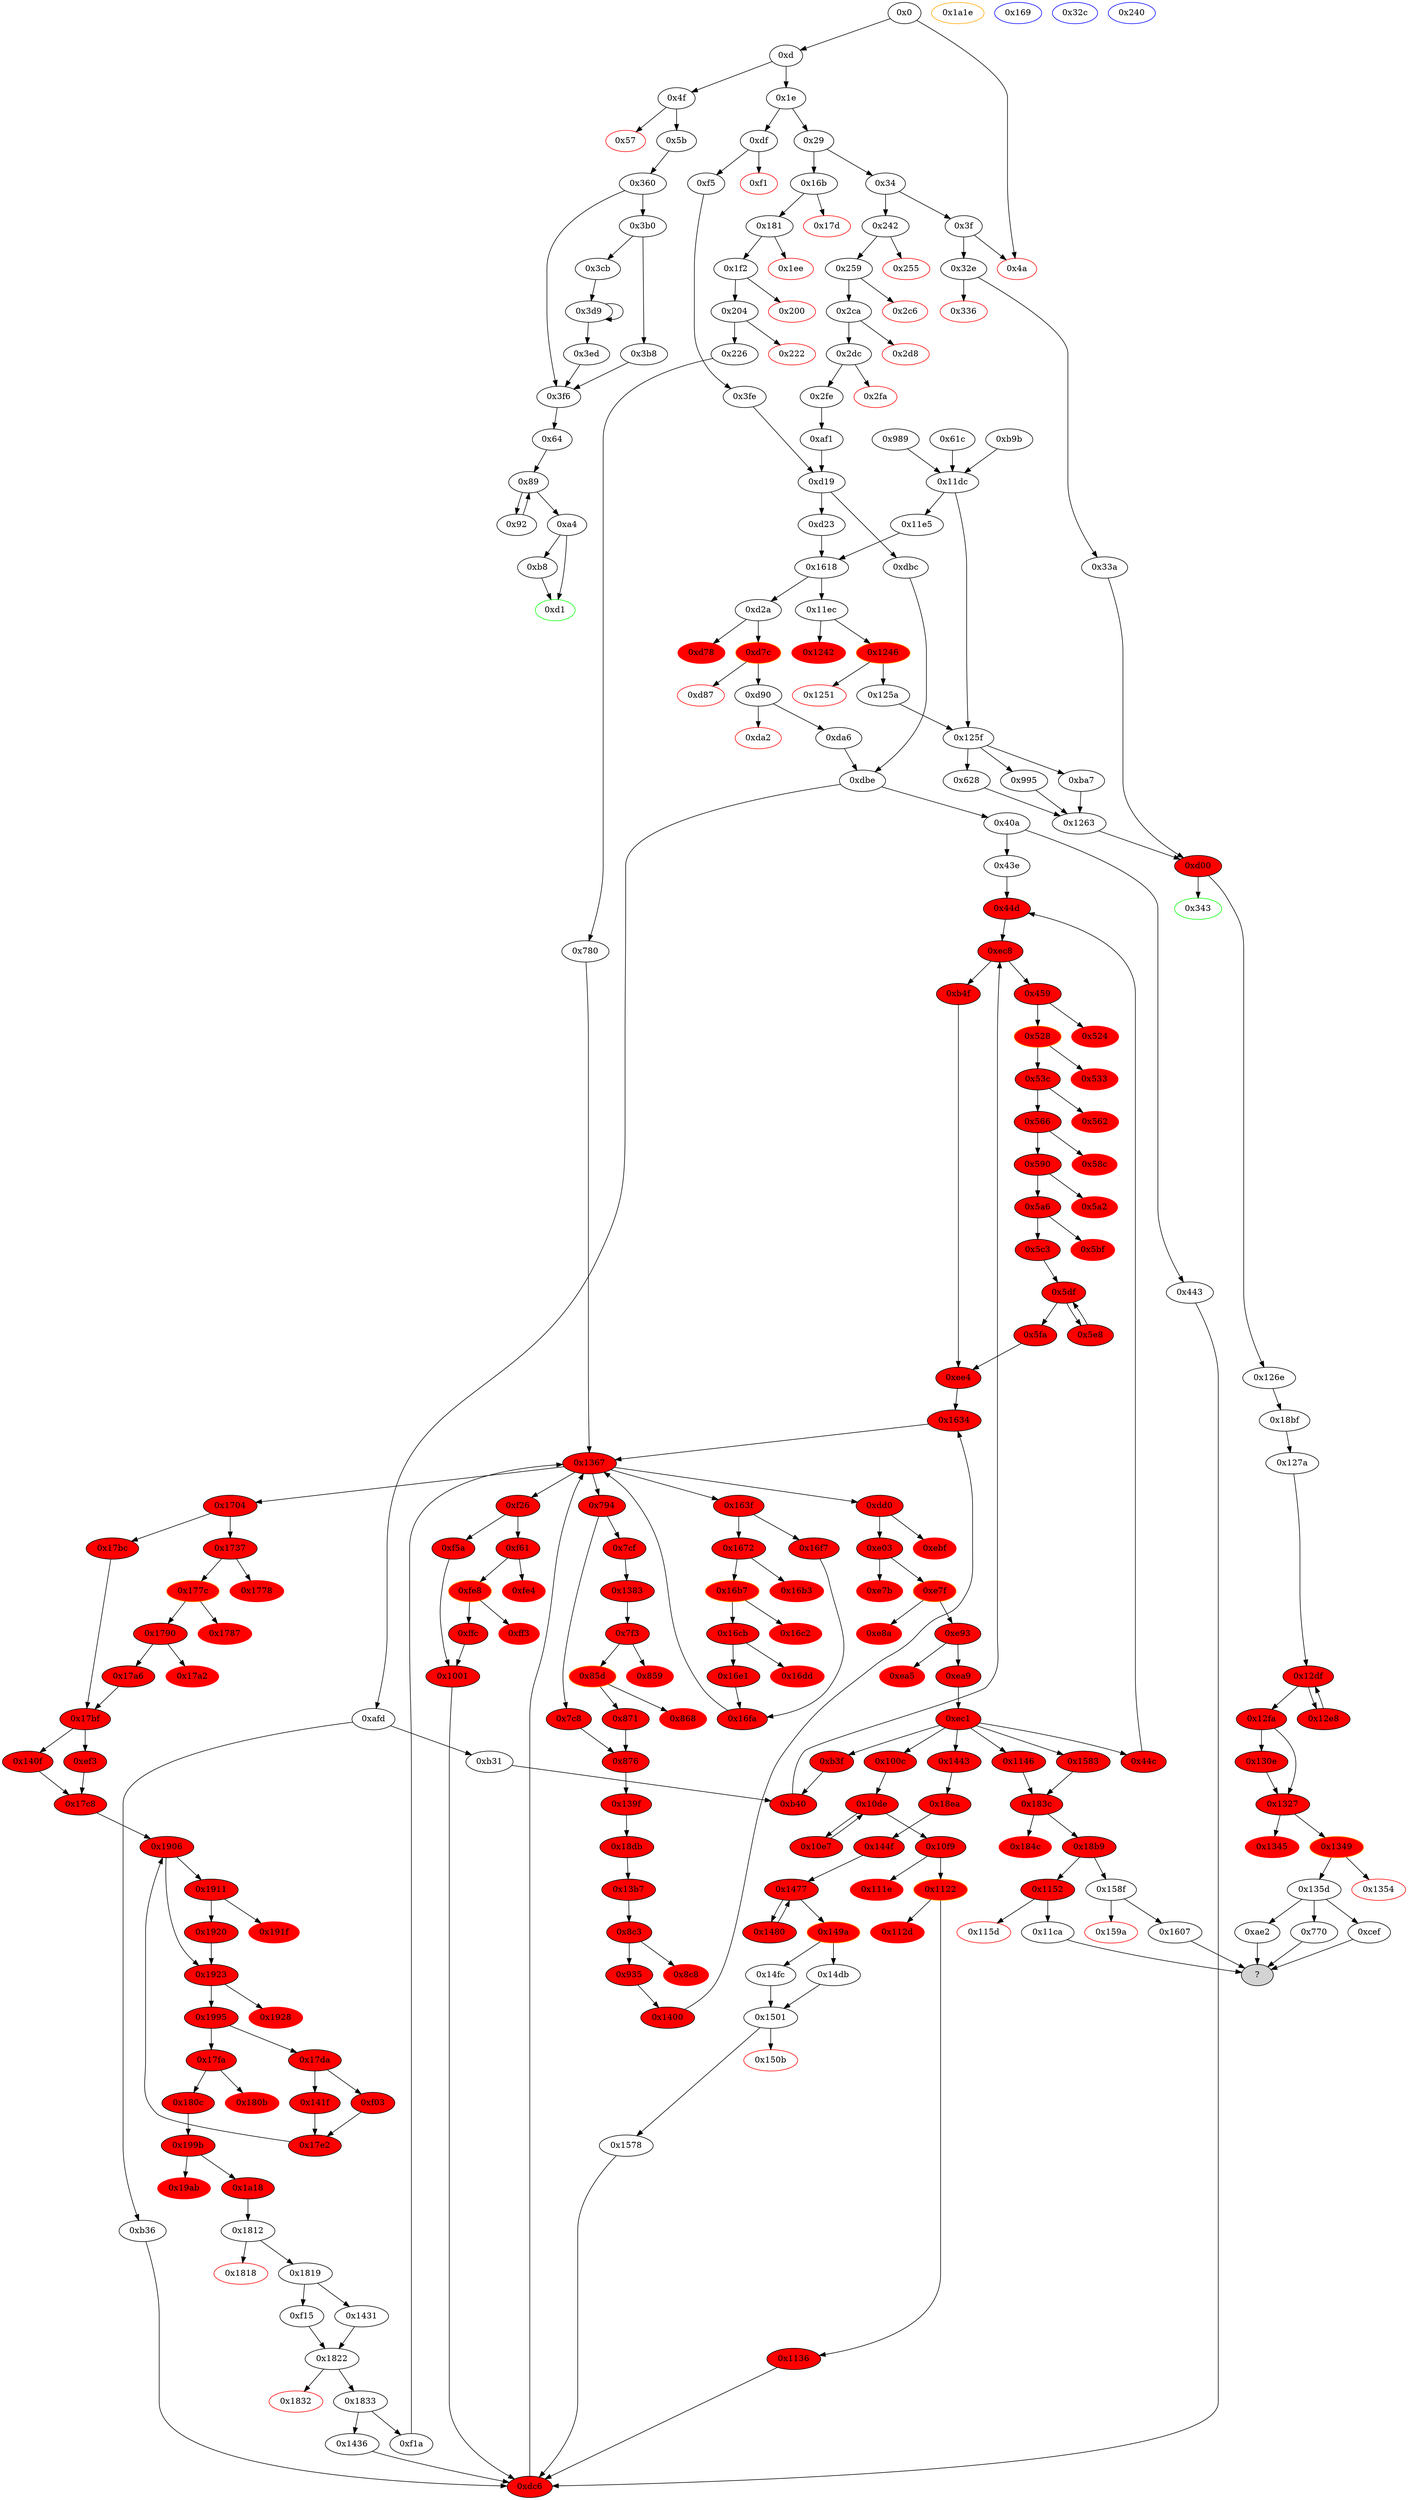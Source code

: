 digraph "" {
"0x255" [color=red, fillcolor=white, id="0x255", style=filled, tooltip="Block 0x255\n[0x255:0x258]\n---\nPredecessors: [0x242]\nSuccessors: []\n---\n0x255 PUSH1 0x0\n0x257 DUP1\n0x258 REVERT\n---\n0x255: V172 = 0x0\n0x258: REVERT 0x0 0x0\n---\nEntry stack: [V9, 0x32c, 0x4, V167]\nStack pops: 0\nStack additions: []\nExit stack: [V9, 0x32c, 0x4, V167]\n\nDef sites:\nV9: {0xd.0x12}\n0x32c: {0x242.0x243}\n0x4: {0x242.0x246}\nV167: {0x242.0x24a}\n"];
"0x3f" [fillcolor=white, id="0x3f", style=filled, tooltip="Block 0x3f\n[0x3f:0x49]\n---\nPredecessors: [0x34]\nSuccessors: [0x4a, 0x32e]\n---\n0x3f DUP1\n0x40 PUSH4 0xeb15f781\n0x45 EQ\n0x46 PUSH2 0x32e\n0x49 JUMPI\n---\n0x40: V22 = 0xeb15f781\n0x45: V23 = EQ 0xeb15f781 V9\n0x46: V24 = 0x32e\n0x49: JUMPI 0x32e V23\n---\nEntry stack: [V9]\nStack pops: 1\nStack additions: [S0]\nExit stack: [V9]\n\nDef sites:\nV9: {0xd.0x12}\n"];
"0x130e" [fillcolor=red, id="0x130e", style=filled, tooltip="Block 0x130e\n[0x130e:0x1326]\n---\nPredecessors: [0x12fa]\nSuccessors: [0x1327]\n---\n0x130e DUP1\n0x130f DUP3\n0x1310 SUB\n0x1311 DUP1\n0x1312 MLOAD\n0x1313 PUSH1 0x1\n0x1315 DUP4\n0x1316 PUSH1 0x20\n0x1318 SUB\n0x1319 PUSH2 0x100\n0x131c EXP\n0x131d SUB\n0x131e NOT\n0x131f AND\n0x1320 DUP2\n0x1321 MSTORE\n0x1322 PUSH1 0x20\n0x1324 ADD\n0x1325 SWAP2\n0x1326 POP\n---\n0x1310: V1147 = SUB V1142 V1144\n0x1312: V1148 = M[V1147]\n0x1313: V1149 = 0x1\n0x1316: V1150 = 0x20\n0x1318: V1151 = SUB 0x20 V1144\n0x1319: V1152 = 0x100\n0x131c: V1153 = EXP 0x100 V1151\n0x131d: V1154 = SUB V1153 0x1\n0x131e: V1155 = NOT V1154\n0x131f: V1156 = AND V1155 V1148\n0x1321: M[V1147] = V1156\n0x1322: V1157 = 0x20\n0x1324: V1158 = ADD 0x20 V1147\n---\nEntry stack: [0x169, V85, V90, V93, V96, V99, V102, 0x0, 0x40a, S16, S15, {0x770, 0xae2, 0xcef}, S13, S12, 0x1, 0x11, 0x2af7ea6cb911035f3eb1ed895cb6692c39ecba97, 0xe14d4fb1, 0x1, 0x11, S5, S4, V1116, V1122, V1142, V1144]\nStack pops: 2\nStack additions: [V1158, S0]\nExit stack: [0x169, V85, V90, V93, V96, V99, V102, 0x0, 0x40a, S16, S15, {0x770, 0xae2, 0xcef}, S13, S12, 0x1, 0x11, 0x2af7ea6cb911035f3eb1ed895cb6692c39ecba97, 0xe14d4fb1, 0x1, 0x11, S5, S4, V1116, V1122, V1158, V1144]\n\nDef sites:\n0x169: {0xdf.0xe0}\nV85: {0xf5.0x111}\nV90: {0xf5.0x131}\nV93: {0xf5.0x13b}\nV96: {0xf5.0x145}\nV99: {0xf5.0x14f}\nV102: {0xf5.0x159}\n0x0: {0x3fe.0x3ff}\n0x40a: {0x3fe.0x401}\nS16: {0x628.0x6c0, 0x995.0xa2e, 0xba7.0xc3f}\nS15: {0x628.0x758, 0x995.0xaca, 0xba7.0xcd7}\n{0x770, 0xae2, 0xcef}: {0x628.0x767, 0x995.0xad9, 0xba7.0xce6}\nS13: {0x628.0x6c0, 0x995.0xa2e, 0xba7.0xc3f}\nS12: {0x628.0x758, 0x995.0xaca, 0xba7.0xcd7}\n0x1: {0xd00_0x33a.0xd04, 0xd00_0x1263.0xd04}\n0x11: {0xd00_0x33a.0xd06, 0xd00_0x1263.0xd06}\n0x2af7ea6cb911035f3eb1ed895cb6692c39ecba97: {0x127a.0x1290}\n0xe14d4fb1: {0x127a.0x1291}\n0x1: {0xd00_0x33a.0xd04, 0xd00_0x1263.0xd04}\n0x11: {0xd00_0x33a.0xd06, 0xd00_0x1263.0xd06}\nS5: {0x628.0x6c0, 0x995.0xa2e, 0xba7.0xc3f}\nS4: {0x628.0x758, 0x995.0xaca, 0xba7.0xcd7}\nV1116: {0x127a.0x12ab}\nV1122: {0x127a.0x12be}\nV1142: {0x12fa.0x1303}\nV1144: {0x12fa.0x1307}\n"];
"0x1f2" [fillcolor=white, id="0x1f2", style=filled, tooltip="Block 0x1f2\n[0x1f2:0x1ff]\n---\nPredecessors: [0x181]\nSuccessors: [0x200, 0x204]\n---\n0x1f2 JUMPDEST\n0x1f3 DUP3\n0x1f4 ADD\n0x1f5 DUP4\n0x1f6 PUSH1 0x20\n0x1f8 DUP3\n0x1f9 ADD\n0x1fa GT\n0x1fb ISZERO\n0x1fc PUSH2 0x204\n0x1ff JUMPI\n---\n0x1f2: JUMPDEST \n0x1f4: V140 = ADD 0x4 V132\n0x1f6: V141 = 0x20\n0x1f9: V142 = ADD V140 0x20\n0x1fa: V143 = GT V142 V115\n0x1fb: V144 = ISZERO V143\n0x1fc: V145 = 0x204\n0x1ff: JUMPI 0x204 V144\n---\nEntry stack: [V9, 0x240, V118, V123, V126, V129, V115, 0x4, 0xa4, V132]\nStack pops: 4\nStack additions: [S3, S2, S1, V140]\nExit stack: [V9, 0x240, V118, V123, V126, V129, V115, 0x4, 0xa4, V140]\n\nDef sites:\nV9: {0xd.0x12}\n0x240: {0x16b.0x16c}\nV118: {0x181.0x19d}\nV123: {0x181.0x1bd}\nV126: {0x181.0x1c7}\nV129: {0x181.0x1d1}\nV115: {0x181.0x183}\n0x4: {0x16b.0x16f}\n0xa4: {0x181.0x1df}\nV132: {0x181.0x1db}\n"];
"0x163f" [fillcolor=red, id="0x163f", style=filled, tooltip="Block 0x163f\n[0x163f:0x1671]\n---\nPredecessors: [0x1367]\nSuccessors: [0x1672, 0x16f7]\n---\n0x163f JUMPDEST\n0x1640 PUSH20 0xffffffffffffffffffffffffffffffffffffffff\n0x1655 AND\n0x1656 DUP5\n0x1657 PUSH20 0xffffffffffffffffffffffffffffffffffffffff\n0x166c AND\n0x166d EQ\n0x166e PUSH2 0x16f7\n0x1671 JUMPI\n---\n0x163f: JUMPDEST \n0x1640: V1321 = 0xffffffffffffffffffffffffffffffffffffffff\n0x1655: V1322 = AND 0xffffffffffffffffffffffffffffffffffffffff 0xeeeeeeeeeeeeeeeeeeeeeeeeeeeeeeeeeeeeeeee\n0x1657: V1323 = 0xffffffffffffffffffffffffffffffffffffffff\n0x166c: V1324 = AND 0xffffffffffffffffffffffffffffffffffffffff S4\n0x166d: V1325 = EQ V1324 0xeeeeeeeeeeeeeeeeeeeeeeeeeeeeeeeeeeeeeeee\n0x166e: V1326 = 0x16f7\n0x1671: JUMPI 0x16f7 V1325\n---\nEntry stack: [S36, S35, S34, S33, V9, S31, S30, S29, S28, S27, S26, S25, S24, S23, S22, S21, S20, S19, S18, S17, S16, S15, S14, S13, S12, S11, S10, S9, S8, S7, S6, S5, S4, S3, S2, 0x0, 0xeeeeeeeeeeeeeeeeeeeeeeeeeeeeeeeeeeeeeeee]\nStack pops: 5\nStack additions: [S4, S3, S2, S1]\nExit stack: [S36, S35, S34, S33, V9, S31, S30, S29, S28, S27, S26, S25, S24, S23, S22, S21, S20, S19, S18, S17, S16, S15, S14, S13, S12, S11, S10, S9, S8, S7, S6, S5, S4, S3, S2, 0x0]\n\nDef sites:\nS36: {}\nS35: {}\nS34: {}\nS33: {}\nV9: {0xd.0x12}\nS31: {0xd.0x12, 0xdf.0xe0}\nS30: {0xf5.0x111, 0xdf.0xe0}\nS29: {0xf5.0x111, 0xf5.0x131}\nS28: {0xd.0x12, 0xf5.0x131, 0xf5.0x13b}\nS27: {0x16b.0x16c, 0xd.0x12, 0xf5.0x145, 0xdf.0xe0, 0xf5.0x13b}\nS26: {0x181.0x19d, 0xf5.0x111, 0xf5.0x14f, 0xdf.0xe0, 0xf5.0x145}\nS25: {0x181.0x1bd, 0xf5.0x111, 0xf5.0x159, 0xf5.0x131, 0xf5.0x14f}\nS24: {0x181.0x1c7, 0xea9_0xf1a.0xeaf, 0xea9_0xdc6.0xeaf, 0xf5.0x159, 0xf5.0x13b, 0xf5.0x131, 0x1436.0x1439, 0x1001.0x1002, 0xda6.0xdac}\nS23: {0x181.0x1d1, 0xea9_0xf1a.0xeaf, 0xea9_0xdc6.0xeaf, 0xf5.0x13b, 0xf5.0x145, 0x1436.0x143b, 0x1001.0x1004, 0xda6.0xdac}\nS22: {0xf5.0x14f, 0xd.0x12, 0x16f7.0x16f8, 0xf5.0x111, 0x204.0x20a, 0xf5.0x145, 0x1436.0x1439}\nS21: {0xf1a.0xf1d, 0xdf.0xe0, 0xf5.0x131, 0xf5.0x14f, 0xf5.0x159, 0x1436.0x1439, 0x1436.0x143b, 0xb40.0xb43, 0x204.0x206, 0xdc6.0xdc7}\nS20: {0xda6.0xdac, 0xea9_0xdc6.0xeaf, 0xea9_0xf1a.0xeaf, 0xea9_0x16fa.0xeaf, 0x935.0x936, 0xf5.0x111, 0xf5.0x159, 0x1436.0x1439, 0xf5.0x13b, 0x1436.0x143b, 0xd.0x12, 0x44d.0x450, 0x1001.0x1002, 0xb40.0xb45, 0x226.0x230}\nS19: {0xec8_0x44d.0xecb, 0xec8_0xb40.0xecb, 0xf1a.0xf1d, 0x181.0x19d, 0xea9_0xdc6.0xeaf, 0xea9_0xf1a.0xeaf, 0xea9_0x16fa.0xeaf, 0x935.0x938, 0xf5.0x131, 0xf5.0x13b, 0x1436.0x143b, 0x16b.0x16c, 0x1001.0x1004, 0xda6.0xdac}\nS18: {0xf1a.0xf1d, 0x181.0x1bd, 0x16e1.0x16e7, 0x1001.0x1002, 0xf5.0x13b, 0xf5.0x111, 0x16f7.0x16f8, 0x1436.0x1439, 0x1436.0x143b, 0xd.0x12, 0x181.0x19d, 0x1001.0x1004}\nS17: {0xf1a.0xf1d, 0xdf.0xe0, 0xea9_0xdc6.0xeaf, 0xea9_0xf1a.0xeaf, 0xd.0x12, 0x181.0x1c7, 0x1001.0x1002, 0x181.0x1bd, 0xb40.0xb43, 0xdc6.0xdc7, 0xf5.0x145, 0xf5.0x13b, 0x16f7.0x16f8, 0xf5.0x131, 0x1436.0x1439, 0xda6.0xdac}\nS16: {0xea9_0xf1a.0xeaf, 0xea9_0xdc6.0xeaf, 0xd.0x12, 0x44d.0x450, 0x1001.0x1002, 0x181.0x1c7, 0xb40.0xb45, 0x242.0x243, 0xf5.0x111, 0xf5.0x14f, 0x935.0x94f, 0x1436.0x1439, 0xf5.0x159, 0xf5.0x13b, 0x935.0x936, 0xda6.0xdac}\nS15: {0x259.0x275, 0xec8_0x44d.0xecb, 0xec8_0xb40.0xecb, 0xdf.0xe0, 0xf5.0x111, 0xf5.0x131, 0xf5.0x159, 0x1436.0x143b, 0x935.0x938, 0x16b.0x16c, 0x181.0x1d1, 0x1001.0x1004}\nS14: {0x259.0x295, 0xf1a.0xf1d, 0x181.0x19d, 0xda6.0xdac, 0xf5.0x13b, 0xf5.0x111, 0x16f7.0x16f8, 0x1436.0x1439, 0x1436.0x143b, 0xd.0x12, 0xb4f.0xb60, 0x1001.0x1002, 0x204.0x20a, 0x1001.0x1004}\nS13: {0x259.0x29f, 0xf1a.0xf1d, 0xdf.0xe0, 0xda6.0xdac, 0xea9_0xdc6.0xeaf, 0xea9_0xf1a.0xeaf, 0xea9_0x16fa.0xeaf, 0xf5.0x111, 0xf5.0x13b, 0xf5.0x145, 0x16f7.0x16f8, 0x16e1.0x16e7, 0x181.0x1bd, 0x204.0x206, 0xdc6.0xdc7}\nS12: {0x259.0x2a9, 0xea9_0xdc6.0xeaf, 0xea9_0xf1a.0xeaf, 0xea9_0x16fa.0xeaf, 0xd.0x12, 0x181.0x1c7, 0x1400.0x1401, 0x1001.0x1002, 0xf5.0x111, 0xf5.0x14f, 0xf5.0x131, 0x1436.0x1439, 0x935.0x94f, 0xf5.0x159, 0xf5.0x13b, 0x226.0x230, 0x1436.0x143b, 0xee4.0xee5, 0xda6.0xdac}\nS11: {0x2dc.0x2e2, 0xdf.0xe0, 0x181.0x1d1, 0x181.0x1c7, 0x1001.0x1002, 0x181.0x19d, 0x1400.0x1401, 0x443.0x444, 0x1001.0x1004, 0xf5.0x131, 0xf5.0x159, 0xf5.0x111, 0x1436.0x143b, 0xb36.0xb37, 0x1436.0x1439, 0x16b.0x16c, 0xee4.0xee5}\nS10: {0x2dc.0x2de, 0xd.0x12, 0xb4f.0xb60, 0x181.0x1bd, 0x181.0x1d1, 0x1001.0x1004, 0x181.0x19d, 0x1400.0x1404, 0x204.0x20a, 0xf5.0x13b, 0xf5.0x131, 0x16f7.0x16f8, 0x1436.0x143b, 0x16e1.0x16e7, 0xee4.0xee8, 0xda6.0xdac}\nS9: {0xf1a.0xf1d, 0xea9_0xf1a.0xeaf, 0x181.0x19d, 0x1400.0x1406, 0x181.0x1c7, 0x1001.0x1002, 0x181.0x1bd, 0x780.0x78b, 0x204.0x206, 0xdc6.0xdc7, 0x2fe.0x308, 0xf5.0x145, 0xf5.0x111, 0xf5.0x13b, 0x1436.0x1439, 0xee4.0xeea}\nS8: {0xea9_0xf1a.0xeaf, 0xea9_0xdc6.0xeaf, 0xd.0x12, 0x1001.0x1004, 0x181.0x1c7, 0x1400.0x1401, 0x1001.0x1002, 0x2fe.0x312, 0xf5.0x14f, 0xf5.0x131, 0xf5.0x13b, 0x1436.0x1439, 0x1136.0x113c, 0x1436.0x143b, 0x226.0x230, 0xee4.0xee5, 0xda6.0xdac}\nS7: {0x181.0x1d1, 0x2fe.0x31c, 0xf5.0x159, 0xf5.0x111, 0x16f7.0x16f8, 0xb36.0xb37, 0x1436.0x143b, 0x1436.0x1439, 0x1136.0x113e, 0xd.0x12, 0x181.0x19d, 0x1400.0x1401, 0x443.0x444, 0xee4.0xee5, 0x1001.0x1004}\nS6: {0x259.0x29f, 0xf1a.0xf1d, 0xea9_0xdc6.0xeaf, 0xea9_0xf1a.0xeaf, 0xd.0x12, 0x181.0x1bd, 0x1400.0x1404, 0x204.0x20a, 0xf5.0x13b, 0xf5.0x131, 0x1634.0x1635, 0x16f7.0x16f8, 0x1436.0x143b, 0x16b.0x16c, 0x16e1.0x16e7, 0xee4.0xee8, 0xda6.0xdac}\nS5: {0x259.0x2a9, 0x259.0x275, 0xf1a.0xf1d, 0x149a.0x14cc, 0xea9_0xf1a.0xeaf, 0xea9_0x16fa.0xeaf, 0xea9_0xdc6.0xeaf, 0xb4f.0xb60, 0x181.0x19d, 0x780.0x78b, 0x1400.0x1406, 0x204.0x206, 0x204.0x20a, 0xdc6.0xdc7, 0xf5.0x111, 0xf5.0x13b, 0x1634.0x1635, 0x16f7.0x16f8, 0xee4.0xeea, 0xda6.0xdac}\nS4: {0x259.0x295, 0xf1a.0xf1d, 0x2dc.0x2e2, 0xea9_0xdc6.0xeaf, 0xea9_0xf1a.0xeaf, 0xea9_0x16fa.0xeaf, 0xd.0x12, 0x181.0x19d, 0x1001.0x1004, 0x1001.0x1002, 0x1578.0x1579, 0xf5.0x131, 0xf5.0x13b, 0x1436.0x1439, 0x1136.0x113c, 0x1436.0x143b, 0x226.0x230, 0xda6.0xdac}\nS3: {0x1578.0x157b, 0xf1a.0xf1d, 0x181.0x19d, 0x16e1.0x16e7, 0x1001.0x1004, 0xf5.0x111, 0x16f7.0x16f8, 0xb36.0xb37, 0x1136.0x113e, 0x1436.0x143b, 0x1436.0x1439, 0xd.0x12, 0x181.0x1bd, 0x443.0x444, 0x1001.0x1002}\nS2: {0x259.0x295, 0x181.0x1d1, 0x2dc.0x2e2, 0xdf.0xe0, 0x16e1.0x16e7, 0xf5.0x131, 0xf5.0x111, 0xf5.0x159, 0x1436.0x143b, 0x1634.0x1635, 0x16f7.0x16f8, 0x16b.0x16c, 0xd.0x12, 0x181.0x1bd, 0x1001.0x1004}\n0x0: {0x780.0x78b, 0xf1a.0xf1d, 0x1634.0x1635, 0xdc6.0xdc7}\n0xeeeeeeeeeeeeeeeeeeeeeeeeeeeeeeeeeeeeeeee: {0x1367.0x136a}\n"];
"0xdbe" [fillcolor=white, id="0xdbe", style=filled, tooltip="Block 0xdbe\n[0xdbe:0xdc5]\n---\nPredecessors: [0xda6, 0xdbc]\nSuccessors: [0x40a, 0xafd]\n---\n0xdbe JUMPDEST\n0xdbf SWAP1\n0xdc0 POP\n0xdc1 SWAP3\n0xdc2 SWAP2\n0xdc3 POP\n0xdc4 POP\n0xdc5 JUMP\n---\n0xdbe: JUMPDEST \n0xdc5: JUMP S4\n---\nEntry stack: [V9, 0x32c, V176, S13, S12, S11, S10, S9, S8, S7, S6, S5, S4, S3, S2, 0x0, S0]\nStack pops: 5\nStack additions: [S0]\nExit stack: [V9, 0x32c, V176, S13, S12, S11, S10, S9, S8, S7, S6, S5, S0]\n\nDef sites:\nV9: {0xd.0x12}\n0x32c: {0x242.0x243}\nV176: {0x259.0x275}\nS13: {0x259.0x295, 0xd.0x12}\nS12: {0x259.0x29f, 0xdf.0xe0}\nS11: {0x259.0x2a9, 0xf5.0x111}\nS10: {0xf5.0x131, 0x2dc.0x2e2}\nS9: {0xf5.0x13b, 0x2dc.0x2de}\nS8: {0xf5.0x145, 0x2fe.0x308}\nS7: {0xf5.0x14f, 0x2fe.0x312}\nS6: {0xf5.0x159, 0x2fe.0x31c}\nS5: {0xaf1.0xaf2, 0x3fe.0x3ff}\nS4: {0xaf1.0xaf4, 0x3fe.0x401}\nS3: {0x989.0x98c, 0xb9b.0xb9e, 0xf5.0x14f, 0x61c.0x61f, 0x2fe.0x312}\nS2: {0x259.0x29f, 0xf5.0x13b}\n0x0: {0xd19.0xd1a}\nS0: {0x259.0x29f, 0xf5.0x13b, 0xda6.0xdac}\n"];
"0x859" [color=red, fillcolor=red, id="0x859", style=filled, tooltip="Block 0x859\n[0x859:0x85c]\n---\nPredecessors: [0x7f3]\nSuccessors: []\n---\n0x859 PUSH1 0x0\n0x85b DUP1\n0x85c REVERT\n---\n0x859: V548 = 0x0\n0x85c: REVERT 0x0 0x0\n---\nEntry stack: [S41, S40, S39, S38, V9, S36, S35, S34, S33, S32, S31, S30, S29, S28, S27, S26, S25, S24, S23, S22, S21, S20, S19, S18, S17, S16, S15, S14, S13, S12, S11, 0x0, V519, 0x95ea7b3, V538, 0x0, V541, V542, V541, 0x0, V519, V545]\nStack pops: 0\nStack additions: []\nExit stack: [S41, S40, S39, S38, V9, S36, S35, S34, S33, S32, S31, S30, S29, S28, S27, S26, S25, S24, S23, S22, S21, S20, S19, S18, S17, S16, S15, S14, S13, S12, S11, 0x0, V519, 0x95ea7b3, V538, 0x0, V541, V542, V541, 0x0, V519, V545]\n\nDef sites:\nS41: {}\nS40: {}\nS39: {}\nS38: {}\nV9: {0xd.0x12}\nS36: {0xd.0x12, 0xdf.0xe0}\nS35: {0xf5.0x111, 0xdf.0xe0}\nS34: {0xf5.0x111, 0xf5.0x131}\nS33: {0xf5.0x131, 0xf5.0x13b}\nS32: {0xf5.0x13b, 0xf5.0x145}\nS31: {0xf5.0x145, 0xf5.0x14f}\nS30: {0xf5.0x14f, 0xf5.0x159}\nS29: {0xea9_0xf1a.0xeaf, 0x1436.0x1439, 0x1001.0x1002, 0xea9_0xdc6.0xeaf, 0xf5.0x159, 0xf5.0x13b, 0xda6.0xdac}\nS28: {0xea9_0xf1a.0xeaf, 0x1436.0x143b, 0x1001.0x1004, 0xea9_0xdc6.0xeaf, 0xf5.0x13b, 0xda6.0xdac}\nS27: {0x16f7.0x16f8, 0xd.0x12, 0xf5.0x111, 0x1436.0x1439}\nS26: {0xb40.0xb43, 0xf1a.0xf1d, 0xf5.0x131, 0xdf.0xe0, 0x1436.0x1439}\nS25: {0xd.0x12, 0x44d.0x450, 0x935.0x936, 0xb40.0xb45, 0xf5.0x111, 0x1436.0x1439}\nS24: {0x16b.0x16c, 0xec8_0x44d.0xecb, 0xec8_0xb40.0xecb, 0x935.0x938, 0xf5.0x131, 0x1436.0x143b}\nS23: {0x1436.0x1439, 0xd.0x12, 0x181.0x19d, 0x1001.0x1004, 0xf5.0x13b, 0xf5.0x111, 0x1436.0x143b}\nS22: {0xf1a.0xf1d, 0xdf.0xe0, 0xea9_0xdc6.0xeaf, 0xea9_0xf1a.0xeaf, 0xf5.0x145, 0xf5.0x13b, 0x16f7.0x16f8, 0x181.0x1bd, 0xda6.0xdac}\nS21: {0xda6.0xdac, 0xea9_0xf1a.0xeaf, 0xea9_0xdc6.0xeaf, 0xf5.0x111, 0xf5.0x14f, 0x935.0x94f, 0x1436.0x1439, 0xf5.0x159, 0xf5.0x13b, 0xd.0x12, 0x181.0x1c7, 0x1001.0x1002}\nS20: {0xdf.0xe0, 0xf5.0x111, 0xf5.0x131, 0xf5.0x159, 0x1436.0x143b, 0x16b.0x16c, 0x181.0x1d1, 0x1001.0x1004}\nS19: {0xb4f.0xb60, 0x181.0x19d, 0xf5.0x13b, 0x204.0x20a, 0x16f7.0x16f8, 0xda6.0xdac}\nS18: {0xf5.0x13b, 0xf1a.0xf1d, 0x181.0x1bd, 0xf5.0x145, 0x204.0x206, 0xf5.0x111, 0xdc6.0xdc7}\nS17: {0x1001.0x1002, 0xf5.0x14f, 0xf5.0x131, 0x1436.0x1439, 0xd.0x12, 0x181.0x1c7, 0x1400.0x1401, 0xee4.0xee5, 0x226.0x230}\nS16: {0x181.0x1d1, 0xf5.0x159, 0x1436.0x143b, 0xb36.0xb37, 0x181.0x19d, 0x1400.0x1401, 0x443.0x444, 0xee4.0xee5, 0x1001.0x1004}\nS15: {0xee4.0xee8, 0x16e1.0x16e7, 0xf5.0x13b, 0xf5.0x131, 0x16f7.0x16f8, 0xd.0x12, 0x181.0x1bd, 0x1400.0x1404, 0x204.0x20a, 0xda6.0xdac}\nS14: {0xf1a.0xf1d, 0x1400.0x1406, 0xee4.0xeea, 0xea9_0xf1a.0xeaf, 0xf5.0x111, 0xf5.0x13b, 0x181.0x19d, 0x780.0x78b, 0x204.0x206, 0xdc6.0xdc7}\nS13: {0xda6.0xdac, 0xea9_0xf1a.0xeaf, 0x1001.0x1004, 0xf5.0x131, 0xea9_0xdc6.0xeaf, 0xf5.0x13b, 0x1436.0x1439, 0x1136.0x113c, 0x1436.0x143b, 0xd.0x12, 0x1001.0x1002, 0x226.0x230}\nS12: {0xf5.0x111, 0x16f7.0x16f8, 0xb36.0xb37, 0x1436.0x143b, 0x1436.0x1439, 0x1136.0x113e, 0xd.0x12, 0x181.0x19d, 0x443.0x444, 0x1001.0x1004}\nS11: {0x16e1.0x16e7, 0xf5.0x131, 0x1634.0x1635, 0x16f7.0x16f8, 0x1436.0x143b, 0x16b.0x16c, 0xd.0x12, 0x181.0x1bd}\n0x0: {0x780.0x78b, 0xf1a.0xf1d, 0x1634.0x1635, 0xdc6.0xdc7}\nV519: {0x7cf.0x7e6}\n0x95ea7b3: {0x7cf.0x7e7}\nV538: {0x7f3.0x83f}\n0x0: {0x7f3.0x844}\nV541: {0x7f3.0x848}\nV542: {0x7f3.0x84b}\nV541: {0x7f3.0x848}\n0x0: {0x7f3.0x84d}\nV519: {0x7cf.0x7e6}\nV545: {0x7f3.0x852}\n"];
"0x1704" [fillcolor=red, id="0x1704", style=filled, tooltip="Block 0x1704\n[0x1704:0x1736]\n---\nPredecessors: [0x1367]\nSuccessors: [0x1737, 0x17bc]\n---\n0x1704 JUMPDEST\n0x1705 PUSH20 0xffffffffffffffffffffffffffffffffffffffff\n0x171a AND\n0x171b DUP4\n0x171c PUSH20 0xffffffffffffffffffffffffffffffffffffffff\n0x1731 AND\n0x1732 EQ\n0x1733 PUSH2 0x17bc\n0x1736 JUMPI\n---\n0x1704: JUMPDEST \n0x1705: V1372 = 0xffffffffffffffffffffffffffffffffffffffff\n0x171a: V1373 = AND 0xffffffffffffffffffffffffffffffffffffffff 0xeeeeeeeeeeeeeeeeeeeeeeeeeeeeeeeeeeeeeeee\n0x171c: V1374 = 0xffffffffffffffffffffffffffffffffffffffff\n0x1731: V1375 = AND 0xffffffffffffffffffffffffffffffffffffffff S3\n0x1732: V1376 = EQ V1375 0xeeeeeeeeeeeeeeeeeeeeeeeeeeeeeeeeeeeeeeee\n0x1733: V1377 = 0x17bc\n0x1736: JUMPI 0x17bc V1376\n---\nEntry stack: [S36, S35, S34, S33, V9, S31, S30, S29, S28, S27, S26, S25, S24, S23, S22, S21, S20, S19, S18, S17, S16, S15, S14, S13, S12, S11, S10, S9, S8, S7, S6, S5, S4, S3, S2, 0x0, 0xeeeeeeeeeeeeeeeeeeeeeeeeeeeeeeeeeeeeeeee]\nStack pops: 4\nStack additions: [S3, S2, S1]\nExit stack: [S36, S35, S34, S33, V9, S31, S30, S29, S28, S27, S26, S25, S24, S23, S22, S21, S20, S19, S18, S17, S16, S15, S14, S13, S12, S11, S10, S9, S8, S7, S6, S5, S4, S3, S2, 0x0]\n\nDef sites:\nS36: {}\nS35: {}\nS34: {}\nS33: {}\nV9: {0xd.0x12}\nS31: {0xd.0x12, 0xdf.0xe0}\nS30: {0xf5.0x111, 0xdf.0xe0}\nS29: {0xf5.0x111, 0xf5.0x131}\nS28: {0xd.0x12, 0xf5.0x131, 0xf5.0x13b}\nS27: {0x16b.0x16c, 0xd.0x12, 0xf5.0x145, 0xdf.0xe0, 0xf5.0x13b}\nS26: {0x181.0x19d, 0xf5.0x111, 0xf5.0x14f, 0xdf.0xe0, 0xf5.0x145}\nS25: {0x181.0x1bd, 0xf5.0x111, 0xf5.0x159, 0xf5.0x131, 0xf5.0x14f}\nS24: {0x181.0x1c7, 0xea9_0xf1a.0xeaf, 0xea9_0xdc6.0xeaf, 0xf5.0x159, 0xf5.0x13b, 0xf5.0x131, 0x1436.0x1439, 0x1001.0x1002, 0xda6.0xdac}\nS23: {0x181.0x1d1, 0xea9_0xf1a.0xeaf, 0xea9_0xdc6.0xeaf, 0xf5.0x13b, 0xf5.0x145, 0x1436.0x143b, 0x1001.0x1004, 0xda6.0xdac}\nS22: {0xf5.0x14f, 0xd.0x12, 0x16f7.0x16f8, 0xf5.0x111, 0x204.0x20a, 0xf5.0x145, 0x1436.0x1439}\nS21: {0xf1a.0xf1d, 0xdf.0xe0, 0xf5.0x131, 0xf5.0x14f, 0xf5.0x159, 0x1436.0x1439, 0x1436.0x143b, 0xb40.0xb43, 0x204.0x206, 0xdc6.0xdc7}\nS20: {0xda6.0xdac, 0xea9_0xdc6.0xeaf, 0xea9_0xf1a.0xeaf, 0xea9_0x16fa.0xeaf, 0x935.0x936, 0xf5.0x111, 0xf5.0x159, 0x1436.0x1439, 0xf5.0x13b, 0x1436.0x143b, 0xd.0x12, 0x44d.0x450, 0x1001.0x1002, 0xb40.0xb45, 0x226.0x230}\nS19: {0xec8_0x44d.0xecb, 0xec8_0xb40.0xecb, 0xf1a.0xf1d, 0x181.0x19d, 0xea9_0xdc6.0xeaf, 0xea9_0xf1a.0xeaf, 0xea9_0x16fa.0xeaf, 0x935.0x938, 0xf5.0x131, 0xf5.0x13b, 0x1436.0x143b, 0x16b.0x16c, 0x1001.0x1004, 0xda6.0xdac}\nS18: {0xf1a.0xf1d, 0x181.0x1bd, 0x16e1.0x16e7, 0x1001.0x1002, 0xf5.0x13b, 0xf5.0x111, 0x16f7.0x16f8, 0x1436.0x1439, 0x1436.0x143b, 0xd.0x12, 0x181.0x19d, 0x1001.0x1004}\nS17: {0xf1a.0xf1d, 0xdf.0xe0, 0xea9_0xdc6.0xeaf, 0xea9_0xf1a.0xeaf, 0xd.0x12, 0x181.0x1c7, 0x1001.0x1002, 0x181.0x1bd, 0xb40.0xb43, 0xdc6.0xdc7, 0xf5.0x145, 0xf5.0x13b, 0x16f7.0x16f8, 0xf5.0x131, 0x1436.0x1439, 0xda6.0xdac}\nS16: {0xea9_0xf1a.0xeaf, 0xea9_0xdc6.0xeaf, 0xd.0x12, 0x44d.0x450, 0x1001.0x1002, 0x181.0x1c7, 0xb40.0xb45, 0x242.0x243, 0xf5.0x111, 0xf5.0x14f, 0x935.0x94f, 0x1436.0x1439, 0xf5.0x159, 0xf5.0x13b, 0x935.0x936, 0xda6.0xdac}\nS15: {0x259.0x275, 0xec8_0x44d.0xecb, 0xec8_0xb40.0xecb, 0xdf.0xe0, 0xf5.0x111, 0xf5.0x131, 0xf5.0x159, 0x1436.0x143b, 0x935.0x938, 0x16b.0x16c, 0x181.0x1d1, 0x1001.0x1004}\nS14: {0x259.0x295, 0xf1a.0xf1d, 0x181.0x19d, 0xda6.0xdac, 0xf5.0x13b, 0xf5.0x111, 0x16f7.0x16f8, 0x1436.0x1439, 0x1436.0x143b, 0xd.0x12, 0xb4f.0xb60, 0x1001.0x1002, 0x204.0x20a, 0x1001.0x1004}\nS13: {0x259.0x29f, 0xf1a.0xf1d, 0xdf.0xe0, 0xda6.0xdac, 0xea9_0xdc6.0xeaf, 0xea9_0xf1a.0xeaf, 0xea9_0x16fa.0xeaf, 0xf5.0x111, 0xf5.0x13b, 0xf5.0x145, 0x16f7.0x16f8, 0x16e1.0x16e7, 0x181.0x1bd, 0x204.0x206, 0xdc6.0xdc7}\nS12: {0x259.0x2a9, 0xea9_0xdc6.0xeaf, 0xea9_0xf1a.0xeaf, 0xea9_0x16fa.0xeaf, 0xd.0x12, 0x181.0x1c7, 0x1400.0x1401, 0x1001.0x1002, 0xf5.0x111, 0xf5.0x14f, 0xf5.0x131, 0x1436.0x1439, 0x935.0x94f, 0xf5.0x159, 0xf5.0x13b, 0x226.0x230, 0x1436.0x143b, 0xee4.0xee5, 0xda6.0xdac}\nS11: {0x2dc.0x2e2, 0xdf.0xe0, 0x181.0x1d1, 0x181.0x1c7, 0x1001.0x1002, 0x181.0x19d, 0x1400.0x1401, 0x443.0x444, 0x1001.0x1004, 0xf5.0x131, 0xf5.0x159, 0xf5.0x111, 0x1436.0x143b, 0xb36.0xb37, 0x1436.0x1439, 0x16b.0x16c, 0xee4.0xee5}\nS10: {0x2dc.0x2de, 0xd.0x12, 0xb4f.0xb60, 0x181.0x1bd, 0x181.0x1d1, 0x1001.0x1004, 0x181.0x19d, 0x1400.0x1404, 0x204.0x20a, 0xf5.0x13b, 0xf5.0x131, 0x16f7.0x16f8, 0x1436.0x143b, 0x16e1.0x16e7, 0xee4.0xee8, 0xda6.0xdac}\nS9: {0xf1a.0xf1d, 0xea9_0xf1a.0xeaf, 0x181.0x19d, 0x1400.0x1406, 0x181.0x1c7, 0x1001.0x1002, 0x181.0x1bd, 0x780.0x78b, 0x204.0x206, 0xdc6.0xdc7, 0x2fe.0x308, 0xf5.0x145, 0xf5.0x111, 0xf5.0x13b, 0x1436.0x1439, 0xee4.0xeea}\nS8: {0xea9_0xf1a.0xeaf, 0xea9_0xdc6.0xeaf, 0xd.0x12, 0x1001.0x1004, 0x181.0x1c7, 0x1400.0x1401, 0x1001.0x1002, 0x2fe.0x312, 0xf5.0x14f, 0xf5.0x131, 0xf5.0x13b, 0x1436.0x1439, 0x1136.0x113c, 0x1436.0x143b, 0x226.0x230, 0xee4.0xee5, 0xda6.0xdac}\nS7: {0x181.0x1d1, 0x2fe.0x31c, 0xf5.0x159, 0xf5.0x111, 0x16f7.0x16f8, 0xb36.0xb37, 0x1436.0x143b, 0x1436.0x1439, 0x1136.0x113e, 0xd.0x12, 0x181.0x19d, 0x1400.0x1401, 0x443.0x444, 0xee4.0xee5, 0x1001.0x1004}\nS6: {0x259.0x29f, 0xf1a.0xf1d, 0xea9_0xdc6.0xeaf, 0xea9_0xf1a.0xeaf, 0xd.0x12, 0x181.0x1bd, 0x1400.0x1404, 0x204.0x20a, 0xf5.0x13b, 0xf5.0x131, 0x1634.0x1635, 0x16f7.0x16f8, 0x1436.0x143b, 0x16b.0x16c, 0x16e1.0x16e7, 0xee4.0xee8, 0xda6.0xdac}\nS5: {0x259.0x2a9, 0x259.0x275, 0xf1a.0xf1d, 0x149a.0x14cc, 0xea9_0xf1a.0xeaf, 0xea9_0x16fa.0xeaf, 0xea9_0xdc6.0xeaf, 0xb4f.0xb60, 0x181.0x19d, 0x780.0x78b, 0x1400.0x1406, 0x204.0x206, 0x204.0x20a, 0xdc6.0xdc7, 0xf5.0x111, 0xf5.0x13b, 0x1634.0x1635, 0x16f7.0x16f8, 0xee4.0xeea, 0xda6.0xdac}\nS4: {0x259.0x295, 0xf1a.0xf1d, 0x2dc.0x2e2, 0xea9_0xdc6.0xeaf, 0xea9_0xf1a.0xeaf, 0xea9_0x16fa.0xeaf, 0xd.0x12, 0x181.0x19d, 0x1001.0x1004, 0x1001.0x1002, 0x1578.0x1579, 0xf5.0x131, 0xf5.0x13b, 0x1436.0x1439, 0x1136.0x113c, 0x1436.0x143b, 0x226.0x230, 0xda6.0xdac}\nS3: {0x1578.0x157b, 0xf1a.0xf1d, 0x181.0x19d, 0x16e1.0x16e7, 0x1001.0x1004, 0xf5.0x111, 0x16f7.0x16f8, 0xb36.0xb37, 0x1136.0x113e, 0x1436.0x143b, 0x1436.0x1439, 0xd.0x12, 0x181.0x1bd, 0x443.0x444, 0x1001.0x1002}\nS2: {0x259.0x295, 0x181.0x1d1, 0x2dc.0x2e2, 0xdf.0xe0, 0x16e1.0x16e7, 0xf5.0x131, 0xf5.0x111, 0xf5.0x159, 0x1436.0x143b, 0x1634.0x1635, 0x16f7.0x16f8, 0x16b.0x16c, 0xd.0x12, 0x181.0x1bd, 0x1001.0x1004}\n0x0: {0x780.0x78b, 0xf1a.0xf1d, 0x1634.0x1635, 0xdc6.0xdc7}\n0xeeeeeeeeeeeeeeeeeeeeeeeeeeeeeeeeeeeeeeee: {0x1367.0x136a}\n"];
"0x533" [color=red, fillcolor=red, id="0x533", style=filled, tooltip="Block 0x533\n[0x533:0x53b]\n---\nPredecessors: [0x528]\nSuccessors: []\n---\n0x533 RETURNDATASIZE\n0x534 PUSH1 0x0\n0x536 DUP1\n0x537 RETURNDATACOPY\n0x538 RETURNDATASIZE\n0x539 PUSH1 0x0\n0x53b REVERT\n---\n0x533: V367 = RETURNDATASIZE\n0x534: V368 = 0x0\n0x537: RETURNDATACOPY 0x0 0x0 V367\n0x538: V369 = RETURNDATASIZE\n0x539: V370 = 0x0\n0x53b: REVERT 0x0 V369\n---\nEntry stack: [S22, S21, V9, S19, S18, S17, S16, S15, S14, S13, S12, S11, S10, S9, S8, S7, S6, 0xc586bef4a0992c495cf22e1aeee4e446cecdee0e, 0x60, 0xc586bef4a0992c495cf22e1aeee4e446cecdee0e, 0x85e2c5b, V352, V364]\nStack pops: 0\nStack additions: []\nExit stack: [S22, S21, V9, S19, S18, S17, S16, S15, S14, S13, S12, S11, S10, S9, S8, S7, S6, 0xc586bef4a0992c495cf22e1aeee4e446cecdee0e, 0x60, 0xc586bef4a0992c495cf22e1aeee4e446cecdee0e, 0x85e2c5b, V352, V364]\n\nDef sites:\nS22: {}\nS21: {}\nV9: {0xd.0x12}\nS19: {0x242.0x243, 0xd.0x12}\nS18: {0x259.0x275, 0x242.0x243}\nS17: {0x259.0x275, 0xd.0x12, 0x259.0x295}\nS16: {0x259.0x295, 0xd.0x12, 0x259.0x29f, 0xdf.0xe0}\nS15: {0x259.0x29f, 0xf5.0x111, 0xd.0x12, 0x259.0x2a9, 0xdf.0xe0}\nS14: {0x259.0x2a9, 0x16b.0x16c, 0xd.0x12, 0x2dc.0x2e2, 0xf5.0x111, 0xf5.0x131}\nS13: {0x16b.0x16c, 0x2dc.0x2e2, 0x2dc.0x2de, 0x181.0x19d, 0xf5.0x131, 0xf5.0x13b}\nS12: {0x181.0x1bd, 0x2dc.0x2de, 0x2fe.0x308, 0x181.0x19d, 0xf5.0x13b, 0xf5.0x145}\nS11: {0x181.0x1c7, 0x2fe.0x308, 0x2fe.0x312, 0xf5.0x145, 0xf5.0x14f, 0x1436.0x1439, 0x181.0x1bd, 0x1001.0x1002}\nS10: {0x181.0x1d1, 0x2fe.0x312, 0x2fe.0x31c, 0x1001.0x1004, 0xf5.0x14f, 0xf5.0x159, 0x1436.0x1439, 0x1436.0x143b, 0x181.0x1c7, 0x1001.0x1002}\nS9: {0x259.0x29f, 0x2fe.0x31c, 0xda6.0xdac, 0xea9_0xdc6.0xeaf, 0xea9_0xf1a.0xeaf, 0xf5.0x159, 0xea9_0x16fa.0xeaf, 0xea9_0x780.0xeaf, 0x1436.0x143b, 0xf5.0x13b, 0x181.0x1d1, 0x1001.0x1004}\nS8: {0x259.0x29f, 0x259.0x275, 0xf1a.0xf1d, 0xdc6.0xdc7, 0xea9_0xdc6.0xeaf, 0xea9_0xf1a.0xeaf, 0xea9_0x16fa.0xeaf, 0xea9_0x780.0xeaf, 0xf5.0x13b, 0x204.0x206, 0xda6.0xdac}\nS7: {0x259.0x2a9, 0x259.0x295, 0xf1a.0xf1d, 0xf5.0x111, 0x1436.0x1439, 0x226.0x230, 0xd.0x12, 0x1001.0x1002, 0x204.0x206, 0xdc6.0xdc7}\nS6: {0x1436.0x1439, 0x2dc.0x2e2, 0x1001.0x1002, 0xb40.0xb43, 0xf5.0x131, 0x226.0x230}\n0xc586bef4a0992c495cf22e1aeee4e446cecdee0e: {0xec8_0x44d.0xecb, 0xec8_0xb40.0xecb}\n0x60: {0x459.0x45c}\n0xc586bef4a0992c495cf22e1aeee4e446cecdee0e: {0x459.0x474}\n0x85e2c5b: {0x459.0x475}\nV352: {0x459.0x509}\nV364: {0x528.0x52c}\n"];
"0x33a" [fillcolor=white, id="0x33a", style=filled, tooltip="Block 0x33a\n[0x33a:0x342]\n---\nPredecessors: [0x32e]\nSuccessors: [0xd00]\n---\n0x33a JUMPDEST\n0x33b POP\n0x33c PUSH2 0x343\n0x33f PUSH2 0xd00\n0x342 JUMP\n---\n0x33a: JUMPDEST \n0x33c: V232 = 0x343\n0x33f: V233 = 0xd00\n0x342: JUMP 0xd00\n---\nEntry stack: [V9, V228]\nStack pops: 1\nStack additions: [0x343]\nExit stack: [V9, 0x343]\n\nDef sites:\nV9: {0xd.0x12}\nV228: {0x32e.0x32f}\n"];
"0x5b" [fillcolor=white, id="0x5b", style=filled, tooltip="Block 0x5b\n[0x5b:0x63]\n---\nPredecessors: [0x4f]\nSuccessors: [0x360]\n---\n0x5b JUMPDEST\n0x5c POP\n0x5d PUSH2 0x64\n0x60 PUSH2 0x360\n0x63 JUMP\n---\n0x5b: JUMPDEST \n0x5d: V30 = 0x64\n0x60: V31 = 0x360\n0x63: JUMP 0x360\n---\nEntry stack: [V9, V26]\nStack pops: 1\nStack additions: [0x64]\nExit stack: [V9, 0x64]\n\nDef sites:\nV9: {0xd.0x12}\nV26: {0x4f.0x50}\n"];
"0x524" [color=red, fillcolor=red, id="0x524", style=filled, tooltip="Block 0x524\n[0x524:0x527]\n---\nPredecessors: [0x459]\nSuccessors: []\n---\n0x524 PUSH1 0x0\n0x526 DUP1\n0x527 REVERT\n---\n0x524: V361 = 0x0\n0x527: REVERT 0x0 0x0\n---\nEntry stack: [S28, S27, S26, V9, S24, S23, S22, S21, S20, S19, S18, S17, S16, S15, S14, S13, S12, S11, 0xc586bef4a0992c495cf22e1aeee4e446cecdee0e, 0x60, 0xc586bef4a0992c495cf22e1aeee4e446cecdee0e, 0x85e2c5b, V352, 0x0, V355, V356, V355, 0xc586bef4a0992c495cf22e1aeee4e446cecdee0e, V358]\nStack pops: 0\nStack additions: []\nExit stack: [S28, S27, S26, V9, S24, S23, S22, S21, S20, S19, S18, S17, S16, S15, S14, S13, S12, S11, 0xc586bef4a0992c495cf22e1aeee4e446cecdee0e, 0x60, 0xc586bef4a0992c495cf22e1aeee4e446cecdee0e, 0x85e2c5b, V352, 0x0, V355, V356, V355, 0xc586bef4a0992c495cf22e1aeee4e446cecdee0e, V358]\n\nDef sites:\nS28: {}\nS27: {}\nS26: {}\nV9: {0xd.0x12}\nS24: {0x242.0x243, 0xd.0x12}\nS23: {0x259.0x275, 0x242.0x243}\nS22: {0x259.0x275, 0xd.0x12, 0x259.0x295}\nS21: {0x259.0x295, 0xd.0x12, 0x259.0x29f, 0xdf.0xe0}\nS20: {0x259.0x29f, 0xf5.0x111, 0xd.0x12, 0x259.0x2a9, 0xdf.0xe0}\nS19: {0x259.0x2a9, 0x16b.0x16c, 0xd.0x12, 0x2dc.0x2e2, 0xf5.0x111, 0xf5.0x131}\nS18: {0x16b.0x16c, 0x2dc.0x2e2, 0x2dc.0x2de, 0x181.0x19d, 0xf5.0x131, 0xf5.0x13b}\nS17: {0x181.0x1bd, 0x2dc.0x2de, 0x2fe.0x308, 0x181.0x19d, 0xf5.0x13b, 0xf5.0x145}\nS16: {0x181.0x1c7, 0x2fe.0x308, 0x2fe.0x312, 0xf5.0x145, 0xf5.0x14f, 0x1436.0x1439, 0x181.0x1bd, 0x1001.0x1002}\nS15: {0x181.0x1d1, 0x2fe.0x312, 0x2fe.0x31c, 0x1001.0x1004, 0xf5.0x14f, 0xf5.0x159, 0x1436.0x1439, 0x1436.0x143b, 0x181.0x1c7, 0x1001.0x1002}\nS14: {0x259.0x29f, 0x2fe.0x31c, 0xda6.0xdac, 0xea9_0xdc6.0xeaf, 0xea9_0xf1a.0xeaf, 0xf5.0x159, 0xea9_0x16fa.0xeaf, 0xea9_0x780.0xeaf, 0x1436.0x143b, 0xf5.0x13b, 0x181.0x1d1, 0x1001.0x1004}\nS13: {0x259.0x29f, 0x259.0x275, 0xf1a.0xf1d, 0xdc6.0xdc7, 0xea9_0xdc6.0xeaf, 0xea9_0xf1a.0xeaf, 0xea9_0x16fa.0xeaf, 0xea9_0x780.0xeaf, 0xf5.0x13b, 0x204.0x206, 0xda6.0xdac}\nS12: {0x259.0x2a9, 0x259.0x295, 0xf1a.0xf1d, 0xf5.0x111, 0x1436.0x1439, 0x226.0x230, 0xd.0x12, 0x1001.0x1002, 0x204.0x206, 0xdc6.0xdc7}\nS11: {0x1436.0x1439, 0x2dc.0x2e2, 0x1001.0x1002, 0xb40.0xb43, 0xf5.0x131, 0x226.0x230}\n0xc586bef4a0992c495cf22e1aeee4e446cecdee0e: {0xec8_0x44d.0xecb, 0xec8_0xb40.0xecb}\n0x60: {0x459.0x45c}\n0xc586bef4a0992c495cf22e1aeee4e446cecdee0e: {0x459.0x474}\n0x85e2c5b: {0x459.0x475}\nV352: {0x459.0x509}\n0x0: {0x459.0x511}\nV355: {0x459.0x515}\nV356: {0x459.0x518}\nV355: {0x459.0x515}\n0xc586bef4a0992c495cf22e1aeee4e446cecdee0e: {0x459.0x474}\nV358: {0x459.0x51d}\n"];
"0x2fe" [fillcolor=white, id="0x2fe", style=filled, tooltip="Block 0x2fe\n[0x2fe:0x32b]\n---\nPredecessors: [0x2dc]\nSuccessors: [0xaf1]\n---\n0x2fe JUMPDEST\n0x2ff SWAP1\n0x300 SWAP2\n0x301 SWAP3\n0x302 SWAP4\n0x303 SWAP2\n0x304 SWAP3\n0x305 SWAP4\n0x306 SWAP1\n0x307 DUP1\n0x308 CALLDATALOAD\n0x309 SWAP1\n0x30a PUSH1 0x20\n0x30c ADD\n0x30d SWAP1\n0x30e SWAP3\n0x30f SWAP2\n0x310 SWAP1\n0x311 DUP1\n0x312 CALLDATALOAD\n0x313 SWAP1\n0x314 PUSH1 0x20\n0x316 ADD\n0x317 SWAP1\n0x318 SWAP3\n0x319 SWAP2\n0x31a SWAP1\n0x31b DUP1\n0x31c CALLDATALOAD\n0x31d SWAP1\n0x31e PUSH1 0x20\n0x320 ADD\n0x321 SWAP1\n0x322 SWAP3\n0x323 SWAP2\n0x324 SWAP1\n0x325 POP\n0x326 POP\n0x327 POP\n0x328 PUSH2 0xaf1\n0x32b JUMP\n---\n0x2fe: JUMPDEST \n0x308: V218 = CALLDATALOAD 0xa4\n0x30a: V219 = 0x20\n0x30c: V220 = ADD 0x20 0xa4\n0x312: V221 = CALLDATALOAD 0xc4\n0x314: V222 = 0x20\n0x316: V223 = ADD 0x20 0xc4\n0x31c: V224 = CALLDATALOAD 0xe4\n0x31e: V225 = 0x20\n0x320: V226 = ADD 0x20 0xe4\n0x328: V227 = 0xaf1\n0x32b: JUMP 0xaf1\n---\nEntry stack: [V9, 0x32c, V176, V181, V184, V187, V173, 0x4, V207, V205, 0xa4]\nStack pops: 5\nStack additions: [S2, S1, V218, V221, V224]\nExit stack: [V9, 0x32c, V176, V181, V184, V187, V207, V205, V218, V221, V224]\n\nDef sites:\nV9: {0xd.0x12}\n0x32c: {0x242.0x243}\nV176: {0x259.0x275}\nV181: {0x259.0x295}\nV184: {0x259.0x29f}\nV187: {0x259.0x2a9}\nV173: {0x259.0x25b}\n0x4: {0x242.0x246}\nV207: {0x2dc.0x2e2}\nV205: {0x2dc.0x2de}\n0xa4: {0x259.0x2b7}\n"];
"0x16fa" [fillcolor=red, id="0x16fa", style=filled, tooltip="Block 0x16fa\n[0x16fa:0x1703]\n---\nPredecessors: [0x16e1, 0x16f7]\nSuccessors: [0x1367]\n---\n0x16fa JUMPDEST\n0x16fb SWAP2\n0x16fc POP\n0x16fd PUSH2 0x1704\n0x1700 PUSH2 0x1367\n0x1703 JUMP\n---\n0x16fa: JUMPDEST \n0x16fd: V1370 = 0x1704\n0x1700: V1371 = 0x1367\n0x1703: JUMP 0x1367\n---\nEntry stack: [S35, S34, S33, S32, S31, S30, S29, V9, S27, S26, S25, S24, S23, S22, S21, S20, S19, S18, S17, S16, S15, S14, S13, S12, S11, S10, S9, S8, S7, S6, S5, S4, S3, S2, 0x0, S0]\nStack pops: 3\nStack additions: [S0, S1, 0x1704]\nExit stack: [S35, S34, S33, S32, S31, S30, S29, V9, S27, S26, S25, S24, S23, S22, S21, S20, S19, S18, S17, S16, S15, S14, S13, S12, S11, S10, S9, S8, S7, S6, S5, S4, S3, S0, 0x0, 0x1704]\n\nDef sites:\nS35: {}\nS34: {}\nS33: {}\nS32: {}\nS31: {}\nS30: {}\nS29: {}\nV9: {0xd.0x12}\nS27: {0xd.0x12, 0xdf.0xe0}\nS26: {0xf5.0x111, 0xdf.0xe0}\nS25: {0xf5.0x111, 0xf5.0x131}\nS24: {0xea9_0xf1a.0xeaf, 0xf5.0x131, 0xf5.0x13b, 0x1436.0x1439}\nS23: {0xea9_0xf1a.0xeaf, 0xf5.0x13b, 0xf5.0x145, 0x1436.0x143b}\nS22: {0xf5.0x145, 0xf5.0x14f}\nS21: {0xb40.0xb43, 0xf1a.0xf1d, 0xf5.0x14f, 0xf5.0x159}\nS20: {0xea9_0xdc6.0xeaf, 0xea9_0xf1a.0xeaf, 0xea9_0x16fa.0xeaf, 0x935.0x936, 0xf5.0x159, 0xf5.0x13b, 0x1436.0x1439, 0x44d.0x450, 0xd.0x12, 0x1001.0x1002, 0xb40.0xb45, 0xda6.0xdac}\nS19: {0xec8_0x44d.0xecb, 0xec8_0xb40.0xecb, 0xea9_0xdc6.0xeaf, 0xea9_0xf1a.0xeaf, 0xea9_0x16fa.0xeaf, 0x935.0x938, 0xf5.0x13b, 0x1436.0x143b, 0x16b.0x16c, 0x1001.0x1004, 0xda6.0xdac}\nS18: {0x1436.0x143b, 0xd.0x12, 0x181.0x19d, 0x1001.0x1002, 0xf5.0x111, 0x16f7.0x16f8, 0x1436.0x1439}\nS17: {0xf1a.0xf1d, 0xdf.0xe0, 0xea9_0xf1a.0xeaf, 0x1001.0x1002, 0xf5.0x131, 0x1436.0x1439, 0xd.0x12, 0x181.0x1bd, 0xb40.0xb43, 0xdc6.0xdc7}\nS16: {0xea9_0xf1a.0xeaf, 0x935.0x94f, 0xf5.0x111, 0x935.0x936, 0x1436.0x1439, 0xd.0x12, 0x44d.0x450, 0x181.0x1c7, 0xb40.0xb45, 0x242.0x243, 0x1001.0x1002}\nS15: {0x259.0x275, 0xec8_0x44d.0xecb, 0xec8_0xb40.0xecb, 0x935.0x938, 0xf5.0x131, 0x1436.0x143b, 0x16b.0x16c, 0x181.0x1d1, 0x1001.0x1004}\nS14: {0x259.0x295, 0x181.0x19d, 0xf5.0x13b, 0xf5.0x111, 0x16f7.0x16f8, 0x1436.0x143b, 0x1436.0x1439, 0xd.0x12, 0xb4f.0xb60, 0x1001.0x1004, 0x204.0x20a, 0x1001.0x1002}\nS13: {0x259.0x29f, 0xf1a.0xf1d, 0xdf.0xe0, 0xda6.0xdac, 0xea9_0xdc6.0xeaf, 0xea9_0xf1a.0xeaf, 0xea9_0x16fa.0xeaf, 0xf5.0x145, 0xf5.0x13b, 0x16f7.0x16f8, 0x181.0x1bd, 0x204.0x206, 0xdc6.0xdc7}\nS12: {0x259.0x2a9, 0xea9_0xdc6.0xeaf, 0xea9_0xf1a.0xeaf, 0xea9_0x16fa.0xeaf, 0xd.0x12, 0x181.0x1c7, 0x1001.0x1002, 0x1400.0x1401, 0xf5.0x111, 0xf5.0x14f, 0x935.0x94f, 0x1436.0x1439, 0xf5.0x159, 0xf5.0x13b, 0x226.0x230, 0xee4.0xee5, 0xda6.0xdac}\nS11: {0x181.0x1d1, 0x2dc.0x2e2, 0xdf.0xe0, 0xf5.0x131, 0xf5.0x159, 0xf5.0x111, 0x1436.0x143b, 0x1436.0x1439, 0x16b.0x16c, 0x181.0x19d, 0x1400.0x1401, 0xee4.0xee5, 0x1001.0x1004}\nS10: {0x181.0x19d, 0xee4.0xee8, 0x2dc.0x2de, 0x16e1.0x16e7, 0xf5.0x13b, 0x16f7.0x16f8, 0x1436.0x143b, 0xb4f.0xb60, 0x181.0x1bd, 0x1400.0x1404, 0x204.0x20a, 0xda6.0xdac}\nS9: {0xf1a.0xf1d, 0x181.0x1bd, 0xee4.0xeea, 0x2fe.0x308, 0xea9_0xf1a.0xeaf, 0xf5.0x145, 0xf5.0x111, 0xf5.0x13b, 0x1436.0x1439, 0x181.0x19d, 0x1400.0x1406, 0x204.0x206, 0xdc6.0xdc7}\nS8: {0x2fe.0x312, 0xea9_0xf1a.0xeaf, 0xf5.0x14f, 0xf5.0x131, 0x1436.0x1439, 0x1436.0x143b, 0x1136.0x113c, 0x226.0x230, 0xd.0x12, 0x181.0x1c7, 0x1400.0x1401, 0xee4.0xee5, 0x1001.0x1002}\nS7: {0x181.0x1d1, 0x2fe.0x31c, 0xf5.0x159, 0x1436.0x143b, 0x1136.0x113e, 0xb36.0xb37, 0x181.0x19d, 0x1400.0x1401, 0x443.0x444, 0xee4.0xee5, 0x1001.0x1004}\nS6: {0x259.0x29f, 0xee4.0xee8, 0xea9_0xdc6.0xeaf, 0xea9_0xf1a.0xeaf, 0xf5.0x13b, 0xf5.0x131, 0x1634.0x1635, 0x16f7.0x16f8, 0x16e1.0x16e7, 0x16b.0x16c, 0xd.0x12, 0x181.0x1bd, 0x1400.0x1404, 0x204.0x20a, 0xda6.0xdac}\nS5: {0x259.0x2a9, 0x259.0x275, 0xf1a.0xf1d, 0x149a.0x14cc, 0xea9_0xf1a.0xeaf, 0xb4f.0xb60, 0x181.0x19d, 0x1400.0x1406, 0x780.0x78b, 0x204.0x20a, 0x204.0x206, 0xdc6.0xdc7, 0xf5.0x111, 0xf5.0x13b, 0x1634.0x1635, 0x16f7.0x16f8, 0xee4.0xeea}\nS4: {0x259.0x295, 0x2dc.0x2e2, 0xea9_0xdc6.0xeaf, 0xea9_0xf1a.0xeaf, 0xea9_0x16fa.0xeaf, 0xd.0x12, 0x1001.0x1004, 0x1001.0x1002, 0x1578.0x1579, 0xf5.0x131, 0xf5.0x13b, 0x1436.0x1439, 0x1136.0x113c, 0x1436.0x143b, 0x226.0x230, 0xda6.0xdac}\nS3: {0x1578.0x157b, 0x181.0x19d, 0xf5.0x111, 0x16f7.0x16f8, 0xb36.0xb37, 0x1136.0x113e, 0x1436.0x143b, 0x1436.0x1439, 0xd.0x12, 0x1001.0x1002, 0x443.0x444, 0x1001.0x1004}\nS2: {0x259.0x295, 0x181.0x1bd, 0x2dc.0x2e2, 0x16e1.0x16e7, 0xf5.0x131, 0x1634.0x1635, 0x16f7.0x16f8, 0x1436.0x143b, 0x16b.0x16c, 0xd.0x12, 0x181.0x1d1, 0x1001.0x1004}\n0x0: {0x780.0x78b, 0xf1a.0xf1d, 0x1634.0x1635, 0xdc6.0xdc7}\nS0: {0x16e1.0x16e7, 0x16f7.0x16f8}\n"];
"0x14db" [fillcolor=white, id="0x14db", style=filled, tooltip="Block 0x14db\n[0x14db:0x14fb]\n---\nPredecessors: [0x149a]\nSuccessors: [0x1501]\n---\n0x14db PUSH1 0x40\n0x14dd MLOAD\n0x14de SWAP2\n0x14df POP\n0x14e0 PUSH1 0x1f\n0x14e2 NOT\n0x14e3 PUSH1 0x3f\n0x14e5 RETURNDATASIZE\n0x14e6 ADD\n0x14e7 AND\n0x14e8 DUP3\n0x14e9 ADD\n0x14ea PUSH1 0x40\n0x14ec MSTORE\n0x14ed RETURNDATASIZE\n0x14ee DUP3\n0x14ef MSTORE\n0x14f0 RETURNDATASIZE\n0x14f1 PUSH1 0x0\n0x14f3 PUSH1 0x20\n0x14f5 DUP5\n0x14f6 ADD\n0x14f7 RETURNDATACOPY\n0x14f8 PUSH2 0x1501\n0x14fb JUMP\n---\n0x14db: V1256 = 0x40\n0x14dd: V1257 = M[0x40]\n0x14e0: V1258 = 0x1f\n0x14e2: V1259 = NOT 0x1f\n0x14e3: V1260 = 0x3f\n0x14e5: V1261 = RETURNDATASIZE\n0x14e6: V1262 = ADD V1261 0x3f\n0x14e7: V1263 = AND V1262 0xffffffffffffffffffffffffffffffffffffffffffffffffffffffffffffffe0\n0x14e9: V1264 = ADD V1257 V1263\n0x14ea: V1265 = 0x40\n0x14ec: M[0x40] = V1264\n0x14ed: V1266 = RETURNDATASIZE\n0x14ef: M[V1257] = V1266\n0x14f0: V1267 = RETURNDATASIZE\n0x14f1: V1268 = 0x0\n0x14f3: V1269 = 0x20\n0x14f6: V1270 = ADD V1257 0x20\n0x14f7: RETURNDATACOPY V1270 0x0 V1267\n0x14f8: V1271 = 0x1501\n0x14fb: JUMP 0x1501\n---\nEntry stack: [S19, S18, S17, S16, S15, V9, 0x169, S12, S11, S10, S9, S8, S7, S6, S5, S4, 0x0, V1251, V1252, V1252]\nStack pops: 2\nStack additions: [V1257, S0]\nExit stack: [S19, S18, S17, S16, S15, V9, 0x169, S12, S11, S10, S9, S8, S7, S6, S5, S4, 0x0, V1251, V1257, V1252]\n\nDef sites:\nS19: {}\nS18: {}\nS17: {}\nS16: {}\nS15: {}\nV9: {0xd.0x12}\n0x169: {0xdf.0xe0}\nS12: {0xd.0x12, 0xf5.0x111, 0x1436.0x1439}\nS11: {0x16b.0x16c, 0xf5.0x131, 0x1436.0x143b}\nS10: {0x181.0x19d, 0xf5.0x13b}\nS9: {0x181.0x1bd, 0xf1a.0xf1d, 0xf5.0x145}\nS8: {0x181.0x1c7, 0x1001.0x1002, 0xf5.0x14f, 0x1436.0x1439}\nS7: {0x181.0x1d1, 0x1001.0x1004, 0xf5.0x159, 0x1436.0x143b}\nS6: {0xf5.0x13b, 0x204.0x20a, 0x16f7.0x16f8, 0xda6.0xdac}\nS5: {0xf1a.0xf1d, 0xf5.0x111, 0x204.0x206, 0xdc6.0xdc7}\nS4: {0xea9_0x780.0xeaf, 0xea9_0xdc6.0xeaf, 0xea9_0xf1a.0xeaf, 0xea9_0x16fa.0xeaf}\n0x0: {0x1443.0x1446}\nV1251: {0x149a.0x14cc}\nV1252: {0x149a.0x14d1}\nV1252: {0x149a.0x14d1}\n"];
"0xdf" [fillcolor=white, id="0xdf", style=filled, tooltip="Block 0xdf\n[0xdf:0xf0]\n---\nPredecessors: [0x1e]\nSuccessors: [0xf1, 0xf5]\n---\n0xdf JUMPDEST\n0xe0 PUSH2 0x169\n0xe3 PUSH1 0x4\n0xe5 DUP1\n0xe6 CALLDATASIZE\n0xe7 SUB\n0xe8 PUSH1 0xc0\n0xea DUP2\n0xeb LT\n0xec ISZERO\n0xed PUSH2 0xf5\n0xf0 JUMPI\n---\n0xdf: JUMPDEST \n0xe0: V73 = 0x169\n0xe3: V74 = 0x4\n0xe6: V75 = CALLDATASIZE\n0xe7: V76 = SUB V75 0x4\n0xe8: V77 = 0xc0\n0xeb: V78 = LT V76 0xc0\n0xec: V79 = ISZERO V78\n0xed: V80 = 0xf5\n0xf0: JUMPI 0xf5 V79\n---\nEntry stack: [V9]\nStack pops: 0\nStack additions: [0x169, 0x4, V76]\nExit stack: [V9, 0x169, 0x4, V76]\n\nDef sites:\nV9: {0xd.0x12}\n"];
"0x566" [fillcolor=red, id="0x566", style=filled, tooltip="Block 0x566\n[0x566:0x58b]\n---\nPredecessors: [0x53c]\nSuccessors: [0x58c, 0x590]\n---\n0x566 JUMPDEST\n0x567 DUP2\n0x568 ADD\n0x569 SWAP1\n0x56a DUP1\n0x56b DUP1\n0x56c MLOAD\n0x56d SWAP1\n0x56e PUSH1 0x20\n0x570 ADD\n0x571 SWAP1\n0x572 SWAP3\n0x573 SWAP2\n0x574 SWAP1\n0x575 DUP1\n0x576 MLOAD\n0x577 PUSH1 0x40\n0x579 MLOAD\n0x57a SWAP4\n0x57b SWAP3\n0x57c SWAP2\n0x57d SWAP1\n0x57e DUP5\n0x57f PUSH5 0x100000000\n0x585 DUP3\n0x586 GT\n0x587 ISZERO\n0x588 PUSH2 0x590\n0x58b JUMPI\n---\n0x566: JUMPDEST \n0x568: V388 = ADD V372 V375\n0x56c: V389 = M[V372]\n0x56e: V390 = 0x20\n0x570: V391 = ADD 0x20 V372\n0x576: V392 = M[V391]\n0x577: V393 = 0x40\n0x579: V394 = M[0x40]\n0x57f: V395 = 0x100000000\n0x586: V396 = GT V392 0x100000000\n0x587: V397 = ISZERO V396\n0x588: V398 = 0x590\n0x58b: JUMPI 0x590 V397\n---\nEntry stack: [S20, S19, V9, S17, S16, S15, S14, S13, S12, S11, S10, S9, S8, S7, S6, S5, S4, 0xc586bef4a0992c495cf22e1aeee4e446cecdee0e, 0x60, V372, V375]\nStack pops: 2\nStack additions: [V389, V394, V388, S1, V391, V392, V394]\nExit stack: [S20, S19, V9, S17, S16, S15, S14, S13, S12, S11, S10, S9, S8, S7, S6, S5, S4, 0xc586bef4a0992c495cf22e1aeee4e446cecdee0e, 0x60, V389, V394, V388, V372, V391, V392, V394]\n\nDef sites:\nS20: {}\nS19: {}\nV9: {0xd.0x12}\nS17: {0x242.0x243, 0xd.0x12}\nS16: {0x259.0x275, 0x242.0x243}\nS15: {0x259.0x275, 0xd.0x12, 0x259.0x295}\nS14: {0x259.0x295, 0xd.0x12, 0x259.0x29f, 0xdf.0xe0}\nS13: {0x259.0x29f, 0xf5.0x111, 0xd.0x12, 0x259.0x2a9, 0xdf.0xe0}\nS12: {0x259.0x2a9, 0x16b.0x16c, 0xd.0x12, 0x2dc.0x2e2, 0xf5.0x111, 0xf5.0x131}\nS11: {0x16b.0x16c, 0x2dc.0x2e2, 0x2dc.0x2de, 0x181.0x19d, 0xf5.0x131, 0xf5.0x13b}\nS10: {0x181.0x1bd, 0x2dc.0x2de, 0x2fe.0x308, 0x181.0x19d, 0xf5.0x13b, 0xf5.0x145}\nS9: {0x181.0x1c7, 0x2fe.0x308, 0x2fe.0x312, 0xf5.0x145, 0xf5.0x14f, 0x1436.0x1439, 0x181.0x1bd, 0x1001.0x1002}\nS8: {0x181.0x1d1, 0x2fe.0x312, 0x2fe.0x31c, 0x1001.0x1004, 0xf5.0x14f, 0xf5.0x159, 0x1436.0x1439, 0x1436.0x143b, 0x181.0x1c7, 0x1001.0x1002}\nS7: {0x259.0x29f, 0x2fe.0x31c, 0xda6.0xdac, 0xea9_0xdc6.0xeaf, 0xea9_0xf1a.0xeaf, 0xf5.0x159, 0xea9_0x16fa.0xeaf, 0xea9_0x780.0xeaf, 0x1436.0x143b, 0xf5.0x13b, 0x181.0x1d1, 0x1001.0x1004}\nS6: {0x259.0x29f, 0x259.0x275, 0xf1a.0xf1d, 0xdc6.0xdc7, 0xea9_0xdc6.0xeaf, 0xea9_0xf1a.0xeaf, 0xea9_0x16fa.0xeaf, 0xea9_0x780.0xeaf, 0xf5.0x13b, 0x204.0x206, 0xda6.0xdac}\nS5: {0x259.0x2a9, 0x259.0x295, 0xf1a.0xf1d, 0xf5.0x111, 0x1436.0x1439, 0x226.0x230, 0xd.0x12, 0x1001.0x1002, 0x204.0x206, 0xdc6.0xdc7}\nS4: {0x1436.0x1439, 0x2dc.0x2e2, 0x1001.0x1002, 0xb40.0xb43, 0xf5.0x131, 0x226.0x230}\n0xc586bef4a0992c495cf22e1aeee4e446cecdee0e: {0xec8_0x44d.0xecb, 0xec8_0xb40.0xecb}\n0x60: {0x459.0x45c}\nV372: {0x53c.0x543}\nV375: {0x53c.0x549}\n"];
"0xf03" [fillcolor=red, id="0xf03", style=filled, tooltip="Block 0xf03\n[0xf03:0xf14]\n---\nPredecessors: [0x17da]\nSuccessors: [0x17e2]\n---\n0xf03 JUMPDEST\n0xf04 SWAP1\n0xf05 POP\n0xf06 PUSH1 0x0\n0xf08 PUSH2 0xf1a\n0xf0b DUP5\n0xf0c PUSH2 0xf15\n0xf0f DUP11\n0xf10 DUP6\n0xf11 PUSH2 0x17e2\n0xf14 JUMP\n---\n0xf03: JUMPDEST \n0xf06: V911 = 0x0\n0xf08: V912 = 0xf1a\n0xf0c: V913 = 0xf15\n0xf11: V914 = 0x17e2\n0xf14: JUMP 0x17e2\n---\nEntry stack: [S20, S19, S18, S17, S16, S15, S14, S13, 0x0, 0x989, V9, S9, S8, S7, S6, S5, S4, S3, S2, S1, S0]\nStack pops: 8\nStack additions: [S7, S6, S5, S4, S3, S2, S0, 0x0, 0xf1a, S3, 0xf15, S7, S0]\nExit stack: [S19, S18, S17, S16, S15, S14, S13, S12, S11, S10, S9, S8, S7, S6, S5, S4, S3, S2, S0, 0x0, 0xf1a, S3, 0xf15, S7, S0]\n\nDef sites:\nS20: {}\nS19: {}\nS18: {}\nS17: {}\nS16: {}\nS15: {}\nS14: {}\nS13: {}\n0x0: {0x935.0x936}\n0x989: {0x935.0x938}\nV9: {0xd.0x12}\nS9: {0xdf.0xe0, 0x1436.0x1439}\nS8: {0x16f7.0x16f8, 0xd.0x12, 0xf5.0x111, 0x935.0x94f, 0x1436.0x1439}\nS7: {0x17a6.0x17ac, 0x16b.0x16c, 0xf5.0x131, 0x17bc.0x17bd, 0x1436.0x143b}\nS6: {0x1911.0x1916, 0x181.0x19d, 0xf5.0x13b, 0x1906.0x1907}\nS5: {0x181.0x1bd, 0xf03.0xf06, 0xf1a.0xf1d, 0xf5.0x145, 0x141f.0x1422}\nS4: {0x141f.0x1424, 0x181.0x1c7, 0x1400.0x1401, 0xf03.0xf08, 0x1001.0x1002, 0xf5.0x14f, 0x1436.0x1439}\nS3: {0x181.0x1bd, 0xd.0x12, 0x16e1.0x16e7, 0xf5.0x131, 0x1634.0x1635, 0x16f7.0x16f8}\nS2: {0xf03.0xf0c, 0x17bc.0x17bd, 0x141f.0x1428, 0x17a6.0x17ac}\nS1: {0xef3.0xef8, 0x140f.0x1414}\nS0: {0x1911.0x1916, 0x1906.0x1907}\n"];
"0xdc6" [fillcolor=red, id="0xdc6", style=filled, tooltip="Block 0xdc6\n[0xdc6:0xdcf]\n---\nPredecessors: [0x443, 0xb36, 0x1001, 0x1136, 0x1436, 0x1578]\nSuccessors: [0x1367]\n---\n0xdc6 JUMPDEST\n0xdc7 PUSH1 0x0\n0xdc9 PUSH2 0xdd0\n0xdcc PUSH2 0x1367\n0xdcf JUMP\n---\n0xdc6: JUMPDEST \n0xdc7: V844 = 0x0\n0xdc9: V845 = 0xdd0\n0xdcc: V846 = 0x1367\n0xdcf: JUMP 0x1367\n---\nEntry stack: [S36, S35, V9, S33, S32, S31, S30, S29, S28, S27, S26, S25, S24, S23, S22, S21, S20, S19, S18, S17, S16, S15, S14, S13, S12, S11, S10, S9, S8, S7, S6, S5, S4, S3, S2, {0x44c, 0xb3f, 0x100c, 0x1146, 0x1443, 0x1583}, S0]\nStack pops: 0\nStack additions: [0x0, 0xdd0]\nExit stack: [S34, S33, S32, S31, S30, S29, S28, S27, S26, S25, S24, S23, S22, S21, S20, S19, S18, S17, S16, S15, S14, S13, S12, S11, S10, S9, S8, S7, S6, S5, S4, S3, S2, {0x44c, 0xb3f, 0x100c, 0x1146, 0x1443, 0x1583}, S0, 0x0, 0xdd0]\n\nDef sites:\nS36: {}\nS35: {}\nV9: {0xd.0x12}\nS33: {0xd.0x12, 0xdf.0xe0}\nS32: {0xf5.0x111, 0xdf.0xe0}\nS31: {0xf5.0x111, 0xf5.0x131}\nS30: {0xd.0x12, 0xf5.0x131, 0xf5.0x13b}\nS29: {0x16b.0x16c, 0xd.0x12, 0xf5.0x13b, 0xdf.0xe0, 0xf5.0x145}\nS28: {0x181.0x19d, 0xf5.0x111, 0xf5.0x145, 0xdf.0xe0, 0xf5.0x14f}\nS27: {0x181.0x1bd, 0xf5.0x111, 0xf5.0x131, 0xf5.0x14f, 0xf5.0x159}\nS26: {0x181.0x1c7, 0xea9_0xf1a.0xeaf, 0xea9_0xdc6.0xeaf, 0xf5.0x159, 0xf5.0x13b, 0xf5.0x131, 0x1436.0x1439, 0x1001.0x1002, 0xda6.0xdac}\nS25: {0x181.0x1d1, 0xea9_0xf1a.0xeaf, 0xea9_0xdc6.0xeaf, 0xf5.0x13b, 0xf5.0x145, 0x1436.0x143b, 0x1001.0x1004, 0xda6.0xdac}\nS24: {0xf5.0x14f, 0xd.0x12, 0x16f7.0x16f8, 0xf5.0x111, 0x204.0x20a, 0xf5.0x145, 0x1436.0x1439}\nS23: {0xf1a.0xf1d, 0xdf.0xe0, 0xf5.0x131, 0xf5.0x14f, 0xf5.0x159, 0x1436.0x1439, 0x1436.0x143b, 0xb40.0xb43, 0x204.0x206, 0xdc6.0xdc7}\nS22: {0xda6.0xdac, 0xea9_0xdc6.0xeaf, 0xea9_0xf1a.0xeaf, 0xea9_0x16fa.0xeaf, 0x935.0x936, 0xf5.0x111, 0xf5.0x159, 0x1436.0x1439, 0xf5.0x13b, 0x1436.0x143b, 0xd.0x12, 0x44d.0x450, 0x1001.0x1002, 0xb40.0xb45, 0x226.0x230}\nS21: {0xec8_0x44d.0xecb, 0xec8_0xb40.0xecb, 0xf1a.0xf1d, 0x181.0x19d, 0xea9_0xdc6.0xeaf, 0xea9_0xf1a.0xeaf, 0xea9_0x16fa.0xeaf, 0x935.0x938, 0xf5.0x131, 0xf5.0x13b, 0x1436.0x143b, 0x16b.0x16c, 0x1001.0x1004, 0xda6.0xdac}\nS20: {0xf1a.0xf1d, 0x181.0x1bd, 0x16e1.0x16e7, 0x1001.0x1002, 0xf5.0x13b, 0xf5.0x111, 0x16f7.0x16f8, 0x1436.0x1439, 0x1436.0x143b, 0xd.0x12, 0x181.0x19d, 0x1001.0x1004}\nS19: {0xf1a.0xf1d, 0xdf.0xe0, 0xea9_0xdc6.0xeaf, 0xea9_0xf1a.0xeaf, 0xd.0x12, 0x181.0x1c7, 0x1001.0x1002, 0x181.0x1bd, 0xb40.0xb43, 0xdc6.0xdc7, 0xf5.0x145, 0xf5.0x13b, 0x16f7.0x16f8, 0xf5.0x131, 0x1436.0x1439, 0x935.0x936, 0xda6.0xdac}\nS18: {0xea9_0xf1a.0xeaf, 0xea9_0xdc6.0xeaf, 0xd.0x12, 0x44d.0x450, 0x1001.0x1002, 0x181.0x1c7, 0xb40.0xb45, 0x242.0x243, 0xf5.0x111, 0xf5.0x14f, 0x935.0x94f, 0x1436.0x1439, 0xf5.0x159, 0xf5.0x13b, 0x935.0x936, 0x935.0x938, 0x1436.0x143b, 0xda6.0xdac}\nS17: {0x259.0x275, 0xec8_0x44d.0xecb, 0xec8_0xb40.0xecb, 0xdf.0xe0, 0xf5.0x111, 0xf5.0x131, 0xf5.0x159, 0x1436.0x143b, 0x935.0x938, 0x16b.0x16c, 0xd.0x12, 0x181.0x1d1, 0x1001.0x1004}\nS16: {0x259.0x295, 0xf1a.0xf1d, 0xdf.0xe0, 0xd.0x12, 0xb4f.0xb60, 0x181.0x19d, 0x1001.0x1002, 0xb40.0xb43, 0x1001.0x1004, 0x204.0x20a, 0xf5.0x13b, 0xf5.0x111, 0x16f7.0x16f8, 0x1436.0x1439, 0x1436.0x143b, 0xda6.0xdac}\nS15: {0x259.0x29f, 0xf1a.0xf1d, 0xdf.0xe0, 0xea9_0xdc6.0xeaf, 0xea9_0xf1a.0xeaf, 0xea9_0x16fa.0xeaf, 0xd.0x12, 0x44d.0x450, 0x181.0x1bd, 0xb40.0xb45, 0x242.0x243, 0x204.0x206, 0xdc6.0xdc7, 0xf5.0x111, 0xf5.0x13b, 0xf5.0x145, 0x16f7.0x16f8, 0x935.0x94f, 0x935.0x936, 0x1436.0x1439, 0x16e1.0x16e7, 0xda6.0xdac}\nS14: {0x259.0x2a9, 0x259.0x275, 0xec8_0x44d.0xecb, 0xec8_0xb40.0xecb, 0xda6.0xdac, 0xea9_0xdc6.0xeaf, 0xea9_0xf1a.0xeaf, 0xea9_0x16fa.0xeaf, 0xd.0x12, 0x181.0x1c7, 0x1400.0x1401, 0x1001.0x1002, 0x242.0x243, 0xf5.0x111, 0xf5.0x14f, 0xf5.0x131, 0x1436.0x1439, 0x935.0x94f, 0xf5.0x159, 0xf5.0x13b, 0x1436.0x143b, 0x16b.0x16c, 0x935.0x938, 0xee4.0xee5, 0x226.0x230}\nS13: {0x259.0x275, 0x259.0x295, 0x2dc.0x2e2, 0xdf.0xe0, 0xd.0x12, 0x181.0x1d1, 0x181.0x1c7, 0x1001.0x1002, 0x181.0x19d, 0x1400.0x1401, 0x443.0x444, 0x1001.0x1004, 0xf5.0x131, 0xf5.0x159, 0xf5.0x111, 0x1436.0x143b, 0xb36.0xb37, 0x1436.0x1439, 0x16b.0x16c, 0xf5.0x13b, 0xee4.0xee5}\nS12: {0x259.0x295, 0x259.0x29f, 0xf1a.0xf1d, 0x2dc.0x2de, 0xdf.0xe0, 0xea9_0xf1a.0xeaf, 0xd.0x12, 0xb4f.0xb60, 0x181.0x1bd, 0x181.0x1d1, 0x1001.0x1004, 0x181.0x19d, 0x1400.0x1404, 0x204.0x20a, 0xf5.0x13b, 0xf5.0x131, 0x16f7.0x16f8, 0x1436.0x143b, 0xf5.0x145, 0xf5.0x111, 0x1436.0x1439, 0x16e1.0x16e7, 0xee4.0xee8, 0xda6.0xdac}\nS11: {0x259.0x29f, 0x259.0x2a9, 0xf1a.0xf1d, 0xdf.0xe0, 0xea9_0xf1a.0xeaf, 0xd.0x12, 0x181.0x19d, 0x1400.0x1406, 0x181.0x1c7, 0x1001.0x1002, 0x181.0x1bd, 0x780.0x78b, 0x204.0x206, 0xdc6.0xdc7, 0x1400.0x1401, 0x2fe.0x308, 0xf5.0x145, 0xf5.0x111, 0xf5.0x13b, 0x1436.0x1439, 0xf5.0x14f, 0x935.0x94f, 0x16b.0x16c, 0xf5.0x131, 0x1436.0x143b, 0xee4.0xeea}\nS10: {0x259.0x2a9, 0x2dc.0x2e2, 0xda6.0xdac, 0xea9_0xf1a.0xeaf, 0xea9_0xdc6.0xeaf, 0xd.0x12, 0x1001.0x1004, 0x181.0x1c7, 0x1400.0x1401, 0x1001.0x1002, 0x181.0x1d1, 0x181.0x19d, 0x2fe.0x312, 0xf5.0x111, 0xf5.0x14f, 0xf5.0x131, 0xf5.0x13b, 0x1436.0x1439, 0x1136.0x113c, 0x1436.0x143b, 0xf5.0x159, 0x16b.0x16c, 0xee4.0xee5, 0x226.0x230}\nS9: {0xf1a.0xf1d, 0x2dc.0x2e2, 0x2dc.0x2de, 0xd.0x12, 0xb4f.0xb60, 0x181.0x19d, 0x181.0x1d1, 0x1400.0x1401, 0x443.0x444, 0x1001.0x1004, 0x1400.0x1404, 0x204.0x20a, 0x181.0x1bd, 0x2fe.0x31c, 0xf5.0x131, 0xf5.0x159, 0xf5.0x111, 0x16f7.0x16f8, 0xb36.0xb37, 0x1436.0x143b, 0x1436.0x1439, 0x1136.0x113e, 0xf5.0x13b, 0xf5.0x145, 0xee4.0xee5, 0xda6.0xdac}\nS8: {0x259.0x29f, 0xf1a.0xf1d, 0x2dc.0x2de, 0xea9_0xdc6.0xeaf, 0xea9_0xf1a.0xeaf, 0xd.0x12, 0x181.0x1bd, 0x1400.0x1404, 0x1400.0x1406, 0x181.0x1c7, 0x1001.0x1002, 0x204.0x20a, 0x204.0x206, 0xdc6.0xdc7, 0x2fe.0x308, 0xf5.0x13b, 0xf5.0x131, 0x1634.0x1635, 0x16f7.0x16f8, 0x1436.0x143b, 0xf5.0x145, 0x16b.0x16c, 0xf5.0x111, 0xf5.0x14f, 0x1436.0x1439, 0x16e1.0x16e7, 0xee4.0xee8, 0xda6.0xdac}\nS7: {0x259.0x2a9, 0x259.0x275, 0xda6.0xdac, 0xea9_0xf1a.0xeaf, 0xea9_0x16fa.0xeaf, 0xea9_0xdc6.0xeaf, 0xb4f.0xb60, 0xdc6.0xdc7, 0x2fe.0x308, 0x2fe.0x312, 0xf5.0x145, 0xf5.0x111, 0xf5.0x13b, 0x16f7.0x16f8, 0xf5.0x14f, 0xf5.0x131, 0xf5.0x159, 0xee4.0xee5, 0xee4.0xeea, 0xf1a.0xf1d, 0x149a.0x14cc, 0xd.0x12, 0x181.0x19d, 0x780.0x78b, 0x1400.0x1406, 0x181.0x1c7, 0x1400.0x1401, 0x204.0x206, 0x204.0x20a, 0x1001.0x1002, 0x181.0x1d1, 0x1001.0x1004, 0x1634.0x1635, 0x1436.0x1439, 0x1436.0x143b, 0x226.0x230}\nS6: {0x259.0x295, 0xf1a.0xf1d, 0x2dc.0x2e2, 0xda6.0xdac, 0xea9_0xdc6.0xeaf, 0xea9_0xf1a.0xeaf, 0xea9_0x16fa.0xeaf, 0xd.0x12, 0x181.0x19d, 0x1001.0x1004, 0x1001.0x1002, 0x181.0x1d1, 0x1400.0x1401, 0x443.0x444, 0x204.0x20a, 0x1578.0x1579, 0x2fe.0x312, 0x2fe.0x31c, 0xf5.0x14f, 0xf5.0x131, 0xf5.0x13b, 0x1436.0x1439, 0x1136.0x113c, 0x1436.0x143b, 0xf5.0x159, 0xb36.0xb37, 0x16f7.0x16f8, 0xee4.0xee5, 0x226.0x230}\nS5: {0x259.0x29f, 0xf1a.0xf1d, 0xea9_0xf1a.0xeaf, 0xd.0x12, 0x181.0x1bd, 0x1001.0x1002, 0x181.0x19d, 0x443.0x444, 0x1001.0x1004, 0x1400.0x1404, 0x204.0x20a, 0x204.0x206, 0xdc6.0xdc7, 0x1578.0x157b, 0x2fe.0x31c, 0xf5.0x159, 0xf5.0x111, 0x16f7.0x16f8, 0xb36.0xb37, 0x1136.0x113e, 0x1436.0x143b, 0x1436.0x1439, 0xf5.0x13b, 0xf5.0x131, 0x1634.0x1635, 0x16e1.0x16e7, 0xee4.0xee8, 0xda6.0xdac}\nS4: {0x259.0x29f, 0x259.0x295, 0x259.0x2a9, 0x259.0x275, 0x2dc.0x2e2, 0xdf.0xe0, 0xea9_0xf1a.0xeaf, 0xea9_0x780.0xeaf, 0xea9_0xdc6.0xeaf, 0xea9_0x16fa.0xeaf, 0xdc6.0xdc7, 0xf5.0x13b, 0xf5.0x131, 0xf5.0x111, 0xf5.0x159, 0x16f7.0x16f8, 0x16b.0x16c, 0x16e1.0x16e7, 0xee4.0xeea, 0xf1a.0xf1d, 0x149a.0x14cc, 0xd.0x12, 0x181.0x1bd, 0x181.0x1d1, 0x1001.0x1004, 0x1400.0x1406, 0x181.0x19d, 0x780.0x78b, 0x204.0x206, 0x1634.0x1635, 0x1436.0x143b, 0xda6.0xdac}\nS3: {0x259.0x2a9, 0x259.0x275, 0xf1a.0xf1d, 0x149a.0x14cc, 0x2dc.0x2de, 0xea9_0x1634.0xeaf, 0xea9_0x16fa.0xeaf, 0xea9_0x780.0xeaf, 0xea9_0xdc6.0xeaf, 0xea9_0xf1a.0xeaf, 0xd.0x12, 0xb4f.0xb60, 0x181.0x1bd, 0x181.0x1d1, 0x1001.0x1004, 0x181.0x19d, 0x1400.0x1404, 0x204.0x20a, 0x780.0x78b, 0xdc6.0xdc7, 0xf5.0x111, 0xf5.0x13b, 0xf5.0x131, 0x16f7.0x16f8, 0x1436.0x143b, 0x1634.0x1635, 0x16e1.0x16e7, 0xee4.0xee8, 0xda6.0xdac}\nS2: {0x259.0x295, 0x1578.0x1579, 0x2dc.0x2e2, 0xf5.0x131, 0x1436.0x1439, 0x1136.0x113c, 0xd.0x12, 0x1001.0x1002}\n{0x44c, 0xb3f, 0x100c, 0x1146, 0x1443, 0x1583}: {0x1578.0x157b, 0x1436.0x143b, 0x1001.0x1004, 0x443.0x444, 0xb36.0xb37, 0x1136.0x113e}\nS0: {0x259.0x295, 0x259.0x275, 0xec8_0x44d.0xecb, 0xec8_0xb40.0xecb, 0x2dc.0x2e2, 0xdf.0xe0, 0xd.0x12, 0x181.0x1d1, 0x181.0x1c7, 0x1001.0x1002, 0x181.0x19d, 0x1400.0x1401, 0x443.0x444, 0x1001.0x1004, 0xf5.0x131, 0xf5.0x159, 0xf5.0x111, 0x1436.0x143b, 0xb36.0xb37, 0x1436.0x1439, 0x16b.0x16c, 0x935.0x938, 0xee4.0xee5}\n"];
"0x112d" [color=red, fillcolor=red, id="0x112d", style=filled, tooltip="Block 0x112d\n[0x112d:0x1135]\n---\nPredecessors: [0x1122]\nSuccessors: []\n---\n0x112d RETURNDATASIZE\n0x112e PUSH1 0x0\n0x1130 DUP1\n0x1131 RETURNDATACOPY\n0x1132 RETURNDATASIZE\n0x1133 PUSH1 0x0\n0x1135 REVERT\n---\n0x112d: V1033 = RETURNDATASIZE\n0x112e: V1034 = 0x0\n0x1131: RETURNDATACOPY 0x0 0x0 V1033\n0x1132: V1035 = RETURNDATASIZE\n0x1133: V1036 = 0x0\n0x1135: REVERT 0x0 V1035\n---\nEntry stack: [S21, S20, V9, S18, S17, S16, S15, S14, S13, S12, S11, S10, S9, S8, S7, S6, S5, V969, 0xe2a7515e, S2, V1018, V1030]\nStack pops: 0\nStack additions: []\nExit stack: [S21, S20, V9, S18, S17, S16, S15, S14, S13, S12, S11, S10, S9, S8, S7, S6, S5, V969, 0xe2a7515e, S2, V1018, V1030]\n\nDef sites:\nS21: {0xea9_0xf1a.0xeaf, 0x935.0x936, 0x1436.0x1439}\nS20: {0xea9_0xf1a.0xeaf, 0x935.0x938, 0x1436.0x143b}\nV9: {0xd.0x12}\nS18: {0xb40.0xb43, 0xd.0x12, 0xdf.0xe0}\nS17: {0x935.0x94f, 0xf5.0x111, 0x935.0x936, 0x1436.0x1439, 0xd.0x12, 0x44d.0x450, 0xb40.0xb45, 0x242.0x243}\nS16: {0x259.0x275, 0xec8_0x44d.0xecb, 0xec8_0xb40.0xecb, 0x16b.0x16c, 0x935.0x938, 0xf5.0x131, 0x1436.0x143b}\nS15: {0x259.0x295, 0xd.0x12, 0xf5.0x13b, 0x181.0x19d, 0x1436.0x143b}\nS14: {0x259.0x29f, 0xf1a.0xf1d, 0xdf.0xe0, 0x181.0x1bd, 0xea9_0xf1a.0xeaf, 0xf5.0x145}\nS13: {0x259.0x2a9, 0xea9_0xf1a.0xeaf, 0xf5.0x111, 0xf5.0x14f, 0x935.0x94f, 0x1436.0x1439, 0xd.0x12, 0x181.0x1c7, 0x1400.0x1401, 0x1001.0x1002}\nS12: {0x2dc.0x2e2, 0xf5.0x131, 0xf5.0x159, 0x1436.0x143b, 0x16b.0x16c, 0x181.0x1d1, 0x1400.0x1401, 0x1001.0x1004}\nS11: {0x2dc.0x2de, 0xf5.0x13b, 0x16f7.0x16f8, 0xb4f.0xb60, 0x181.0x19d, 0x1400.0x1404, 0x204.0x20a, 0xda6.0xdac}\nS10: {0xf1a.0xf1d, 0x2fe.0x308, 0xf5.0x145, 0xf5.0x111, 0x181.0x1bd, 0x1400.0x1406, 0x204.0x206, 0xdc6.0xdc7}\nS9: {0x2fe.0x312, 0xf5.0x14f, 0xf5.0x131, 0x1436.0x1439, 0x226.0x230, 0xd.0x12, 0x181.0x1c7, 0x1400.0x1401, 0xee4.0xee5, 0x1001.0x1002}\nS8: {0x181.0x19d, 0x2fe.0x31c, 0xf5.0x159, 0xb36.0xb37, 0x1436.0x143b, 0x181.0x1d1, 0x1400.0x1401, 0x443.0x444, 0xee4.0xee5, 0x1001.0x1004}\nS7: {0x259.0x29f, 0xee4.0xee8, 0xea9_0xf1a.0xeaf, 0x16e1.0x16e7, 0xf5.0x13b, 0xf5.0x131, 0x1634.0x1635, 0x16f7.0x16f8, 0xd.0x12, 0x181.0x1bd, 0x1400.0x1404, 0x204.0x20a, 0xda6.0xdac}\nS6: {0x259.0x2a9, 0x259.0x275, 0xf1a.0xf1d, 0x149a.0x14cc, 0x780.0x78b, 0xee4.0xeea, 0xea9_0xf1a.0xeaf, 0xf5.0x111, 0xf5.0x13b, 0x181.0x19d, 0x1400.0x1406, 0x204.0x206, 0xdc6.0xdc7}\nS5: {0xea9_0x1634.0xeaf, 0xea9_0x16fa.0xeaf, 0xea9_0x780.0xeaf, 0xea9_0xdc6.0xeaf, 0xea9_0xf1a.0xeaf}\nV969: {0x100c.0x1025}\n0xe2a7515e: {0x100c.0x1026}\nS2: {0x259.0x2a9, 0x259.0x275, 0xf1a.0xf1d, 0x149a.0x14cc, 0x780.0x78b, 0xee4.0xeea, 0xea9_0xf1a.0xeaf, 0xf5.0x111, 0xf5.0x13b, 0x181.0x19d, 0x1400.0x1406, 0x204.0x206, 0xdc6.0xdc7}\nV1018: {0x10f9.0x1100}\nV1030: {0x1122.0x1126}\n"];
"0x1790" [fillcolor=red, id="0x1790", style=filled, tooltip="Block 0x1790\n[0x1790:0x17a1]\n---\nPredecessors: [0x177c]\nSuccessors: [0x17a2, 0x17a6]\n---\n0x1790 JUMPDEST\n0x1791 POP\n0x1792 POP\n0x1793 POP\n0x1794 POP\n0x1795 PUSH1 0x40\n0x1797 MLOAD\n0x1798 RETURNDATASIZE\n0x1799 PUSH1 0x20\n0x179b DUP2\n0x179c LT\n0x179d ISZERO\n0x179e PUSH2 0x17a6\n0x17a1 JUMPI\n---\n0x1790: JUMPDEST \n0x1795: V1407 = 0x40\n0x1797: V1408 = M[0x40]\n0x1798: V1409 = RETURNDATASIZE\n0x1799: V1410 = 0x20\n0x179c: V1411 = LT V1409 0x20\n0x179d: V1412 = ISZERO V1411\n0x179e: V1413 = 0x17a6\n0x17a1: JUMPI 0x17a6 V1412\n---\nEntry stack: [S35, S34, S33, S32, V9, S30, S29, S28, S27, S26, S25, S24, S23, S22, S21, S20, S19, S18, S17, S16, S15, S14, S13, S12, S11, S10, S9, S8, S7, S6, S5, 0x0, V1379, 0x313ce567, V1388, V1400]\nStack pops: 4\nStack additions: [V1408, V1409]\nExit stack: [S35, S34, S33, S32, V9, S30, S29, S28, S27, S26, S25, S24, S23, S22, S21, S20, S19, S18, S17, S16, S15, S14, S13, S12, S11, S10, S9, S8, S7, S6, S5, 0x0, V1408, V1409]\n\nDef sites:\nS35: {}\nS34: {}\nS33: {}\nS32: {}\nV9: {0xd.0x12}\nS30: {0xd.0x12, 0xdf.0xe0}\nS29: {0xf5.0x111, 0xdf.0xe0}\nS28: {0xf5.0x111, 0xf5.0x131}\nS27: {0xea9_0xf1a.0xeaf, 0xf5.0x131, 0xf5.0x13b, 0x1436.0x1439}\nS26: {0xea9_0xf1a.0xeaf, 0xf5.0x13b, 0xf5.0x145, 0x1436.0x143b}\nS25: {0xf5.0x145, 0xf5.0x14f}\nS24: {0xb40.0xb43, 0xf1a.0xf1d, 0xf5.0x14f, 0xf5.0x159}\nS23: {0xea9_0xdc6.0xeaf, 0xea9_0xf1a.0xeaf, 0x935.0x936, 0xea9_0x16fa.0xeaf, 0xf5.0x159, 0xf5.0x13b, 0x1436.0x1439, 0x44d.0x450, 0xd.0x12, 0x1001.0x1002, 0xb40.0xb45, 0xda6.0xdac}\nS22: {0xec8_0x44d.0xecb, 0xec8_0xb40.0xecb, 0xea9_0xdc6.0xeaf, 0xea9_0xf1a.0xeaf, 0x935.0x938, 0xea9_0x16fa.0xeaf, 0xf5.0x13b, 0x1436.0x143b, 0x16b.0x16c, 0x1001.0x1004, 0xda6.0xdac}\nS21: {0x1436.0x1439, 0xd.0x12, 0x181.0x19d, 0x1001.0x1002, 0xf5.0x111, 0x16f7.0x16f8, 0x1436.0x143b}\nS20: {0xf1a.0xf1d, 0xdf.0xe0, 0xea9_0xf1a.0xeaf, 0x1001.0x1002, 0xf5.0x131, 0x1436.0x1439, 0xd.0x12, 0x181.0x1bd, 0xb40.0xb43, 0xdc6.0xdc7}\nS19: {0xea9_0xf1a.0xeaf, 0x935.0x94f, 0xf5.0x111, 0x935.0x936, 0x1436.0x1439, 0xd.0x12, 0x44d.0x450, 0x181.0x1c7, 0xb40.0xb45, 0x242.0x243, 0x1001.0x1002}\nS18: {0x259.0x275, 0xec8_0x44d.0xecb, 0xec8_0xb40.0xecb, 0x935.0x938, 0xf5.0x131, 0x1436.0x143b, 0x16b.0x16c, 0x181.0x1d1, 0x1001.0x1004}\nS17: {0x259.0x295, 0x1001.0x1004, 0xf5.0x13b, 0xf5.0x111, 0x16f7.0x16f8, 0x1436.0x143b, 0x1436.0x1439, 0xd.0x12, 0xb4f.0xb60, 0x181.0x19d, 0x204.0x20a, 0x1001.0x1002}\nS16: {0x259.0x29f, 0xf1a.0xf1d, 0xdf.0xe0, 0xda6.0xdac, 0xea9_0xdc6.0xeaf, 0xea9_0xf1a.0xeaf, 0xf5.0x145, 0xea9_0x16fa.0xeaf, 0xf5.0x13b, 0x16f7.0x16f8, 0x181.0x1bd, 0x204.0x206, 0xdc6.0xdc7}\nS15: {0x259.0x2a9, 0xea9_0xdc6.0xeaf, 0xea9_0xf1a.0xeaf, 0xea9_0x16fa.0xeaf, 0xd.0x12, 0x181.0x1c7, 0x1001.0x1002, 0x1400.0x1401, 0xf5.0x111, 0xf5.0x14f, 0x935.0x94f, 0x1436.0x1439, 0xf5.0x159, 0xf5.0x13b, 0x226.0x230, 0xee4.0xee5, 0xda6.0xdac}\nS14: {0x181.0x19d, 0x2dc.0x2e2, 0xdf.0xe0, 0xf5.0x131, 0xf5.0x159, 0xf5.0x111, 0x1436.0x143b, 0x1436.0x1439, 0x16b.0x16c, 0x181.0x1d1, 0x1400.0x1401, 0xee4.0xee5, 0x1001.0x1004}\nS13: {0x181.0x1bd, 0x2dc.0x2de, 0x204.0x20a, 0x16e1.0x16e7, 0xf5.0x13b, 0x16f7.0x16f8, 0x1436.0x143b, 0xb4f.0xb60, 0x181.0x19d, 0x1400.0x1404, 0xee4.0xee8, 0xda6.0xdac}\nS12: {0xf1a.0xf1d, 0x181.0x19d, 0x2fe.0x308, 0x204.0x206, 0xea9_0xf1a.0xeaf, 0xf5.0x145, 0xf5.0x111, 0xf5.0x13b, 0x1436.0x1439, 0x181.0x1bd, 0x1400.0x1406, 0xee4.0xeea, 0xdc6.0xdc7}\nS11: {0x2fe.0x312, 0xea9_0xf1a.0xeaf, 0xf5.0x14f, 0xf5.0x131, 0x1436.0x1439, 0x1436.0x143b, 0x1136.0x113c, 0x226.0x230, 0xd.0x12, 0x181.0x1c7, 0x1400.0x1401, 0xee4.0xee5, 0x1001.0x1002}\nS10: {0x181.0x19d, 0x2fe.0x31c, 0xf5.0x159, 0x1436.0x143b, 0x1136.0x113e, 0xb36.0xb37, 0x181.0x1d1, 0x1400.0x1401, 0x443.0x444, 0xee4.0xee5, 0x1001.0x1004}\nS9: {0x259.0x29f, 0xee4.0xee8, 0xea9_0xdc6.0xeaf, 0xea9_0xf1a.0xeaf, 0xf5.0x13b, 0xf5.0x131, 0x1634.0x1635, 0x16f7.0x16f8, 0x16e1.0x16e7, 0x16b.0x16c, 0xd.0x12, 0x181.0x1bd, 0x1400.0x1404, 0x204.0x20a, 0xda6.0xdac}\nS8: {0x259.0x2a9, 0x259.0x275, 0xf1a.0xf1d, 0x149a.0x14cc, 0xea9_0xf1a.0xeaf, 0xb4f.0xb60, 0x181.0x19d, 0x1400.0x1406, 0x780.0x78b, 0x204.0x20a, 0x204.0x206, 0xdc6.0xdc7, 0xf5.0x111, 0xf5.0x13b, 0x1634.0x1635, 0x16f7.0x16f8, 0xee4.0xeea}\nS7: {0x259.0x295, 0x2dc.0x2e2, 0xea9_0xdc6.0xeaf, 0xea9_0xf1a.0xeaf, 0xea9_0x16fa.0xeaf, 0xd.0x12, 0x1001.0x1004, 0x1001.0x1002, 0x1578.0x1579, 0xf5.0x131, 0xf5.0x13b, 0x1436.0x1439, 0x1136.0x113c, 0x1436.0x143b, 0x226.0x230, 0xda6.0xdac}\nS6: {0x1578.0x157b, 0x1001.0x1002, 0xf5.0x111, 0x16f7.0x16f8, 0xb36.0xb37, 0x1136.0x113e, 0x1436.0x143b, 0x1436.0x1439, 0xd.0x12, 0x181.0x19d, 0x443.0x444, 0x1001.0x1004}\nS5: {0x259.0x295, 0x181.0x1d1, 0x2dc.0x2e2, 0x16e1.0x16e7, 0xf5.0x131, 0x1634.0x1635, 0x16f7.0x16f8, 0x1436.0x143b, 0x16b.0x16c, 0xd.0x12, 0x181.0x1bd, 0x1001.0x1004}\n0x0: {0x780.0x78b, 0xf1a.0xf1d, 0x1634.0x1635, 0xdc6.0xdc7}\nV1379: {0x1737.0x174d}\n0x313ce567: {0x1737.0x174e}\nV1388: {0x1737.0x1764}\nV1400: {0x177c.0x1780}\n"];
"0x1672" [fillcolor=red, id="0x1672", style=filled, tooltip="Block 0x1672\n[0x1672:0x16b2]\n---\nPredecessors: [0x163f]\nSuccessors: [0x16b3, 0x16b7]\n---\n0x1672 DUP4\n0x1673 PUSH20 0xffffffffffffffffffffffffffffffffffffffff\n0x1688 AND\n0x1689 PUSH4 0x313ce567\n0x168e PUSH1 0x40\n0x1690 MLOAD\n0x1691 DUP2\n0x1692 PUSH4 0xffffffff\n0x1697 AND\n0x1698 PUSH1 0xe0\n0x169a SHL\n0x169b DUP2\n0x169c MSTORE\n0x169d PUSH1 0x4\n0x169f ADD\n0x16a0 PUSH1 0x20\n0x16a2 PUSH1 0x40\n0x16a4 MLOAD\n0x16a5 DUP1\n0x16a6 DUP4\n0x16a7 SUB\n0x16a8 DUP2\n0x16a9 DUP7\n0x16aa DUP1\n0x16ab EXTCODESIZE\n0x16ac ISZERO\n0x16ad DUP1\n0x16ae ISZERO\n0x16af PUSH2 0x16b7\n0x16b2 JUMPI\n---\n0x1673: V1327 = 0xffffffffffffffffffffffffffffffffffffffff\n0x1688: V1328 = AND 0xffffffffffffffffffffffffffffffffffffffff S3\n0x1689: V1329 = 0x313ce567\n0x168e: V1330 = 0x40\n0x1690: V1331 = M[0x40]\n0x1692: V1332 = 0xffffffff\n0x1697: V1333 = AND 0xffffffff 0x313ce567\n0x1698: V1334 = 0xe0\n0x169a: V1335 = SHL 0xe0 0x313ce567\n0x169c: M[V1331] = 0x313ce56700000000000000000000000000000000000000000000000000000000\n0x169d: V1336 = 0x4\n0x169f: V1337 = ADD 0x4 V1331\n0x16a0: V1338 = 0x20\n0x16a2: V1339 = 0x40\n0x16a4: V1340 = M[0x40]\n0x16a7: V1341 = SUB V1337 V1340\n0x16ab: V1342 = EXTCODESIZE V1328\n0x16ac: V1343 = ISZERO V1342\n0x16ae: V1344 = ISZERO V1343\n0x16af: V1345 = 0x16b7\n0x16b2: JUMPI 0x16b7 V1344\n---\nEntry stack: [S35, S34, S33, S32, V9, S30, S29, S28, S27, S26, S25, S24, S23, S22, S21, S20, S19, S18, S17, S16, S15, S14, S13, S12, S11, S10, S9, S8, S7, S6, S5, S4, S3, S2, S1, 0x0]\nStack pops: 4\nStack additions: [S3, S2, S1, S0, V1328, 0x313ce567, V1337, 0x20, V1340, V1341, V1340, V1328, V1343]\nExit stack: [S34, S33, S32, S31, S30, S29, S28, S27, S26, S25, S24, S23, S22, S21, S20, S19, S18, S17, S16, S15, S14, S13, S12, S11, S10, S9, S8, S7, S6, S5, S4, S3, S2, S1, 0x0, V1328, 0x313ce567, V1337, 0x20, V1340, V1341, V1340, V1328, V1343]\n\nDef sites:\nS35: {}\nS34: {}\nS33: {}\nS32: {}\nV9: {0xd.0x12}\nS30: {0xd.0x12, 0xdf.0xe0}\nS29: {0xf5.0x111, 0xdf.0xe0}\nS28: {0xf5.0x111, 0xf5.0x131}\nS27: {0xd.0x12, 0xf5.0x131, 0xf5.0x13b}\nS26: {0x16b.0x16c, 0xd.0x12, 0xf5.0x145, 0xdf.0xe0, 0xf5.0x13b}\nS25: {0x181.0x19d, 0xf5.0x111, 0xf5.0x14f, 0xdf.0xe0, 0xf5.0x145}\nS24: {0x181.0x1bd, 0xf5.0x111, 0xf5.0x159, 0xf5.0x131, 0xf5.0x14f}\nS23: {0x181.0x1c7, 0xea9_0xf1a.0xeaf, 0xea9_0xdc6.0xeaf, 0xf5.0x159, 0xf5.0x13b, 0xf5.0x131, 0x1436.0x1439, 0x1001.0x1002, 0xda6.0xdac}\nS22: {0x181.0x1d1, 0xea9_0xf1a.0xeaf, 0xea9_0xdc6.0xeaf, 0xf5.0x13b, 0xf5.0x145, 0x1436.0x143b, 0x1001.0x1004, 0xda6.0xdac}\nS21: {0xf5.0x14f, 0xd.0x12, 0x16f7.0x16f8, 0xf5.0x111, 0x204.0x20a, 0xf5.0x145, 0x1436.0x1439}\nS20: {0xf1a.0xf1d, 0xdf.0xe0, 0xf5.0x131, 0xf5.0x14f, 0xf5.0x159, 0x1436.0x1439, 0x1436.0x143b, 0xb40.0xb43, 0x204.0x206, 0xdc6.0xdc7}\nS19: {0xda6.0xdac, 0xea9_0xdc6.0xeaf, 0xea9_0xf1a.0xeaf, 0xea9_0x16fa.0xeaf, 0x935.0x936, 0xf5.0x111, 0xf5.0x159, 0x1436.0x1439, 0xf5.0x13b, 0x1436.0x143b, 0xd.0x12, 0x44d.0x450, 0x1001.0x1002, 0xb40.0xb45, 0x226.0x230}\nS18: {0xec8_0x44d.0xecb, 0xec8_0xb40.0xecb, 0xf1a.0xf1d, 0x181.0x19d, 0xea9_0xdc6.0xeaf, 0xea9_0xf1a.0xeaf, 0xea9_0x16fa.0xeaf, 0x935.0x938, 0xf5.0x131, 0xf5.0x13b, 0x1436.0x143b, 0x16b.0x16c, 0x1001.0x1004, 0xda6.0xdac}\nS17: {0xf1a.0xf1d, 0x181.0x1bd, 0x16e1.0x16e7, 0x1001.0x1002, 0xf5.0x13b, 0xf5.0x111, 0x16f7.0x16f8, 0x1436.0x1439, 0x1436.0x143b, 0xd.0x12, 0x181.0x19d, 0x1001.0x1004}\nS16: {0xf1a.0xf1d, 0xdf.0xe0, 0xea9_0xdc6.0xeaf, 0xea9_0xf1a.0xeaf, 0xd.0x12, 0x181.0x1c7, 0x1001.0x1002, 0x181.0x1bd, 0xb40.0xb43, 0xdc6.0xdc7, 0xf5.0x145, 0xf5.0x13b, 0x16f7.0x16f8, 0xf5.0x131, 0x1436.0x1439, 0xda6.0xdac}\nS15: {0xea9_0xf1a.0xeaf, 0xea9_0xdc6.0xeaf, 0xd.0x12, 0x44d.0x450, 0x1001.0x1002, 0x181.0x1c7, 0xb40.0xb45, 0x242.0x243, 0xf5.0x111, 0xf5.0x14f, 0x935.0x94f, 0x1436.0x1439, 0xf5.0x159, 0xf5.0x13b, 0x935.0x936, 0xda6.0xdac}\nS14: {0x259.0x275, 0xec8_0x44d.0xecb, 0xec8_0xb40.0xecb, 0xdf.0xe0, 0xf5.0x111, 0xf5.0x131, 0xf5.0x159, 0x1436.0x143b, 0x935.0x938, 0x16b.0x16c, 0x181.0x1d1, 0x1001.0x1004}\nS13: {0x259.0x295, 0xf1a.0xf1d, 0x181.0x19d, 0xda6.0xdac, 0xf5.0x13b, 0xf5.0x111, 0x16f7.0x16f8, 0x1436.0x1439, 0x1436.0x143b, 0xd.0x12, 0xb4f.0xb60, 0x1001.0x1002, 0x204.0x20a, 0x1001.0x1004}\nS12: {0x259.0x29f, 0xf1a.0xf1d, 0xdf.0xe0, 0xda6.0xdac, 0xea9_0xdc6.0xeaf, 0xea9_0xf1a.0xeaf, 0xea9_0x16fa.0xeaf, 0xf5.0x111, 0xf5.0x13b, 0xf5.0x145, 0x16f7.0x16f8, 0x16e1.0x16e7, 0x181.0x1bd, 0x204.0x206, 0xdc6.0xdc7}\nS11: {0x259.0x2a9, 0xea9_0xdc6.0xeaf, 0xea9_0xf1a.0xeaf, 0xea9_0x16fa.0xeaf, 0xd.0x12, 0x181.0x1c7, 0x1400.0x1401, 0x1001.0x1002, 0xf5.0x111, 0xf5.0x14f, 0xf5.0x131, 0x1436.0x1439, 0x935.0x94f, 0xf5.0x159, 0xf5.0x13b, 0x226.0x230, 0x1436.0x143b, 0xee4.0xee5, 0xda6.0xdac}\nS10: {0x2dc.0x2e2, 0xdf.0xe0, 0x181.0x1d1, 0x181.0x1c7, 0x1001.0x1002, 0x181.0x19d, 0x1400.0x1401, 0x443.0x444, 0x1001.0x1004, 0xf5.0x131, 0xf5.0x159, 0xf5.0x111, 0x1436.0x143b, 0xb36.0xb37, 0x1436.0x1439, 0x16b.0x16c, 0xee4.0xee5}\nS9: {0x2dc.0x2de, 0xd.0x12, 0xb4f.0xb60, 0x181.0x1bd, 0x181.0x1d1, 0x1001.0x1004, 0x181.0x19d, 0x1400.0x1404, 0x204.0x20a, 0xf5.0x13b, 0xf5.0x131, 0x16f7.0x16f8, 0x1436.0x143b, 0x16e1.0x16e7, 0xee4.0xee8, 0xda6.0xdac}\nS8: {0xf1a.0xf1d, 0xea9_0xf1a.0xeaf, 0x181.0x19d, 0x1400.0x1406, 0x181.0x1c7, 0x1001.0x1002, 0x181.0x1bd, 0x780.0x78b, 0x204.0x206, 0xdc6.0xdc7, 0x2fe.0x308, 0xf5.0x145, 0xf5.0x111, 0xf5.0x13b, 0x1436.0x1439, 0xee4.0xeea}\nS7: {0xea9_0xf1a.0xeaf, 0xea9_0xdc6.0xeaf, 0xd.0x12, 0x1001.0x1004, 0x181.0x1c7, 0x1400.0x1401, 0x1001.0x1002, 0x2fe.0x312, 0xf5.0x14f, 0xf5.0x131, 0xf5.0x13b, 0x1436.0x1439, 0x1136.0x113c, 0x1436.0x143b, 0x226.0x230, 0xee4.0xee5, 0xda6.0xdac}\nS6: {0x181.0x1d1, 0x2fe.0x31c, 0xf5.0x159, 0xf5.0x111, 0x16f7.0x16f8, 0xb36.0xb37, 0x1436.0x143b, 0x1436.0x1439, 0x1136.0x113e, 0xd.0x12, 0x181.0x19d, 0x1400.0x1401, 0x443.0x444, 0xee4.0xee5, 0x1001.0x1004}\nS5: {0x259.0x29f, 0xf1a.0xf1d, 0xea9_0xdc6.0xeaf, 0xea9_0xf1a.0xeaf, 0xd.0x12, 0x181.0x1bd, 0x1400.0x1404, 0x204.0x20a, 0xf5.0x13b, 0xf5.0x131, 0x1634.0x1635, 0x16f7.0x16f8, 0x1436.0x143b, 0x16b.0x16c, 0x16e1.0x16e7, 0xee4.0xee8, 0xda6.0xdac}\nS4: {0x259.0x2a9, 0x259.0x275, 0xf1a.0xf1d, 0x149a.0x14cc, 0xea9_0xf1a.0xeaf, 0xea9_0x16fa.0xeaf, 0xea9_0xdc6.0xeaf, 0xb4f.0xb60, 0x181.0x19d, 0x780.0x78b, 0x1400.0x1406, 0x204.0x206, 0x204.0x20a, 0xdc6.0xdc7, 0xf5.0x111, 0xf5.0x13b, 0x1634.0x1635, 0x16f7.0x16f8, 0xee4.0xeea, 0xda6.0xdac}\nS3: {0x259.0x295, 0xf1a.0xf1d, 0x2dc.0x2e2, 0xea9_0xdc6.0xeaf, 0xea9_0xf1a.0xeaf, 0xea9_0x16fa.0xeaf, 0xd.0x12, 0x181.0x19d, 0x1001.0x1004, 0x1001.0x1002, 0x1578.0x1579, 0xf5.0x131, 0xf5.0x13b, 0x1436.0x1439, 0x1136.0x113c, 0x1436.0x143b, 0x226.0x230, 0xda6.0xdac}\nS2: {0x1578.0x157b, 0xf1a.0xf1d, 0x181.0x19d, 0x16e1.0x16e7, 0x1001.0x1004, 0xf5.0x111, 0x16f7.0x16f8, 0xb36.0xb37, 0x1136.0x113e, 0x1436.0x143b, 0x1436.0x1439, 0xd.0x12, 0x181.0x1bd, 0x443.0x444, 0x1001.0x1002}\nS1: {0x259.0x295, 0x181.0x1d1, 0x2dc.0x2e2, 0xdf.0xe0, 0x16e1.0x16e7, 0xf5.0x131, 0xf5.0x111, 0xf5.0x159, 0x1436.0x143b, 0x1634.0x1635, 0x16f7.0x16f8, 0x16b.0x16c, 0xd.0x12, 0x181.0x1bd, 0x1001.0x1004}\n0x0: {0x780.0x78b, 0xf1a.0xf1d, 0x1634.0x1635, 0xdc6.0xdc7}\n"];
"0x1480" [fillcolor=red, id="0x1480", style=filled, tooltip="Block 0x1480\n[0x1480:0x1499]\n---\nPredecessors: [0x1477]\nSuccessors: [0x1477]\n---\n0x1480 DUP1\n0x1481 MLOAD\n0x1482 DUP3\n0x1483 MSTORE\n0x1484 PUSH1 0x20\n0x1486 DUP3\n0x1487 ADD\n0x1488 SWAP2\n0x1489 POP\n0x148a PUSH1 0x20\n0x148c DUP2\n0x148d ADD\n0x148e SWAP1\n0x148f POP\n0x1490 PUSH1 0x20\n0x1492 DUP4\n0x1493 SUB\n0x1494 SWAP3\n0x1495 POP\n0x1496 PUSH2 0x1477\n0x1499 JUMP\n---\n0x1481: V1225 = M[S0]\n0x1483: M[S1] = V1225\n0x1484: V1226 = 0x20\n0x1487: V1227 = ADD S1 0x20\n0x148a: V1228 = 0x20\n0x148d: V1229 = ADD S0 0x20\n0x1490: V1230 = 0x20\n0x1493: V1231 = SUB S2 0x20\n0x1496: V1232 = 0x1477\n0x1499: JUMP 0x1477\n---\nEntry stack: [S27, S26, S25, S24, S23, S22, V9, 0x169, S19, S18, S17, S16, S15, S14, S13, S12, S11, 0x0, 0x11111254369792b2ca5d084ab5eea397ca8fa48b, S8, 0x169, V1218, V1218, V1221, V1219, S2, S1, S0]\nStack pops: 3\nStack additions: [V1231, V1227, V1229]\nExit stack: [S27, S26, S25, S24, S23, S22, V9, 0x169, S19, S18, S17, S16, S15, S14, S13, S12, S11, 0x0, 0x11111254369792b2ca5d084ab5eea397ca8fa48b, S8, 0x169, V1218, V1218, V1221, V1219, V1231, V1227, V1229]\n\nDef sites:\nS27: {}\nS26: {}\nS25: {}\nS24: {}\nS23: {}\nS22: {}\nV9: {0xd.0x12}\n0x169: {0xdf.0xe0}\nS19: {0xd.0x12, 0xf5.0x111, 0x1436.0x1439}\nS18: {0x16b.0x16c, 0xf5.0x131, 0x1436.0x143b}\nS17: {0x181.0x19d, 0xf5.0x13b}\nS16: {0x181.0x1bd, 0xf1a.0xf1d, 0xf5.0x145}\nS15: {0x181.0x1c7, 0x1001.0x1002, 0xf5.0x14f, 0x1436.0x1439}\nS14: {0x181.0x1d1, 0x1001.0x1004, 0xf5.0x159, 0x1436.0x143b}\nS13: {0xf5.0x13b, 0x204.0x20a, 0x16f7.0x16f8, 0xda6.0xdac}\nS12: {0xf1a.0xf1d, 0xf5.0x111, 0x204.0x206, 0xdc6.0xdc7}\nS11: {0xea9_0x780.0xeaf, 0xea9_0xdc6.0xeaf, 0xea9_0xf1a.0xeaf, 0xea9_0x16fa.0xeaf}\n0x0: {0x1443.0x1446}\n0x11111254369792b2ca5d084ab5eea397ca8fa48b: {0x144f.0x1465}\nS8: {0x181.0x19d, 0xf5.0x13b}\n0x169: {0xdf.0xe0}\nV1218: {0x144f.0x146a}\nV1218: {0x144f.0x146a}\nV1221: {0x144f.0x1472}\nV1219: {0x144f.0x146e}\nS2: {0x1480.0x1493, 0x144f.0x146e}\nS1: {0x1480.0x1487, 0x144f.0x146a}\nS0: {0x1480.0x148d, 0x144f.0x1472}\n"];
"0x11ec" [fillcolor=white, id="0x11ec", style=filled, tooltip="Block 0x11ec\n[0x11ec:0x1241]\n---\nPredecessors: [0x1618]\nSuccessors: [0x1242, 0x1246]\n---\n0x11ec JUMPDEST\n0x11ed PUSH20 0xffffffffffffffffffffffffffffffffffffffff\n0x1202 AND\n0x1203 PUSH4 0x61e3c944\n0x1208 DUP4\n0x1209 DUP4\n0x120a PUSH1 0x40\n0x120c MLOAD\n0x120d DUP4\n0x120e PUSH4 0xffffffff\n0x1213 AND\n0x1214 PUSH1 0xe0\n0x1216 SHL\n0x1217 DUP2\n0x1218 MSTORE\n0x1219 PUSH1 0x4\n0x121b ADD\n0x121c DUP1\n0x121d DUP4\n0x121e DUP2\n0x121f MSTORE\n0x1220 PUSH1 0x20\n0x1222 ADD\n0x1223 DUP3\n0x1224 DUP2\n0x1225 MSTORE\n0x1226 PUSH1 0x20\n0x1228 ADD\n0x1229 SWAP3\n0x122a POP\n0x122b POP\n0x122c POP\n0x122d PUSH1 0x0\n0x122f PUSH1 0x40\n0x1231 MLOAD\n0x1232 DUP1\n0x1233 DUP4\n0x1234 SUB\n0x1235 DUP2\n0x1236 PUSH1 0x0\n0x1238 DUP8\n0x1239 DUP1\n0x123a EXTCODESIZE\n0x123b ISZERO\n0x123c DUP1\n0x123d ISZERO\n0x123e PUSH2 0x1246\n0x1241 JUMPI\n---\n0x11ec: JUMPDEST \n0x11ed: V1067 = 0xffffffffffffffffffffffffffffffffffffffff\n0x1202: V1068 = AND 0xffffffffffffffffffffffffffffffffffffffff 0x8a5419cfc711b2343c17a6abf4b2bafabb06957f\n0x1203: V1069 = 0x61e3c944\n0x120a: V1070 = 0x40\n0x120c: V1071 = M[0x40]\n0x120e: V1072 = 0xffffffff\n0x1213: V1073 = AND 0xffffffff 0x61e3c944\n0x1214: V1074 = 0xe0\n0x1216: V1075 = SHL 0xe0 0x61e3c944\n0x1218: M[V1071] = 0x61e3c94400000000000000000000000000000000000000000000000000000000\n0x1219: V1076 = 0x4\n0x121b: V1077 = ADD 0x4 V1071\n0x121f: M[V1077] = S2\n0x1220: V1078 = 0x20\n0x1222: V1079 = ADD 0x20 V1077\n0x1225: M[V1079] = 0x0\n0x1226: V1080 = 0x20\n0x1228: V1081 = ADD 0x20 V1079\n0x122d: V1082 = 0x0\n0x122f: V1083 = 0x40\n0x1231: V1084 = M[0x40]\n0x1234: V1085 = SUB V1081 V1084\n0x1236: V1086 = 0x0\n0x123a: V1087 = EXTCODESIZE 0x8a5419cfc711b2343c17a6abf4b2bafabb06957f\n0x123b: V1088 = ISZERO V1087\n0x123d: V1089 = ISZERO V1088\n0x123e: V1090 = 0x1246\n0x1241: JUMPI 0x1246 V1089\n---\nEntry stack: [V9, 0x32c, V176, S13, S12, S11, S10, S9, S8, S7, S6, S5, S4, S3, S2, 0x0, 0x8a5419cfc711b2343c17a6abf4b2bafabb06957f]\nStack pops: 3\nStack additions: [S2, S1, 0x8a5419cfc711b2343c17a6abf4b2bafabb06957f, 0x61e3c944, V1081, 0x0, V1084, V1085, V1084, 0x0, 0x8a5419cfc711b2343c17a6abf4b2bafabb06957f, V1088]\nExit stack: [V9, 0x32c, V176, S13, S12, S11, S10, S9, S8, S7, S6, S5, S4, S3, S2, 0x0, 0x8a5419cfc711b2343c17a6abf4b2bafabb06957f, 0x61e3c944, V1081, 0x0, V1084, V1085, V1084, 0x0, 0x8a5419cfc711b2343c17a6abf4b2bafabb06957f, V1088]\n\nDef sites:\nV9: {0xd.0x12}\n0x32c: {0x242.0x243}\nV176: {0x259.0x275}\nS13: {0x259.0x295, 0xd.0x12}\nS12: {0x259.0x29f, 0xdf.0xe0}\nS11: {0x259.0x2a9, 0xf5.0x111}\nS10: {0xf5.0x131, 0x2dc.0x2e2}\nS9: {0xf5.0x13b, 0x2dc.0x2de}\nS8: {0xf5.0x145, 0x2fe.0x308}\nS7: {0xf5.0x14f, 0x2fe.0x312}\nS6: {0xf5.0x159, 0x2fe.0x31c}\nS5: {0xaf1.0xaf2, 0x3fe.0x3ff}\nS4: {0xaf1.0xaf4, 0x3fe.0x401}\nS3: {0x989.0x98c, 0xb9b.0xb9e, 0xf5.0x14f, 0x61c.0x61f, 0x2fe.0x312}\nS2: {0x259.0x29f, 0xf5.0x13b}\n0x0: {0xd19.0xd1a}\n0x8a5419cfc711b2343c17a6abf4b2bafabb06957f: {0x1618.0x161b}\n"];
"0x0" [fillcolor=white, id="0x0", style=filled, tooltip="Block 0x0\n[0x0:0xc]\n---\nPredecessors: []\nSuccessors: [0xd, 0x4a]\n---\n0x0 PUSH1 0x80\n0x2 PUSH1 0x40\n0x4 MSTORE\n0x5 PUSH1 0x4\n0x7 CALLDATASIZE\n0x8 LT\n0x9 PUSH2 0x4a\n0xc JUMPI\n---\n0x0: V0 = 0x80\n0x2: V1 = 0x40\n0x4: M[0x40] = 0x80\n0x5: V2 = 0x4\n0x7: V3 = CALLDATASIZE\n0x8: V4 = LT V3 0x4\n0x9: V5 = 0x4a\n0xc: JUMPI 0x4a V4\n---\nEntry stack: []\nStack pops: 0\nStack additions: []\nExit stack: []\n\nDef sites:\n"];
"0x204" [fillcolor=white, id="0x204", style=filled, tooltip="Block 0x204\n[0x204:0x221]\n---\nPredecessors: [0x1f2]\nSuccessors: [0x222, 0x226]\n---\n0x204 JUMPDEST\n0x205 DUP1\n0x206 CALLDATALOAD\n0x207 SWAP1\n0x208 PUSH1 0x20\n0x20a ADD\n0x20b SWAP2\n0x20c DUP5\n0x20d PUSH1 0x1\n0x20f DUP4\n0x210 MUL\n0x211 DUP5\n0x212 ADD\n0x213 GT\n0x214 PUSH5 0x100000000\n0x21a DUP4\n0x21b GT\n0x21c OR\n0x21d ISZERO\n0x21e PUSH2 0x226\n0x221 JUMPI\n---\n0x204: JUMPDEST \n0x206: V147 = CALLDATALOAD V140\n0x208: V148 = 0x20\n0x20a: V149 = ADD 0x20 V140\n0x20d: V150 = 0x1\n0x210: V151 = MUL V147 0x1\n0x212: V152 = ADD V149 V151\n0x213: V153 = GT V152 V115\n0x214: V154 = 0x100000000\n0x21b: V155 = GT V147 0x100000000\n0x21c: V156 = OR V155 V153\n0x21d: V157 = ISZERO V156\n0x21e: V158 = 0x226\n0x221: JUMPI 0x226 V157\n---\nEntry stack: [V9, 0x240, V118, V123, V126, V129, V115, 0x4, 0xa4, V140]\nStack pops: 4\nStack additions: [S3, S2, V149, V147, S1]\nExit stack: [V9, 0x240, V118, V123, V126, V129, V115, 0x4, V149, V147, 0xa4]\n\nDef sites:\nV9: {0xd.0x12}\n0x240: {0x16b.0x16c}\nV118: {0x181.0x19d}\nV123: {0x181.0x1bd}\nV126: {0x181.0x1c7}\nV129: {0x181.0x1d1}\nV115: {0x181.0x183}\n0x4: {0x16b.0x16f}\n0xa4: {0x181.0x1df}\nV140: {0x1f2.0x1f4}\n"];
"0x528" [color=orange, fillcolor=red, id="0x528", style=filled, tooltip="Block 0x528\n[0x528:0x532]\n---\nPredecessors: [0x459]\nSuccessors: [0x533, 0x53c]\n---\n0x528 JUMPDEST\n0x529 POP\n0x52a GAS\n0x52b STATICCALL\n0x52c ISZERO\n0x52d DUP1\n0x52e ISZERO\n0x52f PUSH2 0x53c\n0x532 JUMPI\n---\n0x528: JUMPDEST \n0x52a: V362 = GAS\n0x52b: V363 = STATICCALL V362 0xc586bef4a0992c495cf22e1aeee4e446cecdee0e V355 V356 V355 0x0\n0x52c: V364 = ISZERO V363\n0x52e: V365 = ISZERO V364\n0x52f: V366 = 0x53c\n0x532: JUMPI 0x53c V365\n---\nEntry stack: [S28, S27, S26, V9, S24, S23, S22, S21, S20, S19, S18, S17, S16, S15, S14, S13, S12, S11, 0xc586bef4a0992c495cf22e1aeee4e446cecdee0e, 0x60, 0xc586bef4a0992c495cf22e1aeee4e446cecdee0e, 0x85e2c5b, V352, 0x0, V355, V356, V355, 0xc586bef4a0992c495cf22e1aeee4e446cecdee0e, V358]\nStack pops: 6\nStack additions: [V364]\nExit stack: [S28, S27, S26, V9, S24, S23, S22, S21, S20, S19, S18, S17, S16, S15, S14, S13, S12, S11, 0xc586bef4a0992c495cf22e1aeee4e446cecdee0e, 0x60, 0xc586bef4a0992c495cf22e1aeee4e446cecdee0e, 0x85e2c5b, V352, V364]\n\nDef sites:\nS28: {}\nS27: {}\nS26: {}\nV9: {0xd.0x12}\nS24: {0x242.0x243, 0xd.0x12}\nS23: {0x259.0x275, 0x242.0x243}\nS22: {0x259.0x275, 0xd.0x12, 0x259.0x295}\nS21: {0x259.0x295, 0xd.0x12, 0x259.0x29f, 0xdf.0xe0}\nS20: {0x259.0x29f, 0xf5.0x111, 0xd.0x12, 0x259.0x2a9, 0xdf.0xe0}\nS19: {0x259.0x2a9, 0x16b.0x16c, 0xd.0x12, 0x2dc.0x2e2, 0xf5.0x111, 0xf5.0x131}\nS18: {0x16b.0x16c, 0x2dc.0x2e2, 0x2dc.0x2de, 0x181.0x19d, 0xf5.0x131, 0xf5.0x13b}\nS17: {0x181.0x1bd, 0x2dc.0x2de, 0x2fe.0x308, 0x181.0x19d, 0xf5.0x13b, 0xf5.0x145}\nS16: {0x181.0x1c7, 0x2fe.0x308, 0x2fe.0x312, 0xf5.0x145, 0xf5.0x14f, 0x1436.0x1439, 0x181.0x1bd, 0x1001.0x1002}\nS15: {0x181.0x1d1, 0x2fe.0x312, 0x2fe.0x31c, 0x1001.0x1004, 0xf5.0x14f, 0xf5.0x159, 0x1436.0x1439, 0x1436.0x143b, 0x181.0x1c7, 0x1001.0x1002}\nS14: {0x259.0x29f, 0x2fe.0x31c, 0xda6.0xdac, 0xea9_0xdc6.0xeaf, 0xea9_0xf1a.0xeaf, 0xf5.0x159, 0xea9_0x16fa.0xeaf, 0xea9_0x780.0xeaf, 0x1436.0x143b, 0xf5.0x13b, 0x181.0x1d1, 0x1001.0x1004}\nS13: {0x259.0x29f, 0x259.0x275, 0xf1a.0xf1d, 0xdc6.0xdc7, 0xea9_0xdc6.0xeaf, 0xea9_0xf1a.0xeaf, 0xea9_0x16fa.0xeaf, 0xea9_0x780.0xeaf, 0xf5.0x13b, 0x204.0x206, 0xda6.0xdac}\nS12: {0x259.0x2a9, 0x259.0x295, 0xf1a.0xf1d, 0xf5.0x111, 0x1436.0x1439, 0x226.0x230, 0xd.0x12, 0x1001.0x1002, 0x204.0x206, 0xdc6.0xdc7}\nS11: {0x1436.0x1439, 0x2dc.0x2e2, 0x1001.0x1002, 0xb40.0xb43, 0xf5.0x131, 0x226.0x230}\n0xc586bef4a0992c495cf22e1aeee4e446cecdee0e: {0xec8_0x44d.0xecb, 0xec8_0xb40.0xecb}\n0x60: {0x459.0x45c}\n0xc586bef4a0992c495cf22e1aeee4e446cecdee0e: {0x459.0x474}\n0x85e2c5b: {0x459.0x475}\nV352: {0x459.0x509}\n0x0: {0x459.0x511}\nV355: {0x459.0x515}\nV356: {0x459.0x518}\nV355: {0x459.0x515}\n0xc586bef4a0992c495cf22e1aeee4e446cecdee0e: {0x459.0x474}\nV358: {0x459.0x51d}\n"];
"0x141f" [fillcolor=red, id="0x141f", style=filled, tooltip="Block 0x141f\n[0x141f:0x1430]\n---\nPredecessors: [0x17da]\nSuccessors: [0x17e2]\n---\n0x141f JUMPDEST\n0x1420 SWAP1\n0x1421 POP\n0x1422 PUSH1 0x0\n0x1424 PUSH2 0x1436\n0x1427 DUP5\n0x1428 PUSH2 0x1431\n0x142b DUP10\n0x142c DUP6\n0x142d PUSH2 0x17e2\n0x1430 JUMP\n---\n0x141f: JUMPDEST \n0x1422: V1204 = 0x0\n0x1424: V1205 = 0x1436\n0x1428: V1206 = 0x1431\n0x142d: V1207 = 0x17e2\n0x1430: JUMP 0x17e2\n---\nEntry stack: [S20, S19, S18, S17, S16, S15, S14, S13, 0x0, 0x989, V9, S9, S8, S7, S6, S5, S4, S3, S2, S1, S0]\nStack pops: 7\nStack additions: [S6, S5, S4, S3, S2, S0, 0x0, 0x1436, S3, 0x1431, S6, S0]\nExit stack: [S19, S18, S17, S16, S15, S14, S13, S12, S11, S10, S9, S8, S7, S6, S5, S4, S3, S2, S0, 0x0, 0x1436, S3, 0x1431, S6, S0]\n\nDef sites:\nS20: {}\nS19: {}\nS18: {}\nS17: {}\nS16: {}\nS15: {}\nS14: {}\nS13: {}\n0x0: {0x935.0x936}\n0x989: {0x935.0x938}\nV9: {0xd.0x12}\nS9: {0xdf.0xe0, 0x1436.0x1439}\nS8: {0x16f7.0x16f8, 0xd.0x12, 0xf5.0x111, 0x935.0x94f, 0x1436.0x1439}\nS7: {0x17a6.0x17ac, 0x16b.0x16c, 0xf5.0x131, 0x17bc.0x17bd, 0x1436.0x143b}\nS6: {0x1911.0x1916, 0x181.0x19d, 0xf5.0x13b, 0x1906.0x1907}\nS5: {0x181.0x1bd, 0xf03.0xf06, 0xf1a.0xf1d, 0xf5.0x145, 0x141f.0x1422}\nS4: {0x141f.0x1424, 0x181.0x1c7, 0x1400.0x1401, 0xf03.0xf08, 0x1001.0x1002, 0xf5.0x14f, 0x1436.0x1439}\nS3: {0x181.0x1bd, 0xd.0x12, 0x16e1.0x16e7, 0xf5.0x131, 0x1634.0x1635, 0x16f7.0x16f8}\nS2: {0xf03.0xf0c, 0x17bc.0x17bd, 0x141f.0x1428, 0x17a6.0x17ac}\nS1: {0xef3.0xef8, 0x140f.0x1414}\nS0: {0x1911.0x1916, 0x1906.0x1907}\n"];
"?" [style=filled];
"0xf61" [fillcolor=red, id="0xf61", style=filled, tooltip="Block 0xf61\n[0xf61:0xfe3]\n---\nPredecessors: [0xf26]\nSuccessors: [0xfe4, 0xfe8]\n---\n0xf61 JUMPDEST\n0xf62 DUP12\n0xf63 PUSH20 0xffffffffffffffffffffffffffffffffffffffff\n0xf78 AND\n0xf79 PUSH4 0x95ea7b3\n0xf7e DUP15\n0xf7f DUP13\n0xf80 PUSH1 0x40\n0xf82 MLOAD\n0xf83 DUP4\n0xf84 PUSH4 0xffffffff\n0xf89 AND\n0xf8a PUSH1 0xe0\n0xf8c SHL\n0xf8d DUP2\n0xf8e MSTORE\n0xf8f PUSH1 0x4\n0xf91 ADD\n0xf92 DUP1\n0xf93 DUP4\n0xf94 PUSH20 0xffffffffffffffffffffffffffffffffffffffff\n0xfa9 AND\n0xfaa PUSH20 0xffffffffffffffffffffffffffffffffffffffff\n0xfbf AND\n0xfc0 DUP2\n0xfc1 MSTORE\n0xfc2 PUSH1 0x20\n0xfc4 ADD\n0xfc5 DUP3\n0xfc6 DUP2\n0xfc7 MSTORE\n0xfc8 PUSH1 0x20\n0xfca ADD\n0xfcb SWAP3\n0xfcc POP\n0xfcd POP\n0xfce POP\n0xfcf PUSH1 0x0\n0xfd1 PUSH1 0x40\n0xfd3 MLOAD\n0xfd4 DUP1\n0xfd5 DUP4\n0xfd6 SUB\n0xfd7 DUP2\n0xfd8 PUSH1 0x0\n0xfda DUP8\n0xfdb DUP1\n0xfdc EXTCODESIZE\n0xfdd ISZERO\n0xfde DUP1\n0xfdf ISZERO\n0xfe0 PUSH2 0xfe8\n0xfe3 JUMPI\n---\n0xf61: JUMPDEST \n0xf63: V927 = 0xffffffffffffffffffffffffffffffffffffffff\n0xf78: V928 = AND 0xffffffffffffffffffffffffffffffffffffffff S11\n0xf79: V929 = 0x95ea7b3\n0xf80: V930 = 0x40\n0xf82: V931 = M[0x40]\n0xf84: V932 = 0xffffffff\n0xf89: V933 = AND 0xffffffff 0x95ea7b3\n0xf8a: V934 = 0xe0\n0xf8c: V935 = SHL 0xe0 0x95ea7b3\n0xf8e: M[V931] = 0x95ea7b300000000000000000000000000000000000000000000000000000000\n0xf8f: V936 = 0x4\n0xf91: V937 = ADD 0x4 V931\n0xf94: V938 = 0xffffffffffffffffffffffffffffffffffffffff\n0xfa9: V939 = AND 0xffffffffffffffffffffffffffffffffffffffff S12\n0xfaa: V940 = 0xffffffffffffffffffffffffffffffffffffffff\n0xfbf: V941 = AND 0xffffffffffffffffffffffffffffffffffffffff V939\n0xfc1: M[V937] = V941\n0xfc2: V942 = 0x20\n0xfc4: V943 = ADD 0x20 V937\n0xfc7: M[V943] = S9\n0xfc8: V944 = 0x20\n0xfca: V945 = ADD 0x20 V943\n0xfcf: V946 = 0x0\n0xfd1: V947 = 0x40\n0xfd3: V948 = M[0x40]\n0xfd6: V949 = SUB V945 V948\n0xfd8: V950 = 0x0\n0xfdc: V951 = EXTCODESIZE V928\n0xfdd: V952 = ISZERO V951\n0xfdf: V953 = ISZERO V952\n0xfe0: V954 = 0xfe8\n0xfe3: JUMPI 0xfe8 V953\n---\nEntry stack: [S35, S34, S33, S32, V9, S30, S29, S28, S27, S26, S25, S24, S23, S22, S21, S20, S19, S18, S17, S16, S15, S14, S13, S12, S11, S10, S9, S8, S7, S6, S5, S4, S3, S2, S1, 0x0]\nStack pops: 13\nStack additions: [S12, S11, S10, S9, S8, S7, S6, S5, S4, S3, S2, S1, S0, V928, 0x95ea7b3, V945, 0x0, V948, V949, V948, 0x0, V928, V952]\nExit stack: [S34, S33, S32, S31, S30, S29, S28, S27, S26, S25, S24, S23, S22, S21, S20, S19, S18, S17, S16, S15, S14, S13, S12, S11, S10, S9, S8, S7, S6, S5, S4, S3, S2, S1, 0x0, V928, 0x95ea7b3, V945, 0x0, V948, V949, V948, 0x0, V928, V952]\n\nDef sites:\nS35: {}\nS34: {}\nS33: {}\nS32: {}\nV9: {0xd.0x12}\nS30: {0xd.0x12, 0xdf.0xe0}\nS29: {0xf5.0x111, 0xdf.0xe0}\nS28: {0xf5.0x111, 0xf5.0x131}\nS27: {0xd.0x12, 0xf5.0x131, 0xf5.0x13b}\nS26: {0x16b.0x16c, 0xd.0x12, 0xf5.0x145, 0xdf.0xe0, 0xf5.0x13b}\nS25: {0x181.0x19d, 0xf5.0x111, 0xf5.0x14f, 0xdf.0xe0, 0xf5.0x145}\nS24: {0x181.0x1bd, 0xf5.0x111, 0xf5.0x159, 0xf5.0x131, 0xf5.0x14f}\nS23: {0x181.0x1c7, 0xea9_0xf1a.0xeaf, 0xea9_0xdc6.0xeaf, 0xf5.0x159, 0xf5.0x13b, 0xf5.0x131, 0x1436.0x1439, 0x1001.0x1002, 0xda6.0xdac}\nS22: {0x181.0x1d1, 0xea9_0xf1a.0xeaf, 0xea9_0xdc6.0xeaf, 0xf5.0x13b, 0xf5.0x145, 0x1436.0x143b, 0x1001.0x1004, 0xda6.0xdac}\nS21: {0xf5.0x14f, 0xd.0x12, 0x16f7.0x16f8, 0xf5.0x111, 0x204.0x20a, 0xf5.0x145, 0x1436.0x1439}\nS20: {0xf1a.0xf1d, 0xdf.0xe0, 0xf5.0x131, 0xf5.0x14f, 0xf5.0x159, 0x1436.0x1439, 0x1436.0x143b, 0xb40.0xb43, 0x204.0x206, 0xdc6.0xdc7}\nS19: {0xda6.0xdac, 0xea9_0xdc6.0xeaf, 0xea9_0xf1a.0xeaf, 0xea9_0x16fa.0xeaf, 0x935.0x936, 0xf5.0x111, 0xf5.0x159, 0x1436.0x1439, 0xf5.0x13b, 0x1436.0x143b, 0xd.0x12, 0x44d.0x450, 0x1001.0x1002, 0xb40.0xb45, 0x226.0x230}\nS18: {0xec8_0x44d.0xecb, 0xec8_0xb40.0xecb, 0xf1a.0xf1d, 0x181.0x19d, 0xea9_0xdc6.0xeaf, 0xea9_0xf1a.0xeaf, 0xea9_0x16fa.0xeaf, 0x935.0x938, 0xf5.0x131, 0xf5.0x13b, 0x1436.0x143b, 0x16b.0x16c, 0x1001.0x1004, 0xda6.0xdac}\nS17: {0xf1a.0xf1d, 0x181.0x1bd, 0x16e1.0x16e7, 0x1001.0x1002, 0xf5.0x13b, 0xf5.0x111, 0x16f7.0x16f8, 0x1436.0x1439, 0x1436.0x143b, 0xd.0x12, 0x181.0x19d, 0x1001.0x1004}\nS16: {0xf1a.0xf1d, 0xdf.0xe0, 0xea9_0xdc6.0xeaf, 0xea9_0xf1a.0xeaf, 0xd.0x12, 0x181.0x1c7, 0x1001.0x1002, 0x181.0x1bd, 0xb40.0xb43, 0xdc6.0xdc7, 0xf5.0x145, 0xf5.0x13b, 0x16f7.0x16f8, 0xf5.0x131, 0x1436.0x1439, 0xda6.0xdac}\nS15: {0xea9_0xf1a.0xeaf, 0xea9_0xdc6.0xeaf, 0xd.0x12, 0x44d.0x450, 0x1001.0x1002, 0x181.0x1c7, 0xb40.0xb45, 0x242.0x243, 0xf5.0x111, 0xf5.0x14f, 0x935.0x94f, 0x1436.0x1439, 0xf5.0x159, 0xf5.0x13b, 0x935.0x936, 0xda6.0xdac}\nS14: {0x259.0x275, 0xec8_0x44d.0xecb, 0xec8_0xb40.0xecb, 0xdf.0xe0, 0xf5.0x111, 0xf5.0x131, 0xf5.0x159, 0x1436.0x143b, 0x935.0x938, 0x16b.0x16c, 0x181.0x1d1, 0x1001.0x1004}\nS13: {0x259.0x295, 0xf1a.0xf1d, 0x181.0x19d, 0xda6.0xdac, 0xf5.0x13b, 0xf5.0x111, 0x16f7.0x16f8, 0x1436.0x1439, 0x1436.0x143b, 0xd.0x12, 0xb4f.0xb60, 0x1001.0x1002, 0x204.0x20a, 0x1001.0x1004}\nS12: {0x259.0x29f, 0xf1a.0xf1d, 0xdf.0xe0, 0xda6.0xdac, 0xea9_0xdc6.0xeaf, 0xea9_0xf1a.0xeaf, 0xea9_0x16fa.0xeaf, 0xf5.0x111, 0xf5.0x13b, 0xf5.0x145, 0x16f7.0x16f8, 0x16e1.0x16e7, 0x181.0x1bd, 0x204.0x206, 0xdc6.0xdc7}\nS11: {0x259.0x2a9, 0xea9_0xdc6.0xeaf, 0xea9_0xf1a.0xeaf, 0xea9_0x16fa.0xeaf, 0xd.0x12, 0x181.0x1c7, 0x1400.0x1401, 0x1001.0x1002, 0xf5.0x111, 0xf5.0x14f, 0xf5.0x131, 0x1436.0x1439, 0x935.0x94f, 0xf5.0x159, 0xf5.0x13b, 0x226.0x230, 0x1436.0x143b, 0xee4.0xee5, 0xda6.0xdac}\nS10: {0x2dc.0x2e2, 0xdf.0xe0, 0x181.0x1d1, 0x181.0x1c7, 0x1001.0x1002, 0x181.0x19d, 0x1400.0x1401, 0x443.0x444, 0x1001.0x1004, 0xf5.0x131, 0xf5.0x159, 0xf5.0x111, 0x1436.0x143b, 0xb36.0xb37, 0x1436.0x1439, 0x16b.0x16c, 0xee4.0xee5}\nS9: {0x2dc.0x2de, 0xd.0x12, 0xb4f.0xb60, 0x181.0x1bd, 0x181.0x1d1, 0x1001.0x1004, 0x181.0x19d, 0x1400.0x1404, 0x204.0x20a, 0xf5.0x13b, 0xf5.0x131, 0x16f7.0x16f8, 0x1436.0x143b, 0x16e1.0x16e7, 0xee4.0xee8, 0xda6.0xdac}\nS8: {0xf1a.0xf1d, 0xea9_0xf1a.0xeaf, 0x181.0x19d, 0x1400.0x1406, 0x181.0x1c7, 0x1001.0x1002, 0x181.0x1bd, 0x780.0x78b, 0x204.0x206, 0xdc6.0xdc7, 0x2fe.0x308, 0xf5.0x145, 0xf5.0x111, 0xf5.0x13b, 0x1436.0x1439, 0xee4.0xeea}\nS7: {0xea9_0xf1a.0xeaf, 0xea9_0xdc6.0xeaf, 0xd.0x12, 0x1001.0x1004, 0x181.0x1c7, 0x1400.0x1401, 0x1001.0x1002, 0x2fe.0x312, 0xf5.0x14f, 0xf5.0x131, 0xf5.0x13b, 0x1436.0x1439, 0x1136.0x113c, 0x1436.0x143b, 0x226.0x230, 0xee4.0xee5, 0xda6.0xdac}\nS6: {0x181.0x1d1, 0x2fe.0x31c, 0xf5.0x159, 0xf5.0x111, 0x16f7.0x16f8, 0xb36.0xb37, 0x1436.0x143b, 0x1436.0x1439, 0x1136.0x113e, 0xd.0x12, 0x181.0x19d, 0x1400.0x1401, 0x443.0x444, 0xee4.0xee5, 0x1001.0x1004}\nS5: {0x259.0x29f, 0xf1a.0xf1d, 0xea9_0xdc6.0xeaf, 0xea9_0xf1a.0xeaf, 0xd.0x12, 0x181.0x1bd, 0x1400.0x1404, 0x204.0x20a, 0xf5.0x13b, 0xf5.0x131, 0x1634.0x1635, 0x16f7.0x16f8, 0x1436.0x143b, 0x16b.0x16c, 0x16e1.0x16e7, 0xee4.0xee8, 0xda6.0xdac}\nS4: {0x259.0x2a9, 0x259.0x275, 0xf1a.0xf1d, 0x149a.0x14cc, 0xea9_0xf1a.0xeaf, 0xea9_0x16fa.0xeaf, 0xea9_0xdc6.0xeaf, 0xb4f.0xb60, 0x181.0x19d, 0x780.0x78b, 0x1400.0x1406, 0x204.0x206, 0x204.0x20a, 0xdc6.0xdc7, 0xf5.0x111, 0xf5.0x13b, 0x1634.0x1635, 0x16f7.0x16f8, 0xee4.0xeea, 0xda6.0xdac}\nS3: {0x259.0x295, 0xf1a.0xf1d, 0x2dc.0x2e2, 0xea9_0xdc6.0xeaf, 0xea9_0xf1a.0xeaf, 0xea9_0x16fa.0xeaf, 0xd.0x12, 0x181.0x19d, 0x1001.0x1004, 0x1001.0x1002, 0x1578.0x1579, 0xf5.0x131, 0xf5.0x13b, 0x1436.0x1439, 0x1136.0x113c, 0x1436.0x143b, 0x226.0x230, 0xda6.0xdac}\nS2: {0x1578.0x157b, 0xf1a.0xf1d, 0x181.0x19d, 0x16e1.0x16e7, 0x1001.0x1004, 0xf5.0x111, 0x16f7.0x16f8, 0xb36.0xb37, 0x1136.0x113e, 0x1436.0x143b, 0x1436.0x1439, 0xd.0x12, 0x181.0x1bd, 0x443.0x444, 0x1001.0x1002}\nS1: {0x259.0x295, 0x181.0x1d1, 0x2dc.0x2e2, 0xdf.0xe0, 0x16e1.0x16e7, 0xf5.0x131, 0xf5.0x111, 0xf5.0x159, 0x1436.0x143b, 0x1634.0x1635, 0x16f7.0x16f8, 0x16b.0x16c, 0xd.0x12, 0x181.0x1bd, 0x1001.0x1004}\n0x0: {0x780.0x78b, 0xf1a.0xf1d, 0x1634.0x1635, 0xdc6.0xdc7}\n"];
"0x1818" [color=red, fillcolor=white, id="0x1818", style=filled, tooltip="Block 0x1818\n[0x1818:0x1818]\n---\nPredecessors: [0x1812]\nSuccessors: []\n---\n0x1818 INVALID\n---\n0x1818: INVALID \n---\nEntry stack: [S18, S17, S16, S15, S14, S13, S12, V9, S10, S9, S8, S7, S6, S5, S4, S3, S2, S1, V1503]\nStack pops: 0\nStack additions: []\nExit stack: [S18, S17, S16, S15, S14, S13, S12, V9, S10, S9, S8, S7, S6, S5, S4, S3, S2, S1, V1503]\n\nDef sites:\nS18: {}\nS17: {}\nS16: {}\nS15: {}\nS14: {}\nS13: {}\nS12: {}\nV9: {0xd.0x12}\nS10: {0x16b.0x16c, 0x17bc.0x17bd}\nS9: {0x181.0x19d, 0x1906.0x1907, 0x1911.0x1916}\nS8: {0x181.0x1bd, 0xf03.0xf06, 0x141f.0x1422}\nS7: {0x181.0x1c7, 0xf03.0xf08, 0x1001.0x1002, 0x141f.0x1424, 0x1436.0x1439}\nS6: {0x181.0x1bd, 0x16e1.0x16e7, 0x16f7.0x16f8}\nS5: {0xf03.0xf0c, 0x17bc.0x17bd, 0x141f.0x1428, 0x17a6.0x17ac}\nS4: {0xef3.0xef8, 0x140f.0x1414}\nS3: {0x1911.0x1916, 0xef3.0xefa, 0x140f.0x1416, 0x1906.0x1907}\nS2: {0x17e2.0x17e3, 0x17bc.0x17bd, 0x17a6.0x17ac}\nS1: {0x16b.0x16c, 0x17e2.0x17e5, 0xd.0x12}\nV1503: {0x199b.0x19a1}\n"];
"0xd" [fillcolor=white, id="0xd", style=filled, tooltip="Block 0xd\n[0xd:0x1d]\n---\nPredecessors: [0x0]\nSuccessors: [0x1e, 0x4f]\n---\n0xd PUSH1 0x0\n0xf CALLDATALOAD\n0x10 PUSH1 0xe0\n0x12 SHR\n0x13 DUP1\n0x14 PUSH4 0x6fdde03\n0x19 EQ\n0x1a PUSH2 0x4f\n0x1d JUMPI\n---\n0xd: V6 = 0x0\n0xf: V7 = CALLDATALOAD 0x0\n0x10: V8 = 0xe0\n0x12: V9 = SHR 0xe0 V7\n0x14: V10 = 0x6fdde03\n0x19: V11 = EQ 0x6fdde03 V9\n0x1a: V12 = 0x4f\n0x1d: JUMPI 0x4f V11\n---\nEntry stack: []\nStack pops: 0\nStack additions: [V9]\nExit stack: [V9]\n\nDef sites:\n"];
"0x1822" [fillcolor=white, id="0x1822", style=filled, tooltip="Block 0x1822\n[0x1822:0x1831]\n---\nPredecessors: [0xf15, 0x1431]\nSuccessors: [0x1832, 0x1833]\n---\n0x1822 JUMPDEST\n0x1823 PUSH1 0x0\n0x1825 DUP3\n0x1826 PUSH1 0x12\n0x1828 SUB\n0x1829 PUSH1 0xa\n0x182b EXP\n0x182c DUP3\n0x182d DUP2\n0x182e PUSH2 0x1833\n0x1831 JUMPI\n---\n0x1822: JUMPDEST \n0x1823: V1440 = 0x0\n0x1826: V1441 = 0x12\n0x1828: V1442 = SUB 0x12 S1\n0x1829: V1443 = 0xa\n0x182b: V1444 = EXP 0xa V1442\n0x182e: V1445 = 0x1833\n0x1831: JUMPI 0x1833 V1444\n---\nEntry stack: [S13, S12, S11, S10, S9, S8, S7, V9, S5, S4, S3, S2, S1, V1439]\nStack pops: 2\nStack additions: [S1, S0, 0x0, V1444, S0]\nExit stack: [S13, S12, S11, S10, S9, S8, S7, V9, S5, S4, S3, S2, S1, V1439, 0x0, V1444, V1439]\n\nDef sites:\nS13: {}\nS12: {}\nS11: {}\nS10: {}\nS9: {}\nS8: {}\nS7: {}\nV9: {0xd.0x12}\nS5: {0x16b.0x16c, 0x17bc.0x17bd}\nS4: {0x1911.0x1916, 0x181.0x19d, 0x1906.0x1907}\nS3: {0x181.0x1bd, 0xf03.0xf06, 0x141f.0x1422}\nS2: {0x181.0x1c7, 0xf03.0xf08, 0x1001.0x1002, 0x141f.0x1424, 0x1436.0x1439}\nS1: {0x181.0x1bd, 0x16e1.0x16e7, 0x16f7.0x16f8}\nV1439: {0x1819.0x181a}\n"];
"0x181" [fillcolor=white, id="0x181", style=filled, tooltip="Block 0x181\n[0x181:0x1ed]\n---\nPredecessors: [0x16b]\nSuccessors: [0x1ee, 0x1f2]\n---\n0x181 JUMPDEST\n0x182 DUP2\n0x183 ADD\n0x184 SWAP1\n0x185 DUP1\n0x186 DUP1\n0x187 CALLDATALOAD\n0x188 PUSH20 0xffffffffffffffffffffffffffffffffffffffff\n0x19d AND\n0x19e SWAP1\n0x19f PUSH1 0x20\n0x1a1 ADD\n0x1a2 SWAP1\n0x1a3 SWAP3\n0x1a4 SWAP2\n0x1a5 SWAP1\n0x1a6 DUP1\n0x1a7 CALLDATALOAD\n0x1a8 PUSH20 0xffffffffffffffffffffffffffffffffffffffff\n0x1bd AND\n0x1be SWAP1\n0x1bf PUSH1 0x20\n0x1c1 ADD\n0x1c2 SWAP1\n0x1c3 SWAP3\n0x1c4 SWAP2\n0x1c5 SWAP1\n0x1c6 DUP1\n0x1c7 CALLDATALOAD\n0x1c8 SWAP1\n0x1c9 PUSH1 0x20\n0x1cb ADD\n0x1cc SWAP1\n0x1cd SWAP3\n0x1ce SWAP2\n0x1cf SWAP1\n0x1d0 DUP1\n0x1d1 CALLDATALOAD\n0x1d2 SWAP1\n0x1d3 PUSH1 0x20\n0x1d5 ADD\n0x1d6 SWAP1\n0x1d7 SWAP3\n0x1d8 SWAP2\n0x1d9 SWAP1\n0x1da DUP1\n0x1db CALLDATALOAD\n0x1dc SWAP1\n0x1dd PUSH1 0x20\n0x1df ADD\n0x1e0 SWAP1\n0x1e1 PUSH5 0x100000000\n0x1e7 DUP2\n0x1e8 GT\n0x1e9 ISZERO\n0x1ea PUSH2 0x1f2\n0x1ed JUMPI\n---\n0x181: JUMPDEST \n0x183: V115 = ADD 0x4 V109\n0x187: V116 = CALLDATALOAD 0x4\n0x188: V117 = 0xffffffffffffffffffffffffffffffffffffffff\n0x19d: V118 = AND 0xffffffffffffffffffffffffffffffffffffffff V116\n0x19f: V119 = 0x20\n0x1a1: V120 = ADD 0x20 0x4\n0x1a7: V121 = CALLDATALOAD 0x24\n0x1a8: V122 = 0xffffffffffffffffffffffffffffffffffffffff\n0x1bd: V123 = AND 0xffffffffffffffffffffffffffffffffffffffff V121\n0x1bf: V124 = 0x20\n0x1c1: V125 = ADD 0x20 0x24\n0x1c7: V126 = CALLDATALOAD 0x44\n0x1c9: V127 = 0x20\n0x1cb: V128 = ADD 0x20 0x44\n0x1d1: V129 = CALLDATALOAD 0x64\n0x1d3: V130 = 0x20\n0x1d5: V131 = ADD 0x20 0x64\n0x1db: V132 = CALLDATALOAD 0x84\n0x1dd: V133 = 0x20\n0x1df: V134 = ADD 0x20 0x84\n0x1e1: V135 = 0x100000000\n0x1e8: V136 = GT V132 0x100000000\n0x1e9: V137 = ISZERO V136\n0x1ea: V138 = 0x1f2\n0x1ed: JUMPI 0x1f2 V137\n---\nEntry stack: [V9, 0x240, 0x4, V109]\nStack pops: 2\nStack additions: [V118, V123, V126, V129, V115, S1, 0xa4, V132]\nExit stack: [V9, 0x240, V118, V123, V126, V129, V115, 0x4, 0xa4, V132]\n\nDef sites:\nV9: {0xd.0x12}\n0x240: {0x16b.0x16c}\n0x4: {0x16b.0x16f}\nV109: {0x16b.0x173}\n"];
"0x1136" [fillcolor=red, id="0x1136", style=filled, tooltip="Block 0x1136\n[0x1136:0x1145]\n---\nPredecessors: [0x1122]\nSuccessors: [0xdc6]\n---\n0x1136 JUMPDEST\n0x1137 POP\n0x1138 POP\n0x1139 POP\n0x113a POP\n0x113b POP\n0x113c PUSH1 0x0\n0x113e PUSH2 0x1146\n0x1141 DUP14\n0x1142 PUSH2 0xdc6\n0x1145 JUMP\n---\n0x1136: JUMPDEST \n0x113c: V1037 = 0x0\n0x113e: V1038 = 0x1146\n0x1142: V1039 = 0xdc6\n0x1145: JUMP 0xdc6\n---\nEntry stack: [S21, S20, V9, S18, S17, S16, S15, S14, S13, S12, S11, S10, S9, S8, S7, S6, S5, V969, 0xe2a7515e, S2, V1018, V1030]\nStack pops: 17\nStack additions: [S16, S15, S14, S13, S12, S11, S10, S9, S8, S7, S6, S5, 0x0, 0x1146, S16]\nExit stack: [S21, S20, V9, S18, S17, S16, S15, S14, S13, S12, S11, S10, S9, S8, S7, S6, S5, 0x0, 0x1146, S16]\n\nDef sites:\nS21: {0xea9_0xf1a.0xeaf, 0x935.0x936, 0x1436.0x1439}\nS20: {0xea9_0xf1a.0xeaf, 0x935.0x938, 0x1436.0x143b}\nV9: {0xd.0x12}\nS18: {0xb40.0xb43, 0xd.0x12, 0xdf.0xe0}\nS17: {0x935.0x94f, 0xf5.0x111, 0x935.0x936, 0x1436.0x1439, 0xd.0x12, 0x44d.0x450, 0xb40.0xb45, 0x242.0x243}\nS16: {0x259.0x275, 0xec8_0x44d.0xecb, 0xec8_0xb40.0xecb, 0x16b.0x16c, 0x935.0x938, 0xf5.0x131, 0x1436.0x143b}\nS15: {0x259.0x295, 0xd.0x12, 0xf5.0x13b, 0x181.0x19d, 0x1436.0x143b}\nS14: {0x259.0x29f, 0xf1a.0xf1d, 0xdf.0xe0, 0x181.0x1bd, 0xea9_0xf1a.0xeaf, 0xf5.0x145}\nS13: {0x259.0x2a9, 0xea9_0xf1a.0xeaf, 0xf5.0x111, 0xf5.0x14f, 0x935.0x94f, 0x1436.0x1439, 0xd.0x12, 0x181.0x1c7, 0x1400.0x1401, 0x1001.0x1002}\nS12: {0x2dc.0x2e2, 0xf5.0x131, 0xf5.0x159, 0x1436.0x143b, 0x16b.0x16c, 0x181.0x1d1, 0x1400.0x1401, 0x1001.0x1004}\nS11: {0x2dc.0x2de, 0xf5.0x13b, 0x16f7.0x16f8, 0xb4f.0xb60, 0x181.0x19d, 0x1400.0x1404, 0x204.0x20a, 0xda6.0xdac}\nS10: {0xf1a.0xf1d, 0x2fe.0x308, 0xf5.0x145, 0xf5.0x111, 0x181.0x1bd, 0x1400.0x1406, 0x204.0x206, 0xdc6.0xdc7}\nS9: {0x2fe.0x312, 0xf5.0x14f, 0xf5.0x131, 0x1436.0x1439, 0x226.0x230, 0xd.0x12, 0x181.0x1c7, 0x1400.0x1401, 0xee4.0xee5, 0x1001.0x1002}\nS8: {0x181.0x19d, 0x2fe.0x31c, 0xf5.0x159, 0xb36.0xb37, 0x1436.0x143b, 0x181.0x1d1, 0x1400.0x1401, 0x443.0x444, 0xee4.0xee5, 0x1001.0x1004}\nS7: {0x259.0x29f, 0xee4.0xee8, 0xea9_0xf1a.0xeaf, 0x16e1.0x16e7, 0xf5.0x13b, 0xf5.0x131, 0x1634.0x1635, 0x16f7.0x16f8, 0xd.0x12, 0x181.0x1bd, 0x1400.0x1404, 0x204.0x20a, 0xda6.0xdac}\nS6: {0x259.0x2a9, 0x259.0x275, 0xf1a.0xf1d, 0x149a.0x14cc, 0x780.0x78b, 0xee4.0xeea, 0xea9_0xf1a.0xeaf, 0xf5.0x111, 0xf5.0x13b, 0x181.0x19d, 0x1400.0x1406, 0x204.0x206, 0xdc6.0xdc7}\nS5: {0xea9_0x1634.0xeaf, 0xea9_0x16fa.0xeaf, 0xea9_0x780.0xeaf, 0xea9_0xdc6.0xeaf, 0xea9_0xf1a.0xeaf}\nV969: {0x100c.0x1025}\n0xe2a7515e: {0x100c.0x1026}\nS2: {0x259.0x2a9, 0x259.0x275, 0xf1a.0xf1d, 0x149a.0x14cc, 0x780.0x78b, 0xee4.0xeea, 0xea9_0xf1a.0xeaf, 0xf5.0x111, 0xf5.0x13b, 0x181.0x19d, 0x1400.0x1406, 0x204.0x206, 0xdc6.0xdc7}\nV1018: {0x10f9.0x1100}\nV1030: {0x1122.0x1126}\n"];
"0x360" [fillcolor=white, id="0x360", style=filled, tooltip="Block 0x360\n[0x360:0x3af]\n---\nPredecessors: [0x5b]\nSuccessors: [0x3b0, 0x3f6]\n---\n0x360 JUMPDEST\n0x361 PUSH1 0x0\n0x363 DUP1\n0x364 SLOAD\n0x365 PUSH1 0x1\n0x367 DUP2\n0x368 PUSH1 0x1\n0x36a AND\n0x36b ISZERO\n0x36c PUSH2 0x100\n0x36f MUL\n0x370 SUB\n0x371 AND\n0x372 PUSH1 0x2\n0x374 SWAP1\n0x375 DIV\n0x376 DUP1\n0x377 PUSH1 0x1f\n0x379 ADD\n0x37a PUSH1 0x20\n0x37c DUP1\n0x37d SWAP2\n0x37e DIV\n0x37f MUL\n0x380 PUSH1 0x20\n0x382 ADD\n0x383 PUSH1 0x40\n0x385 MLOAD\n0x386 SWAP1\n0x387 DUP2\n0x388 ADD\n0x389 PUSH1 0x40\n0x38b MSTORE\n0x38c DUP1\n0x38d SWAP3\n0x38e SWAP2\n0x38f SWAP1\n0x390 DUP2\n0x391 DUP2\n0x392 MSTORE\n0x393 PUSH1 0x20\n0x395 ADD\n0x396 DUP3\n0x397 DUP1\n0x398 SLOAD\n0x399 PUSH1 0x1\n0x39b DUP2\n0x39c PUSH1 0x1\n0x39e AND\n0x39f ISZERO\n0x3a0 PUSH2 0x100\n0x3a3 MUL\n0x3a4 SUB\n0x3a5 AND\n0x3a6 PUSH1 0x2\n0x3a8 SWAP1\n0x3a9 DIV\n0x3aa DUP1\n0x3ab ISZERO\n0x3ac PUSH2 0x3f6\n0x3af JUMPI\n---\n0x360: JUMPDEST \n0x361: V243 = 0x0\n0x364: V244 = S[0x0]\n0x365: V245 = 0x1\n0x368: V246 = 0x1\n0x36a: V247 = AND 0x1 V244\n0x36b: V248 = ISZERO V247\n0x36c: V249 = 0x100\n0x36f: V250 = MUL 0x100 V248\n0x370: V251 = SUB V250 0x1\n0x371: V252 = AND V251 V244\n0x372: V253 = 0x2\n0x375: V254 = DIV V252 0x2\n0x377: V255 = 0x1f\n0x379: V256 = ADD 0x1f V254\n0x37a: V257 = 0x20\n0x37e: V258 = DIV V256 0x20\n0x37f: V259 = MUL V258 0x20\n0x380: V260 = 0x20\n0x382: V261 = ADD 0x20 V259\n0x383: V262 = 0x40\n0x385: V263 = M[0x40]\n0x388: V264 = ADD V263 V261\n0x389: V265 = 0x40\n0x38b: M[0x40] = V264\n0x392: M[V263] = V254\n0x393: V266 = 0x20\n0x395: V267 = ADD 0x20 V263\n0x398: V268 = S[0x0]\n0x399: V269 = 0x1\n0x39c: V270 = 0x1\n0x39e: V271 = AND 0x1 V268\n0x39f: V272 = ISZERO V271\n0x3a0: V273 = 0x100\n0x3a3: V274 = MUL 0x100 V272\n0x3a4: V275 = SUB V274 0x1\n0x3a5: V276 = AND V275 V268\n0x3a6: V277 = 0x2\n0x3a9: V278 = DIV V276 0x2\n0x3ab: V279 = ISZERO V278\n0x3ac: V280 = 0x3f6\n0x3af: JUMPI 0x3f6 V279\n---\nEntry stack: [V9, 0x64]\nStack pops: 0\nStack additions: [V263, 0x0, V254, V267, 0x0, V278]\nExit stack: [V9, 0x64, V263, 0x0, V254, V267, 0x0, V278]\n\nDef sites:\nV9: {0xd.0x12}\n0x64: {0x5b.0x5d}\n"];
"0x222" [color=red, fillcolor=white, id="0x222", style=filled, tooltip="Block 0x222\n[0x222:0x225]\n---\nPredecessors: [0x204]\nSuccessors: []\n---\n0x222 PUSH1 0x0\n0x224 DUP1\n0x225 REVERT\n---\n0x222: V159 = 0x0\n0x225: REVERT 0x0 0x0\n---\nEntry stack: [V9, 0x240, V118, V123, V126, V129, V115, 0x4, V149, V147, 0xa4]\nStack pops: 0\nStack additions: []\nExit stack: [V9, 0x240, V118, V123, V126, V129, V115, 0x4, V149, V147, 0xa4]\n\nDef sites:\nV9: {0xd.0x12}\n0x240: {0x16b.0x16c}\nV118: {0x181.0x19d}\nV123: {0x181.0x1bd}\nV126: {0x181.0x1c7}\nV129: {0x181.0x1d1}\nV115: {0x181.0x183}\n0x4: {0x16b.0x16f}\nV149: {0x204.0x20a}\nV147: {0x204.0x206}\n0xa4: {0x181.0x1df}\n"];
"0x17d" [color=red, fillcolor=white, id="0x17d", style=filled, tooltip="Block 0x17d\n[0x17d:0x180]\n---\nPredecessors: [0x16b]\nSuccessors: []\n---\n0x17d PUSH1 0x0\n0x17f DUP1\n0x180 REVERT\n---\n0x17d: V114 = 0x0\n0x180: REVERT 0x0 0x0\n---\nEntry stack: [V9, 0x240, 0x4, V109]\nStack pops: 0\nStack additions: []\nExit stack: [V9, 0x240, 0x4, V109]\n\nDef sites:\nV9: {0xd.0x12}\n0x240: {0x16b.0x16c}\n0x4: {0x16b.0x16f}\nV109: {0x16b.0x173}\n"];
"0xea5" [color=red, fillcolor=red, id="0xea5", style=filled, tooltip="Block 0xea5\n[0xea5:0xea8]\n---\nPredecessors: [0xe93]\nSuccessors: []\n---\n0xea5 PUSH1 0x0\n0xea7 DUP1\n0xea8 REVERT\n---\n0xea5: V896 = 0x0\n0xea8: REVERT 0x0 0x0\n---\nEntry stack: [S33, S32, S31, S30, V9, S28, S27, S26, S25, S24, S23, S22, S21, S20, S19, S18, S17, S16, S15, S14, S13, S12, S11, S10, S9, S8, S7, S6, S5, S4, S3, 0x0, V890, V891]\nStack pops: 0\nStack additions: []\nExit stack: [S33, S32, S31, S30, V9, S28, S27, S26, S25, S24, S23, S22, S21, S20, S19, S18, S17, S16, S15, S14, S13, S12, S11, S10, S9, S8, S7, S6, S5, S4, S3, 0x0, V890, V891]\n\nDef sites:\nS33: {}\nS32: {}\nS31: {}\nS30: {}\nV9: {0xd.0x12}\nS28: {0xd.0x12, 0xdf.0xe0}\nS27: {0xf5.0x111, 0xdf.0xe0}\nS26: {0xf5.0x111, 0xf5.0x131}\nS25: {0xf5.0x131, 0xf5.0x13b, 0x1436.0x1439}\nS24: {0xf5.0x13b, 0xf5.0x145, 0x1436.0x143b}\nS23: {0xf5.0x145, 0xf5.0x14f}\nS22: {0xf1a.0xf1d, 0xf5.0x14f, 0xf5.0x159}\nS21: {0xea9_0xdc6.0xeaf, 0xea9_0xf1a.0xeaf, 0x935.0x936, 0xea9_0x16fa.0xeaf, 0xf5.0x159, 0xf5.0x13b, 0x1436.0x1439, 0x1001.0x1002, 0xda6.0xdac}\nS20: {0xea9_0xdc6.0xeaf, 0xea9_0xf1a.0xeaf, 0x935.0x938, 0xea9_0x16fa.0xeaf, 0xf5.0x13b, 0x1436.0x143b, 0x1001.0x1004, 0xda6.0xdac}\nS19: {0x1001.0x1002, 0x1436.0x1439, 0xd.0x12, 0xf5.0x111, 0x16f7.0x16f8}\nS18: {0xf1a.0xf1d, 0xdf.0xe0, 0xf5.0x131, 0x1436.0x1439, 0xd.0x12, 0x1001.0x1002, 0xb40.0xb43, 0xdc6.0xdc7}\nS17: {0x935.0x94f, 0xf5.0x111, 0x935.0x936, 0x1436.0x1439, 0xd.0x12, 0x44d.0x450, 0xb40.0xb45, 0x242.0x243}\nS16: {0x259.0x275, 0xec8_0x44d.0xecb, 0xec8_0xb40.0xecb, 0x16b.0x16c, 0x935.0x938, 0xf5.0x131, 0x1436.0x143b}\nS15: {0x259.0x295, 0x1001.0x1004, 0xf5.0x13b, 0xf5.0x111, 0x1436.0x143b, 0x1436.0x1439, 0xd.0x12, 0x181.0x19d, 0x1001.0x1002}\nS14: {0x259.0x29f, 0xf1a.0xf1d, 0xdf.0xe0, 0xea9_0xdc6.0xeaf, 0xea9_0xf1a.0xeaf, 0xf5.0x145, 0xea9_0x16fa.0xeaf, 0xf5.0x13b, 0x16f7.0x16f8, 0x181.0x1bd, 0xda6.0xdac}\nS13: {0x259.0x2a9, 0xda6.0xdac, 0xea9_0xdc6.0xeaf, 0xea9_0xf1a.0xeaf, 0xea9_0x16fa.0xeaf, 0xf5.0x111, 0xf5.0x14f, 0x935.0x94f, 0x1436.0x1439, 0xf5.0x159, 0xf5.0x13b, 0xd.0x12, 0x181.0x1c7, 0x1400.0x1401, 0x1001.0x1002}\nS12: {0x2dc.0x2e2, 0xdf.0xe0, 0xf5.0x131, 0xf5.0x159, 0xf5.0x111, 0x1436.0x143b, 0x1436.0x1439, 0x16b.0x16c, 0x181.0x1d1, 0x1400.0x1401, 0x1001.0x1004}\nS11: {0x2dc.0x2de, 0xf5.0x13b, 0x16f7.0x16f8, 0x1436.0x143b, 0xb4f.0xb60, 0x181.0x19d, 0x1400.0x1404, 0x204.0x20a, 0xda6.0xdac}\nS10: {0xf1a.0xf1d, 0x2fe.0x308, 0xf5.0x145, 0xf5.0x111, 0xf5.0x13b, 0x1436.0x1439, 0x181.0x1bd, 0x1400.0x1406, 0x204.0x206, 0xdc6.0xdc7}\nS9: {0x2fe.0x312, 0xf5.0x14f, 0xf5.0x131, 0x1436.0x1439, 0x226.0x230, 0xd.0x12, 0x181.0x1c7, 0x1400.0x1401, 0xee4.0xee5, 0x1001.0x1002}\nS8: {0x181.0x19d, 0x2fe.0x31c, 0xf5.0x159, 0xb36.0xb37, 0x1436.0x143b, 0x181.0x1d1, 0x1400.0x1401, 0x443.0x444, 0xee4.0xee5, 0x1001.0x1004}\nS7: {0x259.0x29f, 0x181.0x1bd, 0xee4.0xee8, 0xea9_0xf1a.0xeaf, 0xf5.0x13b, 0xf5.0x131, 0x1634.0x1635, 0x16f7.0x16f8, 0xd.0x12, 0x16e1.0x16e7, 0x1400.0x1404, 0x204.0x20a, 0xda6.0xdac}\nS6: {0x259.0x2a9, 0x259.0x275, 0xf1a.0xf1d, 0x149a.0x14cc, 0x1400.0x1406, 0xee4.0xeea, 0xea9_0xf1a.0xeaf, 0xf5.0x111, 0xf5.0x13b, 0x181.0x19d, 0x780.0x78b, 0x204.0x206, 0xdc6.0xdc7}\nS5: {0x259.0x295, 0x2dc.0x2e2, 0xea9_0xdc6.0xeaf, 0xea9_0xf1a.0xeaf, 0xea9_0x16fa.0xeaf, 0xd.0x12, 0x1001.0x1004, 0x1001.0x1002, 0x1578.0x1579, 0xf5.0x131, 0xf5.0x13b, 0x1436.0x1439, 0x1136.0x113c, 0x1436.0x143b, 0x226.0x230, 0xda6.0xdac}\nS4: {0x1578.0x157b, 0x1001.0x1002, 0xf5.0x111, 0x16f7.0x16f8, 0xb36.0xb37, 0x1136.0x113e, 0x1436.0x143b, 0x1436.0x1439, 0xd.0x12, 0x181.0x19d, 0x443.0x444, 0x1001.0x1004}\nS3: {0x259.0x295, 0x2dc.0x2e2, 0x16e1.0x16e7, 0xf5.0x131, 0x1634.0x1635, 0x16f7.0x16f8, 0x1436.0x143b, 0x16b.0x16c, 0xd.0x12, 0x181.0x1bd}\n0x0: {0x780.0x78b, 0xf1a.0xf1d, 0x1634.0x1635, 0xdc6.0xdc7}\nV890: {0xe93.0xe9a}\nV891: {0xe93.0xe9b}\n"];
"0x126e" [fillcolor=white, id="0x126e", style=filled, tooltip="Block 0x126e\n[0x126e:0x1279]\n---\nPredecessors: [0xd00]\nSuccessors: [0x18bf]\n---\n0x126e JUMPDEST\n0x126f SWAP2\n0x1270 POP\n0x1271 SWAP2\n0x1272 POP\n0x1273 PUSH2 0x127a\n0x1276 PUSH2 0x18bf\n0x1279 JUMP\n---\n0x126e: JUMPDEST \n0x1273: V1104 = 0x127a\n0x1276: V1105 = 0x18bf\n0x1279: JUMP 0x18bf\n---\nEntry stack: [V176, S18, S17, S16, S15, S14, S13, S12, S11, S10, S9, S8, S7, {0x770, 0xae2, 0xcef}, S5, S4, 0x0, S2, 0x1, 0x11]\nStack pops: 4\nStack additions: [S1, S0, 0x127a]\nExit stack: [V176, S18, S17, S16, S15, S14, S13, S12, S11, S10, S9, S8, S7, {0x770, 0xae2, 0xcef}, S5, S4, 0x1, 0x11, 0x127a]\n\nDef sites:\nV176: {0x259.0x275}\nS18: {0x259.0x295, 0xd.0x12}\nS17: {0x259.0x29f, 0xdf.0xe0}\nS16: {0x259.0x2a9, 0xf5.0x111}\nS15: {0xf5.0x131, 0x2dc.0x2e2}\nS14: {0xf5.0x13b, 0x2dc.0x2de}\nS13: {0xf5.0x145, 0x2fe.0x308}\nS12: {0xf5.0x14f, 0x2fe.0x312}\nS11: {0xf5.0x159, 0x2fe.0x31c}\nS10: {0xaf1.0xaf2, 0x3fe.0x3ff}\nS9: {0xaf1.0xaf4, 0x3fe.0x401}\nS8: {0x628.0x6c0, 0x995.0xa2e, 0xba7.0xc3f}\nS7: {0x628.0x758, 0x995.0xaca, 0xba7.0xcd7}\n{0x770, 0xae2, 0xcef}: {0x628.0x767, 0x995.0xad9, 0xba7.0xce6}\nS5: {0x628.0x6c0, 0x995.0xa2e, 0xba7.0xc3f}\nS4: {0x628.0x758, 0x995.0xaca, 0xba7.0xcd7}\n0x0: {0x1263.0x1264}\nS2: {0x1263.0x1264, 0xd.0x12}\n0x1: {0xd00.0xd04}\n0x11: {0xd00.0xd06}\n"];
"0xec8" [fillcolor=red, id="0xec8", style=filled, tooltip="Block 0xec8\n[0xec8:0xee3]\n---\nPredecessors: [0x44d, 0xb40]\nSuccessors: [0x459, 0xb4f]\n---\n0xec8 JUMPDEST\n0xec9 PUSH1 0x0\n0xecb PUSH20 0xc586bef4a0992c495cf22e1aeee4e446cecdee0e\n0xee0 SWAP1\n0xee1 POP\n0xee2 SWAP1\n0xee3 JUMP\n---\n0xec8: JUMPDEST \n0xec9: V902 = 0x0\n0xecb: V903 = 0xc586bef4a0992c495cf22e1aeee4e446cecdee0e\n0xee3: JUMP {0x459, 0xb4f}\n---\nEntry stack: [S23, S22, S21, S20, S19, S18, S17, V9, S15, S14, S13, S12, S11, S10, S9, S8, S7, S6, S5, S4, S3, S2, {0x0, 0xb9b}, {0x459, 0xb4f}]\nStack pops: 1\nStack additions: [0xc586bef4a0992c495cf22e1aeee4e446cecdee0e]\nExit stack: [S23, S22, S21, S20, S19, S18, S17, V9, S15, S14, S13, S12, S11, S10, S9, S8, S7, S6, S5, S4, S3, S2, {0x0, 0xb9b}, 0xc586bef4a0992c495cf22e1aeee4e446cecdee0e]\n\nDef sites:\nS23: {}\nS22: {}\nS21: {}\nS20: {}\nS19: {}\nS18: {}\nS17: {}\nV9: {0xd.0x12}\nS15: {0x242.0x243, 0xd.0x12, 0x935.0x936}\nS14: {0x259.0x275, 0x242.0x243, 0x935.0x936, 0x935.0x938}\nS13: {0x259.0x275, 0xd.0x12, 0x935.0x938, 0x259.0x295}\nS12: {0x259.0x295, 0xd.0x12, 0x259.0x29f, 0xdf.0xe0}\nS11: {0x259.0x29f, 0x259.0x2a9, 0xd.0x12, 0xdf.0xe0, 0x935.0x94f, 0xf5.0x111, 0x1436.0x1439}\nS10: {0x259.0x2a9, 0x2dc.0x2e2, 0xf5.0x111, 0x935.0x94f, 0xf5.0x131, 0x1436.0x1439, 0x1436.0x143b, 0x16b.0x16c, 0xd.0x12}\nS9: {0x16b.0x16c, 0x2dc.0x2e2, 0x2dc.0x2de, 0x181.0x19d, 0xf5.0x131, 0xf5.0x13b, 0x1436.0x143b}\nS8: {0x181.0x1bd, 0xf1a.0xf1d, 0x2dc.0x2de, 0x2fe.0x308, 0x181.0x19d, 0xf5.0x13b, 0xf5.0x145}\nS7: {0xf1a.0xf1d, 0x181.0x1c7, 0x2fe.0x308, 0x2fe.0x312, 0xf5.0x145, 0xf5.0x14f, 0x1436.0x1439, 0x181.0x1bd, 0x1400.0x1401, 0x1001.0x1002}\nS6: {0x181.0x1d1, 0x2fe.0x312, 0x2fe.0x31c, 0x1001.0x1004, 0xf5.0x14f, 0xf5.0x159, 0x1436.0x1439, 0x1436.0x143b, 0x181.0x1c7, 0x1400.0x1401, 0x1001.0x1002}\nS5: {0x259.0x29f, 0x2fe.0x31c, 0xda6.0xdac, 0xea9_0x16fa.0xeaf, 0xea9_0x780.0xeaf, 0xf5.0x159, 0xf5.0x13b, 0xea9_0xdc6.0xeaf, 0x1436.0x143b, 0xea9_0xf1a.0xeaf, 0xea9_0x1634.0xeaf, 0x181.0x1d1, 0x1400.0x1401, 0x1001.0x1004}\nS4: {0x259.0x29f, 0x259.0x275, 0xf1a.0xf1d, 0xdc6.0xdc7, 0xea9_0x16fa.0xeaf, 0xea9_0x780.0xeaf, 0xf5.0x13b, 0xea9_0xdc6.0xeaf, 0xea9_0xf1a.0xeaf, 0xea9_0x1634.0xeaf, 0xf5.0x111, 0x1400.0x1406, 0x204.0x206, 0xda6.0xdac}\nS3: {0x259.0x2a9, 0x259.0x295, 0xf1a.0xf1d, 0xf5.0x111, 0xf5.0x131, 0x1436.0x1439, 0x226.0x230, 0xd.0x12, 0x1001.0x1002, 0x1400.0x1406, 0x204.0x206, 0xdc6.0xdc7}\nS2: {0x226.0x230, 0xd.0x12, 0x2dc.0x2e2, 0x1001.0x1002, 0xb40.0xb43, 0xf5.0x131, 0x1436.0x1439}\n{0x0, 0xb9b}: {0xb40.0xb45, 0x44d.0x450}\n{0x459, 0xb4f}: {0xb40.0xb48, 0x44d.0x452}\n"];
"0x17c8" [fillcolor=red, id="0x17c8", style=filled, tooltip="Block 0x17c8\n[0x17c8:0x17d9]\n---\nPredecessors: [0xef3, 0x140f]\nSuccessors: [0x1906]\n---\n0x17c8 JUMPDEST\n0x17c9 PUSH1 0x0\n0x17cb PUSH2 0x17da\n0x17ce DUP3\n0x17cf DUP5\n0x17d0 PUSH1 0x12\n0x17d2 SUB\n0x17d3 PUSH1 0xa\n0x17d5 EXP\n0x17d6 PUSH2 0x1906\n0x17d9 JUMP\n---\n0x17c8: JUMPDEST \n0x17c9: V1421 = 0x0\n0x17cb: V1422 = 0x17da\n0x17d0: V1423 = 0x12\n0x17d2: V1424 = SUB 0x12 S1\n0x17d3: V1425 = 0xa\n0x17d5: V1426 = EXP 0xa V1424\n0x17d6: V1427 = 0x1906\n0x17d9: JUMP 0x1906\n---\nEntry stack: [S33, S32, S31, S30, S29, S28, S27, V9, S25, S24, S23, S22, S21, S20, S19, S18, S17, S16, S15, S14, S13, S12, S11, S10, S9, S8, S7, S6, S5, S4, 0x0, {0xf03, 0x141f}, S1, S0]\nStack pops: 2\nStack additions: [S1, S0, 0x0, 0x17da, S0, V1426]\nExit stack: [S30, S29, S28, S27, S26, S25, S24, S23, S22, S21, S20, S19, S18, S17, S16, S15, S14, S13, S12, S11, S10, S9, S8, S7, S6, S5, S4, 0x0, {0xf03, 0x141f}, S1, S0, 0x0, 0x17da, S0, V1426]\n\nDef sites:\nS33: {}\nS32: {}\nS31: {}\nS30: {}\nS29: {}\nS28: {}\nS27: {}\nV9: {0xd.0x12}\nS25: {0xd.0x12, 0xdf.0xe0}\nS24: {0xf5.0x111, 0xdf.0xe0}\nS23: {0xf5.0x111, 0xf5.0x131}\nS22: {0xea9_0xf1a.0xeaf, 0xf5.0x131, 0xf5.0x13b, 0x1436.0x1439}\nS21: {0xea9_0xf1a.0xeaf, 0xf5.0x13b, 0xf5.0x145, 0x1436.0x143b}\nS20: {0xf5.0x145, 0xf5.0x14f}\nS19: {0xb40.0xb43, 0xf1a.0xf1d, 0xf5.0x14f, 0xf5.0x159}\nS18: {0xea9_0xdc6.0xeaf, 0xea9_0xf1a.0xeaf, 0xea9_0x16fa.0xeaf, 0x935.0x936, 0xf5.0x159, 0xf5.0x13b, 0x1436.0x1439, 0x44d.0x450, 0xd.0x12, 0x1001.0x1002, 0xb40.0xb45, 0xda6.0xdac}\nS17: {0xec8_0x44d.0xecb, 0xec8_0xb40.0xecb, 0xea9_0xdc6.0xeaf, 0xea9_0xf1a.0xeaf, 0xea9_0x16fa.0xeaf, 0x935.0x938, 0xf5.0x13b, 0x1436.0x143b, 0x16b.0x16c, 0x1001.0x1004, 0xda6.0xdac}\nS16: {0x1436.0x1439, 0xd.0x12, 0x181.0x19d, 0x1001.0x1002, 0xf5.0x111, 0x16f7.0x16f8, 0x1436.0x143b}\nS15: {0xf1a.0xf1d, 0xdf.0xe0, 0xea9_0xf1a.0xeaf, 0x1001.0x1002, 0xf5.0x131, 0x1436.0x1439, 0xd.0x12, 0x181.0x1bd, 0xb40.0xb43, 0xdc6.0xdc7}\nS14: {0xea9_0xf1a.0xeaf, 0x935.0x94f, 0xf5.0x111, 0x935.0x936, 0x1436.0x1439, 0xd.0x12, 0x44d.0x450, 0x181.0x1c7, 0xb40.0xb45, 0x242.0x243, 0x1001.0x1002}\nS13: {0x259.0x275, 0xec8_0x44d.0xecb, 0xec8_0xb40.0xecb, 0x935.0x938, 0xf5.0x131, 0x1436.0x143b, 0x16b.0x16c, 0x181.0x1d1, 0x1001.0x1004}\nS12: {0x259.0x295, 0x1001.0x1002, 0xf5.0x13b, 0xf5.0x111, 0x16f7.0x16f8, 0x1436.0x143b, 0x1436.0x1439, 0xd.0x12, 0xb4f.0xb60, 0x181.0x19d, 0x204.0x20a, 0x1001.0x1004}\nS11: {0x259.0x29f, 0xf1a.0xf1d, 0xdf.0xe0, 0xda6.0xdac, 0xea9_0xdc6.0xeaf, 0xea9_0xf1a.0xeaf, 0xea9_0x16fa.0xeaf, 0xf5.0x145, 0xf5.0x13b, 0x16f7.0x16f8, 0x181.0x1bd, 0x204.0x206, 0xdc6.0xdc7}\nS10: {0x259.0x2a9, 0xea9_0xdc6.0xeaf, 0xea9_0xf1a.0xeaf, 0xea9_0x16fa.0xeaf, 0xd.0x12, 0x181.0x1c7, 0x1001.0x1002, 0x1400.0x1401, 0xf5.0x111, 0xf5.0x14f, 0x935.0x94f, 0x1436.0x1439, 0xf5.0x159, 0xf5.0x13b, 0x226.0x230, 0xee4.0xee5, 0xda6.0xdac}\nS9: {0x181.0x19d, 0x2dc.0x2e2, 0xdf.0xe0, 0xf5.0x131, 0xf5.0x159, 0xf5.0x111, 0x1436.0x143b, 0x1436.0x1439, 0x16b.0x16c, 0x181.0x1d1, 0x1400.0x1401, 0xee4.0xee5, 0x1001.0x1004}\nS8: {0x181.0x1bd, 0xee4.0xee8, 0x2dc.0x2de, 0x16e1.0x16e7, 0xf5.0x13b, 0x16f7.0x16f8, 0x1436.0x143b, 0xb4f.0xb60, 0x181.0x19d, 0x1400.0x1404, 0x204.0x20a, 0xda6.0xdac}\nS7: {0xf1a.0xf1d, 0x181.0x19d, 0xee4.0xeea, 0x2fe.0x308, 0xea9_0xf1a.0xeaf, 0xf5.0x145, 0xf5.0x111, 0xf5.0x13b, 0x1436.0x1439, 0x181.0x1bd, 0x1400.0x1406, 0x204.0x206, 0xdc6.0xdc7}\nS6: {0x2fe.0x312, 0xea9_0xf1a.0xeaf, 0xf5.0x14f, 0xf5.0x131, 0x1436.0x1439, 0x1436.0x143b, 0x1136.0x113c, 0x226.0x230, 0xd.0x12, 0x181.0x1c7, 0x1400.0x1401, 0xee4.0xee5, 0x1001.0x1002}\nS5: {0x259.0x295, 0x181.0x1d1, 0x2dc.0x2e2, 0x16e1.0x16e7, 0xf5.0x131, 0x1634.0x1635, 0x16f7.0x16f8, 0x1436.0x143b, 0x16b.0x16c, 0xd.0x12, 0x181.0x1bd, 0x1001.0x1004}\nS4: {0x17bc.0x17bd, 0x17a6.0x17ac}\n0x0: {0xef3.0xef8, 0x140f.0x1414}\n{0xf03, 0x141f}: {0xef3.0xefa, 0x140f.0x1416}\nS1: {0x17bc.0x17bd, 0x17a6.0x17ac}\nS0: {0x259.0x2a9, 0x2dc.0x2e2, 0xdf.0xe0, 0xea9_0xdc6.0xeaf, 0xea9_0xf1a.0xeaf, 0xea9_0x16fa.0xeaf, 0xd.0x12, 0x181.0x1c7, 0x1001.0x1002, 0x1400.0x1401, 0x181.0x1d1, 0x181.0x19d, 0x1001.0x1004, 0xf5.0x111, 0xf5.0x14f, 0x935.0x94f, 0x1436.0x1439, 0xf5.0x159, 0xf5.0x13b, 0xf5.0x131, 0x226.0x230, 0x1436.0x143b, 0x16b.0x16c, 0xee4.0xee5, 0xda6.0xdac}\n"];
"0x770" [fillcolor=white, id="0x770", style=filled, tooltip="Block 0x770\n[0x770:0x77f]\n---\nPredecessors: [0x135d]\nSuccessors: []\nHas unresolved jump.\n---\n0x770 JUMPDEST\n0x771 POP\n0x772 POP\n0x773 POP\n0x774 POP\n0x775 POP\n0x776 POP\n0x777 POP\n0x778 POP\n0x779 POP\n0x77a POP\n0x77b POP\n0x77c POP\n0x77d POP\n0x77e POP\n0x77f JUMP\n---\n0x770: JUMPDEST \n0x77f: JUMP S14\n---\nEntry stack: [S10, S9, S8, S7, S6, S5, S4, S3, S2, S1, S0]\nStack pops: 15\nStack additions: []\nExit stack: []\n\nDef sites:\nS10: {}\nS9: {}\nS8: {}\nS7: {}\nS6: {}\nS5: {}\nS4: {}\nS3: {}\nS2: {}\nS1: {0x628.0x6c0, 0x995.0xa2e, 0xba7.0xc3f}\nS0: {0x628.0x758, 0x995.0xaca, 0xba7.0xcd7}\n"];
"0x1a1e" [color=orange, fillcolor=white, id="0x1a1e", style=filled, tooltip="Block 0x1a1e\n[0x1a1e:0x1b09]\n---\nPredecessors: []\nSuccessors: []\n---\n0x1a1e INVALID\n0x1a1f MISSING 0x4c\n0x1a20 PUSH16 0x6753656c6c28616464726573732c6164\n0x1a31 PUSH5 0x726573732c\n0x1a37 PUSH22 0x696e743235362c75696e743235362c75696e74323536\n0x1a4e MISSING 0x2c\n0x1a4f PUSH22 0x696e74323536294c6f6753656c6c5468726565286164\n0x1a66 PUSH5 0x726573732c\n0x1a6c PUSH2 0x6464\n0x1a6f PUSH19 0x6573732c75696e743235362c75696e74323536\n0x1a83 MISSING 0x2c\n0x1a84 PUSH22 0x696e743235362c75696e74323536294c6f6753656c6c\n0x1a9b SLOAD\n0x1a9c PUSH24 0x6f28616464726573732c616464726573732c75696e743235\n0x1ab5 CALLDATASIZE\n0x1ab6 MISSING 0x2c\n0x1ab7 PUSH22 0x696e743235362c75696e743235362c75696e74323536\n0x1ace MISSING 0x29\n0x1acf LOG2\n0x1ad0 PUSH5 0x6970667358\n0x1ad6 MISSING 0x22\n0x1ad7 SLT\n0x1ad8 SHA3\n0x1ad9 MISSING 0xc3\n0x1ada CODESIZE\n0x1adb MISSING 0x4c\n0x1adc GASPRICE\n0x1add MISSING 0x22\n0x1ade DUP16\n0x1adf STATICCALL\n0x1ae0 MISSING 0xdd\n0x1ae1 PUSH5 0x874326abab\n0x1ae7 MISSING 0xd7\n0x1ae8 DUP6\n0x1ae9 MISSING 0xe4\n0x1aea MISSING 0x2a\n0x1aeb CALLVALUE\n0x1aec ADDRESS\n0x1aed SMOD\n0x1aee MOD\n0x1aef CREATE\n0x1af0 PUSH25 0xa960768fecdc63d564736f6c63430006000033\n---\n0x1a1e: INVALID \n0x1a1f: MISSING 0x4c\n0x1a20: V1524 = 0x6753656c6c28616464726573732c6164\n0x1a31: V1525 = 0x726573732c\n0x1a37: V1526 = 0x696e743235362c75696e743235362c75696e74323536\n0x1a4e: MISSING 0x2c\n0x1a4f: V1527 = 0x696e74323536294c6f6753656c6c5468726565286164\n0x1a66: V1528 = 0x726573732c\n0x1a6c: V1529 = 0x6464\n0x1a6f: V1530 = 0x6573732c75696e743235362c75696e74323536\n0x1a83: MISSING 0x2c\n0x1a84: V1531 = 0x696e743235362c75696e74323536294c6f6753656c6c\n0x1a9b: V1532 = S[0x696e743235362c75696e74323536294c6f6753656c6c]\n0x1a9c: V1533 = 0x6f28616464726573732c616464726573732c75696e743235\n0x1ab5: V1534 = CALLDATASIZE\n0x1ab6: MISSING 0x2c\n0x1ab7: V1535 = 0x696e743235362c75696e743235362c75696e74323536\n0x1ace: MISSING 0x29\n0x1acf: LOG S0 S1 S2 S3\n0x1ad0: V1536 = 0x6970667358\n0x1ad6: MISSING 0x22\n0x1ad7: V1537 = SLT S0 S1\n0x1ad8: V1538 = SHA3 V1537 S2\n0x1ad9: MISSING 0xc3\n0x1ada: V1539 = CODESIZE\n0x1adb: MISSING 0x4c\n0x1adc: V1540 = GASPRICE\n0x1add: MISSING 0x22\n0x1adf: V1541 = STATICCALL S15 S0 S1 S2 S3 S4\n0x1ae0: MISSING 0xdd\n0x1ae1: V1542 = 0x874326abab\n0x1ae7: MISSING 0xd7\n0x1ae9: MISSING 0xe4\n0x1aea: MISSING 0x2a\n0x1aeb: V1543 = CALLVALUE\n0x1aec: V1544 = ADDRESS\n0x1aed: V1545 = SMOD V1544 V1543\n0x1aee: V1546 = MOD V1545 S0\n0x1aef: V1547 = CREATE V1546 S1 S2\n0x1af0: V1548 = 0xa960768fecdc63d564736f6c63430006000033\n---\nEntry stack: []\nStack pops: 0\nStack additions: [0x696e743235362c75696e743235362c75696e74323536, 0x726573732c, 0x6753656c6c28616464726573732c6164, 0x6573732c75696e743235362c75696e74323536, 0x6464, 0x726573732c, 0x696e74323536294c6f6753656c6c5468726565286164, V1534, 0x6f28616464726573732c616464726573732c75696e743235, V1532, 0x696e743235362c75696e743235362c75696e74323536, 0x6970667358, V1538, V1539, V1540, V1541, S5, S6, S7, S8, S9, S10, S11, S12, S13, S14, S15, 0x874326abab, S5, S0, S1, S2, S3, S4, S5, 0xa960768fecdc63d564736f6c63430006000033, V1547]\nExit stack: []\n\nDef sites:\n"];
"0xf5a" [fillcolor=red, id="0xf5a", style=filled, tooltip="Block 0xf5a\n[0xf5a:0xf60]\n---\nPredecessors: [0xf26]\nSuccessors: [0x1001]\n---\n0xf5a DUP10\n0xf5b SWAP1\n0xf5c POP\n0xf5d PUSH2 0x1001\n0xf60 JUMP\n---\n0xf5d: V926 = 0x1001\n0xf60: JUMP 0x1001\n---\nEntry stack: [S34, S33, S32, V9, S30, S29, S28, S27, S26, S25, S24, S23, S22, S21, S20, S19, S18, S17, S16, S15, S14, S13, S12, S11, S10, S9, S8, S7, S6, S5, S4, S3, S2, S1, 0x0]\nStack pops: 10\nStack additions: [S9, S8, S7, S6, S5, S4, S3, S2, S1, S9]\nExit stack: [S34, S33, S32, V9, S30, S29, S28, S27, S26, S25, S24, S23, S22, S21, S20, S19, S18, S17, S16, S15, S14, S13, S12, S11, S10, S9, S8, S7, S6, S5, S4, S3, S2, S1, S9]\n\nDef sites:\nS34: {}\nS33: {}\nS32: {}\nV9: {0xd.0x12}\nS30: {0xd.0x12, 0xdf.0xe0}\nS29: {0xf5.0x111, 0xdf.0xe0}\nS28: {0xf5.0x111, 0xf5.0x131}\nS27: {0xd.0x12, 0xf5.0x131, 0xf5.0x13b}\nS26: {0x16b.0x16c, 0xd.0x12, 0xf5.0x145, 0xdf.0xe0, 0xf5.0x13b}\nS25: {0x181.0x19d, 0xf5.0x111, 0xf5.0x14f, 0xdf.0xe0, 0xf5.0x145}\nS24: {0x181.0x1bd, 0xf5.0x111, 0xf5.0x159, 0xf5.0x131, 0xf5.0x14f}\nS23: {0x181.0x1c7, 0xea9_0xf1a.0xeaf, 0xea9_0xdc6.0xeaf, 0xf5.0x159, 0xf5.0x13b, 0xf5.0x131, 0x1436.0x1439, 0x1001.0x1002, 0xda6.0xdac}\nS22: {0x181.0x1d1, 0xea9_0xf1a.0xeaf, 0xea9_0xdc6.0xeaf, 0xf5.0x13b, 0xf5.0x145, 0x1436.0x143b, 0x1001.0x1004, 0xda6.0xdac}\nS21: {0xf5.0x14f, 0xd.0x12, 0x16f7.0x16f8, 0xf5.0x111, 0x204.0x20a, 0xf5.0x145, 0x1436.0x1439}\nS20: {0xf1a.0xf1d, 0xdf.0xe0, 0xf5.0x131, 0xf5.0x14f, 0xf5.0x159, 0x1436.0x1439, 0x1436.0x143b, 0xb40.0xb43, 0x204.0x206, 0xdc6.0xdc7}\nS19: {0xda6.0xdac, 0xea9_0xdc6.0xeaf, 0xea9_0xf1a.0xeaf, 0xea9_0x16fa.0xeaf, 0x935.0x936, 0xf5.0x111, 0xf5.0x159, 0x1436.0x1439, 0xf5.0x13b, 0x1436.0x143b, 0xd.0x12, 0x44d.0x450, 0x1001.0x1002, 0xb40.0xb45, 0x226.0x230}\nS18: {0xec8_0x44d.0xecb, 0xec8_0xb40.0xecb, 0xf1a.0xf1d, 0x181.0x19d, 0xea9_0xdc6.0xeaf, 0xea9_0xf1a.0xeaf, 0xea9_0x16fa.0xeaf, 0x935.0x938, 0xf5.0x131, 0xf5.0x13b, 0x1436.0x143b, 0x16b.0x16c, 0x1001.0x1004, 0xda6.0xdac}\nS17: {0xf1a.0xf1d, 0x181.0x1bd, 0x16e1.0x16e7, 0x1001.0x1002, 0xf5.0x13b, 0xf5.0x111, 0x16f7.0x16f8, 0x1436.0x1439, 0x1436.0x143b, 0xd.0x12, 0x181.0x19d, 0x1001.0x1004}\nS16: {0xf1a.0xf1d, 0xdf.0xe0, 0xea9_0xdc6.0xeaf, 0xea9_0xf1a.0xeaf, 0xd.0x12, 0x181.0x1c7, 0x1001.0x1002, 0x181.0x1bd, 0xb40.0xb43, 0xdc6.0xdc7, 0xf5.0x145, 0xf5.0x13b, 0x16f7.0x16f8, 0xf5.0x131, 0x1436.0x1439, 0xda6.0xdac}\nS15: {0xea9_0xf1a.0xeaf, 0xea9_0xdc6.0xeaf, 0xd.0x12, 0x44d.0x450, 0x1001.0x1002, 0x181.0x1c7, 0xb40.0xb45, 0x242.0x243, 0xf5.0x111, 0xf5.0x14f, 0x935.0x94f, 0x1436.0x1439, 0xf5.0x159, 0xf5.0x13b, 0x935.0x936, 0xda6.0xdac}\nS14: {0x259.0x275, 0xec8_0x44d.0xecb, 0xec8_0xb40.0xecb, 0xdf.0xe0, 0xf5.0x111, 0xf5.0x131, 0xf5.0x159, 0x1436.0x143b, 0x935.0x938, 0x16b.0x16c, 0x181.0x1d1, 0x1001.0x1004}\nS13: {0x259.0x295, 0xf1a.0xf1d, 0x181.0x19d, 0xda6.0xdac, 0xf5.0x13b, 0xf5.0x111, 0x16f7.0x16f8, 0x1436.0x1439, 0x1436.0x143b, 0xd.0x12, 0xb4f.0xb60, 0x1001.0x1002, 0x204.0x20a, 0x1001.0x1004}\nS12: {0x259.0x29f, 0xf1a.0xf1d, 0xdf.0xe0, 0xda6.0xdac, 0xea9_0xdc6.0xeaf, 0xea9_0xf1a.0xeaf, 0xea9_0x16fa.0xeaf, 0xf5.0x111, 0xf5.0x13b, 0xf5.0x145, 0x16f7.0x16f8, 0x16e1.0x16e7, 0x181.0x1bd, 0x204.0x206, 0xdc6.0xdc7}\nS11: {0x259.0x2a9, 0xea9_0xdc6.0xeaf, 0xea9_0xf1a.0xeaf, 0xea9_0x16fa.0xeaf, 0xd.0x12, 0x181.0x1c7, 0x1400.0x1401, 0x1001.0x1002, 0xf5.0x111, 0xf5.0x14f, 0xf5.0x131, 0x1436.0x1439, 0x935.0x94f, 0xf5.0x159, 0xf5.0x13b, 0x226.0x230, 0x1436.0x143b, 0xee4.0xee5, 0xda6.0xdac}\nS10: {0x2dc.0x2e2, 0xdf.0xe0, 0x181.0x1d1, 0x181.0x1c7, 0x1001.0x1002, 0x181.0x19d, 0x1400.0x1401, 0x443.0x444, 0x1001.0x1004, 0xf5.0x131, 0xf5.0x159, 0xf5.0x111, 0x1436.0x143b, 0xb36.0xb37, 0x1436.0x1439, 0x16b.0x16c, 0xee4.0xee5}\nS9: {0x2dc.0x2de, 0xd.0x12, 0xb4f.0xb60, 0x181.0x1bd, 0x181.0x1d1, 0x1001.0x1004, 0x181.0x19d, 0x1400.0x1404, 0x204.0x20a, 0xf5.0x13b, 0xf5.0x131, 0x16f7.0x16f8, 0x1436.0x143b, 0x16e1.0x16e7, 0xee4.0xee8, 0xda6.0xdac}\nS8: {0xf1a.0xf1d, 0xea9_0xf1a.0xeaf, 0x181.0x19d, 0x1400.0x1406, 0x181.0x1c7, 0x1001.0x1002, 0x181.0x1bd, 0x780.0x78b, 0x204.0x206, 0xdc6.0xdc7, 0x2fe.0x308, 0xf5.0x145, 0xf5.0x111, 0xf5.0x13b, 0x1436.0x1439, 0xee4.0xeea}\nS7: {0xea9_0xf1a.0xeaf, 0xea9_0xdc6.0xeaf, 0xd.0x12, 0x1001.0x1004, 0x181.0x1c7, 0x1400.0x1401, 0x1001.0x1002, 0x2fe.0x312, 0xf5.0x14f, 0xf5.0x131, 0xf5.0x13b, 0x1436.0x1439, 0x1136.0x113c, 0x1436.0x143b, 0x226.0x230, 0xee4.0xee5, 0xda6.0xdac}\nS6: {0x181.0x1d1, 0x2fe.0x31c, 0xf5.0x159, 0xf5.0x111, 0x16f7.0x16f8, 0xb36.0xb37, 0x1436.0x143b, 0x1436.0x1439, 0x1136.0x113e, 0xd.0x12, 0x181.0x19d, 0x1400.0x1401, 0x443.0x444, 0xee4.0xee5, 0x1001.0x1004}\nS5: {0x259.0x29f, 0xf1a.0xf1d, 0xea9_0xdc6.0xeaf, 0xea9_0xf1a.0xeaf, 0xd.0x12, 0x181.0x1bd, 0x1400.0x1404, 0x204.0x20a, 0xf5.0x13b, 0xf5.0x131, 0x1634.0x1635, 0x16f7.0x16f8, 0x1436.0x143b, 0x16b.0x16c, 0x16e1.0x16e7, 0xee4.0xee8, 0xda6.0xdac}\nS4: {0x259.0x2a9, 0x259.0x275, 0xf1a.0xf1d, 0x149a.0x14cc, 0xea9_0xf1a.0xeaf, 0xea9_0x16fa.0xeaf, 0xea9_0xdc6.0xeaf, 0xb4f.0xb60, 0x181.0x19d, 0x780.0x78b, 0x1400.0x1406, 0x204.0x206, 0x204.0x20a, 0xdc6.0xdc7, 0xf5.0x111, 0xf5.0x13b, 0x1634.0x1635, 0x16f7.0x16f8, 0xee4.0xeea, 0xda6.0xdac}\nS3: {0x259.0x295, 0xf1a.0xf1d, 0x2dc.0x2e2, 0xea9_0xdc6.0xeaf, 0xea9_0xf1a.0xeaf, 0xea9_0x16fa.0xeaf, 0xd.0x12, 0x181.0x19d, 0x1001.0x1004, 0x1001.0x1002, 0x1578.0x1579, 0xf5.0x131, 0xf5.0x13b, 0x1436.0x1439, 0x1136.0x113c, 0x1436.0x143b, 0x226.0x230, 0xda6.0xdac}\nS2: {0x1578.0x157b, 0xf1a.0xf1d, 0x181.0x19d, 0x16e1.0x16e7, 0x1001.0x1004, 0xf5.0x111, 0x16f7.0x16f8, 0xb36.0xb37, 0x1136.0x113e, 0x1436.0x143b, 0x1436.0x1439, 0xd.0x12, 0x181.0x1bd, 0x443.0x444, 0x1001.0x1002}\nS1: {0x259.0x295, 0x181.0x1d1, 0x2dc.0x2e2, 0xdf.0xe0, 0x16e1.0x16e7, 0xf5.0x131, 0xf5.0x111, 0xf5.0x159, 0x1436.0x143b, 0x1634.0x1635, 0x16f7.0x16f8, 0x16b.0x16c, 0xd.0x12, 0x181.0x1bd, 0x1001.0x1004}\n0x0: {0x780.0x78b, 0xf1a.0xf1d, 0x1634.0x1635, 0xdc6.0xdc7}\n"];
"0x17a6" [fillcolor=red, id="0x17a6", style=filled, tooltip="Block 0x17a6\n[0x17a6:0x17bb]\n---\nPredecessors: [0x1790]\nSuccessors: [0x17bf]\n---\n0x17a6 JUMPDEST\n0x17a7 DUP2\n0x17a8 ADD\n0x17a9 SWAP1\n0x17aa DUP1\n0x17ab DUP1\n0x17ac MLOAD\n0x17ad SWAP1\n0x17ae PUSH1 0x20\n0x17b0 ADD\n0x17b1 SWAP1\n0x17b2 SWAP3\n0x17b3 SWAP2\n0x17b4 SWAP1\n0x17b5 POP\n0x17b6 POP\n0x17b7 POP\n0x17b8 PUSH2 0x17bf\n0x17bb JUMP\n---\n0x17a6: JUMPDEST \n0x17a8: V1415 = ADD V1408 V1409\n0x17ac: V1416 = M[V1408]\n0x17ae: V1417 = 0x20\n0x17b0: V1418 = ADD 0x20 V1408\n0x17b8: V1419 = 0x17bf\n0x17bb: JUMP 0x17bf\n---\nEntry stack: [S33, S32, S31, S30, V9, S28, S27, S26, S25, S24, S23, S22, S21, S20, S19, S18, S17, S16, S15, S14, S13, S12, S11, S10, S9, S8, S7, S6, S5, S4, S3, 0x0, V1408, V1409]\nStack pops: 2\nStack additions: [V1416]\nExit stack: [S33, S32, S31, S30, V9, S28, S27, S26, S25, S24, S23, S22, S21, S20, S19, S18, S17, S16, S15, S14, S13, S12, S11, S10, S9, S8, S7, S6, S5, S4, S3, 0x0, V1416]\n\nDef sites:\nS33: {}\nS32: {}\nS31: {}\nS30: {}\nV9: {0xd.0x12}\nS28: {0xd.0x12, 0xdf.0xe0}\nS27: {0xf5.0x111, 0xdf.0xe0}\nS26: {0xf5.0x111, 0xf5.0x131}\nS25: {0xea9_0xf1a.0xeaf, 0xf5.0x131, 0xf5.0x13b, 0x1436.0x1439}\nS24: {0xea9_0xf1a.0xeaf, 0xf5.0x13b, 0xf5.0x145, 0x1436.0x143b}\nS23: {0xf5.0x145, 0xf5.0x14f}\nS22: {0xb40.0xb43, 0xf1a.0xf1d, 0xf5.0x14f, 0xf5.0x159}\nS21: {0xea9_0xdc6.0xeaf, 0xea9_0xf1a.0xeaf, 0x935.0x936, 0xea9_0x16fa.0xeaf, 0xf5.0x159, 0xf5.0x13b, 0x1436.0x1439, 0x44d.0x450, 0xd.0x12, 0x1001.0x1002, 0xb40.0xb45, 0xda6.0xdac}\nS20: {0xec8_0x44d.0xecb, 0xec8_0xb40.0xecb, 0xea9_0xdc6.0xeaf, 0xea9_0xf1a.0xeaf, 0x935.0x938, 0xea9_0x16fa.0xeaf, 0xf5.0x13b, 0x1436.0x143b, 0x16b.0x16c, 0x1001.0x1004, 0xda6.0xdac}\nS19: {0x1436.0x1439, 0xd.0x12, 0x181.0x19d, 0x1001.0x1002, 0xf5.0x111, 0x16f7.0x16f8, 0x1436.0x143b}\nS18: {0xf1a.0xf1d, 0xdf.0xe0, 0xea9_0xf1a.0xeaf, 0x1001.0x1002, 0xf5.0x131, 0x1436.0x1439, 0xd.0x12, 0x181.0x1bd, 0xb40.0xb43, 0xdc6.0xdc7}\nS17: {0xea9_0xf1a.0xeaf, 0x935.0x94f, 0xf5.0x111, 0x935.0x936, 0x1436.0x1439, 0xd.0x12, 0x44d.0x450, 0x181.0x1c7, 0xb40.0xb45, 0x242.0x243, 0x1001.0x1002}\nS16: {0x259.0x275, 0xec8_0x44d.0xecb, 0xec8_0xb40.0xecb, 0x935.0x938, 0xf5.0x131, 0x1436.0x143b, 0x16b.0x16c, 0x181.0x1d1, 0x1001.0x1004}\nS15: {0x259.0x295, 0x1001.0x1004, 0xf5.0x13b, 0xf5.0x111, 0x16f7.0x16f8, 0x1436.0x143b, 0x1436.0x1439, 0xd.0x12, 0xb4f.0xb60, 0x181.0x19d, 0x204.0x20a, 0x1001.0x1002}\nS14: {0x259.0x29f, 0xf1a.0xf1d, 0xdf.0xe0, 0xda6.0xdac, 0xea9_0xdc6.0xeaf, 0xea9_0xf1a.0xeaf, 0xf5.0x145, 0xea9_0x16fa.0xeaf, 0xf5.0x13b, 0x16f7.0x16f8, 0x181.0x1bd, 0x204.0x206, 0xdc6.0xdc7}\nS13: {0x259.0x2a9, 0xea9_0xdc6.0xeaf, 0xea9_0xf1a.0xeaf, 0xea9_0x16fa.0xeaf, 0xd.0x12, 0x181.0x1c7, 0x1001.0x1002, 0x1400.0x1401, 0xf5.0x111, 0xf5.0x14f, 0x935.0x94f, 0x1436.0x1439, 0xf5.0x159, 0xf5.0x13b, 0x226.0x230, 0xee4.0xee5, 0xda6.0xdac}\nS12: {0x181.0x19d, 0x2dc.0x2e2, 0xdf.0xe0, 0xf5.0x131, 0xf5.0x159, 0xf5.0x111, 0x1436.0x143b, 0x1436.0x1439, 0x16b.0x16c, 0x181.0x1d1, 0x1400.0x1401, 0xee4.0xee5, 0x1001.0x1004}\nS11: {0x181.0x1bd, 0x2dc.0x2de, 0x204.0x20a, 0x16e1.0x16e7, 0xf5.0x13b, 0x16f7.0x16f8, 0x1436.0x143b, 0xb4f.0xb60, 0x181.0x19d, 0x1400.0x1404, 0xee4.0xee8, 0xda6.0xdac}\nS10: {0xf1a.0xf1d, 0x181.0x19d, 0x2fe.0x308, 0x204.0x206, 0xea9_0xf1a.0xeaf, 0xf5.0x145, 0xf5.0x111, 0xf5.0x13b, 0x1436.0x1439, 0x181.0x1bd, 0x1400.0x1406, 0xee4.0xeea, 0xdc6.0xdc7}\nS9: {0x2fe.0x312, 0xea9_0xf1a.0xeaf, 0xf5.0x14f, 0xf5.0x131, 0x1436.0x1439, 0x1436.0x143b, 0x1136.0x113c, 0x226.0x230, 0xd.0x12, 0x181.0x1c7, 0x1400.0x1401, 0xee4.0xee5, 0x1001.0x1002}\nS8: {0x181.0x19d, 0x2fe.0x31c, 0xf5.0x159, 0x1436.0x143b, 0x1136.0x113e, 0xb36.0xb37, 0x181.0x1d1, 0x1400.0x1401, 0x443.0x444, 0xee4.0xee5, 0x1001.0x1004}\nS7: {0x259.0x29f, 0xee4.0xee8, 0xea9_0xdc6.0xeaf, 0xea9_0xf1a.0xeaf, 0xf5.0x13b, 0xf5.0x131, 0x1634.0x1635, 0x16f7.0x16f8, 0x16e1.0x16e7, 0x16b.0x16c, 0xd.0x12, 0x181.0x1bd, 0x1400.0x1404, 0x204.0x20a, 0xda6.0xdac}\nS6: {0x259.0x2a9, 0x259.0x275, 0xf1a.0xf1d, 0x149a.0x14cc, 0xea9_0xf1a.0xeaf, 0xb4f.0xb60, 0x181.0x19d, 0x1400.0x1406, 0x780.0x78b, 0x204.0x20a, 0x204.0x206, 0xdc6.0xdc7, 0xf5.0x111, 0xf5.0x13b, 0x1634.0x1635, 0x16f7.0x16f8, 0xee4.0xeea}\nS5: {0x259.0x295, 0x2dc.0x2e2, 0xea9_0xdc6.0xeaf, 0xea9_0xf1a.0xeaf, 0xea9_0x16fa.0xeaf, 0xd.0x12, 0x1001.0x1004, 0x1001.0x1002, 0x1578.0x1579, 0xf5.0x131, 0xf5.0x13b, 0x1436.0x1439, 0x1136.0x113c, 0x1436.0x143b, 0x226.0x230, 0xda6.0xdac}\nS4: {0x1578.0x157b, 0x1001.0x1002, 0xf5.0x111, 0x16f7.0x16f8, 0xb36.0xb37, 0x1136.0x113e, 0x1436.0x143b, 0x1436.0x1439, 0xd.0x12, 0x181.0x19d, 0x443.0x444, 0x1001.0x1004}\nS3: {0x259.0x295, 0x181.0x1d1, 0x2dc.0x2e2, 0x16e1.0x16e7, 0xf5.0x131, 0x1634.0x1635, 0x16f7.0x16f8, 0x1436.0x143b, 0x16b.0x16c, 0xd.0x12, 0x181.0x1bd, 0x1001.0x1004}\n0x0: {0x780.0x78b, 0xf1a.0xf1d, 0x1634.0x1635, 0xdc6.0xdc7}\nV1408: {0x1790.0x1797}\nV1409: {0x1790.0x1798}\n"];
"0x1246" [color=orange, fillcolor=red, id="0x1246", style=filled, tooltip="Block 0x1246\n[0x1246:0x1250]\n---\nPredecessors: [0x11ec]\nSuccessors: [0x1251, 0x125a]\n---\n0x1246 JUMPDEST\n0x1247 POP\n0x1248 GAS\n0x1249 CALL\n0x124a ISZERO\n0x124b DUP1\n0x124c ISZERO\n0x124d PUSH2 0x125a\n0x1250 JUMPI\n---\n0x1246: JUMPDEST \n0x1248: V1092 = GAS\n0x1249: V1093 = CALL V1092 0x8a5419cfc711b2343c17a6abf4b2bafabb06957f 0x0 V1084 V1085 V1084 0x0\n0x124a: V1094 = ISZERO V1093\n0x124c: V1095 = ISZERO V1094\n0x124d: V1096 = 0x125a\n0x1250: JUMPI 0x125a V1095\n---\nEntry stack: [V9, 0x32c, V176, S22, S21, S20, S19, S18, S17, S16, S15, S14, S13, S12, S11, 0x0, 0x8a5419cfc711b2343c17a6abf4b2bafabb06957f, 0x61e3c944, V1081, 0x0, V1084, V1085, V1084, 0x0, 0x8a5419cfc711b2343c17a6abf4b2bafabb06957f, V1088]\nStack pops: 7\nStack additions: [V1094]\nExit stack: [V9, 0x32c, V176, S22, S21, S20, S19, S18, S17, S16, S15, S14, S13, S12, S11, 0x0, 0x8a5419cfc711b2343c17a6abf4b2bafabb06957f, 0x61e3c944, V1081, V1094]\n\nDef sites:\nV9: {0xd.0x12}\n0x32c: {0x242.0x243}\nV176: {0x259.0x275}\nS22: {0x259.0x295, 0xd.0x12}\nS21: {0x259.0x29f, 0xdf.0xe0}\nS20: {0x259.0x2a9, 0xf5.0x111}\nS19: {0xf5.0x131, 0x2dc.0x2e2}\nS18: {0xf5.0x13b, 0x2dc.0x2de}\nS17: {0xf5.0x145, 0x2fe.0x308}\nS16: {0xf5.0x14f, 0x2fe.0x312}\nS15: {0xf5.0x159, 0x2fe.0x31c}\nS14: {0xaf1.0xaf2, 0x3fe.0x3ff}\nS13: {0xaf1.0xaf4, 0x3fe.0x401}\nS12: {0x989.0x98c, 0xb9b.0xb9e, 0xf5.0x14f, 0x61c.0x61f, 0x2fe.0x312}\nS11: {0x259.0x29f, 0xf5.0x13b}\n0x0: {0xd19.0xd1a}\n0x8a5419cfc711b2343c17a6abf4b2bafabb06957f: {0x11ec.0x1202}\n0x61e3c944: {0x11ec.0x1203}\nV1081: {0x11ec.0x1228}\n0x0: {0x11ec.0x122d}\nV1084: {0x11ec.0x1231}\nV1085: {0x11ec.0x1234}\nV1084: {0x11ec.0x1231}\n0x0: {0x11ec.0x1236}\n0x8a5419cfc711b2343c17a6abf4b2bafabb06957f: {0x11ec.0x1202}\nV1088: {0x11ec.0x123b}\n"];
"0x32e" [fillcolor=white, id="0x32e", style=filled, tooltip="Block 0x32e\n[0x32e:0x335]\n---\nPredecessors: [0x3f]\nSuccessors: [0x336, 0x33a]\n---\n0x32e JUMPDEST\n0x32f CALLVALUE\n0x330 DUP1\n0x331 ISZERO\n0x332 PUSH2 0x33a\n0x335 JUMPI\n---\n0x32e: JUMPDEST \n0x32f: V228 = CALLVALUE\n0x331: V229 = ISZERO V228\n0x332: V230 = 0x33a\n0x335: JUMPI 0x33a V229\n---\nEntry stack: [V9]\nStack pops: 0\nStack additions: [V228]\nExit stack: [V9, V228]\n\nDef sites:\nV9: {0xd.0x12}\n"];
"0x12e8" [fillcolor=red, id="0x12e8", style=filled, tooltip="Block 0x12e8\n[0x12e8:0x12f9]\n---\nPredecessors: [0x12df]\nSuccessors: [0x12df]\n---\n0x12e8 DUP1\n0x12e9 DUP3\n0x12ea ADD\n0x12eb MLOAD\n0x12ec DUP2\n0x12ed DUP5\n0x12ee ADD\n0x12ef MSTORE\n0x12f0 PUSH1 0x20\n0x12f2 DUP2\n0x12f3 ADD\n0x12f4 SWAP1\n0x12f5 POP\n0x12f6 PUSH2 0x12df\n0x12f9 JUMP\n---\n0x12ea: V1136 = ADD V1131 S0\n0x12eb: V1137 = M[V1136]\n0x12ee: V1138 = ADD V1128 S0\n0x12ef: M[V1138] = V1137\n0x12f0: V1139 = 0x20\n0x12f3: V1140 = ADD S0 0x20\n0x12f6: V1141 = 0x12df\n0x12f9: JUMP 0x12df\n---\nEntry stack: [V9, 0x169, V85, V90, V93, V96, V99, V102, 0x0, 0x40a, S21, S20, {0x770, 0xae2, 0xcef}, S18, S17, 0x1, 0x11, 0x2af7ea6cb911035f3eb1ed895cb6692c39ecba97, 0xe14d4fb1, 0x1, 0x11, S10, S9, V1116, V1122, V1128, V1131, V1129, V1129, V1128, V1131, S0]\nStack pops: 3\nStack additions: [S2, S1, V1140]\nExit stack: [V9, 0x169, V85, V90, V93, V96, V99, V102, 0x0, 0x40a, S21, S20, {0x770, 0xae2, 0xcef}, S18, S17, 0x1, 0x11, 0x2af7ea6cb911035f3eb1ed895cb6692c39ecba97, 0xe14d4fb1, 0x1, 0x11, S10, S9, V1116, V1122, V1128, V1131, V1129, V1129, V1128, V1131, V1140]\n\nDef sites:\nV9: {0xd.0x12}\n0x169: {0xdf.0xe0}\nV85: {0xf5.0x111}\nV90: {0xf5.0x131}\nV93: {0xf5.0x13b}\nV96: {0xf5.0x145}\nV99: {0xf5.0x14f}\nV102: {0xf5.0x159}\n0x0: {0x3fe.0x3ff}\n0x40a: {0x3fe.0x401}\nS21: {0x628.0x6c0, 0x995.0xa2e, 0xba7.0xc3f}\nS20: {0x628.0x758, 0x995.0xaca, 0xba7.0xcd7}\n{0x770, 0xae2, 0xcef}: {0x628.0x767, 0x995.0xad9, 0xba7.0xce6}\nS18: {0x628.0x6c0, 0x995.0xa2e, 0xba7.0xc3f}\nS17: {0x628.0x758, 0x995.0xaca, 0xba7.0xcd7}\n0x1: {0xd00_0x33a.0xd04, 0xd00_0x1263.0xd04}\n0x11: {0xd00_0x33a.0xd06, 0xd00_0x1263.0xd06}\n0x2af7ea6cb911035f3eb1ed895cb6692c39ecba97: {0x127a.0x1290}\n0xe14d4fb1: {0x127a.0x1291}\n0x1: {0xd00_0x33a.0xd04, 0xd00_0x1263.0xd04}\n0x11: {0xd00_0x33a.0xd06, 0xd00_0x1263.0xd06}\nS10: {0x628.0x6c0, 0x995.0xa2e, 0xba7.0xc3f}\nS9: {0x628.0x758, 0x995.0xaca, 0xba7.0xcd7}\nV1116: {0x127a.0x12ab}\nV1122: {0x127a.0x12be}\nV1128: {0x127a.0x12d0}\nV1131: {0x127a.0x12d8}\nV1129: {0x127a.0x12d4}\nV1129: {0x127a.0x12d4}\nV1128: {0x127a.0x12d0}\nV1131: {0x127a.0x12d8}\nS0: {0x12e8.0x12f3, 0x127a.0x12dd}\n"];
"0x2ca" [fillcolor=white, id="0x2ca", style=filled, tooltip="Block 0x2ca\n[0x2ca:0x2d7]\n---\nPredecessors: [0x259]\nSuccessors: [0x2d8, 0x2dc]\n---\n0x2ca JUMPDEST\n0x2cb DUP3\n0x2cc ADD\n0x2cd DUP4\n0x2ce PUSH1 0x20\n0x2d0 DUP3\n0x2d1 ADD\n0x2d2 GT\n0x2d3 ISZERO\n0x2d4 PUSH2 0x2dc\n0x2d7 JUMPI\n---\n0x2ca: JUMPDEST \n0x2cc: V198 = ADD 0x4 V190\n0x2ce: V199 = 0x20\n0x2d1: V200 = ADD V198 0x20\n0x2d2: V201 = GT V200 V173\n0x2d3: V202 = ISZERO V201\n0x2d4: V203 = 0x2dc\n0x2d7: JUMPI 0x2dc V202\n---\nEntry stack: [V9, 0x32c, V176, V181, V184, V187, V173, 0x4, 0xa4, V190]\nStack pops: 4\nStack additions: [S3, S2, S1, V198]\nExit stack: [V9, 0x32c, V176, V181, V184, V187, V173, 0x4, 0xa4, V198]\n\nDef sites:\nV9: {0xd.0x12}\n0x32c: {0x242.0x243}\nV176: {0x259.0x275}\nV181: {0x259.0x295}\nV184: {0x259.0x29f}\nV187: {0x259.0x2a9}\nV173: {0x259.0x25b}\n0x4: {0x242.0x246}\n0xa4: {0x259.0x2b7}\nV190: {0x259.0x2b3}\n"];
"0x43e" [fillcolor=white, id="0x43e", style=filled, tooltip="Block 0x43e\n[0x43e:0x442]\n---\nPredecessors: [0x40a]\nSuccessors: [0x44d]\n---\n0x43e DUP3\n0x43f PUSH2 0x44d\n0x442 JUMP\n---\n0x43f: V315 = 0x44d\n0x442: JUMP 0x44d\n---\nEntry stack: [V9, 0x32c, V176, S10, S9, S8, S7, S6, S5, S4, S3, S2, S1, S0]\nStack pops: 3\nStack additions: [S2, S1, S0, S2]\nExit stack: [V9, 0x32c, V176, S10, S9, S8, S7, S6, S5, S4, S3, S2, S1, S0, S2]\n\nDef sites:\nV9: {0xd.0x12}\n0x32c: {0x242.0x243}\nV176: {0x259.0x275}\nS10: {0x259.0x295, 0xd.0x12}\nS9: {0x259.0x29f, 0xdf.0xe0}\nS8: {0x259.0x2a9, 0xf5.0x111}\nS7: {0xf5.0x131, 0x2dc.0x2e2}\nS6: {0xf5.0x13b, 0x2dc.0x2de}\nS5: {0xf5.0x145, 0x2fe.0x308}\nS4: {0xf5.0x14f, 0x2fe.0x312}\nS3: {0xf5.0x159, 0x2fe.0x31c}\nS2: {0x259.0x29f, 0xf5.0x13b, 0xda6.0xdac}\nS1: {0x259.0x2a9, 0xf5.0x111}\nS0: {0xf5.0x131, 0x2dc.0x2e2}\n"];
"0x5fa" [fillcolor=red, id="0x5fa", style=filled, tooltip="Block 0x5fa\n[0x5fa:0x61b]\n---\nPredecessors: [0x5df]\nSuccessors: [0xee4]\n---\n0x5fa JUMPDEST\n0x5fb POP\n0x5fc POP\n0x5fd POP\n0x5fe POP\n0x5ff SWAP1\n0x600 POP\n0x601 ADD\n0x602 PUSH1 0x40\n0x604 MSTORE\n0x605 POP\n0x606 POP\n0x607 POP\n0x608 SWAP2\n0x609 POP\n0x60a POP\n0x60b PUSH1 0x0\n0x60d PUSH2 0x61c\n0x610 DUP4\n0x611 DUP6\n0x612 DUP8\n0x613 DUP10\n0x614 DUP14\n0x615 DUP8\n0x616 PUSH1 0x0\n0x618 PUSH2 0xee4\n0x61b JUMP\n---\n0x5fa: JUMPDEST \n0x601: V435 = ADD V424 V419\n0x602: V436 = 0x40\n0x604: M[0x40] = V435\n0x60b: V437 = 0x0\n0x60d: V438 = 0x61c\n0x616: V439 = 0x0\n0x618: V440 = 0xee4\n0x61b: JUMP 0xee4\n---\nEntry stack: [S26, V9, S24, S23, S22, S21, S20, S19, S18, S17, S16, S15, S14, 0xc586bef4a0992c495cf22e1aeee4e446cecdee0e, 0x60, V389, V394, V388, V372, V391, V419, V422, V424, V424, V419, V422, S0]\nStack pops: 20\nStack additions: [S19, S18, S17, S16, S15, S14, S13, S10, 0x0, 0x61c, S13, S14, S15, S16, S19, S10, 0x0]\nExit stack: [S26, V9, S24, S23, S22, S21, S20, S19, S18, S17, S16, S15, S14, 0xc586bef4a0992c495cf22e1aeee4e446cecdee0e, V394, 0x0, 0x61c, 0xc586bef4a0992c495cf22e1aeee4e446cecdee0e, S14, S15, S16, S19, V394, 0x0]\n\nDef sites:\nS26: {}\nV9: {0xd.0x12}\nS24: {0xd.0x12, 0xdf.0xe0}\nS23: {0xf5.0x111, 0xdf.0xe0}\nS22: {0xf5.0x111, 0xf5.0x131}\nS21: {0xf5.0x131, 0xf5.0x13b}\nS20: {0xf5.0x13b, 0xf5.0x145}\nS19: {0xf5.0x145, 0xf5.0x14f}\nS18: {0xf5.0x14f, 0xf5.0x159}\nS17: {0xea9_0xdc6.0xeaf, 0xea9_0xf1a.0xeaf, 0xf5.0x159, 0xf5.0x13b, 0xda6.0xdac}\nS16: {0xea9_0xdc6.0xeaf, 0xea9_0xf1a.0xeaf, 0xf5.0x13b, 0xda6.0xdac}\nS15: {0xd.0x12, 0xf5.0x111, 0x1436.0x1439}\nS14: {0xb40.0xb43, 0xf5.0x131, 0x1436.0x1439}\n0xc586bef4a0992c495cf22e1aeee4e446cecdee0e: {0xec8_0x44d.0xecb, 0xec8_0xb40.0xecb}\n0x60: {0x459.0x45c}\nV389: {0x566.0x56c}\nV394: {0x566.0x579}\nV388: {0x566.0x568}\nV372: {0x53c.0x543}\nV391: {0x566.0x570}\nV419: {0x5c3.0x5ca}\nV422: {0x5c3.0x5d5}\nV424: {0x5c3.0x5d9}\nV424: {0x5c3.0x5d9}\nV419: {0x5c3.0x5ca}\nV422: {0x5c3.0x5d5}\nS0: {0x5e8.0x5f3, 0x5c3.0x5dd}\n"];
"0x12df" [fillcolor=red, id="0x12df", style=filled, tooltip="Block 0x12df\n[0x12df:0x12e7]\n---\nPredecessors: [0x127a, 0x12e8]\nSuccessors: [0x12e8, 0x12fa]\n---\n0x12df JUMPDEST\n0x12e0 DUP4\n0x12e1 DUP2\n0x12e2 LT\n0x12e3 ISZERO\n0x12e4 PUSH2 0x12fa\n0x12e7 JUMPI\n---\n0x12df: JUMPDEST \n0x12e2: V1133 = LT S0 V1129\n0x12e3: V1134 = ISZERO V1133\n0x12e4: V1135 = 0x12fa\n0x12e7: JUMPI 0x12fa V1134\n---\nEntry stack: [V9, 0x169, V85, V90, V93, V96, V99, V102, 0x0, 0x40a, S21, S20, {0x770, 0xae2, 0xcef}, S18, S17, 0x1, 0x11, 0x2af7ea6cb911035f3eb1ed895cb6692c39ecba97, 0xe14d4fb1, 0x1, 0x11, S10, S9, V1116, V1122, V1128, V1131, V1129, V1129, V1128, V1131, S0]\nStack pops: 4\nStack additions: [S3, S2, S1, S0]\nExit stack: [V9, 0x169, V85, V90, V93, V96, V99, V102, 0x0, 0x40a, S21, S20, {0x770, 0xae2, 0xcef}, S18, S17, 0x1, 0x11, 0x2af7ea6cb911035f3eb1ed895cb6692c39ecba97, 0xe14d4fb1, 0x1, 0x11, S10, S9, V1116, V1122, V1128, V1131, V1129, V1129, V1128, V1131, S0]\n\nDef sites:\nV9: {0xd.0x12}\n0x169: {0xdf.0xe0}\nV85: {0xf5.0x111}\nV90: {0xf5.0x131}\nV93: {0xf5.0x13b}\nV96: {0xf5.0x145}\nV99: {0xf5.0x14f}\nV102: {0xf5.0x159}\n0x0: {0x3fe.0x3ff}\n0x40a: {0x3fe.0x401}\nS21: {0x628.0x6c0, 0x995.0xa2e, 0xba7.0xc3f}\nS20: {0x628.0x758, 0x995.0xaca, 0xba7.0xcd7}\n{0x770, 0xae2, 0xcef}: {0x628.0x767, 0x995.0xad9, 0xba7.0xce6}\nS18: {0x628.0x6c0, 0x995.0xa2e, 0xba7.0xc3f}\nS17: {0x628.0x758, 0x995.0xaca, 0xba7.0xcd7}\n0x1: {0xd00_0x33a.0xd04, 0xd00_0x1263.0xd04}\n0x11: {0xd00_0x33a.0xd06, 0xd00_0x1263.0xd06}\n0x2af7ea6cb911035f3eb1ed895cb6692c39ecba97: {0x127a.0x1290}\n0xe14d4fb1: {0x127a.0x1291}\n0x1: {0xd00_0x33a.0xd04, 0xd00_0x1263.0xd04}\n0x11: {0xd00_0x33a.0xd06, 0xd00_0x1263.0xd06}\nS10: {0x628.0x6c0, 0x995.0xa2e, 0xba7.0xc3f}\nS9: {0x628.0x758, 0x995.0xaca, 0xba7.0xcd7}\nV1116: {0x127a.0x12ab}\nV1122: {0x127a.0x12be}\nV1128: {0x127a.0x12d0}\nV1131: {0x127a.0x12d8}\nV1129: {0x127a.0x12d4}\nV1129: {0x127a.0x12d4}\nV1128: {0x127a.0x12d0}\nV1131: {0x127a.0x12d8}\nS0: {0x12e8.0x12f3, 0x127a.0x12dd}\n"];
"0xdd0" [fillcolor=red, id="0xdd0", style=filled, tooltip="Block 0xdd0\n[0xdd0:0xe02]\n---\nPredecessors: [0x1367]\nSuccessors: [0xe03, 0xebf]\n---\n0xdd0 JUMPDEST\n0xdd1 PUSH20 0xffffffffffffffffffffffffffffffffffffffff\n0xde6 AND\n0xde7 DUP3\n0xde8 PUSH20 0xffffffffffffffffffffffffffffffffffffffff\n0xdfd AND\n0xdfe EQ\n0xdff PUSH2 0xebf\n0xe02 JUMPI\n---\n0xdd0: JUMPDEST \n0xdd1: V847 = 0xffffffffffffffffffffffffffffffffffffffff\n0xde6: V848 = AND 0xffffffffffffffffffffffffffffffffffffffff 0xeeeeeeeeeeeeeeeeeeeeeeeeeeeeeeeeeeeeeeee\n0xde8: V849 = 0xffffffffffffffffffffffffffffffffffffffff\n0xdfd: V850 = AND 0xffffffffffffffffffffffffffffffffffffffff S2\n0xdfe: V851 = EQ V850 0xeeeeeeeeeeeeeeeeeeeeeeeeeeeeeeeeeeeeeeee\n0xdff: V852 = 0xebf\n0xe02: JUMPI 0xebf V851\n---\nEntry stack: [S36, S35, S34, S33, V9, S31, S30, S29, S28, S27, S26, S25, S24, S23, S22, S21, S20, S19, S18, S17, S16, S15, S14, S13, S12, S11, S10, S9, S8, S7, S6, S5, S4, S3, S2, 0x0, 0xeeeeeeeeeeeeeeeeeeeeeeeeeeeeeeeeeeeeeeee]\nStack pops: 3\nStack additions: [S2, S1]\nExit stack: [S36, S35, S34, S33, V9, S31, S30, S29, S28, S27, S26, S25, S24, S23, S22, S21, S20, S19, S18, S17, S16, S15, S14, S13, S12, S11, S10, S9, S8, S7, S6, S5, S4, S3, S2, 0x0]\n\nDef sites:\nS36: {}\nS35: {}\nS34: {}\nS33: {}\nV9: {0xd.0x12}\nS31: {0xd.0x12, 0xdf.0xe0}\nS30: {0xf5.0x111, 0xdf.0xe0}\nS29: {0xf5.0x111, 0xf5.0x131}\nS28: {0xd.0x12, 0xf5.0x131, 0xf5.0x13b}\nS27: {0x16b.0x16c, 0xd.0x12, 0xf5.0x145, 0xdf.0xe0, 0xf5.0x13b}\nS26: {0x181.0x19d, 0xf5.0x111, 0xf5.0x14f, 0xdf.0xe0, 0xf5.0x145}\nS25: {0x181.0x1bd, 0xf5.0x111, 0xf5.0x159, 0xf5.0x131, 0xf5.0x14f}\nS24: {0x181.0x1c7, 0xea9_0xf1a.0xeaf, 0xea9_0xdc6.0xeaf, 0xf5.0x159, 0xf5.0x13b, 0xf5.0x131, 0x1436.0x1439, 0x1001.0x1002, 0xda6.0xdac}\nS23: {0x181.0x1d1, 0xea9_0xf1a.0xeaf, 0xea9_0xdc6.0xeaf, 0xf5.0x13b, 0xf5.0x145, 0x1436.0x143b, 0x1001.0x1004, 0xda6.0xdac}\nS22: {0xf5.0x14f, 0xd.0x12, 0x16f7.0x16f8, 0xf5.0x111, 0x204.0x20a, 0xf5.0x145, 0x1436.0x1439}\nS21: {0xf1a.0xf1d, 0xdf.0xe0, 0xf5.0x131, 0xf5.0x14f, 0xf5.0x159, 0x1436.0x1439, 0x1436.0x143b, 0xb40.0xb43, 0x204.0x206, 0xdc6.0xdc7}\nS20: {0xda6.0xdac, 0xea9_0xdc6.0xeaf, 0xea9_0xf1a.0xeaf, 0xea9_0x16fa.0xeaf, 0x935.0x936, 0xf5.0x111, 0xf5.0x159, 0x1436.0x1439, 0xf5.0x13b, 0x1436.0x143b, 0xd.0x12, 0x44d.0x450, 0x1001.0x1002, 0xb40.0xb45, 0x226.0x230}\nS19: {0xec8_0x44d.0xecb, 0xec8_0xb40.0xecb, 0xf1a.0xf1d, 0x181.0x19d, 0xea9_0xdc6.0xeaf, 0xea9_0xf1a.0xeaf, 0xea9_0x16fa.0xeaf, 0x935.0x938, 0xf5.0x131, 0xf5.0x13b, 0x1436.0x143b, 0x16b.0x16c, 0x1001.0x1004, 0xda6.0xdac}\nS18: {0xf1a.0xf1d, 0x181.0x1bd, 0x16e1.0x16e7, 0x1001.0x1002, 0xf5.0x13b, 0xf5.0x111, 0x16f7.0x16f8, 0x1436.0x1439, 0x1436.0x143b, 0xd.0x12, 0x181.0x19d, 0x1001.0x1004}\nS17: {0xf1a.0xf1d, 0xdf.0xe0, 0xea9_0xdc6.0xeaf, 0xea9_0xf1a.0xeaf, 0xd.0x12, 0x181.0x1c7, 0x1001.0x1002, 0x181.0x1bd, 0xb40.0xb43, 0xdc6.0xdc7, 0xf5.0x145, 0xf5.0x13b, 0x16f7.0x16f8, 0xf5.0x131, 0x1436.0x1439, 0xda6.0xdac}\nS16: {0xea9_0xf1a.0xeaf, 0xea9_0xdc6.0xeaf, 0xd.0x12, 0x44d.0x450, 0x1001.0x1002, 0x181.0x1c7, 0xb40.0xb45, 0x242.0x243, 0xf5.0x111, 0xf5.0x14f, 0x935.0x94f, 0x1436.0x1439, 0xf5.0x159, 0xf5.0x13b, 0x935.0x936, 0xda6.0xdac}\nS15: {0x259.0x275, 0xec8_0x44d.0xecb, 0xec8_0xb40.0xecb, 0xdf.0xe0, 0xf5.0x111, 0xf5.0x131, 0xf5.0x159, 0x1436.0x143b, 0x935.0x938, 0x16b.0x16c, 0x181.0x1d1, 0x1001.0x1004}\nS14: {0x259.0x295, 0xf1a.0xf1d, 0x181.0x19d, 0xda6.0xdac, 0xf5.0x13b, 0xf5.0x111, 0x16f7.0x16f8, 0x1436.0x1439, 0x1436.0x143b, 0xd.0x12, 0xb4f.0xb60, 0x1001.0x1002, 0x204.0x20a, 0x1001.0x1004}\nS13: {0x259.0x29f, 0xf1a.0xf1d, 0xdf.0xe0, 0xda6.0xdac, 0xea9_0xdc6.0xeaf, 0xea9_0xf1a.0xeaf, 0xea9_0x16fa.0xeaf, 0xf5.0x111, 0xf5.0x13b, 0xf5.0x145, 0x16f7.0x16f8, 0x16e1.0x16e7, 0x181.0x1bd, 0x204.0x206, 0xdc6.0xdc7}\nS12: {0x259.0x2a9, 0xea9_0xdc6.0xeaf, 0xea9_0xf1a.0xeaf, 0xea9_0x16fa.0xeaf, 0xd.0x12, 0x181.0x1c7, 0x1400.0x1401, 0x1001.0x1002, 0xf5.0x111, 0xf5.0x14f, 0xf5.0x131, 0x1436.0x1439, 0x935.0x94f, 0xf5.0x159, 0xf5.0x13b, 0x226.0x230, 0x1436.0x143b, 0xee4.0xee5, 0xda6.0xdac}\nS11: {0x2dc.0x2e2, 0xdf.0xe0, 0x181.0x1d1, 0x181.0x1c7, 0x1001.0x1002, 0x181.0x19d, 0x1400.0x1401, 0x443.0x444, 0x1001.0x1004, 0xf5.0x131, 0xf5.0x159, 0xf5.0x111, 0x1436.0x143b, 0xb36.0xb37, 0x1436.0x1439, 0x16b.0x16c, 0xee4.0xee5}\nS10: {0x2dc.0x2de, 0xd.0x12, 0xb4f.0xb60, 0x181.0x1bd, 0x181.0x1d1, 0x1001.0x1004, 0x181.0x19d, 0x1400.0x1404, 0x204.0x20a, 0xf5.0x13b, 0xf5.0x131, 0x16f7.0x16f8, 0x1436.0x143b, 0x16e1.0x16e7, 0xee4.0xee8, 0xda6.0xdac}\nS9: {0xf1a.0xf1d, 0xea9_0xf1a.0xeaf, 0x181.0x19d, 0x1400.0x1406, 0x181.0x1c7, 0x1001.0x1002, 0x181.0x1bd, 0x780.0x78b, 0x204.0x206, 0xdc6.0xdc7, 0x2fe.0x308, 0xf5.0x145, 0xf5.0x111, 0xf5.0x13b, 0x1436.0x1439, 0xee4.0xeea}\nS8: {0xea9_0xf1a.0xeaf, 0xea9_0xdc6.0xeaf, 0xd.0x12, 0x1001.0x1004, 0x181.0x1c7, 0x1400.0x1401, 0x1001.0x1002, 0x2fe.0x312, 0xf5.0x14f, 0xf5.0x131, 0xf5.0x13b, 0x1436.0x1439, 0x1136.0x113c, 0x1436.0x143b, 0x226.0x230, 0xee4.0xee5, 0xda6.0xdac}\nS7: {0x181.0x1d1, 0x2fe.0x31c, 0xf5.0x159, 0xf5.0x111, 0x16f7.0x16f8, 0xb36.0xb37, 0x1436.0x143b, 0x1436.0x1439, 0x1136.0x113e, 0xd.0x12, 0x181.0x19d, 0x1400.0x1401, 0x443.0x444, 0xee4.0xee5, 0x1001.0x1004}\nS6: {0x259.0x29f, 0xf1a.0xf1d, 0xea9_0xdc6.0xeaf, 0xea9_0xf1a.0xeaf, 0xd.0x12, 0x181.0x1bd, 0x1400.0x1404, 0x204.0x20a, 0xf5.0x13b, 0xf5.0x131, 0x1634.0x1635, 0x16f7.0x16f8, 0x1436.0x143b, 0x16b.0x16c, 0x16e1.0x16e7, 0xee4.0xee8, 0xda6.0xdac}\nS5: {0x259.0x2a9, 0x259.0x275, 0xf1a.0xf1d, 0x149a.0x14cc, 0xea9_0xf1a.0xeaf, 0xea9_0x16fa.0xeaf, 0xea9_0xdc6.0xeaf, 0xb4f.0xb60, 0x181.0x19d, 0x780.0x78b, 0x1400.0x1406, 0x204.0x206, 0x204.0x20a, 0xdc6.0xdc7, 0xf5.0x111, 0xf5.0x13b, 0x1634.0x1635, 0x16f7.0x16f8, 0xee4.0xeea, 0xda6.0xdac}\nS4: {0x259.0x295, 0xf1a.0xf1d, 0x2dc.0x2e2, 0xea9_0xdc6.0xeaf, 0xea9_0xf1a.0xeaf, 0xea9_0x16fa.0xeaf, 0xd.0x12, 0x181.0x19d, 0x1001.0x1004, 0x1001.0x1002, 0x1578.0x1579, 0xf5.0x131, 0xf5.0x13b, 0x1436.0x1439, 0x1136.0x113c, 0x1436.0x143b, 0x226.0x230, 0xda6.0xdac}\nS3: {0x1578.0x157b, 0xf1a.0xf1d, 0x181.0x19d, 0x16e1.0x16e7, 0x1001.0x1004, 0xf5.0x111, 0x16f7.0x16f8, 0xb36.0xb37, 0x1136.0x113e, 0x1436.0x143b, 0x1436.0x1439, 0xd.0x12, 0x181.0x1bd, 0x443.0x444, 0x1001.0x1002}\nS2: {0x259.0x295, 0x181.0x1d1, 0x2dc.0x2e2, 0xdf.0xe0, 0x16e1.0x16e7, 0xf5.0x131, 0xf5.0x111, 0xf5.0x159, 0x1436.0x143b, 0x1634.0x1635, 0x16f7.0x16f8, 0x16b.0x16c, 0xd.0x12, 0x181.0x1bd, 0x1001.0x1004}\n0x0: {0x780.0x78b, 0xf1a.0xf1d, 0x1634.0x1635, 0xdc6.0xdc7}\n0xeeeeeeeeeeeeeeeeeeeeeeeeeeeeeeeeeeeeeeee: {0x1367.0x136a}\n"];
"0xfe8" [color=orange, fillcolor=red, id="0xfe8", style=filled, tooltip="Block 0xfe8\n[0xfe8:0xff2]\n---\nPredecessors: [0xf61]\nSuccessors: [0xff3, 0xffc]\n---\n0xfe8 JUMPDEST\n0xfe9 POP\n0xfea GAS\n0xfeb CALL\n0xfec ISZERO\n0xfed DUP1\n0xfee ISZERO\n0xfef PUSH2 0xffc\n0xff2 JUMPI\n---\n0xfe8: JUMPDEST \n0xfea: V956 = GAS\n0xfeb: V957 = CALL V956 V928 0x0 V948 V949 V948 0x0\n0xfec: V958 = ISZERO V957\n0xfee: V959 = ISZERO V958\n0xfef: V960 = 0xffc\n0xff2: JUMPI 0xffc V959\n---\nEntry stack: [S44, S43, S42, S41, S40, S39, S38, V9, S36, S35, S34, S33, S32, S31, S30, S29, S28, S27, S26, S25, S24, S23, S22, S21, S20, S19, S18, S17, S16, S15, S14, S13, S12, S11, 0x0, V928, 0x95ea7b3, V945, 0x0, V948, V949, V948, 0x0, V928, V952]\nStack pops: 7\nStack additions: [V958]\nExit stack: [S44, S43, S42, S41, S40, S39, S38, V9, S36, S35, S34, S33, S32, S31, S30, S29, S28, S27, S26, S25, S24, S23, S22, S21, S20, S19, S18, S17, S16, S15, S14, S13, S12, S11, 0x0, V928, 0x95ea7b3, V945, V958]\n\nDef sites:\nS44: {}\nS43: {}\nS42: {}\nS41: {}\nS40: {}\nS39: {}\nS38: {}\nV9: {0xd.0x12}\nS36: {0xd.0x12, 0xdf.0xe0}\nS35: {0xf5.0x111, 0xdf.0xe0}\nS34: {0xf5.0x111, 0xf5.0x131}\nS33: {0xea9_0xf1a.0xeaf, 0xf5.0x131, 0xf5.0x13b, 0x1436.0x1439}\nS32: {0xea9_0xf1a.0xeaf, 0xf5.0x13b, 0xf5.0x145, 0x1436.0x143b}\nS31: {0xf5.0x145, 0xf5.0x14f}\nS30: {0xb40.0xb43, 0xf1a.0xf1d, 0xf5.0x14f, 0xf5.0x159}\nS29: {0xea9_0xdc6.0xeaf, 0xea9_0xf1a.0xeaf, 0x935.0x936, 0xea9_0x16fa.0xeaf, 0xf5.0x159, 0xf5.0x13b, 0x1436.0x1439, 0x44d.0x450, 0xd.0x12, 0x1001.0x1002, 0xb40.0xb45, 0xda6.0xdac}\nS28: {0xec8_0x44d.0xecb, 0xec8_0xb40.0xecb, 0xea9_0xdc6.0xeaf, 0xea9_0xf1a.0xeaf, 0x935.0x938, 0xea9_0x16fa.0xeaf, 0xf5.0x13b, 0x1436.0x143b, 0x16b.0x16c, 0x1001.0x1004, 0xda6.0xdac}\nS27: {0x1436.0x1439, 0xd.0x12, 0x181.0x19d, 0x1001.0x1002, 0xf5.0x111, 0x16f7.0x16f8, 0x1436.0x143b}\nS26: {0xf1a.0xf1d, 0xdf.0xe0, 0xea9_0xf1a.0xeaf, 0x1001.0x1002, 0xf5.0x131, 0x1436.0x1439, 0xd.0x12, 0x181.0x1bd, 0xb40.0xb43, 0xdc6.0xdc7}\nS25: {0xea9_0xf1a.0xeaf, 0x935.0x94f, 0xf5.0x111, 0x935.0x936, 0x1436.0x1439, 0xd.0x12, 0x44d.0x450, 0x181.0x1c7, 0xb40.0xb45, 0x242.0x243, 0x1001.0x1002}\nS24: {0x259.0x275, 0xec8_0x44d.0xecb, 0xec8_0xb40.0xecb, 0x935.0x938, 0xf5.0x131, 0x1436.0x143b, 0x16b.0x16c, 0x181.0x1d1, 0x1001.0x1004}\nS23: {0x259.0x295, 0x1001.0x1004, 0xf5.0x13b, 0xf5.0x111, 0x16f7.0x16f8, 0x1436.0x143b, 0x1436.0x1439, 0xd.0x12, 0xb4f.0xb60, 0x181.0x19d, 0x204.0x20a, 0x1001.0x1002}\nS22: {0x259.0x29f, 0xf1a.0xf1d, 0xdf.0xe0, 0xda6.0xdac, 0xea9_0xdc6.0xeaf, 0xea9_0xf1a.0xeaf, 0xf5.0x145, 0xea9_0x16fa.0xeaf, 0xf5.0x13b, 0x16f7.0x16f8, 0x181.0x1bd, 0x204.0x206, 0xdc6.0xdc7}\nS21: {0x259.0x2a9, 0xea9_0xdc6.0xeaf, 0xea9_0xf1a.0xeaf, 0xea9_0x16fa.0xeaf, 0xd.0x12, 0x181.0x1c7, 0x1001.0x1002, 0x1400.0x1401, 0xf5.0x111, 0xf5.0x14f, 0x935.0x94f, 0x1436.0x1439, 0xf5.0x159, 0xf5.0x13b, 0x226.0x230, 0xee4.0xee5, 0xda6.0xdac}\nS20: {0x181.0x19d, 0x2dc.0x2e2, 0xdf.0xe0, 0xf5.0x131, 0xf5.0x159, 0xf5.0x111, 0x1436.0x143b, 0x1436.0x1439, 0x16b.0x16c, 0x181.0x1d1, 0x1400.0x1401, 0xee4.0xee5, 0x1001.0x1004}\nS19: {0x181.0x1bd, 0x2dc.0x2de, 0x204.0x20a, 0x16e1.0x16e7, 0xf5.0x13b, 0x16f7.0x16f8, 0x1436.0x143b, 0xb4f.0xb60, 0x181.0x19d, 0x1400.0x1404, 0xee4.0xee8, 0xda6.0xdac}\nS18: {0xf1a.0xf1d, 0x181.0x19d, 0x2fe.0x308, 0x204.0x206, 0xea9_0xf1a.0xeaf, 0xf5.0x145, 0xf5.0x111, 0xf5.0x13b, 0x1436.0x1439, 0x181.0x1bd, 0x1400.0x1406, 0xee4.0xeea, 0xdc6.0xdc7}\nS17: {0x2fe.0x312, 0xea9_0xf1a.0xeaf, 0xf5.0x14f, 0xf5.0x131, 0x1436.0x1439, 0x1436.0x143b, 0x1136.0x113c, 0x226.0x230, 0xd.0x12, 0x181.0x1c7, 0x1400.0x1401, 0xee4.0xee5, 0x1001.0x1002}\nS16: {0x181.0x19d, 0x2fe.0x31c, 0xf5.0x159, 0x1436.0x143b, 0x1136.0x113e, 0xb36.0xb37, 0x181.0x1d1, 0x1400.0x1401, 0x443.0x444, 0xee4.0xee5, 0x1001.0x1004}\nS15: {0x259.0x29f, 0xee4.0xee8, 0xea9_0xdc6.0xeaf, 0xea9_0xf1a.0xeaf, 0xf5.0x13b, 0xf5.0x131, 0x1634.0x1635, 0x16f7.0x16f8, 0x16e1.0x16e7, 0x16b.0x16c, 0xd.0x12, 0x181.0x1bd, 0x1400.0x1404, 0x204.0x20a, 0xda6.0xdac}\nS14: {0x259.0x2a9, 0x259.0x275, 0xf1a.0xf1d, 0x149a.0x14cc, 0xea9_0xf1a.0xeaf, 0xb4f.0xb60, 0x181.0x19d, 0x1400.0x1406, 0x780.0x78b, 0x204.0x20a, 0x204.0x206, 0xdc6.0xdc7, 0xf5.0x111, 0xf5.0x13b, 0x1634.0x1635, 0x16f7.0x16f8, 0xee4.0xeea}\nS13: {0x259.0x295, 0x2dc.0x2e2, 0xea9_0xdc6.0xeaf, 0xea9_0xf1a.0xeaf, 0xea9_0x16fa.0xeaf, 0xd.0x12, 0x1001.0x1004, 0x1001.0x1002, 0x1578.0x1579, 0xf5.0x131, 0xf5.0x13b, 0x1436.0x1439, 0x1136.0x113c, 0x1436.0x143b, 0x226.0x230, 0xda6.0xdac}\nS12: {0x1578.0x157b, 0x1001.0x1002, 0xf5.0x111, 0x16f7.0x16f8, 0xb36.0xb37, 0x1136.0x113e, 0x1436.0x143b, 0x1436.0x1439, 0xd.0x12, 0x181.0x19d, 0x443.0x444, 0x1001.0x1004}\nS11: {0x259.0x295, 0x181.0x1d1, 0x2dc.0x2e2, 0x16e1.0x16e7, 0xf5.0x131, 0x1634.0x1635, 0x16f7.0x16f8, 0x1436.0x143b, 0x16b.0x16c, 0xd.0x12, 0x181.0x1bd, 0x1001.0x1004}\n0x0: {0x780.0x78b, 0xf1a.0xf1d, 0x1634.0x1635, 0xdc6.0xdc7}\nV928: {0xf61.0xf78}\n0x95ea7b3: {0xf61.0xf79}\nV945: {0xf61.0xfca}\n0x0: {0xf61.0xfcf}\nV948: {0xf61.0xfd3}\nV949: {0xf61.0xfd6}\nV948: {0xf61.0xfd3}\n0x0: {0xf61.0xfd8}\nV928: {0xf61.0xf78}\nV952: {0xf61.0xfdd}\n"];
"0x11ca" [fillcolor=white, id="0x11ca", style=filled, tooltip="Block 0x11ca\n[0x11ca:0x11db]\n---\nPredecessors: [0x1152]\nSuccessors: []\nHas unresolved jump.\n---\n0x11ca JUMPDEST\n0x11cb POP\n0x11cc POP\n0x11cd POP\n0x11ce POP\n0x11cf POP\n0x11d0 POP\n0x11d1 POP\n0x11d2 SWAP8\n0x11d3 SWAP7\n0x11d4 POP\n0x11d5 POP\n0x11d6 POP\n0x11d7 POP\n0x11d8 POP\n0x11d9 POP\n0x11da POP\n0x11db JUMP\n---\n0x11ca: JUMPDEST \n0x11db: JUMP S15\n---\nEntry stack: [S19, S18, S17, S16, S15, S14, S13, S12, S11, V9, 0x169, S8, S7, S6, S5, S4, S3, S2, S1, S0]\nStack pops: 16\nStack additions: [S7]\nExit stack: [S19, S18, S17, S16, S7]\n\nDef sites:\nS19: {}\nS18: {}\nS17: {}\nS16: {}\nS15: {}\nS14: {}\nS13: {}\nS12: {}\nS11: {}\nV9: {0xd.0x12}\n0x169: {0xdf.0xe0}\nS8: {0xd.0x12, 0xf5.0x111, 0x1436.0x1439}\nS7: {0x183c_0x1146.0x1842, 0x183c_0x1583.0x1842}\nS6: {0x181.0x19d, 0xf5.0x13b}\nS5: {0x181.0x1bd, 0xf1a.0xf1d, 0xf5.0x145}\nS4: {0x181.0x1c7, 0x1001.0x1002, 0xf5.0x14f, 0x1436.0x1439}\nS3: {0x181.0x1d1, 0x1001.0x1004, 0xf5.0x159, 0x1436.0x143b}\nS2: {0xf5.0x13b, 0x204.0x20a, 0x16f7.0x16f8, 0xda6.0xdac}\nS1: {0xf1a.0xf1d, 0xf5.0x111, 0x204.0x206, 0xdc6.0xdc7}\nS0: {0xea9_0x780.0xeaf, 0xea9_0xdc6.0xeaf, 0xea9_0xf1a.0xeaf, 0xea9_0x16fa.0xeaf}\n"];
"0xef3" [fillcolor=red, id="0xef3", style=filled, tooltip="Block 0xef3\n[0xef3:0xf02]\n---\nPredecessors: [0x17bf]\nSuccessors: [0x17c8]\n---\n0xef3 JUMPDEST\n0xef4 SWAP2\n0xef5 POP\n0xef6 SWAP2\n0xef7 POP\n0xef8 PUSH1 0x0\n0xefa PUSH2 0xf03\n0xefd DUP3\n0xefe DUP10\n0xeff PUSH2 0x17c8\n0xf02 JUMP\n---\n0xef3: JUMPDEST \n0xef8: V908 = 0x0\n0xefa: V909 = 0xf03\n0xeff: V910 = 0x17c8\n0xf02: JUMP 0x17c8\n---\nEntry stack: [S31, S30, S29, S28, S27, S26, S25, V9, S23, S22, S21, S20, S19, S18, S17, S16, S15, S14, S13, S12, S11, S10, S9, S8, S7, S6, S5, S4, S3, S2, S1, S0]\nStack pops: 9\nStack additions: [S8, S7, S6, S5, S4, S1, S0, 0x0, 0xf03, S0, S8]\nExit stack: [S31, S30, S29, S28, S27, S26, S25, V9, S23, S22, S21, S20, S19, S18, S17, S16, S15, S14, S13, S12, S11, S10, S9, S8, S7, S6, S5, S4, S1, S0, 0x0, 0xf03, S0, S8]\n\nDef sites:\nS31: {}\nS30: {}\nS29: {}\nS28: {}\nS27: {}\nS26: {}\nS25: {}\nV9: {0xd.0x12}\nS23: {0xd.0x12, 0xdf.0xe0}\nS22: {0xf5.0x111, 0xdf.0xe0}\nS21: {0xf5.0x111, 0xf5.0x131}\nS20: {0xea9_0xf1a.0xeaf, 0xf5.0x131, 0xf5.0x13b, 0x1436.0x1439}\nS19: {0xea9_0xf1a.0xeaf, 0xf5.0x13b, 0xf5.0x145, 0x1436.0x143b}\nS18: {0xf5.0x145, 0xf5.0x14f}\nS17: {0xb40.0xb43, 0xf1a.0xf1d, 0xf5.0x14f, 0xf5.0x159}\nS16: {0xea9_0xdc6.0xeaf, 0xea9_0xf1a.0xeaf, 0xea9_0x16fa.0xeaf, 0x935.0x936, 0xf5.0x159, 0xf5.0x13b, 0x1436.0x1439, 0x44d.0x450, 0xd.0x12, 0x1001.0x1002, 0xb40.0xb45, 0xda6.0xdac}\nS15: {0xec8_0x44d.0xecb, 0xec8_0xb40.0xecb, 0xea9_0xdc6.0xeaf, 0xea9_0xf1a.0xeaf, 0xea9_0x16fa.0xeaf, 0x935.0x938, 0xf5.0x13b, 0x1436.0x143b, 0x16b.0x16c, 0x1001.0x1004, 0xda6.0xdac}\nS14: {0x1436.0x143b, 0xd.0x12, 0x181.0x19d, 0x1001.0x1002, 0xf5.0x111, 0x16f7.0x16f8, 0x1436.0x1439}\nS13: {0xf1a.0xf1d, 0xdf.0xe0, 0xea9_0xf1a.0xeaf, 0x1001.0x1002, 0xf5.0x131, 0x1436.0x1439, 0xd.0x12, 0x181.0x1bd, 0xb40.0xb43, 0xdc6.0xdc7}\nS12: {0xea9_0xf1a.0xeaf, 0x935.0x94f, 0xf5.0x111, 0x935.0x936, 0x1436.0x1439, 0xd.0x12, 0x44d.0x450, 0x181.0x1c7, 0xb40.0xb45, 0x242.0x243, 0x1001.0x1002}\nS11: {0x259.0x275, 0xec8_0x44d.0xecb, 0xec8_0xb40.0xecb, 0x935.0x938, 0xf5.0x131, 0x1436.0x143b, 0x16b.0x16c, 0x181.0x1d1, 0x1001.0x1004}\nS10: {0x259.0x295, 0x181.0x19d, 0xf5.0x13b, 0xf5.0x111, 0x16f7.0x16f8, 0x1436.0x143b, 0x1436.0x1439, 0xd.0x12, 0xb4f.0xb60, 0x1001.0x1004, 0x204.0x20a, 0x1001.0x1002}\nS9: {0x259.0x29f, 0xf1a.0xf1d, 0xdf.0xe0, 0xda6.0xdac, 0xea9_0xdc6.0xeaf, 0xea9_0xf1a.0xeaf, 0xea9_0x16fa.0xeaf, 0xf5.0x145, 0xf5.0x13b, 0x16f7.0x16f8, 0x181.0x1bd, 0x204.0x206, 0xdc6.0xdc7}\nS8: {0x259.0x2a9, 0xea9_0xdc6.0xeaf, 0xea9_0xf1a.0xeaf, 0xea9_0x16fa.0xeaf, 0xd.0x12, 0x181.0x1c7, 0x1001.0x1002, 0x1400.0x1401, 0xf5.0x111, 0xf5.0x14f, 0x935.0x94f, 0x1436.0x1439, 0xf5.0x159, 0xf5.0x13b, 0x226.0x230, 0xee4.0xee5, 0xda6.0xdac}\nS7: {0x181.0x1d1, 0x2dc.0x2e2, 0xdf.0xe0, 0xf5.0x131, 0xf5.0x159, 0xf5.0x111, 0x1436.0x143b, 0x1436.0x1439, 0x16b.0x16c, 0x181.0x19d, 0x1400.0x1401, 0xee4.0xee5, 0x1001.0x1004}\nS6: {0x181.0x19d, 0xee4.0xee8, 0x2dc.0x2de, 0x16e1.0x16e7, 0xf5.0x13b, 0x16f7.0x16f8, 0x1436.0x143b, 0xb4f.0xb60, 0x181.0x1bd, 0x1400.0x1404, 0x204.0x20a, 0xda6.0xdac}\nS5: {0xf1a.0xf1d, 0x181.0x1bd, 0xee4.0xeea, 0x2fe.0x308, 0xea9_0xf1a.0xeaf, 0xf5.0x145, 0xf5.0x111, 0xf5.0x13b, 0x1436.0x1439, 0x181.0x19d, 0x1400.0x1406, 0x204.0x206, 0xdc6.0xdc7}\nS4: {0x2fe.0x312, 0xea9_0xf1a.0xeaf, 0xf5.0x14f, 0xf5.0x131, 0x1436.0x1439, 0x1436.0x143b, 0x1136.0x113c, 0x226.0x230, 0xd.0x12, 0x181.0x1c7, 0x1400.0x1401, 0xee4.0xee5, 0x1001.0x1002}\nS3: {0x181.0x1d1, 0x2fe.0x31c, 0xf5.0x159, 0x1436.0x143b, 0x1136.0x113e, 0xb36.0xb37, 0x181.0x19d, 0x1400.0x1401, 0x443.0x444, 0xee4.0xee5, 0x1001.0x1004}\nS2: {0x259.0x29f, 0xee4.0xee8, 0xea9_0xdc6.0xeaf, 0xea9_0xf1a.0xeaf, 0xf5.0x13b, 0xf5.0x131, 0x1634.0x1635, 0x16f7.0x16f8, 0x16e1.0x16e7, 0x16b.0x16c, 0xd.0x12, 0x181.0x1bd, 0x1400.0x1404, 0x204.0x20a, 0xda6.0xdac}\nS1: {0x259.0x295, 0x181.0x1bd, 0x2dc.0x2e2, 0x16e1.0x16e7, 0xf5.0x131, 0x1634.0x1635, 0x16f7.0x16f8, 0x1436.0x143b, 0x16b.0x16c, 0xd.0x12, 0x181.0x1d1, 0x1001.0x1004}\nS0: {0x17bc.0x17bd, 0x17a6.0x17ac}\n"];
"0x200" [color=red, fillcolor=white, id="0x200", style=filled, tooltip="Block 0x200\n[0x200:0x203]\n---\nPredecessors: [0x1f2]\nSuccessors: []\n---\n0x200 PUSH1 0x0\n0x202 DUP1\n0x203 REVERT\n---\n0x200: V146 = 0x0\n0x203: REVERT 0x0 0x0\n---\nEntry stack: [V9, 0x240, V118, V123, V126, V129, V115, 0x4, 0xa4, V140]\nStack pops: 0\nStack additions: []\nExit stack: [V9, 0x240, V118, V123, V126, V129, V115, 0x4, 0xa4, V140]\n\nDef sites:\nV9: {0xd.0x12}\n0x240: {0x16b.0x16c}\nV118: {0x181.0x19d}\nV123: {0x181.0x1bd}\nV126: {0x181.0x1c7}\nV129: {0x181.0x1d1}\nV115: {0x181.0x183}\n0x4: {0x16b.0x16f}\n0xa4: {0x181.0x1df}\nV140: {0x1f2.0x1f4}\n"];
"0x1a18" [fillcolor=red, id="0x1a18", style=filled, tooltip="Block 0x1a18\n[0x1a18:0x1a1d]\n---\nPredecessors: [0x199b]\nSuccessors: [0x1812]\n---\n0x1a18 JUMPDEST\n0x1a19 SWAP3\n0x1a1a SWAP2\n0x1a1b POP\n0x1a1c POP\n0x1a1d JUMP\n---\n0x1a18: JUMPDEST \n0x1a1d: JUMP {0x0, 0x1812}\n---\nEntry stack: [S21, S20, S19, S18, S17, S16, S15, V9, S13, S12, S11, S10, S9, S8, S7, S6, S5, S4, {0x0, 0x1812}, S2, 0x6f05b59d3b20000, V1503]\nStack pops: 4\nStack additions: [S0]\nExit stack: [S21, S20, S19, S18, S17, S16, S15, V9, S13, S12, S11, S10, S9, S8, S7, S6, S5, S4, V1503]\n\nDef sites:\nS21: {}\nS20: {}\nS19: {}\nS18: {}\nS17: {}\nS16: {}\nS15: {}\nV9: {0xd.0x12}\nS13: {0x16b.0x16c, 0x17bc.0x17bd}\nS12: {0x181.0x19d, 0x1906.0x1907, 0x1911.0x1916}\nS11: {0x181.0x1bd, 0xf03.0xf06, 0x141f.0x1422}\nS10: {0x181.0x1c7, 0xf03.0xf08, 0x1001.0x1002, 0x141f.0x1424, 0x1436.0x1439}\nS9: {0x181.0x1bd, 0x16e1.0x16e7, 0x16f7.0x16f8}\nS8: {0xf03.0xf0c, 0x17bc.0x17bd, 0x141f.0x1428, 0x17a6.0x17ac}\nS7: {0xef3.0xef8, 0x140f.0x1414}\nS6: {0x1911.0x1916, 0xef3.0xefa, 0x140f.0x1416, 0x1906.0x1907}\nS5: {0x17e2.0x17e3, 0x17bc.0x17bd, 0x17a6.0x17ac}\nS4: {0x16b.0x16c, 0x17e2.0x17e5, 0xd.0x12}\n{0x0, 0x1812}: {0x17c8.0x17c9, 0x17e2.0x17ee}\nS2: {0x1911.0x1916, 0x1906.0x1907}\n0x6f05b59d3b20000: {0x180c.0x180d}\nV1503: {0x199b.0x19a1}\n"];
"0x1607" [fillcolor=white, id="0x1607", style=filled, tooltip="Block 0x1607\n[0x1607:0x1617]\n---\nPredecessors: [0x158f]\nSuccessors: []\nHas unresolved jump.\n---\n0x1607 JUMPDEST\n0x1608 POP\n0x1609 POP\n0x160a POP\n0x160b POP\n0x160c POP\n0x160d POP\n0x160e POP\n0x160f SWAP7\n0x1610 SWAP6\n0x1611 POP\n0x1612 POP\n0x1613 POP\n0x1614 POP\n0x1615 POP\n0x1616 POP\n0x1617 JUMP\n---\n0x1607: JUMPDEST \n0x1617: JUMP S14\n---\nEntry stack: [S18, S17, S16, S15, S14, S13, 0x0, 0x989, V9, 0x169, S8, S7, S6, S5, S4, S3, S2, S1, S0]\nStack pops: 15\nStack additions: [S7]\nExit stack: [S18, S17, S16, S15, S7]\n\nDef sites:\nS18: {}\nS17: {}\nS16: {}\nS15: {}\nS14: {}\nS13: {}\n0x0: {0x935.0x936}\n0x989: {0x935.0x938}\nV9: {0xd.0x12}\n0x169: {0xdf.0xe0}\nS8: {0xd.0x12, 0x935.0x94f, 0xf5.0x111, 0x1436.0x1439}\nS7: {0x183c_0x1146.0x1842, 0x183c_0x1583.0x1842}\nS6: {0x181.0x19d, 0xf5.0x13b}\nS5: {0x181.0x1bd, 0xf1a.0xf1d, 0xf5.0x145}\nS4: {0x181.0x1c7, 0x1400.0x1401, 0x1001.0x1002, 0xf5.0x14f, 0x1436.0x1439}\nS3: {0x181.0x1d1, 0x1400.0x1401, 0x1001.0x1004, 0xf5.0x159, 0x1436.0x143b}\nS2: {0x1400.0x1404, 0xf5.0x13b, 0x204.0x20a, 0x16f7.0x16f8, 0xda6.0xdac}\nS1: {0x1400.0x1406, 0xf1a.0xf1d, 0xf5.0x111, 0x204.0x206, 0xdc6.0xdc7}\nS0: {0xea9_0x1634.0xeaf, 0xea9_0x16fa.0xeaf, 0xea9_0x780.0xeaf, 0xea9_0xdc6.0xeaf, 0xea9_0xf1a.0xeaf}\n"];
"0x115d" [color=red, fillcolor=white, id="0x115d", style=filled, tooltip="Block 0x115d\n[0x115d:0x11c9]\n---\nPredecessors: [0x1152]\nSuccessors: []\n---\n0x115d PUSH1 0x40\n0x115f MLOAD\n0x1160 PUSH32 0x8c379a000000000000000000000000000000000000000000000000000000000\n0x1181 DUP2\n0x1182 MSTORE\n0x1183 PUSH1 0x4\n0x1185 ADD\n0x1186 DUP1\n0x1187 DUP1\n0x1188 PUSH1 0x20\n0x118a ADD\n0x118b DUP3\n0x118c DUP2\n0x118d SUB\n0x118e DUP3\n0x118f MSTORE\n0x1190 PUSH1 0x11\n0x1192 DUP2\n0x1193 MSTORE\n0x1194 PUSH1 0x20\n0x1196 ADD\n0x1197 DUP1\n0x1198 PUSH32 0x546f6f206d75636820736c697070616765000000000000000000000000000000\n0x11b9 DUP2\n0x11ba MSTORE\n0x11bb POP\n0x11bc PUSH1 0x20\n0x11be ADD\n0x11bf SWAP2\n0x11c0 POP\n0x11c1 POP\n0x11c2 PUSH1 0x40\n0x11c4 MLOAD\n0x11c5 DUP1\n0x11c6 SWAP2\n0x11c7 SUB\n0x11c8 SWAP1\n0x11c9 REVERT\n---\n0x115d: V1045 = 0x40\n0x115f: V1046 = M[0x40]\n0x1160: V1047 = 0x8c379a000000000000000000000000000000000000000000000000000000000\n0x1182: M[V1046] = 0x8c379a000000000000000000000000000000000000000000000000000000000\n0x1183: V1048 = 0x4\n0x1185: V1049 = ADD 0x4 V1046\n0x1188: V1050 = 0x20\n0x118a: V1051 = ADD 0x20 V1049\n0x118d: V1052 = SUB V1051 V1049\n0x118f: M[V1049] = V1052\n0x1190: V1053 = 0x11\n0x1193: M[V1051] = 0x11\n0x1194: V1054 = 0x20\n0x1196: V1055 = ADD 0x20 V1051\n0x1198: V1056 = 0x546f6f206d75636820736c697070616765000000000000000000000000000000\n0x11ba: M[V1055] = 0x546f6f206d75636820736c697070616765000000000000000000000000000000\n0x11bc: V1057 = 0x20\n0x11be: V1058 = ADD 0x20 V1055\n0x11c2: V1059 = 0x40\n0x11c4: V1060 = M[0x40]\n0x11c7: V1061 = SUB V1058 V1060\n0x11c9: REVERT V1060 V1061\n---\nEntry stack: [S19, S18, S17, S16, S15, S14, S13, S12, S11, V9, 0x169, S8, S7, S6, S5, S4, S3, S2, S1, S0]\nStack pops: 0\nStack additions: []\nExit stack: [S19, S18, S17, S16, S15, S14, S13, S12, S11, V9, 0x169, S8, S7, S6, S5, S4, S3, S2, S1, S0]\n\nDef sites:\nS19: {}\nS18: {}\nS17: {}\nS16: {}\nS15: {}\nS14: {}\nS13: {}\nS12: {}\nS11: {}\nV9: {0xd.0x12}\n0x169: {0xdf.0xe0}\nS8: {0xd.0x12, 0xf5.0x111, 0x1436.0x1439}\nS7: {0x183c_0x1146.0x1842, 0x183c_0x1583.0x1842}\nS6: {0x181.0x19d, 0xf5.0x13b}\nS5: {0x181.0x1bd, 0xf1a.0xf1d, 0xf5.0x145}\nS4: {0x181.0x1c7, 0x1001.0x1002, 0xf5.0x14f, 0x1436.0x1439}\nS3: {0x181.0x1d1, 0x1001.0x1004, 0xf5.0x159, 0x1436.0x143b}\nS2: {0xf5.0x13b, 0x204.0x20a, 0x16f7.0x16f8, 0xda6.0xdac}\nS1: {0xf1a.0xf1d, 0xf5.0x111, 0x204.0x206, 0xdc6.0xdc7}\nS0: {0xea9_0x780.0xeaf, 0xea9_0xdc6.0xeaf, 0xea9_0xf1a.0xeaf, 0xea9_0x16fa.0xeaf}\n"];
"0x169" [color=blue, fillcolor=white, id="0x169", style=filled, tooltip="Block 0x169\n[0x169:0x16a]\n---\nPredecessors: []\nSuccessors: []\n---\n0x169 JUMPDEST\n0x16a STOP\n---\n0x169: JUMPDEST \n0x16a: STOP \n---\nEntry stack: []\nStack pops: 0\nStack additions: []\nExit stack: []\n\nDef sites:\n"];
"0x1327" [fillcolor=red, id="0x1327", style=filled, tooltip="Block 0x1327\n[0x1327:0x1344]\n---\nPredecessors: [0x12fa, 0x130e]\nSuccessors: [0x1345, 0x1349]\n---\n0x1327 JUMPDEST\n0x1328 POP\n0x1329 SWAP6\n0x132a POP\n0x132b POP\n0x132c POP\n0x132d POP\n0x132e POP\n0x132f POP\n0x1330 PUSH1 0x0\n0x1332 PUSH1 0x40\n0x1334 MLOAD\n0x1335 DUP1\n0x1336 DUP4\n0x1337 SUB\n0x1338 DUP2\n0x1339 PUSH1 0x0\n0x133b DUP8\n0x133c DUP1\n0x133d EXTCODESIZE\n0x133e ISZERO\n0x133f DUP1\n0x1340 ISZERO\n0x1341 PUSH2 0x1349\n0x1344 JUMPI\n---\n0x1327: JUMPDEST \n0x1330: V1159 = 0x0\n0x1332: V1160 = 0x40\n0x1334: V1161 = M[0x40]\n0x1337: V1162 = SUB S1 V1161\n0x1339: V1163 = 0x0\n0x133d: V1164 = EXTCODESIZE 0x2af7ea6cb911035f3eb1ed895cb6692c39ecba97\n0x133e: V1165 = ISZERO V1164\n0x1340: V1166 = ISZERO V1165\n0x1341: V1167 = 0x1349\n0x1344: JUMPI 0x1349 V1166\n---\nEntry stack: [V9, 0x169, V85, V90, V93, V96, V99, V102, 0x0, 0x40a, S16, S15, {0x770, 0xae2, 0xcef}, S13, S12, 0x1, 0x11, 0x2af7ea6cb911035f3eb1ed895cb6692c39ecba97, 0xe14d4fb1, 0x1, 0x11, S5, S4, V1116, V1122, S1, V1144]\nStack pops: 10\nStack additions: [S9, S8, S1, 0x0, V1161, V1162, V1161, 0x0, S9, V1165]\nExit stack: [V9, 0x169, V85, V90, V93, V96, V99, V102, 0x0, 0x40a, S16, S15, {0x770, 0xae2, 0xcef}, S13, S12, 0x1, 0x11, 0x2af7ea6cb911035f3eb1ed895cb6692c39ecba97, 0xe14d4fb1, S1, 0x0, V1161, V1162, V1161, 0x0, 0x2af7ea6cb911035f3eb1ed895cb6692c39ecba97, V1165]\n\nDef sites:\nV9: {0xd.0x12}\n0x169: {0xdf.0xe0}\nV85: {0xf5.0x111}\nV90: {0xf5.0x131}\nV93: {0xf5.0x13b}\nV96: {0xf5.0x145}\nV99: {0xf5.0x14f}\nV102: {0xf5.0x159}\n0x0: {0x3fe.0x3ff}\n0x40a: {0x3fe.0x401}\nS16: {0x628.0x6c0, 0x995.0xa2e, 0xba7.0xc3f}\nS15: {0x628.0x758, 0x995.0xaca, 0xba7.0xcd7}\n{0x770, 0xae2, 0xcef}: {0x628.0x767, 0x995.0xad9, 0xba7.0xce6}\nS13: {0x628.0x6c0, 0x995.0xa2e, 0xba7.0xc3f}\nS12: {0x628.0x758, 0x995.0xaca, 0xba7.0xcd7}\n0x1: {0xd00_0x33a.0xd04, 0xd00_0x1263.0xd04}\n0x11: {0xd00_0x33a.0xd06, 0xd00_0x1263.0xd06}\n0x2af7ea6cb911035f3eb1ed895cb6692c39ecba97: {0x127a.0x1290}\n0xe14d4fb1: {0x127a.0x1291}\n0x1: {0xd00_0x33a.0xd04, 0xd00_0x1263.0xd04}\n0x11: {0xd00_0x33a.0xd06, 0xd00_0x1263.0xd06}\nS5: {0x628.0x6c0, 0x995.0xa2e, 0xba7.0xc3f}\nS4: {0x628.0x758, 0x995.0xaca, 0xba7.0xcd7}\nV1116: {0x127a.0x12ab}\nV1122: {0x127a.0x12be}\nS1: {0x12fa.0x1303, 0x130e.0x1324}\nV1144: {0x12fa.0x1307}\n"];
"0x16c2" [color=red, fillcolor=red, id="0x16c2", style=filled, tooltip="Block 0x16c2\n[0x16c2:0x16ca]\n---\nPredecessors: [0x16b7]\nSuccessors: []\n---\n0x16c2 RETURNDATASIZE\n0x16c3 PUSH1 0x0\n0x16c5 DUP1\n0x16c6 RETURNDATACOPY\n0x16c7 RETURNDATASIZE\n0x16c8 PUSH1 0x0\n0x16ca REVERT\n---\n0x16c2: V1352 = RETURNDATASIZE\n0x16c3: V1353 = 0x0\n0x16c6: RETURNDATACOPY 0x0 0x0 V1352\n0x16c7: V1354 = RETURNDATASIZE\n0x16c8: V1355 = 0x0\n0x16ca: REVERT 0x0 V1354\n---\nEntry stack: [S35, S34, S33, S32, V9, S30, S29, S28, S27, S26, S25, S24, S23, S22, S21, S20, S19, S18, S17, S16, S15, S14, S13, S12, S11, S10, S9, S8, S7, S6, S5, 0x0, V1328, 0x313ce567, V1337, V1349]\nStack pops: 0\nStack additions: []\nExit stack: [S35, S34, S33, S32, V9, S30, S29, S28, S27, S26, S25, S24, S23, S22, S21, S20, S19, S18, S17, S16, S15, S14, S13, S12, S11, S10, S9, S8, S7, S6, S5, 0x0, V1328, 0x313ce567, V1337, V1349]\n\nDef sites:\nS35: {}\nS34: {}\nS33: {}\nS32: {}\nV9: {0xd.0x12}\nS30: {0xd.0x12, 0xdf.0xe0}\nS29: {0xf5.0x111, 0xdf.0xe0}\nS28: {0xf5.0x111, 0xf5.0x131}\nS27: {0xea9_0xf1a.0xeaf, 0xf5.0x131, 0xf5.0x13b, 0x1436.0x1439}\nS26: {0xea9_0xf1a.0xeaf, 0xf5.0x13b, 0xf5.0x145, 0x1436.0x143b}\nS25: {0xf5.0x145, 0xf5.0x14f}\nS24: {0xb40.0xb43, 0xf1a.0xf1d, 0xf5.0x14f, 0xf5.0x159}\nS23: {0xea9_0xdc6.0xeaf, 0xea9_0xf1a.0xeaf, 0x935.0x936, 0xea9_0x16fa.0xeaf, 0xf5.0x159, 0xf5.0x13b, 0x1436.0x1439, 0x44d.0x450, 0xd.0x12, 0x1001.0x1002, 0xb40.0xb45, 0xda6.0xdac}\nS22: {0xec8_0x44d.0xecb, 0xec8_0xb40.0xecb, 0xea9_0xdc6.0xeaf, 0xea9_0xf1a.0xeaf, 0x935.0x938, 0xea9_0x16fa.0xeaf, 0xf5.0x13b, 0x1436.0x143b, 0x16b.0x16c, 0x1001.0x1004, 0xda6.0xdac}\nS21: {0x1436.0x1439, 0xd.0x12, 0x181.0x19d, 0x1001.0x1002, 0xf5.0x111, 0x16f7.0x16f8, 0x1436.0x143b}\nS20: {0xf1a.0xf1d, 0xdf.0xe0, 0xea9_0xf1a.0xeaf, 0x1001.0x1002, 0xf5.0x131, 0x1436.0x1439, 0xd.0x12, 0x181.0x1bd, 0xb40.0xb43, 0xdc6.0xdc7}\nS19: {0xea9_0xf1a.0xeaf, 0x935.0x94f, 0xf5.0x111, 0x935.0x936, 0x1436.0x1439, 0xd.0x12, 0x44d.0x450, 0x181.0x1c7, 0xb40.0xb45, 0x242.0x243, 0x1001.0x1002}\nS18: {0x259.0x275, 0xec8_0x44d.0xecb, 0xec8_0xb40.0xecb, 0x935.0x938, 0xf5.0x131, 0x1436.0x143b, 0x16b.0x16c, 0x181.0x1d1, 0x1001.0x1004}\nS17: {0x259.0x295, 0x1001.0x1004, 0xf5.0x13b, 0xf5.0x111, 0x16f7.0x16f8, 0x1436.0x143b, 0x1436.0x1439, 0xd.0x12, 0xb4f.0xb60, 0x181.0x19d, 0x204.0x20a, 0x1001.0x1002}\nS16: {0x259.0x29f, 0xf1a.0xf1d, 0xdf.0xe0, 0xda6.0xdac, 0xea9_0xdc6.0xeaf, 0xea9_0xf1a.0xeaf, 0xf5.0x145, 0xea9_0x16fa.0xeaf, 0xf5.0x13b, 0x16f7.0x16f8, 0x181.0x1bd, 0x204.0x206, 0xdc6.0xdc7}\nS15: {0x259.0x2a9, 0xea9_0xdc6.0xeaf, 0xea9_0xf1a.0xeaf, 0xea9_0x16fa.0xeaf, 0xd.0x12, 0x181.0x1c7, 0x1001.0x1002, 0x1400.0x1401, 0xf5.0x111, 0xf5.0x14f, 0x935.0x94f, 0x1436.0x1439, 0xf5.0x159, 0xf5.0x13b, 0x226.0x230, 0xee4.0xee5, 0xda6.0xdac}\nS14: {0x181.0x19d, 0x2dc.0x2e2, 0xdf.0xe0, 0xf5.0x131, 0xf5.0x159, 0xf5.0x111, 0x1436.0x143b, 0x1436.0x1439, 0x16b.0x16c, 0x181.0x1d1, 0x1400.0x1401, 0xee4.0xee5, 0x1001.0x1004}\nS13: {0x181.0x1bd, 0x2dc.0x2de, 0x204.0x20a, 0x16e1.0x16e7, 0xf5.0x13b, 0x16f7.0x16f8, 0x1436.0x143b, 0xb4f.0xb60, 0x181.0x19d, 0x1400.0x1404, 0xee4.0xee8, 0xda6.0xdac}\nS12: {0xf1a.0xf1d, 0x181.0x19d, 0x2fe.0x308, 0x204.0x206, 0xea9_0xf1a.0xeaf, 0xf5.0x145, 0xf5.0x111, 0xf5.0x13b, 0x1436.0x1439, 0x181.0x1bd, 0x1400.0x1406, 0xee4.0xeea, 0xdc6.0xdc7}\nS11: {0x2fe.0x312, 0xea9_0xf1a.0xeaf, 0xf5.0x14f, 0xf5.0x131, 0x1436.0x1439, 0x1436.0x143b, 0x1136.0x113c, 0x226.0x230, 0xd.0x12, 0x181.0x1c7, 0x1400.0x1401, 0xee4.0xee5, 0x1001.0x1002}\nS10: {0x181.0x19d, 0x2fe.0x31c, 0xf5.0x159, 0x1436.0x143b, 0x1136.0x113e, 0xb36.0xb37, 0x181.0x1d1, 0x1400.0x1401, 0x443.0x444, 0xee4.0xee5, 0x1001.0x1004}\nS9: {0x259.0x29f, 0xee4.0xee8, 0xea9_0xdc6.0xeaf, 0xea9_0xf1a.0xeaf, 0xf5.0x13b, 0xf5.0x131, 0x1634.0x1635, 0x16f7.0x16f8, 0x16e1.0x16e7, 0x16b.0x16c, 0xd.0x12, 0x181.0x1bd, 0x1400.0x1404, 0x204.0x20a, 0xda6.0xdac}\nS8: {0x259.0x2a9, 0x259.0x275, 0xf1a.0xf1d, 0x149a.0x14cc, 0xea9_0xf1a.0xeaf, 0xb4f.0xb60, 0x181.0x19d, 0x1400.0x1406, 0x780.0x78b, 0x204.0x20a, 0x204.0x206, 0xdc6.0xdc7, 0xf5.0x111, 0xf5.0x13b, 0x1634.0x1635, 0x16f7.0x16f8, 0xee4.0xeea}\nS7: {0x259.0x295, 0x2dc.0x2e2, 0xea9_0xdc6.0xeaf, 0xea9_0xf1a.0xeaf, 0xea9_0x16fa.0xeaf, 0xd.0x12, 0x1001.0x1004, 0x1001.0x1002, 0x1578.0x1579, 0xf5.0x131, 0xf5.0x13b, 0x1436.0x1439, 0x1136.0x113c, 0x1436.0x143b, 0x226.0x230, 0xda6.0xdac}\nS6: {0x1578.0x157b, 0x1001.0x1002, 0xf5.0x111, 0x16f7.0x16f8, 0xb36.0xb37, 0x1136.0x113e, 0x1436.0x143b, 0x1436.0x1439, 0xd.0x12, 0x181.0x19d, 0x443.0x444, 0x1001.0x1004}\nS5: {0x259.0x295, 0x181.0x1d1, 0x2dc.0x2e2, 0x16e1.0x16e7, 0xf5.0x131, 0x1634.0x1635, 0x16f7.0x16f8, 0x1436.0x143b, 0x16b.0x16c, 0xd.0x12, 0x181.0x1bd, 0x1001.0x1004}\n0x0: {0x780.0x78b, 0xf1a.0xf1d, 0x1634.0x1635, 0xdc6.0xdc7}\nV1328: {0x1672.0x1688}\n0x313ce567: {0x1672.0x1689}\nV1337: {0x1672.0x169f}\nV1349: {0x16b7.0x16bb}\n"];
"0x14fc" [fillcolor=white, id="0x14fc", style=filled, tooltip="Block 0x14fc\n[0x14fc:0x1500]\n---\nPredecessors: [0x149a]\nSuccessors: [0x1501]\n---\n0x14fc JUMPDEST\n0x14fd PUSH1 0x60\n0x14ff SWAP2\n0x1500 POP\n---\n0x14fc: JUMPDEST \n0x14fd: V1272 = 0x60\n---\nEntry stack: [S19, S18, S17, S16, S15, V9, 0x169, S12, S11, S10, S9, S8, S7, S6, S5, S4, 0x0, V1251, V1252, V1252]\nStack pops: 2\nStack additions: [0x60, S0]\nExit stack: [S19, S18, S17, S16, S15, V9, 0x169, S12, S11, S10, S9, S8, S7, S6, S5, S4, 0x0, V1251, 0x60, V1252]\n\nDef sites:\nS19: {}\nS18: {}\nS17: {}\nS16: {}\nS15: {}\nV9: {0xd.0x12}\n0x169: {0xdf.0xe0}\nS12: {0xd.0x12, 0xf5.0x111, 0x1436.0x1439}\nS11: {0x16b.0x16c, 0xf5.0x131, 0x1436.0x143b}\nS10: {0x181.0x19d, 0xf5.0x13b}\nS9: {0x181.0x1bd, 0xf1a.0xf1d, 0xf5.0x145}\nS8: {0x181.0x1c7, 0x1001.0x1002, 0xf5.0x14f, 0x1436.0x1439}\nS7: {0x181.0x1d1, 0x1001.0x1004, 0xf5.0x159, 0x1436.0x143b}\nS6: {0xf5.0x13b, 0x204.0x20a, 0x16f7.0x16f8, 0xda6.0xdac}\nS5: {0xf1a.0xf1d, 0xf5.0x111, 0x204.0x206, 0xdc6.0xdc7}\nS4: {0xea9_0x780.0xeaf, 0xea9_0xdc6.0xeaf, 0xea9_0xf1a.0xeaf, 0xea9_0x16fa.0xeaf}\n0x0: {0x1443.0x1446}\nV1251: {0x149a.0x14cc}\nV1252: {0x149a.0x14d1}\nV1252: {0x149a.0x14d1}\n"];
"0xf1a" [fillcolor=white, id="0xf1a", style=filled, tooltip="Block 0xf1a\n[0xf1a:0xf25]\n---\nPredecessors: [0x1833]\nSuccessors: [0x1367]\n---\n0xf1a JUMPDEST\n0xf1b SWAP1\n0xf1c POP\n0xf1d PUSH1 0x0\n0xf1f PUSH2 0xf26\n0xf22 PUSH2 0x1367\n0xf25 JUMP\n---\n0xf1a: JUMPDEST \n0xf1d: V916 = 0x0\n0xf1f: V917 = 0xf26\n0xf22: V918 = 0x1367\n0xf25: JUMP 0x1367\n---\nEntry stack: []\nStack pops: 2\nStack additions: [S0, 0x0, 0xf26]\nExit stack: [S0, 0x0, 0xf26]\n\nDef sites:\n"];
"0x5e8" [fillcolor=red, id="0x5e8", style=filled, tooltip="Block 0x5e8\n[0x5e8:0x5f9]\n---\nPredecessors: [0x5df]\nSuccessors: [0x5df]\n---\n0x5e8 DUP1\n0x5e9 DUP3\n0x5ea ADD\n0x5eb MLOAD\n0x5ec DUP2\n0x5ed DUP5\n0x5ee ADD\n0x5ef MSTORE\n0x5f0 PUSH1 0x20\n0x5f2 DUP2\n0x5f3 ADD\n0x5f4 SWAP1\n0x5f5 POP\n0x5f6 PUSH2 0x5df\n0x5f9 JUMP\n---\n0x5ea: V429 = ADD V422 S0\n0x5eb: V430 = M[V429]\n0x5ee: V431 = ADD V419 S0\n0x5ef: M[V431] = V430\n0x5f0: V432 = 0x20\n0x5f3: V433 = ADD S0 0x20\n0x5f6: V434 = 0x5df\n0x5f9: JUMP 0x5df\n---\nEntry stack: [S26, V9, S24, S23, S22, S21, S20, S19, S18, S17, S16, S15, S14, 0xc586bef4a0992c495cf22e1aeee4e446cecdee0e, 0x60, V389, V394, V388, V372, V391, V419, V422, V424, V424, V419, V422, S0]\nStack pops: 3\nStack additions: [S2, S1, V433]\nExit stack: [S26, V9, S24, S23, S22, S21, S20, S19, S18, S17, S16, S15, S14, 0xc586bef4a0992c495cf22e1aeee4e446cecdee0e, 0x60, V389, V394, V388, V372, V391, V419, V422, V424, V424, V419, V422, V433]\n\nDef sites:\nS26: {}\nV9: {0xd.0x12}\nS24: {0xd.0x12, 0xdf.0xe0}\nS23: {0xf5.0x111, 0xdf.0xe0}\nS22: {0xf5.0x111, 0xf5.0x131}\nS21: {0xf5.0x131, 0xf5.0x13b}\nS20: {0xf5.0x13b, 0xf5.0x145}\nS19: {0xf5.0x145, 0xf5.0x14f}\nS18: {0xf5.0x14f, 0xf5.0x159}\nS17: {0xea9_0xdc6.0xeaf, 0xea9_0xf1a.0xeaf, 0xf5.0x159, 0xf5.0x13b, 0xda6.0xdac}\nS16: {0xea9_0xdc6.0xeaf, 0xea9_0xf1a.0xeaf, 0xf5.0x13b, 0xda6.0xdac}\nS15: {0xd.0x12, 0xf5.0x111, 0x1436.0x1439}\nS14: {0xb40.0xb43, 0xf5.0x131, 0x1436.0x1439}\n0xc586bef4a0992c495cf22e1aeee4e446cecdee0e: {0xec8_0x44d.0xecb, 0xec8_0xb40.0xecb}\n0x60: {0x459.0x45c}\nV389: {0x566.0x56c}\nV394: {0x566.0x579}\nV388: {0x566.0x568}\nV372: {0x53c.0x543}\nV391: {0x566.0x570}\nV419: {0x5c3.0x5ca}\nV422: {0x5c3.0x5d5}\nV424: {0x5c3.0x5d9}\nV424: {0x5c3.0x5d9}\nV419: {0x5c3.0x5ca}\nV422: {0x5c3.0x5d5}\nS0: {0x5e8.0x5f3, 0x5c3.0x5dd}\n"];
"0xd19" [fillcolor=white, id="0xd19", style=filled, tooltip="Block 0xd19\n[0xd19:0xd22]\n---\nPredecessors: [0x3fe, 0xaf1]\nSuccessors: [0xd23, 0xdbc]\n---\n0xd19 JUMPDEST\n0xd1a PUSH1 0x0\n0xd1c DUP1\n0xd1d DUP4\n0xd1e EQ\n0xd1f PUSH2 0xdbc\n0xd22 JUMPI\n---\n0xd19: JUMPDEST \n0xd1a: V794 = 0x0\n0xd1e: V795 = EQ S1 0x0\n0xd1f: V796 = 0xdbc\n0xd22: JUMPI 0xdbc V795\n---\nEntry stack: [V9, 0x32c, V176, S11, S10, S9, S8, S7, S6, S5, S4, 0x0, {0x40a, 0xafd}, S1, S0]\nStack pops: 2\nStack additions: [S1, S0, 0x0]\nExit stack: [V9, 0x32c, V176, S11, S10, S9, S8, S7, S6, S5, S4, 0x0, {0x40a, 0xafd}, S1, S0, 0x0]\n\nDef sites:\nV9: {0xd.0x12}\n0x32c: {0x242.0x243}\nV176: {0x259.0x275}\nS11: {0x259.0x295, 0xd.0x12}\nS10: {0x259.0x29f, 0xdf.0xe0}\nS9: {0x259.0x2a9, 0xf5.0x111}\nS8: {0xf5.0x131, 0x2dc.0x2e2}\nS7: {0xf5.0x13b, 0x2dc.0x2de}\nS6: {0xf5.0x145, 0x2fe.0x308}\nS5: {0xf5.0x14f, 0x2fe.0x312}\nS4: {0xf5.0x159, 0x2fe.0x31c}\n0x0: {0xaf1.0xaf2, 0x3fe.0x3ff}\n{0x40a, 0xafd}: {0xaf1.0xaf4, 0x3fe.0x401}\nS1: {0xf5.0x14f, 0x2fe.0x312}\nS0: {0x259.0x29f, 0xf5.0x13b}\n"];
"0xf5" [fillcolor=white, id="0xf5", style=filled, tooltip="Block 0xf5\n[0xf5:0x168]\n---\nPredecessors: [0xdf]\nSuccessors: [0x3fe]\n---\n0xf5 JUMPDEST\n0xf6 DUP2\n0xf7 ADD\n0xf8 SWAP1\n0xf9 DUP1\n0xfa DUP1\n0xfb CALLDATALOAD\n0xfc PUSH20 0xffffffffffffffffffffffffffffffffffffffff\n0x111 AND\n0x112 SWAP1\n0x113 PUSH1 0x20\n0x115 ADD\n0x116 SWAP1\n0x117 SWAP3\n0x118 SWAP2\n0x119 SWAP1\n0x11a DUP1\n0x11b CALLDATALOAD\n0x11c PUSH20 0xffffffffffffffffffffffffffffffffffffffff\n0x131 AND\n0x132 SWAP1\n0x133 PUSH1 0x20\n0x135 ADD\n0x136 SWAP1\n0x137 SWAP3\n0x138 SWAP2\n0x139 SWAP1\n0x13a DUP1\n0x13b CALLDATALOAD\n0x13c SWAP1\n0x13d PUSH1 0x20\n0x13f ADD\n0x140 SWAP1\n0x141 SWAP3\n0x142 SWAP2\n0x143 SWAP1\n0x144 DUP1\n0x145 CALLDATALOAD\n0x146 SWAP1\n0x147 PUSH1 0x20\n0x149 ADD\n0x14a SWAP1\n0x14b SWAP3\n0x14c SWAP2\n0x14d SWAP1\n0x14e DUP1\n0x14f CALLDATALOAD\n0x150 SWAP1\n0x151 PUSH1 0x20\n0x153 ADD\n0x154 SWAP1\n0x155 SWAP3\n0x156 SWAP2\n0x157 SWAP1\n0x158 DUP1\n0x159 CALLDATALOAD\n0x15a SWAP1\n0x15b PUSH1 0x20\n0x15d ADD\n0x15e SWAP1\n0x15f SWAP3\n0x160 SWAP2\n0x161 SWAP1\n0x162 POP\n0x163 POP\n0x164 POP\n0x165 PUSH2 0x3fe\n0x168 JUMP\n---\n0xf5: JUMPDEST \n0xf7: V82 = ADD 0x4 V76\n0xfb: V83 = CALLDATALOAD 0x4\n0xfc: V84 = 0xffffffffffffffffffffffffffffffffffffffff\n0x111: V85 = AND 0xffffffffffffffffffffffffffffffffffffffff V83\n0x113: V86 = 0x20\n0x115: V87 = ADD 0x20 0x4\n0x11b: V88 = CALLDATALOAD 0x24\n0x11c: V89 = 0xffffffffffffffffffffffffffffffffffffffff\n0x131: V90 = AND 0xffffffffffffffffffffffffffffffffffffffff V88\n0x133: V91 = 0x20\n0x135: V92 = ADD 0x20 0x24\n0x13b: V93 = CALLDATALOAD 0x44\n0x13d: V94 = 0x20\n0x13f: V95 = ADD 0x20 0x44\n0x145: V96 = CALLDATALOAD 0x64\n0x147: V97 = 0x20\n0x149: V98 = ADD 0x20 0x64\n0x14f: V99 = CALLDATALOAD 0x84\n0x151: V100 = 0x20\n0x153: V101 = ADD 0x20 0x84\n0x159: V102 = CALLDATALOAD 0xa4\n0x15b: V103 = 0x20\n0x15d: V104 = ADD 0x20 0xa4\n0x165: V105 = 0x3fe\n0x168: JUMP 0x3fe\n---\nEntry stack: [V9, 0x169, 0x4, V76]\nStack pops: 2\nStack additions: [V85, V90, V93, V96, V99, V102]\nExit stack: [V9, 0x169, V85, V90, V93, V96, V99, V102]\n\nDef sites:\nV9: {0xd.0x12}\n0x169: {0xdf.0xe0}\n0x4: {0xdf.0xe3}\nV76: {0xdf.0xe7}\n"];
"0x1833" [fillcolor=white, id="0x1833", style=filled, tooltip="Block 0x1833\n[0x1833:0x183b]\n---\nPredecessors: [0x1822]\nSuccessors: [0xf1a, 0x1436]\n---\n0x1833 JUMPDEST\n0x1834 DIV\n0x1835 SWAP1\n0x1836 POP\n0x1837 SWAP3\n0x1838 SWAP2\n0x1839 POP\n0x183a POP\n0x183b JUMP\n---\n0x1833: JUMPDEST \n0x1834: V1446 = DIV V1439 V1444\n0x183b: JUMP S5\n---\nEntry stack: [S16, S15, S14, S13, S12, S11, S10, V9, S8, S7, S6, S5, S4, V1439, 0x0, V1444, V1439]\nStack pops: 6\nStack additions: [V1446]\nExit stack: [S16, S15, S14, S13, S12, S11, S10, V9, S8, S7, S6, V1446]\n\nDef sites:\nS16: {}\nS15: {}\nS14: {}\nS13: {}\nS12: {}\nS11: {}\nS10: {}\nV9: {0xd.0x12}\nS8: {0x16b.0x16c, 0x17bc.0x17bd}\nS7: {0x1911.0x1916, 0x181.0x19d, 0x1906.0x1907}\nS6: {0x181.0x1bd, 0xf03.0xf06, 0x141f.0x1422}\nS5: {0x181.0x1c7, 0xf03.0xf08, 0x1001.0x1002, 0x141f.0x1424, 0x1436.0x1439}\nS4: {0x181.0x1bd, 0x16e1.0x16e7, 0x16f7.0x16f8}\nV1439: {0x1819.0x181a}\n0x0: {0x1822.0x1823}\nV1444: {0x1822.0x182b}\nV1439: {0x1819.0x181a}\n"];
"0x1122" [color=orange, fillcolor=red, id="0x1122", style=filled, tooltip="Block 0x1122\n[0x1122:0x112c]\n---\nPredecessors: [0x10f9]\nSuccessors: [0x112d, 0x1136]\n---\n0x1122 JUMPDEST\n0x1123 POP\n0x1124 GAS\n0x1125 CALL\n0x1126 ISZERO\n0x1127 DUP1\n0x1128 ISZERO\n0x1129 PUSH2 0x1136\n0x112c JUMPI\n---\n0x1122: JUMPDEST \n0x1124: V1028 = GAS\n0x1125: V1029 = CALL V1028 V969 S2 V1021 V1022 V1021 0x0\n0x1126: V1030 = ISZERO V1029\n0x1128: V1031 = ISZERO V1030\n0x1129: V1032 = 0x1136\n0x112c: JUMPI 0x1136 V1031\n---\nEntry stack: [S27, S26, V9, S24, S23, S22, S21, S20, S19, S18, S17, S16, S15, S14, S13, S12, S11, V969, 0xe2a7515e, S8, V1018, 0x0, V1021, V1022, V1021, S2, V969, V1024]\nStack pops: 7\nStack additions: [V1030]\nExit stack: [S27, S26, V9, S24, S23, S22, S21, S20, S19, S18, S17, S16, S15, S14, S13, S12, S11, V969, 0xe2a7515e, S8, V1018, V1030]\n\nDef sites:\nS27: {0xea9_0xf1a.0xeaf, 0x935.0x936, 0x1436.0x1439}\nS26: {0xea9_0xf1a.0xeaf, 0x935.0x938, 0x1436.0x143b}\nV9: {0xd.0x12}\nS24: {0xb40.0xb43, 0xd.0x12, 0xdf.0xe0}\nS23: {0x935.0x94f, 0xf5.0x111, 0x935.0x936, 0x1436.0x1439, 0xd.0x12, 0x44d.0x450, 0xb40.0xb45, 0x242.0x243}\nS22: {0x259.0x275, 0xec8_0x44d.0xecb, 0xec8_0xb40.0xecb, 0x16b.0x16c, 0x935.0x938, 0xf5.0x131, 0x1436.0x143b}\nS21: {0x259.0x295, 0xd.0x12, 0xf5.0x13b, 0x181.0x19d, 0x1436.0x143b}\nS20: {0x259.0x29f, 0xf1a.0xf1d, 0xdf.0xe0, 0x181.0x1bd, 0xea9_0xf1a.0xeaf, 0xf5.0x145}\nS19: {0x259.0x2a9, 0xea9_0xf1a.0xeaf, 0xf5.0x111, 0xf5.0x14f, 0x935.0x94f, 0x1436.0x1439, 0xd.0x12, 0x181.0x1c7, 0x1400.0x1401, 0x1001.0x1002}\nS18: {0x2dc.0x2e2, 0xf5.0x131, 0xf5.0x159, 0x1436.0x143b, 0x16b.0x16c, 0x181.0x1d1, 0x1400.0x1401, 0x1001.0x1004}\nS17: {0x2dc.0x2de, 0xf5.0x13b, 0x16f7.0x16f8, 0xb4f.0xb60, 0x181.0x19d, 0x1400.0x1404, 0x204.0x20a, 0xda6.0xdac}\nS16: {0xf1a.0xf1d, 0x2fe.0x308, 0xf5.0x145, 0xf5.0x111, 0x181.0x1bd, 0x1400.0x1406, 0x204.0x206, 0xdc6.0xdc7}\nS15: {0x2fe.0x312, 0xf5.0x14f, 0xf5.0x131, 0x1436.0x1439, 0x226.0x230, 0xd.0x12, 0x181.0x1c7, 0x1400.0x1401, 0xee4.0xee5, 0x1001.0x1002}\nS14: {0x181.0x19d, 0x2fe.0x31c, 0xf5.0x159, 0xb36.0xb37, 0x1436.0x143b, 0x181.0x1d1, 0x1400.0x1401, 0x443.0x444, 0xee4.0xee5, 0x1001.0x1004}\nS13: {0x259.0x29f, 0xee4.0xee8, 0xea9_0xf1a.0xeaf, 0x16e1.0x16e7, 0xf5.0x13b, 0xf5.0x131, 0x1634.0x1635, 0x16f7.0x16f8, 0xd.0x12, 0x181.0x1bd, 0x1400.0x1404, 0x204.0x20a, 0xda6.0xdac}\nS12: {0x259.0x2a9, 0x259.0x275, 0xf1a.0xf1d, 0x149a.0x14cc, 0x780.0x78b, 0xee4.0xeea, 0xea9_0xf1a.0xeaf, 0xf5.0x111, 0xf5.0x13b, 0x181.0x19d, 0x1400.0x1406, 0x204.0x206, 0xdc6.0xdc7}\nS11: {0xea9_0x1634.0xeaf, 0xea9_0x16fa.0xeaf, 0xea9_0x780.0xeaf, 0xea9_0xdc6.0xeaf, 0xea9_0xf1a.0xeaf}\nV969: {0x100c.0x1025}\n0xe2a7515e: {0x100c.0x1026}\nS8: {0x259.0x2a9, 0x259.0x275, 0xf1a.0xf1d, 0x149a.0x14cc, 0x780.0x78b, 0xee4.0xeea, 0xea9_0xf1a.0xeaf, 0xf5.0x111, 0xf5.0x13b, 0x181.0x19d, 0x1400.0x1406, 0x204.0x206, 0xdc6.0xdc7}\nV1018: {0x10f9.0x1100}\n0x0: {0x10f9.0x110a}\nV1021: {0x10f9.0x110e}\nV1022: {0x10f9.0x1111}\nV1021: {0x10f9.0x110e}\nS2: {0x259.0x2a9, 0x259.0x275, 0xf1a.0xf1d, 0x149a.0x14cc, 0x780.0x78b, 0xee4.0xeea, 0xea9_0xf1a.0xeaf, 0xf5.0x111, 0xf5.0x13b, 0x181.0x19d, 0x1400.0x1406, 0x204.0x206, 0xdc6.0xdc7}\nV969: {0x100c.0x1025}\nV1024: {0x10f9.0x1117}\n"];
"0x1928" [color=red, fillcolor=red, id="0x1928", style=filled, tooltip="Block 0x1928\n[0x1928:0x1994]\n---\nPredecessors: [0x1923]\nSuccessors: []\n---\n0x1928 PUSH1 0x40\n0x192a MLOAD\n0x192b PUSH32 0x8c379a000000000000000000000000000000000000000000000000000000000\n0x194c DUP2\n0x194d MSTORE\n0x194e PUSH1 0x4\n0x1950 ADD\n0x1951 DUP1\n0x1952 DUP1\n0x1953 PUSH1 0x20\n0x1955 ADD\n0x1956 DUP3\n0x1957 DUP2\n0x1958 SUB\n0x1959 DUP3\n0x195a MSTORE\n0x195b PUSH1 0xd\n0x195d DUP2\n0x195e MSTORE\n0x195f PUSH1 0x20\n0x1961 ADD\n0x1962 DUP1\n0x1963 PUSH32 0x6d6174682d6e6f742d7361666500000000000000000000000000000000000000\n0x1984 DUP2\n0x1985 MSTORE\n0x1986 POP\n0x1987 PUSH1 0x20\n0x1989 ADD\n0x198a SWAP2\n0x198b POP\n0x198c POP\n0x198d PUSH1 0x40\n0x198f MLOAD\n0x1990 DUP1\n0x1991 SWAP2\n0x1992 SUB\n0x1993 SWAP1\n0x1994 REVERT\n---\n0x1928: V1485 = 0x40\n0x192a: V1486 = M[0x40]\n0x192b: V1487 = 0x8c379a000000000000000000000000000000000000000000000000000000000\n0x194d: M[V1486] = 0x8c379a000000000000000000000000000000000000000000000000000000000\n0x194e: V1488 = 0x4\n0x1950: V1489 = ADD 0x4 V1486\n0x1953: V1490 = 0x20\n0x1955: V1491 = ADD 0x20 V1489\n0x1958: V1492 = SUB V1491 V1489\n0x195a: M[V1489] = V1492\n0x195b: V1493 = 0xd\n0x195e: M[V1491] = 0xd\n0x195f: V1494 = 0x20\n0x1961: V1495 = ADD 0x20 V1491\n0x1963: V1496 = 0x6d6174682d6e6f742d7361666500000000000000000000000000000000000000\n0x1985: M[V1495] = 0x6d6174682d6e6f742d7361666500000000000000000000000000000000000000\n0x1987: V1497 = 0x20\n0x1989: V1498 = ADD 0x20 V1495\n0x198d: V1499 = 0x40\n0x198f: V1500 = M[0x40]\n0x1992: V1501 = SUB V1498 V1500\n0x1994: REVERT V1500 V1501\n---\nEntry stack: [S27, S26, S25, S24, S23, S22, S21, 0x0, S19, S18, S17, S16, S15, S14, S13, S12, S11, S10, S9, S8, S7, S6, S5, {0x0, 0x1812}, {0x17da, 0x17fa}, S2, S1, S0]\nStack pops: 0\nStack additions: []\nExit stack: [S27, S26, S25, S24, S23, S22, S21, 0x0, S19, S18, S17, S16, S15, S14, S13, S12, S11, S10, S9, S8, S7, S6, S5, {0x0, 0x1812}, {0x17da, 0x17fa}, S2, S1, S0]\n\nDef sites:\nS27: {}\nS26: {}\nS25: {}\nS24: {}\nS23: {0xea9_0xf1a.0xeaf, 0x1436.0x1439}\nS22: {0xea9_0xf1a.0xeaf, 0x1436.0x143b}\nS21: {}\n0x0: {0xb40.0xb43}\nS19: {0x44d.0x450, 0xb40.0xb45, 0xd.0x12, 0x935.0x936}\nS18: {0x16b.0x16c, 0xec8_0x44d.0xecb, 0x935.0x938, 0xec8_0xb40.0xecb}\nS17: {0x181.0x19d, 0xd.0x12, 0x1436.0x143b}\nS16: {0x181.0x1bd, 0xea9_0xf1a.0xeaf, 0xdf.0xe0, 0x1436.0x1439}\nS15: {0xea9_0xf1a.0xeaf, 0x935.0x94f, 0xf5.0x111, 0x16f7.0x16f8, 0x1436.0x1439, 0xd.0x12, 0x181.0x1c7, 0x1001.0x1002}\nS14: {0x16b.0x16c, 0x181.0x1d1, 0x17bc.0x17bd, 0x17a6.0x17ac, 0x1001.0x1004, 0xf5.0x131, 0x1436.0x143b}\nS13: {0x181.0x19d, 0xb4f.0xb60, 0x1911.0x1916, 0xf5.0x13b, 0x204.0x20a, 0x16f7.0x16f8, 0x1906.0x1907}\nS12: {0xf1a.0xf1d, 0x141f.0x1422, 0x181.0x1bd, 0xf03.0xf06, 0xf5.0x145, 0x204.0x206, 0xdc6.0xdc7}\nS11: {0x141f.0x1424, 0x1001.0x1002, 0xf5.0x14f, 0x1436.0x1439, 0x181.0x1c7, 0x1400.0x1401, 0xf03.0xf08, 0xee4.0xee5, 0x226.0x230}\nS10: {0x16b.0x16c, 0x181.0x1bd, 0xd.0x12, 0x16e1.0x16e7, 0xf5.0x131, 0x1634.0x1635, 0x16f7.0x16f8}\nS9: {0xf03.0xf0c, 0x17bc.0x17bd, 0x141f.0x1428, 0x17a6.0x17ac}\nS8: {0xef3.0xef8, 0x140f.0x1414}\nS7: {0x1911.0x1916, 0xef3.0xefa, 0x140f.0x1416, 0x1906.0x1907}\nS6: {0x17e2.0x17e3, 0x17bc.0x17bd, 0x17a6.0x17ac}\nS5: {0x181.0x1c7, 0xea9_0xf1a.0xeaf, 0x1001.0x1002, 0x935.0x94f, 0xf5.0x111, 0xf5.0x131, 0x1436.0x1439, 0x1436.0x143b, 0x16b.0x16c, 0xd.0x12, 0x181.0x1d1, 0x17e2.0x17e5, 0x1001.0x1004}\n{0x0, 0x1812}: {0x17c8.0x17c9, 0x17e2.0x17ee}\n{0x17da, 0x17fa}: {0x17c8.0x17cb, 0x17e2.0x17f1}\nS2: {0x181.0x1c7, 0xea9_0xf1a.0xeaf, 0x1001.0x1002, 0x935.0x94f, 0xf5.0x111, 0xf5.0x131, 0x1436.0x1439, 0x1436.0x143b, 0x16b.0x16c, 0xd.0x12, 0x181.0x1d1, 0x1001.0x1004}\nS1: {0x1911.0x1916, 0x17c8.0x17d5, 0x1906.0x1907}\nS0: {0x1911.0x1916, 0x1906.0x1907}\n"];
"0xb9b" [fillcolor=white, id="0xb9b", style=filled, tooltip="Block 0xb9b\n[0xb9b:0xba6]\n---\nPredecessors: []\nSuccessors: [0x11dc]\n---\n0xb9b JUMPDEST\n0xb9c SWAP1\n0xb9d POP\n0xb9e PUSH2 0xba7\n0xba1 DUP6\n0xba2 DUP3\n0xba3 PUSH2 0x11dc\n0xba6 JUMP\n---\n0xb9b: JUMPDEST \n0xb9e: V727 = 0xba7\n0xba3: V728 = 0x11dc\n0xba6: JUMP 0x11dc\n---\nEntry stack: []\nStack pops: 6\nStack additions: [S5, S4, S3, S2, S0, 0xba7, S5, S0]\nExit stack: [S5, S4, S3, S2, S0, 0xba7, S5, S0]\n\nDef sites:\n"];
"0x3d9" [fillcolor=white, id="0x3d9", style=filled, tooltip="Block 0x3d9\n[0x3d9:0x3ec]\n---\nPredecessors: [0x3cb, 0x3d9]\nSuccessors: [0x3d9, 0x3ed]\n---\n0x3d9 JUMPDEST\n0x3da DUP2\n0x3db SLOAD\n0x3dc DUP2\n0x3dd MSTORE\n0x3de SWAP1\n0x3df PUSH1 0x1\n0x3e1 ADD\n0x3e2 SWAP1\n0x3e3 PUSH1 0x20\n0x3e5 ADD\n0x3e6 DUP1\n0x3e7 DUP4\n0x3e8 GT\n0x3e9 PUSH2 0x3d9\n0x3ec JUMPI\n---\n0x3d9: JUMPDEST \n0x3db: V296 = S[S1]\n0x3dd: M[S0] = V296\n0x3df: V297 = 0x1\n0x3e1: V298 = ADD 0x1 S1\n0x3e3: V299 = 0x20\n0x3e5: V300 = ADD 0x20 S0\n0x3e8: V301 = GT V291 V300\n0x3e9: V302 = 0x3d9\n0x3ec: JUMPI 0x3d9 V301\n---\nEntry stack: [V9, 0x64, V263, 0x0, V254, V291, S1, S0]\nStack pops: 3\nStack additions: [S2, V298, V300]\nExit stack: [V9, 0x64, V263, 0x0, V254, V291, V298, V300]\n\nDef sites:\nV9: {0xd.0x12}\n0x64: {0x5b.0x5d}\nV263: {0x360.0x385}\n0x0: {0x360.0x361}\nV254: {0x360.0x375}\nV291: {0x3cb.0x3cd}\nS1: {0x3d9.0x3e1, 0x3cb.0x3d7}\nS0: {0x3d9.0x3e5, 0x360.0x395}\n"];
"0x139f" [fillcolor=red, id="0x139f", style=filled, tooltip="Block 0x139f\n[0x139f:0x13b6]\n---\nPredecessors: [0x876]\nSuccessors: [0x18db]\n---\n0x139f JUMPDEST\n0x13a0 PUSH1 0x0\n0x13a2 PUSH1 0x60\n0x13a4 DUP3\n0x13a5 SWAP1\n0x13a6 POP\n0x13a7 PUSH1 0x0\n0x13a9 PUSH1 0x20\n0x13ab DUP3\n0x13ac ADD\n0x13ad MLOAD\n0x13ae SWAP1\n0x13af POP\n0x13b0 PUSH2 0x13b7\n0x13b3 PUSH2 0x18db\n0x13b6 JUMP\n---\n0x139f: JUMPDEST \n0x13a0: V1182 = 0x0\n0x13a2: V1183 = 0x60\n0x13a7: V1184 = 0x0\n0x13a9: V1185 = 0x20\n0x13ac: V1186 = ADD V567 0x20\n0x13ad: V1187 = M[V1186]\n0x13b0: V1188 = 0x13b7\n0x13b3: V1189 = 0x18db\n0x13b6: JUMP 0x18db\n---\nEntry stack: [S36, S35, S34, V9, S32, S31, S30, S29, S28, S27, S26, S25, S24, S23, S22, S21, S20, S19, S18, S17, S16, S15, S14, S13, S12, S11, S10, S9, S8, S7, S6, S5, S4, S3, S2, 0x8c3, V567]\nStack pops: 1\nStack additions: [S0, 0x0, S0, V1187, 0x13b7]\nExit stack: [S33, S32, S31, S30, S29, S28, S27, S26, S25, S24, S23, S22, S21, S20, S19, S18, S17, S16, S15, S14, S13, S12, S11, S10, S9, S8, S7, S6, S5, S4, S3, S2, 0x8c3, S0, 0x0, S0, V1187, 0x13b7]\n\nDef sites:\nS36: {}\nS35: {}\nS34: {}\nV9: {0xd.0x12}\nS32: {0xd.0x12, 0xdf.0xe0}\nS31: {0xf5.0x111, 0xdf.0xe0}\nS30: {0xf5.0x111, 0xf5.0x131}\nS29: {0xd.0x12, 0xf5.0x131, 0xf5.0x13b}\nS28: {0x16b.0x16c, 0xd.0x12, 0xf5.0x13b, 0xdf.0xe0, 0xf5.0x145}\nS27: {0x181.0x19d, 0xf5.0x111, 0xf5.0x145, 0xdf.0xe0, 0xf5.0x14f}\nS26: {0x181.0x1bd, 0xf5.0x111, 0xf5.0x131, 0xf5.0x14f, 0xf5.0x159}\nS25: {0x181.0x1c7, 0xea9_0xf1a.0xeaf, 0xea9_0xdc6.0xeaf, 0xf5.0x159, 0xf5.0x13b, 0xf5.0x131, 0x1436.0x1439, 0x1001.0x1002, 0xda6.0xdac}\nS24: {0x181.0x1d1, 0xea9_0xf1a.0xeaf, 0xea9_0xdc6.0xeaf, 0xf5.0x13b, 0xf5.0x145, 0x1436.0x143b, 0x1001.0x1004, 0xda6.0xdac}\nS23: {0xf5.0x14f, 0xd.0x12, 0x16f7.0x16f8, 0xf5.0x111, 0x204.0x20a, 0xf5.0x145, 0x1436.0x1439}\nS22: {0xf1a.0xf1d, 0xdf.0xe0, 0xf5.0x131, 0xf5.0x14f, 0xf5.0x159, 0x1436.0x1439, 0x1436.0x143b, 0xb40.0xb43, 0x204.0x206, 0xdc6.0xdc7}\nS21: {0xda6.0xdac, 0xea9_0xdc6.0xeaf, 0xea9_0xf1a.0xeaf, 0xea9_0x16fa.0xeaf, 0x935.0x936, 0xf5.0x111, 0xf5.0x159, 0x1436.0x1439, 0xf5.0x13b, 0x1436.0x143b, 0xd.0x12, 0x44d.0x450, 0x1001.0x1002, 0xb40.0xb45, 0x226.0x230}\nS20: {0xec8_0x44d.0xecb, 0xec8_0xb40.0xecb, 0xf1a.0xf1d, 0x181.0x19d, 0xea9_0xdc6.0xeaf, 0xea9_0xf1a.0xeaf, 0xea9_0x16fa.0xeaf, 0x935.0x938, 0xf5.0x131, 0xf5.0x13b, 0x1436.0x143b, 0x16b.0x16c, 0x1001.0x1004, 0xda6.0xdac}\nS19: {0xf1a.0xf1d, 0x181.0x1bd, 0x16e1.0x16e7, 0x1001.0x1002, 0xf5.0x13b, 0xf5.0x111, 0x16f7.0x16f8, 0x1436.0x1439, 0x1436.0x143b, 0xd.0x12, 0x181.0x19d, 0x1001.0x1004}\nS18: {0xf1a.0xf1d, 0xdf.0xe0, 0xea9_0xdc6.0xeaf, 0xea9_0xf1a.0xeaf, 0xd.0x12, 0x181.0x1c7, 0x1001.0x1002, 0x181.0x1bd, 0xb40.0xb43, 0xdc6.0xdc7, 0xf5.0x145, 0xf5.0x13b, 0x16f7.0x16f8, 0xf5.0x131, 0x1436.0x1439, 0xda6.0xdac}\nS17: {0xea9_0xf1a.0xeaf, 0xea9_0xdc6.0xeaf, 0xd.0x12, 0x44d.0x450, 0x1001.0x1002, 0x181.0x1c7, 0xb40.0xb45, 0x242.0x243, 0xf5.0x111, 0xf5.0x14f, 0x935.0x94f, 0x1436.0x1439, 0xf5.0x159, 0xf5.0x13b, 0x935.0x936, 0xda6.0xdac}\nS16: {0x259.0x275, 0xec8_0x44d.0xecb, 0xec8_0xb40.0xecb, 0xdf.0xe0, 0xf5.0x111, 0xf5.0x131, 0xf5.0x159, 0x1436.0x143b, 0x935.0x938, 0x16b.0x16c, 0x181.0x1d1, 0x1001.0x1004}\nS15: {0x259.0x295, 0xf1a.0xf1d, 0x181.0x19d, 0xda6.0xdac, 0xf5.0x13b, 0xf5.0x111, 0x16f7.0x16f8, 0x1436.0x1439, 0x1436.0x143b, 0xd.0x12, 0xb4f.0xb60, 0x1001.0x1002, 0x204.0x20a, 0x1001.0x1004}\nS14: {0x259.0x29f, 0xf1a.0xf1d, 0xdf.0xe0, 0xda6.0xdac, 0xea9_0xdc6.0xeaf, 0xea9_0xf1a.0xeaf, 0xea9_0x16fa.0xeaf, 0xf5.0x111, 0xf5.0x13b, 0xf5.0x145, 0x16f7.0x16f8, 0x16e1.0x16e7, 0x181.0x1bd, 0x204.0x206, 0xdc6.0xdc7}\nS13: {0x259.0x2a9, 0xea9_0xdc6.0xeaf, 0xea9_0xf1a.0xeaf, 0xea9_0x16fa.0xeaf, 0xd.0x12, 0x181.0x1c7, 0x1400.0x1401, 0x1001.0x1002, 0xf5.0x111, 0xf5.0x14f, 0xf5.0x131, 0x1436.0x1439, 0x935.0x94f, 0xf5.0x159, 0xf5.0x13b, 0x226.0x230, 0x1436.0x143b, 0xee4.0xee5, 0xda6.0xdac}\nS12: {0x2dc.0x2e2, 0xdf.0xe0, 0x181.0x1d1, 0x181.0x1c7, 0x1001.0x1002, 0x181.0x19d, 0x1400.0x1401, 0x443.0x444, 0x1001.0x1004, 0xf5.0x131, 0xf5.0x159, 0xf5.0x111, 0x1436.0x143b, 0xb36.0xb37, 0x1436.0x1439, 0x16b.0x16c, 0xee4.0xee5}\nS11: {0x2dc.0x2de, 0xd.0x12, 0xb4f.0xb60, 0x181.0x1bd, 0x181.0x1d1, 0x1001.0x1004, 0x181.0x19d, 0x1400.0x1404, 0x204.0x20a, 0xf5.0x13b, 0xf5.0x131, 0x16f7.0x16f8, 0x1436.0x143b, 0x16e1.0x16e7, 0xee4.0xee8, 0xda6.0xdac}\nS10: {0xf1a.0xf1d, 0xea9_0xf1a.0xeaf, 0x181.0x19d, 0x1400.0x1406, 0x181.0x1c7, 0x1001.0x1002, 0x181.0x1bd, 0x780.0x78b, 0x204.0x206, 0xdc6.0xdc7, 0x2fe.0x308, 0xf5.0x145, 0xf5.0x111, 0xf5.0x13b, 0x1436.0x1439, 0xee4.0xeea}\nS9: {0xea9_0xf1a.0xeaf, 0xea9_0xdc6.0xeaf, 0xd.0x12, 0x1001.0x1004, 0x181.0x1c7, 0x1400.0x1401, 0x1001.0x1002, 0x2fe.0x312, 0xf5.0x14f, 0xf5.0x131, 0xf5.0x13b, 0x1436.0x1439, 0x1136.0x113c, 0x1436.0x143b, 0x226.0x230, 0xee4.0xee5, 0xda6.0xdac}\nS8: {0x181.0x19d, 0x2fe.0x31c, 0xf5.0x159, 0xf5.0x111, 0x16f7.0x16f8, 0xb36.0xb37, 0x1436.0x143b, 0x1436.0x1439, 0x1136.0x113e, 0xd.0x12, 0x181.0x1d1, 0x1400.0x1401, 0x443.0x444, 0xee4.0xee5, 0x1001.0x1004}\nS7: {0x259.0x29f, 0xf1a.0xf1d, 0xea9_0xdc6.0xeaf, 0xea9_0xf1a.0xeaf, 0xd.0x12, 0x181.0x1bd, 0x1400.0x1404, 0x204.0x20a, 0xf5.0x13b, 0xf5.0x131, 0x1634.0x1635, 0x16f7.0x16f8, 0x1436.0x143b, 0x16b.0x16c, 0x16e1.0x16e7, 0xee4.0xee8, 0xda6.0xdac}\nS6: {0x259.0x2a9, 0x259.0x275, 0xf1a.0xf1d, 0x149a.0x14cc, 0xea9_0xf1a.0xeaf, 0xea9_0x16fa.0xeaf, 0xea9_0xdc6.0xeaf, 0xb4f.0xb60, 0x181.0x19d, 0x780.0x78b, 0x1400.0x1406, 0x204.0x206, 0x204.0x20a, 0xdc6.0xdc7, 0xf5.0x111, 0xf5.0x13b, 0x1634.0x1635, 0x16f7.0x16f8, 0xee4.0xeea, 0xda6.0xdac}\nS5: {0x259.0x295, 0xf1a.0xf1d, 0x2dc.0x2e2, 0xea9_0xdc6.0xeaf, 0xea9_0xf1a.0xeaf, 0xea9_0x16fa.0xeaf, 0xd.0x12, 0x181.0x19d, 0x1001.0x1004, 0x1001.0x1002, 0x1578.0x1579, 0xf5.0x131, 0xf5.0x13b, 0x1436.0x1439, 0x1136.0x113c, 0x1436.0x143b, 0x226.0x230, 0xda6.0xdac}\nS4: {0x1578.0x157b, 0xf1a.0xf1d, 0x181.0x1bd, 0x16e1.0x16e7, 0x1001.0x1002, 0xf5.0x111, 0x16f7.0x16f8, 0xb36.0xb37, 0x1136.0x113e, 0x1436.0x143b, 0x1436.0x1439, 0xd.0x12, 0x181.0x19d, 0x443.0x444, 0x1001.0x1004}\nS3: {0x259.0x295, 0x181.0x1bd, 0x2dc.0x2e2, 0xdf.0xe0, 0x16e1.0x16e7, 0xf5.0x131, 0xf5.0x111, 0xf5.0x159, 0x1436.0x143b, 0x1634.0x1635, 0x16f7.0x16f8, 0x16b.0x16c, 0xd.0x12, 0x181.0x1d1, 0x1001.0x1004}\nS2: {0xf1a.0xf1d, 0xea9_0xf1a.0xeaf, 0xea9_0xdc6.0xeaf, 0xd.0x12, 0x1001.0x1004, 0x181.0x1c7, 0x1400.0x1401, 0x1001.0x1002, 0x780.0x78b, 0xdc6.0xdc7, 0x2fe.0x312, 0xf5.0x14f, 0xf5.0x131, 0xf5.0x13b, 0x1436.0x1439, 0x1136.0x113c, 0x1436.0x143b, 0x1634.0x1635, 0x226.0x230, 0xee4.0xee5, 0xda6.0xdac}\n0x8c3: {0x876.0x877}\nV567: {0x876.0x88c}\n"];
"0x868" [color=red, fillcolor=red, id="0x868", style=filled, tooltip="Block 0x868\n[0x868:0x870]\n---\nPredecessors: [0x85d]\nSuccessors: []\n---\n0x868 RETURNDATASIZE\n0x869 PUSH1 0x0\n0x86b DUP1\n0x86c RETURNDATACOPY\n0x86d RETURNDATASIZE\n0x86e PUSH1 0x0\n0x870 REVERT\n---\n0x868: V554 = RETURNDATASIZE\n0x869: V555 = 0x0\n0x86c: RETURNDATACOPY 0x0 0x0 V554\n0x86d: V556 = RETURNDATASIZE\n0x86e: V557 = 0x0\n0x870: REVERT 0x0 V556\n---\nEntry stack: [S34, S33, S32, V9, S30, S29, S28, S27, S26, S25, S24, S23, S22, S21, S20, S19, S18, S17, S16, S15, S14, S13, S12, S11, S10, S9, S8, S7, S6, S5, 0x0, V519, 0x95ea7b3, V538, V551]\nStack pops: 0\nStack additions: []\nExit stack: [S34, S33, S32, V9, S30, S29, S28, S27, S26, S25, S24, S23, S22, S21, S20, S19, S18, S17, S16, S15, S14, S13, S12, S11, S10, S9, S8, S7, S6, S5, 0x0, V519, 0x95ea7b3, V538, V551]\n\nDef sites:\nS34: {}\nS33: {}\nS32: {}\nV9: {0xd.0x12}\nS30: {0xd.0x12, 0xdf.0xe0}\nS29: {0xf5.0x111, 0xdf.0xe0}\nS28: {0xf5.0x111, 0xf5.0x131}\nS27: {0xf5.0x131, 0xf5.0x13b}\nS26: {0xf5.0x13b, 0xf5.0x145}\nS25: {0xf5.0x145, 0xf5.0x14f}\nS24: {0xf5.0x14f, 0xf5.0x159}\nS23: {0xea9_0xf1a.0xeaf, 0x1436.0x1439, 0x1001.0x1002, 0xea9_0xdc6.0xeaf, 0xf5.0x159, 0xf5.0x13b, 0xda6.0xdac}\nS22: {0xea9_0xf1a.0xeaf, 0x1436.0x143b, 0x1001.0x1004, 0xea9_0xdc6.0xeaf, 0xf5.0x13b, 0xda6.0xdac}\nS21: {0x16f7.0x16f8, 0xd.0x12, 0xf5.0x111, 0x1436.0x1439}\nS20: {0xb40.0xb43, 0xf1a.0xf1d, 0xf5.0x131, 0xdf.0xe0, 0x1436.0x1439}\nS19: {0xd.0x12, 0x44d.0x450, 0x935.0x936, 0xb40.0xb45, 0xf5.0x111, 0x1436.0x1439}\nS18: {0x16b.0x16c, 0xec8_0x44d.0xecb, 0xec8_0xb40.0xecb, 0x935.0x938, 0xf5.0x131, 0x1436.0x143b}\nS17: {0x1436.0x1439, 0xd.0x12, 0x181.0x19d, 0x1001.0x1004, 0xf5.0x13b, 0xf5.0x111, 0x1436.0x143b}\nS16: {0xf1a.0xf1d, 0xdf.0xe0, 0xea9_0xdc6.0xeaf, 0xea9_0xf1a.0xeaf, 0xf5.0x145, 0xf5.0x13b, 0x16f7.0x16f8, 0x181.0x1bd, 0xda6.0xdac}\nS15: {0xda6.0xdac, 0xea9_0xf1a.0xeaf, 0xea9_0xdc6.0xeaf, 0xf5.0x111, 0xf5.0x14f, 0x935.0x94f, 0x1436.0x1439, 0xf5.0x159, 0xf5.0x13b, 0xd.0x12, 0x181.0x1c7, 0x1001.0x1002}\nS14: {0xdf.0xe0, 0xf5.0x111, 0xf5.0x131, 0xf5.0x159, 0x1436.0x143b, 0x16b.0x16c, 0x181.0x1d1, 0x1001.0x1004}\nS13: {0xb4f.0xb60, 0x181.0x19d, 0xf5.0x13b, 0x204.0x20a, 0x16f7.0x16f8, 0xda6.0xdac}\nS12: {0xf5.0x13b, 0xf1a.0xf1d, 0x181.0x1bd, 0xf5.0x145, 0x204.0x206, 0xf5.0x111, 0xdc6.0xdc7}\nS11: {0x1001.0x1002, 0xf5.0x14f, 0xf5.0x131, 0x1436.0x1439, 0xd.0x12, 0x181.0x1c7, 0x1400.0x1401, 0xee4.0xee5, 0x226.0x230}\nS10: {0x181.0x1d1, 0xf5.0x159, 0x1436.0x143b, 0xb36.0xb37, 0x181.0x19d, 0x1400.0x1401, 0x443.0x444, 0xee4.0xee5, 0x1001.0x1004}\nS9: {0xee4.0xee8, 0x16e1.0x16e7, 0xf5.0x13b, 0xf5.0x131, 0x16f7.0x16f8, 0xd.0x12, 0x181.0x1bd, 0x1400.0x1404, 0x204.0x20a, 0xda6.0xdac}\nS8: {0xf1a.0xf1d, 0x1400.0x1406, 0xee4.0xeea, 0xea9_0xf1a.0xeaf, 0xf5.0x111, 0xf5.0x13b, 0x181.0x19d, 0x780.0x78b, 0x204.0x206, 0xdc6.0xdc7}\nS7: {0xda6.0xdac, 0xea9_0xf1a.0xeaf, 0x1001.0x1004, 0xf5.0x131, 0xea9_0xdc6.0xeaf, 0xf5.0x13b, 0x1436.0x1439, 0x1136.0x113c, 0x1436.0x143b, 0xd.0x12, 0x1001.0x1002, 0x226.0x230}\nS6: {0xf5.0x111, 0x16f7.0x16f8, 0xb36.0xb37, 0x1436.0x143b, 0x1436.0x1439, 0x1136.0x113e, 0xd.0x12, 0x181.0x19d, 0x443.0x444, 0x1001.0x1004}\nS5: {0x16e1.0x16e7, 0xf5.0x131, 0x1634.0x1635, 0x16f7.0x16f8, 0x1436.0x143b, 0x16b.0x16c, 0xd.0x12, 0x181.0x1bd}\n0x0: {0x780.0x78b, 0xf1a.0xf1d, 0x1634.0x1635, 0xdc6.0xdc7}\nV519: {0x7cf.0x7e6}\n0x95ea7b3: {0x7cf.0x7e7}\nV538: {0x7f3.0x83f}\nV551: {0x85d.0x861}\n"];
"0xee4" [fillcolor=red, id="0xee4", style=filled, tooltip="Block 0xee4\n[0xee4:0xef2]\n---\nPredecessors: [0x5fa, 0xb4f]\nSuccessors: [0x1634]\n---\n0xee4 JUMPDEST\n0xee5 PUSH1 0x0\n0xee7 DUP1\n0xee8 PUSH1 0x0\n0xeea PUSH2 0xef3\n0xeed DUP9\n0xeee DUP11\n0xeef PUSH2 0x1634\n0xef2 JUMP\n---\n0xee4: JUMPDEST \n0xee5: V904 = 0x0\n0xee8: V905 = 0x0\n0xeea: V906 = 0xef3\n0xeef: V907 = 0x1634\n0xef2: JUMP 0x1634\n---\nEntry stack: [S25, S24, S23, V9, S21, S20, S19, S18, S17, S16, S15, S14, S13, S12, S11, S10, S9, S8, {0x0, 0x61c, 0xb9b}, 0xc586bef4a0992c495cf22e1aeee4e446cecdee0e, S5, S4, S3, S2, S1, S0]\nStack pops: 6\nStack additions: [S5, S4, S3, S2, S1, S0, 0x0, 0x0, 0x0, 0xef3, S4, S5]\nExit stack: [S25, S24, S23, V9, S21, S20, S19, S18, S17, S16, S15, S14, S13, S12, S11, S10, S9, S8, {0x0, 0x61c, 0xb9b}, 0xc586bef4a0992c495cf22e1aeee4e446cecdee0e, S5, S4, S3, S2, S1, S0, 0x0, 0x0, 0x0, 0xef3, S4, S5]\n\nDef sites:\nS25: {}\nS24: {}\nS23: {}\nV9: {0xd.0x12}\nS21: {0x242.0x243, 0xd.0x12, 0xdf.0xe0}\nS20: {0x259.0x275, 0x242.0x243, 0xf5.0x111, 0xdf.0xe0}\nS19: {0x259.0x275, 0xd.0x12, 0xf5.0x111, 0x259.0x295, 0xf5.0x131}\nS18: {0x259.0x295, 0x259.0x29f, 0xd.0x12, 0xdf.0xe0, 0xf5.0x131, 0xf5.0x13b}\nS17: {0x259.0x29f, 0x259.0x2a9, 0xf5.0x111, 0xd.0x12, 0xdf.0xe0, 0xf5.0x13b, 0xf5.0x145}\nS16: {0x259.0x2a9, 0x2dc.0x2e2, 0xf5.0x145, 0xf5.0x14f, 0xf5.0x111, 0xf5.0x131, 0x16b.0x16c, 0xd.0x12}\nS15: {0x2dc.0x2e2, 0x2dc.0x2de, 0xf5.0x14f, 0xf5.0x159, 0xf5.0x131, 0xf5.0x13b, 0x16b.0x16c, 0x181.0x19d}\nS14: {0x181.0x19d, 0x2dc.0x2de, 0x2fe.0x308, 0xea9_0xdc6.0xeaf, 0xea9_0xf1a.0xeaf, 0xf5.0x159, 0xf5.0x13b, 0xf5.0x145, 0x181.0x1bd, 0xda6.0xdac}\nS13: {0x181.0x1bd, 0x2fe.0x308, 0x2fe.0x312, 0xea9_0xdc6.0xeaf, 0xea9_0xf1a.0xeaf, 0xf5.0x13b, 0xf5.0x145, 0xf5.0x14f, 0x1436.0x1439, 0x1001.0x1002, 0x181.0x1c7, 0xda6.0xdac}\nS12: {0x181.0x1c7, 0x2fe.0x312, 0x2fe.0x31c, 0x1001.0x1002, 0xf5.0x111, 0xf5.0x14f, 0xf5.0x159, 0x1436.0x1439, 0x1436.0x143b, 0xd.0x12, 0x181.0x1d1, 0x1001.0x1004}\nS11: {0x259.0x29f, 0x2fe.0x31c, 0xea9_0xdc6.0xeaf, 0xea9_0xf1a.0xeaf, 0xf5.0x131, 0xf5.0x159, 0xea9_0x16fa.0xeaf, 0x1436.0x1439, 0xea9_0x780.0xeaf, 0x1436.0x143b, 0xf5.0x13b, 0x1001.0x1004, 0x181.0x1d1, 0xb40.0xb43, 0xda6.0xdac}\nS10: {0x259.0x29f, 0x259.0x275, 0xec8_0x44d.0xecb, 0xec8_0xb40.0xecb, 0xf1a.0xf1d, 0xda6.0xdac, 0xea9_0xdc6.0xeaf, 0xea9_0xf1a.0xeaf, 0xea9_0x16fa.0xeaf, 0xea9_0x780.0xeaf, 0xf5.0x13b, 0x204.0x206, 0xdc6.0xdc7}\nS9: {0x259.0x2a9, 0x259.0x295, 0xf1a.0xf1d, 0xdc6.0xdc7, 0xf5.0x111, 0x1436.0x1439, 0x226.0x230, 0xd.0x12, 0x1001.0x1002, 0x204.0x206, 0x566.0x579}\nS8: {0x5fa.0x60b, 0x226.0x230, 0x2dc.0x2e2, 0x1001.0x1002, 0xb40.0xb43, 0xf5.0x131, 0x1436.0x1439}\n{0x0, 0x61c, 0xb9b}: {0xb40.0xb45, 0x5fa.0x60d, 0x44d.0x450}\n0xc586bef4a0992c495cf22e1aeee4e446cecdee0e: {0xec8_0x44d.0xecb, 0xec8_0xb40.0xecb}\nS5: {0x259.0x2a9, 0x259.0x295, 0xf1a.0xf1d, 0xdc6.0xdc7, 0xf5.0x131, 0xf5.0x111, 0x1436.0x1439, 0xd.0x12, 0x1001.0x1002, 0xb40.0xb43, 0x204.0x206, 0x226.0x230}\nS4: {0x259.0x29f, 0x259.0x275, 0xf1a.0xf1d, 0xda6.0xdac, 0xea9_0xdc6.0xeaf, 0xea9_0xf1a.0xeaf, 0xf5.0x111, 0xea9_0x16fa.0xeaf, 0xea9_0x780.0xeaf, 0x1436.0x1439, 0xf5.0x13b, 0xd.0x12, 0x204.0x206, 0xdc6.0xdc7}\nS3: {0x259.0x29f, 0x2fe.0x31c, 0xda6.0xdac, 0xea9_0xdc6.0xeaf, 0xea9_0xf1a.0xeaf, 0xea9_0x16fa.0xeaf, 0xea9_0x780.0xeaf, 0xf5.0x13b, 0xf5.0x159, 0x1436.0x143b, 0x181.0x1d1, 0x1001.0x1004}\nS2: {0x259.0x29f, 0x259.0x2a9, 0xf5.0x111, 0xd.0x12, 0xdf.0xe0, 0xf5.0x145, 0xf5.0x14f}\nS1: {0xb4f.0xb60, 0x566.0x579}\nS0: {0x5fa.0x616, 0x181.0x19d, 0x2dc.0x2de, 0x2fe.0x308, 0x181.0x1bd, 0xf5.0x13b, 0xf5.0x145}\n"];
"0x336" [color=red, fillcolor=white, id="0x336", style=filled, tooltip="Block 0x336\n[0x336:0x339]\n---\nPredecessors: [0x32e]\nSuccessors: []\n---\n0x336 PUSH1 0x0\n0x338 DUP1\n0x339 REVERT\n---\n0x336: V231 = 0x0\n0x339: REVERT 0x0 0x0\n---\nEntry stack: [V9, V228]\nStack pops: 0\nStack additions: []\nExit stack: [V9, V228]\n\nDef sites:\nV9: {0xd.0x12}\nV228: {0x32e.0x32f}\n"];
"0x19ab" [color=red, fillcolor=red, id="0x19ab", style=filled, tooltip="Block 0x19ab\n[0x19ab:0x1a17]\n---\nPredecessors: [0x199b]\nSuccessors: []\n---\n0x19ab PUSH1 0x40\n0x19ad MLOAD\n0x19ae PUSH32 0x8c379a000000000000000000000000000000000000000000000000000000000\n0x19cf DUP2\n0x19d0 MSTORE\n0x19d1 PUSH1 0x4\n0x19d3 ADD\n0x19d4 DUP1\n0x19d5 DUP1\n0x19d6 PUSH1 0x20\n0x19d8 ADD\n0x19d9 DUP3\n0x19da DUP2\n0x19db SUB\n0x19dc DUP3\n0x19dd MSTORE\n0x19de PUSH1 0xd\n0x19e0 DUP2\n0x19e1 MSTORE\n0x19e2 PUSH1 0x20\n0x19e4 ADD\n0x19e5 DUP1\n0x19e6 PUSH32 0x6d6174682d6e6f742d7361666500000000000000000000000000000000000000\n0x1a07 DUP2\n0x1a08 MSTORE\n0x1a09 POP\n0x1a0a PUSH1 0x20\n0x1a0c ADD\n0x1a0d SWAP2\n0x1a0e POP\n0x1a0f POP\n0x1a10 PUSH1 0x40\n0x1a12 MLOAD\n0x1a13 DUP1\n0x1a14 SWAP2\n0x1a15 SUB\n0x1a16 SWAP1\n0x1a17 REVERT\n---\n0x19ab: V1507 = 0x40\n0x19ad: V1508 = M[0x40]\n0x19ae: V1509 = 0x8c379a000000000000000000000000000000000000000000000000000000000\n0x19d0: M[V1508] = 0x8c379a000000000000000000000000000000000000000000000000000000000\n0x19d1: V1510 = 0x4\n0x19d3: V1511 = ADD 0x4 V1508\n0x19d6: V1512 = 0x20\n0x19d8: V1513 = ADD 0x20 V1511\n0x19db: V1514 = SUB V1513 V1511\n0x19dd: M[V1511] = V1514\n0x19de: V1515 = 0xd\n0x19e1: M[V1513] = 0xd\n0x19e2: V1516 = 0x20\n0x19e4: V1517 = ADD 0x20 V1513\n0x19e6: V1518 = 0x6d6174682d6e6f742d7361666500000000000000000000000000000000000000\n0x1a08: M[V1517] = 0x6d6174682d6e6f742d7361666500000000000000000000000000000000000000\n0x1a0a: V1519 = 0x20\n0x1a0c: V1520 = ADD 0x20 V1517\n0x1a10: V1521 = 0x40\n0x1a12: V1522 = M[0x40]\n0x1a15: V1523 = SUB V1520 V1522\n0x1a17: REVERT V1522 V1523\n---\nEntry stack: [S21, S20, S19, S18, S17, S16, S15, V9, S13, S12, S11, S10, S9, S8, S7, S6, S5, S4, {0x0, 0x1812}, S2, 0x6f05b59d3b20000, V1503]\nStack pops: 0\nStack additions: []\nExit stack: [S21, S20, S19, S18, S17, S16, S15, V9, S13, S12, S11, S10, S9, S8, S7, S6, S5, S4, {0x0, 0x1812}, S2, 0x6f05b59d3b20000, V1503]\n\nDef sites:\nS21: {}\nS20: {}\nS19: {}\nS18: {}\nS17: {}\nS16: {}\nS15: {}\nV9: {0xd.0x12}\nS13: {0x16b.0x16c, 0x17bc.0x17bd}\nS12: {0x181.0x19d, 0x1906.0x1907, 0x1911.0x1916}\nS11: {0x181.0x1bd, 0xf03.0xf06, 0x141f.0x1422}\nS10: {0x181.0x1c7, 0xf03.0xf08, 0x1001.0x1002, 0x141f.0x1424, 0x1436.0x1439}\nS9: {0x181.0x1bd, 0x16e1.0x16e7, 0x16f7.0x16f8}\nS8: {0xf03.0xf0c, 0x17bc.0x17bd, 0x141f.0x1428, 0x17a6.0x17ac}\nS7: {0xef3.0xef8, 0x140f.0x1414}\nS6: {0x1911.0x1916, 0xef3.0xefa, 0x140f.0x1416, 0x1906.0x1907}\nS5: {0x17e2.0x17e3, 0x17bc.0x17bd, 0x17a6.0x17ac}\nS4: {0x16b.0x16c, 0x17e2.0x17e5, 0xd.0x12}\n{0x0, 0x1812}: {0x17c8.0x17c9, 0x17e2.0x17ee}\nS2: {0x1911.0x1916, 0x1906.0x1907}\n0x6f05b59d3b20000: {0x180c.0x180d}\nV1503: {0x199b.0x19a1}\n"];
"0x1583" [fillcolor=red, id="0x1583", style=filled, tooltip="Block 0x1583\n[0x1583:0x158e]\n---\nPredecessors: [0xec1]\nSuccessors: [0x183c]\n---\n0x1583 JUMPDEST\n0x1584 SWAP1\n0x1585 POP\n0x1586 PUSH2 0x158f\n0x1589 DUP2\n0x158a DUP5\n0x158b PUSH2 0x183c\n0x158e JUMP\n---\n0x1583: JUMPDEST \n0x1586: V1294 = 0x158f\n0x158b: V1295 = 0x183c\n0x158e: JUMP 0x183c\n---\nEntry stack: [S29, S28, S27, S26, V9, S24, S23, S22, S21, S20, S19, S18, S17, S16, S15, S14, S13, S12, S11, S10, S9, S8, S7, S6, S5, S4, S3, S2, S1, S0]\nStack pops: 4\nStack additions: [S3, S2, S0, 0x158f, S0, S3]\nExit stack: [S28, S27, S26, S25, S24, S23, S22, S21, S20, S19, S18, S17, S16, S15, S14, S13, S12, S11, S10, S9, S8, S7, S6, S5, S4, S3, S2, S0, 0x158f, S0, S3]\n\nDef sites:\nS29: {}\nS28: {}\nS27: {}\nS26: {}\nV9: {0xd.0x12}\nS24: {0xd.0x12, 0xdf.0xe0}\nS23: {0xf5.0x111, 0xdf.0xe0}\nS22: {0xf5.0x111, 0xf5.0x131}\nS21: {0xf5.0x131, 0xf5.0x13b}\nS20: {0xf5.0x13b, 0xf5.0x145}\nS19: {0xf5.0x145, 0xf5.0x14f}\nS18: {0xf5.0x14f, 0xf5.0x159}\nS17: {0xea9_0xf1a.0xeaf, 0xea9_0xdc6.0xeaf, 0x935.0x936, 0xf5.0x159, 0xf5.0x13b, 0x1436.0x1439, 0x1001.0x1002, 0xda6.0xdac}\nS16: {0xea9_0xdc6.0xeaf, 0xda6.0xdac, 0x1001.0x1004, 0xea9_0xf1a.0xeaf, 0x935.0x938, 0xf5.0x13b, 0x1436.0x143b}\nS15: {0x16f7.0x16f8, 0xd.0x12, 0xf5.0x111, 0x1436.0x1439}\nS14: {0xf1a.0xf1d, 0xd.0x12, 0xdf.0xe0, 0xb40.0xb43, 0xf5.0x131, 0x1436.0x1439}\nS13: {0x935.0x94f, 0xf5.0x111, 0x935.0x936, 0x1436.0x1439, 0xd.0x12, 0x44d.0x450, 0xb40.0xb45, 0x242.0x243}\nS12: {0x259.0x275, 0x16b.0x16c, 0xec8_0x44d.0xecb, 0xec8_0xb40.0xecb, 0x935.0x938, 0xf5.0x131, 0x1436.0x143b}\nS11: {0x259.0x295, 0xf5.0x13b, 0xf5.0x111, 0x1436.0x143b, 0x1436.0x1439, 0xd.0x12, 0x181.0x19d, 0x1001.0x1004}\nS10: {0x259.0x29f, 0xf1a.0xf1d, 0xdf.0xe0, 0xea9_0xdc6.0xeaf, 0xea9_0xf1a.0xeaf, 0xf5.0x145, 0xf5.0x13b, 0x16f7.0x16f8, 0x181.0x1bd, 0xda6.0xdac}\nS9: {0x259.0x2a9, 0xda6.0xdac, 0xea9_0xf1a.0xeaf, 0xea9_0xdc6.0xeaf, 0xf5.0x111, 0xf5.0x14f, 0x935.0x94f, 0x1436.0x1439, 0xf5.0x159, 0xf5.0x13b, 0xd.0x12, 0x181.0x1c7, 0x1400.0x1401, 0x1001.0x1002}\nS8: {0x2dc.0x2e2, 0xdf.0xe0, 0xf5.0x131, 0xf5.0x159, 0xf5.0x111, 0x1436.0x143b, 0x16b.0x16c, 0x181.0x1d1, 0x1400.0x1401, 0x1001.0x1004}\nS7: {0x2dc.0x2de, 0xf5.0x13b, 0x16f7.0x16f8, 0xb4f.0xb60, 0x181.0x19d, 0x1400.0x1404, 0x204.0x20a, 0xda6.0xdac}\nS6: {0xf1a.0xf1d, 0x2fe.0x308, 0xf5.0x145, 0xf5.0x111, 0xf5.0x13b, 0x181.0x1bd, 0x1400.0x1406, 0x204.0x206, 0xdc6.0xdc7}\nS5: {0x2fe.0x312, 0xf5.0x14f, 0xf5.0x131, 0x1436.0x1439, 0x226.0x230, 0xd.0x12, 0x181.0x1c7, 0x1400.0x1401, 0xee4.0xee5, 0x1001.0x1002}\nS4: {0x181.0x19d, 0x2fe.0x31c, 0xf5.0x159, 0xb36.0xb37, 0x1436.0x143b, 0x181.0x1d1, 0x1400.0x1401, 0x443.0x444, 0xee4.0xee5, 0x1001.0x1004}\nS3: {0x259.0x29f, 0x181.0x1bd, 0xee4.0xee8, 0xea9_0xf1a.0xeaf, 0xf5.0x13b, 0xf5.0x131, 0x1634.0x1635, 0x16f7.0x16f8, 0xd.0x12, 0x16e1.0x16e7, 0x1400.0x1404, 0x204.0x20a, 0xda6.0xdac}\nS2: {0x259.0x2a9, 0x259.0x275, 0xf1a.0xf1d, 0x149a.0x14cc, 0x1400.0x1406, 0xee4.0xeea, 0xea9_0xf1a.0xeaf, 0xf5.0x111, 0xf5.0x13b, 0x181.0x19d, 0x780.0x78b, 0x204.0x206, 0xdc6.0xdc7}\nS1: {0x259.0x295, 0x1578.0x1579, 0x2dc.0x2e2, 0xda6.0xdac, 0xea9_0xf1a.0xeaf, 0x1001.0x1004, 0xf5.0x131, 0xea9_0xdc6.0xeaf, 0xf5.0x13b, 0x1436.0x1439, 0x1136.0x113c, 0x1436.0x143b, 0xd.0x12, 0x1001.0x1002, 0x226.0x230}\nS0: {0xea9_0x16fa.0xeaf, 0xea9_0x780.0xeaf, 0xea9_0xdc6.0xeaf, 0xea9_0xf1a.0xeaf, 0xea9_0x1634.0xeaf}\n"];
"0x1345" [color=red, fillcolor=red, id="0x1345", style=filled, tooltip="Block 0x1345\n[0x1345:0x1348]\n---\nPredecessors: [0x1327]\nSuccessors: []\n---\n0x1345 PUSH1 0x0\n0x1347 DUP1\n0x1348 REVERT\n---\n0x1345: V1168 = 0x0\n0x1348: REVERT 0x0 0x0\n---\nEntry stack: [0x169, V85, V90, V93, V96, V99, V102, 0x0, 0x40a, S16, S15, {0x770, 0xae2, 0xcef}, S13, S12, 0x1, 0x11, 0x2af7ea6cb911035f3eb1ed895cb6692c39ecba97, 0xe14d4fb1, S7, 0x0, V1161, V1162, V1161, 0x0, 0x2af7ea6cb911035f3eb1ed895cb6692c39ecba97, V1165]\nStack pops: 0\nStack additions: []\nExit stack: [0x169, V85, V90, V93, V96, V99, V102, 0x0, 0x40a, S16, S15, {0x770, 0xae2, 0xcef}, S13, S12, 0x1, 0x11, 0x2af7ea6cb911035f3eb1ed895cb6692c39ecba97, 0xe14d4fb1, S7, 0x0, V1161, V1162, V1161, 0x0, 0x2af7ea6cb911035f3eb1ed895cb6692c39ecba97, V1165]\n\nDef sites:\n0x169: {0xdf.0xe0}\nV85: {0xf5.0x111}\nV90: {0xf5.0x131}\nV93: {0xf5.0x13b}\nV96: {0xf5.0x145}\nV99: {0xf5.0x14f}\nV102: {0xf5.0x159}\n0x0: {0x3fe.0x3ff}\n0x40a: {0x3fe.0x401}\nS16: {0x628.0x6c0, 0x995.0xa2e, 0xba7.0xc3f}\nS15: {0x628.0x758, 0x995.0xaca, 0xba7.0xcd7}\n{0x770, 0xae2, 0xcef}: {0x628.0x767, 0x995.0xad9, 0xba7.0xce6}\nS13: {0x628.0x6c0, 0x995.0xa2e, 0xba7.0xc3f}\nS12: {0x628.0x758, 0x995.0xaca, 0xba7.0xcd7}\n0x1: {0xd00_0x33a.0xd04, 0xd00_0x1263.0xd04}\n0x11: {0xd00_0x33a.0xd06, 0xd00_0x1263.0xd06}\n0x2af7ea6cb911035f3eb1ed895cb6692c39ecba97: {0x127a.0x1290}\n0xe14d4fb1: {0x127a.0x1291}\nS7: {0x12fa.0x1303, 0x130e.0x1324}\n0x0: {0x1327.0x1330}\nV1161: {0x1327.0x1334}\nV1162: {0x1327.0x1337}\nV1161: {0x1327.0x1334}\n0x0: {0x1327.0x1339}\n0x2af7ea6cb911035f3eb1ed895cb6692c39ecba97: {0x127a.0x1290}\nV1165: {0x1327.0x133e}\n"];
"0x1242" [color=red, fillcolor=red, id="0x1242", style=filled, tooltip="Block 0x1242\n[0x1242:0x1245]\n---\nPredecessors: [0x11ec]\nSuccessors: []\n---\n0x1242 PUSH1 0x0\n0x1244 DUP1\n0x1245 REVERT\n---\n0x1242: V1091 = 0x0\n0x1245: REVERT 0x0 0x0\n---\nEntry stack: [V9, 0x32c, V176, S22, S21, S20, S19, S18, S17, S16, S15, S14, S13, S12, S11, 0x0, 0x8a5419cfc711b2343c17a6abf4b2bafabb06957f, 0x61e3c944, V1081, 0x0, V1084, V1085, V1084, 0x0, 0x8a5419cfc711b2343c17a6abf4b2bafabb06957f, V1088]\nStack pops: 0\nStack additions: []\nExit stack: [V9, 0x32c, V176, S22, S21, S20, S19, S18, S17, S16, S15, S14, S13, S12, S11, 0x0, 0x8a5419cfc711b2343c17a6abf4b2bafabb06957f, 0x61e3c944, V1081, 0x0, V1084, V1085, V1084, 0x0, 0x8a5419cfc711b2343c17a6abf4b2bafabb06957f, V1088]\n\nDef sites:\nV9: {0xd.0x12}\n0x32c: {0x242.0x243}\nV176: {0x259.0x275}\nS22: {0x259.0x295, 0xd.0x12}\nS21: {0x259.0x29f, 0xdf.0xe0}\nS20: {0x259.0x2a9, 0xf5.0x111}\nS19: {0xf5.0x131, 0x2dc.0x2e2}\nS18: {0xf5.0x13b, 0x2dc.0x2de}\nS17: {0xf5.0x145, 0x2fe.0x308}\nS16: {0xf5.0x14f, 0x2fe.0x312}\nS15: {0xf5.0x159, 0x2fe.0x31c}\nS14: {0xaf1.0xaf2, 0x3fe.0x3ff}\nS13: {0xaf1.0xaf4, 0x3fe.0x401}\nS12: {0x989.0x98c, 0xb9b.0xb9e, 0xf5.0x14f, 0x61c.0x61f, 0x2fe.0x312}\nS11: {0x259.0x29f, 0xf5.0x13b}\n0x0: {0xd19.0xd1a}\n0x8a5419cfc711b2343c17a6abf4b2bafabb06957f: {0x11ec.0x1202}\n0x61e3c944: {0x11ec.0x1203}\nV1081: {0x11ec.0x1228}\n0x0: {0x11ec.0x122d}\nV1084: {0x11ec.0x1231}\nV1085: {0x11ec.0x1234}\nV1084: {0x11ec.0x1231}\n0x0: {0x11ec.0x1236}\n0x8a5419cfc711b2343c17a6abf4b2bafabb06957f: {0x11ec.0x1202}\nV1088: {0x11ec.0x123b}\n"];
"0x1906" [fillcolor=red, id="0x1906", style=filled, tooltip="Block 0x1906\n[0x1906:0x1910]\n---\nPredecessors: [0x17c8, 0x17e2]\nSuccessors: [0x1911, 0x1923]\n---\n0x1906 JUMPDEST\n0x1907 PUSH1 0x0\n0x1909 DUP1\n0x190a DUP3\n0x190b EQ\n0x190c DUP1\n0x190d PUSH2 0x1923\n0x1910 JUMPI\n---\n0x1906: JUMPDEST \n0x1907: V1477 = 0x0\n0x190b: V1478 = EQ S0 0x0\n0x190d: V1479 = 0x1923\n0x1910: JUMPI 0x1923 V1478\n---\nEntry stack: [S34, S33, S32, S31, V9, S29, S28, S27, S26, S25, S24, S23, S22, S21, S20, S19, S18, S17, S16, S15, S14, S13, S12, S11, S10, S9, S8, S7, S6, S5, S4, {0x0, 0x1812}, {0x17da, 0x17fa}, S1, S0]\nStack pops: 1\nStack additions: [S0, 0x0, V1478]\nExit stack: [S33, S32, S31, S30, S29, S28, S27, S26, S25, S24, S23, S22, S21, S20, S19, S18, S17, S16, S15, S14, S13, S12, S11, S10, S9, S8, S7, S6, S5, S4, {0x0, 0x1812}, {0x17da, 0x17fa}, S1, S0, 0x0, V1478]\n\nDef sites:\nS34: {}\nS33: {}\nS32: {}\nS31: {}\nV9: {0xd.0x12}\nS29: {0xd.0x12, 0xdf.0xe0}\nS28: {0xf5.0x111, 0xdf.0xe0}\nS27: {0xf5.0x111, 0xf5.0x131}\nS26: {0xf5.0x131, 0xf5.0x13b}\nS25: {0xf5.0x13b, 0xf5.0x145}\nS24: {0xf5.0x145, 0xf5.0x14f}\nS23: {0xf5.0x14f, 0xf5.0x159}\nS22: {0xea9_0xdc6.0xeaf, 0xda6.0xdac, 0x1001.0x1002, 0xea9_0xf1a.0xeaf, 0xf5.0x159, 0xf5.0x13b, 0x1436.0x1439}\nS21: {0xea9_0xdc6.0xeaf, 0xda6.0xdac, 0x1001.0x1004, 0xea9_0xf1a.0xeaf, 0xf5.0x13b, 0x1436.0x143b}\nS20: {0xd.0x12, 0xf5.0x111, 0x16f7.0x16f8, 0x1436.0x1439}\nS19: {0xf1a.0xf1d, 0xd.0x12, 0xdf.0xe0, 0xb40.0xb43, 0xf5.0x131, 0x1436.0x1439}\nS18: {0x17bc.0x17bd, 0x935.0x936, 0xf5.0x111, 0x1436.0x1439, 0x16b.0x16c, 0xd.0x12, 0x44d.0x450, 0xb40.0xb45}\nS17: {0xec8_0x44d.0xecb, 0xec8_0xb40.0xecb, 0x1911.0x1916, 0x935.0x938, 0xf5.0x131, 0x1436.0x143b, 0x16b.0x16c, 0x181.0x19d, 0x1906.0x1907}\nS16: {0x181.0x19d, 0x141f.0x1422, 0xf5.0x13b, 0xf5.0x111, 0x1436.0x1439, 0x1436.0x143b, 0xd.0x12, 0x181.0x1bd, 0xf03.0xf06, 0x1001.0x1004}\nS15: {0xf1a.0xf1d, 0x181.0x1c7, 0xdf.0xe0, 0x141f.0x1424, 0xea9_0xdc6.0xeaf, 0xea9_0xf1a.0xeaf, 0xf5.0x145, 0xf5.0x13b, 0x16f7.0x16f8, 0x1001.0x1002, 0x1436.0x1439, 0x181.0x1bd, 0xf03.0xf08, 0xda6.0xdac}\nS14: {0x181.0x1bd, 0xda6.0xdac, 0xea9_0xf1a.0xeaf, 0xea9_0xdc6.0xeaf, 0x935.0x94f, 0xf5.0x111, 0xf5.0x14f, 0x1436.0x1439, 0xf5.0x159, 0xf5.0x13b, 0x16e1.0x16e7, 0x16f7.0x16f8, 0xd.0x12, 0x181.0x1c7, 0x1001.0x1002}\nS13: {0x17bc.0x17bd, 0xdf.0xe0, 0x141f.0x1428, 0xf5.0x131, 0xf5.0x111, 0xf5.0x159, 0x1436.0x143b, 0x16b.0x16c, 0x17a6.0x17ac, 0x181.0x1d1, 0xf03.0xf0c, 0x1001.0x1004}\nS12: {0xda6.0xdac, 0x1911.0x1916, 0xf5.0x13b, 0x16f7.0x16f8, 0xb4f.0xb60, 0x181.0x19d, 0x204.0x20a, 0x1906.0x1907}\nS11: {0xf1a.0xf1d, 0x141f.0x1422, 0xf5.0x13b, 0xf5.0x111, 0xf5.0x145, 0x181.0x1bd, 0xf03.0xf06, 0x204.0x206, 0xdc6.0xdc7}\nS10: {0x141f.0x1424, 0xf5.0x14f, 0xf5.0x131, 0x1436.0x1439, 0x226.0x230, 0xd.0x12, 0x181.0x1c7, 0x1400.0x1401, 0xf03.0xf08, 0xee4.0xee5, 0x1001.0x1002}\nS9: {0x16e1.0x16e7, 0xf5.0x131, 0x1634.0x1635, 0x16f7.0x16f8, 0x1436.0x143b, 0x16b.0x16c, 0xd.0x12, 0x181.0x1bd}\nS8: {0xf03.0xf0c, 0x17bc.0x17bd, 0x141f.0x1428, 0x17a6.0x17ac}\nS7: {0x16b.0x16c, 0x17bc.0x17bd, 0x140f.0x1414, 0x1911.0x1916, 0x181.0x19d, 0xef3.0xef8, 0x1906.0x1907}\nS6: {0x1911.0x1916, 0xef3.0xefa, 0x140f.0x1416, 0x1906.0x1907}\nS5: {0x17e2.0x17e3, 0x17bc.0x17bd, 0x17a6.0x17ac}\nS4: {0xdf.0xe0, 0xea9_0xf1a.0xeaf, 0xea9_0xdc6.0xeaf, 0xd.0x12, 0x181.0x1d1, 0x181.0x1c7, 0x1001.0x1004, 0x1001.0x1002, 0x935.0x94f, 0xf5.0x111, 0xf5.0x14f, 0x1436.0x1439, 0xf5.0x159, 0xf5.0x13b, 0xf5.0x131, 0x1436.0x143b, 0x16b.0x16c, 0x17e2.0x17e5, 0xda6.0xdac}\n{0x0, 0x1812}: {0x17c8.0x17c9, 0x17e2.0x17ee}\n{0x17da, 0x17fa}: {0x17c8.0x17cb, 0x17e2.0x17f1}\nS1: {0xdf.0xe0, 0x1911.0x1916, 0xea9_0xf1a.0xeaf, 0xea9_0xdc6.0xeaf, 0xd.0x12, 0x181.0x1d1, 0x181.0x1c7, 0x1001.0x1004, 0x1001.0x1002, 0x181.0x19d, 0x1906.0x1907, 0x17bc.0x17bd, 0x935.0x94f, 0xf5.0x111, 0xf5.0x14f, 0x1436.0x1439, 0xf5.0x159, 0xf5.0x13b, 0xf5.0x131, 0x1436.0x143b, 0x16b.0x16c, 0xda6.0xdac}\nS0: {0x1911.0x1916, 0x17c8.0x17d5, 0x1906.0x1907}\n"];
"0x29" [fillcolor=white, id="0x29", style=filled, tooltip="Block 0x29\n[0x29:0x33]\n---\nPredecessors: [0x1e]\nSuccessors: [0x34, 0x16b]\n---\n0x29 DUP1\n0x2a PUSH4 0x56c45b1f\n0x2f EQ\n0x30 PUSH2 0x16b\n0x33 JUMPI\n---\n0x2a: V16 = 0x56c45b1f\n0x2f: V17 = EQ 0x56c45b1f V9\n0x30: V18 = 0x16b\n0x33: JUMPI 0x16b V17\n---\nEntry stack: [V9]\nStack pops: 1\nStack additions: [S0]\nExit stack: [V9]\n\nDef sites:\nV9: {0xd.0x12}\n"];
"0x343" [color=green, fillcolor=white, id="0x343", style=filled, tooltip="Block 0x343\n[0x343:0x35f]\n---\nPredecessors: [0xd00]\nSuccessors: []\n---\n0x343 JUMPDEST\n0x344 PUSH1 0x40\n0x346 MLOAD\n0x347 DUP1\n0x348 DUP4\n0x349 DUP2\n0x34a MSTORE\n0x34b PUSH1 0x20\n0x34d ADD\n0x34e DUP3\n0x34f DUP2\n0x350 MSTORE\n0x351 PUSH1 0x20\n0x353 ADD\n0x354 SWAP3\n0x355 POP\n0x356 POP\n0x357 POP\n0x358 PUSH1 0x40\n0x35a MLOAD\n0x35b DUP1\n0x35c SWAP2\n0x35d SUB\n0x35e SWAP1\n0x35f RETURN\n---\n0x343: JUMPDEST \n0x344: V234 = 0x40\n0x346: V235 = M[0x40]\n0x34a: M[V235] = 0x1\n0x34b: V236 = 0x20\n0x34d: V237 = ADD 0x20 V235\n0x350: M[V237] = 0x11\n0x351: V238 = 0x20\n0x353: V239 = ADD 0x20 V237\n0x358: V240 = 0x40\n0x35a: V241 = M[0x40]\n0x35d: V242 = SUB V239 V241\n0x35f: RETURN V241 V242\n---\nEntry stack: [V176, S18, S17, S16, S15, S14, S13, S12, S11, S10, S9, S8, S7, {0x770, 0xae2, 0xcef}, S5, S4, 0x0, S2, 0x1, 0x11]\nStack pops: 2\nStack additions: []\nExit stack: [V176, S18, S17, S16, S15, S14, S13, S12, S11, S10, S9, S8, S7, {0x770, 0xae2, 0xcef}, S5, S4, 0x0, S2]\n\nDef sites:\nV176: {0x259.0x275}\nS18: {0x259.0x295, 0xd.0x12}\nS17: {0x259.0x29f, 0xdf.0xe0}\nS16: {0x259.0x2a9, 0xf5.0x111}\nS15: {0xf5.0x131, 0x2dc.0x2e2}\nS14: {0xf5.0x13b, 0x2dc.0x2de}\nS13: {0xf5.0x145, 0x2fe.0x308}\nS12: {0xf5.0x14f, 0x2fe.0x312}\nS11: {0xf5.0x159, 0x2fe.0x31c}\nS10: {0xaf1.0xaf2, 0x3fe.0x3ff}\nS9: {0xaf1.0xaf4, 0x3fe.0x401}\nS8: {0x628.0x6c0, 0x995.0xa2e, 0xba7.0xc3f}\nS7: {0x628.0x758, 0x995.0xaca, 0xba7.0xcd7}\n{0x770, 0xae2, 0xcef}: {0x628.0x767, 0x995.0xad9, 0xba7.0xce6}\nS5: {0x628.0x6c0, 0x995.0xa2e, 0xba7.0xc3f}\nS4: {0x628.0x758, 0x995.0xaca, 0xba7.0xcd7}\n0x0: {0x1263.0x1264}\nS2: {0x1263.0x1264, 0xd.0x12}\n0x1: {0xd00.0xd04}\n0x11: {0xd00.0xd06}\n"];
"0x135d" [fillcolor=white, id="0x135d", style=filled, tooltip="Block 0x135d\n[0x135d:0x1366]\n---\nPredecessors: [0x1349]\nSuccessors: [0x770, 0xae2, 0xcef]\n---\n0x135d JUMPDEST\n0x135e POP\n0x135f POP\n0x1360 POP\n0x1361 POP\n0x1362 POP\n0x1363 POP\n0x1364 POP\n0x1365 POP\n0x1366 JUMP\n---\n0x135d: JUMPDEST \n0x1366: JUMP {0x770, 0xae2, 0xcef}\n---\nEntry stack: [S19, S18, S17, S16, S15, S14, S13, S12, S11, S10, S9, {0x770, 0xae2, 0xcef}, S7, S6, 0x1, 0x11, 0x2af7ea6cb911035f3eb1ed895cb6692c39ecba97, 0xe14d4fb1, S1, V1171]\nStack pops: 9\nStack additions: []\nExit stack: [S19, S18, S17, S16, S15, S14, S13, S12, S11, S10, S9]\n\nDef sites:\nS19: {}\nS18: {}\nS17: {}\nS16: {}\nS15: {}\nS14: {}\nS13: {}\nS12: {}\nS11: {}\nS10: {0x628.0x6c0, 0x995.0xa2e, 0xba7.0xc3f}\nS9: {0x628.0x758, 0x995.0xaca, 0xba7.0xcd7}\n{0x770, 0xae2, 0xcef}: {0x628.0x767, 0x995.0xad9, 0xba7.0xce6}\nS7: {0x628.0x6c0, 0x995.0xa2e, 0xba7.0xc3f}\nS6: {0x628.0x758, 0x995.0xaca, 0xba7.0xcd7}\n0x1: {0xd00_0x1263.0xd04}\n0x11: {0xd00_0x1263.0xd06}\n0x2af7ea6cb911035f3eb1ed895cb6692c39ecba97: {0x127a.0x1290}\n0xe14d4fb1: {0x127a.0x1291}\nS1: {0x12fa.0x1303, 0x130e.0x1324}\nV1171: {0x1349.0x134d}\n"];
"0x1ee" [color=red, fillcolor=white, id="0x1ee", style=filled, tooltip="Block 0x1ee\n[0x1ee:0x1f1]\n---\nPredecessors: [0x181]\nSuccessors: []\n---\n0x1ee PUSH1 0x0\n0x1f0 DUP1\n0x1f1 REVERT\n---\n0x1ee: V139 = 0x0\n0x1f1: REVERT 0x0 0x0\n---\nEntry stack: [V9, 0x240, V118, V123, V126, V129, V115, 0x4, 0xa4, V132]\nStack pops: 0\nStack additions: []\nExit stack: [V9, 0x240, V118, V123, V126, V129, V115, 0x4, 0xa4, V132]\n\nDef sites:\nV9: {0xd.0x12}\n0x240: {0x16b.0x16c}\nV118: {0x181.0x19d}\nV123: {0x181.0x1bd}\nV126: {0x181.0x1c7}\nV129: {0x181.0x1d1}\nV115: {0x181.0x183}\n0x4: {0x16b.0x16f}\n0xa4: {0x181.0x1df}\nV132: {0x181.0x1db}\n"];
"0xfe4" [color=red, fillcolor=red, id="0xfe4", style=filled, tooltip="Block 0xfe4\n[0xfe4:0xfe7]\n---\nPredecessors: [0xf61]\nSuccessors: []\n---\n0xfe4 PUSH1 0x0\n0xfe6 DUP1\n0xfe7 REVERT\n---\n0xfe4: V955 = 0x0\n0xfe7: REVERT 0x0 0x0\n---\nEntry stack: [S44, S43, S42, S41, S40, S39, S38, V9, S36, S35, S34, S33, S32, S31, S30, S29, S28, S27, S26, S25, S24, S23, S22, S21, S20, S19, S18, S17, S16, S15, S14, S13, S12, S11, 0x0, V928, 0x95ea7b3, V945, 0x0, V948, V949, V948, 0x0, V928, V952]\nStack pops: 0\nStack additions: []\nExit stack: [S44, S43, S42, S41, S40, S39, S38, V9, S36, S35, S34, S33, S32, S31, S30, S29, S28, S27, S26, S25, S24, S23, S22, S21, S20, S19, S18, S17, S16, S15, S14, S13, S12, S11, 0x0, V928, 0x95ea7b3, V945, 0x0, V948, V949, V948, 0x0, V928, V952]\n\nDef sites:\nS44: {}\nS43: {}\nS42: {}\nS41: {}\nS40: {}\nS39: {}\nS38: {}\nV9: {0xd.0x12}\nS36: {0xd.0x12, 0xdf.0xe0}\nS35: {0xf5.0x111, 0xdf.0xe0}\nS34: {0xf5.0x111, 0xf5.0x131}\nS33: {0xea9_0xf1a.0xeaf, 0xf5.0x131, 0xf5.0x13b, 0x1436.0x1439}\nS32: {0xea9_0xf1a.0xeaf, 0xf5.0x13b, 0xf5.0x145, 0x1436.0x143b}\nS31: {0xf5.0x145, 0xf5.0x14f}\nS30: {0xb40.0xb43, 0xf1a.0xf1d, 0xf5.0x14f, 0xf5.0x159}\nS29: {0xea9_0xdc6.0xeaf, 0xea9_0xf1a.0xeaf, 0x935.0x936, 0xea9_0x16fa.0xeaf, 0xf5.0x159, 0xf5.0x13b, 0x1436.0x1439, 0x44d.0x450, 0xd.0x12, 0x1001.0x1002, 0xb40.0xb45, 0xda6.0xdac}\nS28: {0xec8_0x44d.0xecb, 0xec8_0xb40.0xecb, 0xea9_0xdc6.0xeaf, 0xea9_0xf1a.0xeaf, 0x935.0x938, 0xea9_0x16fa.0xeaf, 0xf5.0x13b, 0x1436.0x143b, 0x16b.0x16c, 0x1001.0x1004, 0xda6.0xdac}\nS27: {0x1436.0x1439, 0xd.0x12, 0x181.0x19d, 0x1001.0x1002, 0xf5.0x111, 0x16f7.0x16f8, 0x1436.0x143b}\nS26: {0xf1a.0xf1d, 0xdf.0xe0, 0xea9_0xf1a.0xeaf, 0x1001.0x1002, 0xf5.0x131, 0x1436.0x1439, 0xd.0x12, 0x181.0x1bd, 0xb40.0xb43, 0xdc6.0xdc7}\nS25: {0xea9_0xf1a.0xeaf, 0x935.0x94f, 0xf5.0x111, 0x935.0x936, 0x1436.0x1439, 0xd.0x12, 0x44d.0x450, 0x181.0x1c7, 0xb40.0xb45, 0x242.0x243, 0x1001.0x1002}\nS24: {0x259.0x275, 0xec8_0x44d.0xecb, 0xec8_0xb40.0xecb, 0x935.0x938, 0xf5.0x131, 0x1436.0x143b, 0x16b.0x16c, 0x181.0x1d1, 0x1001.0x1004}\nS23: {0x259.0x295, 0x1001.0x1004, 0xf5.0x13b, 0xf5.0x111, 0x16f7.0x16f8, 0x1436.0x143b, 0x1436.0x1439, 0xd.0x12, 0xb4f.0xb60, 0x181.0x19d, 0x204.0x20a, 0x1001.0x1002}\nS22: {0x259.0x29f, 0xf1a.0xf1d, 0xdf.0xe0, 0xda6.0xdac, 0xea9_0xdc6.0xeaf, 0xea9_0xf1a.0xeaf, 0xf5.0x145, 0xea9_0x16fa.0xeaf, 0xf5.0x13b, 0x16f7.0x16f8, 0x181.0x1bd, 0x204.0x206, 0xdc6.0xdc7}\nS21: {0x259.0x2a9, 0xea9_0xdc6.0xeaf, 0xea9_0xf1a.0xeaf, 0xea9_0x16fa.0xeaf, 0xd.0x12, 0x181.0x1c7, 0x1001.0x1002, 0x1400.0x1401, 0xf5.0x111, 0xf5.0x14f, 0x935.0x94f, 0x1436.0x1439, 0xf5.0x159, 0xf5.0x13b, 0x226.0x230, 0xee4.0xee5, 0xda6.0xdac}\nS20: {0x181.0x19d, 0x2dc.0x2e2, 0xdf.0xe0, 0xf5.0x131, 0xf5.0x159, 0xf5.0x111, 0x1436.0x143b, 0x1436.0x1439, 0x16b.0x16c, 0x181.0x1d1, 0x1400.0x1401, 0xee4.0xee5, 0x1001.0x1004}\nS19: {0x181.0x1bd, 0x2dc.0x2de, 0x204.0x20a, 0x16e1.0x16e7, 0xf5.0x13b, 0x16f7.0x16f8, 0x1436.0x143b, 0xb4f.0xb60, 0x181.0x19d, 0x1400.0x1404, 0xee4.0xee8, 0xda6.0xdac}\nS18: {0xf1a.0xf1d, 0x181.0x19d, 0x2fe.0x308, 0x204.0x206, 0xea9_0xf1a.0xeaf, 0xf5.0x145, 0xf5.0x111, 0xf5.0x13b, 0x1436.0x1439, 0x181.0x1bd, 0x1400.0x1406, 0xee4.0xeea, 0xdc6.0xdc7}\nS17: {0x2fe.0x312, 0xea9_0xf1a.0xeaf, 0xf5.0x14f, 0xf5.0x131, 0x1436.0x1439, 0x1436.0x143b, 0x1136.0x113c, 0x226.0x230, 0xd.0x12, 0x181.0x1c7, 0x1400.0x1401, 0xee4.0xee5, 0x1001.0x1002}\nS16: {0x181.0x19d, 0x2fe.0x31c, 0xf5.0x159, 0x1436.0x143b, 0x1136.0x113e, 0xb36.0xb37, 0x181.0x1d1, 0x1400.0x1401, 0x443.0x444, 0xee4.0xee5, 0x1001.0x1004}\nS15: {0x259.0x29f, 0xee4.0xee8, 0xea9_0xdc6.0xeaf, 0xea9_0xf1a.0xeaf, 0xf5.0x13b, 0xf5.0x131, 0x1634.0x1635, 0x16f7.0x16f8, 0x16e1.0x16e7, 0x16b.0x16c, 0xd.0x12, 0x181.0x1bd, 0x1400.0x1404, 0x204.0x20a, 0xda6.0xdac}\nS14: {0x259.0x2a9, 0x259.0x275, 0xf1a.0xf1d, 0x149a.0x14cc, 0xea9_0xf1a.0xeaf, 0xb4f.0xb60, 0x181.0x19d, 0x1400.0x1406, 0x780.0x78b, 0x204.0x20a, 0x204.0x206, 0xdc6.0xdc7, 0xf5.0x111, 0xf5.0x13b, 0x1634.0x1635, 0x16f7.0x16f8, 0xee4.0xeea}\nS13: {0x259.0x295, 0x2dc.0x2e2, 0xea9_0xdc6.0xeaf, 0xea9_0xf1a.0xeaf, 0xea9_0x16fa.0xeaf, 0xd.0x12, 0x1001.0x1004, 0x1001.0x1002, 0x1578.0x1579, 0xf5.0x131, 0xf5.0x13b, 0x1436.0x1439, 0x1136.0x113c, 0x1436.0x143b, 0x226.0x230, 0xda6.0xdac}\nS12: {0x1578.0x157b, 0x1001.0x1002, 0xf5.0x111, 0x16f7.0x16f8, 0xb36.0xb37, 0x1136.0x113e, 0x1436.0x143b, 0x1436.0x1439, 0xd.0x12, 0x181.0x19d, 0x443.0x444, 0x1001.0x1004}\nS11: {0x259.0x295, 0x181.0x1d1, 0x2dc.0x2e2, 0x16e1.0x16e7, 0xf5.0x131, 0x1634.0x1635, 0x16f7.0x16f8, 0x1436.0x143b, 0x16b.0x16c, 0xd.0x12, 0x181.0x1bd, 0x1001.0x1004}\n0x0: {0x780.0x78b, 0xf1a.0xf1d, 0x1634.0x1635, 0xdc6.0xdc7}\nV928: {0xf61.0xf78}\n0x95ea7b3: {0xf61.0xf79}\nV945: {0xf61.0xfca}\n0x0: {0xf61.0xfcf}\nV948: {0xf61.0xfd3}\nV949: {0xf61.0xfd6}\nV948: {0xf61.0xfd3}\n0x0: {0xf61.0xfd8}\nV928: {0xf61.0xf78}\nV952: {0xf61.0xfdd}\n"];
"0x1354" [color=red, fillcolor=white, id="0x1354", style=filled, tooltip="Block 0x1354\n[0x1354:0x135c]\n---\nPredecessors: [0x1349]\nSuccessors: []\n---\n0x1354 RETURNDATASIZE\n0x1355 PUSH1 0x0\n0x1357 DUP1\n0x1358 RETURNDATACOPY\n0x1359 RETURNDATASIZE\n0x135a PUSH1 0x0\n0x135c REVERT\n---\n0x1354: V1174 = RETURNDATASIZE\n0x1355: V1175 = 0x0\n0x1358: RETURNDATACOPY 0x0 0x0 V1174\n0x1359: V1176 = RETURNDATASIZE\n0x135a: V1177 = 0x0\n0x135c: REVERT 0x0 V1176\n---\nEntry stack: [S19, S18, S17, S16, S15, S14, S13, S12, S11, S10, S9, {0x770, 0xae2, 0xcef}, S7, S6, 0x1, 0x11, 0x2af7ea6cb911035f3eb1ed895cb6692c39ecba97, 0xe14d4fb1, S1, V1171]\nStack pops: 0\nStack additions: []\nExit stack: [S19, S18, S17, S16, S15, S14, S13, S12, S11, S10, S9, {0x770, 0xae2, 0xcef}, S7, S6, 0x1, 0x11, 0x2af7ea6cb911035f3eb1ed895cb6692c39ecba97, 0xe14d4fb1, S1, V1171]\n\nDef sites:\nS19: {}\nS18: {}\nS17: {}\nS16: {}\nS15: {}\nS14: {}\nS13: {}\nS12: {}\nS11: {}\nS10: {0x628.0x6c0, 0x995.0xa2e, 0xba7.0xc3f}\nS9: {0x628.0x758, 0x995.0xaca, 0xba7.0xcd7}\n{0x770, 0xae2, 0xcef}: {0x628.0x767, 0x995.0xad9, 0xba7.0xce6}\nS7: {0x628.0x6c0, 0x995.0xa2e, 0xba7.0xc3f}\nS6: {0x628.0x758, 0x995.0xaca, 0xba7.0xcd7}\n0x1: {0xd00_0x1263.0xd04}\n0x11: {0xd00_0x1263.0xd06}\n0x2af7ea6cb911035f3eb1ed895cb6692c39ecba97: {0x127a.0x1290}\n0xe14d4fb1: {0x127a.0x1291}\nS1: {0x12fa.0x1303, 0x130e.0x1324}\nV1171: {0x1349.0x134d}\n"];
"0x183c" [fillcolor=red, id="0x183c", style=filled, tooltip="Block 0x183c\n[0x183c:0x184b]\n---\nPredecessors: [0x1146, 0x1583]\nSuccessors: [0x184c, 0x18b9]\n---\n0x183c JUMPDEST\n0x183d PUSH1 0x0\n0x183f DUP3\n0x1840 DUP3\n0x1841 DUP5\n0x1842 SUB\n0x1843 SWAP2\n0x1844 POP\n0x1845 DUP2\n0x1846 GT\n0x1847 ISZERO\n0x1848 PUSH2 0x18b9\n0x184b JUMPI\n---\n0x183c: JUMPDEST \n0x183d: V1447 = 0x0\n0x1842: V1448 = SUB S1 S0\n0x1846: V1449 = GT V1448 S1\n0x1847: V1450 = ISZERO V1449\n0x1848: V1451 = 0x18b9\n0x184b: JUMPI 0x18b9 V1450\n---\nEntry stack: [S30, S29, S28, S27, S26, S25, S24, S23, S22, S21, S20, S19, S18, V9, S16, S15, S14, S13, S12, S11, S10, S9, S8, S7, S6, S5, S4, S3, {0x1152, 0x158f}, S1, S0]\nStack pops: 2\nStack additions: [S1, S0, V1448]\nExit stack: [S30, S29, S28, S27, S26, S25, S24, S23, S22, S21, S20, S19, S18, V9, S16, S15, S14, S13, S12, S11, S10, S9, S8, S7, S6, S5, S4, S3, {0x1152, 0x158f}, S1, S0, V1448]\n\nDef sites:\nS30: {}\nS29: {}\nS28: {}\nS27: {}\nS26: {}\nS25: {}\nS24: {}\nS23: {}\nS22: {}\nS21: {}\nS20: {}\nS19: {0xea9_0xf1a.0xeaf, 0x935.0x936, 0x1436.0x1439}\nS18: {0xea9_0xf1a.0xeaf, 0x935.0x938, 0x1436.0x143b}\nV9: {0xd.0x12}\nS16: {0xb40.0xb43, 0xd.0x12, 0xdf.0xe0}\nS15: {0x935.0x94f, 0xf5.0x111, 0x935.0x936, 0x1436.0x1439, 0xd.0x12, 0x44d.0x450, 0xb40.0xb45, 0x242.0x243}\nS14: {0x259.0x275, 0xec8_0x44d.0xecb, 0xec8_0xb40.0xecb, 0x16b.0x16c, 0x935.0x938, 0xf5.0x131, 0x1436.0x143b}\nS13: {0x259.0x295, 0xd.0x12, 0xf5.0x13b, 0x181.0x19d, 0x1436.0x143b}\nS12: {0x259.0x29f, 0xf1a.0xf1d, 0xdf.0xe0, 0x181.0x1bd, 0xea9_0xf1a.0xeaf, 0xf5.0x145}\nS11: {0x259.0x2a9, 0xea9_0xf1a.0xeaf, 0xf5.0x111, 0xf5.0x14f, 0x935.0x94f, 0x1436.0x1439, 0xd.0x12, 0x181.0x1c7, 0x1400.0x1401, 0x1001.0x1002}\nS10: {0x2dc.0x2e2, 0xf5.0x131, 0xf5.0x159, 0x1436.0x143b, 0x16b.0x16c, 0x181.0x1d1, 0x1400.0x1401, 0x1001.0x1004}\nS9: {0x2dc.0x2de, 0xf5.0x13b, 0x16f7.0x16f8, 0xb4f.0xb60, 0x181.0x19d, 0x1400.0x1404, 0x204.0x20a, 0xda6.0xdac}\nS8: {0xf1a.0xf1d, 0x2fe.0x308, 0xf5.0x145, 0xf5.0x111, 0x181.0x1bd, 0x1400.0x1406, 0x204.0x206, 0xdc6.0xdc7}\nS7: {0x2fe.0x312, 0xf5.0x14f, 0xf5.0x131, 0x1436.0x1439, 0x226.0x230, 0xd.0x12, 0x181.0x1c7, 0x1400.0x1401, 0xee4.0xee5, 0x1001.0x1002}\nS6: {0x181.0x19d, 0x2fe.0x31c, 0xf5.0x159, 0xb36.0xb37, 0x1436.0x143b, 0x181.0x1d1, 0x1400.0x1401, 0x443.0x444, 0xee4.0xee5, 0x1001.0x1004}\nS5: {0x259.0x29f, 0xee4.0xee8, 0xea9_0xf1a.0xeaf, 0x16e1.0x16e7, 0xf5.0x13b, 0xf5.0x131, 0x1634.0x1635, 0x16f7.0x16f8, 0xd.0x12, 0x181.0x1bd, 0x1400.0x1404, 0x204.0x20a, 0xda6.0xdac}\nS4: {0x259.0x2a9, 0x259.0x275, 0xf1a.0xf1d, 0x149a.0x14cc, 0x780.0x78b, 0xee4.0xeea, 0xea9_0xf1a.0xeaf, 0xf5.0x111, 0xf5.0x13b, 0x181.0x19d, 0x1400.0x1406, 0x204.0x206, 0xdc6.0xdc7}\nS3: {0xea9_0x1634.0xeaf, 0xea9_0x16fa.0xeaf, 0xea9_0x780.0xeaf, 0xea9_0xdc6.0xeaf, 0xea9_0xf1a.0xeaf}\n{0x1152, 0x158f}: {0x1583.0x1586, 0x1146.0x1149}\nS1: {0xea9_0x1634.0xeaf, 0xea9_0x16fa.0xeaf, 0xea9_0x780.0xeaf, 0xea9_0xdc6.0xeaf, 0xea9_0xf1a.0xeaf}\nS0: {0x259.0x2a9, 0x259.0x275, 0x259.0x29f, 0xf1a.0xf1d, 0x149a.0x14cc, 0xee4.0xee8, 0xea9_0xf1a.0xeaf, 0xd.0x12, 0x181.0x19d, 0x1400.0x1406, 0x780.0x78b, 0x181.0x1bd, 0x1400.0x1404, 0x204.0x206, 0x204.0x20a, 0xdc6.0xdc7, 0xf5.0x111, 0xf5.0x13b, 0xf5.0x131, 0x1634.0x1635, 0x16f7.0x16f8, 0x16e1.0x16e7, 0xee4.0xeea, 0xda6.0xdac}\n"];
"0x1e" [fillcolor=white, id="0x1e", style=filled, tooltip="Block 0x1e\n[0x1e:0x28]\n---\nPredecessors: [0xd]\nSuccessors: [0x29, 0xdf]\n---\n0x1e DUP1\n0x1f PUSH4 0x45c9acfe\n0x24 EQ\n0x25 PUSH2 0xdf\n0x28 JUMPI\n---\n0x1f: V13 = 0x45c9acfe\n0x24: V14 = EQ 0x45c9acfe V9\n0x25: V15 = 0xdf\n0x28: JUMPI 0xdf V14\n---\nEntry stack: [V9]\nStack pops: 1\nStack additions: [S0]\nExit stack: [V9]\n\nDef sites:\nV9: {0xd.0x12}\n"];
"0xd78" [color=red, fillcolor=red, id="0xd78", style=filled, tooltip="Block 0xd78\n[0xd78:0xd7b]\n---\nPredecessors: [0xd2a]\nSuccessors: []\n---\n0xd78 PUSH1 0x0\n0xd7a DUP1\n0xd7b REVERT\n---\n0xd78: V821 = 0x0\n0xd7b: REVERT 0x0 0x0\n---\nEntry stack: [V9, 0x32c, V176, S22, S21, S20, S19, S18, S17, S16, S15, S14, S13, S12, S11, 0x0, 0x8a5419cfc711b2343c17a6abf4b2bafabb06957f, 0xa9c70eaa, V811, 0x20, V814, V815, V814, 0x0, 0x8a5419cfc711b2343c17a6abf4b2bafabb06957f, V818]\nStack pops: 0\nStack additions: []\nExit stack: [V9, 0x32c, V176, S22, S21, S20, S19, S18, S17, S16, S15, S14, S13, S12, S11, 0x0, 0x8a5419cfc711b2343c17a6abf4b2bafabb06957f, 0xa9c70eaa, V811, 0x20, V814, V815, V814, 0x0, 0x8a5419cfc711b2343c17a6abf4b2bafabb06957f, V818]\n\nDef sites:\nV9: {0xd.0x12}\n0x32c: {0x242.0x243}\nV176: {0x259.0x275}\nS22: {0x259.0x295, 0xd.0x12}\nS21: {0x259.0x29f, 0xdf.0xe0}\nS20: {0x259.0x2a9, 0xf5.0x111}\nS19: {0xf5.0x131, 0x2dc.0x2e2}\nS18: {0xf5.0x13b, 0x2dc.0x2de}\nS17: {0xf5.0x145, 0x2fe.0x308}\nS16: {0xf5.0x14f, 0x2fe.0x312}\nS15: {0xf5.0x159, 0x2fe.0x31c}\nS14: {0xaf1.0xaf2, 0x3fe.0x3ff}\nS13: {0xaf1.0xaf4, 0x3fe.0x401}\nS12: {0x989.0x98c, 0xb9b.0xb9e, 0xf5.0x14f, 0x61c.0x61f, 0x2fe.0x312}\nS11: {0x259.0x29f, 0xf5.0x13b}\n0x0: {0xd19.0xd1a}\n0x8a5419cfc711b2343c17a6abf4b2bafabb06957f: {0xd2a.0xd40}\n0xa9c70eaa: {0xd2a.0xd41}\nV811: {0xd2a.0xd5f}\n0x20: {0xd2a.0xd63}\nV814: {0xd2a.0xd67}\nV815: {0xd2a.0xd6a}\nV814: {0xd2a.0xd67}\n0x0: {0xd2a.0xd6c}\n0x8a5419cfc711b2343c17a6abf4b2bafabb06957f: {0xd2a.0xd40}\nV818: {0xd2a.0xd71}\n"];
"0x5a2" [color=red, fillcolor=red, id="0x5a2", style=filled, tooltip="Block 0x5a2\n[0x5a2:0x5a5]\n---\nPredecessors: [0x590]\nSuccessors: []\n---\n0x5a2 PUSH1 0x0\n0x5a4 DUP1\n0x5a5 REVERT\n---\n0x5a2: V406 = 0x0\n0x5a5: REVERT 0x0 0x0\n---\nEntry stack: [S23, S22, V9, S20, S19, S18, S17, S16, S15, S14, S13, S12, S11, S10, 0xc586bef4a0992c495cf22e1aeee4e446cecdee0e, 0x60, V389, V394, V388, V372, V391, V400, V394, V402]\nStack pops: 0\nStack additions: []\nExit stack: [S23, S22, V9, S20, S19, S18, S17, S16, S15, S14, S13, S12, S11, S10, 0xc586bef4a0992c495cf22e1aeee4e446cecdee0e, 0x60, V389, V394, V388, V372, V391, V400, V394, V402]\n\nDef sites:\nS23: {}\nS22: {}\nV9: {0xd.0x12}\nS20: {0xd.0x12, 0xdf.0xe0}\nS19: {0xf5.0x111, 0xdf.0xe0}\nS18: {0xf5.0x111, 0xf5.0x131}\nS17: {0xf5.0x131, 0xf5.0x13b}\nS16: {0xf5.0x13b, 0xf5.0x145}\nS15: {0xf5.0x145, 0xf5.0x14f}\nS14: {0xf5.0x14f, 0xf5.0x159}\nS13: {0xea9_0xdc6.0xeaf, 0xea9_0xf1a.0xeaf, 0xea9_0x16fa.0xeaf, 0xf5.0x159, 0xf5.0x13b, 0xda6.0xdac}\nS12: {0xea9_0x16fa.0xeaf, 0xea9_0xdc6.0xeaf, 0xea9_0xf1a.0xeaf, 0xf5.0x13b, 0xda6.0xdac}\nS11: {0x1001.0x1002, 0xd.0x12, 0xf5.0x111, 0x1436.0x1439}\nS10: {0x1001.0x1002, 0xb40.0xb43, 0xf5.0x131, 0x1436.0x1439}\n0xc586bef4a0992c495cf22e1aeee4e446cecdee0e: {0xec8_0x44d.0xecb, 0xec8_0xb40.0xecb}\n0x60: {0x459.0x45c}\nV389: {0x566.0x56c}\nV394: {0x566.0x579}\nV388: {0x566.0x568}\nV372: {0x53c.0x543}\nV391: {0x566.0x570}\nV400: {0x590.0x593}\nV394: {0x566.0x579}\nV402: {0x590.0x599}\n"];
"0x1477" [fillcolor=red, id="0x1477", style=filled, tooltip="Block 0x1477\n[0x1477:0x147f]\n---\nPredecessors: [0x144f, 0x1480]\nSuccessors: [0x1480, 0x149a]\n---\n0x1477 JUMPDEST\n0x1478 PUSH1 0x20\n0x147a DUP4\n0x147b LT\n0x147c PUSH2 0x149a\n0x147f JUMPI\n---\n0x1477: JUMPDEST \n0x1478: V1222 = 0x20\n0x147b: V1223 = LT S2 0x20\n0x147c: V1224 = 0x149a\n0x147f: JUMPI 0x149a V1223\n---\nEntry stack: [S30, S29, S28, S27, S26, S25, S24, S23, S22, V9, 0x169, S19, S18, S17, S16, S15, S14, S13, S12, S11, 0x0, 0x11111254369792b2ca5d084ab5eea397ca8fa48b, S8, 0x169, V1218, V1218, V1221, V1219, S2, S1, S0]\nStack pops: 3\nStack additions: [S2, S1, S0]\nExit stack: [S30, S29, S28, S27, S26, S25, S24, S23, S22, V9, 0x169, S19, S18, S17, S16, S15, S14, S13, S12, S11, 0x0, 0x11111254369792b2ca5d084ab5eea397ca8fa48b, S8, 0x169, V1218, V1218, V1221, V1219, S2, S1, S0]\n\nDef sites:\nS30: {}\nS29: {}\nS28: {}\nS27: {}\nS26: {}\nS25: {}\nS24: {}\nS23: {}\nS22: {}\nV9: {0xd.0x12}\n0x169: {0xdf.0xe0}\nS19: {0xd.0x12, 0xf5.0x111, 0x1436.0x1439}\nS18: {0x16b.0x16c, 0xf5.0x131, 0x1436.0x143b}\nS17: {0x181.0x19d, 0xf5.0x13b}\nS16: {0x181.0x1bd, 0xf1a.0xf1d, 0xf5.0x145}\nS15: {0x181.0x1c7, 0x1001.0x1002, 0xf5.0x14f, 0x1436.0x1439}\nS14: {0x181.0x1d1, 0x1001.0x1004, 0xf5.0x159, 0x1436.0x143b}\nS13: {0xf5.0x13b, 0x204.0x20a, 0x16f7.0x16f8, 0xda6.0xdac}\nS12: {0xf1a.0xf1d, 0xf5.0x111, 0x204.0x206, 0xdc6.0xdc7}\nS11: {0xea9_0x780.0xeaf, 0xea9_0xdc6.0xeaf, 0xea9_0xf1a.0xeaf, 0xea9_0x16fa.0xeaf}\n0x0: {0x1443.0x1446}\n0x11111254369792b2ca5d084ab5eea397ca8fa48b: {0x144f.0x1465}\nS8: {0x181.0x19d, 0xf5.0x13b}\n0x169: {0xdf.0xe0}\nV1218: {0x144f.0x146a}\nV1218: {0x144f.0x146a}\nV1221: {0x144f.0x1472}\nV1219: {0x144f.0x146e}\nS2: {0x1480.0x1493, 0x144f.0x146e}\nS1: {0x1480.0x1487, 0x144f.0x146a}\nS0: {0x1480.0x148d, 0x144f.0x1472}\n"];
"0x1812" [fillcolor=white, id="0x1812", style=filled, tooltip="Block 0x1812\n[0x1812:0x1817]\n---\nPredecessors: [0x1a18]\nSuccessors: [0x1818, 0x1819]\n---\n0x1812 JUMPDEST\n0x1813 DUP2\n0x1814 PUSH2 0x1819\n0x1817 JUMPI\n---\n0x1812: JUMPDEST \n0x1814: V1438 = 0x1819\n0x1817: JUMPI 0x1819 S1\n---\nEntry stack: [S18, S17, S16, S15, S14, S13, S12, V9, S10, S9, S8, S7, S6, S5, S4, S3, S2, S1, V1503]\nStack pops: 2\nStack additions: [S1, S0]\nExit stack: [S18, S17, S16, S15, S14, S13, S12, V9, S10, S9, S8, S7, S6, S5, S4, S3, S2, S1, V1503]\n\nDef sites:\nS18: {}\nS17: {}\nS16: {}\nS15: {}\nS14: {}\nS13: {}\nS12: {}\nV9: {0xd.0x12}\nS10: {0x16b.0x16c, 0x17bc.0x17bd}\nS9: {0x181.0x19d, 0x1906.0x1907, 0x1911.0x1916}\nS8: {0x181.0x1bd, 0xf03.0xf06, 0x141f.0x1422}\nS7: {0x181.0x1c7, 0xf03.0xf08, 0x1001.0x1002, 0x141f.0x1424, 0x1436.0x1439}\nS6: {0x181.0x1bd, 0x16e1.0x16e7, 0x16f7.0x16f8}\nS5: {0xf03.0xf0c, 0x17bc.0x17bd, 0x141f.0x1428, 0x17a6.0x17ac}\nS4: {0xef3.0xef8, 0x140f.0x1414}\nS3: {0x1911.0x1916, 0xef3.0xefa, 0x140f.0x1416, 0x1906.0x1907}\nS2: {0x17e2.0x17e3, 0x17bc.0x17bd, 0x17a6.0x17ac}\nS1: {0x16b.0x16c, 0x17e2.0x17e5, 0xd.0x12}\nV1503: {0x199b.0x19a1}\n"];
"0x1443" [fillcolor=red, id="0x1443", style=filled, tooltip="Block 0x1443\n[0x1443:0x144e]\n---\nPredecessors: [0xec1]\nSuccessors: [0x18ea]\n---\n0x1443 JUMPDEST\n0x1444 SWAP1\n0x1445 POP\n0x1446 PUSH1 0x0\n0x1448 PUSH2 0x144f\n0x144b PUSH2 0x18ea\n0x144e JUMP\n---\n0x1443: JUMPDEST \n0x1446: V1212 = 0x0\n0x1448: V1213 = 0x144f\n0x144b: V1214 = 0x18ea\n0x144e: JUMP 0x18ea\n---\nEntry stack: [S29, S28, S27, S26, V9, S24, S23, S22, S21, S20, S19, S18, S17, S16, S15, S14, S13, S12, S11, S10, S9, S8, S7, S6, S5, S4, S3, S2, S1, S0]\nStack pops: 2\nStack additions: [S0, 0x0, 0x144f]\nExit stack: [S28, S27, S26, S25, S24, S23, S22, S21, S20, S19, S18, S17, S16, S15, S14, S13, S12, S11, S10, S9, S8, S7, S6, S5, S4, S3, S2, S0, 0x0, 0x144f]\n\nDef sites:\nS29: {}\nS28: {}\nS27: {}\nS26: {}\nV9: {0xd.0x12}\nS24: {0xd.0x12, 0xdf.0xe0}\nS23: {0xf5.0x111, 0xdf.0xe0}\nS22: {0xf5.0x111, 0xf5.0x131}\nS21: {0xf5.0x131, 0xf5.0x13b}\nS20: {0xf5.0x13b, 0xf5.0x145}\nS19: {0xf5.0x145, 0xf5.0x14f}\nS18: {0xf5.0x14f, 0xf5.0x159}\nS17: {0xea9_0xf1a.0xeaf, 0xea9_0xdc6.0xeaf, 0x935.0x936, 0xf5.0x159, 0xf5.0x13b, 0x1436.0x1439, 0x1001.0x1002, 0xda6.0xdac}\nS16: {0xea9_0xdc6.0xeaf, 0xda6.0xdac, 0x1001.0x1004, 0xea9_0xf1a.0xeaf, 0x935.0x938, 0xf5.0x13b, 0x1436.0x143b}\nS15: {0x16f7.0x16f8, 0xd.0x12, 0xf5.0x111, 0x1436.0x1439}\nS14: {0xf1a.0xf1d, 0xd.0x12, 0xdf.0xe0, 0xb40.0xb43, 0xf5.0x131, 0x1436.0x1439}\nS13: {0x935.0x94f, 0xf5.0x111, 0x935.0x936, 0x1436.0x1439, 0xd.0x12, 0x44d.0x450, 0xb40.0xb45, 0x242.0x243}\nS12: {0x259.0x275, 0x16b.0x16c, 0xec8_0x44d.0xecb, 0xec8_0xb40.0xecb, 0x935.0x938, 0xf5.0x131, 0x1436.0x143b}\nS11: {0x259.0x295, 0xf5.0x13b, 0xf5.0x111, 0x1436.0x143b, 0x1436.0x1439, 0xd.0x12, 0x181.0x19d, 0x1001.0x1004}\nS10: {0x259.0x29f, 0xf1a.0xf1d, 0xdf.0xe0, 0xea9_0xdc6.0xeaf, 0xea9_0xf1a.0xeaf, 0xf5.0x145, 0xf5.0x13b, 0x16f7.0x16f8, 0x181.0x1bd, 0xda6.0xdac}\nS9: {0x259.0x2a9, 0xda6.0xdac, 0xea9_0xf1a.0xeaf, 0xea9_0xdc6.0xeaf, 0xf5.0x111, 0xf5.0x14f, 0x935.0x94f, 0x1436.0x1439, 0xf5.0x159, 0xf5.0x13b, 0xd.0x12, 0x181.0x1c7, 0x1400.0x1401, 0x1001.0x1002}\nS8: {0x2dc.0x2e2, 0xdf.0xe0, 0xf5.0x131, 0xf5.0x159, 0xf5.0x111, 0x1436.0x143b, 0x16b.0x16c, 0x181.0x1d1, 0x1400.0x1401, 0x1001.0x1004}\nS7: {0x2dc.0x2de, 0xf5.0x13b, 0x16f7.0x16f8, 0xb4f.0xb60, 0x181.0x19d, 0x1400.0x1404, 0x204.0x20a, 0xda6.0xdac}\nS6: {0xf1a.0xf1d, 0x2fe.0x308, 0xf5.0x145, 0xf5.0x111, 0xf5.0x13b, 0x181.0x1bd, 0x1400.0x1406, 0x204.0x206, 0xdc6.0xdc7}\nS5: {0x2fe.0x312, 0xf5.0x14f, 0xf5.0x131, 0x1436.0x1439, 0x226.0x230, 0xd.0x12, 0x181.0x1c7, 0x1400.0x1401, 0xee4.0xee5, 0x1001.0x1002}\nS4: {0x181.0x19d, 0x2fe.0x31c, 0xf5.0x159, 0xb36.0xb37, 0x1436.0x143b, 0x181.0x1d1, 0x1400.0x1401, 0x443.0x444, 0xee4.0xee5, 0x1001.0x1004}\nS3: {0x259.0x29f, 0x181.0x1bd, 0xee4.0xee8, 0xea9_0xf1a.0xeaf, 0xf5.0x13b, 0xf5.0x131, 0x1634.0x1635, 0x16f7.0x16f8, 0xd.0x12, 0x16e1.0x16e7, 0x1400.0x1404, 0x204.0x20a, 0xda6.0xdac}\nS2: {0x259.0x2a9, 0x259.0x275, 0xf1a.0xf1d, 0x149a.0x14cc, 0x1400.0x1406, 0xee4.0xeea, 0xea9_0xf1a.0xeaf, 0xf5.0x111, 0xf5.0x13b, 0x181.0x19d, 0x780.0x78b, 0x204.0x206, 0xdc6.0xdc7}\nS1: {0x259.0x295, 0x1578.0x1579, 0x2dc.0x2e2, 0xda6.0xdac, 0xea9_0xf1a.0xeaf, 0x1001.0x1004, 0xf5.0x131, 0xea9_0xdc6.0xeaf, 0xf5.0x13b, 0x1436.0x1439, 0x1136.0x113c, 0x1436.0x143b, 0xd.0x12, 0x1001.0x1002, 0x226.0x230}\nS0: {0xea9_0x16fa.0xeaf, 0xea9_0x780.0xeaf, 0xea9_0xdc6.0xeaf, 0xea9_0xf1a.0xeaf, 0xea9_0x1634.0xeaf}\n"];
"0x8c8" [color=red, fillcolor=red, id="0x8c8", style=filled, tooltip="Block 0x8c8\n[0x8c8:0x934]\n---\nPredecessors: [0x8c3]\nSuccessors: []\n---\n0x8c8 PUSH1 0x40\n0x8ca MLOAD\n0x8cb PUSH32 0x8c379a000000000000000000000000000000000000000000000000000000000\n0x8ec DUP2\n0x8ed MSTORE\n0x8ee PUSH1 0x4\n0x8f0 ADD\n0x8f1 DUP1\n0x8f2 DUP1\n0x8f3 PUSH1 0x20\n0x8f5 ADD\n0x8f6 DUP3\n0x8f7 DUP2\n0x8f8 SUB\n0x8f9 DUP3\n0x8fa MSTORE\n0x8fb PUSH1 0x11\n0x8fd DUP2\n0x8fe MSTORE\n0x8ff PUSH1 0x20\n0x901 ADD\n0x902 DUP1\n0x903 PUSH32 0x4e6f742d737761702d66756e6374696f6e000000000000000000000000000000\n0x924 DUP2\n0x925 MSTORE\n0x926 POP\n0x927 PUSH1 0x20\n0x929 ADD\n0x92a SWAP2\n0x92b POP\n0x92c POP\n0x92d PUSH1 0x40\n0x92f MLOAD\n0x930 DUP1\n0x931 SWAP2\n0x932 SUB\n0x933 SWAP1\n0x934 REVERT\n---\n0x8c8: V582 = 0x40\n0x8ca: V583 = M[0x40]\n0x8cb: V584 = 0x8c379a000000000000000000000000000000000000000000000000000000000\n0x8ed: M[V583] = 0x8c379a000000000000000000000000000000000000000000000000000000000\n0x8ee: V585 = 0x4\n0x8f0: V586 = ADD 0x4 V583\n0x8f3: V587 = 0x20\n0x8f5: V588 = ADD 0x20 V586\n0x8f8: V589 = SUB V588 V586\n0x8fa: M[V586] = V589\n0x8fb: V590 = 0x11\n0x8fe: M[V588] = 0x11\n0x8ff: V591 = 0x20\n0x901: V592 = ADD 0x20 V588\n0x903: V593 = 0x4e6f742d737761702d66756e6374696f6e000000000000000000000000000000\n0x925: M[V592] = 0x4e6f742d737761702d66756e6374696f6e000000000000000000000000000000\n0x927: V594 = 0x20\n0x929: V595 = ADD 0x20 V592\n0x92d: V596 = 0x40\n0x92f: V597 = M[0x40]\n0x932: V598 = SUB V595 V597\n0x934: REVERT V597 V598\n---\nEntry stack: [S23, S22, S21, S20, S19, S18, S17, S16, S15, S14, S13, S12, S11, S10, S9, S8, S7, S6, S5, S4, S3, S2, S1, S0]\nStack pops: 0\nStack additions: []\nExit stack: [S23, S22, S21, S20, S19, S18, S17, S16, S15, S14, S13, S12, S11, S10, S9, S8, S7, S6, S5, S4, S3, S2, S1, S0]\n\nDef sites:\nS23: {0xf5.0x131, 0xf5.0x13b}\nS22: {0xf5.0x13b, 0xf5.0x145}\nS21: {0xf5.0x145, 0xf5.0x14f}\nS20: {0xf5.0x14f, 0xf5.0x159}\nS19: {0xea9_0xf1a.0xeaf, 0x1436.0x1439, 0x1001.0x1002, 0xea9_0xdc6.0xeaf, 0xf5.0x159, 0xf5.0x13b, 0xda6.0xdac}\nS18: {0xea9_0xf1a.0xeaf, 0x1436.0x143b, 0x1001.0x1004, 0xea9_0xdc6.0xeaf, 0xf5.0x13b, 0xda6.0xdac}\nS17: {0x16f7.0x16f8, 0xd.0x12, 0xf5.0x111, 0x1436.0x1439}\nS16: {0xb40.0xb43, 0xf1a.0xf1d, 0xf5.0x131, 0xdf.0xe0, 0x1436.0x1439}\nS15: {0xd.0x12, 0x44d.0x450, 0x935.0x936, 0xb40.0xb45, 0xf5.0x111, 0x1436.0x1439}\nS14: {0x16b.0x16c, 0xec8_0x44d.0xecb, 0xec8_0xb40.0xecb, 0x935.0x938, 0xf5.0x131, 0x1436.0x143b}\nS13: {0x1436.0x1439, 0xd.0x12, 0x181.0x19d, 0x1001.0x1004, 0xf5.0x13b, 0xf5.0x111, 0x1436.0x143b}\nS12: {0xf1a.0xf1d, 0xdf.0xe0, 0xea9_0xdc6.0xeaf, 0xea9_0xf1a.0xeaf, 0xf5.0x145, 0xf5.0x13b, 0x16f7.0x16f8, 0x181.0x1bd, 0xda6.0xdac}\nS11: {0xda6.0xdac, 0xea9_0xf1a.0xeaf, 0xea9_0xdc6.0xeaf, 0xf5.0x111, 0xf5.0x14f, 0x935.0x94f, 0x1436.0x1439, 0xf5.0x159, 0xf5.0x13b, 0xd.0x12, 0x181.0x1c7, 0x1001.0x1002}\nS10: {0xdf.0xe0, 0xf5.0x111, 0xf5.0x131, 0xf5.0x159, 0x1436.0x143b, 0x16b.0x16c, 0x181.0x1d1, 0x1001.0x1004}\nS9: {0xb4f.0xb60, 0x181.0x19d, 0xf5.0x13b, 0x204.0x20a, 0x16f7.0x16f8, 0xda6.0xdac}\nS8: {0xf5.0x13b, 0xf1a.0xf1d, 0x181.0x1bd, 0xf5.0x145, 0x204.0x206, 0xf5.0x111, 0xdc6.0xdc7}\nS7: {0x1001.0x1002, 0xf5.0x14f, 0xf5.0x131, 0x1436.0x1439, 0xd.0x12, 0x181.0x1c7, 0x1400.0x1401, 0xee4.0xee5, 0x226.0x230}\nS6: {0x181.0x1d1, 0xf5.0x159, 0x1436.0x143b, 0xb36.0xb37, 0x181.0x19d, 0x1400.0x1401, 0x443.0x444, 0xee4.0xee5, 0x1001.0x1004}\nS5: {0xee4.0xee8, 0x16e1.0x16e7, 0xf5.0x13b, 0xf5.0x131, 0x16f7.0x16f8, 0xd.0x12, 0x181.0x1bd, 0x1400.0x1404, 0x204.0x20a, 0xda6.0xdac}\nS4: {0xf1a.0xf1d, 0x1400.0x1406, 0xee4.0xeea, 0xea9_0xf1a.0xeaf, 0xf5.0x111, 0xf5.0x13b, 0x181.0x19d, 0x780.0x78b, 0x204.0x206, 0xdc6.0xdc7}\nS3: {0xda6.0xdac, 0xea9_0xf1a.0xeaf, 0x1001.0x1004, 0xf5.0x131, 0xea9_0xdc6.0xeaf, 0xf5.0x13b, 0x1436.0x1439, 0x1136.0x113c, 0x1436.0x143b, 0xd.0x12, 0x1001.0x1002, 0x226.0x230}\nS2: {0xf5.0x111, 0x16f7.0x16f8, 0xb36.0xb37, 0x1436.0x143b, 0x1436.0x1439, 0x1136.0x113e, 0xd.0x12, 0x181.0x19d, 0x443.0x444, 0x1001.0x1004}\nS1: {0x16e1.0x16e7, 0xf5.0x131, 0x1634.0x1635, 0x16f7.0x16f8, 0x1436.0x143b, 0x16b.0x16c, 0xd.0x12, 0x181.0x1bd}\nS0: {0x780.0x78b, 0xf1a.0xf1d, 0xdc6.0xdc7, 0x1001.0x1002, 0xf5.0x14f, 0xf5.0x131, 0x1436.0x1439, 0xd.0x12, 0x181.0x1c7, 0x1400.0x1401, 0xee4.0xee5, 0x226.0x230}\n"];
"0xb8" [fillcolor=white, id="0xb8", style=filled, tooltip="Block 0xb8\n[0xb8:0xd0]\n---\nPredecessors: [0xa4]\nSuccessors: [0xd1]\n---\n0xb8 DUP1\n0xb9 DUP3\n0xba SUB\n0xbb DUP1\n0xbc MLOAD\n0xbd PUSH1 0x1\n0xbf DUP4\n0xc0 PUSH1 0x20\n0xc2 SUB\n0xc3 PUSH2 0x100\n0xc6 EXP\n0xc7 SUB\n0xc8 NOT\n0xc9 AND\n0xca DUP2\n0xcb MSTORE\n0xcc PUSH1 0x20\n0xce ADD\n0xcf SWAP2\n0xd0 POP\n---\n0xba: V58 = SUB V53 V55\n0xbc: V59 = M[V58]\n0xbd: V60 = 0x1\n0xc0: V61 = 0x20\n0xc2: V62 = SUB 0x20 V55\n0xc3: V63 = 0x100\n0xc6: V64 = EXP 0x100 V62\n0xc7: V65 = SUB V64 0x1\n0xc8: V66 = NOT V65\n0xc9: V67 = AND V66 V59\n0xcb: M[V58] = V67\n0xcc: V68 = 0x20\n0xce: V69 = ADD 0x20 V58\n---\nEntry stack: [V9, 0x64, V263, V33, V33, V53, V55]\nStack pops: 2\nStack additions: [V69, S0]\nExit stack: [V9, 0x64, V263, V33, V33, V69, V55]\n\nDef sites:\nV9: {0xd.0x12}\n0x64: {0x5b.0x5d}\nV263: {0x360.0x385}\nV33: {0x64.0x67}\nV33: {0x64.0x67}\nV53: {0xa4.0xad}\nV55: {0xa4.0xb1}\n"];
"0x11dc" [fillcolor=white, id="0x11dc", style=filled, tooltip="Block 0x11dc\n[0x11dc:0x11e4]\n---\nPredecessors: [0x61c, 0x989, 0xb9b]\nSuccessors: [0x11e5, 0x125f]\n---\n0x11dc JUMPDEST\n0x11dd PUSH1 0x0\n0x11df DUP3\n0x11e0 EQ\n0x11e1 PUSH2 0x125f\n0x11e4 JUMPI\n---\n0x11dc: JUMPDEST \n0x11dd: V1062 = 0x0\n0x11e0: V1063 = EQ S1 0x0\n0x11e1: V1064 = 0x125f\n0x11e4: JUMPI 0x125f V1063\n---\nEntry stack: [S9, S8, S7, S6, S5, S4, S3, {0x628, 0x995, 0xba7}, S1, S0]\nStack pops: 2\nStack additions: [S1, S0]\nExit stack: [S9, S8, S7, S6, S5, S4, S3, {0x628, 0x995, 0xba7}, S1, S0]\n\nDef sites:\nS9: {}\nS8: {}\nS7: {}\nS6: {}\nS5: {}\nS4: {}\nS3: {}\n{0x628, 0x995, 0xba7}: {0x989.0x98c, 0xb9b.0xb9e, 0x61c.0x61f}\nS1: {}\nS0: {}\n"];
"0x149a" [color=orange, fillcolor=red, id="0x149a", style=filled, tooltip="Block 0x149a\n[0x149a:0x14da]\n---\nPredecessors: [0x1477]\nSuccessors: [0x14db, 0x14fc]\n---\n0x149a JUMPDEST\n0x149b PUSH1 0x1\n0x149d DUP4\n0x149e PUSH1 0x20\n0x14a0 SUB\n0x14a1 PUSH2 0x100\n0x14a4 EXP\n0x14a5 SUB\n0x14a6 DUP1\n0x14a7 NOT\n0x14a8 DUP3\n0x14a9 MLOAD\n0x14aa AND\n0x14ab DUP2\n0x14ac DUP5\n0x14ad MLOAD\n0x14ae AND\n0x14af DUP1\n0x14b0 DUP3\n0x14b1 OR\n0x14b2 DUP6\n0x14b3 MSTORE\n0x14b4 POP\n0x14b5 POP\n0x14b6 POP\n0x14b7 POP\n0x14b8 POP\n0x14b9 POP\n0x14ba SWAP1\n0x14bb POP\n0x14bc ADD\n0x14bd SWAP2\n0x14be POP\n0x14bf POP\n0x14c0 PUSH1 0x0\n0x14c2 PUSH1 0x40\n0x14c4 MLOAD\n0x14c5 DUP1\n0x14c6 DUP4\n0x14c7 SUB\n0x14c8 DUP2\n0x14c9 DUP6\n0x14ca DUP8\n0x14cb GAS\n0x14cc CALL\n0x14cd SWAP3\n0x14ce POP\n0x14cf POP\n0x14d0 POP\n0x14d1 RETURNDATASIZE\n0x14d2 DUP1\n0x14d3 PUSH1 0x0\n0x14d5 DUP2\n0x14d6 EQ\n0x14d7 PUSH2 0x14fc\n0x14da JUMPI\n---\n0x149a: JUMPDEST \n0x149b: V1233 = 0x1\n0x149e: V1234 = 0x20\n0x14a0: V1235 = SUB 0x20 S2\n0x14a1: V1236 = 0x100\n0x14a4: V1237 = EXP 0x100 V1235\n0x14a5: V1238 = SUB V1237 0x1\n0x14a7: V1239 = NOT V1238\n0x14a9: V1240 = M[S0]\n0x14aa: V1241 = AND V1240 V1239\n0x14ad: V1242 = M[S1]\n0x14ae: V1243 = AND V1242 V1238\n0x14b1: V1244 = OR V1241 V1243\n0x14b3: M[S1] = V1244\n0x14bc: V1245 = ADD V1219 V1218\n0x14c0: V1246 = 0x0\n0x14c2: V1247 = 0x40\n0x14c4: V1248 = M[0x40]\n0x14c7: V1249 = SUB V1245 V1248\n0x14cb: V1250 = GAS\n0x14cc: V1251 = CALL V1250 0x11111254369792b2ca5d084ab5eea397ca8fa48b S8 V1248 V1249 V1248 0x0\n0x14d1: V1252 = RETURNDATASIZE\n0x14d3: V1253 = 0x0\n0x14d6: V1254 = EQ V1252 0x0\n0x14d7: V1255 = 0x14fc\n0x14da: JUMPI 0x14fc V1254\n---\nEntry stack: [S27, S26, S25, S24, S23, S22, V9, 0x169, S19, S18, S17, S16, S15, S14, S13, S12, S11, 0x0, 0x11111254369792b2ca5d084ab5eea397ca8fa48b, S8, 0x169, V1218, V1218, V1221, V1219, S2, S1, S0]\nStack pops: 10\nStack additions: [V1251, V1252, V1252]\nExit stack: [S27, S26, S25, S24, S23, S22, V9, 0x169, S19, S18, S17, S16, S15, S14, S13, S12, S11, 0x0, V1251, V1252, V1252]\n\nDef sites:\nS27: {}\nS26: {}\nS25: {}\nS24: {}\nS23: {}\nS22: {}\nV9: {0xd.0x12}\n0x169: {0xdf.0xe0}\nS19: {0xd.0x12, 0xf5.0x111, 0x1436.0x1439}\nS18: {0x16b.0x16c, 0xf5.0x131, 0x1436.0x143b}\nS17: {0x181.0x19d, 0xf5.0x13b}\nS16: {0x181.0x1bd, 0xf1a.0xf1d, 0xf5.0x145}\nS15: {0x181.0x1c7, 0x1001.0x1002, 0xf5.0x14f, 0x1436.0x1439}\nS14: {0x181.0x1d1, 0x1001.0x1004, 0xf5.0x159, 0x1436.0x143b}\nS13: {0xf5.0x13b, 0x204.0x20a, 0x16f7.0x16f8, 0xda6.0xdac}\nS12: {0xf1a.0xf1d, 0xf5.0x111, 0x204.0x206, 0xdc6.0xdc7}\nS11: {0xea9_0x780.0xeaf, 0xea9_0xdc6.0xeaf, 0xea9_0xf1a.0xeaf, 0xea9_0x16fa.0xeaf}\n0x0: {0x1443.0x1446}\n0x11111254369792b2ca5d084ab5eea397ca8fa48b: {0x144f.0x1465}\nS8: {0x181.0x19d, 0xf5.0x13b}\n0x169: {0xdf.0xe0}\nV1218: {0x144f.0x146a}\nV1218: {0x144f.0x146a}\nV1221: {0x144f.0x1472}\nV1219: {0x144f.0x146e}\nS2: {0x1480.0x1493, 0x144f.0x146e}\nS1: {0x1480.0x1487, 0x144f.0x146a}\nS0: {0x1480.0x148d, 0x144f.0x1472}\n"];
"0xcef" [fillcolor=white, id="0xcef", style=filled, tooltip="Block 0xcef\n[0xcef:0xcff]\n---\nPredecessors: [0x135d]\nSuccessors: []\nHas unresolved jump.\n---\n0xcef JUMPDEST\n0xcf0 POP\n0xcf1 POP\n0xcf2 POP\n0xcf3 POP\n0xcf4 POP\n0xcf5 POP\n0xcf6 POP\n0xcf7 POP\n0xcf8 POP\n0xcf9 POP\n0xcfa POP\n0xcfb POP\n0xcfc POP\n0xcfd POP\n0xcfe POP\n0xcff JUMP\n---\n0xcef: JUMPDEST \n0xcff: JUMP S15\n---\nEntry stack: [S10, S9, S8, S7, S6, S5, S4, S3, S2, S1, S0]\nStack pops: 16\nStack additions: []\nExit stack: []\n\nDef sites:\nS10: {}\nS9: {}\nS8: {}\nS7: {}\nS6: {}\nS5: {}\nS4: {}\nS3: {}\nS2: {}\nS1: {0x628.0x6c0, 0x995.0xa2e, 0xba7.0xc3f}\nS0: {0x628.0x758, 0x995.0xaca, 0xba7.0xcd7}\n"];
"0x2c6" [color=red, fillcolor=white, id="0x2c6", style=filled, tooltip="Block 0x2c6\n[0x2c6:0x2c9]\n---\nPredecessors: [0x259]\nSuccessors: []\n---\n0x2c6 PUSH1 0x0\n0x2c8 DUP1\n0x2c9 REVERT\n---\n0x2c6: V197 = 0x0\n0x2c9: REVERT 0x0 0x0\n---\nEntry stack: [V9, 0x32c, V176, V181, V184, V187, V173, 0x4, 0xa4, V190]\nStack pops: 0\nStack additions: []\nExit stack: [V9, 0x32c, V176, V181, V184, V187, V173, 0x4, 0xa4, V190]\n\nDef sites:\nV9: {0xd.0x12}\n0x32c: {0x242.0x243}\nV176: {0x259.0x275}\nV181: {0x259.0x295}\nV184: {0x259.0x29f}\nV187: {0x259.0x2a9}\nV173: {0x259.0x25b}\n0x4: {0x242.0x246}\n0xa4: {0x259.0x2b7}\nV190: {0x259.0x2b3}\n"];
"0x1634" [fillcolor=red, id="0x1634", style=filled, tooltip="Block 0x1634\n[0x1634:0x163e]\n---\nPredecessors: [0xee4, 0x1400]\nSuccessors: [0x1367]\n---\n0x1634 JUMPDEST\n0x1635 PUSH1 0x0\n0x1637 DUP1\n0x1638 PUSH2 0x163f\n0x163b PUSH2 0x1367\n0x163e JUMP\n---\n0x1634: JUMPDEST \n0x1635: V1318 = 0x0\n0x1638: V1319 = 0x163f\n0x163b: V1320 = 0x1367\n0x163e: JUMP 0x1367\n---\nEntry stack: [S36, S35, S34, S33, S32, S31, S30, S29, V9, S27, S26, S25, S24, S23, S22, S21, S20, S19, S18, S17, S16, S15, S14, {0x0, 0x61c, 0xb9b}, {0x989, 0xc586bef4a0992c495cf22e1aeee4e446cecdee0e}, S11, S10, S9, S8, S7, S6, 0x0, 0x0, 0x0, {0xef3, 0x140f}, S1, S0]\nStack pops: 0\nStack additions: [0x0, 0x0, 0x163f]\nExit stack: [S33, S32, S31, S30, S29, S28, S27, S26, S25, S24, S23, S22, S21, S20, S19, S18, S17, S16, S15, S14, {0x0, 0xb9b}, {0x989, 0xc586bef4a0992c495cf22e1aeee4e446cecdee0e}, S11, S10, S9, S8, S7, S6, 0x0, 0x0, 0x0, {0xef3, 0x140f}, S1, S0, 0x0, 0x0, 0x163f]\n\nDef sites:\nS36: {}\nS35: {}\nS34: {}\nS33: {}\nS32: {}\nS31: {}\nS30: {}\nS29: {}\nV9: {0xd.0x12}\nS27: {0x242.0x243, 0xd.0x12, 0xdf.0xe0}\nS26: {0x259.0x275, 0x242.0x243, 0xf5.0x111, 0xdf.0xe0}\nS25: {0x259.0x275, 0x259.0x295, 0xd.0x12, 0xf5.0x111, 0xf5.0x131, 0x1436.0x1439}\nS24: {0x259.0x295, 0x259.0x29f, 0xdf.0xe0, 0xf5.0x131, 0xf5.0x13b, 0x1436.0x143b, 0x16b.0x16c, 0xd.0x12}\nS23: {0x259.0x29f, 0x259.0x2a9, 0xdf.0xe0, 0xf5.0x111, 0xf5.0x13b, 0xf5.0x145, 0xd.0x12, 0x181.0x19d}\nS22: {0x259.0x2a9, 0xf1a.0xf1d, 0x2dc.0x2e2, 0xf5.0x145, 0xf5.0x14f, 0xf5.0x111, 0xf5.0x131, 0x16b.0x16c, 0xd.0x12, 0x181.0x1bd}\nS21: {0x181.0x1c7, 0x2dc.0x2e2, 0x2dc.0x2de, 0xf5.0x14f, 0xf5.0x159, 0xf5.0x131, 0xf5.0x13b, 0x1436.0x1439, 0x16b.0x16c, 0x181.0x19d, 0x1001.0x1002}\nS20: {0x181.0x19d, 0x181.0x1d1, 0x2dc.0x2de, 0x2fe.0x308, 0xea9_0xdc6.0xeaf, 0xea9_0xf1a.0xeaf, 0xf5.0x159, 0xf5.0x13b, 0xf5.0x145, 0x1436.0x143b, 0x1001.0x1004, 0x181.0x1bd, 0xda6.0xdac}\nS19: {0x181.0x1bd, 0x2fe.0x308, 0x2fe.0x312, 0xea9_0xdc6.0xeaf, 0xea9_0xf1a.0xeaf, 0xf5.0x13b, 0xf5.0x145, 0xf5.0x14f, 0x1436.0x1439, 0x1001.0x1002, 0x16f7.0x16f8, 0x181.0x1c7, 0x204.0x20a, 0xda6.0xdac}\nS18: {0x181.0x1c7, 0xf1a.0xf1d, 0xdc6.0xdc7, 0x2fe.0x312, 0x2fe.0x31c, 0x1001.0x1002, 0xf5.0x111, 0xf5.0x14f, 0xf5.0x159, 0x1436.0x1439, 0x1436.0x143b, 0xd.0x12, 0x181.0x1d1, 0x204.0x206, 0x1001.0x1004}\nS17: {0x259.0x29f, 0xda6.0xdac, 0xea9_0xdc6.0xeaf, 0xea9_0xf1a.0xeaf, 0xea9_0x16fa.0xeaf, 0xea9_0x780.0xeaf, 0xd.0x12, 0x1001.0x1004, 0x1001.0x1002, 0x181.0x1d1, 0xb40.0xb43, 0x2fe.0x31c, 0xf5.0x131, 0xf5.0x159, 0xf5.0x13b, 0x1436.0x1439, 0x1436.0x143b, 0x226.0x230}\nS16: {0x259.0x29f, 0x259.0x275, 0xec8_0x44d.0xecb, 0xec8_0xb40.0xecb, 0xf1a.0xf1d, 0xea9_0xdc6.0xeaf, 0xea9_0xf1a.0xeaf, 0xea9_0x16fa.0xeaf, 0xea9_0x780.0xeaf, 0x1001.0x1004, 0x181.0x19d, 0x443.0x444, 0x204.0x206, 0xdc6.0xdc7, 0xf5.0x13b, 0xb36.0xb37, 0x1436.0x143b, 0xda6.0xdac}\nS15: {0x259.0x2a9, 0x259.0x295, 0xf1a.0xf1d, 0xdc6.0xdc7, 0x181.0x1bd, 0x16e1.0x16e7, 0xf5.0x111, 0xf5.0x131, 0x16f7.0x16f8, 0x1436.0x1439, 0x226.0x230, 0xd.0x12, 0x1001.0x1002, 0x204.0x206, 0x566.0x579}\nS14: {0x5fa.0x60b, 0xf1a.0xf1d, 0x2dc.0x2e2, 0xdc6.0xdc7, 0x181.0x1c7, 0xf5.0x131, 0xf5.0x14f, 0x1436.0x1439, 0x1001.0x1002, 0xb40.0xb43, 0x226.0x230}\n{0x0, 0x61c, 0xb9b}: {0xb40.0xb45, 0x5fa.0x60d, 0x44d.0x450, 0x935.0x936}\n{0x989, 0xc586bef4a0992c495cf22e1aeee4e446cecdee0e}: {0xec8_0x44d.0xecb, 0x935.0x938, 0xec8_0xb40.0xecb}\nS11: {0x259.0x2a9, 0x259.0x295, 0xf1a.0xf1d, 0xd.0x12, 0x181.0x19d, 0x1001.0x1004, 0x1001.0x1002, 0xb40.0xb43, 0x443.0x444, 0x204.0x206, 0xdc6.0xdc7, 0xf5.0x131, 0xf5.0x111, 0x1436.0x1439, 0xb36.0xb37, 0x1436.0x143b, 0x226.0x230}\nS10: {0x259.0x29f, 0x259.0x275, 0xf1a.0xf1d, 0xea9_0xdc6.0xeaf, 0xea9_0xf1a.0xeaf, 0xea9_0x16fa.0xeaf, 0xea9_0x780.0xeaf, 0xd.0x12, 0x181.0x1bd, 0x204.0x206, 0xdc6.0xdc7, 0xf5.0x111, 0xf5.0x13b, 0xf5.0x131, 0x1436.0x1439, 0x16f7.0x16f8, 0x16e1.0x16e7, 0xda6.0xdac}\nS9: {0x259.0x29f, 0x2fe.0x31c, 0xda6.0xdac, 0xea9_0xdc6.0xeaf, 0xea9_0xf1a.0xeaf, 0xea9_0x16fa.0xeaf, 0xea9_0x780.0xeaf, 0xf5.0x13b, 0xf5.0x159, 0x1436.0x143b, 0x935.0x94f, 0x181.0x1d1, 0x1001.0x1004}\nS8: {0x259.0x29f, 0x259.0x2a9, 0xdf.0xe0, 0xf5.0x111, 0xf5.0x145, 0xf5.0x14f, 0x1436.0x1439, 0xd.0x12, 0x181.0x1c7, 0x1001.0x1002}\nS7: {0x1436.0x143b, 0xb4f.0xb60, 0x181.0x1d1, 0x1001.0x1004, 0xf5.0x159, 0x566.0x579}\nS6: {0x5fa.0x616, 0x181.0x1bd, 0x2dc.0x2de, 0xf1a.0xf1d, 0x2fe.0x308, 0x181.0x1c7, 0x1001.0x1002, 0xf5.0x13b, 0xf5.0x145, 0xf5.0x14f, 0x1436.0x1439, 0x181.0x19d, 0xdc6.0xdc7}\n0x0: {0x1400.0x1401, 0xee4.0xee5}\n0x0: {0x1400.0x1401, 0xee4.0xee5}\n0x0: {0x1400.0x1404, 0xee4.0xee8}\n{0xef3, 0x140f}: {0x1400.0x1406, 0xee4.0xeea}\nS1: {0x259.0x29f, 0x259.0x275, 0xf1a.0xf1d, 0xea9_0xdc6.0xeaf, 0xea9_0xf1a.0xeaf, 0xea9_0x16fa.0xeaf, 0xea9_0x780.0xeaf, 0xd.0x12, 0x1001.0x1004, 0x181.0x19d, 0x443.0x444, 0x204.0x206, 0xdc6.0xdc7, 0xf5.0x111, 0xf5.0x13b, 0x1436.0x1439, 0xb36.0xb37, 0x1436.0x143b, 0xda6.0xdac}\nS0: {0x259.0x2a9, 0x259.0x295, 0xf1a.0xf1d, 0xdc6.0xdc7, 0x181.0x1bd, 0x16e1.0x16e7, 0xf5.0x131, 0xf5.0x111, 0x16f7.0x16f8, 0x1436.0x1439, 0xd.0x12, 0x1001.0x1002, 0xb40.0xb43, 0x204.0x206, 0x226.0x230}\n"];
"0x44c" [fillcolor=red, id="0x44c", style=filled, tooltip="Block 0x44c\n[0x44c:0x44c]\n---\nPredecessors: [0xec1]\nSuccessors: [0x44d]\n---\n0x44c JUMPDEST\n---\n0x44c: JUMPDEST \n---\nEntry stack: [S28, S27, S26, V9, S24, S23, S22, S21, S20, S19, S18, S17, S16, S15, S14, S13, S12, S11, S10, S9, S8, S7, S6, S5, S4, S3, S2, S1, S0]\nStack pops: 0\nStack additions: []\nExit stack: [S28, S27, S26, V9, S24, S23, S22, S21, S20, S19, S18, S17, S16, S15, S14, S13, S12, S11, S10, S9, S8, S7, S6, S5, S4, S3, S2, S1, S0]\n\nDef sites:\nS28: {}\nS27: {}\nS26: {}\nV9: {0xd.0x12}\nS24: {0xd.0x12, 0xdf.0xe0}\nS23: {0xf5.0x111, 0xdf.0xe0}\nS22: {0xf5.0x111, 0xf5.0x131}\nS21: {0xf5.0x131, 0xf5.0x13b}\nS20: {0xf5.0x13b, 0xf5.0x145}\nS19: {0xf5.0x145, 0xf5.0x14f}\nS18: {0xf5.0x14f, 0xf5.0x159}\nS17: {0xea9_0xf1a.0xeaf, 0xea9_0xdc6.0xeaf, 0x935.0x936, 0xf5.0x159, 0xf5.0x13b, 0x1436.0x1439, 0x1001.0x1002, 0xda6.0xdac}\nS16: {0xea9_0xdc6.0xeaf, 0xda6.0xdac, 0x1001.0x1004, 0xea9_0xf1a.0xeaf, 0x935.0x938, 0xf5.0x13b, 0x1436.0x143b}\nS15: {0x16f7.0x16f8, 0xd.0x12, 0xf5.0x111, 0x1436.0x1439}\nS14: {0xf1a.0xf1d, 0xd.0x12, 0xdf.0xe0, 0xb40.0xb43, 0xf5.0x131, 0x1436.0x1439}\nS13: {0x935.0x94f, 0xf5.0x111, 0x935.0x936, 0x1436.0x1439, 0xd.0x12, 0x44d.0x450, 0xb40.0xb45, 0x242.0x243}\nS12: {0x259.0x275, 0x16b.0x16c, 0xec8_0x44d.0xecb, 0xec8_0xb40.0xecb, 0x935.0x938, 0xf5.0x131, 0x1436.0x143b}\nS11: {0x259.0x295, 0xf5.0x13b, 0xf5.0x111, 0x1436.0x143b, 0x1436.0x1439, 0xd.0x12, 0x181.0x19d, 0x1001.0x1004}\nS10: {0x259.0x29f, 0xf1a.0xf1d, 0xdf.0xe0, 0xea9_0xdc6.0xeaf, 0xea9_0xf1a.0xeaf, 0xf5.0x145, 0xf5.0x13b, 0x16f7.0x16f8, 0x181.0x1bd, 0xda6.0xdac}\nS9: {0x259.0x2a9, 0xda6.0xdac, 0xea9_0xf1a.0xeaf, 0xea9_0xdc6.0xeaf, 0xf5.0x111, 0xf5.0x14f, 0x935.0x94f, 0x1436.0x1439, 0xf5.0x159, 0xf5.0x13b, 0xd.0x12, 0x181.0x1c7, 0x1400.0x1401, 0x1001.0x1002}\nS8: {0x2dc.0x2e2, 0xdf.0xe0, 0xf5.0x131, 0xf5.0x159, 0xf5.0x111, 0x1436.0x143b, 0x16b.0x16c, 0x181.0x1d1, 0x1400.0x1401, 0x1001.0x1004}\nS7: {0x2dc.0x2de, 0xf5.0x13b, 0x16f7.0x16f8, 0xb4f.0xb60, 0x181.0x19d, 0x1400.0x1404, 0x204.0x20a, 0xda6.0xdac}\nS6: {0xf1a.0xf1d, 0x2fe.0x308, 0xf5.0x145, 0xf5.0x111, 0xf5.0x13b, 0x181.0x1bd, 0x1400.0x1406, 0x204.0x206, 0xdc6.0xdc7}\nS5: {0x2fe.0x312, 0xf5.0x14f, 0xf5.0x131, 0x1436.0x1439, 0x226.0x230, 0xd.0x12, 0x181.0x1c7, 0x1400.0x1401, 0xee4.0xee5, 0x1001.0x1002}\nS4: {0x181.0x19d, 0x2fe.0x31c, 0xf5.0x159, 0xb36.0xb37, 0x1436.0x143b, 0x181.0x1d1, 0x1400.0x1401, 0x443.0x444, 0xee4.0xee5, 0x1001.0x1004}\nS3: {0x259.0x29f, 0x181.0x1bd, 0xee4.0xee8, 0xea9_0xf1a.0xeaf, 0xf5.0x13b, 0xf5.0x131, 0x1634.0x1635, 0x16f7.0x16f8, 0xd.0x12, 0x16e1.0x16e7, 0x1400.0x1404, 0x204.0x20a, 0xda6.0xdac}\nS2: {0x259.0x2a9, 0x259.0x275, 0xf1a.0xf1d, 0x149a.0x14cc, 0x1400.0x1406, 0xee4.0xeea, 0xea9_0xf1a.0xeaf, 0xf5.0x111, 0xf5.0x13b, 0x181.0x19d, 0x780.0x78b, 0x204.0x206, 0xdc6.0xdc7}\nS1: {0x259.0x295, 0x1578.0x1579, 0x2dc.0x2e2, 0xda6.0xdac, 0xea9_0xf1a.0xeaf, 0x1001.0x1004, 0xf5.0x131, 0xea9_0xdc6.0xeaf, 0xf5.0x13b, 0x1436.0x1439, 0x1136.0x113c, 0x1436.0x143b, 0xd.0x12, 0x1001.0x1002, 0x226.0x230}\nS0: {0xea9_0x16fa.0xeaf, 0xea9_0x780.0xeaf, 0xea9_0xdc6.0xeaf, 0xea9_0xf1a.0xeaf, 0xea9_0x1634.0xeaf}\n"];
"0x12fa" [fillcolor=red, id="0x12fa", style=filled, tooltip="Block 0x12fa\n[0x12fa:0x130d]\n---\nPredecessors: [0x12df]\nSuccessors: [0x130e, 0x1327]\n---\n0x12fa JUMPDEST\n0x12fb POP\n0x12fc POP\n0x12fd POP\n0x12fe POP\n0x12ff SWAP1\n0x1300 POP\n0x1301 SWAP1\n0x1302 DUP2\n0x1303 ADD\n0x1304 SWAP1\n0x1305 PUSH1 0x1f\n0x1307 AND\n0x1308 DUP1\n0x1309 ISZERO\n0x130a PUSH2 0x1327\n0x130d JUMPI\n---\n0x12fa: JUMPDEST \n0x1303: V1142 = ADD V1129 V1128\n0x1305: V1143 = 0x1f\n0x1307: V1144 = AND 0x1f V1129\n0x1309: V1145 = ISZERO V1144\n0x130a: V1146 = 0x1327\n0x130d: JUMPI 0x1327 V1145\n---\nEntry stack: [V9, 0x169, V85, V90, V93, V96, V99, V102, 0x0, 0x40a, S21, S20, {0x770, 0xae2, 0xcef}, S18, S17, 0x1, 0x11, 0x2af7ea6cb911035f3eb1ed895cb6692c39ecba97, 0xe14d4fb1, 0x1, 0x11, S10, S9, V1116, V1122, V1128, V1131, V1129, V1129, V1128, V1131, S0]\nStack pops: 7\nStack additions: [V1142, V1144]\nExit stack: [V9, 0x169, V85, V90, V93, V96, V99, V102, 0x0, 0x40a, S21, S20, {0x770, 0xae2, 0xcef}, S18, S17, 0x1, 0x11, 0x2af7ea6cb911035f3eb1ed895cb6692c39ecba97, 0xe14d4fb1, 0x1, 0x11, S10, S9, V1116, V1122, V1142, V1144]\n\nDef sites:\nV9: {0xd.0x12}\n0x169: {0xdf.0xe0}\nV85: {0xf5.0x111}\nV90: {0xf5.0x131}\nV93: {0xf5.0x13b}\nV96: {0xf5.0x145}\nV99: {0xf5.0x14f}\nV102: {0xf5.0x159}\n0x0: {0x3fe.0x3ff}\n0x40a: {0x3fe.0x401}\nS21: {0x628.0x6c0, 0x995.0xa2e, 0xba7.0xc3f}\nS20: {0x628.0x758, 0x995.0xaca, 0xba7.0xcd7}\n{0x770, 0xae2, 0xcef}: {0x628.0x767, 0x995.0xad9, 0xba7.0xce6}\nS18: {0x628.0x6c0, 0x995.0xa2e, 0xba7.0xc3f}\nS17: {0x628.0x758, 0x995.0xaca, 0xba7.0xcd7}\n0x1: {0xd00_0x33a.0xd04, 0xd00_0x1263.0xd04}\n0x11: {0xd00_0x33a.0xd06, 0xd00_0x1263.0xd06}\n0x2af7ea6cb911035f3eb1ed895cb6692c39ecba97: {0x127a.0x1290}\n0xe14d4fb1: {0x127a.0x1291}\n0x1: {0xd00_0x33a.0xd04, 0xd00_0x1263.0xd04}\n0x11: {0xd00_0x33a.0xd06, 0xd00_0x1263.0xd06}\nS10: {0x628.0x6c0, 0x995.0xa2e, 0xba7.0xc3f}\nS9: {0x628.0x758, 0x995.0xaca, 0xba7.0xcd7}\nV1116: {0x127a.0x12ab}\nV1122: {0x127a.0x12be}\nV1128: {0x127a.0x12d0}\nV1131: {0x127a.0x12d8}\nV1129: {0x127a.0x12d4}\nV1129: {0x127a.0x12d4}\nV1128: {0x127a.0x12d0}\nV1131: {0x127a.0x12d8}\nS0: {0x12e8.0x12f3, 0x127a.0x12dd}\n"];
"0x11e5" [fillcolor=white, id="0x11e5", style=filled, tooltip="Block 0x11e5\n[0x11e5:0x11eb]\n---\nPredecessors: [0x11dc]\nSuccessors: [0x1618]\n---\n0x11e5 PUSH2 0x11ec\n0x11e8 PUSH2 0x1618\n0x11eb JUMP\n---\n0x11e5: V1065 = 0x11ec\n0x11e8: V1066 = 0x1618\n0x11eb: JUMP 0x1618\n---\nEntry stack: [S9, S8, S7, S6, S5, S4, S3, {0x628, 0x995, 0xba7}, S1, S0]\nStack pops: 0\nStack additions: [0x11ec]\nExit stack: [S9, S8, S7, S6, S5, S4, S3, {0x628, 0x995, 0xba7}, S1, S0, 0x11ec]\n\nDef sites:\nS9: {}\nS8: {}\nS7: {}\nS6: {}\nS5: {}\nS4: {}\nS3: {}\n{0x628, 0x995, 0xba7}: {0x989.0x98c, 0xb9b.0xb9e, 0x61c.0x61f}\nS1: {}\nS0: {}\n"];
"0x16b3" [color=red, fillcolor=red, id="0x16b3", style=filled, tooltip="Block 0x16b3\n[0x16b3:0x16b6]\n---\nPredecessors: [0x1672]\nSuccessors: []\n---\n0x16b3 PUSH1 0x0\n0x16b5 DUP1\n0x16b6 REVERT\n---\n0x16b3: V1346 = 0x0\n0x16b6: REVERT 0x0 0x0\n---\nEntry stack: [S43, S42, S41, S40, S39, S38, S37, V9, S35, S34, S33, S32, S31, S30, S29, S28, S27, S26, S25, S24, S23, S22, S21, S20, S19, S18, S17, S16, S15, S14, S13, S12, S11, S10, 0x0, V1328, 0x313ce567, V1337, 0x20, V1340, V1341, V1340, V1328, V1343]\nStack pops: 0\nStack additions: []\nExit stack: [S43, S42, S41, S40, S39, S38, S37, V9, S35, S34, S33, S32, S31, S30, S29, S28, S27, S26, S25, S24, S23, S22, S21, S20, S19, S18, S17, S16, S15, S14, S13, S12, S11, S10, 0x0, V1328, 0x313ce567, V1337, 0x20, V1340, V1341, V1340, V1328, V1343]\n\nDef sites:\nS43: {}\nS42: {}\nS41: {}\nS40: {}\nS39: {}\nS38: {}\nS37: {}\nV9: {0xd.0x12}\nS35: {0xd.0x12, 0xdf.0xe0}\nS34: {0xf5.0x111, 0xdf.0xe0}\nS33: {0xf5.0x111, 0xf5.0x131}\nS32: {0xea9_0xf1a.0xeaf, 0xf5.0x131, 0xf5.0x13b, 0x1436.0x1439}\nS31: {0xea9_0xf1a.0xeaf, 0xf5.0x13b, 0xf5.0x145, 0x1436.0x143b}\nS30: {0xf5.0x145, 0xf5.0x14f}\nS29: {0xb40.0xb43, 0xf1a.0xf1d, 0xf5.0x14f, 0xf5.0x159}\nS28: {0xea9_0xdc6.0xeaf, 0xea9_0xf1a.0xeaf, 0x935.0x936, 0xea9_0x16fa.0xeaf, 0xf5.0x159, 0xf5.0x13b, 0x1436.0x1439, 0x44d.0x450, 0xd.0x12, 0x1001.0x1002, 0xb40.0xb45, 0xda6.0xdac}\nS27: {0xec8_0x44d.0xecb, 0xec8_0xb40.0xecb, 0xea9_0xdc6.0xeaf, 0xea9_0xf1a.0xeaf, 0x935.0x938, 0xea9_0x16fa.0xeaf, 0xf5.0x13b, 0x1436.0x143b, 0x16b.0x16c, 0x1001.0x1004, 0xda6.0xdac}\nS26: {0x1436.0x1439, 0xd.0x12, 0x181.0x19d, 0x1001.0x1002, 0xf5.0x111, 0x16f7.0x16f8, 0x1436.0x143b}\nS25: {0xf1a.0xf1d, 0xdf.0xe0, 0xea9_0xf1a.0xeaf, 0x1001.0x1002, 0xf5.0x131, 0x1436.0x1439, 0xd.0x12, 0x181.0x1bd, 0xb40.0xb43, 0xdc6.0xdc7}\nS24: {0xea9_0xf1a.0xeaf, 0x935.0x94f, 0xf5.0x111, 0x935.0x936, 0x1436.0x1439, 0xd.0x12, 0x44d.0x450, 0x181.0x1c7, 0xb40.0xb45, 0x242.0x243, 0x1001.0x1002}\nS23: {0x259.0x275, 0xec8_0x44d.0xecb, 0xec8_0xb40.0xecb, 0x935.0x938, 0xf5.0x131, 0x1436.0x143b, 0x16b.0x16c, 0x181.0x1d1, 0x1001.0x1004}\nS22: {0x259.0x295, 0x1001.0x1004, 0xf5.0x13b, 0xf5.0x111, 0x16f7.0x16f8, 0x1436.0x143b, 0x1436.0x1439, 0xd.0x12, 0xb4f.0xb60, 0x181.0x19d, 0x204.0x20a, 0x1001.0x1002}\nS21: {0x259.0x29f, 0xf1a.0xf1d, 0xdf.0xe0, 0xda6.0xdac, 0xea9_0xdc6.0xeaf, 0xea9_0xf1a.0xeaf, 0xf5.0x145, 0xea9_0x16fa.0xeaf, 0xf5.0x13b, 0x16f7.0x16f8, 0x181.0x1bd, 0x204.0x206, 0xdc6.0xdc7}\nS20: {0x259.0x2a9, 0xea9_0xdc6.0xeaf, 0xea9_0xf1a.0xeaf, 0xea9_0x16fa.0xeaf, 0xd.0x12, 0x181.0x1c7, 0x1001.0x1002, 0x1400.0x1401, 0xf5.0x111, 0xf5.0x14f, 0x935.0x94f, 0x1436.0x1439, 0xf5.0x159, 0xf5.0x13b, 0x226.0x230, 0xee4.0xee5, 0xda6.0xdac}\nS19: {0x181.0x19d, 0x2dc.0x2e2, 0xdf.0xe0, 0xf5.0x131, 0xf5.0x159, 0xf5.0x111, 0x1436.0x143b, 0x1436.0x1439, 0x16b.0x16c, 0x181.0x1d1, 0x1400.0x1401, 0xee4.0xee5, 0x1001.0x1004}\nS18: {0x181.0x1bd, 0x2dc.0x2de, 0x204.0x20a, 0x16e1.0x16e7, 0xf5.0x13b, 0x16f7.0x16f8, 0x1436.0x143b, 0xb4f.0xb60, 0x181.0x19d, 0x1400.0x1404, 0xee4.0xee8, 0xda6.0xdac}\nS17: {0xf1a.0xf1d, 0x181.0x19d, 0x2fe.0x308, 0x204.0x206, 0xea9_0xf1a.0xeaf, 0xf5.0x145, 0xf5.0x111, 0xf5.0x13b, 0x1436.0x1439, 0x181.0x1bd, 0x1400.0x1406, 0xee4.0xeea, 0xdc6.0xdc7}\nS16: {0x2fe.0x312, 0xea9_0xf1a.0xeaf, 0xf5.0x14f, 0xf5.0x131, 0x1436.0x1439, 0x1436.0x143b, 0x1136.0x113c, 0x226.0x230, 0xd.0x12, 0x181.0x1c7, 0x1400.0x1401, 0xee4.0xee5, 0x1001.0x1002}\nS15: {0x181.0x19d, 0x2fe.0x31c, 0xf5.0x159, 0x1436.0x143b, 0x1136.0x113e, 0xb36.0xb37, 0x181.0x1d1, 0x1400.0x1401, 0x443.0x444, 0xee4.0xee5, 0x1001.0x1004}\nS14: {0x259.0x29f, 0xee4.0xee8, 0xea9_0xdc6.0xeaf, 0xea9_0xf1a.0xeaf, 0xf5.0x13b, 0xf5.0x131, 0x1634.0x1635, 0x16f7.0x16f8, 0x16e1.0x16e7, 0x16b.0x16c, 0xd.0x12, 0x181.0x1bd, 0x1400.0x1404, 0x204.0x20a, 0xda6.0xdac}\nS13: {0x259.0x2a9, 0x259.0x275, 0xf1a.0xf1d, 0x149a.0x14cc, 0xea9_0xf1a.0xeaf, 0xb4f.0xb60, 0x181.0x19d, 0x1400.0x1406, 0x780.0x78b, 0x204.0x20a, 0x204.0x206, 0xdc6.0xdc7, 0xf5.0x111, 0xf5.0x13b, 0x1634.0x1635, 0x16f7.0x16f8, 0xee4.0xeea}\nS12: {0x259.0x295, 0x2dc.0x2e2, 0xea9_0xdc6.0xeaf, 0xea9_0xf1a.0xeaf, 0xea9_0x16fa.0xeaf, 0xd.0x12, 0x1001.0x1004, 0x1001.0x1002, 0x1578.0x1579, 0xf5.0x131, 0xf5.0x13b, 0x1436.0x1439, 0x1136.0x113c, 0x1436.0x143b, 0x226.0x230, 0xda6.0xdac}\nS11: {0x1578.0x157b, 0x1001.0x1002, 0xf5.0x111, 0x16f7.0x16f8, 0xb36.0xb37, 0x1136.0x113e, 0x1436.0x143b, 0x1436.0x1439, 0xd.0x12, 0x181.0x19d, 0x443.0x444, 0x1001.0x1004}\nS10: {0x259.0x295, 0x181.0x1d1, 0x2dc.0x2e2, 0x16e1.0x16e7, 0xf5.0x131, 0x1634.0x1635, 0x16f7.0x16f8, 0x1436.0x143b, 0x16b.0x16c, 0xd.0x12, 0x181.0x1bd, 0x1001.0x1004}\n0x0: {0x780.0x78b, 0xf1a.0xf1d, 0x1634.0x1635, 0xdc6.0xdc7}\nV1328: {0x1672.0x1688}\n0x313ce567: {0x1672.0x1689}\nV1337: {0x1672.0x169f}\n0x20: {0x1672.0x16a0}\nV1340: {0x1672.0x16a4}\nV1341: {0x1672.0x16a7}\nV1340: {0x1672.0x16a4}\nV1328: {0x1672.0x1688}\nV1343: {0x1672.0x16ac}\n"];
"0x1400" [fillcolor=red, id="0x1400", style=filled, tooltip="Block 0x1400\n[0x1400:0x140e]\n---\nPredecessors: [0x935]\nSuccessors: [0x1634]\n---\n0x1400 JUMPDEST\n0x1401 PUSH1 0x0\n0x1403 DUP1\n0x1404 PUSH1 0x0\n0x1406 PUSH2 0x140f\n0x1409 DUP10\n0x140a DUP10\n0x140b PUSH2 0x1634\n0x140e JUMP\n---\n0x1400: JUMPDEST \n0x1401: V1197 = 0x0\n0x1404: V1198 = 0x0\n0x1406: V1199 = 0x140f\n0x140b: V1200 = 0x1634\n0x140e: JUMP 0x1634\n---\nEntry stack: [S31, S30, S29, S28, S27, S26, S25, S24, 0x0, 0x989, V9, 0x169, S19, S18, S17, S16, S15, S14, S13, S12, S11, S10, S9, S8, 0x0, 0x989, S5, S4, V609, S2, S1, S0]\nStack pops: 6\nStack additions: [S5, S4, S3, S2, S1, S0, 0x0, 0x0, 0x0, 0x140f, S5, S4]\nExit stack: [S30, S29, S28, S27, S26, S25, S24, S23, S22, S21, S20, S19, S18, S17, S16, S15, S14, S13, S12, S11, S10, S9, S8, 0x0, 0x989, S5, S4, S3, S2, S1, S0, 0x0, 0x0, 0x0, 0x140f, S5, S4]\n\nDef sites:\nS31: {}\nS30: {}\nS29: {}\nS28: {}\nS27: {}\nS26: {}\nS25: {}\nS24: {}\n0x0: {0x935.0x936}\n0x989: {0x935.0x938}\nV9: {0xd.0x12}\n0x169: {0xdf.0xe0}\nS19: {0x935.0x94f, 0xd.0x12, 0xf5.0x111, 0x1436.0x1439}\nS18: {0x16b.0x16c, 0xf5.0x131, 0x1436.0x143b}\nS17: {0x181.0x19d, 0xf5.0x13b}\nS16: {0x181.0x1bd, 0xf1a.0xf1d, 0xf5.0x145}\nS15: {0x181.0x1c7, 0x1400.0x1401, 0x1436.0x1439, 0xf5.0x14f, 0x1001.0x1002}\nS14: {0x181.0x1d1, 0x1400.0x1401, 0x1436.0x143b, 0xf5.0x159, 0x1001.0x1004}\nS13: {0x1400.0x1404, 0xf5.0x13b, 0x204.0x20a, 0x16f7.0x16f8, 0xda6.0xdac}\nS12: {0x1400.0x1406, 0xf1a.0xf1d, 0xf5.0x111, 0x204.0x206, 0xdc6.0xdc7}\nS11: {0x1001.0x1002, 0x1436.0x1439, 0xd.0x12, 0xf5.0x131, 0x226.0x230}\nS10: {0x181.0x19d, 0xb36.0xb37, 0x443.0x444, 0x1001.0x1004, 0x1436.0x143b}\nS9: {0xd.0x12, 0x181.0x1bd, 0x16e1.0x16e7, 0xf5.0x131, 0x1634.0x1635, 0x16f7.0x16f8}\nS8: {0xf1a.0xf1d, 0xdc6.0xdc7, 0x181.0x1c7, 0x1400.0x1401, 0x1001.0x1002, 0xf5.0x14f, 0x1436.0x1439}\n0x0: {0x935.0x936}\n0x989: {0x935.0x938}\nS5: {0x181.0x19d, 0xb36.0xb37, 0x443.0x444, 0x1001.0x1004, 0x1436.0x143b}\nS4: {0xd.0x12, 0x181.0x1bd, 0x16e1.0x16e7, 0xf5.0x131, 0x1634.0x1635, 0x16f7.0x16f8}\nV609: {0x935.0x94f}\nS2: {0x181.0x1c7, 0x1400.0x1401, 0x1436.0x1439, 0xf5.0x14f, 0x1001.0x1002}\nS1: {0x181.0x1d1, 0x1400.0x1401, 0x1436.0x143b, 0xf5.0x159, 0x1001.0x1004}\nS0: {0xf1a.0xf1d, 0xdc6.0xdc7, 0x181.0x1c7, 0x1400.0x1401, 0x1001.0x1002, 0xf5.0x14f, 0x1436.0x1439}\n"];
"0x10e7" [fillcolor=red, id="0x10e7", style=filled, tooltip="Block 0x10e7\n[0x10e7:0x10f8]\n---\nPredecessors: [0x10de]\nSuccessors: [0x10de]\n---\n0x10e7 DUP1\n0x10e8 DUP3\n0x10e9 ADD\n0x10ea MLOAD\n0x10eb DUP2\n0x10ec DUP5\n0x10ed ADD\n0x10ee MSTORE\n0x10ef PUSH1 0x20\n0x10f1 DUP2\n0x10f2 ADD\n0x10f3 SWAP1\n0x10f4 POP\n0x10f5 PUSH2 0x10de\n0x10f8 JUMP\n---\n0x10e9: V1012 = ADD V1005 S0\n0x10ea: V1013 = M[V1012]\n0x10ed: V1014 = ADD V1002 S0\n0x10ee: M[V1014] = V1013\n0x10ef: V1015 = 0x20\n0x10f2: V1016 = ADD S0 0x20\n0x10f5: V1017 = 0x10de\n0x10f8: JUMP 0x10de\n---\nEntry stack: [S37, S36, S35, S34, S33, V9, S31, S30, S29, S28, S27, S26, S25, S24, S23, S22, S21, S20, S19, S18, V969, 0xe2a7515e, S15, S14, S13, S12, S11, S10, S9, V978, V994, V1002, V1005, V1007, V1007, V1002, V1005, S0]\nStack pops: 3\nStack additions: [S2, S1, V1016]\nExit stack: [S37, S36, S35, S34, S33, V9, S31, S30, S29, S28, S27, S26, S25, S24, S23, S22, S21, S20, S19, S18, V969, 0xe2a7515e, S15, S14, S13, S12, S11, S10, S9, V978, V994, V1002, V1005, V1007, V1007, V1002, V1005, V1016]\n\nDef sites:\nS37: {}\nS36: {}\nS35: {}\nS34: {0xea9_0xf1a.0xeaf, 0x935.0x936, 0x1436.0x1439}\nS33: {0xea9_0xf1a.0xeaf, 0x935.0x938, 0x1436.0x143b}\nV9: {0xd.0x12}\nS31: {0xb40.0xb43, 0xd.0x12, 0xdf.0xe0}\nS30: {0x935.0x94f, 0xf5.0x111, 0x935.0x936, 0x1436.0x1439, 0xd.0x12, 0x44d.0x450, 0xb40.0xb45, 0x242.0x243}\nS29: {0x259.0x275, 0xec8_0x44d.0xecb, 0xec8_0xb40.0xecb, 0x16b.0x16c, 0x935.0x938, 0xf5.0x131, 0x1436.0x143b}\nS28: {0x259.0x295, 0xd.0x12, 0xf5.0x13b, 0x181.0x19d, 0x1436.0x143b}\nS27: {0x259.0x29f, 0xf1a.0xf1d, 0xdf.0xe0, 0x181.0x1bd, 0xea9_0xf1a.0xeaf, 0xf5.0x145}\nS26: {0x259.0x2a9, 0xea9_0xf1a.0xeaf, 0xf5.0x111, 0xf5.0x14f, 0x935.0x94f, 0x1436.0x1439, 0xd.0x12, 0x181.0x1c7, 0x1400.0x1401, 0x1001.0x1002}\nS25: {0x2dc.0x2e2, 0xf5.0x131, 0xf5.0x159, 0x1436.0x143b, 0x16b.0x16c, 0x181.0x1d1, 0x1400.0x1401, 0x1001.0x1004}\nS24: {0x2dc.0x2de, 0xf5.0x13b, 0x16f7.0x16f8, 0xb4f.0xb60, 0x181.0x19d, 0x1400.0x1404, 0x204.0x20a, 0xda6.0xdac}\nS23: {0xf1a.0xf1d, 0x2fe.0x308, 0xf5.0x145, 0xf5.0x111, 0x181.0x1bd, 0x1400.0x1406, 0x204.0x206, 0xdc6.0xdc7}\nS22: {0x2fe.0x312, 0xf5.0x14f, 0xf5.0x131, 0x1436.0x1439, 0x226.0x230, 0xd.0x12, 0x181.0x1c7, 0x1400.0x1401, 0xee4.0xee5, 0x1001.0x1002}\nS21: {0x181.0x19d, 0x2fe.0x31c, 0xf5.0x159, 0xb36.0xb37, 0x1436.0x143b, 0x181.0x1d1, 0x1400.0x1401, 0x443.0x444, 0xee4.0xee5, 0x1001.0x1004}\nS20: {0x259.0x29f, 0xee4.0xee8, 0xea9_0xf1a.0xeaf, 0x16e1.0x16e7, 0xf5.0x13b, 0xf5.0x131, 0x1634.0x1635, 0x16f7.0x16f8, 0xd.0x12, 0x181.0x1bd, 0x1400.0x1404, 0x204.0x20a, 0xda6.0xdac}\nS19: {0x259.0x2a9, 0x259.0x275, 0xf1a.0xf1d, 0x149a.0x14cc, 0x780.0x78b, 0xee4.0xeea, 0xea9_0xf1a.0xeaf, 0xf5.0x111, 0xf5.0x13b, 0x181.0x19d, 0x1400.0x1406, 0x204.0x206, 0xdc6.0xdc7}\nS18: {0xea9_0x1634.0xeaf, 0xea9_0x16fa.0xeaf, 0xea9_0x780.0xeaf, 0xea9_0xdc6.0xeaf, 0xea9_0xf1a.0xeaf}\nV969: {0x100c.0x1025}\n0xe2a7515e: {0x100c.0x1026}\nS15: {0x259.0x2a9, 0x259.0x275, 0xf1a.0xf1d, 0x149a.0x14cc, 0x780.0x78b, 0xee4.0xeea, 0xea9_0xf1a.0xeaf, 0xf5.0x111, 0xf5.0x13b, 0x181.0x19d, 0x1400.0x1406, 0x204.0x206, 0xdc6.0xdc7}\nS14: {0x935.0x94f, 0xf5.0x111, 0x935.0x936, 0x1436.0x1439, 0xd.0x12, 0x44d.0x450, 0xb40.0xb45, 0x242.0x243}\nS13: {0x259.0x275, 0xec8_0x44d.0xecb, 0xec8_0xb40.0xecb, 0x16b.0x16c, 0x935.0x938, 0xf5.0x131, 0x1436.0x143b}\nS12: {0x259.0x295, 0xd.0x12, 0xf5.0x13b, 0x181.0x19d, 0x1436.0x143b}\nS11: {0x259.0x29f, 0xee4.0xee8, 0xea9_0xf1a.0xeaf, 0x16e1.0x16e7, 0xf5.0x13b, 0xf5.0x131, 0x1634.0x1635, 0x16f7.0x16f8, 0xd.0x12, 0x181.0x1bd, 0x1400.0x1404, 0x204.0x20a, 0xda6.0xdac}\nS10: {0x259.0x2a9, 0xea9_0xf1a.0xeaf, 0xf5.0x111, 0xf5.0x14f, 0x935.0x94f, 0x1436.0x1439, 0xd.0x12, 0x181.0x1c7, 0x1400.0x1401, 0x1001.0x1002}\nS9: {0x2dc.0x2e2, 0xf5.0x131, 0xf5.0x159, 0x1436.0x143b, 0x16b.0x16c, 0x181.0x1d1, 0x1400.0x1401, 0x1001.0x1004}\nV978: {0x100c.0x1043}\nV994: {0x100c.0x10b4}\nV1002: {0x100c.0x10cc}\nV1005: {0x100c.0x10d4}\nV1007: {0x100c.0x10d8}\nV1007: {0x100c.0x10d8}\nV1002: {0x100c.0x10cc}\nV1005: {0x100c.0x10d4}\nS0: {0x100c.0x10dc, 0x10e7.0x10f2}\n"];
"0x16cb" [fillcolor=red, id="0x16cb", style=filled, tooltip="Block 0x16cb\n[0x16cb:0x16dc]\n---\nPredecessors: [0x16b7]\nSuccessors: [0x16dd, 0x16e1]\n---\n0x16cb JUMPDEST\n0x16cc POP\n0x16cd POP\n0x16ce POP\n0x16cf POP\n0x16d0 PUSH1 0x40\n0x16d2 MLOAD\n0x16d3 RETURNDATASIZE\n0x16d4 PUSH1 0x20\n0x16d6 DUP2\n0x16d7 LT\n0x16d8 ISZERO\n0x16d9 PUSH2 0x16e1\n0x16dc JUMPI\n---\n0x16cb: JUMPDEST \n0x16d0: V1356 = 0x40\n0x16d2: V1357 = M[0x40]\n0x16d3: V1358 = RETURNDATASIZE\n0x16d4: V1359 = 0x20\n0x16d7: V1360 = LT V1358 0x20\n0x16d8: V1361 = ISZERO V1360\n0x16d9: V1362 = 0x16e1\n0x16dc: JUMPI 0x16e1 V1361\n---\nEntry stack: [S35, S34, S33, S32, V9, S30, S29, S28, S27, S26, S25, S24, S23, S22, S21, S20, S19, S18, S17, S16, S15, S14, S13, S12, S11, S10, S9, S8, S7, S6, S5, 0x0, V1328, 0x313ce567, V1337, V1349]\nStack pops: 4\nStack additions: [V1357, V1358]\nExit stack: [S35, S34, S33, S32, V9, S30, S29, S28, S27, S26, S25, S24, S23, S22, S21, S20, S19, S18, S17, S16, S15, S14, S13, S12, S11, S10, S9, S8, S7, S6, S5, 0x0, V1357, V1358]\n\nDef sites:\nS35: {}\nS34: {}\nS33: {}\nS32: {}\nV9: {0xd.0x12}\nS30: {0xd.0x12, 0xdf.0xe0}\nS29: {0xf5.0x111, 0xdf.0xe0}\nS28: {0xf5.0x111, 0xf5.0x131}\nS27: {0xea9_0xf1a.0xeaf, 0xf5.0x131, 0xf5.0x13b, 0x1436.0x1439}\nS26: {0xea9_0xf1a.0xeaf, 0xf5.0x13b, 0xf5.0x145, 0x1436.0x143b}\nS25: {0xf5.0x145, 0xf5.0x14f}\nS24: {0xb40.0xb43, 0xf1a.0xf1d, 0xf5.0x14f, 0xf5.0x159}\nS23: {0xea9_0xdc6.0xeaf, 0xea9_0xf1a.0xeaf, 0x935.0x936, 0xea9_0x16fa.0xeaf, 0xf5.0x159, 0xf5.0x13b, 0x1436.0x1439, 0x44d.0x450, 0xd.0x12, 0x1001.0x1002, 0xb40.0xb45, 0xda6.0xdac}\nS22: {0xec8_0x44d.0xecb, 0xec8_0xb40.0xecb, 0xea9_0xdc6.0xeaf, 0xea9_0xf1a.0xeaf, 0x935.0x938, 0xea9_0x16fa.0xeaf, 0xf5.0x13b, 0x1436.0x143b, 0x16b.0x16c, 0x1001.0x1004, 0xda6.0xdac}\nS21: {0x1436.0x1439, 0xd.0x12, 0x181.0x19d, 0x1001.0x1002, 0xf5.0x111, 0x16f7.0x16f8, 0x1436.0x143b}\nS20: {0xf1a.0xf1d, 0xdf.0xe0, 0xea9_0xf1a.0xeaf, 0x1001.0x1002, 0xf5.0x131, 0x1436.0x1439, 0xd.0x12, 0x181.0x1bd, 0xb40.0xb43, 0xdc6.0xdc7}\nS19: {0xea9_0xf1a.0xeaf, 0x935.0x94f, 0xf5.0x111, 0x935.0x936, 0x1436.0x1439, 0xd.0x12, 0x44d.0x450, 0x181.0x1c7, 0xb40.0xb45, 0x242.0x243, 0x1001.0x1002}\nS18: {0x259.0x275, 0xec8_0x44d.0xecb, 0xec8_0xb40.0xecb, 0x935.0x938, 0xf5.0x131, 0x1436.0x143b, 0x16b.0x16c, 0x181.0x1d1, 0x1001.0x1004}\nS17: {0x259.0x295, 0x1001.0x1004, 0xf5.0x13b, 0xf5.0x111, 0x16f7.0x16f8, 0x1436.0x143b, 0x1436.0x1439, 0xd.0x12, 0xb4f.0xb60, 0x181.0x19d, 0x204.0x20a, 0x1001.0x1002}\nS16: {0x259.0x29f, 0xf1a.0xf1d, 0xdf.0xe0, 0xda6.0xdac, 0xea9_0xdc6.0xeaf, 0xea9_0xf1a.0xeaf, 0xf5.0x145, 0xea9_0x16fa.0xeaf, 0xf5.0x13b, 0x16f7.0x16f8, 0x181.0x1bd, 0x204.0x206, 0xdc6.0xdc7}\nS15: {0x259.0x2a9, 0xea9_0xdc6.0xeaf, 0xea9_0xf1a.0xeaf, 0xea9_0x16fa.0xeaf, 0xd.0x12, 0x181.0x1c7, 0x1001.0x1002, 0x1400.0x1401, 0xf5.0x111, 0xf5.0x14f, 0x935.0x94f, 0x1436.0x1439, 0xf5.0x159, 0xf5.0x13b, 0x226.0x230, 0xee4.0xee5, 0xda6.0xdac}\nS14: {0x181.0x19d, 0x2dc.0x2e2, 0xdf.0xe0, 0xf5.0x131, 0xf5.0x159, 0xf5.0x111, 0x1436.0x143b, 0x1436.0x1439, 0x16b.0x16c, 0x181.0x1d1, 0x1400.0x1401, 0xee4.0xee5, 0x1001.0x1004}\nS13: {0x181.0x1bd, 0x2dc.0x2de, 0x204.0x20a, 0x16e1.0x16e7, 0xf5.0x13b, 0x16f7.0x16f8, 0x1436.0x143b, 0xb4f.0xb60, 0x181.0x19d, 0x1400.0x1404, 0xee4.0xee8, 0xda6.0xdac}\nS12: {0xf1a.0xf1d, 0x181.0x19d, 0x2fe.0x308, 0x204.0x206, 0xea9_0xf1a.0xeaf, 0xf5.0x145, 0xf5.0x111, 0xf5.0x13b, 0x1436.0x1439, 0x181.0x1bd, 0x1400.0x1406, 0xee4.0xeea, 0xdc6.0xdc7}\nS11: {0x2fe.0x312, 0xea9_0xf1a.0xeaf, 0xf5.0x14f, 0xf5.0x131, 0x1436.0x1439, 0x1436.0x143b, 0x1136.0x113c, 0x226.0x230, 0xd.0x12, 0x181.0x1c7, 0x1400.0x1401, 0xee4.0xee5, 0x1001.0x1002}\nS10: {0x181.0x19d, 0x2fe.0x31c, 0xf5.0x159, 0x1436.0x143b, 0x1136.0x113e, 0xb36.0xb37, 0x181.0x1d1, 0x1400.0x1401, 0x443.0x444, 0xee4.0xee5, 0x1001.0x1004}\nS9: {0x259.0x29f, 0xee4.0xee8, 0xea9_0xdc6.0xeaf, 0xea9_0xf1a.0xeaf, 0xf5.0x13b, 0xf5.0x131, 0x1634.0x1635, 0x16f7.0x16f8, 0x16e1.0x16e7, 0x16b.0x16c, 0xd.0x12, 0x181.0x1bd, 0x1400.0x1404, 0x204.0x20a, 0xda6.0xdac}\nS8: {0x259.0x2a9, 0x259.0x275, 0xf1a.0xf1d, 0x149a.0x14cc, 0xea9_0xf1a.0xeaf, 0xb4f.0xb60, 0x181.0x19d, 0x1400.0x1406, 0x780.0x78b, 0x204.0x20a, 0x204.0x206, 0xdc6.0xdc7, 0xf5.0x111, 0xf5.0x13b, 0x1634.0x1635, 0x16f7.0x16f8, 0xee4.0xeea}\nS7: {0x259.0x295, 0x2dc.0x2e2, 0xea9_0xdc6.0xeaf, 0xea9_0xf1a.0xeaf, 0xea9_0x16fa.0xeaf, 0xd.0x12, 0x1001.0x1004, 0x1001.0x1002, 0x1578.0x1579, 0xf5.0x131, 0xf5.0x13b, 0x1436.0x1439, 0x1136.0x113c, 0x1436.0x143b, 0x226.0x230, 0xda6.0xdac}\nS6: {0x1578.0x157b, 0x1001.0x1002, 0xf5.0x111, 0x16f7.0x16f8, 0xb36.0xb37, 0x1136.0x113e, 0x1436.0x143b, 0x1436.0x1439, 0xd.0x12, 0x181.0x19d, 0x443.0x444, 0x1001.0x1004}\nS5: {0x259.0x295, 0x181.0x1d1, 0x2dc.0x2e2, 0x16e1.0x16e7, 0xf5.0x131, 0x1634.0x1635, 0x16f7.0x16f8, 0x1436.0x143b, 0x16b.0x16c, 0xd.0x12, 0x181.0x1bd, 0x1001.0x1004}\n0x0: {0x780.0x78b, 0xf1a.0xf1d, 0x1634.0x1635, 0xdc6.0xdc7}\nV1328: {0x1672.0x1688}\n0x313ce567: {0x1672.0x1689}\nV1337: {0x1672.0x169f}\nV1349: {0x16b7.0x16bb}\n"];
"0x989" [fillcolor=white, id="0x989", style=filled, tooltip="Block 0x989\n[0x989:0x994]\n---\nPredecessors: []\nSuccessors: [0x11dc]\n---\n0x989 JUMPDEST\n0x98a SWAP1\n0x98b POP\n0x98c PUSH2 0x995\n0x98f DUP6\n0x990 DUP3\n0x991 PUSH2 0x11dc\n0x994 JUMP\n---\n0x989: JUMPDEST \n0x98c: V623 = 0x995\n0x991: V624 = 0x11dc\n0x994: JUMP 0x11dc\n---\nEntry stack: []\nStack pops: 6\nStack additions: [S5, S4, S3, S2, S0, 0x995, S5, S0]\nExit stack: [S5, S4, S3, S2, S0, 0x995, S5, S0]\n\nDef sites:\n"];
"0x1920" [fillcolor=red, id="0x1920", style=filled, tooltip="Block 0x1920\n[0x1920:0x1922]\n---\nPredecessors: [0x1911]\nSuccessors: [0x1923]\n---\n0x1920 JUMPDEST\n0x1921 DIV\n0x1922 EQ\n---\n0x1920: JUMPDEST \n0x1921: V1482 = DIV V1480 S1\n0x1922: V1483 = EQ V1482 S2\n---\nEntry stack: [S30, S29, S28, S27, S26, S25, S24, 0x0, S22, S21, S20, S19, S18, S17, S16, S15, S14, S13, S12, S11, S10, S9, S8, {0x0, 0x1812}, {0x17da, 0x17fa}, S5, S4, V1480, S2, S1, V1480]\nStack pops: 3\nStack additions: [V1483]\nExit stack: [S30, S29, S28, S27, S26, S25, S24, 0x0, S22, S21, S20, S19, S18, S17, S16, S15, S14, S13, S12, S11, S10, S9, S8, {0x0, 0x1812}, {0x17da, 0x17fa}, S5, S4, V1480, V1483]\n\nDef sites:\nS30: {}\nS29: {}\nS28: {}\nS27: {}\nS26: {0xea9_0xf1a.0xeaf, 0x1436.0x1439}\nS25: {0xea9_0xf1a.0xeaf, 0x1436.0x143b}\nS24: {}\n0x0: {0xb40.0xb43}\nS22: {0x44d.0x450, 0xb40.0xb45, 0xd.0x12, 0x935.0x936}\nS21: {0x16b.0x16c, 0xec8_0x44d.0xecb, 0x935.0x938, 0xec8_0xb40.0xecb}\nS20: {0x181.0x19d, 0xd.0x12, 0x1436.0x143b}\nS19: {0x181.0x1bd, 0xea9_0xf1a.0xeaf, 0xdf.0xe0, 0x1436.0x1439}\nS18: {0xea9_0xf1a.0xeaf, 0x935.0x94f, 0xf5.0x111, 0x16f7.0x16f8, 0x1436.0x1439, 0xd.0x12, 0x181.0x1c7, 0x1001.0x1002}\nS17: {0x16b.0x16c, 0x1436.0x143b, 0x17bc.0x17bd, 0x17a6.0x17ac, 0x181.0x1d1, 0xf5.0x131, 0x1001.0x1004}\nS16: {0xb4f.0xb60, 0x1911.0x1916, 0x181.0x19d, 0xf5.0x13b, 0x204.0x20a, 0x16f7.0x16f8, 0x1906.0x1907}\nS15: {0xf1a.0xf1d, 0x141f.0x1422, 0x181.0x1bd, 0xf03.0xf06, 0xf5.0x145, 0x204.0x206, 0xdc6.0xdc7}\nS14: {0x141f.0x1424, 0x1001.0x1002, 0xf5.0x14f, 0x1436.0x1439, 0x181.0x1c7, 0x1400.0x1401, 0xf03.0xf08, 0xee4.0xee5, 0x226.0x230}\nS13: {0x16b.0x16c, 0x181.0x1bd, 0xd.0x12, 0x16e1.0x16e7, 0xf5.0x131, 0x1634.0x1635, 0x16f7.0x16f8}\nS12: {0xf03.0xf0c, 0x17bc.0x17bd, 0x141f.0x1428, 0x17a6.0x17ac}\nS11: {0xef3.0xef8, 0x140f.0x1414}\nS10: {0x1911.0x1916, 0xef3.0xefa, 0x140f.0x1416, 0x1906.0x1907}\nS9: {0x17e2.0x17e3, 0x17bc.0x17bd, 0x17a6.0x17ac}\nS8: {0x181.0x1d1, 0xea9_0xf1a.0xeaf, 0x1001.0x1004, 0x935.0x94f, 0xf5.0x111, 0xf5.0x131, 0x1436.0x1439, 0x1436.0x143b, 0x16b.0x16c, 0xd.0x12, 0x181.0x1c7, 0x17e2.0x17e5, 0x1001.0x1002}\n{0x0, 0x1812}: {0x17c8.0x17c9, 0x17e2.0x17ee}\n{0x17da, 0x17fa}: {0x17c8.0x17cb, 0x17e2.0x17f1}\nS5: {0x181.0x1d1, 0xea9_0xf1a.0xeaf, 0x1001.0x1004, 0x935.0x94f, 0xf5.0x111, 0xf5.0x131, 0x1436.0x1439, 0x1436.0x143b, 0x16b.0x16c, 0xd.0x12, 0x181.0x1c7, 0x1001.0x1002}\nS4: {0x1911.0x1916, 0x17c8.0x17d5, 0x1906.0x1907}\nV1480: {0x1911.0x1916}\nS2: {0x181.0x1d1, 0xea9_0xf1a.0xeaf, 0x1001.0x1004, 0x935.0x94f, 0xf5.0x111, 0xf5.0x131, 0x1436.0x1439, 0x1436.0x143b, 0x16b.0x16c, 0xd.0x12, 0x181.0x1c7, 0x1001.0x1002}\nS1: {0x1911.0x1916, 0x17c8.0x17d5, 0x1906.0x1907}\nV1480: {0x1911.0x1916}\n"];
"0x17fa" [fillcolor=red, id="0x17fa", style=filled, tooltip="Block 0x17fa\n[0x17fa:0x180a]\n---\nPredecessors: [0x1995]\nSuccessors: [0x180b, 0x180c]\n---\n0x17fa JUMPDEST\n0x17fb PUSH1 0x2\n0x17fd PUSH8 0xde0b6b3a7640000\n0x1806 DUP2\n0x1807 PUSH2 0x180c\n0x180a JUMPI\n---\n0x17fa: JUMPDEST \n0x17fb: V1433 = 0x2\n0x17fd: V1434 = 0xde0b6b3a7640000\n0x1807: V1435 = 0x180c\n0x180a: JUMPI 0x180c 0x2\n---\nEntry stack: [S25, S24, S23, S22, S21, S20, S19, S18, 0x0, S16, S15, S14, S13, S12, S11, S10, S9, S8, S7, S6, S5, S4, S3, S2, {0x0, 0x1812}, S0]\nStack pops: 0\nStack additions: [0x2, 0xde0b6b3a7640000]\nExit stack: [S23, S22, S21, S20, S19, S18, S17, S16, S15, S14, S13, S12, S11, S10, S9, S8, S7, S6, S5, S4, S3, S2, {0x0, 0x1812}, S0, 0x2, 0xde0b6b3a7640000]\n\nDef sites:\nS25: {}\nS24: {}\nS23: {}\nS22: {}\nS21: {}\nS20: {0xea9_0xf1a.0xeaf, 0x1436.0x1439}\nS19: {0xea9_0xf1a.0xeaf, 0x1436.0x143b}\nS18: {}\n0x0: {0xb40.0xb43}\nS16: {0x44d.0x450, 0xb40.0xb45, 0xd.0x12, 0x935.0x936}\nS15: {0x16b.0x16c, 0xec8_0x44d.0xecb, 0x935.0x938, 0xec8_0xb40.0xecb}\nS14: {0x181.0x19d, 0xd.0x12, 0x1436.0x143b}\nS13: {0x181.0x1bd, 0xea9_0xf1a.0xeaf, 0xdf.0xe0, 0x1436.0x1439}\nS12: {0xea9_0xf1a.0xeaf, 0x935.0x94f, 0xf5.0x111, 0x16f7.0x16f8, 0x1436.0x1439, 0xd.0x12, 0x181.0x1c7, 0x1001.0x1002}\nS11: {0x16b.0x16c, 0x181.0x1d1, 0x17bc.0x17bd, 0x17a6.0x17ac, 0x1001.0x1004, 0xf5.0x131, 0x1436.0x143b}\nS10: {0x181.0x19d, 0xb4f.0xb60, 0x1911.0x1916, 0xf5.0x13b, 0x204.0x20a, 0x16f7.0x16f8, 0x1906.0x1907}\nS9: {0xf1a.0xf1d, 0x141f.0x1422, 0x181.0x1bd, 0xf03.0xf06, 0xf5.0x145, 0x204.0x206, 0xdc6.0xdc7}\nS8: {0x141f.0x1424, 0x1001.0x1002, 0xf5.0x14f, 0x1436.0x1439, 0x181.0x1c7, 0x1400.0x1401, 0xf03.0xf08, 0xee4.0xee5, 0x226.0x230}\nS7: {0x16b.0x16c, 0x181.0x1bd, 0xd.0x12, 0x16e1.0x16e7, 0xf5.0x131, 0x1634.0x1635, 0x16f7.0x16f8}\nS6: {0xf03.0xf0c, 0x17bc.0x17bd, 0x141f.0x1428, 0x17a6.0x17ac}\nS5: {0xef3.0xef8, 0x140f.0x1414}\nS4: {0x1911.0x1916, 0xef3.0xefa, 0x140f.0x1416, 0x1906.0x1907}\nS3: {0x17e2.0x17e3, 0x17bc.0x17bd, 0x17a6.0x17ac}\nS2: {0x181.0x1d1, 0xea9_0xf1a.0xeaf, 0x1001.0x1004, 0x935.0x94f, 0xf5.0x111, 0xf5.0x131, 0x1436.0x1439, 0x1436.0x143b, 0x16b.0x16c, 0xd.0x12, 0x181.0x1c7, 0x17e2.0x17e5, 0x1001.0x1002}\n{0x0, 0x1812}: {0x17c8.0x17c9, 0x17e2.0x17ee}\nS0: {0x1911.0x1916, 0x1906.0x1907}\n"];
"0x18ea" [fillcolor=red, id="0x18ea", style=filled, tooltip="Block 0x18ea\n[0x18ea:0x1905]\n---\nPredecessors: [0x1443]\nSuccessors: [0x144f]\n---\n0x18ea JUMPDEST\n0x18eb PUSH1 0x0\n0x18ed PUSH20 0x11111254369792b2ca5d084ab5eea397ca8fa48b\n0x1902 SWAP1\n0x1903 POP\n0x1904 SWAP1\n0x1905 JUMP\n---\n0x18ea: JUMPDEST \n0x18eb: V1475 = 0x0\n0x18ed: V1476 = 0x11111254369792b2ca5d084ab5eea397ca8fa48b\n0x1905: JUMP 0x144f\n---\nEntry stack: [S22, S21, S20, S19, S18, S17, V9, S15, S14, S13, S12, S11, S10, S9, S8, S7, S6, S5, S4, S3, S2, 0x0, 0x144f]\nStack pops: 1\nStack additions: [0x11111254369792b2ca5d084ab5eea397ca8fa48b]\nExit stack: [S22, S21, S20, S19, S18, S17, V9, S15, S14, S13, S12, S11, S10, S9, S8, S7, S6, S5, S4, S3, S2, 0x0, 0x11111254369792b2ca5d084ab5eea397ca8fa48b]\n\nDef sites:\nS22: {}\nS21: {}\nS20: {}\nS19: {}\nS18: {0xea9_0xf1a.0xeaf, 0x935.0x936, 0x1436.0x1439}\nS17: {0xea9_0xf1a.0xeaf, 0x935.0x938, 0x1436.0x143b}\nV9: {0xd.0x12}\nS15: {0xb40.0xb43, 0xd.0x12, 0xdf.0xe0}\nS14: {0x935.0x94f, 0xf5.0x111, 0x935.0x936, 0x1436.0x1439, 0xd.0x12, 0x44d.0x450, 0xb40.0xb45, 0x242.0x243}\nS13: {0x259.0x275, 0x16b.0x16c, 0xec8_0x44d.0xecb, 0xec8_0xb40.0xecb, 0x935.0x938, 0xf5.0x131, 0x1436.0x143b}\nS12: {0x259.0x295, 0x181.0x19d, 0xd.0x12, 0xf5.0x13b, 0x1436.0x143b}\nS11: {0x259.0x29f, 0xf1a.0xf1d, 0xdf.0xe0, 0x181.0x1bd, 0xea9_0xf1a.0xeaf, 0xf5.0x145}\nS10: {0x259.0x2a9, 0xea9_0xf1a.0xeaf, 0xf5.0x111, 0xf5.0x14f, 0x935.0x94f, 0x1436.0x1439, 0xd.0x12, 0x181.0x1c7, 0x1400.0x1401, 0x1001.0x1002}\nS9: {0x2dc.0x2e2, 0xf5.0x131, 0xf5.0x159, 0x1436.0x143b, 0x16b.0x16c, 0x181.0x1d1, 0x1400.0x1401, 0x1001.0x1004}\nS8: {0x2dc.0x2de, 0xf5.0x13b, 0x16f7.0x16f8, 0xb4f.0xb60, 0x181.0x19d, 0x1400.0x1404, 0x204.0x20a, 0xda6.0xdac}\nS7: {0xf1a.0xf1d, 0x2fe.0x308, 0xf5.0x145, 0xf5.0x111, 0x181.0x1bd, 0x1400.0x1406, 0x204.0x206, 0xdc6.0xdc7}\nS6: {0x2fe.0x312, 0xf5.0x14f, 0xf5.0x131, 0x1436.0x1439, 0x226.0x230, 0xd.0x12, 0x181.0x1c7, 0x1400.0x1401, 0xee4.0xee5, 0x1001.0x1002}\nS5: {0x181.0x19d, 0x2fe.0x31c, 0xf5.0x159, 0xb36.0xb37, 0x1436.0x143b, 0x181.0x1d1, 0x1400.0x1401, 0x443.0x444, 0xee4.0xee5, 0x1001.0x1004}\nS4: {0x259.0x29f, 0x181.0x1bd, 0xee4.0xee8, 0xea9_0xf1a.0xeaf, 0xf5.0x13b, 0xf5.0x131, 0x1634.0x1635, 0x16f7.0x16f8, 0xd.0x12, 0x16e1.0x16e7, 0x1400.0x1404, 0x204.0x20a, 0xda6.0xdac}\nS3: {0x259.0x2a9, 0x259.0x275, 0xf1a.0xf1d, 0x149a.0x14cc, 0x1400.0x1406, 0xee4.0xeea, 0xea9_0xf1a.0xeaf, 0xf5.0x111, 0xf5.0x13b, 0x181.0x19d, 0x780.0x78b, 0x204.0x206, 0xdc6.0xdc7}\nS2: {0xea9_0x16fa.0xeaf, 0xea9_0x780.0xeaf, 0xea9_0xdc6.0xeaf, 0xea9_0xf1a.0xeaf, 0xea9_0x1634.0xeaf}\n0x0: {0x1443.0x1446}\n0x144f: {0x1443.0x1448}\n"];
"0xff3" [color=red, fillcolor=red, id="0xff3", style=filled, tooltip="Block 0xff3\n[0xff3:0xffb]\n---\nPredecessors: [0xfe8]\nSuccessors: []\n---\n0xff3 RETURNDATASIZE\n0xff4 PUSH1 0x0\n0xff6 DUP1\n0xff7 RETURNDATACOPY\n0xff8 RETURNDATASIZE\n0xff9 PUSH1 0x0\n0xffb REVERT\n---\n0xff3: V961 = RETURNDATASIZE\n0xff4: V962 = 0x0\n0xff7: RETURNDATACOPY 0x0 0x0 V961\n0xff8: V963 = RETURNDATASIZE\n0xff9: V964 = 0x0\n0xffb: REVERT 0x0 V963\n---\nEntry stack: [S35, S34, S33, S32, V9, S30, S29, S28, S27, S26, S25, S24, S23, S22, S21, S20, S19, S18, S17, S16, S15, S14, S13, S12, S11, S10, S9, S8, S7, S6, S5, 0x0, V928, 0x95ea7b3, V945, V958]\nStack pops: 0\nStack additions: []\nExit stack: [S35, S34, S33, S32, V9, S30, S29, S28, S27, S26, S25, S24, S23, S22, S21, S20, S19, S18, S17, S16, S15, S14, S13, S12, S11, S10, S9, S8, S7, S6, S5, 0x0, V928, 0x95ea7b3, V945, V958]\n\nDef sites:\nS35: {}\nS34: {}\nS33: {}\nS32: {}\nV9: {0xd.0x12}\nS30: {0xd.0x12, 0xdf.0xe0}\nS29: {0xf5.0x111, 0xdf.0xe0}\nS28: {0xf5.0x111, 0xf5.0x131}\nS27: {0xea9_0xf1a.0xeaf, 0xf5.0x131, 0xf5.0x13b, 0x1436.0x1439}\nS26: {0xea9_0xf1a.0xeaf, 0xf5.0x13b, 0xf5.0x145, 0x1436.0x143b}\nS25: {0xf5.0x145, 0xf5.0x14f}\nS24: {0xb40.0xb43, 0xf1a.0xf1d, 0xf5.0x14f, 0xf5.0x159}\nS23: {0xea9_0xdc6.0xeaf, 0xea9_0xf1a.0xeaf, 0x935.0x936, 0xea9_0x16fa.0xeaf, 0xf5.0x159, 0xf5.0x13b, 0x1436.0x1439, 0x44d.0x450, 0xd.0x12, 0x1001.0x1002, 0xb40.0xb45, 0xda6.0xdac}\nS22: {0xec8_0x44d.0xecb, 0xec8_0xb40.0xecb, 0xea9_0xdc6.0xeaf, 0xea9_0xf1a.0xeaf, 0x935.0x938, 0xea9_0x16fa.0xeaf, 0xf5.0x13b, 0x1436.0x143b, 0x16b.0x16c, 0x1001.0x1004, 0xda6.0xdac}\nS21: {0x1436.0x1439, 0xd.0x12, 0x181.0x19d, 0x1001.0x1002, 0xf5.0x111, 0x16f7.0x16f8, 0x1436.0x143b}\nS20: {0xf1a.0xf1d, 0xdf.0xe0, 0xea9_0xf1a.0xeaf, 0x1001.0x1002, 0xf5.0x131, 0x1436.0x1439, 0xd.0x12, 0x181.0x1bd, 0xb40.0xb43, 0xdc6.0xdc7}\nS19: {0xea9_0xf1a.0xeaf, 0x935.0x94f, 0xf5.0x111, 0x935.0x936, 0x1436.0x1439, 0xd.0x12, 0x44d.0x450, 0x181.0x1c7, 0xb40.0xb45, 0x242.0x243, 0x1001.0x1002}\nS18: {0x259.0x275, 0xec8_0x44d.0xecb, 0xec8_0xb40.0xecb, 0x935.0x938, 0xf5.0x131, 0x1436.0x143b, 0x16b.0x16c, 0x181.0x1d1, 0x1001.0x1004}\nS17: {0x259.0x295, 0x1001.0x1004, 0xf5.0x13b, 0xf5.0x111, 0x16f7.0x16f8, 0x1436.0x143b, 0x1436.0x1439, 0xd.0x12, 0xb4f.0xb60, 0x181.0x19d, 0x204.0x20a, 0x1001.0x1002}\nS16: {0x259.0x29f, 0xf1a.0xf1d, 0xdf.0xe0, 0xda6.0xdac, 0xea9_0xdc6.0xeaf, 0xea9_0xf1a.0xeaf, 0xf5.0x145, 0xea9_0x16fa.0xeaf, 0xf5.0x13b, 0x16f7.0x16f8, 0x181.0x1bd, 0x204.0x206, 0xdc6.0xdc7}\nS15: {0x259.0x2a9, 0xea9_0xdc6.0xeaf, 0xea9_0xf1a.0xeaf, 0xea9_0x16fa.0xeaf, 0xd.0x12, 0x181.0x1c7, 0x1001.0x1002, 0x1400.0x1401, 0xf5.0x111, 0xf5.0x14f, 0x935.0x94f, 0x1436.0x1439, 0xf5.0x159, 0xf5.0x13b, 0x226.0x230, 0xee4.0xee5, 0xda6.0xdac}\nS14: {0x181.0x19d, 0x2dc.0x2e2, 0xdf.0xe0, 0xf5.0x131, 0xf5.0x159, 0xf5.0x111, 0x1436.0x143b, 0x1436.0x1439, 0x16b.0x16c, 0x181.0x1d1, 0x1400.0x1401, 0xee4.0xee5, 0x1001.0x1004}\nS13: {0x181.0x1bd, 0x2dc.0x2de, 0x204.0x20a, 0x16e1.0x16e7, 0xf5.0x13b, 0x16f7.0x16f8, 0x1436.0x143b, 0xb4f.0xb60, 0x181.0x19d, 0x1400.0x1404, 0xee4.0xee8, 0xda6.0xdac}\nS12: {0xf1a.0xf1d, 0x181.0x19d, 0x2fe.0x308, 0x204.0x206, 0xea9_0xf1a.0xeaf, 0xf5.0x145, 0xf5.0x111, 0xf5.0x13b, 0x1436.0x1439, 0x181.0x1bd, 0x1400.0x1406, 0xee4.0xeea, 0xdc6.0xdc7}\nS11: {0x2fe.0x312, 0xea9_0xf1a.0xeaf, 0xf5.0x14f, 0xf5.0x131, 0x1436.0x1439, 0x1436.0x143b, 0x1136.0x113c, 0x226.0x230, 0xd.0x12, 0x181.0x1c7, 0x1400.0x1401, 0xee4.0xee5, 0x1001.0x1002}\nS10: {0x181.0x19d, 0x2fe.0x31c, 0xf5.0x159, 0x1436.0x143b, 0x1136.0x113e, 0xb36.0xb37, 0x181.0x1d1, 0x1400.0x1401, 0x443.0x444, 0xee4.0xee5, 0x1001.0x1004}\nS9: {0x259.0x29f, 0xee4.0xee8, 0xea9_0xdc6.0xeaf, 0xea9_0xf1a.0xeaf, 0xf5.0x13b, 0xf5.0x131, 0x1634.0x1635, 0x16f7.0x16f8, 0x16e1.0x16e7, 0x16b.0x16c, 0xd.0x12, 0x181.0x1bd, 0x1400.0x1404, 0x204.0x20a, 0xda6.0xdac}\nS8: {0x259.0x2a9, 0x259.0x275, 0xf1a.0xf1d, 0x149a.0x14cc, 0xea9_0xf1a.0xeaf, 0xb4f.0xb60, 0x181.0x19d, 0x1400.0x1406, 0x780.0x78b, 0x204.0x20a, 0x204.0x206, 0xdc6.0xdc7, 0xf5.0x111, 0xf5.0x13b, 0x1634.0x1635, 0x16f7.0x16f8, 0xee4.0xeea}\nS7: {0x259.0x295, 0x2dc.0x2e2, 0xea9_0xdc6.0xeaf, 0xea9_0xf1a.0xeaf, 0xea9_0x16fa.0xeaf, 0xd.0x12, 0x1001.0x1004, 0x1001.0x1002, 0x1578.0x1579, 0xf5.0x131, 0xf5.0x13b, 0x1436.0x1439, 0x1136.0x113c, 0x1436.0x143b, 0x226.0x230, 0xda6.0xdac}\nS6: {0x1578.0x157b, 0x1001.0x1002, 0xf5.0x111, 0x16f7.0x16f8, 0xb36.0xb37, 0x1136.0x113e, 0x1436.0x143b, 0x1436.0x1439, 0xd.0x12, 0x181.0x19d, 0x443.0x444, 0x1001.0x1004}\nS5: {0x259.0x295, 0x181.0x1d1, 0x2dc.0x2e2, 0x16e1.0x16e7, 0xf5.0x131, 0x1634.0x1635, 0x16f7.0x16f8, 0x1436.0x143b, 0x16b.0x16c, 0xd.0x12, 0x181.0x1bd, 0x1001.0x1004}\n0x0: {0x780.0x78b, 0xf1a.0xf1d, 0x1634.0x1635, 0xdc6.0xdc7}\nV928: {0xf61.0xf78}\n0x95ea7b3: {0xf61.0xf79}\nV945: {0xf61.0xfca}\nV958: {0xfe8.0xfec}\n"];
"0x125a" [fillcolor=white, id="0x125a", style=filled, tooltip="Block 0x125a\n[0x125a:0x125e]\n---\nPredecessors: [0x1246]\nSuccessors: [0x125f]\n---\n0x125a JUMPDEST\n0x125b POP\n0x125c POP\n0x125d POP\n0x125e POP\n---\n0x125a: JUMPDEST \n---\nEntry stack: [V9, 0x32c, V176, S16, S15, S14, S13, S12, S11, S10, S9, S8, S7, S6, S5, 0x0, 0x8a5419cfc711b2343c17a6abf4b2bafabb06957f, 0x61e3c944, V1081, V1094]\nStack pops: 4\nStack additions: []\nExit stack: [V9, 0x32c, V176, S16, S15, S14, S13, S12, S11, S10, S9, S8, S7, S6, S5, 0x0]\n\nDef sites:\nV9: {0xd.0x12}\n0x32c: {0x242.0x243}\nV176: {0x259.0x275}\nS16: {0x259.0x295, 0xd.0x12}\nS15: {0x259.0x29f, 0xdf.0xe0}\nS14: {0x259.0x2a9, 0xf5.0x111}\nS13: {0xf5.0x131, 0x2dc.0x2e2}\nS12: {0xf5.0x13b, 0x2dc.0x2de}\nS11: {0xf5.0x145, 0x2fe.0x308}\nS10: {0xf5.0x14f, 0x2fe.0x312}\nS9: {0xf5.0x159, 0x2fe.0x31c}\nS8: {0xaf1.0xaf2, 0x3fe.0x3ff}\nS7: {0xaf1.0xaf4, 0x3fe.0x401}\nS6: {0x989.0x98c, 0xb9b.0xb9e, 0xf5.0x14f, 0x61c.0x61f, 0x2fe.0x312}\nS5: {0x259.0x29f, 0xf5.0x13b}\n0x0: {0xd19.0xd1a}\n0x8a5419cfc711b2343c17a6abf4b2bafabb06957f: {0x11ec.0x1202}\n0x61e3c944: {0x11ec.0x1203}\nV1081: {0x11ec.0x1228}\nV1094: {0x1246.0x124a}\n"];
"0x1436" [fillcolor=white, id="0x1436", style=filled, tooltip="Block 0x1436\n[0x1436:0x1442]\n---\nPredecessors: [0x1833]\nSuccessors: [0xdc6]\n---\n0x1436 JUMPDEST\n0x1437 SWAP1\n0x1438 POP\n0x1439 PUSH1 0x0\n0x143b PUSH2 0x1443\n0x143e DUP13\n0x143f PUSH2 0xdc6\n0x1442 JUMP\n---\n0x1436: JUMPDEST \n0x1439: V1209 = 0x0\n0x143b: V1210 = 0x1443\n0x143f: V1211 = 0xdc6\n0x1442: JUMP 0xdc6\n---\nEntry stack: []\nStack pops: 12\nStack additions: [S11, S10, S9, S8, S7, S6, S5, S4, S3, S2, S0, 0x0, 0x1443, S11]\nExit stack: [S11, S10, S9, S8, S7, S6, S5, S4, S3, S2, S0, 0x0, 0x1443, S11]\n\nDef sites:\n"];
"0x32c" [color=blue, fillcolor=white, id="0x32c", style=filled, tooltip="Block 0x32c\n[0x32c:0x32d]\n---\nPredecessors: []\nSuccessors: []\n---\n0x32c JUMPDEST\n0x32d STOP\n---\n0x32c: JUMPDEST \n0x32d: STOP \n---\nEntry stack: []\nStack pops: 0\nStack additions: []\nExit stack: []\n\nDef sites:\n"];
"0xea9" [fillcolor=red, id="0xea9", style=filled, tooltip="Block 0xea9\n[0xea9:0xebe]\n---\nPredecessors: [0xe93]\nSuccessors: [0xec1]\n---\n0xea9 JUMPDEST\n0xeaa DUP2\n0xeab ADD\n0xeac SWAP1\n0xead DUP1\n0xeae DUP1\n0xeaf MLOAD\n0xeb0 SWAP1\n0xeb1 PUSH1 0x20\n0xeb3 ADD\n0xeb4 SWAP1\n0xeb5 SWAP3\n0xeb6 SWAP2\n0xeb7 SWAP1\n0xeb8 POP\n0xeb9 POP\n0xeba POP\n0xebb PUSH2 0xec1\n0xebe JUMP\n---\n0xea9: JUMPDEST \n0xeab: V897 = ADD V890 V891\n0xeaf: V898 = M[V890]\n0xeb1: V899 = 0x20\n0xeb3: V900 = ADD 0x20 V890\n0xebb: V901 = 0xec1\n0xebe: JUMP 0xec1\n---\nEntry stack: [S36, S35, S34, S33, S32, S31, S30, V9, S28, S27, S26, S25, S24, S23, S22, S21, S20, S19, S18, S17, S16, S15, S14, S13, S12, S11, S10, S9, S8, S7, S6, S5, S4, S3, 0x0, V890, V891]\nStack pops: 2\nStack additions: [V898]\nExit stack: [S36, S35, S34, S33, S32, S31, S30, V9, S28, S27, S26, S25, S24, S23, S22, S21, S20, S19, S18, S17, S16, S15, S14, S13, S12, S11, S10, S9, S8, S7, S6, S5, S4, S3, 0x0, V898]\n\nDef sites:\nS36: {}\nS35: {}\nS34: {}\nS33: {}\nS32: {}\nS31: {}\nS30: {}\nV9: {0xd.0x12}\nS28: {0xd.0x12, 0xdf.0xe0}\nS27: {0xf5.0x111, 0xdf.0xe0}\nS26: {0xf5.0x111, 0xf5.0x131}\nS25: {0xf5.0x131, 0xf5.0x13b, 0x1436.0x1439}\nS24: {0xf5.0x13b, 0xf5.0x145, 0x1436.0x143b}\nS23: {0xf5.0x145, 0xf5.0x14f}\nS22: {0xf1a.0xf1d, 0xf5.0x14f, 0xf5.0x159}\nS21: {0xea9_0xdc6.0xeaf, 0xea9_0xf1a.0xeaf, 0x935.0x936, 0xea9_0x16fa.0xeaf, 0xf5.0x159, 0xf5.0x13b, 0x1436.0x1439, 0x1001.0x1002, 0xda6.0xdac}\nS20: {0xea9_0xdc6.0xeaf, 0xea9_0xf1a.0xeaf, 0x935.0x938, 0xea9_0x16fa.0xeaf, 0xf5.0x13b, 0x1436.0x143b, 0x1001.0x1004, 0xda6.0xdac}\nS19: {0x1001.0x1002, 0x1436.0x1439, 0xd.0x12, 0xf5.0x111, 0x16f7.0x16f8}\nS18: {0xf1a.0xf1d, 0xdf.0xe0, 0xf5.0x131, 0x1436.0x1439, 0xd.0x12, 0x1001.0x1002, 0xb40.0xb43, 0xdc6.0xdc7}\nS17: {0x935.0x94f, 0xf5.0x111, 0x935.0x936, 0x1436.0x1439, 0xd.0x12, 0x44d.0x450, 0xb40.0xb45, 0x242.0x243}\nS16: {0x259.0x275, 0xec8_0x44d.0xecb, 0xec8_0xb40.0xecb, 0x16b.0x16c, 0x935.0x938, 0xf5.0x131, 0x1436.0x143b}\nS15: {0x259.0x295, 0x1001.0x1004, 0xf5.0x13b, 0xf5.0x111, 0x1436.0x143b, 0x1436.0x1439, 0xd.0x12, 0x181.0x19d, 0x1001.0x1002}\nS14: {0x259.0x29f, 0xf1a.0xf1d, 0xdf.0xe0, 0xea9_0xdc6.0xeaf, 0xea9_0xf1a.0xeaf, 0xf5.0x145, 0xea9_0x16fa.0xeaf, 0xf5.0x13b, 0x16f7.0x16f8, 0x181.0x1bd, 0xda6.0xdac}\nS13: {0x259.0x2a9, 0xda6.0xdac, 0xea9_0xdc6.0xeaf, 0xea9_0xf1a.0xeaf, 0xea9_0x16fa.0xeaf, 0xf5.0x111, 0xf5.0x14f, 0x935.0x94f, 0x1436.0x1439, 0xf5.0x159, 0xf5.0x13b, 0xd.0x12, 0x181.0x1c7, 0x1400.0x1401, 0x1001.0x1002}\nS12: {0x2dc.0x2e2, 0xdf.0xe0, 0xf5.0x131, 0xf5.0x159, 0xf5.0x111, 0x1436.0x143b, 0x1436.0x1439, 0x16b.0x16c, 0x181.0x1d1, 0x1400.0x1401, 0x1001.0x1004}\nS11: {0x2dc.0x2de, 0xf5.0x13b, 0x16f7.0x16f8, 0x1436.0x143b, 0xb4f.0xb60, 0x181.0x19d, 0x1400.0x1404, 0x204.0x20a, 0xda6.0xdac}\nS10: {0xf1a.0xf1d, 0x2fe.0x308, 0xf5.0x145, 0xf5.0x111, 0xf5.0x13b, 0x1436.0x1439, 0x181.0x1bd, 0x1400.0x1406, 0x204.0x206, 0xdc6.0xdc7}\nS9: {0x2fe.0x312, 0xf5.0x14f, 0xf5.0x131, 0x1436.0x1439, 0x226.0x230, 0xd.0x12, 0x181.0x1c7, 0x1400.0x1401, 0xee4.0xee5, 0x1001.0x1002}\nS8: {0x181.0x19d, 0x2fe.0x31c, 0xf5.0x159, 0xb36.0xb37, 0x1436.0x143b, 0x181.0x1d1, 0x1400.0x1401, 0x443.0x444, 0xee4.0xee5, 0x1001.0x1004}\nS7: {0x259.0x29f, 0x181.0x1bd, 0xee4.0xee8, 0xea9_0xf1a.0xeaf, 0xf5.0x13b, 0xf5.0x131, 0x1634.0x1635, 0x16f7.0x16f8, 0xd.0x12, 0x16e1.0x16e7, 0x1400.0x1404, 0x204.0x20a, 0xda6.0xdac}\nS6: {0x259.0x2a9, 0x259.0x275, 0xf1a.0xf1d, 0x149a.0x14cc, 0x1400.0x1406, 0xee4.0xeea, 0xea9_0xf1a.0xeaf, 0xf5.0x111, 0xf5.0x13b, 0x181.0x19d, 0x780.0x78b, 0x204.0x206, 0xdc6.0xdc7}\nS5: {0x259.0x295, 0x2dc.0x2e2, 0xea9_0xdc6.0xeaf, 0xea9_0xf1a.0xeaf, 0xea9_0x16fa.0xeaf, 0xd.0x12, 0x1001.0x1004, 0x1001.0x1002, 0x1578.0x1579, 0xf5.0x131, 0xf5.0x13b, 0x1436.0x1439, 0x1136.0x113c, 0x1436.0x143b, 0x226.0x230, 0xda6.0xdac}\nS4: {0x1578.0x157b, 0x1001.0x1002, 0xf5.0x111, 0x16f7.0x16f8, 0xb36.0xb37, 0x1136.0x113e, 0x1436.0x143b, 0x1436.0x1439, 0xd.0x12, 0x181.0x19d, 0x443.0x444, 0x1001.0x1004}\nS3: {0x259.0x295, 0x2dc.0x2e2, 0x16e1.0x16e7, 0xf5.0x131, 0x1634.0x1635, 0x16f7.0x16f8, 0x1436.0x143b, 0x16b.0x16c, 0xd.0x12, 0x181.0x1bd}\n0x0: {0x780.0x78b, 0xf1a.0xf1d, 0x1634.0x1635, 0xdc6.0xdc7}\nV890: {0xe93.0xe9a}\nV891: {0xe93.0xe9b}\n"];
"0x10de" [fillcolor=red, id="0x10de", style=filled, tooltip="Block 0x10de\n[0x10de:0x10e6]\n---\nPredecessors: [0x100c, 0x10e7]\nSuccessors: [0x10e7, 0x10f9]\n---\n0x10de JUMPDEST\n0x10df DUP4\n0x10e0 DUP2\n0x10e1 LT\n0x10e2 ISZERO\n0x10e3 PUSH2 0x10f9\n0x10e6 JUMPI\n---\n0x10de: JUMPDEST \n0x10e1: V1009 = LT S0 V1007\n0x10e2: V1010 = ISZERO V1009\n0x10e3: V1011 = 0x10f9\n0x10e6: JUMPI 0x10f9 V1010\n---\nEntry stack: [S38, S37, S36, S35, S34, S33, V9, S31, S30, S29, S28, S27, S26, S25, S24, S23, S22, S21, S20, S19, S18, V969, 0xe2a7515e, S15, S14, S13, S12, S11, S10, S9, V978, V994, V1002, V1005, V1007, V1007, V1002, V1005, S0]\nStack pops: 4\nStack additions: [S3, S2, S1, S0]\nExit stack: [S38, S37, S36, S35, S34, S33, V9, S31, S30, S29, S28, S27, S26, S25, S24, S23, S22, S21, S20, S19, S18, V969, 0xe2a7515e, S15, S14, S13, S12, S11, S10, S9, V978, V994, V1002, V1005, V1007, V1007, V1002, V1005, S0]\n\nDef sites:\nS38: {}\nS37: {}\nS36: {}\nS35: {}\nS34: {0xea9_0xf1a.0xeaf, 0x935.0x936, 0x1436.0x1439}\nS33: {0xea9_0xf1a.0xeaf, 0x935.0x938, 0x1436.0x143b}\nV9: {0xd.0x12}\nS31: {0xb40.0xb43, 0xd.0x12, 0xdf.0xe0}\nS30: {0x935.0x94f, 0xf5.0x111, 0x935.0x936, 0x1436.0x1439, 0xd.0x12, 0x44d.0x450, 0xb40.0xb45, 0x242.0x243}\nS29: {0x259.0x275, 0xec8_0x44d.0xecb, 0xec8_0xb40.0xecb, 0x16b.0x16c, 0x935.0x938, 0xf5.0x131, 0x1436.0x143b}\nS28: {0x259.0x295, 0xd.0x12, 0xf5.0x13b, 0x181.0x19d, 0x1436.0x143b}\nS27: {0x259.0x29f, 0xf1a.0xf1d, 0xdf.0xe0, 0x181.0x1bd, 0xea9_0xf1a.0xeaf, 0xf5.0x145}\nS26: {0x259.0x2a9, 0xea9_0xf1a.0xeaf, 0xf5.0x111, 0xf5.0x14f, 0x935.0x94f, 0x1436.0x1439, 0xd.0x12, 0x181.0x1c7, 0x1400.0x1401, 0x1001.0x1002}\nS25: {0x2dc.0x2e2, 0xf5.0x131, 0xf5.0x159, 0x1436.0x143b, 0x16b.0x16c, 0x181.0x1d1, 0x1400.0x1401, 0x1001.0x1004}\nS24: {0x2dc.0x2de, 0xf5.0x13b, 0x16f7.0x16f8, 0xb4f.0xb60, 0x181.0x19d, 0x1400.0x1404, 0x204.0x20a, 0xda6.0xdac}\nS23: {0xf1a.0xf1d, 0x2fe.0x308, 0xf5.0x145, 0xf5.0x111, 0x181.0x1bd, 0x1400.0x1406, 0x204.0x206, 0xdc6.0xdc7}\nS22: {0x2fe.0x312, 0xf5.0x14f, 0xf5.0x131, 0x1436.0x1439, 0x226.0x230, 0xd.0x12, 0x181.0x1c7, 0x1400.0x1401, 0xee4.0xee5, 0x1001.0x1002}\nS21: {0x181.0x19d, 0x2fe.0x31c, 0xf5.0x159, 0xb36.0xb37, 0x1436.0x143b, 0x181.0x1d1, 0x1400.0x1401, 0x443.0x444, 0xee4.0xee5, 0x1001.0x1004}\nS20: {0x259.0x29f, 0xee4.0xee8, 0xea9_0xf1a.0xeaf, 0x16e1.0x16e7, 0xf5.0x13b, 0xf5.0x131, 0x1634.0x1635, 0x16f7.0x16f8, 0xd.0x12, 0x181.0x1bd, 0x1400.0x1404, 0x204.0x20a, 0xda6.0xdac}\nS19: {0x259.0x2a9, 0x259.0x275, 0xf1a.0xf1d, 0x149a.0x14cc, 0x780.0x78b, 0xee4.0xeea, 0xea9_0xf1a.0xeaf, 0xf5.0x111, 0xf5.0x13b, 0x181.0x19d, 0x1400.0x1406, 0x204.0x206, 0xdc6.0xdc7}\nS18: {0xea9_0x1634.0xeaf, 0xea9_0x16fa.0xeaf, 0xea9_0x780.0xeaf, 0xea9_0xdc6.0xeaf, 0xea9_0xf1a.0xeaf}\nV969: {0x100c.0x1025}\n0xe2a7515e: {0x100c.0x1026}\nS15: {0x259.0x2a9, 0x259.0x275, 0xf1a.0xf1d, 0x149a.0x14cc, 0x780.0x78b, 0xee4.0xeea, 0xea9_0xf1a.0xeaf, 0xf5.0x111, 0xf5.0x13b, 0x181.0x19d, 0x1400.0x1406, 0x204.0x206, 0xdc6.0xdc7}\nS14: {0x935.0x94f, 0xf5.0x111, 0x935.0x936, 0x1436.0x1439, 0xd.0x12, 0x44d.0x450, 0xb40.0xb45, 0x242.0x243}\nS13: {0x259.0x275, 0xec8_0x44d.0xecb, 0xec8_0xb40.0xecb, 0x16b.0x16c, 0x935.0x938, 0xf5.0x131, 0x1436.0x143b}\nS12: {0x259.0x295, 0xd.0x12, 0xf5.0x13b, 0x181.0x19d, 0x1436.0x143b}\nS11: {0x259.0x29f, 0xee4.0xee8, 0xea9_0xf1a.0xeaf, 0x16e1.0x16e7, 0xf5.0x13b, 0xf5.0x131, 0x1634.0x1635, 0x16f7.0x16f8, 0xd.0x12, 0x181.0x1bd, 0x1400.0x1404, 0x204.0x20a, 0xda6.0xdac}\nS10: {0x259.0x2a9, 0xea9_0xf1a.0xeaf, 0xf5.0x111, 0xf5.0x14f, 0x935.0x94f, 0x1436.0x1439, 0xd.0x12, 0x181.0x1c7, 0x1400.0x1401, 0x1001.0x1002}\nS9: {0x2dc.0x2e2, 0xf5.0x131, 0xf5.0x159, 0x1436.0x143b, 0x16b.0x16c, 0x181.0x1d1, 0x1400.0x1401, 0x1001.0x1004}\nV978: {0x100c.0x1043}\nV994: {0x100c.0x10b4}\nV1002: {0x100c.0x10cc}\nV1005: {0x100c.0x10d4}\nV1007: {0x100c.0x10d8}\nV1007: {0x100c.0x10d8}\nV1002: {0x100c.0x10cc}\nV1005: {0x100c.0x10d4}\nS0: {0x100c.0x10dc, 0x10e7.0x10f2}\n"];
"0xd00" [fillcolor=red, id="0xd00", style=filled, tooltip="Block 0xd00\n[0xd00:0xd18]\n---\nPredecessors: [0x33a, 0x1263]\nSuccessors: [0x343, 0x126e]\n---\n0xd00 JUMPDEST\n0xd01 PUSH1 0x0\n0xd03 DUP1\n0xd04 PUSH1 0x1\n0xd06 PUSH1 0x11\n0xd08 DUP2\n0xd09 SWAP2\n0xd0a POP\n0xd0b DUP1\n0xd0c SWAP1\n0xd0d POP\n0xd0e DUP1\n0xd0f SWAP3\n0xd10 POP\n0xd11 DUP2\n0xd12 SWAP4\n0xd13 POP\n0xd14 POP\n0xd15 POP\n0xd16 SWAP1\n0xd17 SWAP2\n0xd18 JUMP\n---\n0xd00: JUMPDEST \n0xd01: V791 = 0x0\n0xd04: V792 = 0x1\n0xd06: V793 = 0x11\n0xd18: JUMP {0x343, 0x126e}\n---\nEntry stack: [V9, 0x32c, V176, S17, S16, S15, S14, S13, S12, S11, S10, S9, S8, S7, S6, {0x770, 0xae2, 0xcef}, S4, S3, 0x0, S1, {0x343, 0x126e}]\nStack pops: 1\nStack additions: [0x1, 0x11]\nExit stack: [V9, 0x32c, V176, S17, S16, S15, S14, S13, S12, S11, S10, S9, S8, S7, S6, {0x770, 0xae2, 0xcef}, S4, S3, 0x0, S1, 0x1, 0x11]\n\nDef sites:\nV9: {0xd.0x12}\n0x32c: {0x242.0x243}\nV176: {0x259.0x275}\nS17: {0x259.0x295, 0xd.0x12}\nS16: {0x259.0x29f, 0xdf.0xe0}\nS15: {0x259.0x2a9, 0xf5.0x111}\nS14: {0xf5.0x131, 0x2dc.0x2e2}\nS13: {0xf5.0x13b, 0x2dc.0x2de}\nS12: {0xf5.0x145, 0x2fe.0x308}\nS11: {0xf5.0x14f, 0x2fe.0x312}\nS10: {0xf5.0x159, 0x2fe.0x31c}\nS9: {0xaf1.0xaf2, 0x3fe.0x3ff}\nS8: {0xaf1.0xaf4, 0x3fe.0x401}\nS7: {0x628.0x6c0, 0x995.0xa2e, 0xba7.0xc3f}\nS6: {0x628.0x758, 0x995.0xaca, 0xba7.0xcd7}\n{0x770, 0xae2, 0xcef}: {0x628.0x767, 0x995.0xad9, 0xba7.0xce6}\nS4: {0x628.0x6c0, 0x995.0xa2e, 0xba7.0xc3f}\nS3: {0x628.0x758, 0x995.0xaca, 0xba7.0xcd7}\n0x0: {0x1263.0x1264}\nS1: {0x1263.0x1264, 0xd.0x12}\n{0x343, 0x126e}: {0x1263.0x1267, 0x33a.0x33c}\n"];
"0xa4" [fillcolor=white, id="0xa4", style=filled, tooltip="Block 0xa4\n[0xa4:0xb7]\n---\nPredecessors: [0x89]\nSuccessors: [0xb8, 0xd1]\n---\n0xa4 JUMPDEST\n0xa5 POP\n0xa6 POP\n0xa7 POP\n0xa8 POP\n0xa9 SWAP1\n0xaa POP\n0xab SWAP1\n0xac DUP2\n0xad ADD\n0xae SWAP1\n0xaf PUSH1 0x1f\n0xb1 AND\n0xb2 DUP1\n0xb3 ISZERO\n0xb4 PUSH2 0xd1\n0xb7 JUMPI\n---\n0xa4: JUMPDEST \n0xad: V53 = ADD V40 V39\n0xaf: V54 = 0x1f\n0xb1: V55 = AND 0x1f V40\n0xb3: V56 = ISZERO V55\n0xb4: V57 = 0xd1\n0xb7: JUMPI 0xd1 V56\n---\nEntry stack: [V9, 0x64, V263, V33, V33, V39, V42, V40, V40, V39, V42, S0]\nStack pops: 7\nStack additions: [V53, V55]\nExit stack: [V9, 0x64, V263, V33, V33, V53, V55]\n\nDef sites:\nV9: {0xd.0x12}\n0x64: {0x5b.0x5d}\nV263: {0x360.0x385}\nV33: {0x64.0x67}\nV33: {0x64.0x67}\nV39: {0x64.0x7a}\nV42: {0x64.0x82}\nV40: {0x64.0x7e}\nV40: {0x64.0x7e}\nV39: {0x64.0x7a}\nV42: {0x64.0x82}\nS0: {0x92.0x9d, 0x64.0x87}\n"];
"0xb3f" [fillcolor=red, id="0xb3f", style=filled, tooltip="Block 0xb3f\n[0xb3f:0xb3f]\n---\nPredecessors: [0xec1]\nSuccessors: [0xb40]\n---\n0xb3f JUMPDEST\n---\n0xb3f: JUMPDEST \n---\nEntry stack: [S28, S27, S26, V9, S24, S23, S22, S21, S20, S19, S18, S17, S16, S15, S14, S13, S12, S11, S10, S9, S8, S7, S6, S5, S4, S3, S2, S1, S0]\nStack pops: 0\nStack additions: []\nExit stack: [S28, S27, S26, V9, S24, S23, S22, S21, S20, S19, S18, S17, S16, S15, S14, S13, S12, S11, S10, S9, S8, S7, S6, S5, S4, S3, S2, S1, S0]\n\nDef sites:\nS28: {}\nS27: {}\nS26: {}\nV9: {0xd.0x12}\nS24: {0xd.0x12, 0xdf.0xe0}\nS23: {0xf5.0x111, 0xdf.0xe0}\nS22: {0xf5.0x111, 0xf5.0x131}\nS21: {0xf5.0x131, 0xf5.0x13b}\nS20: {0xf5.0x13b, 0xf5.0x145}\nS19: {0xf5.0x145, 0xf5.0x14f}\nS18: {0xf5.0x14f, 0xf5.0x159}\nS17: {0xea9_0xf1a.0xeaf, 0xea9_0xdc6.0xeaf, 0x935.0x936, 0xf5.0x159, 0xf5.0x13b, 0x1436.0x1439, 0x1001.0x1002, 0xda6.0xdac}\nS16: {0xea9_0xdc6.0xeaf, 0xda6.0xdac, 0x1001.0x1004, 0xea9_0xf1a.0xeaf, 0x935.0x938, 0xf5.0x13b, 0x1436.0x143b}\nS15: {0x16f7.0x16f8, 0xd.0x12, 0xf5.0x111, 0x1436.0x1439}\nS14: {0xf1a.0xf1d, 0xd.0x12, 0xdf.0xe0, 0xb40.0xb43, 0xf5.0x131, 0x1436.0x1439}\nS13: {0x935.0x94f, 0xf5.0x111, 0x935.0x936, 0x1436.0x1439, 0xd.0x12, 0x44d.0x450, 0xb40.0xb45, 0x242.0x243}\nS12: {0x259.0x275, 0x16b.0x16c, 0xec8_0x44d.0xecb, 0xec8_0xb40.0xecb, 0x935.0x938, 0xf5.0x131, 0x1436.0x143b}\nS11: {0x259.0x295, 0xf5.0x13b, 0xf5.0x111, 0x1436.0x143b, 0x1436.0x1439, 0xd.0x12, 0x181.0x19d, 0x1001.0x1004}\nS10: {0x259.0x29f, 0xf1a.0xf1d, 0xdf.0xe0, 0xea9_0xdc6.0xeaf, 0xea9_0xf1a.0xeaf, 0xf5.0x145, 0xf5.0x13b, 0x16f7.0x16f8, 0x181.0x1bd, 0xda6.0xdac}\nS9: {0x259.0x2a9, 0xda6.0xdac, 0xea9_0xf1a.0xeaf, 0xea9_0xdc6.0xeaf, 0xf5.0x111, 0xf5.0x14f, 0x935.0x94f, 0x1436.0x1439, 0xf5.0x159, 0xf5.0x13b, 0xd.0x12, 0x181.0x1c7, 0x1400.0x1401, 0x1001.0x1002}\nS8: {0x2dc.0x2e2, 0xdf.0xe0, 0xf5.0x131, 0xf5.0x159, 0xf5.0x111, 0x1436.0x143b, 0x16b.0x16c, 0x181.0x1d1, 0x1400.0x1401, 0x1001.0x1004}\nS7: {0x2dc.0x2de, 0xf5.0x13b, 0x16f7.0x16f8, 0xb4f.0xb60, 0x181.0x19d, 0x1400.0x1404, 0x204.0x20a, 0xda6.0xdac}\nS6: {0xf1a.0xf1d, 0x2fe.0x308, 0xf5.0x145, 0xf5.0x111, 0xf5.0x13b, 0x181.0x1bd, 0x1400.0x1406, 0x204.0x206, 0xdc6.0xdc7}\nS5: {0x2fe.0x312, 0xf5.0x14f, 0xf5.0x131, 0x1436.0x1439, 0x226.0x230, 0xd.0x12, 0x181.0x1c7, 0x1400.0x1401, 0xee4.0xee5, 0x1001.0x1002}\nS4: {0x181.0x19d, 0x2fe.0x31c, 0xf5.0x159, 0xb36.0xb37, 0x1436.0x143b, 0x181.0x1d1, 0x1400.0x1401, 0x443.0x444, 0xee4.0xee5, 0x1001.0x1004}\nS3: {0x259.0x29f, 0x181.0x1bd, 0xee4.0xee8, 0xea9_0xf1a.0xeaf, 0xf5.0x13b, 0xf5.0x131, 0x1634.0x1635, 0x16f7.0x16f8, 0xd.0x12, 0x16e1.0x16e7, 0x1400.0x1404, 0x204.0x20a, 0xda6.0xdac}\nS2: {0x259.0x2a9, 0x259.0x275, 0xf1a.0xf1d, 0x149a.0x14cc, 0x1400.0x1406, 0xee4.0xeea, 0xea9_0xf1a.0xeaf, 0xf5.0x111, 0xf5.0x13b, 0x181.0x19d, 0x780.0x78b, 0x204.0x206, 0xdc6.0xdc7}\nS1: {0x259.0x295, 0x1578.0x1579, 0x2dc.0x2e2, 0xda6.0xdac, 0xea9_0xf1a.0xeaf, 0x1001.0x1004, 0xf5.0x131, 0xea9_0xdc6.0xeaf, 0xf5.0x13b, 0x1436.0x1439, 0x1136.0x113c, 0x1436.0x143b, 0xd.0x12, 0x1001.0x1002, 0x226.0x230}\nS0: {0xea9_0x16fa.0xeaf, 0xea9_0x780.0xeaf, 0xea9_0xdc6.0xeaf, 0xea9_0xf1a.0xeaf, 0xea9_0x1634.0xeaf}\n"];
"0x177c" [color=orange, fillcolor=red, id="0x177c", style=filled, tooltip="Block 0x177c\n[0x177c:0x1786]\n---\nPredecessors: [0x1737]\nSuccessors: [0x1787, 0x1790]\n---\n0x177c JUMPDEST\n0x177d POP\n0x177e GAS\n0x177f STATICCALL\n0x1780 ISZERO\n0x1781 DUP1\n0x1782 ISZERO\n0x1783 PUSH2 0x1790\n0x1786 JUMPI\n---\n0x177c: JUMPDEST \n0x177e: V1398 = GAS\n0x177f: V1399 = STATICCALL V1398 V1379 V1391 V1392 V1391 0x20\n0x1780: V1400 = ISZERO V1399\n0x1782: V1401 = ISZERO V1400\n0x1783: V1402 = 0x1790\n0x1786: JUMPI 0x1790 V1401\n---\nEntry stack: [S43, S42, S41, S40, S39, S38, S37, V9, S35, S34, S33, S32, S31, S30, S29, S28, S27, S26, S25, S24, S23, S22, S21, S20, S19, S18, S17, S16, S15, S14, S13, S12, S11, S10, 0x0, V1379, 0x313ce567, V1388, 0x20, V1391, V1392, V1391, V1379, V1394]\nStack pops: 6\nStack additions: [V1400]\nExit stack: [S43, S42, S41, S40, S39, S38, S37, V9, S35, S34, S33, S32, S31, S30, S29, S28, S27, S26, S25, S24, S23, S22, S21, S20, S19, S18, S17, S16, S15, S14, S13, S12, S11, S10, 0x0, V1379, 0x313ce567, V1388, V1400]\n\nDef sites:\nS43: {}\nS42: {}\nS41: {}\nS40: {}\nS39: {}\nS38: {}\nS37: {}\nV9: {0xd.0x12}\nS35: {0xd.0x12, 0xdf.0xe0}\nS34: {0xf5.0x111, 0xdf.0xe0}\nS33: {0xf5.0x111, 0xf5.0x131}\nS32: {0xea9_0xf1a.0xeaf, 0xf5.0x131, 0xf5.0x13b, 0x1436.0x1439}\nS31: {0xea9_0xf1a.0xeaf, 0xf5.0x13b, 0xf5.0x145, 0x1436.0x143b}\nS30: {0xf5.0x145, 0xf5.0x14f}\nS29: {0xb40.0xb43, 0xf1a.0xf1d, 0xf5.0x14f, 0xf5.0x159}\nS28: {0xea9_0xdc6.0xeaf, 0xea9_0xf1a.0xeaf, 0x935.0x936, 0xea9_0x16fa.0xeaf, 0xf5.0x159, 0xf5.0x13b, 0x1436.0x1439, 0x44d.0x450, 0xd.0x12, 0x1001.0x1002, 0xb40.0xb45, 0xda6.0xdac}\nS27: {0xec8_0x44d.0xecb, 0xec8_0xb40.0xecb, 0xea9_0xdc6.0xeaf, 0xea9_0xf1a.0xeaf, 0x935.0x938, 0xea9_0x16fa.0xeaf, 0xf5.0x13b, 0x1436.0x143b, 0x16b.0x16c, 0x1001.0x1004, 0xda6.0xdac}\nS26: {0x1436.0x1439, 0xd.0x12, 0x181.0x19d, 0x1001.0x1002, 0xf5.0x111, 0x16f7.0x16f8, 0x1436.0x143b}\nS25: {0xf1a.0xf1d, 0xdf.0xe0, 0xea9_0xf1a.0xeaf, 0x1001.0x1002, 0xf5.0x131, 0x1436.0x1439, 0xd.0x12, 0x181.0x1bd, 0xb40.0xb43, 0xdc6.0xdc7}\nS24: {0xea9_0xf1a.0xeaf, 0x935.0x94f, 0xf5.0x111, 0x935.0x936, 0x1436.0x1439, 0xd.0x12, 0x44d.0x450, 0x181.0x1c7, 0xb40.0xb45, 0x242.0x243, 0x1001.0x1002}\nS23: {0x259.0x275, 0xec8_0x44d.0xecb, 0xec8_0xb40.0xecb, 0x935.0x938, 0xf5.0x131, 0x1436.0x143b, 0x16b.0x16c, 0x181.0x1d1, 0x1001.0x1004}\nS22: {0x259.0x295, 0x1001.0x1004, 0xf5.0x13b, 0xf5.0x111, 0x16f7.0x16f8, 0x1436.0x143b, 0x1436.0x1439, 0xd.0x12, 0xb4f.0xb60, 0x181.0x19d, 0x204.0x20a, 0x1001.0x1002}\nS21: {0x259.0x29f, 0xf1a.0xf1d, 0xdf.0xe0, 0xda6.0xdac, 0xea9_0xdc6.0xeaf, 0xea9_0xf1a.0xeaf, 0xf5.0x145, 0xea9_0x16fa.0xeaf, 0xf5.0x13b, 0x16f7.0x16f8, 0x181.0x1bd, 0x204.0x206, 0xdc6.0xdc7}\nS20: {0x259.0x2a9, 0xea9_0xdc6.0xeaf, 0xea9_0xf1a.0xeaf, 0xea9_0x16fa.0xeaf, 0xd.0x12, 0x181.0x1c7, 0x1001.0x1002, 0x1400.0x1401, 0xf5.0x111, 0xf5.0x14f, 0x935.0x94f, 0x1436.0x1439, 0xf5.0x159, 0xf5.0x13b, 0x226.0x230, 0xee4.0xee5, 0xda6.0xdac}\nS19: {0x181.0x19d, 0x2dc.0x2e2, 0xdf.0xe0, 0xf5.0x131, 0xf5.0x159, 0xf5.0x111, 0x1436.0x143b, 0x1436.0x1439, 0x16b.0x16c, 0x181.0x1d1, 0x1400.0x1401, 0xee4.0xee5, 0x1001.0x1004}\nS18: {0x181.0x1bd, 0x2dc.0x2de, 0x204.0x20a, 0x16e1.0x16e7, 0xf5.0x13b, 0x16f7.0x16f8, 0x1436.0x143b, 0xb4f.0xb60, 0x181.0x19d, 0x1400.0x1404, 0xee4.0xee8, 0xda6.0xdac}\nS17: {0xf1a.0xf1d, 0x181.0x19d, 0x2fe.0x308, 0x204.0x206, 0xea9_0xf1a.0xeaf, 0xf5.0x145, 0xf5.0x111, 0xf5.0x13b, 0x1436.0x1439, 0x181.0x1bd, 0x1400.0x1406, 0xee4.0xeea, 0xdc6.0xdc7}\nS16: {0x2fe.0x312, 0xea9_0xf1a.0xeaf, 0xf5.0x14f, 0xf5.0x131, 0x1436.0x1439, 0x1436.0x143b, 0x1136.0x113c, 0x226.0x230, 0xd.0x12, 0x181.0x1c7, 0x1400.0x1401, 0xee4.0xee5, 0x1001.0x1002}\nS15: {0x181.0x19d, 0x2fe.0x31c, 0xf5.0x159, 0x1436.0x143b, 0x1136.0x113e, 0xb36.0xb37, 0x181.0x1d1, 0x1400.0x1401, 0x443.0x444, 0xee4.0xee5, 0x1001.0x1004}\nS14: {0x259.0x29f, 0xee4.0xee8, 0xea9_0xdc6.0xeaf, 0xea9_0xf1a.0xeaf, 0xf5.0x13b, 0xf5.0x131, 0x1634.0x1635, 0x16f7.0x16f8, 0x16e1.0x16e7, 0x16b.0x16c, 0xd.0x12, 0x181.0x1bd, 0x1400.0x1404, 0x204.0x20a, 0xda6.0xdac}\nS13: {0x259.0x2a9, 0x259.0x275, 0xf1a.0xf1d, 0x149a.0x14cc, 0xea9_0xf1a.0xeaf, 0xb4f.0xb60, 0x181.0x19d, 0x1400.0x1406, 0x780.0x78b, 0x204.0x20a, 0x204.0x206, 0xdc6.0xdc7, 0xf5.0x111, 0xf5.0x13b, 0x1634.0x1635, 0x16f7.0x16f8, 0xee4.0xeea}\nS12: {0x259.0x295, 0x2dc.0x2e2, 0xea9_0xdc6.0xeaf, 0xea9_0xf1a.0xeaf, 0xea9_0x16fa.0xeaf, 0xd.0x12, 0x1001.0x1004, 0x1001.0x1002, 0x1578.0x1579, 0xf5.0x131, 0xf5.0x13b, 0x1436.0x1439, 0x1136.0x113c, 0x1436.0x143b, 0x226.0x230, 0xda6.0xdac}\nS11: {0x1578.0x157b, 0x1001.0x1002, 0xf5.0x111, 0x16f7.0x16f8, 0xb36.0xb37, 0x1136.0x113e, 0x1436.0x143b, 0x1436.0x1439, 0xd.0x12, 0x181.0x19d, 0x443.0x444, 0x1001.0x1004}\nS10: {0x259.0x295, 0x181.0x1d1, 0x2dc.0x2e2, 0x16e1.0x16e7, 0xf5.0x131, 0x1634.0x1635, 0x16f7.0x16f8, 0x1436.0x143b, 0x16b.0x16c, 0xd.0x12, 0x181.0x1bd, 0x1001.0x1004}\n0x0: {0x780.0x78b, 0xf1a.0xf1d, 0x1634.0x1635, 0xdc6.0xdc7}\nV1379: {0x1737.0x174d}\n0x313ce567: {0x1737.0x174e}\nV1388: {0x1737.0x1764}\n0x20: {0x1737.0x1765}\nV1391: {0x1737.0x1769}\nV1392: {0x1737.0x176c}\nV1391: {0x1737.0x1769}\nV1379: {0x1737.0x174d}\nV1394: {0x1737.0x1771}\n"];
"0x58c" [color=red, fillcolor=red, id="0x58c", style=filled, tooltip="Block 0x58c\n[0x58c:0x58f]\n---\nPredecessors: [0x566]\nSuccessors: []\n---\n0x58c PUSH1 0x0\n0x58e DUP1\n0x58f REVERT\n---\n0x58c: V399 = 0x0\n0x58f: REVERT 0x0 0x0\n---\nEntry stack: [S22, S21, S20, S19, S18, S17, S16, S15, S14, S13, S12, S11, S10, S9, 0xc586bef4a0992c495cf22e1aeee4e446cecdee0e, 0x60, V389, V394, V388, V372, V391, V392, V394]\nStack pops: 0\nStack additions: []\nExit stack: [S22, S21, S20, S19, S18, S17, S16, S15, S14, S13, S12, S11, S10, S9, 0xc586bef4a0992c495cf22e1aeee4e446cecdee0e, 0x60, V389, V394, V388, V372, V391, V392, V394]\n\nDef sites:\nS22: {0x242.0x243, 0xd.0x12}\nS21: {0x259.0x275, 0x242.0x243}\nS20: {0x259.0x275, 0xd.0x12, 0x259.0x295}\nS19: {0x259.0x295, 0xd.0x12, 0x259.0x29f, 0xdf.0xe0}\nS18: {0x259.0x29f, 0xf5.0x111, 0xd.0x12, 0x259.0x2a9, 0xdf.0xe0}\nS17: {0x259.0x2a9, 0x16b.0x16c, 0xd.0x12, 0x2dc.0x2e2, 0xf5.0x111, 0xf5.0x131}\nS16: {0x16b.0x16c, 0x2dc.0x2e2, 0x2dc.0x2de, 0x181.0x19d, 0xf5.0x131, 0xf5.0x13b}\nS15: {0x181.0x1bd, 0x2dc.0x2de, 0x2fe.0x308, 0x181.0x19d, 0xf5.0x13b, 0xf5.0x145}\nS14: {0x181.0x1c7, 0x2fe.0x308, 0x2fe.0x312, 0xf5.0x145, 0xf5.0x14f, 0x1436.0x1439, 0x181.0x1bd, 0x1001.0x1002}\nS13: {0x181.0x1d1, 0x2fe.0x312, 0x2fe.0x31c, 0x1001.0x1004, 0xf5.0x14f, 0xf5.0x159, 0x1436.0x1439, 0x1436.0x143b, 0x181.0x1c7, 0x1001.0x1002}\nS12: {0x259.0x29f, 0x2fe.0x31c, 0xda6.0xdac, 0xea9_0xdc6.0xeaf, 0xea9_0xf1a.0xeaf, 0xf5.0x159, 0xea9_0x16fa.0xeaf, 0xea9_0x780.0xeaf, 0x1436.0x143b, 0xf5.0x13b, 0x181.0x1d1, 0x1001.0x1004}\nS11: {0x259.0x29f, 0x259.0x275, 0xf1a.0xf1d, 0xdc6.0xdc7, 0xea9_0xdc6.0xeaf, 0xea9_0xf1a.0xeaf, 0xea9_0x16fa.0xeaf, 0xea9_0x780.0xeaf, 0xf5.0x13b, 0x204.0x206, 0xda6.0xdac}\nS10: {0x259.0x2a9, 0x259.0x295, 0xf1a.0xf1d, 0xf5.0x111, 0x1436.0x1439, 0x226.0x230, 0xd.0x12, 0x1001.0x1002, 0x204.0x206, 0xdc6.0xdc7}\nS9: {0x1436.0x1439, 0x2dc.0x2e2, 0x1001.0x1002, 0xb40.0xb43, 0xf5.0x131, 0x226.0x230}\n0xc586bef4a0992c495cf22e1aeee4e446cecdee0e: {0xec8_0x44d.0xecb, 0xec8_0xb40.0xecb}\n0x60: {0x459.0x45c}\nV389: {0x566.0x56c}\nV394: {0x566.0x579}\nV388: {0x566.0x568}\nV372: {0x53c.0x543}\nV391: {0x566.0x570}\nV392: {0x566.0x576}\nV394: {0x566.0x579}\n"];
"0x53c" [fillcolor=red, id="0x53c", style=filled, tooltip="Block 0x53c\n[0x53c:0x561]\n---\nPredecessors: [0x528]\nSuccessors: [0x562, 0x566]\n---\n0x53c JUMPDEST\n0x53d POP\n0x53e POP\n0x53f POP\n0x540 POP\n0x541 PUSH1 0x40\n0x543 MLOAD\n0x544 RETURNDATASIZE\n0x545 PUSH1 0x0\n0x547 DUP3\n0x548 RETURNDATACOPY\n0x549 RETURNDATASIZE\n0x54a PUSH1 0x1f\n0x54c NOT\n0x54d PUSH1 0x1f\n0x54f DUP3\n0x550 ADD\n0x551 AND\n0x552 DUP3\n0x553 ADD\n0x554 DUP1\n0x555 PUSH1 0x40\n0x557 MSTORE\n0x558 POP\n0x559 PUSH1 0x40\n0x55b DUP2\n0x55c LT\n0x55d ISZERO\n0x55e PUSH2 0x566\n0x561 JUMPI\n---\n0x53c: JUMPDEST \n0x541: V371 = 0x40\n0x543: V372 = M[0x40]\n0x544: V373 = RETURNDATASIZE\n0x545: V374 = 0x0\n0x548: RETURNDATACOPY V372 0x0 V373\n0x549: V375 = RETURNDATASIZE\n0x54a: V376 = 0x1f\n0x54c: V377 = NOT 0x1f\n0x54d: V378 = 0x1f\n0x550: V379 = ADD V375 0x1f\n0x551: V380 = AND V379 0xffffffffffffffffffffffffffffffffffffffffffffffffffffffffffffffe0\n0x553: V381 = ADD V372 V380\n0x555: V382 = 0x40\n0x557: M[0x40] = V381\n0x559: V383 = 0x40\n0x55c: V384 = LT V375 0x40\n0x55d: V385 = ISZERO V384\n0x55e: V386 = 0x566\n0x561: JUMPI 0x566 V385\n---\nEntry stack: [S22, S21, V9, S19, S18, S17, S16, S15, S14, S13, S12, S11, S10, S9, S8, S7, S6, 0xc586bef4a0992c495cf22e1aeee4e446cecdee0e, 0x60, 0xc586bef4a0992c495cf22e1aeee4e446cecdee0e, 0x85e2c5b, V352, V364]\nStack pops: 4\nStack additions: [V372, V375]\nExit stack: [S22, S21, V9, S19, S18, S17, S16, S15, S14, S13, S12, S11, S10, S9, S8, S7, S6, 0xc586bef4a0992c495cf22e1aeee4e446cecdee0e, 0x60, V372, V375]\n\nDef sites:\nS22: {}\nS21: {}\nV9: {0xd.0x12}\nS19: {0x242.0x243, 0xd.0x12}\nS18: {0x259.0x275, 0x242.0x243}\nS17: {0x259.0x275, 0xd.0x12, 0x259.0x295}\nS16: {0x259.0x295, 0xd.0x12, 0x259.0x29f, 0xdf.0xe0}\nS15: {0x259.0x29f, 0xf5.0x111, 0xd.0x12, 0x259.0x2a9, 0xdf.0xe0}\nS14: {0x259.0x2a9, 0x16b.0x16c, 0xd.0x12, 0x2dc.0x2e2, 0xf5.0x111, 0xf5.0x131}\nS13: {0x16b.0x16c, 0x2dc.0x2e2, 0x2dc.0x2de, 0x181.0x19d, 0xf5.0x131, 0xf5.0x13b}\nS12: {0x181.0x1bd, 0x2dc.0x2de, 0x2fe.0x308, 0x181.0x19d, 0xf5.0x13b, 0xf5.0x145}\nS11: {0x181.0x1c7, 0x2fe.0x308, 0x2fe.0x312, 0xf5.0x145, 0xf5.0x14f, 0x1436.0x1439, 0x181.0x1bd, 0x1001.0x1002}\nS10: {0x181.0x1d1, 0x2fe.0x312, 0x2fe.0x31c, 0x1001.0x1004, 0xf5.0x14f, 0xf5.0x159, 0x1436.0x1439, 0x1436.0x143b, 0x181.0x1c7, 0x1001.0x1002}\nS9: {0x259.0x29f, 0x2fe.0x31c, 0xda6.0xdac, 0xea9_0xdc6.0xeaf, 0xea9_0xf1a.0xeaf, 0xf5.0x159, 0xea9_0x16fa.0xeaf, 0xea9_0x780.0xeaf, 0x1436.0x143b, 0xf5.0x13b, 0x181.0x1d1, 0x1001.0x1004}\nS8: {0x259.0x29f, 0x259.0x275, 0xf1a.0xf1d, 0xdc6.0xdc7, 0xea9_0xdc6.0xeaf, 0xea9_0xf1a.0xeaf, 0xea9_0x16fa.0xeaf, 0xea9_0x780.0xeaf, 0xf5.0x13b, 0x204.0x206, 0xda6.0xdac}\nS7: {0x259.0x2a9, 0x259.0x295, 0xf1a.0xf1d, 0xf5.0x111, 0x1436.0x1439, 0x226.0x230, 0xd.0x12, 0x1001.0x1002, 0x204.0x206, 0xdc6.0xdc7}\nS6: {0x1436.0x1439, 0x2dc.0x2e2, 0x1001.0x1002, 0xb40.0xb43, 0xf5.0x131, 0x226.0x230}\n0xc586bef4a0992c495cf22e1aeee4e446cecdee0e: {0xec8_0x44d.0xecb, 0xec8_0xb40.0xecb}\n0x60: {0x459.0x45c}\n0xc586bef4a0992c495cf22e1aeee4e446cecdee0e: {0x459.0x474}\n0x85e2c5b: {0x459.0x475}\nV352: {0x459.0x509}\nV364: {0x528.0x52c}\n"];
"0x16dd" [color=red, fillcolor=red, id="0x16dd", style=filled, tooltip="Block 0x16dd\n[0x16dd:0x16e0]\n---\nPredecessors: [0x16cb]\nSuccessors: []\n---\n0x16dd PUSH1 0x0\n0x16df DUP1\n0x16e0 REVERT\n---\n0x16dd: V1363 = 0x0\n0x16e0: REVERT 0x0 0x0\n---\nEntry stack: [S33, S32, S31, S30, V9, S28, S27, S26, S25, S24, S23, S22, S21, S20, S19, S18, S17, S16, S15, S14, S13, S12, S11, S10, S9, S8, S7, S6, S5, S4, S3, 0x0, V1357, V1358]\nStack pops: 0\nStack additions: []\nExit stack: [S33, S32, S31, S30, V9, S28, S27, S26, S25, S24, S23, S22, S21, S20, S19, S18, S17, S16, S15, S14, S13, S12, S11, S10, S9, S8, S7, S6, S5, S4, S3, 0x0, V1357, V1358]\n\nDef sites:\nS33: {}\nS32: {}\nS31: {}\nS30: {}\nV9: {0xd.0x12}\nS28: {0xd.0x12, 0xdf.0xe0}\nS27: {0xf5.0x111, 0xdf.0xe0}\nS26: {0xf5.0x111, 0xf5.0x131}\nS25: {0xea9_0xf1a.0xeaf, 0xf5.0x131, 0xf5.0x13b, 0x1436.0x1439}\nS24: {0xea9_0xf1a.0xeaf, 0xf5.0x13b, 0xf5.0x145, 0x1436.0x143b}\nS23: {0xf5.0x145, 0xf5.0x14f}\nS22: {0xb40.0xb43, 0xf1a.0xf1d, 0xf5.0x14f, 0xf5.0x159}\nS21: {0xea9_0xdc6.0xeaf, 0xea9_0xf1a.0xeaf, 0x935.0x936, 0xea9_0x16fa.0xeaf, 0xf5.0x159, 0xf5.0x13b, 0x1436.0x1439, 0x44d.0x450, 0xd.0x12, 0x1001.0x1002, 0xb40.0xb45, 0xda6.0xdac}\nS20: {0xec8_0x44d.0xecb, 0xec8_0xb40.0xecb, 0xea9_0xdc6.0xeaf, 0xea9_0xf1a.0xeaf, 0x935.0x938, 0xea9_0x16fa.0xeaf, 0xf5.0x13b, 0x1436.0x143b, 0x16b.0x16c, 0x1001.0x1004, 0xda6.0xdac}\nS19: {0x1436.0x1439, 0xd.0x12, 0x181.0x19d, 0x1001.0x1002, 0xf5.0x111, 0x16f7.0x16f8, 0x1436.0x143b}\nS18: {0xf1a.0xf1d, 0xdf.0xe0, 0xea9_0xf1a.0xeaf, 0x1001.0x1002, 0xf5.0x131, 0x1436.0x1439, 0xd.0x12, 0x181.0x1bd, 0xb40.0xb43, 0xdc6.0xdc7}\nS17: {0xea9_0xf1a.0xeaf, 0x935.0x94f, 0xf5.0x111, 0x935.0x936, 0x1436.0x1439, 0xd.0x12, 0x44d.0x450, 0x181.0x1c7, 0xb40.0xb45, 0x242.0x243, 0x1001.0x1002}\nS16: {0x259.0x275, 0xec8_0x44d.0xecb, 0xec8_0xb40.0xecb, 0x935.0x938, 0xf5.0x131, 0x1436.0x143b, 0x16b.0x16c, 0x181.0x1d1, 0x1001.0x1004}\nS15: {0x259.0x295, 0x1001.0x1004, 0xf5.0x13b, 0xf5.0x111, 0x16f7.0x16f8, 0x1436.0x143b, 0x1436.0x1439, 0xd.0x12, 0xb4f.0xb60, 0x181.0x19d, 0x204.0x20a, 0x1001.0x1002}\nS14: {0x259.0x29f, 0xf1a.0xf1d, 0xdf.0xe0, 0xda6.0xdac, 0xea9_0xdc6.0xeaf, 0xea9_0xf1a.0xeaf, 0xf5.0x145, 0xea9_0x16fa.0xeaf, 0xf5.0x13b, 0x16f7.0x16f8, 0x181.0x1bd, 0x204.0x206, 0xdc6.0xdc7}\nS13: {0x259.0x2a9, 0xea9_0xdc6.0xeaf, 0xea9_0xf1a.0xeaf, 0xea9_0x16fa.0xeaf, 0xd.0x12, 0x181.0x1c7, 0x1001.0x1002, 0x1400.0x1401, 0xf5.0x111, 0xf5.0x14f, 0x935.0x94f, 0x1436.0x1439, 0xf5.0x159, 0xf5.0x13b, 0x226.0x230, 0xee4.0xee5, 0xda6.0xdac}\nS12: {0x181.0x19d, 0x2dc.0x2e2, 0xdf.0xe0, 0xf5.0x131, 0xf5.0x159, 0xf5.0x111, 0x1436.0x143b, 0x1436.0x1439, 0x16b.0x16c, 0x181.0x1d1, 0x1400.0x1401, 0xee4.0xee5, 0x1001.0x1004}\nS11: {0x181.0x1bd, 0x2dc.0x2de, 0x204.0x20a, 0x16e1.0x16e7, 0xf5.0x13b, 0x16f7.0x16f8, 0x1436.0x143b, 0xb4f.0xb60, 0x181.0x19d, 0x1400.0x1404, 0xee4.0xee8, 0xda6.0xdac}\nS10: {0xf1a.0xf1d, 0x181.0x19d, 0x2fe.0x308, 0x204.0x206, 0xea9_0xf1a.0xeaf, 0xf5.0x145, 0xf5.0x111, 0xf5.0x13b, 0x1436.0x1439, 0x181.0x1bd, 0x1400.0x1406, 0xee4.0xeea, 0xdc6.0xdc7}\nS9: {0x2fe.0x312, 0xea9_0xf1a.0xeaf, 0xf5.0x14f, 0xf5.0x131, 0x1436.0x1439, 0x1436.0x143b, 0x1136.0x113c, 0x226.0x230, 0xd.0x12, 0x181.0x1c7, 0x1400.0x1401, 0xee4.0xee5, 0x1001.0x1002}\nS8: {0x181.0x19d, 0x2fe.0x31c, 0xf5.0x159, 0x1436.0x143b, 0x1136.0x113e, 0xb36.0xb37, 0x181.0x1d1, 0x1400.0x1401, 0x443.0x444, 0xee4.0xee5, 0x1001.0x1004}\nS7: {0x259.0x29f, 0xee4.0xee8, 0xea9_0xdc6.0xeaf, 0xea9_0xf1a.0xeaf, 0xf5.0x13b, 0xf5.0x131, 0x1634.0x1635, 0x16f7.0x16f8, 0x16e1.0x16e7, 0x16b.0x16c, 0xd.0x12, 0x181.0x1bd, 0x1400.0x1404, 0x204.0x20a, 0xda6.0xdac}\nS6: {0x259.0x2a9, 0x259.0x275, 0xf1a.0xf1d, 0x149a.0x14cc, 0xea9_0xf1a.0xeaf, 0xb4f.0xb60, 0x181.0x19d, 0x1400.0x1406, 0x780.0x78b, 0x204.0x20a, 0x204.0x206, 0xdc6.0xdc7, 0xf5.0x111, 0xf5.0x13b, 0x1634.0x1635, 0x16f7.0x16f8, 0xee4.0xeea}\nS5: {0x259.0x295, 0x2dc.0x2e2, 0xea9_0xdc6.0xeaf, 0xea9_0xf1a.0xeaf, 0xea9_0x16fa.0xeaf, 0xd.0x12, 0x1001.0x1004, 0x1001.0x1002, 0x1578.0x1579, 0xf5.0x131, 0xf5.0x13b, 0x1436.0x1439, 0x1136.0x113c, 0x1436.0x143b, 0x226.0x230, 0xda6.0xdac}\nS4: {0x1578.0x157b, 0x1001.0x1002, 0xf5.0x111, 0x16f7.0x16f8, 0xb36.0xb37, 0x1136.0x113e, 0x1436.0x143b, 0x1436.0x1439, 0xd.0x12, 0x181.0x19d, 0x443.0x444, 0x1001.0x1004}\nS3: {0x259.0x295, 0x181.0x1d1, 0x2dc.0x2e2, 0x16e1.0x16e7, 0xf5.0x131, 0x1634.0x1635, 0x16f7.0x16f8, 0x1436.0x143b, 0x16b.0x16c, 0xd.0x12, 0x181.0x1bd, 0x1001.0x1004}\n0x0: {0x780.0x78b, 0xf1a.0xf1d, 0x1634.0x1635, 0xdc6.0xdc7}\nV1357: {0x16cb.0x16d2}\nV1358: {0x16cb.0x16d3}\n"];
"0x17bf" [fillcolor=red, id="0x17bf", style=filled, tooltip="Block 0x17bf\n[0x17bf:0x17c7]\n---\nPredecessors: [0x17a6, 0x17bc]\nSuccessors: [0xef3, 0x140f]\n---\n0x17bf JUMPDEST\n0x17c0 SWAP1\n0x17c1 POP\n0x17c2 SWAP3\n0x17c3 POP\n0x17c4 SWAP3\n0x17c5 SWAP1\n0x17c6 POP\n0x17c7 JUMP\n---\n0x17bf: JUMPDEST \n0x17c7: JUMP S5\n---\nEntry stack: [S35, S34, S33, S32, S31, S30, S29, V9, S27, S26, S25, S24, S23, S22, S21, S20, S19, S18, S17, S16, S15, S14, S13, S12, S11, S10, S9, S8, S7, S6, S5, S4, S3, S2, 0x0, S0]\nStack pops: 6\nStack additions: [S2, S0]\nExit stack: [S35, S34, S33, S32, S31, S30, S29, V9, S27, S26, S25, S24, S23, S22, S21, S20, S19, S18, S17, S16, S15, S14, S13, S12, S11, S10, S9, S8, S7, S6, S2, S0]\n\nDef sites:\nS35: {}\nS34: {}\nS33: {}\nS32: {}\nS31: {}\nS30: {}\nS29: {}\nV9: {0xd.0x12}\nS27: {0xd.0x12, 0xdf.0xe0}\nS26: {0xf5.0x111, 0xdf.0xe0}\nS25: {0xf5.0x111, 0xf5.0x131}\nS24: {0xea9_0xf1a.0xeaf, 0xf5.0x131, 0xf5.0x13b, 0x1436.0x1439}\nS23: {0xea9_0xf1a.0xeaf, 0xf5.0x13b, 0xf5.0x145, 0x1436.0x143b}\nS22: {0xf5.0x145, 0xf5.0x14f}\nS21: {0xb40.0xb43, 0xf1a.0xf1d, 0xf5.0x14f, 0xf5.0x159}\nS20: {0xea9_0xdc6.0xeaf, 0xea9_0xf1a.0xeaf, 0xea9_0x16fa.0xeaf, 0x935.0x936, 0xf5.0x159, 0xf5.0x13b, 0x1436.0x1439, 0x44d.0x450, 0xd.0x12, 0x1001.0x1002, 0xb40.0xb45, 0xda6.0xdac}\nS19: {0xec8_0x44d.0xecb, 0xec8_0xb40.0xecb, 0xea9_0xdc6.0xeaf, 0xea9_0xf1a.0xeaf, 0xea9_0x16fa.0xeaf, 0x935.0x938, 0xf5.0x13b, 0x1436.0x143b, 0x16b.0x16c, 0x1001.0x1004, 0xda6.0xdac}\nS18: {0x1436.0x143b, 0xd.0x12, 0x181.0x19d, 0x1001.0x1002, 0xf5.0x111, 0x16f7.0x16f8, 0x1436.0x1439}\nS17: {0xf1a.0xf1d, 0xdf.0xe0, 0xea9_0xf1a.0xeaf, 0x1001.0x1002, 0xf5.0x131, 0x1436.0x1439, 0xd.0x12, 0x181.0x1bd, 0xb40.0xb43, 0xdc6.0xdc7}\nS16: {0xea9_0xf1a.0xeaf, 0x935.0x94f, 0xf5.0x111, 0x935.0x936, 0x1436.0x1439, 0xd.0x12, 0x44d.0x450, 0x181.0x1c7, 0xb40.0xb45, 0x242.0x243, 0x1001.0x1002}\nS15: {0x259.0x275, 0xec8_0x44d.0xecb, 0xec8_0xb40.0xecb, 0x935.0x938, 0xf5.0x131, 0x1436.0x143b, 0x16b.0x16c, 0x181.0x1d1, 0x1001.0x1004}\nS14: {0x259.0x295, 0x181.0x19d, 0xf5.0x13b, 0xf5.0x111, 0x16f7.0x16f8, 0x1436.0x143b, 0x1436.0x1439, 0xd.0x12, 0xb4f.0xb60, 0x1001.0x1004, 0x204.0x20a, 0x1001.0x1002}\nS13: {0x259.0x29f, 0xf1a.0xf1d, 0xdf.0xe0, 0xda6.0xdac, 0xea9_0xdc6.0xeaf, 0xea9_0xf1a.0xeaf, 0xea9_0x16fa.0xeaf, 0xf5.0x145, 0xf5.0x13b, 0x16f7.0x16f8, 0x181.0x1bd, 0x204.0x206, 0xdc6.0xdc7}\nS12: {0x259.0x2a9, 0xea9_0xdc6.0xeaf, 0xea9_0xf1a.0xeaf, 0xea9_0x16fa.0xeaf, 0xd.0x12, 0x181.0x1c7, 0x1001.0x1002, 0x1400.0x1401, 0xf5.0x111, 0xf5.0x14f, 0x935.0x94f, 0x1436.0x1439, 0xf5.0x159, 0xf5.0x13b, 0x226.0x230, 0xee4.0xee5, 0xda6.0xdac}\nS11: {0x181.0x1d1, 0x2dc.0x2e2, 0xdf.0xe0, 0xf5.0x131, 0xf5.0x159, 0xf5.0x111, 0x1436.0x143b, 0x1436.0x1439, 0x16b.0x16c, 0x181.0x19d, 0x1400.0x1401, 0xee4.0xee5, 0x1001.0x1004}\nS10: {0x181.0x19d, 0xee4.0xee8, 0x2dc.0x2de, 0x16e1.0x16e7, 0xf5.0x13b, 0x16f7.0x16f8, 0x1436.0x143b, 0xb4f.0xb60, 0x181.0x1bd, 0x1400.0x1404, 0x204.0x20a, 0xda6.0xdac}\nS9: {0xf1a.0xf1d, 0x181.0x1bd, 0xee4.0xeea, 0x2fe.0x308, 0xea9_0xf1a.0xeaf, 0xf5.0x145, 0xf5.0x111, 0xf5.0x13b, 0x1436.0x1439, 0x181.0x19d, 0x1400.0x1406, 0x204.0x206, 0xdc6.0xdc7}\nS8: {0x2fe.0x312, 0xea9_0xf1a.0xeaf, 0xf5.0x14f, 0xf5.0x131, 0x1436.0x1439, 0x1436.0x143b, 0x1136.0x113c, 0x226.0x230, 0xd.0x12, 0x181.0x1c7, 0x1400.0x1401, 0xee4.0xee5, 0x1001.0x1002}\nS7: {0x181.0x1d1, 0x2fe.0x31c, 0xf5.0x159, 0x1436.0x143b, 0x1136.0x113e, 0xb36.0xb37, 0x181.0x19d, 0x1400.0x1401, 0x443.0x444, 0xee4.0xee5, 0x1001.0x1004}\nS6: {0x259.0x29f, 0xee4.0xee8, 0xea9_0xdc6.0xeaf, 0xea9_0xf1a.0xeaf, 0xf5.0x13b, 0xf5.0x131, 0x1634.0x1635, 0x16f7.0x16f8, 0x16e1.0x16e7, 0x16b.0x16c, 0xd.0x12, 0x181.0x1bd, 0x1400.0x1404, 0x204.0x20a, 0xda6.0xdac}\nS5: {0x259.0x2a9, 0x259.0x275, 0xf1a.0xf1d, 0x149a.0x14cc, 0xea9_0xf1a.0xeaf, 0xb4f.0xb60, 0x181.0x19d, 0x1400.0x1406, 0x780.0x78b, 0x204.0x20a, 0x204.0x206, 0xdc6.0xdc7, 0xf5.0x111, 0xf5.0x13b, 0x1634.0x1635, 0x16f7.0x16f8, 0xee4.0xeea}\nS4: {0x259.0x295, 0x2dc.0x2e2, 0xea9_0xdc6.0xeaf, 0xea9_0xf1a.0xeaf, 0xea9_0x16fa.0xeaf, 0xd.0x12, 0x1001.0x1004, 0x1001.0x1002, 0x1578.0x1579, 0xf5.0x131, 0xf5.0x13b, 0x1436.0x1439, 0x1136.0x113c, 0x1436.0x143b, 0x226.0x230, 0xda6.0xdac}\nS3: {0x1578.0x157b, 0x181.0x19d, 0xf5.0x111, 0x16f7.0x16f8, 0xb36.0xb37, 0x1136.0x113e, 0x1436.0x143b, 0x1436.0x1439, 0xd.0x12, 0x1001.0x1002, 0x443.0x444, 0x1001.0x1004}\nS2: {0x259.0x295, 0x181.0x1bd, 0x2dc.0x2e2, 0x16e1.0x16e7, 0xf5.0x131, 0x1634.0x1635, 0x16f7.0x16f8, 0x1436.0x143b, 0x16b.0x16c, 0xd.0x12, 0x181.0x1d1, 0x1001.0x1004}\n0x0: {0x780.0x78b, 0xf1a.0xf1d, 0x1634.0x1635, 0xdc6.0xdc7}\nS0: {0x17bc.0x17bd, 0x17a6.0x17ac}\n"];
"0x780" [fillcolor=white, id="0x780", style=filled, tooltip="Block 0x780\n[0x780:0x793]\n---\nPredecessors: [0x226]\nSuccessors: [0x1367]\n---\n0x780 JUMPDEST\n0x781 PUSH1 0x0\n0x783 DUP8\n0x784 SWAP1\n0x785 POP\n0x786 PUSH1 0x0\n0x788 DUP8\n0x789 SWAP1\n0x78a POP\n0x78b PUSH1 0x0\n0x78d PUSH2 0x794\n0x790 PUSH2 0x1367\n0x793 JUMP\n---\n0x780: JUMPDEST \n0x781: V505 = 0x0\n0x786: V506 = 0x0\n0x78b: V507 = 0x0\n0x78d: V508 = 0x794\n0x790: V509 = 0x1367\n0x793: JUMP 0x1367\n---\nEntry stack: [V9, 0x240, V118, V123, V126, V129, V149, V147, V160]\nStack pops: 7\nStack additions: [S6, S5, S4, S3, S2, S1, S0, S6, S5, 0x0, 0x794]\nExit stack: [V9, 0x240, V118, V123, V126, V129, V149, V147, V160, V118, V123, 0x0, 0x794]\n\nDef sites:\nV9: {0xd.0x12}\n0x240: {0x16b.0x16c}\nV118: {0x181.0x19d}\nV123: {0x181.0x1bd}\nV126: {0x181.0x1c7}\nV129: {0x181.0x1d1}\nV149: {0x204.0x20a}\nV147: {0x204.0x206}\nV160: {0x226.0x230}\n"];
"0x1152" [fillcolor=red, id="0x1152", style=filled, tooltip="Block 0x1152\n[0x1152:0x115c]\n---\nPredecessors: [0x18b9]\nSuccessors: [0x115d, 0x11ca]\n---\n0x1152 JUMPDEST\n0x1153 SWAP8\n0x1154 POP\n0x1155 DUP8\n0x1156 DUP5\n0x1157 GT\n0x1158 ISZERO\n0x1159 PUSH2 0x11ca\n0x115c JUMPI\n---\n0x1152: JUMPDEST \n0x1157: V1042 = GT S4 S0\n0x1158: V1043 = ISZERO V1042\n0x1159: V1044 = 0x11ca\n0x115c: JUMPI 0x11ca V1043\n---\nEntry stack: [S21, S20, S19, S18, S17, S16, S15, S14, 0x0, 0x989, V9, 0x169, S9, S8, S7, S6, S5, S4, S3, S2, S1, S0]\nStack pops: 9\nStack additions: [S0, S7, S6, S5, S4, S3, S2, S1]\nExit stack: [S21, S20, S19, S18, S17, S16, S15, S14, 0x0, 0x989, V9, 0x169, S9, S0, S7, S6, S5, S4, S3, S2, S1]\n\nDef sites:\nS21: {}\nS20: {}\nS19: {}\nS18: {}\nS17: {}\nS16: {}\nS15: {}\nS14: {}\n0x0: {0x935.0x936}\n0x989: {0x935.0x938}\nV9: {0xd.0x12}\n0x169: {0xdf.0xe0}\nS9: {0xd.0x12, 0x935.0x94f, 0xf5.0x111, 0x1436.0x1439}\nS8: {0x16b.0x16c, 0xf5.0x131, 0x1436.0x143b}\nS7: {0x181.0x19d, 0xf5.0x13b}\nS6: {0x181.0x1bd, 0xf1a.0xf1d, 0xf5.0x145}\nS5: {0x181.0x1c7, 0x1400.0x1401, 0x1001.0x1002, 0xf5.0x14f, 0x1436.0x1439}\nS4: {0x181.0x1d1, 0x1400.0x1401, 0x1001.0x1004, 0xf5.0x159, 0x1436.0x143b}\nS3: {0x1400.0x1404, 0xf5.0x13b, 0x204.0x20a, 0x16f7.0x16f8, 0xda6.0xdac}\nS2: {0x1400.0x1406, 0xf1a.0xf1d, 0xf5.0x111, 0x204.0x206, 0xdc6.0xdc7}\nS1: {0xea9_0x1634.0xeaf, 0xea9_0x16fa.0xeaf, 0xea9_0x780.0xeaf, 0xea9_0xdc6.0xeaf, 0xea9_0xf1a.0xeaf}\nS0: {0x183c_0x1146.0x1842, 0x183c_0x1583.0x1842}\n"];
"0x5a6" [fillcolor=red, id="0x5a6", style=filled, tooltip="Block 0x5a6\n[0x5a6:0x5be]\n---\nPredecessors: [0x590]\nSuccessors: [0x5bf, 0x5c3]\n---\n0x5a6 JUMPDEST\n0x5a7 DUP3\n0x5a8 MLOAD\n0x5a9 DUP7\n0x5aa PUSH1 0x20\n0x5ac DUP3\n0x5ad MUL\n0x5ae DUP4\n0x5af ADD\n0x5b0 GT\n0x5b1 PUSH5 0x100000000\n0x5b7 DUP3\n0x5b8 GT\n0x5b9 OR\n0x5ba ISZERO\n0x5bb PUSH2 0x5c3\n0x5be JUMPI\n---\n0x5a6: JUMPDEST \n0x5a8: V407 = M[V400]\n0x5aa: V408 = 0x20\n0x5ad: V409 = MUL V407 0x20\n0x5af: V410 = ADD V402 V409\n0x5b0: V411 = GT V410 V388\n0x5b1: V412 = 0x100000000\n0x5b8: V413 = GT V407 0x100000000\n0x5b9: V414 = OR V413 V411\n0x5ba: V415 = ISZERO V414\n0x5bb: V416 = 0x5c3\n0x5be: JUMPI 0x5c3 V415\n---\nEntry stack: [S23, S22, V9, S20, S19, S18, S17, S16, S15, S14, S13, S12, S11, S10, 0xc586bef4a0992c495cf22e1aeee4e446cecdee0e, 0x60, V389, V394, V388, V372, V391, V400, V394, V402]\nStack pops: 6\nStack additions: [S5, S4, S3, S2, S1, S0, V407]\nExit stack: [S23, S22, V9, S20, S19, S18, S17, S16, S15, S14, S13, S12, S11, S10, 0xc586bef4a0992c495cf22e1aeee4e446cecdee0e, 0x60, V389, V394, V388, V372, V391, V400, V394, V402, V407]\n\nDef sites:\nS23: {}\nS22: {}\nV9: {0xd.0x12}\nS20: {0xd.0x12, 0xdf.0xe0}\nS19: {0xf5.0x111, 0xdf.0xe0}\nS18: {0xf5.0x111, 0xf5.0x131}\nS17: {0xf5.0x131, 0xf5.0x13b}\nS16: {0xf5.0x13b, 0xf5.0x145}\nS15: {0xf5.0x145, 0xf5.0x14f}\nS14: {0xf5.0x14f, 0xf5.0x159}\nS13: {0xea9_0xdc6.0xeaf, 0xea9_0xf1a.0xeaf, 0xea9_0x16fa.0xeaf, 0xf5.0x159, 0xf5.0x13b, 0xda6.0xdac}\nS12: {0xea9_0x16fa.0xeaf, 0xea9_0xdc6.0xeaf, 0xea9_0xf1a.0xeaf, 0xf5.0x13b, 0xda6.0xdac}\nS11: {0x1001.0x1002, 0xd.0x12, 0xf5.0x111, 0x1436.0x1439}\nS10: {0x1001.0x1002, 0xb40.0xb43, 0xf5.0x131, 0x1436.0x1439}\n0xc586bef4a0992c495cf22e1aeee4e446cecdee0e: {0xec8_0x44d.0xecb, 0xec8_0xb40.0xecb}\n0x60: {0x459.0x45c}\nV389: {0x566.0x56c}\nV394: {0x566.0x579}\nV388: {0x566.0x568}\nV372: {0x53c.0x543}\nV391: {0x566.0x570}\nV400: {0x590.0x593}\nV394: {0x566.0x579}\nV402: {0x590.0x599}\n"];
"0xd23" [fillcolor=white, id="0xd23", style=filled, tooltip="Block 0xd23\n[0xd23:0xd29]\n---\nPredecessors: [0xd19]\nSuccessors: [0x1618]\n---\n0xd23 PUSH2 0xd2a\n0xd26 PUSH2 0x1618\n0xd29 JUMP\n---\n0xd23: V797 = 0xd2a\n0xd26: V798 = 0x1618\n0xd29: JUMP 0x1618\n---\nEntry stack: [V9, 0x32c, V176, S12, S11, S10, S9, S8, S7, S6, S5, 0x0, {0x40a, 0xafd}, S2, S1, 0x0]\nStack pops: 0\nStack additions: [0xd2a]\nExit stack: [V9, 0x32c, V176, S12, S11, S10, S9, S8, S7, S6, S5, 0x0, {0x40a, 0xafd}, S2, S1, 0x0, 0xd2a]\n\nDef sites:\nV9: {0xd.0x12}\n0x32c: {0x242.0x243}\nV176: {0x259.0x275}\nS12: {0x259.0x295, 0xd.0x12}\nS11: {0x259.0x29f, 0xdf.0xe0}\nS10: {0x259.0x2a9, 0xf5.0x111}\nS9: {0xf5.0x131, 0x2dc.0x2e2}\nS8: {0xf5.0x13b, 0x2dc.0x2de}\nS7: {0xf5.0x145, 0x2fe.0x308}\nS6: {0xf5.0x14f, 0x2fe.0x312}\nS5: {0xf5.0x159, 0x2fe.0x31c}\n0x0: {0xaf1.0xaf2, 0x3fe.0x3ff}\n{0x40a, 0xafd}: {0xaf1.0xaf4, 0x3fe.0x401}\nS2: {0xf5.0x14f, 0x2fe.0x312}\nS1: {0x259.0x29f, 0xf5.0x13b}\n0x0: {0xd19.0xd1a}\n"];
"0x7cf" [fillcolor=red, id="0x7cf", style=filled, tooltip="Block 0x7cf\n[0x7cf:0x7f2]\n---\nPredecessors: [0x794]\nSuccessors: [0x1383]\n---\n0x7cf JUMPDEST\n0x7d0 DUP2\n0x7d1 PUSH20 0xffffffffffffffffffffffffffffffffffffffff\n0x7e6 AND\n0x7e7 PUSH4 0x95ea7b3\n0x7ec PUSH2 0x7f3\n0x7ef PUSH2 0x1383\n0x7f2 JUMP\n---\n0x7cf: JUMPDEST \n0x7d1: V518 = 0xffffffffffffffffffffffffffffffffffffffff\n0x7e6: V519 = AND 0xffffffffffffffffffffffffffffffffffffffff S1\n0x7e7: V520 = 0x95ea7b3\n0x7ec: V521 = 0x7f3\n0x7ef: V522 = 0x1383\n0x7f2: JUMP 0x1383\n---\nEntry stack: [S35, S34, S33, S32, V9, S30, S29, S28, S27, S26, S25, S24, S23, S22, S21, S20, S19, S18, S17, S16, S15, S14, S13, S12, S11, S10, S9, S8, S7, S6, S5, S4, S3, S2, S1, 0x0]\nStack pops: 2\nStack additions: [S1, S0, V519, 0x95ea7b3, 0x7f3]\nExit stack: [S34, S33, S32, S31, S30, S29, S28, S27, S26, S25, S24, S23, S22, S21, S20, S19, S18, S17, S16, S15, S14, S13, S12, S11, S10, S9, S8, S7, S6, S5, S4, S3, S2, S1, 0x0, V519, 0x95ea7b3, 0x7f3]\n\nDef sites:\nS35: {}\nS34: {}\nS33: {}\nS32: {}\nV9: {0xd.0x12}\nS30: {0xd.0x12, 0xdf.0xe0}\nS29: {0xf5.0x111, 0xdf.0xe0}\nS28: {0xf5.0x111, 0xf5.0x131}\nS27: {0xd.0x12, 0xf5.0x131, 0xf5.0x13b}\nS26: {0x16b.0x16c, 0xd.0x12, 0xf5.0x145, 0xdf.0xe0, 0xf5.0x13b}\nS25: {0x181.0x19d, 0xf5.0x111, 0xf5.0x14f, 0xdf.0xe0, 0xf5.0x145}\nS24: {0x181.0x1bd, 0xf5.0x111, 0xf5.0x159, 0xf5.0x131, 0xf5.0x14f}\nS23: {0x181.0x1c7, 0xea9_0xf1a.0xeaf, 0xea9_0xdc6.0xeaf, 0xf5.0x159, 0xf5.0x13b, 0xf5.0x131, 0x1436.0x1439, 0x1001.0x1002, 0xda6.0xdac}\nS22: {0x181.0x1d1, 0xea9_0xf1a.0xeaf, 0xea9_0xdc6.0xeaf, 0xf5.0x13b, 0xf5.0x145, 0x1436.0x143b, 0x1001.0x1004, 0xda6.0xdac}\nS21: {0xf5.0x14f, 0xd.0x12, 0x16f7.0x16f8, 0xf5.0x111, 0x204.0x20a, 0xf5.0x145, 0x1436.0x1439}\nS20: {0xf1a.0xf1d, 0xdf.0xe0, 0xf5.0x131, 0xf5.0x14f, 0xf5.0x159, 0x1436.0x1439, 0x1436.0x143b, 0xb40.0xb43, 0x204.0x206, 0xdc6.0xdc7}\nS19: {0xda6.0xdac, 0xea9_0xdc6.0xeaf, 0xea9_0xf1a.0xeaf, 0xea9_0x16fa.0xeaf, 0x935.0x936, 0xf5.0x111, 0xf5.0x159, 0x1436.0x1439, 0xf5.0x13b, 0x1436.0x143b, 0xd.0x12, 0x44d.0x450, 0x1001.0x1002, 0xb40.0xb45, 0x226.0x230}\nS18: {0xec8_0x44d.0xecb, 0xec8_0xb40.0xecb, 0xf1a.0xf1d, 0x181.0x19d, 0xea9_0xdc6.0xeaf, 0xea9_0xf1a.0xeaf, 0xea9_0x16fa.0xeaf, 0x935.0x938, 0xf5.0x131, 0xf5.0x13b, 0x1436.0x143b, 0x16b.0x16c, 0x1001.0x1004, 0xda6.0xdac}\nS17: {0xf1a.0xf1d, 0x181.0x1bd, 0x16e1.0x16e7, 0x1001.0x1002, 0xf5.0x13b, 0xf5.0x111, 0x16f7.0x16f8, 0x1436.0x1439, 0x1436.0x143b, 0xd.0x12, 0x181.0x19d, 0x1001.0x1004}\nS16: {0xf1a.0xf1d, 0xdf.0xe0, 0xea9_0xdc6.0xeaf, 0xea9_0xf1a.0xeaf, 0xd.0x12, 0x181.0x1c7, 0x1001.0x1002, 0x181.0x1bd, 0xb40.0xb43, 0xdc6.0xdc7, 0xf5.0x145, 0xf5.0x13b, 0x16f7.0x16f8, 0xf5.0x131, 0x1436.0x1439, 0xda6.0xdac}\nS15: {0xea9_0xf1a.0xeaf, 0xea9_0xdc6.0xeaf, 0xd.0x12, 0x44d.0x450, 0x1001.0x1002, 0x181.0x1c7, 0xb40.0xb45, 0x242.0x243, 0xf5.0x111, 0xf5.0x14f, 0x935.0x94f, 0x1436.0x1439, 0xf5.0x159, 0xf5.0x13b, 0x935.0x936, 0xda6.0xdac}\nS14: {0x259.0x275, 0xec8_0x44d.0xecb, 0xec8_0xb40.0xecb, 0xdf.0xe0, 0xf5.0x111, 0xf5.0x131, 0xf5.0x159, 0x1436.0x143b, 0x935.0x938, 0x16b.0x16c, 0x181.0x1d1, 0x1001.0x1004}\nS13: {0x259.0x295, 0xf1a.0xf1d, 0x181.0x19d, 0xda6.0xdac, 0xf5.0x13b, 0xf5.0x111, 0x16f7.0x16f8, 0x1436.0x1439, 0x1436.0x143b, 0xd.0x12, 0xb4f.0xb60, 0x1001.0x1002, 0x204.0x20a, 0x1001.0x1004}\nS12: {0x259.0x29f, 0xf1a.0xf1d, 0xdf.0xe0, 0xda6.0xdac, 0xea9_0xdc6.0xeaf, 0xea9_0xf1a.0xeaf, 0xea9_0x16fa.0xeaf, 0xf5.0x111, 0xf5.0x13b, 0xf5.0x145, 0x16f7.0x16f8, 0x16e1.0x16e7, 0x181.0x1bd, 0x204.0x206, 0xdc6.0xdc7}\nS11: {0x259.0x2a9, 0xea9_0xdc6.0xeaf, 0xea9_0xf1a.0xeaf, 0xea9_0x16fa.0xeaf, 0xd.0x12, 0x181.0x1c7, 0x1400.0x1401, 0x1001.0x1002, 0xf5.0x111, 0xf5.0x14f, 0xf5.0x131, 0x1436.0x1439, 0x935.0x94f, 0xf5.0x159, 0xf5.0x13b, 0x226.0x230, 0x1436.0x143b, 0xee4.0xee5, 0xda6.0xdac}\nS10: {0x2dc.0x2e2, 0xdf.0xe0, 0x181.0x1d1, 0x181.0x1c7, 0x1001.0x1002, 0x181.0x19d, 0x1400.0x1401, 0x443.0x444, 0x1001.0x1004, 0xf5.0x131, 0xf5.0x159, 0xf5.0x111, 0x1436.0x143b, 0xb36.0xb37, 0x1436.0x1439, 0x16b.0x16c, 0xee4.0xee5}\nS9: {0x2dc.0x2de, 0xd.0x12, 0xb4f.0xb60, 0x181.0x1bd, 0x181.0x1d1, 0x1001.0x1004, 0x181.0x19d, 0x1400.0x1404, 0x204.0x20a, 0xf5.0x13b, 0xf5.0x131, 0x16f7.0x16f8, 0x1436.0x143b, 0x16e1.0x16e7, 0xee4.0xee8, 0xda6.0xdac}\nS8: {0xf1a.0xf1d, 0xea9_0xf1a.0xeaf, 0x181.0x19d, 0x1400.0x1406, 0x181.0x1c7, 0x1001.0x1002, 0x181.0x1bd, 0x780.0x78b, 0x204.0x206, 0xdc6.0xdc7, 0x2fe.0x308, 0xf5.0x145, 0xf5.0x111, 0xf5.0x13b, 0x1436.0x1439, 0xee4.0xeea}\nS7: {0xea9_0xf1a.0xeaf, 0xea9_0xdc6.0xeaf, 0xd.0x12, 0x1001.0x1004, 0x181.0x1c7, 0x1400.0x1401, 0x1001.0x1002, 0x2fe.0x312, 0xf5.0x14f, 0xf5.0x131, 0xf5.0x13b, 0x1436.0x1439, 0x1136.0x113c, 0x1436.0x143b, 0x226.0x230, 0xee4.0xee5, 0xda6.0xdac}\nS6: {0x181.0x1d1, 0x2fe.0x31c, 0xf5.0x159, 0xf5.0x111, 0x16f7.0x16f8, 0xb36.0xb37, 0x1436.0x143b, 0x1436.0x1439, 0x1136.0x113e, 0xd.0x12, 0x181.0x19d, 0x1400.0x1401, 0x443.0x444, 0xee4.0xee5, 0x1001.0x1004}\nS5: {0x259.0x29f, 0xf1a.0xf1d, 0xea9_0xdc6.0xeaf, 0xea9_0xf1a.0xeaf, 0xd.0x12, 0x181.0x1bd, 0x1400.0x1404, 0x204.0x20a, 0xf5.0x13b, 0xf5.0x131, 0x1634.0x1635, 0x16f7.0x16f8, 0x1436.0x143b, 0x16b.0x16c, 0x16e1.0x16e7, 0xee4.0xee8, 0xda6.0xdac}\nS4: {0x259.0x2a9, 0x259.0x275, 0xf1a.0xf1d, 0x149a.0x14cc, 0xea9_0xf1a.0xeaf, 0xea9_0x16fa.0xeaf, 0xea9_0xdc6.0xeaf, 0xb4f.0xb60, 0x181.0x19d, 0x780.0x78b, 0x1400.0x1406, 0x204.0x206, 0x204.0x20a, 0xdc6.0xdc7, 0xf5.0x111, 0xf5.0x13b, 0x1634.0x1635, 0x16f7.0x16f8, 0xee4.0xeea, 0xda6.0xdac}\nS3: {0x259.0x295, 0xf1a.0xf1d, 0x2dc.0x2e2, 0xea9_0xdc6.0xeaf, 0xea9_0xf1a.0xeaf, 0xea9_0x16fa.0xeaf, 0xd.0x12, 0x181.0x19d, 0x1001.0x1004, 0x1001.0x1002, 0x1578.0x1579, 0xf5.0x131, 0xf5.0x13b, 0x1436.0x1439, 0x1136.0x113c, 0x1436.0x143b, 0x226.0x230, 0xda6.0xdac}\nS2: {0x1578.0x157b, 0xf1a.0xf1d, 0x181.0x19d, 0x16e1.0x16e7, 0x1001.0x1004, 0xf5.0x111, 0x16f7.0x16f8, 0xb36.0xb37, 0x1136.0x113e, 0x1436.0x143b, 0x1436.0x1439, 0xd.0x12, 0x181.0x1bd, 0x443.0x444, 0x1001.0x1002}\nS1: {0x259.0x295, 0x181.0x1d1, 0x2dc.0x2e2, 0xdf.0xe0, 0x16e1.0x16e7, 0xf5.0x131, 0xf5.0x111, 0xf5.0x159, 0x1436.0x143b, 0x1634.0x1635, 0x16f7.0x16f8, 0x16b.0x16c, 0xd.0x12, 0x181.0x1bd, 0x1001.0x1004}\n0x0: {0x780.0x78b, 0xf1a.0xf1d, 0x1634.0x1635, 0xdc6.0xdc7}\n"];
"0x17e2" [fillcolor=red, id="0x17e2", style=filled, tooltip="Block 0x17e2\n[0x17e2:0x17f9]\n---\nPredecessors: [0xf03, 0x141f]\nSuccessors: [0x1906]\n---\n0x17e2 JUMPDEST\n0x17e3 PUSH1 0x0\n0x17e5 PUSH8 0xde0b6b3a7640000\n0x17ee PUSH2 0x1812\n0x17f1 PUSH2 0x17fa\n0x17f4 DUP6\n0x17f5 DUP6\n0x17f6 PUSH2 0x1906\n0x17f9 JUMP\n---\n0x17e2: JUMPDEST \n0x17e3: V1428 = 0x0\n0x17e5: V1429 = 0xde0b6b3a7640000\n0x17ee: V1430 = 0x1812\n0x17f1: V1431 = 0x17fa\n0x17f6: V1432 = 0x1906\n0x17f9: JUMP 0x1906\n---\nEntry stack: [S24, S23, S22, S21, S20, S19, S18, S17, S16, V9, 0x169, S13, S12, S11, S10, S9, S8, S7, S6, 0x0, {0xf1a, 0x1436}, S3, {0xf15, 0x1431}, S1, S0]\nStack pops: 2\nStack additions: [S1, S0, 0x0, 0xde0b6b3a7640000, 0x1812, 0x17fa, S1, S0]\nExit stack: [S21, S20, S19, S18, S17, S16, S15, S14, S13, S12, S11, S10, S9, S8, S7, S6, 0x0, {0xf1a, 0x1436}, S3, {0xf15, 0x1431}, S1, S0, 0x0, 0xde0b6b3a7640000, 0x1812, 0x17fa, S1, S0]\n\nDef sites:\nS24: {}\nS23: {}\nS22: {}\nS21: {}\nS20: {}\nS19: {}\nS18: {}\nS17: {}\nS16: {}\nV9: {0xd.0x12}\n0x169: {0xdf.0xe0}\nS13: {0xd.0x12, 0xf5.0x111, 0x16f7.0x16f8, 0x1436.0x1439}\nS12: {0x17a6.0x17ac, 0x16b.0x16c, 0xf5.0x131, 0x17bc.0x17bd, 0x1436.0x143b}\nS11: {0x1911.0x1916, 0x181.0x19d, 0xf5.0x13b, 0x1906.0x1907}\nS10: {0x181.0x1bd, 0xf03.0xf06, 0xf1a.0xf1d, 0xf5.0x145, 0x141f.0x1422}\nS9: {0x141f.0x1424, 0x181.0x1c7, 0xf03.0xf08, 0x1001.0x1002, 0xf5.0x14f, 0x1436.0x1439}\nS8: {0x181.0x1bd, 0x16e1.0x16e7, 0xd.0x12, 0xf5.0x131, 0x16f7.0x16f8}\nS7: {0xf03.0xf0c, 0x17bc.0x17bd, 0x141f.0x1428, 0x17a6.0x17ac}\nS6: {0x1911.0x1916, 0x1906.0x1907}\n0x0: {0xf03.0xf06, 0x141f.0x1422}\n{0xf1a, 0x1436}: {0xf03.0xf08, 0x141f.0x1424}\nS3: {0x181.0x1bd, 0x16e1.0x16e7, 0xd.0x12, 0xf5.0x131, 0x16f7.0x16f8}\n{0xf15, 0x1431}: {0xf03.0xf0c, 0x141f.0x1428}\nS1: {0x17bc.0x17bd, 0x1911.0x1916, 0x1906.0x1907, 0xf5.0x131, 0xf5.0x13b, 0x1436.0x143b, 0x16b.0x16c, 0x181.0x19d, 0x17a6.0x17ac}\nS0: {0x1911.0x1916, 0x1906.0x1907}\n"];
"0x159a" [color=red, fillcolor=white, id="0x159a", style=filled, tooltip="Block 0x159a\n[0x159a:0x1606]\n---\nPredecessors: [0x158f]\nSuccessors: []\n---\n0x159a PUSH1 0x40\n0x159c MLOAD\n0x159d PUSH32 0x8c379a000000000000000000000000000000000000000000000000000000000\n0x15be DUP2\n0x15bf MSTORE\n0x15c0 PUSH1 0x4\n0x15c2 ADD\n0x15c3 DUP1\n0x15c4 DUP1\n0x15c5 PUSH1 0x20\n0x15c7 ADD\n0x15c8 DUP3\n0x15c9 DUP2\n0x15ca SUB\n0x15cb DUP3\n0x15cc MSTORE\n0x15cd PUSH1 0x11\n0x15cf DUP2\n0x15d0 MSTORE\n0x15d1 PUSH1 0x20\n0x15d3 ADD\n0x15d4 DUP1\n0x15d5 PUSH32 0x546f6f206d75636820736c697070616765000000000000000000000000000000\n0x15f6 DUP2\n0x15f7 MSTORE\n0x15f8 POP\n0x15f9 PUSH1 0x20\n0x15fb ADD\n0x15fc SWAP2\n0x15fd POP\n0x15fe POP\n0x15ff PUSH1 0x40\n0x1601 MLOAD\n0x1602 DUP1\n0x1603 SWAP2\n0x1604 SUB\n0x1605 SWAP1\n0x1606 REVERT\n---\n0x159a: V1299 = 0x40\n0x159c: V1300 = M[0x40]\n0x159d: V1301 = 0x8c379a000000000000000000000000000000000000000000000000000000000\n0x15bf: M[V1300] = 0x8c379a000000000000000000000000000000000000000000000000000000000\n0x15c0: V1302 = 0x4\n0x15c2: V1303 = ADD 0x4 V1300\n0x15c5: V1304 = 0x20\n0x15c7: V1305 = ADD 0x20 V1303\n0x15ca: V1306 = SUB V1305 V1303\n0x15cc: M[V1303] = V1306\n0x15cd: V1307 = 0x11\n0x15d0: M[V1305] = 0x11\n0x15d1: V1308 = 0x20\n0x15d3: V1309 = ADD 0x20 V1305\n0x15d5: V1310 = 0x546f6f206d75636820736c697070616765000000000000000000000000000000\n0x15f7: M[V1309] = 0x546f6f206d75636820736c697070616765000000000000000000000000000000\n0x15f9: V1311 = 0x20\n0x15fb: V1312 = ADD 0x20 V1309\n0x15ff: V1313 = 0x40\n0x1601: V1314 = M[0x40]\n0x1604: V1315 = SUB V1312 V1314\n0x1606: REVERT V1314 V1315\n---\nEntry stack: [S18, S17, S16, S15, S14, S13, 0x0, 0x989, V9, 0x169, S8, S7, S6, S5, S4, S3, S2, S1, S0]\nStack pops: 0\nStack additions: []\nExit stack: [S18, S17, S16, S15, S14, S13, 0x0, 0x989, V9, 0x169, S8, S7, S6, S5, S4, S3, S2, S1, S0]\n\nDef sites:\nS18: {}\nS17: {}\nS16: {}\nS15: {}\nS14: {}\nS13: {}\n0x0: {0x935.0x936}\n0x989: {0x935.0x938}\nV9: {0xd.0x12}\n0x169: {0xdf.0xe0}\nS8: {0xd.0x12, 0x935.0x94f, 0xf5.0x111, 0x1436.0x1439}\nS7: {0x183c_0x1146.0x1842, 0x183c_0x1583.0x1842}\nS6: {0x181.0x19d, 0xf5.0x13b}\nS5: {0x181.0x1bd, 0xf1a.0xf1d, 0xf5.0x145}\nS4: {0x181.0x1c7, 0x1400.0x1401, 0x1001.0x1002, 0xf5.0x14f, 0x1436.0x1439}\nS3: {0x181.0x1d1, 0x1400.0x1401, 0x1001.0x1004, 0xf5.0x159, 0x1436.0x143b}\nS2: {0x1400.0x1404, 0xf5.0x13b, 0x204.0x20a, 0x16f7.0x16f8, 0xda6.0xdac}\nS1: {0x1400.0x1406, 0xf1a.0xf1d, 0xf5.0x111, 0x204.0x206, 0xdc6.0xdc7}\nS0: {0xea9_0x1634.0xeaf, 0xea9_0x16fa.0xeaf, 0xea9_0x780.0xeaf, 0xea9_0xdc6.0xeaf, 0xea9_0xf1a.0xeaf}\n"];
"0x85d" [color=orange, fillcolor=red, id="0x85d", style=filled, tooltip="Block 0x85d\n[0x85d:0x867]\n---\nPredecessors: [0x7f3]\nSuccessors: [0x868, 0x871]\n---\n0x85d JUMPDEST\n0x85e POP\n0x85f GAS\n0x860 CALL\n0x861 ISZERO\n0x862 DUP1\n0x863 ISZERO\n0x864 PUSH2 0x871\n0x867 JUMPI\n---\n0x85d: JUMPDEST \n0x85f: V549 = GAS\n0x860: V550 = CALL V549 V519 0x0 V541 V542 V541 0x0\n0x861: V551 = ISZERO V550\n0x863: V552 = ISZERO V551\n0x864: V553 = 0x871\n0x867: JUMPI 0x871 V552\n---\nEntry stack: [S41, S40, S39, S38, V9, S36, S35, S34, S33, S32, S31, S30, S29, S28, S27, S26, S25, S24, S23, S22, S21, S20, S19, S18, S17, S16, S15, S14, S13, S12, S11, 0x0, V519, 0x95ea7b3, V538, 0x0, V541, V542, V541, 0x0, V519, V545]\nStack pops: 7\nStack additions: [V551]\nExit stack: [S41, S40, S39, S38, V9, S36, S35, S34, S33, S32, S31, S30, S29, S28, S27, S26, S25, S24, S23, S22, S21, S20, S19, S18, S17, S16, S15, S14, S13, S12, S11, 0x0, V519, 0x95ea7b3, V538, V551]\n\nDef sites:\nS41: {}\nS40: {}\nS39: {}\nS38: {}\nV9: {0xd.0x12}\nS36: {0xd.0x12, 0xdf.0xe0}\nS35: {0xf5.0x111, 0xdf.0xe0}\nS34: {0xf5.0x111, 0xf5.0x131}\nS33: {0xf5.0x131, 0xf5.0x13b}\nS32: {0xf5.0x13b, 0xf5.0x145}\nS31: {0xf5.0x145, 0xf5.0x14f}\nS30: {0xf5.0x14f, 0xf5.0x159}\nS29: {0xea9_0xf1a.0xeaf, 0x1436.0x1439, 0x1001.0x1002, 0xea9_0xdc6.0xeaf, 0xf5.0x159, 0xf5.0x13b, 0xda6.0xdac}\nS28: {0xea9_0xf1a.0xeaf, 0x1436.0x143b, 0x1001.0x1004, 0xea9_0xdc6.0xeaf, 0xf5.0x13b, 0xda6.0xdac}\nS27: {0x16f7.0x16f8, 0xd.0x12, 0xf5.0x111, 0x1436.0x1439}\nS26: {0xb40.0xb43, 0xf1a.0xf1d, 0xf5.0x131, 0xdf.0xe0, 0x1436.0x1439}\nS25: {0xd.0x12, 0x44d.0x450, 0x935.0x936, 0xb40.0xb45, 0xf5.0x111, 0x1436.0x1439}\nS24: {0x16b.0x16c, 0xec8_0x44d.0xecb, 0xec8_0xb40.0xecb, 0x935.0x938, 0xf5.0x131, 0x1436.0x143b}\nS23: {0x1436.0x1439, 0xd.0x12, 0x181.0x19d, 0x1001.0x1004, 0xf5.0x13b, 0xf5.0x111, 0x1436.0x143b}\nS22: {0xf1a.0xf1d, 0xdf.0xe0, 0xea9_0xdc6.0xeaf, 0xea9_0xf1a.0xeaf, 0xf5.0x145, 0xf5.0x13b, 0x16f7.0x16f8, 0x181.0x1bd, 0xda6.0xdac}\nS21: {0xda6.0xdac, 0xea9_0xf1a.0xeaf, 0xea9_0xdc6.0xeaf, 0xf5.0x111, 0xf5.0x14f, 0x935.0x94f, 0x1436.0x1439, 0xf5.0x159, 0xf5.0x13b, 0xd.0x12, 0x181.0x1c7, 0x1001.0x1002}\nS20: {0xdf.0xe0, 0xf5.0x111, 0xf5.0x131, 0xf5.0x159, 0x1436.0x143b, 0x16b.0x16c, 0x181.0x1d1, 0x1001.0x1004}\nS19: {0xb4f.0xb60, 0x181.0x19d, 0xf5.0x13b, 0x204.0x20a, 0x16f7.0x16f8, 0xda6.0xdac}\nS18: {0xf5.0x13b, 0xf1a.0xf1d, 0x181.0x1bd, 0xf5.0x145, 0x204.0x206, 0xf5.0x111, 0xdc6.0xdc7}\nS17: {0x1001.0x1002, 0xf5.0x14f, 0xf5.0x131, 0x1436.0x1439, 0xd.0x12, 0x181.0x1c7, 0x1400.0x1401, 0xee4.0xee5, 0x226.0x230}\nS16: {0x181.0x1d1, 0xf5.0x159, 0x1436.0x143b, 0xb36.0xb37, 0x181.0x19d, 0x1400.0x1401, 0x443.0x444, 0xee4.0xee5, 0x1001.0x1004}\nS15: {0xee4.0xee8, 0x16e1.0x16e7, 0xf5.0x13b, 0xf5.0x131, 0x16f7.0x16f8, 0xd.0x12, 0x181.0x1bd, 0x1400.0x1404, 0x204.0x20a, 0xda6.0xdac}\nS14: {0xf1a.0xf1d, 0x1400.0x1406, 0xee4.0xeea, 0xea9_0xf1a.0xeaf, 0xf5.0x111, 0xf5.0x13b, 0x181.0x19d, 0x780.0x78b, 0x204.0x206, 0xdc6.0xdc7}\nS13: {0xda6.0xdac, 0xea9_0xf1a.0xeaf, 0x1001.0x1004, 0xf5.0x131, 0xea9_0xdc6.0xeaf, 0xf5.0x13b, 0x1436.0x1439, 0x1136.0x113c, 0x1436.0x143b, 0xd.0x12, 0x1001.0x1002, 0x226.0x230}\nS12: {0xf5.0x111, 0x16f7.0x16f8, 0xb36.0xb37, 0x1436.0x143b, 0x1436.0x1439, 0x1136.0x113e, 0xd.0x12, 0x181.0x19d, 0x443.0x444, 0x1001.0x1004}\nS11: {0x16e1.0x16e7, 0xf5.0x131, 0x1634.0x1635, 0x16f7.0x16f8, 0x1436.0x143b, 0x16b.0x16c, 0xd.0x12, 0x181.0x1bd}\n0x0: {0x780.0x78b, 0xf1a.0xf1d, 0x1634.0x1635, 0xdc6.0xdc7}\nV519: {0x7cf.0x7e6}\n0x95ea7b3: {0x7cf.0x7e7}\nV538: {0x7f3.0x83f}\n0x0: {0x7f3.0x844}\nV541: {0x7f3.0x848}\nV542: {0x7f3.0x84b}\nV541: {0x7f3.0x848}\n0x0: {0x7f3.0x84d}\nV519: {0x7cf.0x7e6}\nV545: {0x7f3.0x852}\n"];
"0x1263" [fillcolor=white, id="0x1263", style=filled, tooltip="Block 0x1263\n[0x1263:0x126d]\n---\nPredecessors: [0x628, 0x995, 0xba7]\nSuccessors: [0xd00]\n---\n0x1263 JUMPDEST\n0x1264 PUSH1 0x0\n0x1266 DUP1\n0x1267 PUSH2 0x126e\n0x126a PUSH2 0xd00\n0x126d JUMP\n---\n0x1263: JUMPDEST \n0x1264: V1101 = 0x0\n0x1267: V1102 = 0x126e\n0x126a: V1103 = 0xd00\n0x126d: JUMP 0xd00\n---\nEntry stack: [V9, 0x32c, V176, S14, S13, S12, S11, S10, S9, S8, S7, S6, S5, S4, S3, {0x770, 0xae2, 0xcef}, S1, S0]\nStack pops: 0\nStack additions: [0x0, 0x0, 0x126e]\nExit stack: [V9, 0x32c, V176, S14, S13, S12, S11, S10, S9, S8, S7, S6, S5, S4, S3, {0x770, 0xae2, 0xcef}, S1, S0, 0x0, 0x0, 0x126e]\n\nDef sites:\nV9: {0xd.0x12}\n0x32c: {0x242.0x243}\nV176: {0x259.0x275}\nS14: {0x259.0x295, 0xd.0x12}\nS13: {0x259.0x29f, 0xdf.0xe0}\nS12: {0x259.0x2a9, 0xf5.0x111}\nS11: {0xf5.0x131, 0x2dc.0x2e2}\nS10: {0xf5.0x13b, 0x2dc.0x2de}\nS9: {0xf5.0x145, 0x2fe.0x308}\nS8: {0xf5.0x14f, 0x2fe.0x312}\nS7: {0xf5.0x159, 0x2fe.0x31c}\nS6: {0xaf1.0xaf2, 0x3fe.0x3ff}\nS5: {0xaf1.0xaf4, 0x3fe.0x401}\nS4: {0x628.0x6c0, 0x995.0xa2e, 0xba7.0xc3f}\nS3: {0x628.0x758, 0x995.0xaca, 0xba7.0xcd7}\n{0x770, 0xae2, 0xcef}: {0x628.0x767, 0x995.0xad9, 0xba7.0xce6}\nS1: {0x628.0x6c0, 0x995.0xa2e, 0xba7.0xc3f}\nS0: {0x628.0x758, 0x995.0xaca, 0xba7.0xcd7}\n"];
"0x40a" [fillcolor=white, id="0x40a", style=filled, tooltip="Block 0x40a\n[0x40a:0x43d]\n---\nPredecessors: [0xdbe]\nSuccessors: [0x43e, 0x443]\n---\n0x40a JUMPDEST\n0x40b SWAP1\n0x40c POP\n0x40d PUSH1 0x0\n0x40f DUP8\n0x410 SWAP1\n0x411 POP\n0x412 PUSH1 0x0\n0x414 DUP8\n0x415 SWAP1\n0x416 POP\n0x417 PUSH32 0xffffffffffffffffffffffffffffffffffffffffffffffffffffffffffffffff\n0x438 DUP4\n0x439 EQ\n0x43a PUSH2 0x443\n0x43d JUMPI\n---\n0x40a: JUMPDEST \n0x40d: V310 = 0x0\n0x412: V311 = 0x0\n0x417: V312 = 0xffffffffffffffffffffffffffffffffffffffffffffffffffffffffffffffff\n0x439: V313 = EQ S0 0xffffffffffffffffffffffffffffffffffffffffffffffffffffffffffffffff\n0x43a: V314 = 0x443\n0x43d: JUMPI 0x443 V313\n---\nEntry stack: [V9, 0x32c, V176, S9, S8, S7, S6, S5, S4, S3, S2, S1, S0]\nStack pops: 8\nStack additions: [S7, S6, S5, S4, S3, S2, S0, S7, S6]\nExit stack: [V9, 0x32c, V176, S9, S8, S7, S6, S5, S4, S3, S2, S0, S7, S6]\n\nDef sites:\nV9: {0xd.0x12}\n0x32c: {0x242.0x243}\nV176: {0x259.0x275}\nS9: {0x259.0x295, 0xd.0x12}\nS8: {0x259.0x29f, 0xdf.0xe0}\nS7: {0x259.0x2a9, 0xf5.0x111}\nS6: {0xf5.0x131, 0x2dc.0x2e2}\nS5: {0xf5.0x13b, 0x2dc.0x2de}\nS4: {0xf5.0x145, 0x2fe.0x308}\nS3: {0xf5.0x14f, 0x2fe.0x312}\nS2: {0xf5.0x159, 0x2fe.0x31c}\nS1: {0xaf1.0xaf2, 0x3fe.0x3ff}\nS0: {0x259.0x29f, 0xf5.0x13b, 0xda6.0xdac}\n"];
"0x3b0" [fillcolor=white, id="0x3b0", style=filled, tooltip="Block 0x3b0\n[0x3b0:0x3b7]\n---\nPredecessors: [0x360]\nSuccessors: [0x3b8, 0x3cb]\n---\n0x3b0 DUP1\n0x3b1 PUSH1 0x1f\n0x3b3 LT\n0x3b4 PUSH2 0x3cb\n0x3b7 JUMPI\n---\n0x3b1: V281 = 0x1f\n0x3b3: V282 = LT 0x1f V278\n0x3b4: V283 = 0x3cb\n0x3b7: JUMPI 0x3cb V282\n---\nEntry stack: [V9, 0x64, V263, 0x0, V254, V267, 0x0, V278]\nStack pops: 1\nStack additions: [S0]\nExit stack: [V9, 0x64, V263, 0x0, V254, V267, 0x0, V278]\n\nDef sites:\nV9: {0xd.0x12}\n0x64: {0x5b.0x5d}\nV263: {0x360.0x385}\n0x0: {0x360.0x361}\nV254: {0x360.0x375}\nV267: {0x360.0x395}\n0x0: {0x360.0x361}\nV278: {0x360.0x3a9}\n"];
"0xf1" [color=red, fillcolor=white, id="0xf1", style=filled, tooltip="Block 0xf1\n[0xf1:0xf4]\n---\nPredecessors: [0xdf]\nSuccessors: []\n---\n0xf1 PUSH1 0x0\n0xf3 DUP1\n0xf4 REVERT\n---\n0xf1: V81 = 0x0\n0xf4: REVERT 0x0 0x0\n---\nEntry stack: [V9, 0x169, 0x4, V76]\nStack pops: 0\nStack additions: []\nExit stack: [V9, 0x169, 0x4, V76]\n\nDef sites:\nV9: {0xd.0x12}\n0x169: {0xdf.0xe0}\n0x4: {0xdf.0xe3}\nV76: {0xdf.0xe7}\n"];
"0x10f9" [fillcolor=red, id="0x10f9", style=filled, tooltip="Block 0x10f9\n[0x10f9:0x111d]\n---\nPredecessors: [0x10de]\nSuccessors: [0x111e, 0x1122]\n---\n0x10f9 JUMPDEST\n0x10fa POP\n0x10fb POP\n0x10fc POP\n0x10fd POP\n0x10fe SWAP1\n0x10ff POP\n0x1100 ADD\n0x1101 SWAP8\n0x1102 POP\n0x1103 POP\n0x1104 POP\n0x1105 POP\n0x1106 POP\n0x1107 POP\n0x1108 POP\n0x1109 POP\n0x110a PUSH1 0x0\n0x110c PUSH1 0x40\n0x110e MLOAD\n0x110f DUP1\n0x1110 DUP4\n0x1111 SUB\n0x1112 DUP2\n0x1113 DUP6\n0x1114 DUP9\n0x1115 DUP1\n0x1116 EXTCODESIZE\n0x1117 ISZERO\n0x1118 DUP1\n0x1119 ISZERO\n0x111a PUSH2 0x1122\n0x111d JUMPI\n---\n0x10f9: JUMPDEST \n0x1100: V1018 = ADD V1007 V1002\n0x110a: V1019 = 0x0\n0x110c: V1020 = 0x40\n0x110e: V1021 = M[0x40]\n0x1111: V1022 = SUB V1018 V1021\n0x1116: V1023 = EXTCODESIZE V969\n0x1117: V1024 = ISZERO V1023\n0x1119: V1025 = ISZERO V1024\n0x111a: V1026 = 0x1122\n0x111d: JUMPI 0x1122 V1025\n---\nEntry stack: [S37, S36, S35, S34, S33, V9, S31, S30, S29, S28, S27, S26, S25, S24, S23, S22, S21, S20, S19, S18, V969, 0xe2a7515e, S15, S14, S13, S12, S11, S10, S9, V978, V994, V1002, V1005, V1007, V1007, V1002, V1005, S0]\nStack pops: 18\nStack additions: [S17, S16, S15, V1018, 0x0, V1021, V1022, V1021, S15, S17, V1024]\nExit stack: [S37, S36, S35, S34, S33, V9, S31, S30, S29, S28, S27, S26, S25, S24, S23, S22, S21, S20, S19, S18, V969, 0xe2a7515e, S15, V1018, 0x0, V1021, V1022, V1021, S15, V969, V1024]\n\nDef sites:\nS37: {}\nS36: {}\nS35: {}\nS34: {0xea9_0xf1a.0xeaf, 0x935.0x936, 0x1436.0x1439}\nS33: {0xea9_0xf1a.0xeaf, 0x935.0x938, 0x1436.0x143b}\nV9: {0xd.0x12}\nS31: {0xb40.0xb43, 0xd.0x12, 0xdf.0xe0}\nS30: {0x935.0x94f, 0xf5.0x111, 0x935.0x936, 0x1436.0x1439, 0xd.0x12, 0x44d.0x450, 0xb40.0xb45, 0x242.0x243}\nS29: {0x259.0x275, 0xec8_0x44d.0xecb, 0xec8_0xb40.0xecb, 0x16b.0x16c, 0x935.0x938, 0xf5.0x131, 0x1436.0x143b}\nS28: {0x259.0x295, 0xd.0x12, 0xf5.0x13b, 0x181.0x19d, 0x1436.0x143b}\nS27: {0x259.0x29f, 0xf1a.0xf1d, 0xdf.0xe0, 0x181.0x1bd, 0xea9_0xf1a.0xeaf, 0xf5.0x145}\nS26: {0x259.0x2a9, 0xea9_0xf1a.0xeaf, 0xf5.0x111, 0xf5.0x14f, 0x935.0x94f, 0x1436.0x1439, 0xd.0x12, 0x181.0x1c7, 0x1400.0x1401, 0x1001.0x1002}\nS25: {0x2dc.0x2e2, 0xf5.0x131, 0xf5.0x159, 0x1436.0x143b, 0x16b.0x16c, 0x181.0x1d1, 0x1400.0x1401, 0x1001.0x1004}\nS24: {0x2dc.0x2de, 0xf5.0x13b, 0x16f7.0x16f8, 0xb4f.0xb60, 0x181.0x19d, 0x1400.0x1404, 0x204.0x20a, 0xda6.0xdac}\nS23: {0xf1a.0xf1d, 0x2fe.0x308, 0xf5.0x145, 0xf5.0x111, 0x181.0x1bd, 0x1400.0x1406, 0x204.0x206, 0xdc6.0xdc7}\nS22: {0x2fe.0x312, 0xf5.0x14f, 0xf5.0x131, 0x1436.0x1439, 0x226.0x230, 0xd.0x12, 0x181.0x1c7, 0x1400.0x1401, 0xee4.0xee5, 0x1001.0x1002}\nS21: {0x181.0x19d, 0x2fe.0x31c, 0xf5.0x159, 0xb36.0xb37, 0x1436.0x143b, 0x181.0x1d1, 0x1400.0x1401, 0x443.0x444, 0xee4.0xee5, 0x1001.0x1004}\nS20: {0x259.0x29f, 0xee4.0xee8, 0xea9_0xf1a.0xeaf, 0x16e1.0x16e7, 0xf5.0x13b, 0xf5.0x131, 0x1634.0x1635, 0x16f7.0x16f8, 0xd.0x12, 0x181.0x1bd, 0x1400.0x1404, 0x204.0x20a, 0xda6.0xdac}\nS19: {0x259.0x2a9, 0x259.0x275, 0xf1a.0xf1d, 0x149a.0x14cc, 0x780.0x78b, 0xee4.0xeea, 0xea9_0xf1a.0xeaf, 0xf5.0x111, 0xf5.0x13b, 0x181.0x19d, 0x1400.0x1406, 0x204.0x206, 0xdc6.0xdc7}\nS18: {0xea9_0x1634.0xeaf, 0xea9_0x16fa.0xeaf, 0xea9_0x780.0xeaf, 0xea9_0xdc6.0xeaf, 0xea9_0xf1a.0xeaf}\nV969: {0x100c.0x1025}\n0xe2a7515e: {0x100c.0x1026}\nS15: {0x259.0x2a9, 0x259.0x275, 0xf1a.0xf1d, 0x149a.0x14cc, 0x780.0x78b, 0xee4.0xeea, 0xea9_0xf1a.0xeaf, 0xf5.0x111, 0xf5.0x13b, 0x181.0x19d, 0x1400.0x1406, 0x204.0x206, 0xdc6.0xdc7}\nS14: {0x935.0x94f, 0xf5.0x111, 0x935.0x936, 0x1436.0x1439, 0xd.0x12, 0x44d.0x450, 0xb40.0xb45, 0x242.0x243}\nS13: {0x259.0x275, 0xec8_0x44d.0xecb, 0xec8_0xb40.0xecb, 0x16b.0x16c, 0x935.0x938, 0xf5.0x131, 0x1436.0x143b}\nS12: {0x259.0x295, 0xd.0x12, 0xf5.0x13b, 0x181.0x19d, 0x1436.0x143b}\nS11: {0x259.0x29f, 0xee4.0xee8, 0xea9_0xf1a.0xeaf, 0x16e1.0x16e7, 0xf5.0x13b, 0xf5.0x131, 0x1634.0x1635, 0x16f7.0x16f8, 0xd.0x12, 0x181.0x1bd, 0x1400.0x1404, 0x204.0x20a, 0xda6.0xdac}\nS10: {0x259.0x2a9, 0xea9_0xf1a.0xeaf, 0xf5.0x111, 0xf5.0x14f, 0x935.0x94f, 0x1436.0x1439, 0xd.0x12, 0x181.0x1c7, 0x1400.0x1401, 0x1001.0x1002}\nS9: {0x2dc.0x2e2, 0xf5.0x131, 0xf5.0x159, 0x1436.0x143b, 0x16b.0x16c, 0x181.0x1d1, 0x1400.0x1401, 0x1001.0x1004}\nV978: {0x100c.0x1043}\nV994: {0x100c.0x10b4}\nV1002: {0x100c.0x10cc}\nV1005: {0x100c.0x10d4}\nV1007: {0x100c.0x10d8}\nV1007: {0x100c.0x10d8}\nV1002: {0x100c.0x10cc}\nV1005: {0x100c.0x10d4}\nS0: {0x100c.0x10dc, 0x10e7.0x10f2}\n"];
"0xffc" [fillcolor=red, id="0xffc", style=filled, tooltip="Block 0xffc\n[0xffc:0x1000]\n---\nPredecessors: [0xfe8]\nSuccessors: [0x1001]\n---\n0xffc JUMPDEST\n0xffd POP\n0xffe POP\n0xfff POP\n0x1000 POP\n---\n0xffc: JUMPDEST \n---\nEntry stack: [S35, S34, S33, S32, V9, S30, S29, S28, S27, S26, S25, S24, S23, S22, S21, S20, S19, S18, S17, S16, S15, S14, S13, S12, S11, S10, S9, S8, S7, S6, S5, 0x0, V928, 0x95ea7b3, V945, V958]\nStack pops: 4\nStack additions: []\nExit stack: [S35, S34, S33, S32, V9, S30, S29, S28, S27, S26, S25, S24, S23, S22, S21, S20, S19, S18, S17, S16, S15, S14, S13, S12, S11, S10, S9, S8, S7, S6, S5, 0x0]\n\nDef sites:\nS35: {}\nS34: {}\nS33: {}\nS32: {}\nV9: {0xd.0x12}\nS30: {0xd.0x12, 0xdf.0xe0}\nS29: {0xf5.0x111, 0xdf.0xe0}\nS28: {0xf5.0x111, 0xf5.0x131}\nS27: {0xea9_0xf1a.0xeaf, 0xf5.0x131, 0xf5.0x13b, 0x1436.0x1439}\nS26: {0xea9_0xf1a.0xeaf, 0xf5.0x13b, 0xf5.0x145, 0x1436.0x143b}\nS25: {0xf5.0x145, 0xf5.0x14f}\nS24: {0xb40.0xb43, 0xf1a.0xf1d, 0xf5.0x14f, 0xf5.0x159}\nS23: {0xea9_0xdc6.0xeaf, 0xea9_0xf1a.0xeaf, 0x935.0x936, 0xea9_0x16fa.0xeaf, 0xf5.0x159, 0xf5.0x13b, 0x1436.0x1439, 0x44d.0x450, 0xd.0x12, 0x1001.0x1002, 0xb40.0xb45, 0xda6.0xdac}\nS22: {0xec8_0x44d.0xecb, 0xec8_0xb40.0xecb, 0xea9_0xdc6.0xeaf, 0xea9_0xf1a.0xeaf, 0x935.0x938, 0xea9_0x16fa.0xeaf, 0xf5.0x13b, 0x1436.0x143b, 0x16b.0x16c, 0x1001.0x1004, 0xda6.0xdac}\nS21: {0x1436.0x1439, 0xd.0x12, 0x181.0x19d, 0x1001.0x1002, 0xf5.0x111, 0x16f7.0x16f8, 0x1436.0x143b}\nS20: {0xf1a.0xf1d, 0xdf.0xe0, 0xea9_0xf1a.0xeaf, 0x1001.0x1002, 0xf5.0x131, 0x1436.0x1439, 0xd.0x12, 0x181.0x1bd, 0xb40.0xb43, 0xdc6.0xdc7}\nS19: {0xea9_0xf1a.0xeaf, 0x935.0x94f, 0xf5.0x111, 0x935.0x936, 0x1436.0x1439, 0xd.0x12, 0x44d.0x450, 0x181.0x1c7, 0xb40.0xb45, 0x242.0x243, 0x1001.0x1002}\nS18: {0x259.0x275, 0xec8_0x44d.0xecb, 0xec8_0xb40.0xecb, 0x935.0x938, 0xf5.0x131, 0x1436.0x143b, 0x16b.0x16c, 0x181.0x1d1, 0x1001.0x1004}\nS17: {0x259.0x295, 0x1001.0x1004, 0xf5.0x13b, 0xf5.0x111, 0x16f7.0x16f8, 0x1436.0x143b, 0x1436.0x1439, 0xd.0x12, 0xb4f.0xb60, 0x181.0x19d, 0x204.0x20a, 0x1001.0x1002}\nS16: {0x259.0x29f, 0xf1a.0xf1d, 0xdf.0xe0, 0xda6.0xdac, 0xea9_0xdc6.0xeaf, 0xea9_0xf1a.0xeaf, 0xf5.0x145, 0xea9_0x16fa.0xeaf, 0xf5.0x13b, 0x16f7.0x16f8, 0x181.0x1bd, 0x204.0x206, 0xdc6.0xdc7}\nS15: {0x259.0x2a9, 0xea9_0xdc6.0xeaf, 0xea9_0xf1a.0xeaf, 0xea9_0x16fa.0xeaf, 0xd.0x12, 0x181.0x1c7, 0x1001.0x1002, 0x1400.0x1401, 0xf5.0x111, 0xf5.0x14f, 0x935.0x94f, 0x1436.0x1439, 0xf5.0x159, 0xf5.0x13b, 0x226.0x230, 0xee4.0xee5, 0xda6.0xdac}\nS14: {0x181.0x19d, 0x2dc.0x2e2, 0xdf.0xe0, 0xf5.0x131, 0xf5.0x159, 0xf5.0x111, 0x1436.0x143b, 0x1436.0x1439, 0x16b.0x16c, 0x181.0x1d1, 0x1400.0x1401, 0xee4.0xee5, 0x1001.0x1004}\nS13: {0x181.0x1bd, 0x2dc.0x2de, 0x204.0x20a, 0x16e1.0x16e7, 0xf5.0x13b, 0x16f7.0x16f8, 0x1436.0x143b, 0xb4f.0xb60, 0x181.0x19d, 0x1400.0x1404, 0xee4.0xee8, 0xda6.0xdac}\nS12: {0xf1a.0xf1d, 0x181.0x19d, 0x2fe.0x308, 0x204.0x206, 0xea9_0xf1a.0xeaf, 0xf5.0x145, 0xf5.0x111, 0xf5.0x13b, 0x1436.0x1439, 0x181.0x1bd, 0x1400.0x1406, 0xee4.0xeea, 0xdc6.0xdc7}\nS11: {0x2fe.0x312, 0xea9_0xf1a.0xeaf, 0xf5.0x14f, 0xf5.0x131, 0x1436.0x1439, 0x1436.0x143b, 0x1136.0x113c, 0x226.0x230, 0xd.0x12, 0x181.0x1c7, 0x1400.0x1401, 0xee4.0xee5, 0x1001.0x1002}\nS10: {0x181.0x19d, 0x2fe.0x31c, 0xf5.0x159, 0x1436.0x143b, 0x1136.0x113e, 0xb36.0xb37, 0x181.0x1d1, 0x1400.0x1401, 0x443.0x444, 0xee4.0xee5, 0x1001.0x1004}\nS9: {0x259.0x29f, 0xee4.0xee8, 0xea9_0xdc6.0xeaf, 0xea9_0xf1a.0xeaf, 0xf5.0x13b, 0xf5.0x131, 0x1634.0x1635, 0x16f7.0x16f8, 0x16e1.0x16e7, 0x16b.0x16c, 0xd.0x12, 0x181.0x1bd, 0x1400.0x1404, 0x204.0x20a, 0xda6.0xdac}\nS8: {0x259.0x2a9, 0x259.0x275, 0xf1a.0xf1d, 0x149a.0x14cc, 0xea9_0xf1a.0xeaf, 0xb4f.0xb60, 0x181.0x19d, 0x1400.0x1406, 0x780.0x78b, 0x204.0x20a, 0x204.0x206, 0xdc6.0xdc7, 0xf5.0x111, 0xf5.0x13b, 0x1634.0x1635, 0x16f7.0x16f8, 0xee4.0xeea}\nS7: {0x259.0x295, 0x2dc.0x2e2, 0xea9_0xdc6.0xeaf, 0xea9_0xf1a.0xeaf, 0xea9_0x16fa.0xeaf, 0xd.0x12, 0x1001.0x1004, 0x1001.0x1002, 0x1578.0x1579, 0xf5.0x131, 0xf5.0x13b, 0x1436.0x1439, 0x1136.0x113c, 0x1436.0x143b, 0x226.0x230, 0xda6.0xdac}\nS6: {0x1578.0x157b, 0x1001.0x1002, 0xf5.0x111, 0x16f7.0x16f8, 0xb36.0xb37, 0x1136.0x113e, 0x1436.0x143b, 0x1436.0x1439, 0xd.0x12, 0x181.0x19d, 0x443.0x444, 0x1001.0x1004}\nS5: {0x259.0x295, 0x181.0x1d1, 0x2dc.0x2e2, 0x16e1.0x16e7, 0xf5.0x131, 0x1634.0x1635, 0x16f7.0x16f8, 0x1436.0x143b, 0x16b.0x16c, 0xd.0x12, 0x181.0x1bd, 0x1001.0x1004}\n0x0: {0x780.0x78b, 0xf1a.0xf1d, 0x1634.0x1635, 0xdc6.0xdc7}\nV928: {0xf61.0xf78}\n0x95ea7b3: {0xf61.0xf79}\nV945: {0xf61.0xfca}\nV958: {0xfe8.0xfec}\n"];
"0x16b" [fillcolor=white, id="0x16b", style=filled, tooltip="Block 0x16b\n[0x16b:0x17c]\n---\nPredecessors: [0x29]\nSuccessors: [0x17d, 0x181]\n---\n0x16b JUMPDEST\n0x16c PUSH2 0x240\n0x16f PUSH1 0x4\n0x171 DUP1\n0x172 CALLDATASIZE\n0x173 SUB\n0x174 PUSH1 0xc0\n0x176 DUP2\n0x177 LT\n0x178 ISZERO\n0x179 PUSH2 0x181\n0x17c JUMPI\n---\n0x16b: JUMPDEST \n0x16c: V106 = 0x240\n0x16f: V107 = 0x4\n0x172: V108 = CALLDATASIZE\n0x173: V109 = SUB V108 0x4\n0x174: V110 = 0xc0\n0x177: V111 = LT V109 0xc0\n0x178: V112 = ISZERO V111\n0x179: V113 = 0x181\n0x17c: JUMPI 0x181 V112\n---\nEntry stack: [V9]\nStack pops: 0\nStack additions: [0x240, 0x4, V109]\nExit stack: [V9, 0x240, 0x4, V109]\n\nDef sites:\nV9: {0xd.0x12}\n"];
"0x4a" [color=red, fillcolor=white, id="0x4a", style=filled, tooltip="Block 0x4a\n[0x4a:0x4e]\n---\nPredecessors: [0x0, 0x3f]\nSuccessors: []\n---\n0x4a JUMPDEST\n0x4b PUSH1 0x0\n0x4d DUP1\n0x4e REVERT\n---\n0x4a: JUMPDEST \n0x4b: V25 = 0x0\n0x4e: REVERT 0x0 0x0\n---\nEntry stack: [V9]\nStack pops: 0\nStack additions: []\nExit stack: [V9]\n\nDef sites:\nV9: {0xd.0x12}\n"];
"0x5c3" [fillcolor=red, id="0x5c3", style=filled, tooltip="Block 0x5c3\n[0x5c3:0x5de]\n---\nPredecessors: [0x5a6]\nSuccessors: [0x5df]\n---\n0x5c3 JUMPDEST\n0x5c4 DUP1\n0x5c5 DUP4\n0x5c6 MSTORE\n0x5c7 PUSH1 0x20\n0x5c9 DUP4\n0x5ca ADD\n0x5cb SWAP3\n0x5cc POP\n0x5cd POP\n0x5ce POP\n0x5cf SWAP1\n0x5d0 DUP1\n0x5d1 MLOAD\n0x5d2 SWAP1\n0x5d3 PUSH1 0x20\n0x5d5 ADD\n0x5d6 SWAP1\n0x5d7 PUSH1 0x20\n0x5d9 MUL\n0x5da DUP1\n0x5db DUP4\n0x5dc DUP4\n0x5dd PUSH1 0x0\n---\n0x5c3: JUMPDEST \n0x5c6: M[V394] = V407\n0x5c7: V418 = 0x20\n0x5ca: V419 = ADD V394 0x20\n0x5d1: V420 = M[V400]\n0x5d3: V421 = 0x20\n0x5d5: V422 = ADD 0x20 V400\n0x5d7: V423 = 0x20\n0x5d9: V424 = MUL 0x20 V420\n0x5dd: V425 = 0x0\n---\nEntry stack: [S24, S23, V9, S21, S20, S19, S18, S17, S16, S15, S14, S13, S12, S11, 0xc586bef4a0992c495cf22e1aeee4e446cecdee0e, 0x60, V389, V394, V388, V372, V391, V400, V394, V402, V407]\nStack pops: 4\nStack additions: [V419, V422, V424, V424, V419, V422, 0x0]\nExit stack: [S23, S22, S21, S20, S19, S18, S17, S16, S15, S14, S13, S12, S11, 0xc586bef4a0992c495cf22e1aeee4e446cecdee0e, 0x60, S8, S7, S6, S5, S4, V419, V422, V424, V424, V419, V422, 0x0]\n\nDef sites:\nS24: {}\nS23: {}\nV9: {0xd.0x12}\nS21: {0xd.0x12, 0xdf.0xe0}\nS20: {0xf5.0x111, 0xdf.0xe0}\nS19: {0xf5.0x111, 0xf5.0x131}\nS18: {0xf5.0x131, 0xf5.0x13b}\nS17: {0xf5.0x13b, 0xf5.0x145}\nS16: {0xf5.0x145, 0xf5.0x14f}\nS15: {0xf5.0x14f, 0xf5.0x159}\nS14: {0xea9_0xdc6.0xeaf, 0xea9_0xf1a.0xeaf, 0xea9_0x16fa.0xeaf, 0xf5.0x159, 0xf5.0x13b, 0xda6.0xdac}\nS13: {0xea9_0x16fa.0xeaf, 0xea9_0xdc6.0xeaf, 0xea9_0xf1a.0xeaf, 0xf5.0x13b, 0xda6.0xdac}\nS12: {0x1001.0x1002, 0xd.0x12, 0xf5.0x111, 0x1436.0x1439}\nS11: {0x1001.0x1002, 0xb40.0xb43, 0xf5.0x131, 0x1436.0x1439}\n0xc586bef4a0992c495cf22e1aeee4e446cecdee0e: {0xec8_0x44d.0xecb, 0xec8_0xb40.0xecb}\n0x60: {0x459.0x45c}\nV389: {0x566.0x56c}\nV394: {0x566.0x579}\nV388: {0x566.0x568}\nV372: {0x53c.0x543}\nV391: {0x566.0x570}\nV400: {0x590.0x593}\nV394: {0x566.0x579}\nV402: {0x590.0x599}\nV407: {0x5a6.0x5a8}\n"];
"0x1578" [fillcolor=white, id="0x1578", style=filled, tooltip="Block 0x1578\n[0x1578:0x1582]\n---\nPredecessors: [0x1501]\nSuccessors: [0xdc6]\n---\n0x1578 JUMPDEST\n0x1579 PUSH1 0x0\n0x157b PUSH2 0x1583\n0x157e DUP15\n0x157f PUSH2 0xdc6\n0x1582 JUMP\n---\n0x1578: JUMPDEST \n0x1579: V1291 = 0x0\n0x157b: V1292 = 0x1583\n0x157f: V1293 = 0xdc6\n0x1582: JUMP 0xdc6\n---\nEntry stack: [S16, S15, S14, S13, S12, V9, 0x169, S9, S8, S7, S6, S5, S4, S3, S2, S1, V1251]\nStack pops: 13\nStack additions: [S12, S11, S10, S9, S8, S7, S6, S5, S4, S3, S2, S1, S0, 0x0, 0x1583, S12]\nExit stack: [S16, S15, S14, S13, S12, V9, 0x169, S9, S8, S7, S6, S5, S4, S3, S2, S1, V1251, 0x0, 0x1583, S12]\n\nDef sites:\nS16: {}\nS15: {}\nS14: {}\nS13: {}\nS12: {}\nV9: {0xd.0x12}\n0x169: {0xdf.0xe0}\nS9: {0xd.0x12, 0xf5.0x111, 0x1436.0x1439}\nS8: {0x16b.0x16c, 0xf5.0x131, 0x1436.0x143b}\nS7: {0x181.0x19d, 0xf5.0x13b}\nS6: {0x181.0x1bd, 0xf1a.0xf1d, 0xf5.0x145}\nS5: {0x181.0x1c7, 0x1001.0x1002, 0xf5.0x14f, 0x1436.0x1439}\nS4: {0x181.0x1d1, 0x1001.0x1004, 0xf5.0x159, 0x1436.0x143b}\nS3: {0xf5.0x13b, 0x204.0x20a, 0x16f7.0x16f8, 0xda6.0xdac}\nS2: {0xf1a.0xf1d, 0xf5.0x111, 0x204.0x206, 0xdc6.0xdc7}\nS1: {0xea9_0x780.0xeaf, 0xea9_0xdc6.0xeaf, 0xea9_0xf1a.0xeaf, 0xea9_0x16fa.0xeaf}\nV1251: {0x149a.0x14cc}\n"];
"0x1778" [color=red, fillcolor=red, id="0x1778", style=filled, tooltip="Block 0x1778\n[0x1778:0x177b]\n---\nPredecessors: [0x1737]\nSuccessors: []\n---\n0x1778 PUSH1 0x0\n0x177a DUP1\n0x177b REVERT\n---\n0x1778: V1397 = 0x0\n0x177b: REVERT 0x0 0x0\n---\nEntry stack: [S43, S42, S41, S40, S39, S38, S37, V9, S35, S34, S33, S32, S31, S30, S29, S28, S27, S26, S25, S24, S23, S22, S21, S20, S19, S18, S17, S16, S15, S14, S13, S12, S11, S10, 0x0, V1379, 0x313ce567, V1388, 0x20, V1391, V1392, V1391, V1379, V1394]\nStack pops: 0\nStack additions: []\nExit stack: [S43, S42, S41, S40, S39, S38, S37, V9, S35, S34, S33, S32, S31, S30, S29, S28, S27, S26, S25, S24, S23, S22, S21, S20, S19, S18, S17, S16, S15, S14, S13, S12, S11, S10, 0x0, V1379, 0x313ce567, V1388, 0x20, V1391, V1392, V1391, V1379, V1394]\n\nDef sites:\nS43: {}\nS42: {}\nS41: {}\nS40: {}\nS39: {}\nS38: {}\nS37: {}\nV9: {0xd.0x12}\nS35: {0xd.0x12, 0xdf.0xe0}\nS34: {0xf5.0x111, 0xdf.0xe0}\nS33: {0xf5.0x111, 0xf5.0x131}\nS32: {0xea9_0xf1a.0xeaf, 0xf5.0x131, 0xf5.0x13b, 0x1436.0x1439}\nS31: {0xea9_0xf1a.0xeaf, 0xf5.0x13b, 0xf5.0x145, 0x1436.0x143b}\nS30: {0xf5.0x145, 0xf5.0x14f}\nS29: {0xb40.0xb43, 0xf1a.0xf1d, 0xf5.0x14f, 0xf5.0x159}\nS28: {0xea9_0xdc6.0xeaf, 0xea9_0xf1a.0xeaf, 0x935.0x936, 0xea9_0x16fa.0xeaf, 0xf5.0x159, 0xf5.0x13b, 0x1436.0x1439, 0x44d.0x450, 0xd.0x12, 0x1001.0x1002, 0xb40.0xb45, 0xda6.0xdac}\nS27: {0xec8_0x44d.0xecb, 0xec8_0xb40.0xecb, 0xea9_0xdc6.0xeaf, 0xea9_0xf1a.0xeaf, 0x935.0x938, 0xea9_0x16fa.0xeaf, 0xf5.0x13b, 0x1436.0x143b, 0x16b.0x16c, 0x1001.0x1004, 0xda6.0xdac}\nS26: {0x1436.0x1439, 0xd.0x12, 0x181.0x19d, 0x1001.0x1002, 0xf5.0x111, 0x16f7.0x16f8, 0x1436.0x143b}\nS25: {0xf1a.0xf1d, 0xdf.0xe0, 0xea9_0xf1a.0xeaf, 0x1001.0x1002, 0xf5.0x131, 0x1436.0x1439, 0xd.0x12, 0x181.0x1bd, 0xb40.0xb43, 0xdc6.0xdc7}\nS24: {0xea9_0xf1a.0xeaf, 0x935.0x94f, 0xf5.0x111, 0x935.0x936, 0x1436.0x1439, 0xd.0x12, 0x44d.0x450, 0x181.0x1c7, 0xb40.0xb45, 0x242.0x243, 0x1001.0x1002}\nS23: {0x259.0x275, 0xec8_0x44d.0xecb, 0xec8_0xb40.0xecb, 0x935.0x938, 0xf5.0x131, 0x1436.0x143b, 0x16b.0x16c, 0x181.0x1d1, 0x1001.0x1004}\nS22: {0x259.0x295, 0x1001.0x1004, 0xf5.0x13b, 0xf5.0x111, 0x16f7.0x16f8, 0x1436.0x143b, 0x1436.0x1439, 0xd.0x12, 0xb4f.0xb60, 0x181.0x19d, 0x204.0x20a, 0x1001.0x1002}\nS21: {0x259.0x29f, 0xf1a.0xf1d, 0xdf.0xe0, 0xda6.0xdac, 0xea9_0xdc6.0xeaf, 0xea9_0xf1a.0xeaf, 0xf5.0x145, 0xea9_0x16fa.0xeaf, 0xf5.0x13b, 0x16f7.0x16f8, 0x181.0x1bd, 0x204.0x206, 0xdc6.0xdc7}\nS20: {0x259.0x2a9, 0xea9_0xdc6.0xeaf, 0xea9_0xf1a.0xeaf, 0xea9_0x16fa.0xeaf, 0xd.0x12, 0x181.0x1c7, 0x1001.0x1002, 0x1400.0x1401, 0xf5.0x111, 0xf5.0x14f, 0x935.0x94f, 0x1436.0x1439, 0xf5.0x159, 0xf5.0x13b, 0x226.0x230, 0xee4.0xee5, 0xda6.0xdac}\nS19: {0x181.0x19d, 0x2dc.0x2e2, 0xdf.0xe0, 0xf5.0x131, 0xf5.0x159, 0xf5.0x111, 0x1436.0x143b, 0x1436.0x1439, 0x16b.0x16c, 0x181.0x1d1, 0x1400.0x1401, 0xee4.0xee5, 0x1001.0x1004}\nS18: {0x181.0x1bd, 0x2dc.0x2de, 0x204.0x20a, 0x16e1.0x16e7, 0xf5.0x13b, 0x16f7.0x16f8, 0x1436.0x143b, 0xb4f.0xb60, 0x181.0x19d, 0x1400.0x1404, 0xee4.0xee8, 0xda6.0xdac}\nS17: {0xf1a.0xf1d, 0x181.0x19d, 0x2fe.0x308, 0x204.0x206, 0xea9_0xf1a.0xeaf, 0xf5.0x145, 0xf5.0x111, 0xf5.0x13b, 0x1436.0x1439, 0x181.0x1bd, 0x1400.0x1406, 0xee4.0xeea, 0xdc6.0xdc7}\nS16: {0x2fe.0x312, 0xea9_0xf1a.0xeaf, 0xf5.0x14f, 0xf5.0x131, 0x1436.0x1439, 0x1436.0x143b, 0x1136.0x113c, 0x226.0x230, 0xd.0x12, 0x181.0x1c7, 0x1400.0x1401, 0xee4.0xee5, 0x1001.0x1002}\nS15: {0x181.0x19d, 0x2fe.0x31c, 0xf5.0x159, 0x1436.0x143b, 0x1136.0x113e, 0xb36.0xb37, 0x181.0x1d1, 0x1400.0x1401, 0x443.0x444, 0xee4.0xee5, 0x1001.0x1004}\nS14: {0x259.0x29f, 0xee4.0xee8, 0xea9_0xdc6.0xeaf, 0xea9_0xf1a.0xeaf, 0xf5.0x13b, 0xf5.0x131, 0x1634.0x1635, 0x16f7.0x16f8, 0x16e1.0x16e7, 0x16b.0x16c, 0xd.0x12, 0x181.0x1bd, 0x1400.0x1404, 0x204.0x20a, 0xda6.0xdac}\nS13: {0x259.0x2a9, 0x259.0x275, 0xf1a.0xf1d, 0x149a.0x14cc, 0xea9_0xf1a.0xeaf, 0xb4f.0xb60, 0x181.0x19d, 0x1400.0x1406, 0x780.0x78b, 0x204.0x20a, 0x204.0x206, 0xdc6.0xdc7, 0xf5.0x111, 0xf5.0x13b, 0x1634.0x1635, 0x16f7.0x16f8, 0xee4.0xeea}\nS12: {0x259.0x295, 0x2dc.0x2e2, 0xea9_0xdc6.0xeaf, 0xea9_0xf1a.0xeaf, 0xea9_0x16fa.0xeaf, 0xd.0x12, 0x1001.0x1004, 0x1001.0x1002, 0x1578.0x1579, 0xf5.0x131, 0xf5.0x13b, 0x1436.0x1439, 0x1136.0x113c, 0x1436.0x143b, 0x226.0x230, 0xda6.0xdac}\nS11: {0x1578.0x157b, 0x1001.0x1002, 0xf5.0x111, 0x16f7.0x16f8, 0xb36.0xb37, 0x1136.0x113e, 0x1436.0x143b, 0x1436.0x1439, 0xd.0x12, 0x181.0x19d, 0x443.0x444, 0x1001.0x1004}\nS10: {0x259.0x295, 0x181.0x1d1, 0x2dc.0x2e2, 0x16e1.0x16e7, 0xf5.0x131, 0x1634.0x1635, 0x16f7.0x16f8, 0x1436.0x143b, 0x16b.0x16c, 0xd.0x12, 0x181.0x1bd, 0x1001.0x1004}\n0x0: {0x780.0x78b, 0xf1a.0xf1d, 0x1634.0x1635, 0xdc6.0xdc7}\nV1379: {0x1737.0x174d}\n0x313ce567: {0x1737.0x174e}\nV1388: {0x1737.0x1764}\n0x20: {0x1737.0x1765}\nV1391: {0x1737.0x1769}\nV1392: {0x1737.0x176c}\nV1391: {0x1737.0x1769}\nV1379: {0x1737.0x174d}\nV1394: {0x1737.0x1771}\n"];
"0xda2" [color=red, fillcolor=white, id="0xda2", style=filled, tooltip="Block 0xda2\n[0xda2:0xda5]\n---\nPredecessors: [0xd90]\nSuccessors: []\n---\n0xda2 PUSH1 0x0\n0xda4 DUP1\n0xda5 REVERT\n---\n0xda2: V838 = 0x0\n0xda5: REVERT 0x0 0x0\n---\nEntry stack: [V9, 0x32c, V176, S14, S13, S12, S11, S10, S9, S8, S7, S6, S5, S4, S3, 0x0, V832, V833]\nStack pops: 0\nStack additions: []\nExit stack: [V9, 0x32c, V176, S14, S13, S12, S11, S10, S9, S8, S7, S6, S5, S4, S3, 0x0, V832, V833]\n\nDef sites:\nV9: {0xd.0x12}\n0x32c: {0x242.0x243}\nV176: {0x259.0x275}\nS14: {0x259.0x295, 0xd.0x12}\nS13: {0x259.0x29f, 0xdf.0xe0}\nS12: {0x259.0x2a9, 0xf5.0x111}\nS11: {0xf5.0x131, 0x2dc.0x2e2}\nS10: {0xf5.0x13b, 0x2dc.0x2de}\nS9: {0xf5.0x145, 0x2fe.0x308}\nS8: {0xf5.0x14f, 0x2fe.0x312}\nS7: {0xf5.0x159, 0x2fe.0x31c}\nS6: {0xaf1.0xaf2, 0x3fe.0x3ff}\nS5: {0xaf1.0xaf4, 0x3fe.0x401}\nS4: {0x989.0x98c, 0xb9b.0xb9e, 0xf5.0x14f, 0x61c.0x61f, 0x2fe.0x312}\nS3: {0x259.0x29f, 0xf5.0x13b}\n0x0: {0xd19.0xd1a}\nV832: {0xd90.0xd97}\nV833: {0xd90.0xd98}\n"];
"0xb36" [fillcolor=white, id="0xb36", style=filled, tooltip="Block 0xb36\n[0xb36:0xb3e]\n---\nPredecessors: [0xafd]\nSuccessors: [0xdc6]\n---\n0xb36 JUMPDEST\n0xb37 PUSH2 0xb3f\n0xb3a DUP2\n0xb3b PUSH2 0xdc6\n0xb3e JUMP\n---\n0xb36: JUMPDEST \n0xb37: V700 = 0xb3f\n0xb3b: V701 = 0xdc6\n0xb3e: JUMP 0xdc6\n---\nEntry stack: [V9, 0x32c, V176, S10, S9, S8, S7, S6, S5, S4, S3, S2, V176, S0]\nStack pops: 1\nStack additions: [S0, 0xb3f, S0]\nExit stack: [V9, 0x32c, V176, S10, S9, S8, S7, S6, S5, S4, S3, S2, V176, S0, 0xb3f, S0]\n\nDef sites:\nV9: {0xd.0x12}\n0x32c: {0x242.0x243}\nV176: {0x259.0x275}\nS10: {0x259.0x295, 0xd.0x12}\nS9: {0x259.0x29f, 0xdf.0xe0}\nS8: {0x259.0x2a9, 0xf5.0x111}\nS7: {0xf5.0x131, 0x2dc.0x2e2}\nS6: {0xf5.0x13b, 0x2dc.0x2de}\nS5: {0xf5.0x145, 0x2fe.0x308}\nS4: {0xf5.0x14f, 0x2fe.0x312}\nS3: {0xf5.0x159, 0x2fe.0x31c}\nS2: {0x259.0x29f, 0xf5.0x13b, 0xda6.0xdac}\nV176: {0x259.0x275}\nS0: {0x259.0x295, 0xd.0x12}\n"];
"0x111e" [color=red, fillcolor=red, id="0x111e", style=filled, tooltip="Block 0x111e\n[0x111e:0x1121]\n---\nPredecessors: [0x10f9]\nSuccessors: []\n---\n0x111e PUSH1 0x0\n0x1120 DUP1\n0x1121 REVERT\n---\n0x111e: V1027 = 0x0\n0x1121: REVERT 0x0 0x0\n---\nEntry stack: [S27, S26, V9, S24, S23, S22, S21, S20, S19, S18, S17, S16, S15, S14, S13, S12, S11, V969, 0xe2a7515e, S8, V1018, 0x0, V1021, V1022, V1021, S2, V969, V1024]\nStack pops: 0\nStack additions: []\nExit stack: [S27, S26, V9, S24, S23, S22, S21, S20, S19, S18, S17, S16, S15, S14, S13, S12, S11, V969, 0xe2a7515e, S8, V1018, 0x0, V1021, V1022, V1021, S2, V969, V1024]\n\nDef sites:\nS27: {0xea9_0xf1a.0xeaf, 0x935.0x936, 0x1436.0x1439}\nS26: {0xea9_0xf1a.0xeaf, 0x935.0x938, 0x1436.0x143b}\nV9: {0xd.0x12}\nS24: {0xb40.0xb43, 0xd.0x12, 0xdf.0xe0}\nS23: {0x935.0x94f, 0xf5.0x111, 0x935.0x936, 0x1436.0x1439, 0xd.0x12, 0x44d.0x450, 0xb40.0xb45, 0x242.0x243}\nS22: {0x259.0x275, 0xec8_0x44d.0xecb, 0xec8_0xb40.0xecb, 0x16b.0x16c, 0x935.0x938, 0xf5.0x131, 0x1436.0x143b}\nS21: {0x259.0x295, 0xd.0x12, 0xf5.0x13b, 0x181.0x19d, 0x1436.0x143b}\nS20: {0x259.0x29f, 0xf1a.0xf1d, 0xdf.0xe0, 0x181.0x1bd, 0xea9_0xf1a.0xeaf, 0xf5.0x145}\nS19: {0x259.0x2a9, 0xea9_0xf1a.0xeaf, 0xf5.0x111, 0xf5.0x14f, 0x935.0x94f, 0x1436.0x1439, 0xd.0x12, 0x181.0x1c7, 0x1400.0x1401, 0x1001.0x1002}\nS18: {0x2dc.0x2e2, 0xf5.0x131, 0xf5.0x159, 0x1436.0x143b, 0x16b.0x16c, 0x181.0x1d1, 0x1400.0x1401, 0x1001.0x1004}\nS17: {0x2dc.0x2de, 0xf5.0x13b, 0x16f7.0x16f8, 0xb4f.0xb60, 0x181.0x19d, 0x1400.0x1404, 0x204.0x20a, 0xda6.0xdac}\nS16: {0xf1a.0xf1d, 0x2fe.0x308, 0xf5.0x145, 0xf5.0x111, 0x181.0x1bd, 0x1400.0x1406, 0x204.0x206, 0xdc6.0xdc7}\nS15: {0x2fe.0x312, 0xf5.0x14f, 0xf5.0x131, 0x1436.0x1439, 0x226.0x230, 0xd.0x12, 0x181.0x1c7, 0x1400.0x1401, 0xee4.0xee5, 0x1001.0x1002}\nS14: {0x181.0x19d, 0x2fe.0x31c, 0xf5.0x159, 0xb36.0xb37, 0x1436.0x143b, 0x181.0x1d1, 0x1400.0x1401, 0x443.0x444, 0xee4.0xee5, 0x1001.0x1004}\nS13: {0x259.0x29f, 0xee4.0xee8, 0xea9_0xf1a.0xeaf, 0x16e1.0x16e7, 0xf5.0x13b, 0xf5.0x131, 0x1634.0x1635, 0x16f7.0x16f8, 0xd.0x12, 0x181.0x1bd, 0x1400.0x1404, 0x204.0x20a, 0xda6.0xdac}\nS12: {0x259.0x2a9, 0x259.0x275, 0xf1a.0xf1d, 0x149a.0x14cc, 0x780.0x78b, 0xee4.0xeea, 0xea9_0xf1a.0xeaf, 0xf5.0x111, 0xf5.0x13b, 0x181.0x19d, 0x1400.0x1406, 0x204.0x206, 0xdc6.0xdc7}\nS11: {0xea9_0x1634.0xeaf, 0xea9_0x16fa.0xeaf, 0xea9_0x780.0xeaf, 0xea9_0xdc6.0xeaf, 0xea9_0xf1a.0xeaf}\nV969: {0x100c.0x1025}\n0xe2a7515e: {0x100c.0x1026}\nS8: {0x259.0x2a9, 0x259.0x275, 0xf1a.0xf1d, 0x149a.0x14cc, 0x780.0x78b, 0xee4.0xeea, 0xea9_0xf1a.0xeaf, 0xf5.0x111, 0xf5.0x13b, 0x181.0x19d, 0x1400.0x1406, 0x204.0x206, 0xdc6.0xdc7}\nV1018: {0x10f9.0x1100}\n0x0: {0x10f9.0x110a}\nV1021: {0x10f9.0x110e}\nV1022: {0x10f9.0x1111}\nV1021: {0x10f9.0x110e}\nS2: {0x259.0x2a9, 0x259.0x275, 0xf1a.0xf1d, 0x149a.0x14cc, 0x780.0x78b, 0xee4.0xeea, 0xea9_0xf1a.0xeaf, 0xf5.0x111, 0xf5.0x13b, 0x181.0x19d, 0x1400.0x1406, 0x204.0x206, 0xdc6.0xdc7}\nV969: {0x100c.0x1025}\nV1024: {0x10f9.0x1117}\n"];
"0x16e1" [fillcolor=red, id="0x16e1", style=filled, tooltip="Block 0x16e1\n[0x16e1:0x16f6]\n---\nPredecessors: [0x16cb]\nSuccessors: [0x16fa]\n---\n0x16e1 JUMPDEST\n0x16e2 DUP2\n0x16e3 ADD\n0x16e4 SWAP1\n0x16e5 DUP1\n0x16e6 DUP1\n0x16e7 MLOAD\n0x16e8 SWAP1\n0x16e9 PUSH1 0x20\n0x16eb ADD\n0x16ec SWAP1\n0x16ed SWAP3\n0x16ee SWAP2\n0x16ef SWAP1\n0x16f0 POP\n0x16f1 POP\n0x16f2 POP\n0x16f3 PUSH2 0x16fa\n0x16f6 JUMP\n---\n0x16e1: JUMPDEST \n0x16e3: V1364 = ADD V1357 V1358\n0x16e7: V1365 = M[V1357]\n0x16e9: V1366 = 0x20\n0x16eb: V1367 = ADD 0x20 V1357\n0x16f3: V1368 = 0x16fa\n0x16f6: JUMP 0x16fa\n---\nEntry stack: [S33, S32, S31, S30, V9, S28, S27, S26, S25, S24, S23, S22, S21, S20, S19, S18, S17, S16, S15, S14, S13, S12, S11, S10, S9, S8, S7, S6, S5, S4, S3, 0x0, V1357, V1358]\nStack pops: 2\nStack additions: [V1365]\nExit stack: [S33, S32, S31, S30, V9, S28, S27, S26, S25, S24, S23, S22, S21, S20, S19, S18, S17, S16, S15, S14, S13, S12, S11, S10, S9, S8, S7, S6, S5, S4, S3, 0x0, V1365]\n\nDef sites:\nS33: {}\nS32: {}\nS31: {}\nS30: {}\nV9: {0xd.0x12}\nS28: {0xd.0x12, 0xdf.0xe0}\nS27: {0xf5.0x111, 0xdf.0xe0}\nS26: {0xf5.0x111, 0xf5.0x131}\nS25: {0xea9_0xf1a.0xeaf, 0xf5.0x131, 0xf5.0x13b, 0x1436.0x1439}\nS24: {0xea9_0xf1a.0xeaf, 0xf5.0x13b, 0xf5.0x145, 0x1436.0x143b}\nS23: {0xf5.0x145, 0xf5.0x14f}\nS22: {0xb40.0xb43, 0xf1a.0xf1d, 0xf5.0x14f, 0xf5.0x159}\nS21: {0xea9_0xdc6.0xeaf, 0xea9_0xf1a.0xeaf, 0x935.0x936, 0xea9_0x16fa.0xeaf, 0xf5.0x159, 0xf5.0x13b, 0x1436.0x1439, 0x44d.0x450, 0xd.0x12, 0x1001.0x1002, 0xb40.0xb45, 0xda6.0xdac}\nS20: {0xec8_0x44d.0xecb, 0xec8_0xb40.0xecb, 0xea9_0xdc6.0xeaf, 0xea9_0xf1a.0xeaf, 0x935.0x938, 0xea9_0x16fa.0xeaf, 0xf5.0x13b, 0x1436.0x143b, 0x16b.0x16c, 0x1001.0x1004, 0xda6.0xdac}\nS19: {0x1436.0x1439, 0xd.0x12, 0x181.0x19d, 0x1001.0x1002, 0xf5.0x111, 0x16f7.0x16f8, 0x1436.0x143b}\nS18: {0xf1a.0xf1d, 0xdf.0xe0, 0xea9_0xf1a.0xeaf, 0x1001.0x1002, 0xf5.0x131, 0x1436.0x1439, 0xd.0x12, 0x181.0x1bd, 0xb40.0xb43, 0xdc6.0xdc7}\nS17: {0xea9_0xf1a.0xeaf, 0x935.0x94f, 0xf5.0x111, 0x935.0x936, 0x1436.0x1439, 0xd.0x12, 0x44d.0x450, 0x181.0x1c7, 0xb40.0xb45, 0x242.0x243, 0x1001.0x1002}\nS16: {0x259.0x275, 0xec8_0x44d.0xecb, 0xec8_0xb40.0xecb, 0x935.0x938, 0xf5.0x131, 0x1436.0x143b, 0x16b.0x16c, 0x181.0x1d1, 0x1001.0x1004}\nS15: {0x259.0x295, 0x1001.0x1004, 0xf5.0x13b, 0xf5.0x111, 0x16f7.0x16f8, 0x1436.0x143b, 0x1436.0x1439, 0xd.0x12, 0xb4f.0xb60, 0x181.0x19d, 0x204.0x20a, 0x1001.0x1002}\nS14: {0x259.0x29f, 0xf1a.0xf1d, 0xdf.0xe0, 0xda6.0xdac, 0xea9_0xdc6.0xeaf, 0xea9_0xf1a.0xeaf, 0xf5.0x145, 0xea9_0x16fa.0xeaf, 0xf5.0x13b, 0x16f7.0x16f8, 0x181.0x1bd, 0x204.0x206, 0xdc6.0xdc7}\nS13: {0x259.0x2a9, 0xea9_0xdc6.0xeaf, 0xea9_0xf1a.0xeaf, 0xea9_0x16fa.0xeaf, 0xd.0x12, 0x181.0x1c7, 0x1001.0x1002, 0x1400.0x1401, 0xf5.0x111, 0xf5.0x14f, 0x935.0x94f, 0x1436.0x1439, 0xf5.0x159, 0xf5.0x13b, 0x226.0x230, 0xee4.0xee5, 0xda6.0xdac}\nS12: {0x181.0x19d, 0x2dc.0x2e2, 0xdf.0xe0, 0xf5.0x131, 0xf5.0x159, 0xf5.0x111, 0x1436.0x143b, 0x1436.0x1439, 0x16b.0x16c, 0x181.0x1d1, 0x1400.0x1401, 0xee4.0xee5, 0x1001.0x1004}\nS11: {0x181.0x1bd, 0x2dc.0x2de, 0x204.0x20a, 0x16e1.0x16e7, 0xf5.0x13b, 0x16f7.0x16f8, 0x1436.0x143b, 0xb4f.0xb60, 0x181.0x19d, 0x1400.0x1404, 0xee4.0xee8, 0xda6.0xdac}\nS10: {0xf1a.0xf1d, 0x181.0x19d, 0x2fe.0x308, 0x204.0x206, 0xea9_0xf1a.0xeaf, 0xf5.0x145, 0xf5.0x111, 0xf5.0x13b, 0x1436.0x1439, 0x181.0x1bd, 0x1400.0x1406, 0xee4.0xeea, 0xdc6.0xdc7}\nS9: {0x2fe.0x312, 0xea9_0xf1a.0xeaf, 0xf5.0x14f, 0xf5.0x131, 0x1436.0x1439, 0x1436.0x143b, 0x1136.0x113c, 0x226.0x230, 0xd.0x12, 0x181.0x1c7, 0x1400.0x1401, 0xee4.0xee5, 0x1001.0x1002}\nS8: {0x181.0x19d, 0x2fe.0x31c, 0xf5.0x159, 0x1436.0x143b, 0x1136.0x113e, 0xb36.0xb37, 0x181.0x1d1, 0x1400.0x1401, 0x443.0x444, 0xee4.0xee5, 0x1001.0x1004}\nS7: {0x259.0x29f, 0xee4.0xee8, 0xea9_0xdc6.0xeaf, 0xea9_0xf1a.0xeaf, 0xf5.0x13b, 0xf5.0x131, 0x1634.0x1635, 0x16f7.0x16f8, 0x16e1.0x16e7, 0x16b.0x16c, 0xd.0x12, 0x181.0x1bd, 0x1400.0x1404, 0x204.0x20a, 0xda6.0xdac}\nS6: {0x259.0x2a9, 0x259.0x275, 0xf1a.0xf1d, 0x149a.0x14cc, 0xea9_0xf1a.0xeaf, 0xb4f.0xb60, 0x181.0x19d, 0x1400.0x1406, 0x780.0x78b, 0x204.0x20a, 0x204.0x206, 0xdc6.0xdc7, 0xf5.0x111, 0xf5.0x13b, 0x1634.0x1635, 0x16f7.0x16f8, 0xee4.0xeea}\nS5: {0x259.0x295, 0x2dc.0x2e2, 0xea9_0xdc6.0xeaf, 0xea9_0xf1a.0xeaf, 0xea9_0x16fa.0xeaf, 0xd.0x12, 0x1001.0x1004, 0x1001.0x1002, 0x1578.0x1579, 0xf5.0x131, 0xf5.0x13b, 0x1436.0x1439, 0x1136.0x113c, 0x1436.0x143b, 0x226.0x230, 0xda6.0xdac}\nS4: {0x1578.0x157b, 0x1001.0x1002, 0xf5.0x111, 0x16f7.0x16f8, 0xb36.0xb37, 0x1136.0x113e, 0x1436.0x143b, 0x1436.0x1439, 0xd.0x12, 0x181.0x19d, 0x443.0x444, 0x1001.0x1004}\nS3: {0x259.0x295, 0x181.0x1d1, 0x2dc.0x2e2, 0x16e1.0x16e7, 0xf5.0x131, 0x1634.0x1635, 0x16f7.0x16f8, 0x1436.0x143b, 0x16b.0x16c, 0xd.0x12, 0x181.0x1bd, 0x1001.0x1004}\n0x0: {0x780.0x78b, 0xf1a.0xf1d, 0x1634.0x1635, 0xdc6.0xdc7}\nV1357: {0x16cb.0x16d2}\nV1358: {0x16cb.0x16d3}\n"];
"0x1001" [fillcolor=red, id="0x1001", style=filled, tooltip="Block 0x1001\n[0x1001:0x100b]\n---\nPredecessors: [0xf5a, 0xffc]\nSuccessors: [0xdc6]\n---\n0x1001 JUMPDEST\n0x1002 PUSH1 0x0\n0x1004 PUSH2 0x100c\n0x1007 DUP13\n0x1008 PUSH2 0xdc6\n0x100b JUMP\n---\n0x1001: JUMPDEST \n0x1002: V965 = 0x0\n0x1004: V966 = 0x100c\n0x1008: V967 = 0xdc6\n0x100b: JUMP 0xdc6\n---\nEntry stack: [S34, S33, S32, V9, S30, S29, S28, S27, S26, S25, S24, S23, S22, S21, S20, S19, S18, S17, S16, S15, S14, S13, S12, S11, S10, S9, S8, S7, S6, S5, S4, S3, S2, S1, S0]\nStack pops: 11\nStack additions: [S10, S9, S8, S7, S6, S5, S4, S3, S2, S1, S0, 0x0, 0x100c, S10]\nExit stack: [S34, S33, S32, V9, S30, S29, S28, S27, S26, S25, S24, S23, S22, S21, S20, S19, S18, S17, S16, S15, S14, S13, S12, S11, S10, S9, S8, S7, S6, S5, S4, S3, S2, S1, S0, 0x0, 0x100c, S10]\n\nDef sites:\nS34: {}\nS33: {}\nS32: {}\nV9: {0xd.0x12}\nS30: {0xd.0x12, 0xdf.0xe0}\nS29: {0xf5.0x111, 0xdf.0xe0}\nS28: {0xf5.0x111, 0xf5.0x131}\nS27: {0xd.0x12, 0xf5.0x131, 0xf5.0x13b}\nS26: {0x16b.0x16c, 0xd.0x12, 0xf5.0x13b, 0xdf.0xe0, 0xf5.0x145}\nS25: {0x181.0x19d, 0xf5.0x111, 0xf5.0x145, 0xdf.0xe0, 0xf5.0x14f}\nS24: {0x181.0x1bd, 0xf5.0x111, 0xf5.0x131, 0xf5.0x14f, 0xf5.0x159}\nS23: {0x181.0x1c7, 0xea9_0xf1a.0xeaf, 0xea9_0xdc6.0xeaf, 0xf5.0x159, 0xf5.0x13b, 0xf5.0x131, 0x1436.0x1439, 0x1001.0x1002, 0xda6.0xdac}\nS22: {0x181.0x1d1, 0xea9_0xf1a.0xeaf, 0xea9_0xdc6.0xeaf, 0xf5.0x13b, 0xf5.0x145, 0x1436.0x143b, 0x1001.0x1004, 0xda6.0xdac}\nS21: {0xf5.0x14f, 0xd.0x12, 0x16f7.0x16f8, 0xf5.0x111, 0x204.0x20a, 0xf5.0x145, 0x1436.0x1439}\nS20: {0xf1a.0xf1d, 0xdf.0xe0, 0xf5.0x131, 0xf5.0x14f, 0xf5.0x159, 0x1436.0x1439, 0x1436.0x143b, 0xb40.0xb43, 0x204.0x206, 0xdc6.0xdc7}\nS19: {0xda6.0xdac, 0xea9_0xdc6.0xeaf, 0xea9_0xf1a.0xeaf, 0xea9_0x16fa.0xeaf, 0x935.0x936, 0xf5.0x111, 0xf5.0x159, 0x1436.0x1439, 0xf5.0x13b, 0x1436.0x143b, 0xd.0x12, 0x44d.0x450, 0x1001.0x1002, 0xb40.0xb45, 0x226.0x230}\nS18: {0xec8_0x44d.0xecb, 0xec8_0xb40.0xecb, 0xf1a.0xf1d, 0xda6.0xdac, 0xea9_0xdc6.0xeaf, 0xea9_0xf1a.0xeaf, 0xea9_0x16fa.0xeaf, 0x935.0x938, 0xf5.0x131, 0xf5.0x13b, 0x1436.0x143b, 0x16b.0x16c, 0x181.0x19d, 0x1001.0x1004}\nS17: {0xf1a.0xf1d, 0x181.0x1bd, 0x16e1.0x16e7, 0x1001.0x1002, 0xf5.0x13b, 0xf5.0x111, 0x16f7.0x16f8, 0x1436.0x1439, 0x1436.0x143b, 0xd.0x12, 0x181.0x19d, 0x1001.0x1004}\nS16: {0xf1a.0xf1d, 0xdf.0xe0, 0xea9_0xdc6.0xeaf, 0xea9_0xf1a.0xeaf, 0xd.0x12, 0x181.0x1c7, 0x1001.0x1002, 0x181.0x1bd, 0xb40.0xb43, 0xdc6.0xdc7, 0xf5.0x145, 0xf5.0x13b, 0x16f7.0x16f8, 0xf5.0x131, 0x1436.0x1439, 0xda6.0xdac}\nS15: {0xea9_0xf1a.0xeaf, 0xea9_0xdc6.0xeaf, 0xd.0x12, 0x44d.0x450, 0x1001.0x1002, 0x181.0x1c7, 0xb40.0xb45, 0x242.0x243, 0xf5.0x111, 0xf5.0x14f, 0x935.0x94f, 0x1436.0x1439, 0xf5.0x159, 0xf5.0x13b, 0x935.0x936, 0xda6.0xdac}\nS14: {0x259.0x275, 0xec8_0x44d.0xecb, 0xec8_0xb40.0xecb, 0xdf.0xe0, 0xf5.0x111, 0xf5.0x131, 0xf5.0x159, 0x1436.0x143b, 0x935.0x938, 0x16b.0x16c, 0x181.0x1d1, 0x1001.0x1004}\nS13: {0x259.0x295, 0xf1a.0xf1d, 0xda6.0xdac, 0x1001.0x1004, 0xf5.0x13b, 0xf5.0x111, 0x16f7.0x16f8, 0x1436.0x1439, 0x1436.0x143b, 0xd.0x12, 0xb4f.0xb60, 0x181.0x19d, 0x204.0x20a, 0x1001.0x1002}\nS12: {0x259.0x29f, 0xf1a.0xf1d, 0xdf.0xe0, 0xda6.0xdac, 0xea9_0xdc6.0xeaf, 0xea9_0xf1a.0xeaf, 0xea9_0x16fa.0xeaf, 0xf5.0x111, 0xf5.0x13b, 0xf5.0x145, 0x16f7.0x16f8, 0x16e1.0x16e7, 0x181.0x1bd, 0x204.0x206, 0xdc6.0xdc7}\nS11: {0x259.0x2a9, 0xea9_0xdc6.0xeaf, 0xea9_0xf1a.0xeaf, 0xea9_0x16fa.0xeaf, 0xd.0x12, 0x181.0x1c7, 0x1400.0x1401, 0x1001.0x1002, 0xf5.0x111, 0xf5.0x14f, 0xf5.0x131, 0x1436.0x1439, 0x935.0x94f, 0xf5.0x159, 0xf5.0x13b, 0x226.0x230, 0x1436.0x143b, 0xee4.0xee5, 0xda6.0xdac}\nS10: {0x2dc.0x2e2, 0xdf.0xe0, 0x181.0x1d1, 0x181.0x1c7, 0x1001.0x1002, 0x181.0x19d, 0x1400.0x1401, 0x443.0x444, 0x1001.0x1004, 0xf5.0x131, 0xf5.0x159, 0xf5.0x111, 0x1436.0x143b, 0xb36.0xb37, 0x1436.0x1439, 0x16b.0x16c, 0xee4.0xee5}\nS9: {0x2dc.0x2de, 0xd.0x12, 0xb4f.0xb60, 0x181.0x1bd, 0x181.0x1d1, 0x1001.0x1004, 0x181.0x19d, 0x1400.0x1404, 0x204.0x20a, 0xf5.0x13b, 0xf5.0x131, 0x16f7.0x16f8, 0x1436.0x143b, 0x16e1.0x16e7, 0xee4.0xee8, 0xda6.0xdac}\nS8: {0xf1a.0xf1d, 0xea9_0xf1a.0xeaf, 0x181.0x19d, 0x1400.0x1406, 0x181.0x1c7, 0x1001.0x1002, 0x181.0x1bd, 0x780.0x78b, 0x204.0x206, 0xdc6.0xdc7, 0x2fe.0x308, 0xf5.0x145, 0xf5.0x111, 0xf5.0x13b, 0x1436.0x1439, 0xee4.0xeea}\nS7: {0xea9_0xf1a.0xeaf, 0xea9_0xdc6.0xeaf, 0xd.0x12, 0x1001.0x1004, 0x181.0x1c7, 0x1400.0x1401, 0x1001.0x1002, 0x2fe.0x312, 0xf5.0x14f, 0xf5.0x131, 0xf5.0x13b, 0x1436.0x1439, 0x1136.0x113c, 0x1436.0x143b, 0x226.0x230, 0xee4.0xee5, 0xda6.0xdac}\nS6: {0x181.0x19d, 0x2fe.0x31c, 0xf5.0x159, 0xf5.0x111, 0x16f7.0x16f8, 0xb36.0xb37, 0x1436.0x143b, 0x1436.0x1439, 0x1136.0x113e, 0xd.0x12, 0x181.0x1d1, 0x1400.0x1401, 0x443.0x444, 0xee4.0xee5, 0x1001.0x1004}\nS5: {0x259.0x29f, 0xf1a.0xf1d, 0xea9_0xdc6.0xeaf, 0xea9_0xf1a.0xeaf, 0xd.0x12, 0x181.0x1bd, 0x1400.0x1404, 0x204.0x20a, 0xf5.0x13b, 0xf5.0x131, 0x1634.0x1635, 0x16f7.0x16f8, 0x1436.0x143b, 0x16b.0x16c, 0x16e1.0x16e7, 0xee4.0xee8, 0xda6.0xdac}\nS4: {0x259.0x2a9, 0x259.0x275, 0xf1a.0xf1d, 0x149a.0x14cc, 0xea9_0xf1a.0xeaf, 0xea9_0x16fa.0xeaf, 0xea9_0xdc6.0xeaf, 0xb4f.0xb60, 0x181.0x19d, 0x780.0x78b, 0x1400.0x1406, 0x204.0x206, 0x204.0x20a, 0xdc6.0xdc7, 0xf5.0x111, 0xf5.0x13b, 0x1634.0x1635, 0x16f7.0x16f8, 0xee4.0xeea, 0xda6.0xdac}\nS3: {0x259.0x295, 0xf1a.0xf1d, 0x2dc.0x2e2, 0xea9_0xdc6.0xeaf, 0xea9_0xf1a.0xeaf, 0xea9_0x16fa.0xeaf, 0xd.0x12, 0x181.0x19d, 0x1001.0x1004, 0x1001.0x1002, 0x1578.0x1579, 0xf5.0x131, 0xf5.0x13b, 0x1436.0x1439, 0x1136.0x113c, 0x1436.0x143b, 0x226.0x230, 0xda6.0xdac}\nS2: {0x1578.0x157b, 0xf1a.0xf1d, 0x181.0x1bd, 0x16e1.0x16e7, 0x1001.0x1002, 0xf5.0x111, 0x16f7.0x16f8, 0xb36.0xb37, 0x1136.0x113e, 0x1436.0x143b, 0x1436.0x1439, 0xd.0x12, 0x181.0x19d, 0x443.0x444, 0x1001.0x1004}\nS1: {0x259.0x295, 0x181.0x1bd, 0x2dc.0x2e2, 0xdf.0xe0, 0x16e1.0x16e7, 0xf5.0x131, 0xf5.0x111, 0xf5.0x159, 0x1436.0x143b, 0x1634.0x1635, 0x16f7.0x16f8, 0x16b.0x16c, 0xd.0x12, 0x181.0x1d1, 0x1001.0x1004}\nS0: {0xf1a.0xf1d, 0x2dc.0x2de, 0xd.0x12, 0xb4f.0xb60, 0x181.0x1bd, 0x181.0x1d1, 0x1001.0x1004, 0x181.0x19d, 0x1400.0x1404, 0x204.0x20a, 0x780.0x78b, 0xdc6.0xdc7, 0xf5.0x13b, 0xf5.0x131, 0x16f7.0x16f8, 0x1436.0x143b, 0x1634.0x1635, 0x16e1.0x16e7, 0xee4.0xee8, 0xda6.0xdac}\n"];
"0x17a2" [color=red, fillcolor=red, id="0x17a2", style=filled, tooltip="Block 0x17a2\n[0x17a2:0x17a5]\n---\nPredecessors: [0x1790]\nSuccessors: []\n---\n0x17a2 PUSH1 0x0\n0x17a4 DUP1\n0x17a5 REVERT\n---\n0x17a2: V1414 = 0x0\n0x17a5: REVERT 0x0 0x0\n---\nEntry stack: [S33, S32, S31, S30, V9, S28, S27, S26, S25, S24, S23, S22, S21, S20, S19, S18, S17, S16, S15, S14, S13, S12, S11, S10, S9, S8, S7, S6, S5, S4, S3, 0x0, V1408, V1409]\nStack pops: 0\nStack additions: []\nExit stack: [S33, S32, S31, S30, V9, S28, S27, S26, S25, S24, S23, S22, S21, S20, S19, S18, S17, S16, S15, S14, S13, S12, S11, S10, S9, S8, S7, S6, S5, S4, S3, 0x0, V1408, V1409]\n\nDef sites:\nS33: {}\nS32: {}\nS31: {}\nS30: {}\nV9: {0xd.0x12}\nS28: {0xd.0x12, 0xdf.0xe0}\nS27: {0xf5.0x111, 0xdf.0xe0}\nS26: {0xf5.0x111, 0xf5.0x131}\nS25: {0xea9_0xf1a.0xeaf, 0xf5.0x131, 0xf5.0x13b, 0x1436.0x1439}\nS24: {0xea9_0xf1a.0xeaf, 0xf5.0x13b, 0xf5.0x145, 0x1436.0x143b}\nS23: {0xf5.0x145, 0xf5.0x14f}\nS22: {0xb40.0xb43, 0xf1a.0xf1d, 0xf5.0x14f, 0xf5.0x159}\nS21: {0xea9_0xdc6.0xeaf, 0xea9_0xf1a.0xeaf, 0x935.0x936, 0xea9_0x16fa.0xeaf, 0xf5.0x159, 0xf5.0x13b, 0x1436.0x1439, 0x44d.0x450, 0xd.0x12, 0x1001.0x1002, 0xb40.0xb45, 0xda6.0xdac}\nS20: {0xec8_0x44d.0xecb, 0xec8_0xb40.0xecb, 0xea9_0xdc6.0xeaf, 0xea9_0xf1a.0xeaf, 0x935.0x938, 0xea9_0x16fa.0xeaf, 0xf5.0x13b, 0x1436.0x143b, 0x16b.0x16c, 0x1001.0x1004, 0xda6.0xdac}\nS19: {0x1436.0x1439, 0xd.0x12, 0x181.0x19d, 0x1001.0x1002, 0xf5.0x111, 0x16f7.0x16f8, 0x1436.0x143b}\nS18: {0xf1a.0xf1d, 0xdf.0xe0, 0xea9_0xf1a.0xeaf, 0x1001.0x1002, 0xf5.0x131, 0x1436.0x1439, 0xd.0x12, 0x181.0x1bd, 0xb40.0xb43, 0xdc6.0xdc7}\nS17: {0xea9_0xf1a.0xeaf, 0x935.0x94f, 0xf5.0x111, 0x935.0x936, 0x1436.0x1439, 0xd.0x12, 0x44d.0x450, 0x181.0x1c7, 0xb40.0xb45, 0x242.0x243, 0x1001.0x1002}\nS16: {0x259.0x275, 0xec8_0x44d.0xecb, 0xec8_0xb40.0xecb, 0x935.0x938, 0xf5.0x131, 0x1436.0x143b, 0x16b.0x16c, 0x181.0x1d1, 0x1001.0x1004}\nS15: {0x259.0x295, 0x1001.0x1004, 0xf5.0x13b, 0xf5.0x111, 0x16f7.0x16f8, 0x1436.0x143b, 0x1436.0x1439, 0xd.0x12, 0xb4f.0xb60, 0x181.0x19d, 0x204.0x20a, 0x1001.0x1002}\nS14: {0x259.0x29f, 0xf1a.0xf1d, 0xdf.0xe0, 0xda6.0xdac, 0xea9_0xdc6.0xeaf, 0xea9_0xf1a.0xeaf, 0xf5.0x145, 0xea9_0x16fa.0xeaf, 0xf5.0x13b, 0x16f7.0x16f8, 0x181.0x1bd, 0x204.0x206, 0xdc6.0xdc7}\nS13: {0x259.0x2a9, 0xea9_0xdc6.0xeaf, 0xea9_0xf1a.0xeaf, 0xea9_0x16fa.0xeaf, 0xd.0x12, 0x181.0x1c7, 0x1001.0x1002, 0x1400.0x1401, 0xf5.0x111, 0xf5.0x14f, 0x935.0x94f, 0x1436.0x1439, 0xf5.0x159, 0xf5.0x13b, 0x226.0x230, 0xee4.0xee5, 0xda6.0xdac}\nS12: {0x181.0x19d, 0x2dc.0x2e2, 0xdf.0xe0, 0xf5.0x131, 0xf5.0x159, 0xf5.0x111, 0x1436.0x143b, 0x1436.0x1439, 0x16b.0x16c, 0x181.0x1d1, 0x1400.0x1401, 0xee4.0xee5, 0x1001.0x1004}\nS11: {0x181.0x1bd, 0x2dc.0x2de, 0x204.0x20a, 0x16e1.0x16e7, 0xf5.0x13b, 0x16f7.0x16f8, 0x1436.0x143b, 0xb4f.0xb60, 0x181.0x19d, 0x1400.0x1404, 0xee4.0xee8, 0xda6.0xdac}\nS10: {0xf1a.0xf1d, 0x181.0x19d, 0x2fe.0x308, 0x204.0x206, 0xea9_0xf1a.0xeaf, 0xf5.0x145, 0xf5.0x111, 0xf5.0x13b, 0x1436.0x1439, 0x181.0x1bd, 0x1400.0x1406, 0xee4.0xeea, 0xdc6.0xdc7}\nS9: {0x2fe.0x312, 0xea9_0xf1a.0xeaf, 0xf5.0x14f, 0xf5.0x131, 0x1436.0x1439, 0x1436.0x143b, 0x1136.0x113c, 0x226.0x230, 0xd.0x12, 0x181.0x1c7, 0x1400.0x1401, 0xee4.0xee5, 0x1001.0x1002}\nS8: {0x181.0x19d, 0x2fe.0x31c, 0xf5.0x159, 0x1436.0x143b, 0x1136.0x113e, 0xb36.0xb37, 0x181.0x1d1, 0x1400.0x1401, 0x443.0x444, 0xee4.0xee5, 0x1001.0x1004}\nS7: {0x259.0x29f, 0xee4.0xee8, 0xea9_0xdc6.0xeaf, 0xea9_0xf1a.0xeaf, 0xf5.0x13b, 0xf5.0x131, 0x1634.0x1635, 0x16f7.0x16f8, 0x16e1.0x16e7, 0x16b.0x16c, 0xd.0x12, 0x181.0x1bd, 0x1400.0x1404, 0x204.0x20a, 0xda6.0xdac}\nS6: {0x259.0x2a9, 0x259.0x275, 0xf1a.0xf1d, 0x149a.0x14cc, 0xea9_0xf1a.0xeaf, 0xb4f.0xb60, 0x181.0x19d, 0x1400.0x1406, 0x780.0x78b, 0x204.0x20a, 0x204.0x206, 0xdc6.0xdc7, 0xf5.0x111, 0xf5.0x13b, 0x1634.0x1635, 0x16f7.0x16f8, 0xee4.0xeea}\nS5: {0x259.0x295, 0x2dc.0x2e2, 0xea9_0xdc6.0xeaf, 0xea9_0xf1a.0xeaf, 0xea9_0x16fa.0xeaf, 0xd.0x12, 0x1001.0x1004, 0x1001.0x1002, 0x1578.0x1579, 0xf5.0x131, 0xf5.0x13b, 0x1436.0x1439, 0x1136.0x113c, 0x1436.0x143b, 0x226.0x230, 0xda6.0xdac}\nS4: {0x1578.0x157b, 0x1001.0x1002, 0xf5.0x111, 0x16f7.0x16f8, 0xb36.0xb37, 0x1136.0x113e, 0x1436.0x143b, 0x1436.0x1439, 0xd.0x12, 0x181.0x19d, 0x443.0x444, 0x1001.0x1004}\nS3: {0x259.0x295, 0x181.0x1d1, 0x2dc.0x2e2, 0x16e1.0x16e7, 0xf5.0x131, 0x1634.0x1635, 0x16f7.0x16f8, 0x1436.0x143b, 0x16b.0x16c, 0xd.0x12, 0x181.0x1bd, 0x1001.0x1004}\n0x0: {0x780.0x78b, 0xf1a.0xf1d, 0x1634.0x1635, 0xdc6.0xdc7}\nV1408: {0x1790.0x1797}\nV1409: {0x1790.0x1798}\n"];
"0xd1" [color=green, fillcolor=white, id="0xd1", style=filled, tooltip="Block 0xd1\n[0xd1:0xde]\n---\nPredecessors: [0xa4, 0xb8]\nSuccessors: []\n---\n0xd1 JUMPDEST\n0xd2 POP\n0xd3 SWAP3\n0xd4 POP\n0xd5 POP\n0xd6 POP\n0xd7 PUSH1 0x40\n0xd9 MLOAD\n0xda DUP1\n0xdb SWAP2\n0xdc SUB\n0xdd SWAP1\n0xde RETURN\n---\n0xd1: JUMPDEST \n0xd7: V70 = 0x40\n0xd9: V71 = M[0x40]\n0xdc: V72 = SUB S1 V71\n0xde: RETURN V71 V72\n---\nEntry stack: [V9, 0x64, V263, V33, V33, S1, V55]\nStack pops: 5\nStack additions: []\nExit stack: [V9, 0x64]\n\nDef sites:\nV9: {0xd.0x12}\n0x64: {0x5b.0x5d}\nV263: {0x360.0x385}\nV33: {0x64.0x67}\nV33: {0x64.0x67}\nS1: {0xb8.0xce, 0xa4.0xad}\nV55: {0xa4.0xb1}\n"];
"0x16f7" [fillcolor=red, id="0x16f7", style=filled, tooltip="Block 0x16f7\n[0x16f7:0x16f9]\n---\nPredecessors: [0x163f]\nSuccessors: [0x16fa]\n---\n0x16f7 JUMPDEST\n0x16f8 PUSH1 0x12\n---\n0x16f7: JUMPDEST \n0x16f8: V1369 = 0x12\n---\nEntry stack: [S35, S34, S33, S32, V9, S30, S29, S28, S27, S26, S25, S24, S23, S22, S21, S20, S19, S18, S17, S16, S15, S14, S13, S12, S11, S10, S9, S8, S7, S6, S5, S4, S3, S2, S1, 0x0]\nStack pops: 0\nStack additions: [0x12]\nExit stack: [S34, S33, S32, S31, S30, S29, S28, S27, S26, S25, S24, S23, S22, S21, S20, S19, S18, S17, S16, S15, S14, S13, S12, S11, S10, S9, S8, S7, S6, S5, S4, S3, S2, S1, 0x0, 0x12]\n\nDef sites:\nS35: {}\nS34: {}\nS33: {}\nS32: {}\nV9: {0xd.0x12}\nS30: {0xd.0x12, 0xdf.0xe0}\nS29: {0xf5.0x111, 0xdf.0xe0}\nS28: {0xf5.0x111, 0xf5.0x131}\nS27: {0xd.0x12, 0xf5.0x131, 0xf5.0x13b}\nS26: {0x16b.0x16c, 0xd.0x12, 0xf5.0x145, 0xdf.0xe0, 0xf5.0x13b}\nS25: {0x181.0x19d, 0xf5.0x111, 0xf5.0x14f, 0xdf.0xe0, 0xf5.0x145}\nS24: {0x181.0x1bd, 0xf5.0x111, 0xf5.0x159, 0xf5.0x131, 0xf5.0x14f}\nS23: {0x181.0x1c7, 0xea9_0xf1a.0xeaf, 0xea9_0xdc6.0xeaf, 0xf5.0x159, 0xf5.0x13b, 0xf5.0x131, 0x1436.0x1439, 0x1001.0x1002, 0xda6.0xdac}\nS22: {0x181.0x1d1, 0xea9_0xf1a.0xeaf, 0xea9_0xdc6.0xeaf, 0xf5.0x13b, 0xf5.0x145, 0x1436.0x143b, 0x1001.0x1004, 0xda6.0xdac}\nS21: {0xf5.0x14f, 0xd.0x12, 0x16f7.0x16f8, 0xf5.0x111, 0x204.0x20a, 0xf5.0x145, 0x1436.0x1439}\nS20: {0xf1a.0xf1d, 0xdf.0xe0, 0xf5.0x131, 0xf5.0x14f, 0xf5.0x159, 0x1436.0x1439, 0x1436.0x143b, 0xb40.0xb43, 0x204.0x206, 0xdc6.0xdc7}\nS19: {0xda6.0xdac, 0xea9_0xdc6.0xeaf, 0xea9_0xf1a.0xeaf, 0xea9_0x16fa.0xeaf, 0x935.0x936, 0xf5.0x111, 0xf5.0x159, 0x1436.0x1439, 0xf5.0x13b, 0x1436.0x143b, 0xd.0x12, 0x44d.0x450, 0x1001.0x1002, 0xb40.0xb45, 0x226.0x230}\nS18: {0xec8_0x44d.0xecb, 0xec8_0xb40.0xecb, 0xf1a.0xf1d, 0x181.0x19d, 0xea9_0xdc6.0xeaf, 0xea9_0xf1a.0xeaf, 0xea9_0x16fa.0xeaf, 0x935.0x938, 0xf5.0x131, 0xf5.0x13b, 0x1436.0x143b, 0x16b.0x16c, 0x1001.0x1004, 0xda6.0xdac}\nS17: {0xf1a.0xf1d, 0x181.0x1bd, 0x16e1.0x16e7, 0x1001.0x1002, 0xf5.0x13b, 0xf5.0x111, 0x16f7.0x16f8, 0x1436.0x1439, 0x1436.0x143b, 0xd.0x12, 0x181.0x19d, 0x1001.0x1004}\nS16: {0xf1a.0xf1d, 0xdf.0xe0, 0xea9_0xdc6.0xeaf, 0xea9_0xf1a.0xeaf, 0xd.0x12, 0x181.0x1c7, 0x1001.0x1002, 0x181.0x1bd, 0xb40.0xb43, 0xdc6.0xdc7, 0xf5.0x145, 0xf5.0x13b, 0x16f7.0x16f8, 0xf5.0x131, 0x1436.0x1439, 0xda6.0xdac}\nS15: {0xea9_0xf1a.0xeaf, 0xea9_0xdc6.0xeaf, 0xd.0x12, 0x44d.0x450, 0x1001.0x1002, 0x181.0x1c7, 0xb40.0xb45, 0x242.0x243, 0xf5.0x111, 0xf5.0x14f, 0x935.0x94f, 0x1436.0x1439, 0xf5.0x159, 0xf5.0x13b, 0x935.0x936, 0xda6.0xdac}\nS14: {0x259.0x275, 0xec8_0x44d.0xecb, 0xec8_0xb40.0xecb, 0xdf.0xe0, 0xf5.0x111, 0xf5.0x131, 0xf5.0x159, 0x1436.0x143b, 0x935.0x938, 0x16b.0x16c, 0x181.0x1d1, 0x1001.0x1004}\nS13: {0x259.0x295, 0xf1a.0xf1d, 0x181.0x19d, 0xda6.0xdac, 0xf5.0x13b, 0xf5.0x111, 0x16f7.0x16f8, 0x1436.0x1439, 0x1436.0x143b, 0xd.0x12, 0xb4f.0xb60, 0x1001.0x1002, 0x204.0x20a, 0x1001.0x1004}\nS12: {0x259.0x29f, 0xf1a.0xf1d, 0xdf.0xe0, 0xda6.0xdac, 0xea9_0xdc6.0xeaf, 0xea9_0xf1a.0xeaf, 0xea9_0x16fa.0xeaf, 0xf5.0x111, 0xf5.0x13b, 0xf5.0x145, 0x16f7.0x16f8, 0x16e1.0x16e7, 0x181.0x1bd, 0x204.0x206, 0xdc6.0xdc7}\nS11: {0x259.0x2a9, 0xea9_0xdc6.0xeaf, 0xea9_0xf1a.0xeaf, 0xea9_0x16fa.0xeaf, 0xd.0x12, 0x181.0x1c7, 0x1400.0x1401, 0x1001.0x1002, 0xf5.0x111, 0xf5.0x14f, 0xf5.0x131, 0x1436.0x1439, 0x935.0x94f, 0xf5.0x159, 0xf5.0x13b, 0x226.0x230, 0x1436.0x143b, 0xee4.0xee5, 0xda6.0xdac}\nS10: {0x2dc.0x2e2, 0xdf.0xe0, 0x181.0x1d1, 0x181.0x1c7, 0x1001.0x1002, 0x181.0x19d, 0x1400.0x1401, 0x443.0x444, 0x1001.0x1004, 0xf5.0x131, 0xf5.0x159, 0xf5.0x111, 0x1436.0x143b, 0xb36.0xb37, 0x1436.0x1439, 0x16b.0x16c, 0xee4.0xee5}\nS9: {0x2dc.0x2de, 0xd.0x12, 0xb4f.0xb60, 0x181.0x1bd, 0x181.0x1d1, 0x1001.0x1004, 0x181.0x19d, 0x1400.0x1404, 0x204.0x20a, 0xf5.0x13b, 0xf5.0x131, 0x16f7.0x16f8, 0x1436.0x143b, 0x16e1.0x16e7, 0xee4.0xee8, 0xda6.0xdac}\nS8: {0xf1a.0xf1d, 0xea9_0xf1a.0xeaf, 0x181.0x19d, 0x1400.0x1406, 0x181.0x1c7, 0x1001.0x1002, 0x181.0x1bd, 0x780.0x78b, 0x204.0x206, 0xdc6.0xdc7, 0x2fe.0x308, 0xf5.0x145, 0xf5.0x111, 0xf5.0x13b, 0x1436.0x1439, 0xee4.0xeea}\nS7: {0xea9_0xf1a.0xeaf, 0xea9_0xdc6.0xeaf, 0xd.0x12, 0x1001.0x1004, 0x181.0x1c7, 0x1400.0x1401, 0x1001.0x1002, 0x2fe.0x312, 0xf5.0x14f, 0xf5.0x131, 0xf5.0x13b, 0x1436.0x1439, 0x1136.0x113c, 0x1436.0x143b, 0x226.0x230, 0xee4.0xee5, 0xda6.0xdac}\nS6: {0x181.0x1d1, 0x2fe.0x31c, 0xf5.0x159, 0xf5.0x111, 0x16f7.0x16f8, 0xb36.0xb37, 0x1436.0x143b, 0x1436.0x1439, 0x1136.0x113e, 0xd.0x12, 0x181.0x19d, 0x1400.0x1401, 0x443.0x444, 0xee4.0xee5, 0x1001.0x1004}\nS5: {0x259.0x29f, 0xf1a.0xf1d, 0xea9_0xdc6.0xeaf, 0xea9_0xf1a.0xeaf, 0xd.0x12, 0x181.0x1bd, 0x1400.0x1404, 0x204.0x20a, 0xf5.0x13b, 0xf5.0x131, 0x1634.0x1635, 0x16f7.0x16f8, 0x1436.0x143b, 0x16b.0x16c, 0x16e1.0x16e7, 0xee4.0xee8, 0xda6.0xdac}\nS4: {0x259.0x2a9, 0x259.0x275, 0xf1a.0xf1d, 0x149a.0x14cc, 0xea9_0xf1a.0xeaf, 0xea9_0x16fa.0xeaf, 0xea9_0xdc6.0xeaf, 0xb4f.0xb60, 0x181.0x19d, 0x780.0x78b, 0x1400.0x1406, 0x204.0x206, 0x204.0x20a, 0xdc6.0xdc7, 0xf5.0x111, 0xf5.0x13b, 0x1634.0x1635, 0x16f7.0x16f8, 0xee4.0xeea, 0xda6.0xdac}\nS3: {0x259.0x295, 0xf1a.0xf1d, 0x2dc.0x2e2, 0xea9_0xdc6.0xeaf, 0xea9_0xf1a.0xeaf, 0xea9_0x16fa.0xeaf, 0xd.0x12, 0x181.0x19d, 0x1001.0x1004, 0x1001.0x1002, 0x1578.0x1579, 0xf5.0x131, 0xf5.0x13b, 0x1436.0x1439, 0x1136.0x113c, 0x1436.0x143b, 0x226.0x230, 0xda6.0xdac}\nS2: {0x1578.0x157b, 0xf1a.0xf1d, 0x181.0x19d, 0x16e1.0x16e7, 0x1001.0x1004, 0xf5.0x111, 0x16f7.0x16f8, 0xb36.0xb37, 0x1136.0x113e, 0x1436.0x143b, 0x1436.0x1439, 0xd.0x12, 0x181.0x1bd, 0x443.0x444, 0x1001.0x1002}\nS1: {0x259.0x295, 0x181.0x1d1, 0x2dc.0x2e2, 0xdf.0xe0, 0x16e1.0x16e7, 0xf5.0x131, 0xf5.0x111, 0xf5.0x159, 0x1436.0x143b, 0x1634.0x1635, 0x16f7.0x16f8, 0x16b.0x16c, 0xd.0x12, 0x181.0x1bd, 0x1001.0x1004}\n0x0: {0x780.0x78b, 0xf1a.0xf1d, 0x1634.0x1635, 0xdc6.0xdc7}\n"];
"0xda6" [fillcolor=white, id="0xda6", style=filled, tooltip="Block 0xda6\n[0xda6:0xdbb]\n---\nPredecessors: [0xd90]\nSuccessors: [0xdbe]\n---\n0xda6 JUMPDEST\n0xda7 DUP2\n0xda8 ADD\n0xda9 SWAP1\n0xdaa DUP1\n0xdab DUP1\n0xdac MLOAD\n0xdad SWAP1\n0xdae PUSH1 0x20\n0xdb0 ADD\n0xdb1 SWAP1\n0xdb2 SWAP3\n0xdb3 SWAP2\n0xdb4 SWAP1\n0xdb5 POP\n0xdb6 POP\n0xdb7 POP\n0xdb8 PUSH2 0xdbe\n0xdbb JUMP\n---\n0xda6: JUMPDEST \n0xda8: V839 = ADD V832 V833\n0xdac: V840 = M[V832]\n0xdae: V841 = 0x20\n0xdb0: V842 = ADD 0x20 V832\n0xdb8: V843 = 0xdbe\n0xdbb: JUMP 0xdbe\n---\nEntry stack: [V9, 0x32c, V176, S14, S13, S12, S11, S10, S9, S8, S7, S6, S5, S4, S3, 0x0, V832, V833]\nStack pops: 2\nStack additions: [V840]\nExit stack: [V9, 0x32c, V176, S14, S13, S12, S11, S10, S9, S8, S7, S6, S5, S4, S3, 0x0, V840]\n\nDef sites:\nV9: {0xd.0x12}\n0x32c: {0x242.0x243}\nV176: {0x259.0x275}\nS14: {0x259.0x295, 0xd.0x12}\nS13: {0x259.0x29f, 0xdf.0xe0}\nS12: {0x259.0x2a9, 0xf5.0x111}\nS11: {0xf5.0x131, 0x2dc.0x2e2}\nS10: {0xf5.0x13b, 0x2dc.0x2de}\nS9: {0xf5.0x145, 0x2fe.0x308}\nS8: {0xf5.0x14f, 0x2fe.0x312}\nS7: {0xf5.0x159, 0x2fe.0x31c}\nS6: {0xaf1.0xaf2, 0x3fe.0x3ff}\nS5: {0xaf1.0xaf4, 0x3fe.0x401}\nS4: {0x989.0x98c, 0xb9b.0xb9e, 0xf5.0x14f, 0x61c.0x61f, 0x2fe.0x312}\nS3: {0x259.0x29f, 0xf5.0x13b}\n0x0: {0xd19.0xd1a}\nV832: {0xd90.0xd97}\nV833: {0xd90.0xd98}\n"];
"0xb4f" [fillcolor=red, id="0xb4f", style=filled, tooltip="Block 0xb4f\n[0xb4f:0xb9a]\n---\nPredecessors: [0xec8]\nSuccessors: [0xee4]\n---\n0xb4f JUMPDEST\n0xb50 DUP4\n0xb51 DUP6\n0xb52 DUP8\n0xb53 DUP15\n0xb54 DUP15\n0xb55 DUP15\n0xb56 DUP1\n0xb57 DUP1\n0xb58 PUSH1 0x20\n0xb5a MUL\n0xb5b PUSH1 0x20\n0xb5d ADD\n0xb5e PUSH1 0x40\n0xb60 MLOAD\n0xb61 SWAP1\n0xb62 DUP2\n0xb63 ADD\n0xb64 PUSH1 0x40\n0xb66 MSTORE\n0xb67 DUP1\n0xb68 SWAP4\n0xb69 SWAP3\n0xb6a SWAP2\n0xb6b SWAP1\n0xb6c DUP2\n0xb6d DUP2\n0xb6e MSTORE\n0xb6f PUSH1 0x20\n0xb71 ADD\n0xb72 DUP4\n0xb73 DUP4\n0xb74 PUSH1 0x20\n0xb76 MUL\n0xb77 DUP1\n0xb78 DUP3\n0xb79 DUP5\n0xb7a CALLDATACOPY\n0xb7b PUSH1 0x0\n0xb7d DUP2\n0xb7e DUP5\n0xb7f ADD\n0xb80 MSTORE\n0xb81 PUSH1 0x1f\n0xb83 NOT\n0xb84 PUSH1 0x1f\n0xb86 DUP3\n0xb87 ADD\n0xb88 AND\n0xb89 SWAP1\n0xb8a POP\n0xb8b DUP1\n0xb8c DUP4\n0xb8d ADD\n0xb8e SWAP3\n0xb8f POP\n0xb90 POP\n0xb91 POP\n0xb92 POP\n0xb93 POP\n0xb94 POP\n0xb95 POP\n0xb96 DUP14\n0xb97 PUSH2 0xee4\n0xb9a JUMP\n---\n0xb4f: JUMPDEST \n0xb58: V706 = 0x20\n0xb5a: V707 = MUL 0x20 S9\n0xb5b: V708 = 0x20\n0xb5d: V709 = ADD 0x20 V707\n0xb5e: V710 = 0x40\n0xb60: V711 = M[0x40]\n0xb63: V712 = ADD V711 V709\n0xb64: V713 = 0x40\n0xb66: M[0x40] = V712\n0xb6e: M[V711] = S9\n0xb6f: V714 = 0x20\n0xb71: V715 = ADD 0x20 V711\n0xb74: V716 = 0x20\n0xb76: V717 = MUL 0x20 S9\n0xb7a: CALLDATACOPY V715 S10 V717\n0xb7b: V718 = 0x0\n0xb7f: V719 = ADD V715 V717\n0xb80: M[V719] = 0x0\n0xb81: V720 = 0x1f\n0xb83: V721 = NOT 0x1f\n0xb84: V722 = 0x1f\n0xb87: V723 = ADD V717 0x1f\n0xb88: V724 = AND V723 0xffffffffffffffffffffffffffffffffffffffffffffffffffffffffffffffe0\n0xb8d: V725 = ADD V715 V724\n0xb97: V726 = 0xee4\n0xb9a: JUMP 0xee4\n---\nEntry stack: [S23, S22, S21, S20, S19, S18, S17, V9, S15, S14, S13, S12, S11, S10, S9, S8, S7, S6, S5, S4, S3, S2, {0x0, 0xb9b}, 0xc586bef4a0992c495cf22e1aeee4e446cecdee0e]\nStack pops: 12\nStack additions: [S11, S10, S9, S8, S7, S6, S5, S4, S3, S2, S1, S0, S3, S4, S5, S11, V711, S8]\nExit stack: [S19, S18, S17, S16, S15, S14, S13, S12, S11, S10, S9, S8, S7, S6, S5, S4, S3, S2, {0x0, 0xb9b}, 0xc586bef4a0992c495cf22e1aeee4e446cecdee0e, S3, S4, S5, S11, V711, S8]\n\nDef sites:\nS23: {}\nS22: {}\nS21: {}\nS20: {}\nS19: {}\nS18: {}\nS17: {}\nV9: {0xd.0x12}\nS15: {0x242.0x243, 0xd.0x12, 0x935.0x936}\nS14: {0x259.0x275, 0x242.0x243, 0x935.0x936, 0x935.0x938}\nS13: {0x259.0x275, 0xd.0x12, 0x935.0x938, 0x259.0x295}\nS12: {0x259.0x295, 0xd.0x12, 0x259.0x29f, 0xdf.0xe0}\nS11: {0x259.0x29f, 0x259.0x2a9, 0xd.0x12, 0xdf.0xe0, 0x935.0x94f, 0xf5.0x111, 0x1436.0x1439}\nS10: {0x259.0x2a9, 0x2dc.0x2e2, 0xf5.0x111, 0x935.0x94f, 0xf5.0x131, 0x1436.0x1439, 0x1436.0x143b, 0x16b.0x16c, 0xd.0x12}\nS9: {0x16b.0x16c, 0x2dc.0x2e2, 0x2dc.0x2de, 0x181.0x19d, 0xf5.0x131, 0xf5.0x13b, 0x1436.0x143b}\nS8: {0x181.0x1bd, 0xf1a.0xf1d, 0x2dc.0x2de, 0x2fe.0x308, 0x181.0x19d, 0xf5.0x13b, 0xf5.0x145}\nS7: {0xf1a.0xf1d, 0x181.0x1c7, 0x2fe.0x308, 0x2fe.0x312, 0xf5.0x145, 0xf5.0x14f, 0x1436.0x1439, 0x181.0x1bd, 0x1400.0x1401, 0x1001.0x1002}\nS6: {0x181.0x1d1, 0x2fe.0x312, 0x2fe.0x31c, 0x1001.0x1004, 0xf5.0x14f, 0xf5.0x159, 0x1436.0x1439, 0x1436.0x143b, 0x181.0x1c7, 0x1400.0x1401, 0x1001.0x1002}\nS5: {0x259.0x29f, 0x2fe.0x31c, 0xda6.0xdac, 0xea9_0x16fa.0xeaf, 0xea9_0x780.0xeaf, 0xf5.0x159, 0xf5.0x13b, 0xea9_0xdc6.0xeaf, 0x1436.0x143b, 0xea9_0xf1a.0xeaf, 0xea9_0x1634.0xeaf, 0x181.0x1d1, 0x1400.0x1401, 0x1001.0x1004}\nS4: {0x259.0x29f, 0x259.0x275, 0xf1a.0xf1d, 0xdc6.0xdc7, 0xea9_0x16fa.0xeaf, 0xea9_0x780.0xeaf, 0xf5.0x13b, 0xea9_0xdc6.0xeaf, 0xea9_0xf1a.0xeaf, 0xea9_0x1634.0xeaf, 0xf5.0x111, 0x1400.0x1406, 0x204.0x206, 0xda6.0xdac}\nS3: {0x259.0x2a9, 0x259.0x295, 0xf1a.0xf1d, 0xf5.0x111, 0xf5.0x131, 0x1436.0x1439, 0x226.0x230, 0xd.0x12, 0x1001.0x1002, 0x1400.0x1406, 0x204.0x206, 0xdc6.0xdc7}\nS2: {0x226.0x230, 0xd.0x12, 0x2dc.0x2e2, 0x1001.0x1002, 0xb40.0xb43, 0xf5.0x131, 0x1436.0x1439}\n{0x0, 0xb9b}: {0xb40.0xb45, 0x44d.0x450}\n0xc586bef4a0992c495cf22e1aeee4e446cecdee0e: {0xec8.0xecb}\n"];
"0x3b8" [fillcolor=white, id="0x3b8", style=filled, tooltip="Block 0x3b8\n[0x3b8:0x3ca]\n---\nPredecessors: [0x3b0]\nSuccessors: [0x3f6]\n---\n0x3b8 PUSH2 0x100\n0x3bb DUP1\n0x3bc DUP4\n0x3bd SLOAD\n0x3be DIV\n0x3bf MUL\n0x3c0 DUP4\n0x3c1 MSTORE\n0x3c2 SWAP2\n0x3c3 PUSH1 0x20\n0x3c5 ADD\n0x3c6 SWAP2\n0x3c7 PUSH2 0x3f6\n0x3ca JUMP\n---\n0x3b8: V284 = 0x100\n0x3bd: V285 = S[0x0]\n0x3be: V286 = DIV V285 0x100\n0x3bf: V287 = MUL V286 0x100\n0x3c1: M[V267] = V287\n0x3c3: V288 = 0x20\n0x3c5: V289 = ADD 0x20 V267\n0x3c7: V290 = 0x3f6\n0x3ca: JUMP 0x3f6\n---\nEntry stack: [V9, 0x64, V263, 0x0, V254, V267, 0x0, V278]\nStack pops: 3\nStack additions: [V289, S1, S0]\nExit stack: [V9, 0x64, V263, 0x0, V254, V289, 0x0, V278]\n\nDef sites:\nV9: {0xd.0x12}\n0x64: {0x5b.0x5d}\nV263: {0x360.0x385}\n0x0: {0x360.0x361}\nV254: {0x360.0x375}\nV267: {0x360.0x395}\n0x0: {0x360.0x361}\nV278: {0x360.0x3a9}\n"];
"0x7c8" [fillcolor=red, id="0x7c8", style=filled, tooltip="Block 0x7c8\n[0x7c8:0x7ce]\n---\nPredecessors: [0x794]\nSuccessors: [0x876]\n---\n0x7c8 DUP8\n0x7c9 SWAP1\n0x7ca POP\n0x7cb PUSH2 0x876\n0x7ce JUMP\n---\n0x7cb: V517 = 0x876\n0x7ce: JUMP 0x876\n---\nEntry stack: [S34, S33, S32, V9, S30, S29, S28, S27, S26, S25, S24, S23, S22, S21, S20, S19, S18, S17, S16, S15, S14, S13, S12, S11, S10, S9, S8, S7, S6, S5, S4, S3, S2, S1, 0x0]\nStack pops: 8\nStack additions: [S7, S6, S5, S4, S3, S2, S1, S7]\nExit stack: [S34, S33, S32, V9, S30, S29, S28, S27, S26, S25, S24, S23, S22, S21, S20, S19, S18, S17, S16, S15, S14, S13, S12, S11, S10, S9, S8, S7, S6, S5, S4, S3, S2, S1, S7]\n\nDef sites:\nS34: {}\nS33: {}\nS32: {}\nV9: {0xd.0x12}\nS30: {0xd.0x12, 0xdf.0xe0}\nS29: {0xf5.0x111, 0xdf.0xe0}\nS28: {0xf5.0x111, 0xf5.0x131}\nS27: {0xd.0x12, 0xf5.0x131, 0xf5.0x13b}\nS26: {0x16b.0x16c, 0xd.0x12, 0xf5.0x145, 0xdf.0xe0, 0xf5.0x13b}\nS25: {0x181.0x19d, 0xf5.0x111, 0xf5.0x14f, 0xdf.0xe0, 0xf5.0x145}\nS24: {0x181.0x1bd, 0xf5.0x111, 0xf5.0x159, 0xf5.0x131, 0xf5.0x14f}\nS23: {0x181.0x1c7, 0xea9_0xf1a.0xeaf, 0xea9_0xdc6.0xeaf, 0xf5.0x159, 0xf5.0x13b, 0xf5.0x131, 0x1436.0x1439, 0x1001.0x1002, 0xda6.0xdac}\nS22: {0x181.0x1d1, 0xea9_0xf1a.0xeaf, 0xea9_0xdc6.0xeaf, 0xf5.0x13b, 0xf5.0x145, 0x1436.0x143b, 0x1001.0x1004, 0xda6.0xdac}\nS21: {0xf5.0x14f, 0xd.0x12, 0x16f7.0x16f8, 0xf5.0x111, 0x204.0x20a, 0xf5.0x145, 0x1436.0x1439}\nS20: {0xf1a.0xf1d, 0xdf.0xe0, 0xf5.0x131, 0xf5.0x14f, 0xf5.0x159, 0x1436.0x1439, 0x1436.0x143b, 0xb40.0xb43, 0x204.0x206, 0xdc6.0xdc7}\nS19: {0xda6.0xdac, 0xea9_0xdc6.0xeaf, 0xea9_0xf1a.0xeaf, 0xea9_0x16fa.0xeaf, 0x935.0x936, 0xf5.0x111, 0xf5.0x159, 0x1436.0x1439, 0xf5.0x13b, 0x1436.0x143b, 0xd.0x12, 0x44d.0x450, 0x1001.0x1002, 0xb40.0xb45, 0x226.0x230}\nS18: {0xec8_0x44d.0xecb, 0xec8_0xb40.0xecb, 0xf1a.0xf1d, 0x181.0x19d, 0xea9_0xdc6.0xeaf, 0xea9_0xf1a.0xeaf, 0xea9_0x16fa.0xeaf, 0x935.0x938, 0xf5.0x131, 0xf5.0x13b, 0x1436.0x143b, 0x16b.0x16c, 0x1001.0x1004, 0xda6.0xdac}\nS17: {0xf1a.0xf1d, 0x181.0x1bd, 0x16e1.0x16e7, 0x1001.0x1002, 0xf5.0x13b, 0xf5.0x111, 0x16f7.0x16f8, 0x1436.0x1439, 0x1436.0x143b, 0xd.0x12, 0x181.0x19d, 0x1001.0x1004}\nS16: {0xf1a.0xf1d, 0xdf.0xe0, 0xea9_0xdc6.0xeaf, 0xea9_0xf1a.0xeaf, 0xd.0x12, 0x181.0x1c7, 0x1001.0x1002, 0x181.0x1bd, 0xb40.0xb43, 0xdc6.0xdc7, 0xf5.0x145, 0xf5.0x13b, 0x16f7.0x16f8, 0xf5.0x131, 0x1436.0x1439, 0xda6.0xdac}\nS15: {0xea9_0xf1a.0xeaf, 0xea9_0xdc6.0xeaf, 0xd.0x12, 0x44d.0x450, 0x1001.0x1002, 0x181.0x1c7, 0xb40.0xb45, 0x242.0x243, 0xf5.0x111, 0xf5.0x14f, 0x935.0x94f, 0x1436.0x1439, 0xf5.0x159, 0xf5.0x13b, 0x935.0x936, 0xda6.0xdac}\nS14: {0x259.0x275, 0xec8_0x44d.0xecb, 0xec8_0xb40.0xecb, 0xdf.0xe0, 0xf5.0x111, 0xf5.0x131, 0xf5.0x159, 0x1436.0x143b, 0x935.0x938, 0x16b.0x16c, 0x181.0x1d1, 0x1001.0x1004}\nS13: {0x259.0x295, 0xf1a.0xf1d, 0x181.0x19d, 0xda6.0xdac, 0xf5.0x13b, 0xf5.0x111, 0x16f7.0x16f8, 0x1436.0x1439, 0x1436.0x143b, 0xd.0x12, 0xb4f.0xb60, 0x1001.0x1002, 0x204.0x20a, 0x1001.0x1004}\nS12: {0x259.0x29f, 0xf1a.0xf1d, 0xdf.0xe0, 0xda6.0xdac, 0xea9_0xdc6.0xeaf, 0xea9_0xf1a.0xeaf, 0xea9_0x16fa.0xeaf, 0xf5.0x111, 0xf5.0x13b, 0xf5.0x145, 0x16f7.0x16f8, 0x16e1.0x16e7, 0x181.0x1bd, 0x204.0x206, 0xdc6.0xdc7}\nS11: {0x259.0x2a9, 0xea9_0xdc6.0xeaf, 0xea9_0xf1a.0xeaf, 0xea9_0x16fa.0xeaf, 0xd.0x12, 0x181.0x1c7, 0x1400.0x1401, 0x1001.0x1002, 0xf5.0x111, 0xf5.0x14f, 0xf5.0x131, 0x1436.0x1439, 0x935.0x94f, 0xf5.0x159, 0xf5.0x13b, 0x226.0x230, 0x1436.0x143b, 0xee4.0xee5, 0xda6.0xdac}\nS10: {0x2dc.0x2e2, 0xdf.0xe0, 0x181.0x1d1, 0x181.0x1c7, 0x1001.0x1002, 0x181.0x19d, 0x1400.0x1401, 0x443.0x444, 0x1001.0x1004, 0xf5.0x131, 0xf5.0x159, 0xf5.0x111, 0x1436.0x143b, 0xb36.0xb37, 0x1436.0x1439, 0x16b.0x16c, 0xee4.0xee5}\nS9: {0x2dc.0x2de, 0xd.0x12, 0xb4f.0xb60, 0x181.0x1bd, 0x181.0x1d1, 0x1001.0x1004, 0x181.0x19d, 0x1400.0x1404, 0x204.0x20a, 0xf5.0x13b, 0xf5.0x131, 0x16f7.0x16f8, 0x1436.0x143b, 0x16e1.0x16e7, 0xee4.0xee8, 0xda6.0xdac}\nS8: {0xf1a.0xf1d, 0xea9_0xf1a.0xeaf, 0x181.0x19d, 0x1400.0x1406, 0x181.0x1c7, 0x1001.0x1002, 0x181.0x1bd, 0x780.0x78b, 0x204.0x206, 0xdc6.0xdc7, 0x2fe.0x308, 0xf5.0x145, 0xf5.0x111, 0xf5.0x13b, 0x1436.0x1439, 0xee4.0xeea}\nS7: {0xea9_0xf1a.0xeaf, 0xea9_0xdc6.0xeaf, 0xd.0x12, 0x1001.0x1004, 0x181.0x1c7, 0x1400.0x1401, 0x1001.0x1002, 0x2fe.0x312, 0xf5.0x14f, 0xf5.0x131, 0xf5.0x13b, 0x1436.0x1439, 0x1136.0x113c, 0x1436.0x143b, 0x226.0x230, 0xee4.0xee5, 0xda6.0xdac}\nS6: {0x181.0x1d1, 0x2fe.0x31c, 0xf5.0x159, 0xf5.0x111, 0x16f7.0x16f8, 0xb36.0xb37, 0x1436.0x143b, 0x1436.0x1439, 0x1136.0x113e, 0xd.0x12, 0x181.0x19d, 0x1400.0x1401, 0x443.0x444, 0xee4.0xee5, 0x1001.0x1004}\nS5: {0x259.0x29f, 0xf1a.0xf1d, 0xea9_0xdc6.0xeaf, 0xea9_0xf1a.0xeaf, 0xd.0x12, 0x181.0x1bd, 0x1400.0x1404, 0x204.0x20a, 0xf5.0x13b, 0xf5.0x131, 0x1634.0x1635, 0x16f7.0x16f8, 0x1436.0x143b, 0x16b.0x16c, 0x16e1.0x16e7, 0xee4.0xee8, 0xda6.0xdac}\nS4: {0x259.0x2a9, 0x259.0x275, 0xf1a.0xf1d, 0x149a.0x14cc, 0xea9_0xf1a.0xeaf, 0xea9_0x16fa.0xeaf, 0xea9_0xdc6.0xeaf, 0xb4f.0xb60, 0x181.0x19d, 0x780.0x78b, 0x1400.0x1406, 0x204.0x206, 0x204.0x20a, 0xdc6.0xdc7, 0xf5.0x111, 0xf5.0x13b, 0x1634.0x1635, 0x16f7.0x16f8, 0xee4.0xeea, 0xda6.0xdac}\nS3: {0x259.0x295, 0xf1a.0xf1d, 0x2dc.0x2e2, 0xea9_0xdc6.0xeaf, 0xea9_0xf1a.0xeaf, 0xea9_0x16fa.0xeaf, 0xd.0x12, 0x181.0x19d, 0x1001.0x1004, 0x1001.0x1002, 0x1578.0x1579, 0xf5.0x131, 0xf5.0x13b, 0x1436.0x1439, 0x1136.0x113c, 0x1436.0x143b, 0x226.0x230, 0xda6.0xdac}\nS2: {0x1578.0x157b, 0xf1a.0xf1d, 0x181.0x19d, 0x16e1.0x16e7, 0x1001.0x1004, 0xf5.0x111, 0x16f7.0x16f8, 0xb36.0xb37, 0x1136.0x113e, 0x1436.0x143b, 0x1436.0x1439, 0xd.0x12, 0x181.0x1bd, 0x443.0x444, 0x1001.0x1002}\nS1: {0x259.0x295, 0x181.0x1d1, 0x2dc.0x2e2, 0xdf.0xe0, 0x16e1.0x16e7, 0xf5.0x131, 0xf5.0x111, 0xf5.0x159, 0x1436.0x143b, 0x1634.0x1635, 0x16f7.0x16f8, 0x16b.0x16c, 0xd.0x12, 0x181.0x1bd, 0x1001.0x1004}\n0x0: {0x780.0x78b, 0xf1a.0xf1d, 0x1634.0x1635, 0xdc6.0xdc7}\n"];
"0x459" [fillcolor=red, id="0x459", style=filled, tooltip="Block 0x459\n[0x459:0x523]\n---\nPredecessors: [0xec8]\nSuccessors: [0x524, 0x528]\n---\n0x459 JUMPDEST\n0x45a SWAP1\n0x45b POP\n0x45c PUSH1 0x60\n0x45e DUP2\n0x45f PUSH20 0xffffffffffffffffffffffffffffffffffffffff\n0x474 AND\n0x475 PUSH4 0x85e2c5b\n0x47a DUP5\n0x47b DUP7\n0x47c DUP9\n0x47d PUSH1 0x5\n0x47f PUSH1 0x0\n0x481 PUSH1 0x40\n0x483 MLOAD\n0x484 DUP7\n0x485 PUSH4 0xffffffff\n0x48a AND\n0x48b PUSH1 0xe0\n0x48d SHL\n0x48e DUP2\n0x48f MSTORE\n0x490 PUSH1 0x4\n0x492 ADD\n0x493 DUP1\n0x494 DUP7\n0x495 PUSH20 0xffffffffffffffffffffffffffffffffffffffff\n0x4aa AND\n0x4ab PUSH20 0xffffffffffffffffffffffffffffffffffffffff\n0x4c0 AND\n0x4c1 DUP2\n0x4c2 MSTORE\n0x4c3 PUSH1 0x20\n0x4c5 ADD\n0x4c6 DUP6\n0x4c7 PUSH20 0xffffffffffffffffffffffffffffffffffffffff\n0x4dc AND\n0x4dd PUSH20 0xffffffffffffffffffffffffffffffffffffffff\n0x4f2 AND\n0x4f3 DUP2\n0x4f4 MSTORE\n0x4f5 PUSH1 0x20\n0x4f7 ADD\n0x4f8 DUP5\n0x4f9 DUP2\n0x4fa MSTORE\n0x4fb PUSH1 0x20\n0x4fd ADD\n0x4fe DUP4\n0x4ff DUP2\n0x500 MSTORE\n0x501 PUSH1 0x20\n0x503 ADD\n0x504 DUP3\n0x505 DUP2\n0x506 MSTORE\n0x507 PUSH1 0x20\n0x509 ADD\n0x50a SWAP6\n0x50b POP\n0x50c POP\n0x50d POP\n0x50e POP\n0x50f POP\n0x510 POP\n0x511 PUSH1 0x0\n0x513 PUSH1 0x40\n0x515 MLOAD\n0x516 DUP1\n0x517 DUP4\n0x518 SUB\n0x519 DUP2\n0x51a DUP7\n0x51b DUP1\n0x51c EXTCODESIZE\n0x51d ISZERO\n0x51e DUP1\n0x51f ISZERO\n0x520 PUSH2 0x528\n0x523 JUMPI\n---\n0x459: JUMPDEST \n0x45c: V321 = 0x60\n0x45f: V322 = 0xffffffffffffffffffffffffffffffffffffffff\n0x474: V323 = AND 0xffffffffffffffffffffffffffffffffffffffff 0xc586bef4a0992c495cf22e1aeee4e446cecdee0e\n0x475: V324 = 0x85e2c5b\n0x47d: V325 = 0x5\n0x47f: V326 = 0x0\n0x481: V327 = 0x40\n0x483: V328 = M[0x40]\n0x485: V329 = 0xffffffff\n0x48a: V330 = AND 0xffffffff 0x85e2c5b\n0x48b: V331 = 0xe0\n0x48d: V332 = SHL 0xe0 0x85e2c5b\n0x48f: M[V328] = 0x85e2c5b00000000000000000000000000000000000000000000000000000000\n0x490: V333 = 0x4\n0x492: V334 = ADD 0x4 V328\n0x495: V335 = 0xffffffffffffffffffffffffffffffffffffffff\n0x4aa: V336 = AND 0xffffffffffffffffffffffffffffffffffffffff S2\n0x4ab: V337 = 0xffffffffffffffffffffffffffffffffffffffff\n0x4c0: V338 = AND 0xffffffffffffffffffffffffffffffffffffffff V336\n0x4c2: M[V334] = V338\n0x4c3: V339 = 0x20\n0x4c5: V340 = ADD 0x20 V334\n0x4c7: V341 = 0xffffffffffffffffffffffffffffffffffffffff\n0x4dc: V342 = AND 0xffffffffffffffffffffffffffffffffffffffff S3\n0x4dd: V343 = 0xffffffffffffffffffffffffffffffffffffffff\n0x4f2: V344 = AND 0xffffffffffffffffffffffffffffffffffffffff V342\n0x4f4: M[V340] = V344\n0x4f5: V345 = 0x20\n0x4f7: V346 = ADD 0x20 V340\n0x4fa: M[V346] = S4\n0x4fb: V347 = 0x20\n0x4fd: V348 = ADD 0x20 V346\n0x500: M[V348] = 0x5\n0x501: V349 = 0x20\n0x503: V350 = ADD 0x20 V348\n0x506: M[V350] = 0x0\n0x507: V351 = 0x20\n0x509: V352 = ADD 0x20 V350\n0x511: V353 = 0x0\n0x513: V354 = 0x40\n0x515: V355 = M[0x40]\n0x518: V356 = SUB V352 V355\n0x51c: V357 = EXTCODESIZE 0xc586bef4a0992c495cf22e1aeee4e446cecdee0e\n0x51d: V358 = ISZERO V357\n0x51f: V359 = ISZERO V358\n0x520: V360 = 0x528\n0x523: JUMPI 0x528 V359\n---\nEntry stack: [S23, S22, S21, S20, S19, S18, S17, V9, S15, S14, S13, S12, S11, S10, S9, S8, S7, S6, S5, S4, S3, S2, {0x0, 0xb9b}, 0xc586bef4a0992c495cf22e1aeee4e446cecdee0e]\nStack pops: 5\nStack additions: [S4, S3, S2, S0, 0x60, 0xc586bef4a0992c495cf22e1aeee4e446cecdee0e, 0x85e2c5b, V352, 0x0, V355, V356, V355, 0xc586bef4a0992c495cf22e1aeee4e446cecdee0e, V358]\nExit stack: [S19, S18, S17, S16, S15, S14, S13, S12, S11, S10, S9, S8, S7, S6, S5, S4, S3, S2, 0xc586bef4a0992c495cf22e1aeee4e446cecdee0e, 0x60, 0xc586bef4a0992c495cf22e1aeee4e446cecdee0e, 0x85e2c5b, V352, 0x0, V355, V356, V355, 0xc586bef4a0992c495cf22e1aeee4e446cecdee0e, V358]\n\nDef sites:\nS23: {}\nS22: {}\nS21: {}\nS20: {}\nS19: {}\nS18: {}\nS17: {}\nV9: {0xd.0x12}\nS15: {0x242.0x243, 0xd.0x12, 0x935.0x936}\nS14: {0x259.0x275, 0x242.0x243, 0x935.0x936, 0x935.0x938}\nS13: {0x259.0x275, 0xd.0x12, 0x935.0x938, 0x259.0x295}\nS12: {0x259.0x295, 0xd.0x12, 0x259.0x29f, 0xdf.0xe0}\nS11: {0x259.0x29f, 0x259.0x2a9, 0xd.0x12, 0xdf.0xe0, 0x935.0x94f, 0xf5.0x111, 0x1436.0x1439}\nS10: {0x259.0x2a9, 0x2dc.0x2e2, 0xf5.0x111, 0x935.0x94f, 0xf5.0x131, 0x1436.0x1439, 0x1436.0x143b, 0x16b.0x16c, 0xd.0x12}\nS9: {0x16b.0x16c, 0x2dc.0x2e2, 0x2dc.0x2de, 0x181.0x19d, 0xf5.0x131, 0xf5.0x13b, 0x1436.0x143b}\nS8: {0x181.0x1bd, 0xf1a.0xf1d, 0x2dc.0x2de, 0x2fe.0x308, 0x181.0x19d, 0xf5.0x13b, 0xf5.0x145}\nS7: {0xf1a.0xf1d, 0x181.0x1c7, 0x2fe.0x308, 0x2fe.0x312, 0xf5.0x145, 0xf5.0x14f, 0x1436.0x1439, 0x181.0x1bd, 0x1400.0x1401, 0x1001.0x1002}\nS6: {0x181.0x1d1, 0x2fe.0x312, 0x2fe.0x31c, 0x1001.0x1004, 0xf5.0x14f, 0xf5.0x159, 0x1436.0x1439, 0x1436.0x143b, 0x181.0x1c7, 0x1400.0x1401, 0x1001.0x1002}\nS5: {0x259.0x29f, 0x2fe.0x31c, 0xda6.0xdac, 0xea9_0x16fa.0xeaf, 0xea9_0x780.0xeaf, 0xf5.0x159, 0xf5.0x13b, 0xea9_0xdc6.0xeaf, 0x1436.0x143b, 0xea9_0xf1a.0xeaf, 0xea9_0x1634.0xeaf, 0x181.0x1d1, 0x1400.0x1401, 0x1001.0x1004}\nS4: {0x259.0x29f, 0x259.0x275, 0xf1a.0xf1d, 0xdc6.0xdc7, 0xea9_0x16fa.0xeaf, 0xea9_0x780.0xeaf, 0xf5.0x13b, 0xea9_0xdc6.0xeaf, 0xea9_0xf1a.0xeaf, 0xea9_0x1634.0xeaf, 0xf5.0x111, 0x1400.0x1406, 0x204.0x206, 0xda6.0xdac}\nS3: {0x259.0x2a9, 0x259.0x295, 0xf1a.0xf1d, 0xf5.0x111, 0xf5.0x131, 0x1436.0x1439, 0x226.0x230, 0xd.0x12, 0x1001.0x1002, 0x1400.0x1406, 0x204.0x206, 0xdc6.0xdc7}\nS2: {0x226.0x230, 0xd.0x12, 0x2dc.0x2e2, 0x1001.0x1002, 0xb40.0xb43, 0xf5.0x131, 0x1436.0x1439}\n{0x0, 0xb9b}: {0xb40.0xb45, 0x44d.0x450}\n0xc586bef4a0992c495cf22e1aeee4e446cecdee0e: {0xec8.0xecb}\n"];
"0x144f" [fillcolor=red, id="0x144f", style=filled, tooltip="Block 0x144f\n[0x144f:0x1476]\n---\nPredecessors: [0x18ea]\nSuccessors: [0x1477]\n---\n0x144f JUMPDEST\n0x1450 PUSH20 0xffffffffffffffffffffffffffffffffffffffff\n0x1465 AND\n0x1466 DUP9\n0x1467 DUP13\n0x1468 PUSH1 0x40\n0x146a MLOAD\n0x146b DUP1\n0x146c DUP3\n0x146d DUP1\n0x146e MLOAD\n0x146f SWAP1\n0x1470 PUSH1 0x20\n0x1472 ADD\n0x1473 SWAP1\n0x1474 DUP1\n0x1475 DUP4\n0x1476 DUP4\n---\n0x144f: JUMPDEST \n0x1450: V1215 = 0xffffffffffffffffffffffffffffffffffffffff\n0x1465: V1216 = AND 0xffffffffffffffffffffffffffffffffffffffff 0x11111254369792b2ca5d084ab5eea397ca8fa48b\n0x1468: V1217 = 0x40\n0x146a: V1218 = M[0x40]\n0x146e: V1219 = M[S11]\n0x1470: V1220 = 0x20\n0x1472: V1221 = ADD 0x20 S11\n---\nEntry stack: [S22, S21, S20, S19, S18, S17, V9, S15, S14, S13, S12, S11, S10, S9, S8, S7, S6, S5, S4, S3, S2, 0x0, 0x11111254369792b2ca5d084ab5eea397ca8fa48b]\nStack pops: 12\nStack additions: [S11, S10, S9, S8, S7, S6, S5, S4, S3, S2, S1, 0x11111254369792b2ca5d084ab5eea397ca8fa48b, S8, S11, V1218, V1218, V1221, V1219, V1219, V1218, V1221]\nExit stack: [S21, S20, S19, S18, S17, S16, S15, S14, S13, S12, S11, S10, S9, S8, S7, S6, S5, S4, S3, S2, 0x0, 0x11111254369792b2ca5d084ab5eea397ca8fa48b, S8, S11, V1218, V1218, V1221, V1219, V1219, V1218, V1221]\n\nDef sites:\nS22: {}\nS21: {}\nS20: {}\nS19: {}\nS18: {0xea9_0xf1a.0xeaf, 0x935.0x936, 0x1436.0x1439}\nS17: {0xea9_0xf1a.0xeaf, 0x935.0x938, 0x1436.0x143b}\nV9: {0xd.0x12}\nS15: {0xb40.0xb43, 0xd.0x12, 0xdf.0xe0}\nS14: {0x935.0x94f, 0xf5.0x111, 0x935.0x936, 0x1436.0x1439, 0xd.0x12, 0x44d.0x450, 0xb40.0xb45, 0x242.0x243}\nS13: {0x259.0x275, 0x16b.0x16c, 0xec8_0x44d.0xecb, 0xec8_0xb40.0xecb, 0x935.0x938, 0xf5.0x131, 0x1436.0x143b}\nS12: {0x259.0x295, 0x181.0x19d, 0xd.0x12, 0xf5.0x13b, 0x1436.0x143b}\nS11: {0x259.0x29f, 0xf1a.0xf1d, 0xdf.0xe0, 0x181.0x1bd, 0xea9_0xf1a.0xeaf, 0xf5.0x145}\nS10: {0x259.0x2a9, 0xea9_0xf1a.0xeaf, 0xf5.0x111, 0xf5.0x14f, 0x935.0x94f, 0x1436.0x1439, 0xd.0x12, 0x181.0x1c7, 0x1400.0x1401, 0x1001.0x1002}\nS9: {0x2dc.0x2e2, 0xf5.0x131, 0xf5.0x159, 0x1436.0x143b, 0x16b.0x16c, 0x181.0x1d1, 0x1400.0x1401, 0x1001.0x1004}\nS8: {0x2dc.0x2de, 0xf5.0x13b, 0x16f7.0x16f8, 0xb4f.0xb60, 0x181.0x19d, 0x1400.0x1404, 0x204.0x20a, 0xda6.0xdac}\nS7: {0xf1a.0xf1d, 0x2fe.0x308, 0xf5.0x145, 0xf5.0x111, 0x181.0x1bd, 0x1400.0x1406, 0x204.0x206, 0xdc6.0xdc7}\nS6: {0x2fe.0x312, 0xf5.0x14f, 0xf5.0x131, 0x1436.0x1439, 0x226.0x230, 0xd.0x12, 0x181.0x1c7, 0x1400.0x1401, 0xee4.0xee5, 0x1001.0x1002}\nS5: {0x181.0x19d, 0x2fe.0x31c, 0xf5.0x159, 0xb36.0xb37, 0x1436.0x143b, 0x181.0x1d1, 0x1400.0x1401, 0x443.0x444, 0xee4.0xee5, 0x1001.0x1004}\nS4: {0x259.0x29f, 0x181.0x1bd, 0xee4.0xee8, 0xea9_0xf1a.0xeaf, 0xf5.0x13b, 0xf5.0x131, 0x1634.0x1635, 0x16f7.0x16f8, 0xd.0x12, 0x16e1.0x16e7, 0x1400.0x1404, 0x204.0x20a, 0xda6.0xdac}\nS3: {0x259.0x2a9, 0x259.0x275, 0xf1a.0xf1d, 0x149a.0x14cc, 0x1400.0x1406, 0xee4.0xeea, 0xea9_0xf1a.0xeaf, 0xf5.0x111, 0xf5.0x13b, 0x181.0x19d, 0x780.0x78b, 0x204.0x206, 0xdc6.0xdc7}\nS2: {0xea9_0x16fa.0xeaf, 0xea9_0x780.0xeaf, 0xea9_0xdc6.0xeaf, 0xea9_0xf1a.0xeaf, 0xea9_0x1634.0xeaf}\n0x0: {0x1443.0x1446}\n0x11111254369792b2ca5d084ab5eea397ca8fa48b: {0x18ea.0x18ed}\n"];
"0xebf" [color=red, fillcolor=red, id="0xebf", style=filled, tooltip="Block 0xebf\n[0xebf:0xec0]\n---\nPredecessors: [0xdd0]\nSuccessors: []\n---\n0xebf JUMPDEST\n0xec0 MISSING 0x47\n---\n0xebf: JUMPDEST \n0xec0: MISSING 0x47\n---\nEntry stack: [S34, S33, S32, V9, S30, S29, S28, S27, S26, S25, S24, S23, S22, S21, S20, S19, S18, S17, S16, S15, S14, S13, S12, S11, S10, S9, S8, S7, S6, S5, S4, S3, S2, S1, 0x0]\nStack pops: 0\nStack additions: []\nExit stack: [S34, S33, S32, V9, S30, S29, S28, S27, S26, S25, S24, S23, S22, S21, S20, S19, S18, S17, S16, S15, S14, S13, S12, S11, S10, S9, S8, S7, S6, S5, S4, S3, S2, S1, 0x0]\n\nDef sites:\nS34: {}\nS33: {}\nS32: {}\nV9: {0xd.0x12}\nS30: {0xd.0x12, 0xdf.0xe0}\nS29: {0xf5.0x111, 0xdf.0xe0}\nS28: {0xf5.0x111, 0xf5.0x131}\nS27: {0xd.0x12, 0xf5.0x131, 0xf5.0x13b}\nS26: {0x16b.0x16c, 0xd.0x12, 0xf5.0x145, 0xdf.0xe0, 0xf5.0x13b}\nS25: {0x181.0x19d, 0xf5.0x111, 0xf5.0x14f, 0xdf.0xe0, 0xf5.0x145}\nS24: {0x181.0x1bd, 0xf5.0x111, 0xf5.0x159, 0xf5.0x131, 0xf5.0x14f}\nS23: {0x181.0x1c7, 0xea9_0xf1a.0xeaf, 0xea9_0xdc6.0xeaf, 0xf5.0x159, 0xf5.0x13b, 0xf5.0x131, 0x1436.0x1439, 0x1001.0x1002, 0xda6.0xdac}\nS22: {0x181.0x1d1, 0xea9_0xf1a.0xeaf, 0xea9_0xdc6.0xeaf, 0xf5.0x13b, 0xf5.0x145, 0x1436.0x143b, 0x1001.0x1004, 0xda6.0xdac}\nS21: {0xf5.0x14f, 0xd.0x12, 0x16f7.0x16f8, 0xf5.0x111, 0x204.0x20a, 0xf5.0x145, 0x1436.0x1439}\nS20: {0xf1a.0xf1d, 0xdf.0xe0, 0xf5.0x131, 0xf5.0x14f, 0xf5.0x159, 0x1436.0x1439, 0x1436.0x143b, 0xb40.0xb43, 0x204.0x206, 0xdc6.0xdc7}\nS19: {0xda6.0xdac, 0xea9_0xdc6.0xeaf, 0xea9_0xf1a.0xeaf, 0xea9_0x16fa.0xeaf, 0x935.0x936, 0xf5.0x111, 0xf5.0x159, 0x1436.0x1439, 0xf5.0x13b, 0x1436.0x143b, 0xd.0x12, 0x44d.0x450, 0x1001.0x1002, 0xb40.0xb45, 0x226.0x230}\nS18: {0xec8_0x44d.0xecb, 0xec8_0xb40.0xecb, 0xf1a.0xf1d, 0xea9_0xdc6.0xeaf, 0xea9_0xf1a.0xeaf, 0x935.0x938, 0xf5.0x131, 0xea9_0x16fa.0xeaf, 0x1436.0x143b, 0xf5.0x13b, 0x1001.0x1004, 0x16b.0x16c, 0x181.0x19d, 0xda6.0xdac}\nS17: {0xf1a.0xf1d, 0x181.0x1bd, 0x16e1.0x16e7, 0x1001.0x1002, 0xf5.0x13b, 0xf5.0x111, 0x16f7.0x16f8, 0x1436.0x1439, 0x1436.0x143b, 0xd.0x12, 0x181.0x19d, 0x1001.0x1004}\nS16: {0xf1a.0xf1d, 0xdf.0xe0, 0xea9_0xdc6.0xeaf, 0xea9_0xf1a.0xeaf, 0xd.0x12, 0x181.0x1c7, 0x1001.0x1002, 0x181.0x1bd, 0xb40.0xb43, 0xdc6.0xdc7, 0xf5.0x145, 0xf5.0x13b, 0x16f7.0x16f8, 0xf5.0x131, 0x1436.0x1439, 0xda6.0xdac}\nS15: {0xea9_0xf1a.0xeaf, 0xea9_0xdc6.0xeaf, 0xd.0x12, 0x44d.0x450, 0x1001.0x1002, 0x181.0x1c7, 0xb40.0xb45, 0x242.0x243, 0xf5.0x111, 0xf5.0x14f, 0x935.0x94f, 0x1436.0x1439, 0xf5.0x159, 0xf5.0x13b, 0x935.0x936, 0xda6.0xdac}\nS14: {0x259.0x275, 0xec8_0x44d.0xecb, 0xec8_0xb40.0xecb, 0xdf.0xe0, 0xf5.0x111, 0xf5.0x131, 0xf5.0x159, 0x1436.0x143b, 0x935.0x938, 0x16b.0x16c, 0x181.0x1d1, 0x1001.0x1004}\nS13: {0x259.0x295, 0xf1a.0xf1d, 0x1001.0x1002, 0xf5.0x13b, 0xf5.0x111, 0x16f7.0x16f8, 0x1436.0x1439, 0x1436.0x143b, 0x1001.0x1004, 0xd.0x12, 0xb4f.0xb60, 0x181.0x19d, 0x204.0x20a, 0xda6.0xdac}\nS12: {0x259.0x29f, 0xf1a.0xf1d, 0xdf.0xe0, 0xda6.0xdac, 0xea9_0xdc6.0xeaf, 0xea9_0xf1a.0xeaf, 0xea9_0x16fa.0xeaf, 0xf5.0x111, 0xf5.0x13b, 0xf5.0x145, 0x16f7.0x16f8, 0x16e1.0x16e7, 0x181.0x1bd, 0x204.0x206, 0xdc6.0xdc7}\nS11: {0x259.0x2a9, 0xea9_0xdc6.0xeaf, 0xea9_0xf1a.0xeaf, 0xea9_0x16fa.0xeaf, 0xd.0x12, 0x181.0x1c7, 0x1400.0x1401, 0x1001.0x1002, 0xf5.0x111, 0xf5.0x14f, 0xf5.0x131, 0x1436.0x1439, 0x935.0x94f, 0xf5.0x159, 0xf5.0x13b, 0x226.0x230, 0x1436.0x143b, 0xee4.0xee5, 0xda6.0xdac}\nS10: {0x2dc.0x2e2, 0xdf.0xe0, 0x181.0x1d1, 0x181.0x1c7, 0x1001.0x1002, 0x181.0x19d, 0x1400.0x1401, 0x443.0x444, 0x1001.0x1004, 0xf5.0x131, 0xf5.0x159, 0xf5.0x111, 0x1436.0x143b, 0xb36.0xb37, 0x1436.0x1439, 0x16b.0x16c, 0xee4.0xee5}\nS9: {0x2dc.0x2de, 0xd.0x12, 0xb4f.0xb60, 0x181.0x1bd, 0x181.0x1d1, 0x1001.0x1004, 0x181.0x19d, 0x1400.0x1404, 0x204.0x20a, 0xf5.0x13b, 0xf5.0x131, 0x16f7.0x16f8, 0x1436.0x143b, 0x16e1.0x16e7, 0xee4.0xee8, 0xda6.0xdac}\nS8: {0xf1a.0xf1d, 0xea9_0xf1a.0xeaf, 0x181.0x19d, 0x1400.0x1406, 0x181.0x1c7, 0x1001.0x1002, 0x181.0x1bd, 0x780.0x78b, 0x204.0x206, 0xdc6.0xdc7, 0x2fe.0x308, 0xf5.0x145, 0xf5.0x111, 0xf5.0x13b, 0x1436.0x1439, 0xee4.0xeea}\nS7: {0xea9_0xf1a.0xeaf, 0xea9_0xdc6.0xeaf, 0xd.0x12, 0x1001.0x1004, 0x181.0x1c7, 0x1400.0x1401, 0x1001.0x1002, 0x2fe.0x312, 0xf5.0x14f, 0xf5.0x131, 0xf5.0x13b, 0x1436.0x1439, 0x1136.0x113c, 0x1436.0x143b, 0x226.0x230, 0xee4.0xee5, 0xda6.0xdac}\nS6: {0x181.0x1d1, 0x2fe.0x31c, 0xf5.0x159, 0xf5.0x111, 0x16f7.0x16f8, 0xb36.0xb37, 0x1436.0x143b, 0x1436.0x1439, 0x1136.0x113e, 0xd.0x12, 0x181.0x19d, 0x1400.0x1401, 0x443.0x444, 0xee4.0xee5, 0x1001.0x1004}\nS5: {0x259.0x29f, 0xf1a.0xf1d, 0xea9_0xdc6.0xeaf, 0xea9_0xf1a.0xeaf, 0xd.0x12, 0x181.0x1bd, 0x1400.0x1404, 0x204.0x20a, 0xf5.0x13b, 0xf5.0x131, 0x1634.0x1635, 0x16f7.0x16f8, 0x1436.0x143b, 0x16b.0x16c, 0x16e1.0x16e7, 0xee4.0xee8, 0xda6.0xdac}\nS4: {0x259.0x2a9, 0x259.0x275, 0xf1a.0xf1d, 0x149a.0x14cc, 0xea9_0xf1a.0xeaf, 0xea9_0x16fa.0xeaf, 0xea9_0xdc6.0xeaf, 0xb4f.0xb60, 0x181.0x19d, 0x780.0x78b, 0x1400.0x1406, 0x204.0x206, 0x204.0x20a, 0xdc6.0xdc7, 0xf5.0x111, 0xf5.0x13b, 0x1634.0x1635, 0x16f7.0x16f8, 0xee4.0xeea, 0xda6.0xdac}\nS3: {0x259.0x295, 0xf1a.0xf1d, 0x2dc.0x2e2, 0xea9_0xdc6.0xeaf, 0xea9_0xf1a.0xeaf, 0xea9_0x16fa.0xeaf, 0xd.0x12, 0x181.0x19d, 0x1001.0x1004, 0x1001.0x1002, 0x1578.0x1579, 0xf5.0x131, 0xf5.0x13b, 0x1436.0x1439, 0x1136.0x113c, 0x1436.0x143b, 0x226.0x230, 0xda6.0xdac}\nS2: {0x1578.0x157b, 0xf1a.0xf1d, 0x181.0x19d, 0x16e1.0x16e7, 0x1001.0x1004, 0xf5.0x111, 0x16f7.0x16f8, 0xb36.0xb37, 0x1136.0x113e, 0x1436.0x143b, 0x1436.0x1439, 0xd.0x12, 0x181.0x1bd, 0x443.0x444, 0x1001.0x1002}\nS1: {0x259.0x295, 0x181.0x1d1, 0x2dc.0x2e2, 0xdf.0xe0, 0x16e1.0x16e7, 0xf5.0x131, 0xf5.0x111, 0xf5.0x159, 0x1436.0x143b, 0x1634.0x1635, 0x16f7.0x16f8, 0x16b.0x16c, 0xd.0x12, 0x181.0x1bd, 0x1001.0x1004}\n0x0: {0x780.0x78b, 0xf1a.0xf1d, 0x1634.0x1635, 0xdc6.0xdc7}\n"];
"0x199b" [fillcolor=red, id="0x199b", style=filled, tooltip="Block 0x199b\n[0x199b:0x19aa]\n---\nPredecessors: [0x180c]\nSuccessors: [0x19ab, 0x1a18]\n---\n0x199b JUMPDEST\n0x199c PUSH1 0x0\n0x199e DUP3\n0x199f DUP3\n0x19a0 DUP5\n0x19a1 ADD\n0x19a2 SWAP2\n0x19a3 POP\n0x19a4 DUP2\n0x19a5 LT\n0x19a6 ISZERO\n0x19a7 PUSH2 0x1a18\n0x19aa JUMPI\n---\n0x199b: JUMPDEST \n0x199c: V1502 = 0x0\n0x19a1: V1503 = ADD S1 0x6f05b59d3b20000\n0x19a5: V1504 = LT V1503 S1\n0x19a6: V1505 = ISZERO V1504\n0x19a7: V1506 = 0x1a18\n0x19aa: JUMPI 0x1a18 V1505\n---\nEntry stack: [S22, S21, S20, S19, S18, S17, S16, V9, 0x169, S13, S12, S11, S10, S9, S8, S7, S6, S5, S4, S3, {0x0, 0x1812}, S1, 0x6f05b59d3b20000]\nStack pops: 2\nStack additions: [S1, S0, V1503]\nExit stack: [S21, S20, S19, S18, S17, S16, S15, S14, S13, S12, S11, S10, S9, S8, S7, S6, S5, S4, S3, {0x0, 0x1812}, S1, 0x6f05b59d3b20000, V1503]\n\nDef sites:\nS22: {}\nS21: {}\nS20: {}\nS19: {}\nS18: {}\nS17: {}\nS16: {}\nV9: {0xd.0x12}\n0x169: {0xdf.0xe0}\nS13: {0x16f7.0x16f8, 0xd.0x12, 0xf5.0x111, 0x1436.0x1439}\nS12: {0x17a6.0x17ac, 0x16b.0x16c, 0xf5.0x131, 0x17bc.0x17bd, 0x1436.0x143b}\nS11: {0x1911.0x1916, 0x181.0x19d, 0xf5.0x13b, 0x1906.0x1907}\nS10: {0x181.0x1bd, 0xf03.0xf06, 0xf1a.0xf1d, 0xf5.0x145, 0x141f.0x1422}\nS9: {0x141f.0x1424, 0x181.0x1c7, 0xf03.0xf08, 0x1001.0x1002, 0xf5.0x14f, 0x1436.0x1439}\nS8: {0x16e1.0x16e7, 0xd.0x12, 0xf5.0x131, 0x181.0x1bd, 0x16f7.0x16f8}\nS7: {0xf03.0xf0c, 0x17bc.0x17bd, 0x141f.0x1428, 0x17a6.0x17ac}\nS6: {0xef3.0xef8, 0x140f.0x1414}\nS5: {0x1911.0x1916, 0xef3.0xefa, 0x140f.0x1416, 0x1906.0x1907}\nS4: {0x17e2.0x17e3, 0x17bc.0x17bd, 0x17a6.0x17ac}\nS3: {0x16b.0x16c, 0x1436.0x143b, 0xd.0x12, 0x17e2.0x17e5, 0xf5.0x111, 0xf5.0x131, 0x1436.0x1439}\n{0x0, 0x1812}: {0x17c8.0x17c9, 0x17e2.0x17ee}\nS1: {0x1911.0x1916, 0x1906.0x1907}\n0x6f05b59d3b20000: {0x180c.0x180d}\n"];
"0x140f" [fillcolor=red, id="0x140f", style=filled, tooltip="Block 0x140f\n[0x140f:0x141e]\n---\nPredecessors: [0x17bf]\nSuccessors: [0x17c8]\n---\n0x140f JUMPDEST\n0x1410 SWAP2\n0x1411 POP\n0x1412 SWAP2\n0x1413 POP\n0x1414 PUSH1 0x0\n0x1416 PUSH2 0x141f\n0x1419 DUP3\n0x141a DUP9\n0x141b PUSH2 0x17c8\n0x141e JUMP\n---\n0x140f: JUMPDEST \n0x1414: V1201 = 0x0\n0x1416: V1202 = 0x141f\n0x141b: V1203 = 0x17c8\n0x141e: JUMP 0x17c8\n---\nEntry stack: [S31, S30, S29, S28, S27, S26, S25, V9, S23, S22, S21, S20, S19, S18, S17, S16, S15, S14, S13, S12, S11, S10, S9, S8, S7, S6, S5, S4, S3, S2, S1, S0]\nStack pops: 8\nStack additions: [S7, S6, S5, S4, S1, S0, 0x0, 0x141f, S0, S7]\nExit stack: [S31, S30, S29, S28, S27, S26, S25, V9, S23, S22, S21, S20, S19, S18, S17, S16, S15, S14, S13, S12, S11, S10, S9, S8, S7, S6, S5, S4, S1, S0, 0x0, 0x141f, S0, S7]\n\nDef sites:\nS31: {}\nS30: {}\nS29: {}\nS28: {}\nS27: {}\nS26: {}\nS25: {}\nV9: {0xd.0x12}\nS23: {0xd.0x12, 0xdf.0xe0}\nS22: {0xf5.0x111, 0xdf.0xe0}\nS21: {0xf5.0x111, 0xf5.0x131}\nS20: {0xea9_0xf1a.0xeaf, 0xf5.0x131, 0xf5.0x13b, 0x1436.0x1439}\nS19: {0xea9_0xf1a.0xeaf, 0xf5.0x13b, 0xf5.0x145, 0x1436.0x143b}\nS18: {0xf5.0x145, 0xf5.0x14f}\nS17: {0xb40.0xb43, 0xf1a.0xf1d, 0xf5.0x14f, 0xf5.0x159}\nS16: {0xea9_0xdc6.0xeaf, 0xea9_0xf1a.0xeaf, 0xea9_0x16fa.0xeaf, 0x935.0x936, 0xf5.0x159, 0xf5.0x13b, 0x1436.0x1439, 0x44d.0x450, 0xd.0x12, 0x1001.0x1002, 0xb40.0xb45, 0xda6.0xdac}\nS15: {0xec8_0x44d.0xecb, 0xec8_0xb40.0xecb, 0xea9_0xdc6.0xeaf, 0xea9_0xf1a.0xeaf, 0xea9_0x16fa.0xeaf, 0x935.0x938, 0xf5.0x13b, 0x1436.0x143b, 0x16b.0x16c, 0x1001.0x1004, 0xda6.0xdac}\nS14: {0x1436.0x143b, 0xd.0x12, 0x181.0x19d, 0x1001.0x1002, 0xf5.0x111, 0x16f7.0x16f8, 0x1436.0x1439}\nS13: {0xf1a.0xf1d, 0xdf.0xe0, 0xea9_0xf1a.0xeaf, 0x1001.0x1002, 0xf5.0x131, 0x1436.0x1439, 0xd.0x12, 0x181.0x1bd, 0xb40.0xb43, 0xdc6.0xdc7}\nS12: {0xea9_0xf1a.0xeaf, 0x935.0x94f, 0xf5.0x111, 0x935.0x936, 0x1436.0x1439, 0xd.0x12, 0x44d.0x450, 0x181.0x1c7, 0xb40.0xb45, 0x242.0x243, 0x1001.0x1002}\nS11: {0x259.0x275, 0xec8_0x44d.0xecb, 0xec8_0xb40.0xecb, 0x935.0x938, 0xf5.0x131, 0x1436.0x143b, 0x16b.0x16c, 0x181.0x1d1, 0x1001.0x1004}\nS10: {0x259.0x295, 0x181.0x19d, 0xf5.0x13b, 0xf5.0x111, 0x16f7.0x16f8, 0x1436.0x143b, 0x1436.0x1439, 0xd.0x12, 0xb4f.0xb60, 0x1001.0x1004, 0x204.0x20a, 0x1001.0x1002}\nS9: {0x259.0x29f, 0xf1a.0xf1d, 0xdf.0xe0, 0xda6.0xdac, 0xea9_0xdc6.0xeaf, 0xea9_0xf1a.0xeaf, 0xea9_0x16fa.0xeaf, 0xf5.0x145, 0xf5.0x13b, 0x16f7.0x16f8, 0x181.0x1bd, 0x204.0x206, 0xdc6.0xdc7}\nS8: {0x259.0x2a9, 0xea9_0xdc6.0xeaf, 0xea9_0xf1a.0xeaf, 0xea9_0x16fa.0xeaf, 0xd.0x12, 0x181.0x1c7, 0x1001.0x1002, 0x1400.0x1401, 0xf5.0x111, 0xf5.0x14f, 0x935.0x94f, 0x1436.0x1439, 0xf5.0x159, 0xf5.0x13b, 0x226.0x230, 0xee4.0xee5, 0xda6.0xdac}\nS7: {0x181.0x1d1, 0x2dc.0x2e2, 0xdf.0xe0, 0xf5.0x131, 0xf5.0x159, 0xf5.0x111, 0x1436.0x143b, 0x1436.0x1439, 0x16b.0x16c, 0x181.0x19d, 0x1400.0x1401, 0xee4.0xee5, 0x1001.0x1004}\nS6: {0x181.0x19d, 0xee4.0xee8, 0x2dc.0x2de, 0x16e1.0x16e7, 0xf5.0x13b, 0x16f7.0x16f8, 0x1436.0x143b, 0xb4f.0xb60, 0x181.0x1bd, 0x1400.0x1404, 0x204.0x20a, 0xda6.0xdac}\nS5: {0xf1a.0xf1d, 0x181.0x1bd, 0xee4.0xeea, 0x2fe.0x308, 0xea9_0xf1a.0xeaf, 0xf5.0x145, 0xf5.0x111, 0xf5.0x13b, 0x1436.0x1439, 0x181.0x19d, 0x1400.0x1406, 0x204.0x206, 0xdc6.0xdc7}\nS4: {0x2fe.0x312, 0xea9_0xf1a.0xeaf, 0xf5.0x14f, 0xf5.0x131, 0x1436.0x1439, 0x1436.0x143b, 0x1136.0x113c, 0x226.0x230, 0xd.0x12, 0x181.0x1c7, 0x1400.0x1401, 0xee4.0xee5, 0x1001.0x1002}\nS3: {0x181.0x1d1, 0x2fe.0x31c, 0xf5.0x159, 0x1436.0x143b, 0x1136.0x113e, 0xb36.0xb37, 0x181.0x19d, 0x1400.0x1401, 0x443.0x444, 0xee4.0xee5, 0x1001.0x1004}\nS2: {0x259.0x29f, 0xee4.0xee8, 0xea9_0xdc6.0xeaf, 0xea9_0xf1a.0xeaf, 0xf5.0x13b, 0xf5.0x131, 0x1634.0x1635, 0x16f7.0x16f8, 0x16e1.0x16e7, 0x16b.0x16c, 0xd.0x12, 0x181.0x1bd, 0x1400.0x1404, 0x204.0x20a, 0xda6.0xdac}\nS1: {0x259.0x295, 0x181.0x1bd, 0x2dc.0x2e2, 0x16e1.0x16e7, 0xf5.0x131, 0x1634.0x1635, 0x16f7.0x16f8, 0x1436.0x143b, 0x16b.0x16c, 0xd.0x12, 0x181.0x1d1, 0x1001.0x1004}\nS0: {0x17bc.0x17bd, 0x17a6.0x17ac}\n"];
"0x1787" [color=red, fillcolor=red, id="0x1787", style=filled, tooltip="Block 0x1787\n[0x1787:0x178f]\n---\nPredecessors: [0x177c]\nSuccessors: []\n---\n0x1787 RETURNDATASIZE\n0x1788 PUSH1 0x0\n0x178a DUP1\n0x178b RETURNDATACOPY\n0x178c RETURNDATASIZE\n0x178d PUSH1 0x0\n0x178f REVERT\n---\n0x1787: V1403 = RETURNDATASIZE\n0x1788: V1404 = 0x0\n0x178b: RETURNDATACOPY 0x0 0x0 V1403\n0x178c: V1405 = RETURNDATASIZE\n0x178d: V1406 = 0x0\n0x178f: REVERT 0x0 V1405\n---\nEntry stack: [S35, S34, S33, S32, V9, S30, S29, S28, S27, S26, S25, S24, S23, S22, S21, S20, S19, S18, S17, S16, S15, S14, S13, S12, S11, S10, S9, S8, S7, S6, S5, 0x0, V1379, 0x313ce567, V1388, V1400]\nStack pops: 0\nStack additions: []\nExit stack: [S35, S34, S33, S32, V9, S30, S29, S28, S27, S26, S25, S24, S23, S22, S21, S20, S19, S18, S17, S16, S15, S14, S13, S12, S11, S10, S9, S8, S7, S6, S5, 0x0, V1379, 0x313ce567, V1388, V1400]\n\nDef sites:\nS35: {}\nS34: {}\nS33: {}\nS32: {}\nV9: {0xd.0x12}\nS30: {0xd.0x12, 0xdf.0xe0}\nS29: {0xf5.0x111, 0xdf.0xe0}\nS28: {0xf5.0x111, 0xf5.0x131}\nS27: {0xea9_0xf1a.0xeaf, 0xf5.0x131, 0xf5.0x13b, 0x1436.0x1439}\nS26: {0xea9_0xf1a.0xeaf, 0xf5.0x13b, 0xf5.0x145, 0x1436.0x143b}\nS25: {0xf5.0x145, 0xf5.0x14f}\nS24: {0xb40.0xb43, 0xf1a.0xf1d, 0xf5.0x14f, 0xf5.0x159}\nS23: {0xea9_0xdc6.0xeaf, 0xea9_0xf1a.0xeaf, 0x935.0x936, 0xea9_0x16fa.0xeaf, 0xf5.0x159, 0xf5.0x13b, 0x1436.0x1439, 0x44d.0x450, 0xd.0x12, 0x1001.0x1002, 0xb40.0xb45, 0xda6.0xdac}\nS22: {0xec8_0x44d.0xecb, 0xec8_0xb40.0xecb, 0xea9_0xdc6.0xeaf, 0xea9_0xf1a.0xeaf, 0x935.0x938, 0xea9_0x16fa.0xeaf, 0xf5.0x13b, 0x1436.0x143b, 0x16b.0x16c, 0x1001.0x1004, 0xda6.0xdac}\nS21: {0x1436.0x1439, 0xd.0x12, 0x181.0x19d, 0x1001.0x1002, 0xf5.0x111, 0x16f7.0x16f8, 0x1436.0x143b}\nS20: {0xf1a.0xf1d, 0xdf.0xe0, 0xea9_0xf1a.0xeaf, 0x1001.0x1002, 0xf5.0x131, 0x1436.0x1439, 0xd.0x12, 0x181.0x1bd, 0xb40.0xb43, 0xdc6.0xdc7}\nS19: {0xea9_0xf1a.0xeaf, 0x935.0x94f, 0xf5.0x111, 0x935.0x936, 0x1436.0x1439, 0xd.0x12, 0x44d.0x450, 0x181.0x1c7, 0xb40.0xb45, 0x242.0x243, 0x1001.0x1002}\nS18: {0x259.0x275, 0xec8_0x44d.0xecb, 0xec8_0xb40.0xecb, 0x935.0x938, 0xf5.0x131, 0x1436.0x143b, 0x16b.0x16c, 0x181.0x1d1, 0x1001.0x1004}\nS17: {0x259.0x295, 0x1001.0x1004, 0xf5.0x13b, 0xf5.0x111, 0x16f7.0x16f8, 0x1436.0x143b, 0x1436.0x1439, 0xd.0x12, 0xb4f.0xb60, 0x181.0x19d, 0x204.0x20a, 0x1001.0x1002}\nS16: {0x259.0x29f, 0xf1a.0xf1d, 0xdf.0xe0, 0xda6.0xdac, 0xea9_0xdc6.0xeaf, 0xea9_0xf1a.0xeaf, 0xf5.0x145, 0xea9_0x16fa.0xeaf, 0xf5.0x13b, 0x16f7.0x16f8, 0x181.0x1bd, 0x204.0x206, 0xdc6.0xdc7}\nS15: {0x259.0x2a9, 0xea9_0xdc6.0xeaf, 0xea9_0xf1a.0xeaf, 0xea9_0x16fa.0xeaf, 0xd.0x12, 0x181.0x1c7, 0x1001.0x1002, 0x1400.0x1401, 0xf5.0x111, 0xf5.0x14f, 0x935.0x94f, 0x1436.0x1439, 0xf5.0x159, 0xf5.0x13b, 0x226.0x230, 0xee4.0xee5, 0xda6.0xdac}\nS14: {0x181.0x19d, 0x2dc.0x2e2, 0xdf.0xe0, 0xf5.0x131, 0xf5.0x159, 0xf5.0x111, 0x1436.0x143b, 0x1436.0x1439, 0x16b.0x16c, 0x181.0x1d1, 0x1400.0x1401, 0xee4.0xee5, 0x1001.0x1004}\nS13: {0x181.0x1bd, 0x2dc.0x2de, 0x204.0x20a, 0x16e1.0x16e7, 0xf5.0x13b, 0x16f7.0x16f8, 0x1436.0x143b, 0xb4f.0xb60, 0x181.0x19d, 0x1400.0x1404, 0xee4.0xee8, 0xda6.0xdac}\nS12: {0xf1a.0xf1d, 0x181.0x19d, 0x2fe.0x308, 0x204.0x206, 0xea9_0xf1a.0xeaf, 0xf5.0x145, 0xf5.0x111, 0xf5.0x13b, 0x1436.0x1439, 0x181.0x1bd, 0x1400.0x1406, 0xee4.0xeea, 0xdc6.0xdc7}\nS11: {0x2fe.0x312, 0xea9_0xf1a.0xeaf, 0xf5.0x14f, 0xf5.0x131, 0x1436.0x1439, 0x1436.0x143b, 0x1136.0x113c, 0x226.0x230, 0xd.0x12, 0x181.0x1c7, 0x1400.0x1401, 0xee4.0xee5, 0x1001.0x1002}\nS10: {0x181.0x19d, 0x2fe.0x31c, 0xf5.0x159, 0x1436.0x143b, 0x1136.0x113e, 0xb36.0xb37, 0x181.0x1d1, 0x1400.0x1401, 0x443.0x444, 0xee4.0xee5, 0x1001.0x1004}\nS9: {0x259.0x29f, 0xee4.0xee8, 0xea9_0xdc6.0xeaf, 0xea9_0xf1a.0xeaf, 0xf5.0x13b, 0xf5.0x131, 0x1634.0x1635, 0x16f7.0x16f8, 0x16e1.0x16e7, 0x16b.0x16c, 0xd.0x12, 0x181.0x1bd, 0x1400.0x1404, 0x204.0x20a, 0xda6.0xdac}\nS8: {0x259.0x2a9, 0x259.0x275, 0xf1a.0xf1d, 0x149a.0x14cc, 0xea9_0xf1a.0xeaf, 0xb4f.0xb60, 0x181.0x19d, 0x1400.0x1406, 0x780.0x78b, 0x204.0x20a, 0x204.0x206, 0xdc6.0xdc7, 0xf5.0x111, 0xf5.0x13b, 0x1634.0x1635, 0x16f7.0x16f8, 0xee4.0xeea}\nS7: {0x259.0x295, 0x2dc.0x2e2, 0xea9_0xdc6.0xeaf, 0xea9_0xf1a.0xeaf, 0xea9_0x16fa.0xeaf, 0xd.0x12, 0x1001.0x1004, 0x1001.0x1002, 0x1578.0x1579, 0xf5.0x131, 0xf5.0x13b, 0x1436.0x1439, 0x1136.0x113c, 0x1436.0x143b, 0x226.0x230, 0xda6.0xdac}\nS6: {0x1578.0x157b, 0x1001.0x1002, 0xf5.0x111, 0x16f7.0x16f8, 0xb36.0xb37, 0x1136.0x113e, 0x1436.0x143b, 0x1436.0x1439, 0xd.0x12, 0x181.0x19d, 0x443.0x444, 0x1001.0x1004}\nS5: {0x259.0x295, 0x181.0x1d1, 0x2dc.0x2e2, 0x16e1.0x16e7, 0xf5.0x131, 0x1634.0x1635, 0x16f7.0x16f8, 0x1436.0x143b, 0x16b.0x16c, 0xd.0x12, 0x181.0x1bd, 0x1001.0x1004}\n0x0: {0x780.0x78b, 0xf1a.0xf1d, 0x1634.0x1635, 0xdc6.0xdc7}\nV1379: {0x1737.0x174d}\n0x313ce567: {0x1737.0x174e}\nV1388: {0x1737.0x1764}\nV1400: {0x177c.0x1780}\n"];
"0xd87" [color=red, fillcolor=white, id="0xd87", style=filled, tooltip="Block 0xd87\n[0xd87:0xd8f]\n---\nPredecessors: [0xd7c]\nSuccessors: []\n---\n0xd87 RETURNDATASIZE\n0xd88 PUSH1 0x0\n0xd8a DUP1\n0xd8b RETURNDATACOPY\n0xd8c RETURNDATASIZE\n0xd8d PUSH1 0x0\n0xd8f REVERT\n---\n0xd87: V827 = RETURNDATASIZE\n0xd88: V828 = 0x0\n0xd8b: RETURNDATACOPY 0x0 0x0 V827\n0xd8c: V829 = RETURNDATASIZE\n0xd8d: V830 = 0x0\n0xd8f: REVERT 0x0 V829\n---\nEntry stack: [V9, 0x32c, V176, S16, S15, S14, S13, S12, S11, S10, S9, S8, S7, S6, S5, 0x0, 0x8a5419cfc711b2343c17a6abf4b2bafabb06957f, 0xa9c70eaa, V811, V824]\nStack pops: 0\nStack additions: []\nExit stack: [V9, 0x32c, V176, S16, S15, S14, S13, S12, S11, S10, S9, S8, S7, S6, S5, 0x0, 0x8a5419cfc711b2343c17a6abf4b2bafabb06957f, 0xa9c70eaa, V811, V824]\n\nDef sites:\nV9: {0xd.0x12}\n0x32c: {0x242.0x243}\nV176: {0x259.0x275}\nS16: {0x259.0x295, 0xd.0x12}\nS15: {0x259.0x29f, 0xdf.0xe0}\nS14: {0x259.0x2a9, 0xf5.0x111}\nS13: {0xf5.0x131, 0x2dc.0x2e2}\nS12: {0xf5.0x13b, 0x2dc.0x2de}\nS11: {0xf5.0x145, 0x2fe.0x308}\nS10: {0xf5.0x14f, 0x2fe.0x312}\nS9: {0xf5.0x159, 0x2fe.0x31c}\nS8: {0xaf1.0xaf2, 0x3fe.0x3ff}\nS7: {0xaf1.0xaf4, 0x3fe.0x401}\nS6: {0x989.0x98c, 0xb9b.0xb9e, 0xf5.0x14f, 0x61c.0x61f, 0x2fe.0x312}\nS5: {0x259.0x29f, 0xf5.0x13b}\n0x0: {0xd19.0xd1a}\n0x8a5419cfc711b2343c17a6abf4b2bafabb06957f: {0xd2a.0xd40}\n0xa9c70eaa: {0xd2a.0xd41}\nV811: {0xd2a.0xd5f}\nV824: {0xd7c.0xd80}\n"];
"0x590" [fillcolor=red, id="0x590", style=filled, tooltip="Block 0x590\n[0x590:0x5a1]\n---\nPredecessors: [0x566]\nSuccessors: [0x5a2, 0x5a6]\n---\n0x590 JUMPDEST\n0x591 DUP4\n0x592 DUP3\n0x593 ADD\n0x594 SWAP2\n0x595 POP\n0x596 PUSH1 0x20\n0x598 DUP3\n0x599 ADD\n0x59a DUP6\n0x59b DUP2\n0x59c GT\n0x59d ISZERO\n0x59e PUSH2 0x5a6\n0x5a1 JUMPI\n---\n0x590: JUMPDEST \n0x593: V400 = ADD V392 V372\n0x596: V401 = 0x20\n0x599: V402 = ADD V400 0x20\n0x59c: V403 = GT V402 V388\n0x59d: V404 = ISZERO V403\n0x59e: V405 = 0x5a6\n0x5a1: JUMPI 0x5a6 V404\n---\nEntry stack: [V9, S22, S21, S20, S19, S18, S17, S16, S15, S14, S13, S12, S11, S10, S9, 0xc586bef4a0992c495cf22e1aeee4e446cecdee0e, 0x60, V389, V394, V388, V372, V391, V392, V394]\nStack pops: 5\nStack additions: [S4, S3, S2, V400, S0, V402]\nExit stack: [S22, S21, S20, S19, S18, S17, S16, S15, S14, S13, S12, S11, S10, S9, 0xc586bef4a0992c495cf22e1aeee4e446cecdee0e, 0x60, S6, S5, S4, S3, S2, V400, S0, V402]\n\nDef sites:\nV9: {0xd.0x12}\nS22: {0x242.0x243, 0xd.0x12}\nS21: {0x259.0x275, 0x242.0x243}\nS20: {0x259.0x275, 0xd.0x12, 0x259.0x295}\nS19: {0x259.0x295, 0xd.0x12, 0x259.0x29f, 0xdf.0xe0}\nS18: {0x259.0x29f, 0xf5.0x111, 0xd.0x12, 0x259.0x2a9, 0xdf.0xe0}\nS17: {0x259.0x2a9, 0x16b.0x16c, 0xd.0x12, 0x2dc.0x2e2, 0xf5.0x111, 0xf5.0x131}\nS16: {0x16b.0x16c, 0x2dc.0x2e2, 0x2dc.0x2de, 0x181.0x19d, 0xf5.0x131, 0xf5.0x13b}\nS15: {0x181.0x1bd, 0x2dc.0x2de, 0x2fe.0x308, 0x181.0x19d, 0xf5.0x13b, 0xf5.0x145}\nS14: {0x181.0x1c7, 0x2fe.0x308, 0x2fe.0x312, 0xf5.0x145, 0xf5.0x14f, 0x1436.0x1439, 0x181.0x1bd, 0x1001.0x1002}\nS13: {0x181.0x1d1, 0x2fe.0x312, 0x2fe.0x31c, 0x1001.0x1004, 0xf5.0x14f, 0xf5.0x159, 0x1436.0x1439, 0x1436.0x143b, 0x181.0x1c7, 0x1001.0x1002}\nS12: {0x259.0x29f, 0x2fe.0x31c, 0xda6.0xdac, 0xea9_0xdc6.0xeaf, 0xea9_0xf1a.0xeaf, 0xf5.0x159, 0xea9_0x16fa.0xeaf, 0xea9_0x780.0xeaf, 0x1436.0x143b, 0xf5.0x13b, 0x181.0x1d1, 0x1001.0x1004}\nS11: {0x259.0x29f, 0x259.0x275, 0xf1a.0xf1d, 0xdc6.0xdc7, 0xea9_0xdc6.0xeaf, 0xea9_0xf1a.0xeaf, 0xea9_0x16fa.0xeaf, 0xea9_0x780.0xeaf, 0xf5.0x13b, 0x204.0x206, 0xda6.0xdac}\nS10: {0x259.0x2a9, 0x259.0x295, 0xf1a.0xf1d, 0xf5.0x111, 0x1436.0x1439, 0x226.0x230, 0xd.0x12, 0x1001.0x1002, 0x204.0x206, 0xdc6.0xdc7}\nS9: {0x1436.0x1439, 0x2dc.0x2e2, 0x1001.0x1002, 0xb40.0xb43, 0xf5.0x131, 0x226.0x230}\n0xc586bef4a0992c495cf22e1aeee4e446cecdee0e: {0xec8_0x44d.0xecb, 0xec8_0xb40.0xecb}\n0x60: {0x459.0x45c}\nV389: {0x566.0x56c}\nV394: {0x566.0x579}\nV388: {0x566.0x568}\nV372: {0x53c.0x543}\nV391: {0x566.0x570}\nV392: {0x566.0x576}\nV394: {0x566.0x579}\n"];
"0x3cb" [fillcolor=white, id="0x3cb", style=filled, tooltip="Block 0x3cb\n[0x3cb:0x3d8]\n---\nPredecessors: [0x3b0]\nSuccessors: [0x3d9]\n---\n0x3cb JUMPDEST\n0x3cc DUP3\n0x3cd ADD\n0x3ce SWAP2\n0x3cf SWAP1\n0x3d0 PUSH1 0x0\n0x3d2 MSTORE\n0x3d3 PUSH1 0x20\n0x3d5 PUSH1 0x0\n0x3d7 SHA3\n0x3d8 SWAP1\n---\n0x3cb: JUMPDEST \n0x3cd: V291 = ADD V267 V278\n0x3d0: V292 = 0x0\n0x3d2: M[0x0] = 0x0\n0x3d3: V293 = 0x20\n0x3d5: V294 = 0x0\n0x3d7: V295 = SHA3 0x0 0x20\n---\nEntry stack: [V9, 0x64, V263, 0x0, V254, V267, 0x0, V278]\nStack pops: 3\nStack additions: [V291, V295, S2]\nExit stack: [V9, 0x64, V263, 0x0, V254, V291, V295, V267]\n\nDef sites:\nV9: {0xd.0x12}\n0x64: {0x5b.0x5d}\nV263: {0x360.0x385}\n0x0: {0x360.0x361}\nV254: {0x360.0x375}\nV267: {0x360.0x395}\n0x0: {0x360.0x361}\nV278: {0x360.0x3a9}\n"];
"0x3ed" [fillcolor=white, id="0x3ed", style=filled, tooltip="Block 0x3ed\n[0x3ed:0x3f5]\n---\nPredecessors: [0x3d9]\nSuccessors: [0x3f6]\n---\n0x3ed DUP3\n0x3ee SWAP1\n0x3ef SUB\n0x3f0 PUSH1 0x1f\n0x3f2 AND\n0x3f3 DUP3\n0x3f4 ADD\n0x3f5 SWAP2\n---\n0x3ef: V303 = SUB V300 V291\n0x3f0: V304 = 0x1f\n0x3f2: V305 = AND 0x1f V303\n0x3f4: V306 = ADD V291 V305\n---\nEntry stack: [V9, 0x64, V263, 0x0, V254, V291, V298, V300]\nStack pops: 3\nStack additions: [V306, S1, S2]\nExit stack: [V9, 0x64, V263, 0x0, V254, V306, V298, V291]\n\nDef sites:\nV9: {0xd.0x12}\n0x64: {0x5b.0x5d}\nV263: {0x360.0x385}\n0x0: {0x360.0x361}\nV254: {0x360.0x375}\nV291: {0x3cb.0x3cd}\nV298: {0x3d9.0x3e1}\nV300: {0x3d9.0x3e5}\n"];
"0x18bf" [fillcolor=white, id="0x18bf", style=filled, tooltip="Block 0x18bf\n[0x18bf:0x18da]\n---\nPredecessors: [0x126e]\nSuccessors: [0x127a]\n---\n0x18bf JUMPDEST\n0x18c0 PUSH1 0x0\n0x18c2 PUSH20 0x2af7ea6cb911035f3eb1ed895cb6692c39ecba97\n0x18d7 SWAP1\n0x18d8 POP\n0x18d9 SWAP1\n0x18da JUMP\n---\n0x18bf: JUMPDEST \n0x18c0: V1469 = 0x0\n0x18c2: V1470 = 0x2af7ea6cb911035f3eb1ed895cb6692c39ecba97\n0x18da: JUMP 0x127a\n---\nEntry stack: [V176, S17, S16, S15, S14, S13, S12, S11, S10, S9, S8, S7, S6, {0x770, 0xae2, 0xcef}, S4, S3, 0x1, 0x11, 0x127a]\nStack pops: 1\nStack additions: [0x2af7ea6cb911035f3eb1ed895cb6692c39ecba97]\nExit stack: [V176, S17, S16, S15, S14, S13, S12, S11, S10, S9, S8, S7, S6, {0x770, 0xae2, 0xcef}, S4, S3, 0x1, 0x11, 0x2af7ea6cb911035f3eb1ed895cb6692c39ecba97]\n\nDef sites:\nV176: {0x259.0x275}\nS17: {0x259.0x295, 0xd.0x12}\nS16: {0x259.0x29f, 0xdf.0xe0}\nS15: {0x259.0x2a9, 0xf5.0x111}\nS14: {0xf5.0x131, 0x2dc.0x2e2}\nS13: {0xf5.0x13b, 0x2dc.0x2de}\nS12: {0xf5.0x145, 0x2fe.0x308}\nS11: {0xf5.0x14f, 0x2fe.0x312}\nS10: {0xf5.0x159, 0x2fe.0x31c}\nS9: {0xaf1.0xaf2, 0x3fe.0x3ff}\nS8: {0xaf1.0xaf4, 0x3fe.0x401}\nS7: {0x628.0x6c0, 0x995.0xa2e, 0xba7.0xc3f}\nS6: {0x628.0x758, 0x995.0xaca, 0xba7.0xcd7}\n{0x770, 0xae2, 0xcef}: {0x628.0x767, 0x995.0xad9, 0xba7.0xce6}\nS4: {0x628.0x6c0, 0x995.0xa2e, 0xba7.0xc3f}\nS3: {0x628.0x758, 0x995.0xaca, 0xba7.0xcd7}\n0x1: {0xd00.0xd04}\n0x11: {0xd00.0xd06}\n0x127a: {0x126e.0x1273}\n"];
"0xae2" [fillcolor=white, id="0xae2", style=filled, tooltip="Block 0xae2\n[0xae2:0xaf0]\n---\nPredecessors: [0x135d]\nSuccessors: []\nHas unresolved jump.\n---\n0xae2 JUMPDEST\n0xae3 POP\n0xae4 POP\n0xae5 POP\n0xae6 POP\n0xae7 POP\n0xae8 POP\n0xae9 POP\n0xaea POP\n0xaeb POP\n0xaec POP\n0xaed POP\n0xaee POP\n0xaef POP\n0xaf0 JUMP\n---\n0xae2: JUMPDEST \n0xaf0: JUMP S13\n---\nEntry stack: [S10, S9, S8, S7, S6, S5, S4, S3, S2, S1, S0]\nStack pops: 14\nStack additions: []\nExit stack: []\n\nDef sites:\nS10: {}\nS9: {}\nS8: {}\nS7: {}\nS6: {}\nS5: {}\nS4: {}\nS3: {}\nS2: {}\nS1: {0x628.0x6c0, 0x995.0xa2e, 0xba7.0xc3f}\nS0: {0x628.0x758, 0x995.0xaca, 0xba7.0xcd7}\n"];
"0xe7f" [color=orange, fillcolor=red, id="0xe7f", style=filled, tooltip="Block 0xe7f\n[0xe7f:0xe89]\n---\nPredecessors: [0xe03]\nSuccessors: [0xe8a, 0xe93]\n---\n0xe7f JUMPDEST\n0xe80 POP\n0xe81 GAS\n0xe82 STATICCALL\n0xe83 ISZERO\n0xe84 DUP1\n0xe85 ISZERO\n0xe86 PUSH2 0xe93\n0xe89 JUMPI\n---\n0xe7f: JUMPDEST \n0xe81: V880 = GAS\n0xe82: V881 = STATICCALL V880 V854 V873 V874 V873 0x20\n0xe83: V882 = ISZERO V881\n0xe85: V883 = ISZERO V882\n0xe86: V884 = 0xe93\n0xe89: JUMPI 0xe93 V883\n---\nEntry stack: [S44, S43, S42, S41, V9, S39, S38, S37, S36, S35, S34, S33, S32, S31, S30, S29, S28, S27, S26, S25, S24, S23, S22, S21, S20, S19, S18, S17, S16, S15, S14, S13, S12, S11, S10, 0x0, V854, 0x70a08231, V870, 0x20, V873, V874, V873, V854, V876]\nStack pops: 6\nStack additions: [V882]\nExit stack: [S44, S43, S42, S41, V9, S39, S38, S37, S36, S35, S34, S33, S32, S31, S30, S29, S28, S27, S26, S25, S24, S23, S22, S21, S20, S19, S18, S17, S16, S15, S14, S13, S12, S11, S10, 0x0, V854, 0x70a08231, V870, V882]\n\nDef sites:\nS44: {}\nS43: {}\nS42: {}\nS41: {}\nV9: {0xd.0x12}\nS39: {0xd.0x12, 0xdf.0xe0}\nS38: {0xf5.0x111, 0xdf.0xe0}\nS37: {0xf5.0x111, 0xf5.0x131}\nS36: {0xd.0x12, 0xf5.0x131, 0xf5.0x13b}\nS35: {0xf5.0x13b, 0xd.0x12, 0xdf.0xe0, 0xf5.0x145}\nS34: {0xf5.0x111, 0xf5.0x14f, 0xdf.0xe0, 0xf5.0x145}\nS33: {0xf5.0x111, 0xf5.0x159, 0xf5.0x131, 0xf5.0x14f}\nS32: {0xea9_0xf1a.0xeaf, 0xea9_0xdc6.0xeaf, 0xf5.0x131, 0xf5.0x159, 0xf5.0x13b, 0x1436.0x1439, 0x1001.0x1002, 0xda6.0xdac}\nS31: {0xea9_0xf1a.0xeaf, 0x1436.0x143b, 0x1001.0x1004, 0xea9_0xdc6.0xeaf, 0xf5.0x13b, 0xf5.0x145, 0xda6.0xdac}\nS30: {0xf5.0x145, 0xf5.0x14f, 0xd.0x12, 0xf5.0x111, 0x16f7.0x16f8, 0x1436.0x1439}\nS29: {0xf5.0x159, 0xf1a.0xf1d, 0xdf.0xe0, 0xb40.0xb43, 0xf5.0x131, 0xf5.0x14f, 0x1436.0x1439}\nS28: {0xea9_0xdc6.0xeaf, 0xea9_0xf1a.0xeaf, 0x935.0x936, 0xf5.0x111, 0xea9_0x16fa.0xeaf, 0x1436.0x1439, 0xf5.0x159, 0xf5.0x13b, 0xd.0x12, 0x44d.0x450, 0x1001.0x1002, 0xb40.0xb45, 0xda6.0xdac}\nS27: {0xec8_0x44d.0xecb, 0xec8_0xb40.0xecb, 0xea9_0xdc6.0xeaf, 0xea9_0xf1a.0xeaf, 0x935.0x938, 0xf5.0x131, 0xea9_0x16fa.0xeaf, 0x1436.0x143b, 0xf5.0x13b, 0x16b.0x16c, 0x1001.0x1004, 0xda6.0xdac}\nS26: {0x1001.0x1002, 0xf5.0x13b, 0xf5.0x111, 0x16f7.0x16f8, 0x1436.0x1439, 0x1436.0x143b, 0xd.0x12, 0x181.0x19d, 0x1001.0x1004}\nS25: {0xf1a.0xf1d, 0xdc6.0xdc7, 0xdf.0xe0, 0xea9_0xdc6.0xeaf, 0xea9_0xf1a.0xeaf, 0xf5.0x145, 0xf5.0x13b, 0x16f7.0x16f8, 0x1001.0x1002, 0xf5.0x131, 0x1436.0x1439, 0xd.0x12, 0x181.0x1bd, 0xb40.0xb43, 0xda6.0xdac}\nS24: {0xea9_0xf1a.0xeaf, 0xea9_0xdc6.0xeaf, 0xd.0x12, 0x44d.0x450, 0x1001.0x1002, 0x181.0x1c7, 0xb40.0xb45, 0x242.0x243, 0xf5.0x111, 0xf5.0x14f, 0x935.0x94f, 0x1436.0x1439, 0xf5.0x159, 0xf5.0x13b, 0x935.0x936, 0xda6.0xdac}\nS23: {0x259.0x275, 0xec8_0x44d.0xecb, 0xec8_0xb40.0xecb, 0xdf.0xe0, 0xf5.0x111, 0xf5.0x131, 0xf5.0x159, 0x1436.0x143b, 0x935.0x938, 0x16b.0x16c, 0x181.0x1d1, 0x1001.0x1004}\nS22: {0x259.0x295, 0x1001.0x1002, 0xf5.0x13b, 0x1001.0x1004, 0x16f7.0x16f8, 0x1436.0x143b, 0xf5.0x111, 0x1436.0x1439, 0xd.0x12, 0xb4f.0xb60, 0x181.0x19d, 0x204.0x20a, 0xda6.0xdac}\nS21: {0x259.0x29f, 0xf1a.0xf1d, 0xdf.0xe0, 0xda6.0xdac, 0xea9_0xdc6.0xeaf, 0xea9_0xf1a.0xeaf, 0xea9_0x16fa.0xeaf, 0xf5.0x111, 0xf5.0x13b, 0xf5.0x145, 0x16f7.0x16f8, 0x181.0x1bd, 0x204.0x206, 0xdc6.0xdc7}\nS20: {0x259.0x2a9, 0xea9_0xdc6.0xeaf, 0xea9_0xf1a.0xeaf, 0xea9_0x16fa.0xeaf, 0xd.0x12, 0x181.0x1c7, 0x1400.0x1401, 0x1001.0x1002, 0xf5.0x111, 0xf5.0x14f, 0xf5.0x131, 0x1436.0x1439, 0x935.0x94f, 0xf5.0x159, 0xf5.0x13b, 0x226.0x230, 0xee4.0xee5, 0xda6.0xdac}\nS19: {0x181.0x19d, 0x2dc.0x2e2, 0xdf.0xe0, 0xf5.0x131, 0xf5.0x159, 0xf5.0x111, 0x1436.0x143b, 0xb36.0xb37, 0x1436.0x1439, 0x16b.0x16c, 0x181.0x1d1, 0x1400.0x1401, 0x443.0x444, 0xee4.0xee5, 0x1001.0x1004}\nS18: {0x181.0x1bd, 0xee4.0xee8, 0x2dc.0x2de, 0x16e1.0x16e7, 0xf5.0x13b, 0xf5.0x131, 0x16f7.0x16f8, 0x1436.0x143b, 0xd.0x12, 0xb4f.0xb60, 0x181.0x19d, 0x1400.0x1404, 0x204.0x20a, 0xda6.0xdac}\nS17: {0xf1a.0xf1d, 0x181.0x19d, 0x1400.0x1406, 0xee4.0xeea, 0x2fe.0x308, 0xea9_0xf1a.0xeaf, 0xf5.0x145, 0xf5.0x111, 0xf5.0x13b, 0x1436.0x1439, 0x181.0x1bd, 0x780.0x78b, 0x204.0x206, 0xdc6.0xdc7}\nS16: {0xea9_0xf1a.0xeaf, 0xea9_0xdc6.0xeaf, 0xd.0x12, 0x1001.0x1004, 0x181.0x1c7, 0x1400.0x1401, 0x1001.0x1002, 0x2fe.0x312, 0xf5.0x14f, 0xf5.0x131, 0xf5.0x13b, 0x1436.0x1439, 0x1136.0x113c, 0x1436.0x143b, 0x226.0x230, 0xee4.0xee5, 0xda6.0xdac}\nS15: {0x181.0x1d1, 0x2fe.0x31c, 0xf5.0x159, 0xf5.0x111, 0x16f7.0x16f8, 0xb36.0xb37, 0x1436.0x143b, 0x1436.0x1439, 0x1136.0x113e, 0xd.0x12, 0x181.0x19d, 0x1400.0x1401, 0x443.0x444, 0xee4.0xee5, 0x1001.0x1004}\nS14: {0x259.0x29f, 0xf1a.0xf1d, 0xea9_0xdc6.0xeaf, 0xea9_0xf1a.0xeaf, 0xd.0x12, 0x181.0x1bd, 0x1400.0x1404, 0x204.0x20a, 0xf5.0x13b, 0xf5.0x131, 0x1634.0x1635, 0x16f7.0x16f8, 0x1436.0x143b, 0x16b.0x16c, 0x16e1.0x16e7, 0xee4.0xee8, 0xda6.0xdac}\nS13: {0x259.0x2a9, 0x259.0x275, 0xf1a.0xf1d, 0x149a.0x14cc, 0xea9_0xf1a.0xeaf, 0xea9_0x16fa.0xeaf, 0xea9_0xdc6.0xeaf, 0xb4f.0xb60, 0x181.0x19d, 0x780.0x78b, 0x1400.0x1406, 0x204.0x206, 0x204.0x20a, 0xdc6.0xdc7, 0xf5.0x111, 0xf5.0x13b, 0x1634.0x1635, 0x16f7.0x16f8, 0xee4.0xeea, 0xda6.0xdac}\nS12: {0x259.0x295, 0x2dc.0x2e2, 0xea9_0xdc6.0xeaf, 0xea9_0xf1a.0xeaf, 0xea9_0x16fa.0xeaf, 0xd.0x12, 0x1001.0x1004, 0x1001.0x1002, 0x1578.0x1579, 0xf5.0x131, 0xf5.0x13b, 0x1436.0x1439, 0x1136.0x113c, 0x1436.0x143b, 0x226.0x230, 0xda6.0xdac}\nS11: {0x1578.0x157b, 0x181.0x19d, 0xf5.0x111, 0x16f7.0x16f8, 0xb36.0xb37, 0x1136.0x113e, 0x1436.0x143b, 0x1436.0x1439, 0xd.0x12, 0x1001.0x1002, 0x443.0x444, 0x1001.0x1004}\nS10: {0x259.0x295, 0x181.0x1d1, 0x2dc.0x2e2, 0xdf.0xe0, 0x16e1.0x16e7, 0xf5.0x131, 0xf5.0x111, 0xf5.0x159, 0x1436.0x143b, 0x1634.0x1635, 0x16f7.0x16f8, 0x16b.0x16c, 0xd.0x12, 0x181.0x1bd, 0x1001.0x1004}\n0x0: {0x780.0x78b, 0xf1a.0xf1d, 0x1634.0x1635, 0xdc6.0xdc7}\nV854: {0xe03.0xe19}\n0x70a08231: {0xe03.0xe1a}\nV870: {0xe03.0xe64}\n0x20: {0xe03.0xe68}\nV873: {0xe03.0xe6c}\nV874: {0xe03.0xe6f}\nV873: {0xe03.0xe6c}\nV854: {0xe03.0xe19}\nV876: {0xe03.0xe74}\n"];
"0x16b7" [color=orange, fillcolor=red, id="0x16b7", style=filled, tooltip="Block 0x16b7\n[0x16b7:0x16c1]\n---\nPredecessors: [0x1672]\nSuccessors: [0x16c2, 0x16cb]\n---\n0x16b7 JUMPDEST\n0x16b8 POP\n0x16b9 GAS\n0x16ba STATICCALL\n0x16bb ISZERO\n0x16bc DUP1\n0x16bd ISZERO\n0x16be PUSH2 0x16cb\n0x16c1 JUMPI\n---\n0x16b7: JUMPDEST \n0x16b9: V1347 = GAS\n0x16ba: V1348 = STATICCALL V1347 V1328 V1340 V1341 V1340 0x20\n0x16bb: V1349 = ISZERO V1348\n0x16bd: V1350 = ISZERO V1349\n0x16be: V1351 = 0x16cb\n0x16c1: JUMPI 0x16cb V1350\n---\nEntry stack: [S43, S42, S41, S40, S39, S38, S37, V9, S35, S34, S33, S32, S31, S30, S29, S28, S27, S26, S25, S24, S23, S22, S21, S20, S19, S18, S17, S16, S15, S14, S13, S12, S11, S10, 0x0, V1328, 0x313ce567, V1337, 0x20, V1340, V1341, V1340, V1328, V1343]\nStack pops: 6\nStack additions: [V1349]\nExit stack: [S43, S42, S41, S40, S39, S38, S37, V9, S35, S34, S33, S32, S31, S30, S29, S28, S27, S26, S25, S24, S23, S22, S21, S20, S19, S18, S17, S16, S15, S14, S13, S12, S11, S10, 0x0, V1328, 0x313ce567, V1337, V1349]\n\nDef sites:\nS43: {}\nS42: {}\nS41: {}\nS40: {}\nS39: {}\nS38: {}\nS37: {}\nV9: {0xd.0x12}\nS35: {0xd.0x12, 0xdf.0xe0}\nS34: {0xf5.0x111, 0xdf.0xe0}\nS33: {0xf5.0x111, 0xf5.0x131}\nS32: {0xea9_0xf1a.0xeaf, 0xf5.0x131, 0xf5.0x13b, 0x1436.0x1439}\nS31: {0xea9_0xf1a.0xeaf, 0xf5.0x13b, 0xf5.0x145, 0x1436.0x143b}\nS30: {0xf5.0x145, 0xf5.0x14f}\nS29: {0xb40.0xb43, 0xf1a.0xf1d, 0xf5.0x14f, 0xf5.0x159}\nS28: {0xea9_0xdc6.0xeaf, 0xea9_0xf1a.0xeaf, 0x935.0x936, 0xea9_0x16fa.0xeaf, 0xf5.0x159, 0xf5.0x13b, 0x1436.0x1439, 0x44d.0x450, 0xd.0x12, 0x1001.0x1002, 0xb40.0xb45, 0xda6.0xdac}\nS27: {0xec8_0x44d.0xecb, 0xec8_0xb40.0xecb, 0xea9_0xdc6.0xeaf, 0xea9_0xf1a.0xeaf, 0x935.0x938, 0xea9_0x16fa.0xeaf, 0xf5.0x13b, 0x1436.0x143b, 0x16b.0x16c, 0x1001.0x1004, 0xda6.0xdac}\nS26: {0x1436.0x1439, 0xd.0x12, 0x181.0x19d, 0x1001.0x1002, 0xf5.0x111, 0x16f7.0x16f8, 0x1436.0x143b}\nS25: {0xf1a.0xf1d, 0xdf.0xe0, 0xea9_0xf1a.0xeaf, 0x1001.0x1002, 0xf5.0x131, 0x1436.0x1439, 0xd.0x12, 0x181.0x1bd, 0xb40.0xb43, 0xdc6.0xdc7}\nS24: {0xea9_0xf1a.0xeaf, 0x935.0x94f, 0xf5.0x111, 0x935.0x936, 0x1436.0x1439, 0xd.0x12, 0x44d.0x450, 0x181.0x1c7, 0xb40.0xb45, 0x242.0x243, 0x1001.0x1002}\nS23: {0x259.0x275, 0xec8_0x44d.0xecb, 0xec8_0xb40.0xecb, 0x935.0x938, 0xf5.0x131, 0x1436.0x143b, 0x16b.0x16c, 0x181.0x1d1, 0x1001.0x1004}\nS22: {0x259.0x295, 0x1001.0x1004, 0xf5.0x13b, 0xf5.0x111, 0x16f7.0x16f8, 0x1436.0x143b, 0x1436.0x1439, 0xd.0x12, 0xb4f.0xb60, 0x181.0x19d, 0x204.0x20a, 0x1001.0x1002}\nS21: {0x259.0x29f, 0xf1a.0xf1d, 0xdf.0xe0, 0xda6.0xdac, 0xea9_0xdc6.0xeaf, 0xea9_0xf1a.0xeaf, 0xf5.0x145, 0xea9_0x16fa.0xeaf, 0xf5.0x13b, 0x16f7.0x16f8, 0x181.0x1bd, 0x204.0x206, 0xdc6.0xdc7}\nS20: {0x259.0x2a9, 0xea9_0xdc6.0xeaf, 0xea9_0xf1a.0xeaf, 0xea9_0x16fa.0xeaf, 0xd.0x12, 0x181.0x1c7, 0x1001.0x1002, 0x1400.0x1401, 0xf5.0x111, 0xf5.0x14f, 0x935.0x94f, 0x1436.0x1439, 0xf5.0x159, 0xf5.0x13b, 0x226.0x230, 0xee4.0xee5, 0xda6.0xdac}\nS19: {0x181.0x19d, 0x2dc.0x2e2, 0xdf.0xe0, 0xf5.0x131, 0xf5.0x159, 0xf5.0x111, 0x1436.0x143b, 0x1436.0x1439, 0x16b.0x16c, 0x181.0x1d1, 0x1400.0x1401, 0xee4.0xee5, 0x1001.0x1004}\nS18: {0x181.0x1bd, 0x2dc.0x2de, 0x204.0x20a, 0x16e1.0x16e7, 0xf5.0x13b, 0x16f7.0x16f8, 0x1436.0x143b, 0xb4f.0xb60, 0x181.0x19d, 0x1400.0x1404, 0xee4.0xee8, 0xda6.0xdac}\nS17: {0xf1a.0xf1d, 0x181.0x19d, 0x2fe.0x308, 0x204.0x206, 0xea9_0xf1a.0xeaf, 0xf5.0x145, 0xf5.0x111, 0xf5.0x13b, 0x1436.0x1439, 0x181.0x1bd, 0x1400.0x1406, 0xee4.0xeea, 0xdc6.0xdc7}\nS16: {0x2fe.0x312, 0xea9_0xf1a.0xeaf, 0xf5.0x14f, 0xf5.0x131, 0x1436.0x1439, 0x1436.0x143b, 0x1136.0x113c, 0x226.0x230, 0xd.0x12, 0x181.0x1c7, 0x1400.0x1401, 0xee4.0xee5, 0x1001.0x1002}\nS15: {0x181.0x19d, 0x2fe.0x31c, 0xf5.0x159, 0x1436.0x143b, 0x1136.0x113e, 0xb36.0xb37, 0x181.0x1d1, 0x1400.0x1401, 0x443.0x444, 0xee4.0xee5, 0x1001.0x1004}\nS14: {0x259.0x29f, 0xee4.0xee8, 0xea9_0xdc6.0xeaf, 0xea9_0xf1a.0xeaf, 0xf5.0x13b, 0xf5.0x131, 0x1634.0x1635, 0x16f7.0x16f8, 0x16e1.0x16e7, 0x16b.0x16c, 0xd.0x12, 0x181.0x1bd, 0x1400.0x1404, 0x204.0x20a, 0xda6.0xdac}\nS13: {0x259.0x2a9, 0x259.0x275, 0xf1a.0xf1d, 0x149a.0x14cc, 0xea9_0xf1a.0xeaf, 0xb4f.0xb60, 0x181.0x19d, 0x1400.0x1406, 0x780.0x78b, 0x204.0x20a, 0x204.0x206, 0xdc6.0xdc7, 0xf5.0x111, 0xf5.0x13b, 0x1634.0x1635, 0x16f7.0x16f8, 0xee4.0xeea}\nS12: {0x259.0x295, 0x2dc.0x2e2, 0xea9_0xdc6.0xeaf, 0xea9_0xf1a.0xeaf, 0xea9_0x16fa.0xeaf, 0xd.0x12, 0x1001.0x1004, 0x1001.0x1002, 0x1578.0x1579, 0xf5.0x131, 0xf5.0x13b, 0x1436.0x1439, 0x1136.0x113c, 0x1436.0x143b, 0x226.0x230, 0xda6.0xdac}\nS11: {0x1578.0x157b, 0x1001.0x1002, 0xf5.0x111, 0x16f7.0x16f8, 0xb36.0xb37, 0x1136.0x113e, 0x1436.0x143b, 0x1436.0x1439, 0xd.0x12, 0x181.0x19d, 0x443.0x444, 0x1001.0x1004}\nS10: {0x259.0x295, 0x181.0x1d1, 0x2dc.0x2e2, 0x16e1.0x16e7, 0xf5.0x131, 0x1634.0x1635, 0x16f7.0x16f8, 0x1436.0x143b, 0x16b.0x16c, 0xd.0x12, 0x181.0x1bd, 0x1001.0x1004}\n0x0: {0x780.0x78b, 0xf1a.0xf1d, 0x1634.0x1635, 0xdc6.0xdc7}\nV1328: {0x1672.0x1688}\n0x313ce567: {0x1672.0x1689}\nV1337: {0x1672.0x169f}\n0x20: {0x1672.0x16a0}\nV1340: {0x1672.0x16a4}\nV1341: {0x1672.0x16a7}\nV1340: {0x1672.0x16a4}\nV1328: {0x1672.0x1688}\nV1343: {0x1672.0x16ac}\n"];
"0x64" [fillcolor=white, id="0x64", style=filled, tooltip="Block 0x64\n[0x64:0x88]\n---\nPredecessors: [0x3f6]\nSuccessors: [0x89]\n---\n0x64 JUMPDEST\n0x65 PUSH1 0x40\n0x67 MLOAD\n0x68 DUP1\n0x69 DUP1\n0x6a PUSH1 0x20\n0x6c ADD\n0x6d DUP3\n0x6e DUP2\n0x6f SUB\n0x70 DUP3\n0x71 MSTORE\n0x72 DUP4\n0x73 DUP2\n0x74 DUP2\n0x75 MLOAD\n0x76 DUP2\n0x77 MSTORE\n0x78 PUSH1 0x20\n0x7a ADD\n0x7b SWAP2\n0x7c POP\n0x7d DUP1\n0x7e MLOAD\n0x7f SWAP1\n0x80 PUSH1 0x20\n0x82 ADD\n0x83 SWAP1\n0x84 DUP1\n0x85 DUP4\n0x86 DUP4\n0x87 PUSH1 0x0\n---\n0x64: JUMPDEST \n0x65: V32 = 0x40\n0x67: V33 = M[0x40]\n0x6a: V34 = 0x20\n0x6c: V35 = ADD 0x20 V33\n0x6f: V36 = SUB V35 V33\n0x71: M[V33] = V36\n0x75: V37 = M[V263]\n0x77: M[V35] = V37\n0x78: V38 = 0x20\n0x7a: V39 = ADD 0x20 V35\n0x7e: V40 = M[V263]\n0x80: V41 = 0x20\n0x82: V42 = ADD 0x20 V263\n0x87: V43 = 0x0\n---\nEntry stack: [V9, 0x64, V263]\nStack pops: 1\nStack additions: [S0, V33, V33, V39, V42, V40, V40, V39, V42, 0x0]\nExit stack: [V9, 0x64, V263, V33, V33, V39, V42, V40, V40, V39, V42, 0x0]\n\nDef sites:\nV9: {0xd.0x12}\n0x64: {0x5b.0x5d}\nV263: {0x360.0x385}\n"];
"0xe8a" [color=red, fillcolor=red, id="0xe8a", style=filled, tooltip="Block 0xe8a\n[0xe8a:0xe92]\n---\nPredecessors: [0xe7f]\nSuccessors: []\n---\n0xe8a RETURNDATASIZE\n0xe8b PUSH1 0x0\n0xe8d DUP1\n0xe8e RETURNDATACOPY\n0xe8f RETURNDATASIZE\n0xe90 PUSH1 0x0\n0xe92 REVERT\n---\n0xe8a: V885 = RETURNDATASIZE\n0xe8b: V886 = 0x0\n0xe8e: RETURNDATACOPY 0x0 0x0 V885\n0xe8f: V887 = RETURNDATASIZE\n0xe90: V888 = 0x0\n0xe92: REVERT 0x0 V887\n---\nEntry stack: [S35, S34, S33, S32, V9, S30, S29, S28, S27, S26, S25, S24, S23, S22, S21, S20, S19, S18, S17, S16, S15, S14, S13, S12, S11, S10, S9, S8, S7, S6, S5, 0x0, S3, 0x70a08231, S1, V882]\nStack pops: 0\nStack additions: []\nExit stack: [S35, S34, S33, S32, V9, S30, S29, S28, S27, S26, S25, S24, S23, S22, S21, S20, S19, S18, S17, S16, S15, S14, S13, S12, S11, S10, S9, S8, S7, S6, S5, 0x0, S3, 0x70a08231, S1, V882]\n\nDef sites:\nS35: {}\nS34: {}\nS33: {}\nS32: {}\nV9: {0xd.0x12}\nS30: {0xd.0x12, 0xdf.0xe0}\nS29: {0xf5.0x111, 0xdf.0xe0}\nS28: {0xf5.0x111, 0xf5.0x131}\nS27: {0xea9_0xf1a.0xeaf, 0xf5.0x131, 0xf5.0x13b, 0x1436.0x1439}\nS26: {0xea9_0xf1a.0xeaf, 0xf5.0x13b, 0xf5.0x145, 0x1436.0x143b}\nS25: {0xf5.0x145, 0xf5.0x14f}\nS24: {0xb40.0xb43, 0xf1a.0xf1d, 0xf5.0x14f, 0xf5.0x159}\nS23: {0xea9_0xdc6.0xeaf, 0xea9_0xf1a.0xeaf, 0x935.0x936, 0xea9_0x16fa.0xeaf, 0xf5.0x159, 0xf5.0x13b, 0x1436.0x1439, 0x44d.0x450, 0xd.0x12, 0x1001.0x1002, 0xb40.0xb45, 0xda6.0xdac}\nS22: {0xec8_0x44d.0xecb, 0xec8_0xb40.0xecb, 0xea9_0xdc6.0xeaf, 0xea9_0xf1a.0xeaf, 0x935.0x938, 0xea9_0x16fa.0xeaf, 0xf5.0x13b, 0x1436.0x143b, 0x16b.0x16c, 0x1001.0x1004, 0xda6.0xdac}\nS21: {0x1436.0x1439, 0xd.0x12, 0x181.0x19d, 0x1001.0x1002, 0xf5.0x111, 0x16f7.0x16f8, 0x1436.0x143b}\nS20: {0xf1a.0xf1d, 0xdf.0xe0, 0xea9_0xf1a.0xeaf, 0x1001.0x1002, 0xf5.0x131, 0x1436.0x1439, 0xd.0x12, 0x181.0x1bd, 0xb40.0xb43, 0xdc6.0xdc7}\nS19: {0xea9_0xf1a.0xeaf, 0x935.0x94f, 0xf5.0x111, 0x935.0x936, 0x1436.0x1439, 0xd.0x12, 0x44d.0x450, 0x181.0x1c7, 0xb40.0xb45, 0x242.0x243, 0x1001.0x1002}\nS18: {0x259.0x275, 0xec8_0x44d.0xecb, 0xec8_0xb40.0xecb, 0x935.0x938, 0xf5.0x131, 0x1436.0x143b, 0x16b.0x16c, 0x181.0x1d1, 0x1001.0x1004}\nS17: {0x259.0x295, 0x1001.0x1004, 0xf5.0x13b, 0xf5.0x111, 0x16f7.0x16f8, 0x1436.0x143b, 0x1436.0x1439, 0xd.0x12, 0xb4f.0xb60, 0x181.0x19d, 0x204.0x20a, 0x1001.0x1002}\nS16: {0x259.0x29f, 0xf1a.0xf1d, 0xdf.0xe0, 0xda6.0xdac, 0xea9_0xdc6.0xeaf, 0xea9_0xf1a.0xeaf, 0xf5.0x145, 0xea9_0x16fa.0xeaf, 0xf5.0x13b, 0x16f7.0x16f8, 0x181.0x1bd, 0x204.0x206, 0xdc6.0xdc7}\nS15: {0x259.0x2a9, 0xea9_0xdc6.0xeaf, 0xea9_0xf1a.0xeaf, 0xea9_0x16fa.0xeaf, 0xd.0x12, 0x181.0x1c7, 0x1001.0x1002, 0x1400.0x1401, 0xf5.0x111, 0xf5.0x14f, 0x935.0x94f, 0x1436.0x1439, 0xf5.0x159, 0xf5.0x13b, 0x226.0x230, 0xee4.0xee5, 0xda6.0xdac}\nS14: {0x181.0x19d, 0x2dc.0x2e2, 0xdf.0xe0, 0xf5.0x131, 0xf5.0x159, 0xf5.0x111, 0x1436.0x143b, 0x1436.0x1439, 0x16b.0x16c, 0x181.0x1d1, 0x1400.0x1401, 0xee4.0xee5, 0x1001.0x1004}\nS13: {0x181.0x1bd, 0x2dc.0x2de, 0x204.0x20a, 0x16e1.0x16e7, 0xf5.0x13b, 0x16f7.0x16f8, 0x1436.0x143b, 0xb4f.0xb60, 0x181.0x19d, 0x1400.0x1404, 0xee4.0xee8, 0xda6.0xdac}\nS12: {0xf1a.0xf1d, 0x181.0x19d, 0x2fe.0x308, 0x204.0x206, 0xea9_0xf1a.0xeaf, 0xf5.0x145, 0xf5.0x111, 0xf5.0x13b, 0x1436.0x1439, 0x181.0x1bd, 0x1400.0x1406, 0xee4.0xeea, 0xdc6.0xdc7}\nS11: {0x2fe.0x312, 0xea9_0xf1a.0xeaf, 0xf5.0x14f, 0xf5.0x131, 0x1436.0x1439, 0x1436.0x143b, 0x1136.0x113c, 0x226.0x230, 0xd.0x12, 0x181.0x1c7, 0x1400.0x1401, 0xee4.0xee5, 0x1001.0x1002}\nS10: {0x181.0x19d, 0x2fe.0x31c, 0xf5.0x159, 0x1436.0x143b, 0x1136.0x113e, 0xb36.0xb37, 0x181.0x1d1, 0x1400.0x1401, 0x443.0x444, 0xee4.0xee5, 0x1001.0x1004}\nS9: {0x259.0x29f, 0xee4.0xee8, 0xea9_0xdc6.0xeaf, 0xea9_0xf1a.0xeaf, 0xf5.0x13b, 0xf5.0x131, 0x1634.0x1635, 0x16f7.0x16f8, 0x16e1.0x16e7, 0x16b.0x16c, 0xd.0x12, 0x181.0x1bd, 0x1400.0x1404, 0x204.0x20a, 0xda6.0xdac}\nS8: {0x259.0x2a9, 0x259.0x275, 0xf1a.0xf1d, 0x149a.0x14cc, 0xea9_0xf1a.0xeaf, 0xb4f.0xb60, 0x181.0x19d, 0x1400.0x1406, 0x780.0x78b, 0x204.0x20a, 0x204.0x206, 0xdc6.0xdc7, 0xf5.0x111, 0xf5.0x13b, 0x1634.0x1635, 0x16f7.0x16f8, 0xee4.0xeea}\nS7: {0x259.0x295, 0x2dc.0x2e2, 0xea9_0xdc6.0xeaf, 0xea9_0xf1a.0xeaf, 0xea9_0x16fa.0xeaf, 0xd.0x12, 0x1001.0x1004, 0x1001.0x1002, 0x1578.0x1579, 0xf5.0x131, 0xf5.0x13b, 0x1436.0x1439, 0x1136.0x113c, 0x1436.0x143b, 0x226.0x230, 0xda6.0xdac}\nS6: {0x1578.0x157b, 0x1001.0x1002, 0xf5.0x111, 0x16f7.0x16f8, 0xb36.0xb37, 0x1136.0x113e, 0x1436.0x143b, 0x1436.0x1439, 0xd.0x12, 0x181.0x19d, 0x443.0x444, 0x1001.0x1004}\nS5: {0x259.0x295, 0x181.0x1d1, 0x2dc.0x2e2, 0x16e1.0x16e7, 0xf5.0x131, 0x1634.0x1635, 0x16f7.0x16f8, 0x1436.0x143b, 0x16b.0x16c, 0xd.0x12, 0x181.0x1bd, 0x1001.0x1004}\n0x0: {0x780.0x78b, 0xf1a.0xf1d, 0x1634.0x1635, 0xdc6.0xdc7}\nS3: {0xe03_0x16fa.0xe19, 0xe03_0xf1a.0xe19, 0xe03_0x780.0xe19, 0xe03_0xdc6.0xe19, 0xe03_0x1634.0xe19}\n0x70a08231: {0xe03_0x780.0xe1a, 0xe03_0xf1a.0xe1a, 0xe03_0x1634.0xe1a, 0xe03_0xdc6.0xe1a, 0xe03_0x16fa.0xe1a}\nS1: {0xe03_0x1634.0xe64, 0xe03_0xf1a.0xe64, 0xe03_0xdc6.0xe64, 0xe03_0x780.0xe64, 0xe03_0x16fa.0xe64}\nV882: {0xe7f.0xe83}\n"];
"0x18db" [fillcolor=red, id="0x18db", style=filled, tooltip="Block 0x18db\n[0x18db:0x18e9]\n---\nPredecessors: [0x139f]\nSuccessors: [0x13b7]\n---\n0x18db JUMPDEST\n0x18dc PUSH1 0x0\n0x18de PUSH4 0xf88309d7\n0x18e3 PUSH1 0xe0\n0x18e5 SHL\n0x18e6 SWAP1\n0x18e7 POP\n0x18e8 SWAP1\n0x18e9 JUMP\n---\n0x18db: JUMPDEST \n0x18dc: V1471 = 0x0\n0x18de: V1472 = 0xf88309d7\n0x18e3: V1473 = 0xe0\n0x18e5: V1474 = SHL 0xe0 0xf88309d7\n0x18e9: JUMP 0x13b7\n---\nEntry stack: [S37, S36, S35, S34, V9, S32, S31, S30, S29, S28, S27, S26, S25, S24, S23, S22, S21, S20, S19, S18, S17, S16, S15, S14, S13, S12, S11, S10, S9, S8, S7, S6, 0x8c3, V567, 0x0, V567, V1187, 0x13b7]\nStack pops: 1\nStack additions: [0xf88309d700000000000000000000000000000000000000000000000000000000]\nExit stack: [S37, S36, S35, S34, V9, S32, S31, S30, S29, S28, S27, S26, S25, S24, S23, S22, S21, S20, S19, S18, S17, S16, S15, S14, S13, S12, S11, S10, S9, S8, S7, S6, 0x8c3, V567, 0x0, V567, V1187, 0xf88309d700000000000000000000000000000000000000000000000000000000]\n\nDef sites:\nS37: {}\nS36: {}\nS35: {}\nS34: {}\nV9: {0xd.0x12}\nS32: {0xd.0x12, 0xdf.0xe0}\nS31: {0xf5.0x111, 0xdf.0xe0}\nS30: {0xf5.0x111, 0xf5.0x131}\nS29: {0xf5.0x131, 0xf5.0x13b}\nS28: {0xf5.0x13b, 0xf5.0x145}\nS27: {0xf5.0x145, 0xf5.0x14f}\nS26: {0xf5.0x14f, 0xf5.0x159}\nS25: {0xea9_0xf1a.0xeaf, 0x1436.0x1439, 0x1001.0x1002, 0xea9_0xdc6.0xeaf, 0xf5.0x159, 0xf5.0x13b, 0xda6.0xdac}\nS24: {0xea9_0xf1a.0xeaf, 0x1436.0x143b, 0x1001.0x1004, 0xea9_0xdc6.0xeaf, 0xf5.0x13b, 0xda6.0xdac}\nS23: {0x16f7.0x16f8, 0xd.0x12, 0xf5.0x111, 0x1436.0x1439}\nS22: {0xb40.0xb43, 0xf1a.0xf1d, 0xf5.0x131, 0xdf.0xe0, 0x1436.0x1439}\nS21: {0xd.0x12, 0x44d.0x450, 0x935.0x936, 0xb40.0xb45, 0xf5.0x111, 0x1436.0x1439}\nS20: {0x16b.0x16c, 0xec8_0x44d.0xecb, 0xec8_0xb40.0xecb, 0x935.0x938, 0xf5.0x131, 0x1436.0x143b}\nS19: {0x1436.0x1439, 0xd.0x12, 0x181.0x19d, 0x1001.0x1004, 0xf5.0x13b, 0xf5.0x111, 0x1436.0x143b}\nS18: {0xf1a.0xf1d, 0xdf.0xe0, 0xea9_0xdc6.0xeaf, 0xea9_0xf1a.0xeaf, 0xf5.0x145, 0xf5.0x13b, 0x16f7.0x16f8, 0x181.0x1bd, 0xda6.0xdac}\nS17: {0xda6.0xdac, 0xea9_0xf1a.0xeaf, 0xea9_0xdc6.0xeaf, 0xf5.0x111, 0xf5.0x14f, 0x935.0x94f, 0x1436.0x1439, 0xf5.0x159, 0xf5.0x13b, 0xd.0x12, 0x181.0x1c7, 0x1001.0x1002}\nS16: {0xdf.0xe0, 0xf5.0x111, 0xf5.0x131, 0xf5.0x159, 0x1436.0x143b, 0x16b.0x16c, 0x181.0x1d1, 0x1001.0x1004}\nS15: {0xb4f.0xb60, 0x181.0x19d, 0xf5.0x13b, 0x204.0x20a, 0x16f7.0x16f8, 0xda6.0xdac}\nS14: {0xf5.0x13b, 0xf1a.0xf1d, 0x181.0x1bd, 0xf5.0x145, 0x204.0x206, 0xf5.0x111, 0xdc6.0xdc7}\nS13: {0x1001.0x1002, 0xf5.0x14f, 0xf5.0x131, 0x1436.0x1439, 0xd.0x12, 0x181.0x1c7, 0x1400.0x1401, 0xee4.0xee5, 0x226.0x230}\nS12: {0x181.0x1d1, 0xf5.0x159, 0x1436.0x143b, 0xb36.0xb37, 0x181.0x19d, 0x1400.0x1401, 0x443.0x444, 0xee4.0xee5, 0x1001.0x1004}\nS11: {0xee4.0xee8, 0x16e1.0x16e7, 0xf5.0x13b, 0xf5.0x131, 0x16f7.0x16f8, 0xd.0x12, 0x181.0x1bd, 0x1400.0x1404, 0x204.0x20a, 0xda6.0xdac}\nS10: {0xf1a.0xf1d, 0x1400.0x1406, 0xee4.0xeea, 0xea9_0xf1a.0xeaf, 0xf5.0x111, 0xf5.0x13b, 0x181.0x19d, 0x780.0x78b, 0x204.0x206, 0xdc6.0xdc7}\nS9: {0xda6.0xdac, 0xea9_0xf1a.0xeaf, 0x1001.0x1004, 0xf5.0x131, 0xea9_0xdc6.0xeaf, 0xf5.0x13b, 0x1436.0x1439, 0x1136.0x113c, 0x1436.0x143b, 0xd.0x12, 0x1001.0x1002, 0x226.0x230}\nS8: {0xf5.0x111, 0x16f7.0x16f8, 0xb36.0xb37, 0x1436.0x143b, 0x1436.0x1439, 0x1136.0x113e, 0xd.0x12, 0x181.0x19d, 0x443.0x444, 0x1001.0x1004}\nS7: {0x16e1.0x16e7, 0xf5.0x131, 0x1634.0x1635, 0x16f7.0x16f8, 0x1436.0x143b, 0x16b.0x16c, 0xd.0x12, 0x181.0x1bd}\nS6: {0x780.0x78b, 0xf1a.0xf1d, 0xdc6.0xdc7, 0x1001.0x1002, 0xf5.0x14f, 0xf5.0x131, 0x1436.0x1439, 0xd.0x12, 0x181.0x1c7, 0x1400.0x1401, 0xee4.0xee5, 0x226.0x230}\n0x8c3: {0x876.0x877}\nV567: {0x876.0x88c}\n0x0: {0x139f.0x13a0}\nV567: {0x876.0x88c}\nV1187: {0x139f.0x13ad}\n0x13b7: {0x139f.0x13b0}\n"];
"0x92" [fillcolor=white, id="0x92", style=filled, tooltip="Block 0x92\n[0x92:0xa3]\n---\nPredecessors: [0x89]\nSuccessors: [0x89]\n---\n0x92 DUP1\n0x93 DUP3\n0x94 ADD\n0x95 MLOAD\n0x96 DUP2\n0x97 DUP5\n0x98 ADD\n0x99 MSTORE\n0x9a PUSH1 0x20\n0x9c DUP2\n0x9d ADD\n0x9e SWAP1\n0x9f POP\n0xa0 PUSH2 0x89\n0xa3 JUMP\n---\n0x94: V47 = ADD V42 S0\n0x95: V48 = M[V47]\n0x98: V49 = ADD V39 S0\n0x99: M[V49] = V48\n0x9a: V50 = 0x20\n0x9d: V51 = ADD S0 0x20\n0xa0: V52 = 0x89\n0xa3: JUMP 0x89\n---\nEntry stack: [V9, 0x64, V263, V33, V33, V39, V42, V40, V40, V39, V42, S0]\nStack pops: 3\nStack additions: [S2, S1, V51]\nExit stack: [V9, 0x64, V263, V33, V33, V39, V42, V40, V40, V39, V42, V51]\n\nDef sites:\nV9: {0xd.0x12}\n0x64: {0x5b.0x5d}\nV263: {0x360.0x385}\nV33: {0x64.0x67}\nV33: {0x64.0x67}\nV39: {0x64.0x7a}\nV42: {0x64.0x82}\nV40: {0x64.0x7e}\nV40: {0x64.0x7e}\nV39: {0x64.0x7a}\nV42: {0x64.0x82}\nS0: {0x92.0x9d, 0x64.0x87}\n"];
"0x562" [color=red, fillcolor=red, id="0x562", style=filled, tooltip="Block 0x562\n[0x562:0x565]\n---\nPredecessors: [0x53c]\nSuccessors: []\n---\n0x562 PUSH1 0x0\n0x564 DUP1\n0x565 REVERT\n---\n0x562: V387 = 0x0\n0x565: REVERT 0x0 0x0\n---\nEntry stack: [S20, S19, V9, S17, S16, S15, S14, S13, S12, S11, S10, S9, S8, S7, S6, S5, S4, 0xc586bef4a0992c495cf22e1aeee4e446cecdee0e, 0x60, V372, V375]\nStack pops: 0\nStack additions: []\nExit stack: [S20, S19, V9, S17, S16, S15, S14, S13, S12, S11, S10, S9, S8, S7, S6, S5, S4, 0xc586bef4a0992c495cf22e1aeee4e446cecdee0e, 0x60, V372, V375]\n\nDef sites:\nS20: {}\nS19: {}\nV9: {0xd.0x12}\nS17: {0x242.0x243, 0xd.0x12}\nS16: {0x259.0x275, 0x242.0x243}\nS15: {0x259.0x275, 0xd.0x12, 0x259.0x295}\nS14: {0x259.0x295, 0xd.0x12, 0x259.0x29f, 0xdf.0xe0}\nS13: {0x259.0x29f, 0xf5.0x111, 0xd.0x12, 0x259.0x2a9, 0xdf.0xe0}\nS12: {0x259.0x2a9, 0x16b.0x16c, 0xd.0x12, 0x2dc.0x2e2, 0xf5.0x111, 0xf5.0x131}\nS11: {0x16b.0x16c, 0x2dc.0x2e2, 0x2dc.0x2de, 0x181.0x19d, 0xf5.0x131, 0xf5.0x13b}\nS10: {0x181.0x1bd, 0x2dc.0x2de, 0x2fe.0x308, 0x181.0x19d, 0xf5.0x13b, 0xf5.0x145}\nS9: {0x181.0x1c7, 0x2fe.0x308, 0x2fe.0x312, 0xf5.0x145, 0xf5.0x14f, 0x1436.0x1439, 0x181.0x1bd, 0x1001.0x1002}\nS8: {0x181.0x1d1, 0x2fe.0x312, 0x2fe.0x31c, 0x1001.0x1004, 0xf5.0x14f, 0xf5.0x159, 0x1436.0x1439, 0x1436.0x143b, 0x181.0x1c7, 0x1001.0x1002}\nS7: {0x259.0x29f, 0x2fe.0x31c, 0xda6.0xdac, 0xea9_0xdc6.0xeaf, 0xea9_0xf1a.0xeaf, 0xf5.0x159, 0xea9_0x16fa.0xeaf, 0xea9_0x780.0xeaf, 0x1436.0x143b, 0xf5.0x13b, 0x181.0x1d1, 0x1001.0x1004}\nS6: {0x259.0x29f, 0x259.0x275, 0xf1a.0xf1d, 0xdc6.0xdc7, 0xea9_0xdc6.0xeaf, 0xea9_0xf1a.0xeaf, 0xea9_0x16fa.0xeaf, 0xea9_0x780.0xeaf, 0xf5.0x13b, 0x204.0x206, 0xda6.0xdac}\nS5: {0x259.0x2a9, 0x259.0x295, 0xf1a.0xf1d, 0xf5.0x111, 0x1436.0x1439, 0x226.0x230, 0xd.0x12, 0x1001.0x1002, 0x204.0x206, 0xdc6.0xdc7}\nS4: {0x1436.0x1439, 0x2dc.0x2e2, 0x1001.0x1002, 0xb40.0xb43, 0xf5.0x131, 0x226.0x230}\n0xc586bef4a0992c495cf22e1aeee4e446cecdee0e: {0xec8_0x44d.0xecb, 0xec8_0xb40.0xecb}\n0x60: {0x459.0x45c}\nV372: {0x53c.0x543}\nV375: {0x53c.0x549}\n"];
"0x5df" [fillcolor=red, id="0x5df", style=filled, tooltip="Block 0x5df\n[0x5df:0x5e7]\n---\nPredecessors: [0x5c3, 0x5e8]\nSuccessors: [0x5e8, 0x5fa]\n---\n0x5df JUMPDEST\n0x5e0 DUP4\n0x5e1 DUP2\n0x5e2 LT\n0x5e3 ISZERO\n0x5e4 PUSH2 0x5fa\n0x5e7 JUMPI\n---\n0x5df: JUMPDEST \n0x5e2: V426 = LT S0 V424\n0x5e3: V427 = ISZERO V426\n0x5e4: V428 = 0x5fa\n0x5e7: JUMPI 0x5fa V427\n---\nEntry stack: [S26, V9, S24, S23, S22, S21, S20, S19, S18, S17, S16, S15, S14, 0xc586bef4a0992c495cf22e1aeee4e446cecdee0e, 0x60, V389, V394, V388, V372, V391, V419, V422, V424, V424, V419, V422, S0]\nStack pops: 4\nStack additions: [S3, S2, S1, S0]\nExit stack: [S26, V9, S24, S23, S22, S21, S20, S19, S18, S17, S16, S15, S14, 0xc586bef4a0992c495cf22e1aeee4e446cecdee0e, 0x60, V389, V394, V388, V372, V391, V419, V422, V424, V424, V419, V422, S0]\n\nDef sites:\nS26: {}\nV9: {0xd.0x12}\nS24: {0xd.0x12, 0xdf.0xe0}\nS23: {0xf5.0x111, 0xdf.0xe0}\nS22: {0xf5.0x111, 0xf5.0x131}\nS21: {0xf5.0x131, 0xf5.0x13b}\nS20: {0xf5.0x13b, 0xf5.0x145}\nS19: {0xf5.0x145, 0xf5.0x14f}\nS18: {0xf5.0x14f, 0xf5.0x159}\nS17: {0xea9_0xdc6.0xeaf, 0xea9_0xf1a.0xeaf, 0xf5.0x159, 0xf5.0x13b, 0xda6.0xdac}\nS16: {0xea9_0xdc6.0xeaf, 0xea9_0xf1a.0xeaf, 0xf5.0x13b, 0xda6.0xdac}\nS15: {0xd.0x12, 0xf5.0x111, 0x1436.0x1439}\nS14: {0xb40.0xb43, 0xf5.0x131, 0x1436.0x1439}\n0xc586bef4a0992c495cf22e1aeee4e446cecdee0e: {0xec8_0x44d.0xecb, 0xec8_0xb40.0xecb}\n0x60: {0x459.0x45c}\nV389: {0x566.0x56c}\nV394: {0x566.0x579}\nV388: {0x566.0x568}\nV372: {0x53c.0x543}\nV391: {0x566.0x570}\nV419: {0x5c3.0x5ca}\nV422: {0x5c3.0x5d5}\nV424: {0x5c3.0x5d9}\nV424: {0x5c3.0x5d9}\nV419: {0x5c3.0x5ca}\nV422: {0x5c3.0x5d5}\nS0: {0x5e8.0x5f3, 0x5c3.0x5dd}\n"];
"0x2fa" [color=red, fillcolor=white, id="0x2fa", style=filled, tooltip="Block 0x2fa\n[0x2fa:0x2fd]\n---\nPredecessors: [0x2dc]\nSuccessors: []\n---\n0x2fa PUSH1 0x0\n0x2fc DUP1\n0x2fd REVERT\n---\n0x2fa: V217 = 0x0\n0x2fd: REVERT 0x0 0x0\n---\nEntry stack: [V9, 0x32c, V176, V181, V184, V187, V173, 0x4, V207, V205, 0xa4]\nStack pops: 0\nStack additions: []\nExit stack: [V9, 0x32c, V176, V181, V184, V187, V173, 0x4, V207, V205, 0xa4]\n\nDef sites:\nV9: {0xd.0x12}\n0x32c: {0x242.0x243}\nV176: {0x259.0x275}\nV181: {0x259.0x295}\nV184: {0x259.0x29f}\nV187: {0x259.0x2a9}\nV173: {0x259.0x25b}\n0x4: {0x242.0x246}\nV207: {0x2dc.0x2e2}\nV205: {0x2dc.0x2de}\n0xa4: {0x259.0x2b7}\n"];
"0x1251" [color=red, fillcolor=white, id="0x1251", style=filled, tooltip="Block 0x1251\n[0x1251:0x1259]\n---\nPredecessors: [0x1246]\nSuccessors: []\n---\n0x1251 RETURNDATASIZE\n0x1252 PUSH1 0x0\n0x1254 DUP1\n0x1255 RETURNDATACOPY\n0x1256 RETURNDATASIZE\n0x1257 PUSH1 0x0\n0x1259 REVERT\n---\n0x1251: V1097 = RETURNDATASIZE\n0x1252: V1098 = 0x0\n0x1255: RETURNDATACOPY 0x0 0x0 V1097\n0x1256: V1099 = RETURNDATASIZE\n0x1257: V1100 = 0x0\n0x1259: REVERT 0x0 V1099\n---\nEntry stack: [V9, 0x32c, V176, S16, S15, S14, S13, S12, S11, S10, S9, S8, S7, S6, S5, 0x0, 0x8a5419cfc711b2343c17a6abf4b2bafabb06957f, 0x61e3c944, V1081, V1094]\nStack pops: 0\nStack additions: []\nExit stack: [V9, 0x32c, V176, S16, S15, S14, S13, S12, S11, S10, S9, S8, S7, S6, S5, 0x0, 0x8a5419cfc711b2343c17a6abf4b2bafabb06957f, 0x61e3c944, V1081, V1094]\n\nDef sites:\nV9: {0xd.0x12}\n0x32c: {0x242.0x243}\nV176: {0x259.0x275}\nS16: {0x259.0x295, 0xd.0x12}\nS15: {0x259.0x29f, 0xdf.0xe0}\nS14: {0x259.0x2a9, 0xf5.0x111}\nS13: {0xf5.0x131, 0x2dc.0x2e2}\nS12: {0xf5.0x13b, 0x2dc.0x2de}\nS11: {0xf5.0x145, 0x2fe.0x308}\nS10: {0xf5.0x14f, 0x2fe.0x312}\nS9: {0xf5.0x159, 0x2fe.0x31c}\nS8: {0xaf1.0xaf2, 0x3fe.0x3ff}\nS7: {0xaf1.0xaf4, 0x3fe.0x401}\nS6: {0x989.0x98c, 0xb9b.0xb9e, 0xf5.0x14f, 0x61c.0x61f, 0x2fe.0x312}\nS5: {0x259.0x29f, 0xf5.0x13b}\n0x0: {0xd19.0xd1a}\n0x8a5419cfc711b2343c17a6abf4b2bafabb06957f: {0x11ec.0x1202}\n0x61e3c944: {0x11ec.0x1203}\nV1081: {0x11ec.0x1228}\nV1094: {0x1246.0x124a}\n"];
"0x89" [fillcolor=white, id="0x89", style=filled, tooltip="Block 0x89\n[0x89:0x91]\n---\nPredecessors: [0x64, 0x92]\nSuccessors: [0x92, 0xa4]\n---\n0x89 JUMPDEST\n0x8a DUP4\n0x8b DUP2\n0x8c LT\n0x8d ISZERO\n0x8e PUSH2 0xa4\n0x91 JUMPI\n---\n0x89: JUMPDEST \n0x8c: V44 = LT S0 V40\n0x8d: V45 = ISZERO V44\n0x8e: V46 = 0xa4\n0x91: JUMPI 0xa4 V45\n---\nEntry stack: [V9, 0x64, V263, V33, V33, V39, V42, V40, V40, V39, V42, S0]\nStack pops: 4\nStack additions: [S3, S2, S1, S0]\nExit stack: [V9, 0x64, V263, V33, V33, V39, V42, V40, V40, V39, V42, S0]\n\nDef sites:\nV9: {0xd.0x12}\n0x64: {0x5b.0x5d}\nV263: {0x360.0x385}\nV33: {0x64.0x67}\nV33: {0x64.0x67}\nV39: {0x64.0x7a}\nV42: {0x64.0x82}\nV40: {0x64.0x7e}\nV40: {0x64.0x7e}\nV39: {0x64.0x7a}\nV42: {0x64.0x82}\nS0: {0x92.0x9d, 0x64.0x87}\n"];
"0x794" [fillcolor=red, id="0x794", style=filled, tooltip="Block 0x794\n[0x794:0x7c7]\n---\nPredecessors: [0x1367]\nSuccessors: [0x7c8, 0x7cf]\n---\n0x794 JUMPDEST\n0x795 PUSH20 0xffffffffffffffffffffffffffffffffffffffff\n0x7aa AND\n0x7ab DUP3\n0x7ac PUSH20 0xffffffffffffffffffffffffffffffffffffffff\n0x7c1 AND\n0x7c2 EQ\n0x7c3 ISZERO\n0x7c4 PUSH2 0x7cf\n0x7c7 JUMPI\n---\n0x794: JUMPDEST \n0x795: V510 = 0xffffffffffffffffffffffffffffffffffffffff\n0x7aa: V511 = AND 0xffffffffffffffffffffffffffffffffffffffff 0xeeeeeeeeeeeeeeeeeeeeeeeeeeeeeeeeeeeeeeee\n0x7ac: V512 = 0xffffffffffffffffffffffffffffffffffffffff\n0x7c1: V513 = AND 0xffffffffffffffffffffffffffffffffffffffff S2\n0x7c2: V514 = EQ V513 0xeeeeeeeeeeeeeeeeeeeeeeeeeeeeeeeeeeeeeeee\n0x7c3: V515 = ISZERO V514\n0x7c4: V516 = 0x7cf\n0x7c7: JUMPI 0x7cf V515\n---\nEntry stack: [S36, S35, S34, S33, V9, S31, S30, S29, S28, S27, S26, S25, S24, S23, S22, S21, S20, S19, S18, S17, S16, S15, S14, S13, S12, S11, S10, S9, S8, S7, S6, S5, S4, S3, S2, 0x0, 0xeeeeeeeeeeeeeeeeeeeeeeeeeeeeeeeeeeeeeeee]\nStack pops: 3\nStack additions: [S2, S1]\nExit stack: [S36, S35, S34, S33, V9, S31, S30, S29, S28, S27, S26, S25, S24, S23, S22, S21, S20, S19, S18, S17, S16, S15, S14, S13, S12, S11, S10, S9, S8, S7, S6, S5, S4, S3, S2, 0x0]\n\nDef sites:\nS36: {}\nS35: {}\nS34: {}\nS33: {}\nV9: {0xd.0x12}\nS31: {0xd.0x12, 0xdf.0xe0}\nS30: {0xf5.0x111, 0xdf.0xe0}\nS29: {0xf5.0x111, 0xf5.0x131}\nS28: {0xd.0x12, 0xf5.0x131, 0xf5.0x13b}\nS27: {0x16b.0x16c, 0xd.0x12, 0xf5.0x145, 0xdf.0xe0, 0xf5.0x13b}\nS26: {0x181.0x19d, 0xf5.0x111, 0xf5.0x14f, 0xdf.0xe0, 0xf5.0x145}\nS25: {0x181.0x1bd, 0xf5.0x111, 0xf5.0x159, 0xf5.0x131, 0xf5.0x14f}\nS24: {0x181.0x1c7, 0xea9_0xf1a.0xeaf, 0xea9_0xdc6.0xeaf, 0xf5.0x159, 0xf5.0x13b, 0xf5.0x131, 0x1436.0x1439, 0x1001.0x1002, 0xda6.0xdac}\nS23: {0x181.0x1d1, 0xea9_0xf1a.0xeaf, 0xea9_0xdc6.0xeaf, 0xf5.0x13b, 0xf5.0x145, 0x1436.0x143b, 0x1001.0x1004, 0xda6.0xdac}\nS22: {0xf5.0x14f, 0xd.0x12, 0x16f7.0x16f8, 0xf5.0x111, 0x204.0x20a, 0xf5.0x145, 0x1436.0x1439}\nS21: {0xf1a.0xf1d, 0xdf.0xe0, 0xf5.0x131, 0xf5.0x14f, 0xf5.0x159, 0x1436.0x1439, 0x1436.0x143b, 0xb40.0xb43, 0x204.0x206, 0xdc6.0xdc7}\nS20: {0xda6.0xdac, 0xea9_0xdc6.0xeaf, 0xea9_0xf1a.0xeaf, 0xea9_0x16fa.0xeaf, 0x935.0x936, 0xf5.0x111, 0xf5.0x159, 0x1436.0x1439, 0xf5.0x13b, 0x1436.0x143b, 0xd.0x12, 0x44d.0x450, 0x1001.0x1002, 0xb40.0xb45, 0x226.0x230}\nS19: {0xec8_0x44d.0xecb, 0xec8_0xb40.0xecb, 0xf1a.0xf1d, 0x181.0x19d, 0xea9_0xdc6.0xeaf, 0xea9_0xf1a.0xeaf, 0xea9_0x16fa.0xeaf, 0x935.0x938, 0xf5.0x131, 0xf5.0x13b, 0x1436.0x143b, 0x16b.0x16c, 0x1001.0x1004, 0xda6.0xdac}\nS18: {0xf1a.0xf1d, 0x181.0x1bd, 0x16e1.0x16e7, 0x1001.0x1002, 0xf5.0x13b, 0xf5.0x111, 0x16f7.0x16f8, 0x1436.0x1439, 0x1436.0x143b, 0xd.0x12, 0x181.0x19d, 0x1001.0x1004}\nS17: {0xf1a.0xf1d, 0xdf.0xe0, 0xea9_0xdc6.0xeaf, 0xea9_0xf1a.0xeaf, 0xd.0x12, 0x181.0x1c7, 0x1001.0x1002, 0x181.0x1bd, 0xb40.0xb43, 0xdc6.0xdc7, 0xf5.0x145, 0xf5.0x13b, 0x16f7.0x16f8, 0xf5.0x131, 0x1436.0x1439, 0xda6.0xdac}\nS16: {0xea9_0xf1a.0xeaf, 0xea9_0xdc6.0xeaf, 0xd.0x12, 0x44d.0x450, 0x1001.0x1002, 0x181.0x1c7, 0xb40.0xb45, 0x242.0x243, 0xf5.0x111, 0xf5.0x14f, 0x935.0x94f, 0x1436.0x1439, 0xf5.0x159, 0xf5.0x13b, 0x935.0x936, 0xda6.0xdac}\nS15: {0x259.0x275, 0xec8_0x44d.0xecb, 0xec8_0xb40.0xecb, 0xdf.0xe0, 0xf5.0x111, 0xf5.0x131, 0xf5.0x159, 0x1436.0x143b, 0x935.0x938, 0x16b.0x16c, 0x181.0x1d1, 0x1001.0x1004}\nS14: {0x259.0x295, 0xf1a.0xf1d, 0x181.0x19d, 0xda6.0xdac, 0xf5.0x13b, 0xf5.0x111, 0x16f7.0x16f8, 0x1436.0x1439, 0x1436.0x143b, 0xd.0x12, 0xb4f.0xb60, 0x1001.0x1002, 0x204.0x20a, 0x1001.0x1004}\nS13: {0x259.0x29f, 0xf1a.0xf1d, 0xdf.0xe0, 0xda6.0xdac, 0xea9_0xdc6.0xeaf, 0xea9_0xf1a.0xeaf, 0xea9_0x16fa.0xeaf, 0xf5.0x111, 0xf5.0x13b, 0xf5.0x145, 0x16f7.0x16f8, 0x16e1.0x16e7, 0x181.0x1bd, 0x204.0x206, 0xdc6.0xdc7}\nS12: {0x259.0x2a9, 0xea9_0xdc6.0xeaf, 0xea9_0xf1a.0xeaf, 0xea9_0x16fa.0xeaf, 0xd.0x12, 0x181.0x1c7, 0x1400.0x1401, 0x1001.0x1002, 0xf5.0x111, 0xf5.0x14f, 0xf5.0x131, 0x1436.0x1439, 0x935.0x94f, 0xf5.0x159, 0xf5.0x13b, 0x226.0x230, 0x1436.0x143b, 0xee4.0xee5, 0xda6.0xdac}\nS11: {0x2dc.0x2e2, 0xdf.0xe0, 0x181.0x1d1, 0x181.0x1c7, 0x1001.0x1002, 0x181.0x19d, 0x1400.0x1401, 0x443.0x444, 0x1001.0x1004, 0xf5.0x131, 0xf5.0x159, 0xf5.0x111, 0x1436.0x143b, 0xb36.0xb37, 0x1436.0x1439, 0x16b.0x16c, 0xee4.0xee5}\nS10: {0x2dc.0x2de, 0xd.0x12, 0xb4f.0xb60, 0x181.0x1bd, 0x181.0x1d1, 0x1001.0x1004, 0x181.0x19d, 0x1400.0x1404, 0x204.0x20a, 0xf5.0x13b, 0xf5.0x131, 0x16f7.0x16f8, 0x1436.0x143b, 0x16e1.0x16e7, 0xee4.0xee8, 0xda6.0xdac}\nS9: {0xf1a.0xf1d, 0xea9_0xf1a.0xeaf, 0x181.0x19d, 0x1400.0x1406, 0x181.0x1c7, 0x1001.0x1002, 0x181.0x1bd, 0x780.0x78b, 0x204.0x206, 0xdc6.0xdc7, 0x2fe.0x308, 0xf5.0x145, 0xf5.0x111, 0xf5.0x13b, 0x1436.0x1439, 0xee4.0xeea}\nS8: {0xea9_0xf1a.0xeaf, 0xea9_0xdc6.0xeaf, 0xd.0x12, 0x1001.0x1004, 0x181.0x1c7, 0x1400.0x1401, 0x1001.0x1002, 0x2fe.0x312, 0xf5.0x14f, 0xf5.0x131, 0xf5.0x13b, 0x1436.0x1439, 0x1136.0x113c, 0x1436.0x143b, 0x226.0x230, 0xee4.0xee5, 0xda6.0xdac}\nS7: {0x181.0x1d1, 0x2fe.0x31c, 0xf5.0x159, 0xf5.0x111, 0x16f7.0x16f8, 0xb36.0xb37, 0x1436.0x143b, 0x1436.0x1439, 0x1136.0x113e, 0xd.0x12, 0x181.0x19d, 0x1400.0x1401, 0x443.0x444, 0xee4.0xee5, 0x1001.0x1004}\nS6: {0x259.0x29f, 0xf1a.0xf1d, 0xea9_0xdc6.0xeaf, 0xea9_0xf1a.0xeaf, 0xd.0x12, 0x181.0x1bd, 0x1400.0x1404, 0x204.0x20a, 0xf5.0x13b, 0xf5.0x131, 0x1634.0x1635, 0x16f7.0x16f8, 0x1436.0x143b, 0x16b.0x16c, 0x16e1.0x16e7, 0xee4.0xee8, 0xda6.0xdac}\nS5: {0x259.0x2a9, 0x259.0x275, 0xf1a.0xf1d, 0x149a.0x14cc, 0xea9_0xf1a.0xeaf, 0xea9_0x16fa.0xeaf, 0xea9_0xdc6.0xeaf, 0xb4f.0xb60, 0x181.0x19d, 0x780.0x78b, 0x1400.0x1406, 0x204.0x206, 0x204.0x20a, 0xdc6.0xdc7, 0xf5.0x111, 0xf5.0x13b, 0x1634.0x1635, 0x16f7.0x16f8, 0xee4.0xeea, 0xda6.0xdac}\nS4: {0x259.0x295, 0xf1a.0xf1d, 0x2dc.0x2e2, 0xea9_0xdc6.0xeaf, 0xea9_0xf1a.0xeaf, 0xea9_0x16fa.0xeaf, 0xd.0x12, 0x181.0x19d, 0x1001.0x1004, 0x1001.0x1002, 0x1578.0x1579, 0xf5.0x131, 0xf5.0x13b, 0x1436.0x1439, 0x1136.0x113c, 0x1436.0x143b, 0x226.0x230, 0xda6.0xdac}\nS3: {0x1578.0x157b, 0xf1a.0xf1d, 0x181.0x19d, 0x16e1.0x16e7, 0x1001.0x1004, 0xf5.0x111, 0x16f7.0x16f8, 0xb36.0xb37, 0x1136.0x113e, 0x1436.0x143b, 0x1436.0x1439, 0xd.0x12, 0x181.0x1bd, 0x443.0x444, 0x1001.0x1002}\nS2: {0x259.0x295, 0x181.0x1d1, 0x2dc.0x2e2, 0xdf.0xe0, 0x16e1.0x16e7, 0xf5.0x131, 0xf5.0x111, 0xf5.0x159, 0x1436.0x143b, 0x1634.0x1635, 0x16f7.0x16f8, 0x16b.0x16c, 0xd.0x12, 0x181.0x1bd, 0x1001.0x1004}\n0x0: {0x780.0x78b, 0xf1a.0xf1d, 0x1634.0x1635, 0xdc6.0xdc7}\n0xeeeeeeeeeeeeeeeeeeeeeeeeeeeeeeeeeeeeeeee: {0x1367.0x136a}\n"];
"0x242" [fillcolor=white, id="0x242", style=filled, tooltip="Block 0x242\n[0x242:0x254]\n---\nPredecessors: [0x34]\nSuccessors: [0x255, 0x259]\n---\n0x242 JUMPDEST\n0x243 PUSH2 0x32c\n0x246 PUSH1 0x4\n0x248 DUP1\n0x249 CALLDATASIZE\n0x24a SUB\n0x24b PUSH2 0x100\n0x24e DUP2\n0x24f LT\n0x250 ISZERO\n0x251 PUSH2 0x259\n0x254 JUMPI\n---\n0x242: JUMPDEST \n0x243: V164 = 0x32c\n0x246: V165 = 0x4\n0x249: V166 = CALLDATASIZE\n0x24a: V167 = SUB V166 0x4\n0x24b: V168 = 0x100\n0x24f: V169 = LT V167 0x100\n0x250: V170 = ISZERO V169\n0x251: V171 = 0x259\n0x254: JUMPI 0x259 V170\n---\nEntry stack: [V9]\nStack pops: 0\nStack additions: [0x32c, 0x4, V167]\nExit stack: [V9, 0x32c, 0x4, V167]\n\nDef sites:\nV9: {0xd.0x12}\n"];
"0x1618" [fillcolor=white, id="0x1618", style=filled, tooltip="Block 0x1618\n[0x1618:0x1633]\n---\nPredecessors: [0xd23, 0x11e5]\nSuccessors: [0xd2a, 0x11ec]\n---\n0x1618 JUMPDEST\n0x1619 PUSH1 0x0\n0x161b PUSH20 0x8a5419cfc711b2343c17a6abf4b2bafabb06957f\n0x1630 SWAP1\n0x1631 POP\n0x1632 SWAP1\n0x1633 JUMP\n---\n0x1618: JUMPDEST \n0x1619: V1316 = 0x0\n0x161b: V1317 = 0x8a5419cfc711b2343c17a6abf4b2bafabb06957f\n0x1633: JUMP {0xd2a, 0x11ec}\n---\nEntry stack: [V9, 0x32c, V176, S13, S12, S11, S10, S9, S8, S7, S6, S5, S4, S3, S2, 0x0, {0xd2a, 0x11ec}]\nStack pops: 1\nStack additions: [0x8a5419cfc711b2343c17a6abf4b2bafabb06957f]\nExit stack: [V9, 0x32c, V176, S13, S12, S11, S10, S9, S8, S7, S6, S5, S4, S3, S2, 0x0, 0x8a5419cfc711b2343c17a6abf4b2bafabb06957f]\n\nDef sites:\nV9: {0xd.0x12}\n0x32c: {0x242.0x243}\nV176: {0x259.0x275}\nS13: {0x259.0x295, 0xd.0x12}\nS12: {0x259.0x29f, 0xdf.0xe0}\nS11: {0x259.0x2a9, 0xf5.0x111}\nS10: {0xf5.0x131, 0x2dc.0x2e2}\nS9: {0xf5.0x13b, 0x2dc.0x2de}\nS8: {0xf5.0x145, 0x2fe.0x308}\nS7: {0xf5.0x14f, 0x2fe.0x312}\nS6: {0xf5.0x159, 0x2fe.0x31c}\nS5: {0xaf1.0xaf2, 0x3fe.0x3ff}\nS4: {0xaf1.0xaf4, 0x3fe.0x401}\nS3: {0x989.0x98c, 0xb9b.0xb9e, 0xf5.0x14f, 0x61c.0x61f, 0x2fe.0x312}\nS2: {0x259.0x29f, 0xf5.0x13b}\n0x0: {0xd19.0xd1a}\n{0xd2a, 0x11ec}: {0xd23.0xd23, 0x11e5.0x11e5}\n"];
"0x876" [fillcolor=red, id="0x876", style=filled, tooltip="Block 0x876\n[0x876:0x8c2]\n---\nPredecessors: [0x7c8, 0x871]\nSuccessors: [0x139f]\n---\n0x876 JUMPDEST\n0x877 PUSH2 0x8c3\n0x87a DUP7\n0x87b DUP7\n0x87c DUP1\n0x87d DUP1\n0x87e PUSH1 0x1f\n0x880 ADD\n0x881 PUSH1 0x20\n0x883 DUP1\n0x884 SWAP2\n0x885 DIV\n0x886 MUL\n0x887 PUSH1 0x20\n0x889 ADD\n0x88a PUSH1 0x40\n0x88c MLOAD\n0x88d SWAP1\n0x88e DUP2\n0x88f ADD\n0x890 PUSH1 0x40\n0x892 MSTORE\n0x893 DUP1\n0x894 SWAP4\n0x895 SWAP3\n0x896 SWAP2\n0x897 SWAP1\n0x898 DUP2\n0x899 DUP2\n0x89a MSTORE\n0x89b PUSH1 0x20\n0x89d ADD\n0x89e DUP4\n0x89f DUP4\n0x8a0 DUP1\n0x8a1 DUP3\n0x8a2 DUP5\n0x8a3 CALLDATACOPY\n0x8a4 PUSH1 0x0\n0x8a6 DUP2\n0x8a7 DUP5\n0x8a8 ADD\n0x8a9 MSTORE\n0x8aa PUSH1 0x1f\n0x8ac NOT\n0x8ad PUSH1 0x1f\n0x8af DUP3\n0x8b0 ADD\n0x8b1 AND\n0x8b2 SWAP1\n0x8b3 POP\n0x8b4 DUP1\n0x8b5 DUP4\n0x8b6 ADD\n0x8b7 SWAP3\n0x8b8 POP\n0x8b9 POP\n0x8ba POP\n0x8bb POP\n0x8bc POP\n0x8bd POP\n0x8be POP\n0x8bf PUSH2 0x139f\n0x8c2 JUMP\n---\n0x876: JUMPDEST \n0x877: V558 = 0x8c3\n0x87e: V559 = 0x1f\n0x880: V560 = ADD 0x1f S4\n0x881: V561 = 0x20\n0x885: V562 = DIV V560 0x20\n0x886: V563 = MUL V562 0x20\n0x887: V564 = 0x20\n0x889: V565 = ADD 0x20 V563\n0x88a: V566 = 0x40\n0x88c: V567 = M[0x40]\n0x88f: V568 = ADD V567 V565\n0x890: V569 = 0x40\n0x892: M[0x40] = V568\n0x89a: M[V567] = S4\n0x89b: V570 = 0x20\n0x89d: V571 = ADD 0x20 V567\n0x8a3: CALLDATACOPY V571 S5 S4\n0x8a4: V572 = 0x0\n0x8a8: V573 = ADD V571 S4\n0x8a9: M[V573] = 0x0\n0x8aa: V574 = 0x1f\n0x8ac: V575 = NOT 0x1f\n0x8ad: V576 = 0x1f\n0x8b0: V577 = ADD S4 0x1f\n0x8b1: V578 = AND V577 0xffffffffffffffffffffffffffffffffffffffffffffffffffffffffffffffe0\n0x8b6: V579 = ADD V571 V578\n0x8bf: V580 = 0x139f\n0x8c2: JUMP 0x139f\n---\nEntry stack: [S34, S33, S32, V9, S30, S29, S28, S27, S26, S25, S24, S23, S22, S21, S20, S19, S18, S17, S16, S15, S14, S13, S12, S11, S10, S9, S8, S7, S6, S5, S4, S3, S2, S1, S0]\nStack pops: 6\nStack additions: [S5, S4, S3, S2, S1, S0, 0x8c3, V567]\nExit stack: [S34, S33, S32, V9, S30, S29, S28, S27, S26, S25, S24, S23, S22, S21, S20, S19, S18, S17, S16, S15, S14, S13, S12, S11, S10, S9, S8, S7, S6, S5, S4, S3, S2, S1, S0, 0x8c3, V567]\n\nDef sites:\nS34: {}\nS33: {}\nS32: {}\nV9: {0xd.0x12}\nS30: {0xd.0x12, 0xdf.0xe0}\nS29: {0xf5.0x111, 0xdf.0xe0}\nS28: {0xf5.0x111, 0xf5.0x131}\nS27: {0xd.0x12, 0xf5.0x131, 0xf5.0x13b}\nS26: {0x16b.0x16c, 0xd.0x12, 0xf5.0x13b, 0xdf.0xe0, 0xf5.0x145}\nS25: {0x181.0x19d, 0xf5.0x111, 0xf5.0x145, 0xdf.0xe0, 0xf5.0x14f}\nS24: {0x181.0x1bd, 0xf5.0x111, 0xf5.0x131, 0xf5.0x14f, 0xf5.0x159}\nS23: {0x181.0x1c7, 0xea9_0xf1a.0xeaf, 0xea9_0xdc6.0xeaf, 0xf5.0x159, 0xf5.0x13b, 0xf5.0x131, 0x1436.0x1439, 0x1001.0x1002, 0xda6.0xdac}\nS22: {0x181.0x1d1, 0xea9_0xf1a.0xeaf, 0xea9_0xdc6.0xeaf, 0xf5.0x13b, 0xf5.0x145, 0x1436.0x143b, 0x1001.0x1004, 0xda6.0xdac}\nS21: {0xf5.0x14f, 0xd.0x12, 0x16f7.0x16f8, 0xf5.0x111, 0x204.0x20a, 0xf5.0x145, 0x1436.0x1439}\nS20: {0xf1a.0xf1d, 0xdf.0xe0, 0xf5.0x131, 0xf5.0x14f, 0xf5.0x159, 0x1436.0x1439, 0x1436.0x143b, 0xb40.0xb43, 0x204.0x206, 0xdc6.0xdc7}\nS19: {0xda6.0xdac, 0xea9_0xdc6.0xeaf, 0xea9_0xf1a.0xeaf, 0xea9_0x16fa.0xeaf, 0x935.0x936, 0xf5.0x111, 0xf5.0x159, 0x1436.0x1439, 0xf5.0x13b, 0x1436.0x143b, 0xd.0x12, 0x44d.0x450, 0x1001.0x1002, 0xb40.0xb45, 0x226.0x230}\nS18: {0xec8_0x44d.0xecb, 0xec8_0xb40.0xecb, 0xf1a.0xf1d, 0x181.0x19d, 0xea9_0xdc6.0xeaf, 0xea9_0xf1a.0xeaf, 0xea9_0x16fa.0xeaf, 0x935.0x938, 0xf5.0x131, 0xf5.0x13b, 0x1436.0x143b, 0x16b.0x16c, 0x1001.0x1004, 0xda6.0xdac}\nS17: {0xf1a.0xf1d, 0x181.0x1bd, 0x16e1.0x16e7, 0x1001.0x1002, 0xf5.0x13b, 0xf5.0x111, 0x16f7.0x16f8, 0x1436.0x1439, 0x1436.0x143b, 0xd.0x12, 0x181.0x19d, 0x1001.0x1004}\nS16: {0xf1a.0xf1d, 0xdf.0xe0, 0xea9_0xdc6.0xeaf, 0xea9_0xf1a.0xeaf, 0xd.0x12, 0x181.0x1c7, 0x1001.0x1002, 0x181.0x1bd, 0xb40.0xb43, 0xdc6.0xdc7, 0xf5.0x145, 0xf5.0x13b, 0x16f7.0x16f8, 0xf5.0x131, 0x1436.0x1439, 0xda6.0xdac}\nS15: {0xea9_0xf1a.0xeaf, 0xea9_0xdc6.0xeaf, 0xd.0x12, 0x44d.0x450, 0x1001.0x1002, 0x181.0x1c7, 0xb40.0xb45, 0x242.0x243, 0xf5.0x111, 0xf5.0x14f, 0x935.0x94f, 0x1436.0x1439, 0xf5.0x159, 0xf5.0x13b, 0x935.0x936, 0xda6.0xdac}\nS14: {0x259.0x275, 0xec8_0x44d.0xecb, 0xec8_0xb40.0xecb, 0xdf.0xe0, 0xf5.0x111, 0xf5.0x131, 0xf5.0x159, 0x1436.0x143b, 0x935.0x938, 0x16b.0x16c, 0x181.0x1d1, 0x1001.0x1004}\nS13: {0x259.0x295, 0xf1a.0xf1d, 0x181.0x19d, 0xda6.0xdac, 0xf5.0x13b, 0xf5.0x111, 0x16f7.0x16f8, 0x1436.0x1439, 0x1436.0x143b, 0xd.0x12, 0xb4f.0xb60, 0x1001.0x1002, 0x204.0x20a, 0x1001.0x1004}\nS12: {0x259.0x29f, 0xf1a.0xf1d, 0xdf.0xe0, 0xda6.0xdac, 0xea9_0xdc6.0xeaf, 0xea9_0xf1a.0xeaf, 0xea9_0x16fa.0xeaf, 0xf5.0x111, 0xf5.0x13b, 0xf5.0x145, 0x16f7.0x16f8, 0x16e1.0x16e7, 0x181.0x1bd, 0x204.0x206, 0xdc6.0xdc7}\nS11: {0x259.0x2a9, 0xea9_0xdc6.0xeaf, 0xea9_0xf1a.0xeaf, 0xea9_0x16fa.0xeaf, 0xd.0x12, 0x181.0x1c7, 0x1400.0x1401, 0x1001.0x1002, 0xf5.0x111, 0xf5.0x14f, 0xf5.0x131, 0x1436.0x1439, 0x935.0x94f, 0xf5.0x159, 0xf5.0x13b, 0x226.0x230, 0x1436.0x143b, 0xee4.0xee5, 0xda6.0xdac}\nS10: {0x2dc.0x2e2, 0xdf.0xe0, 0x181.0x1d1, 0x181.0x1c7, 0x1001.0x1002, 0x181.0x19d, 0x1400.0x1401, 0x443.0x444, 0x1001.0x1004, 0xf5.0x131, 0xf5.0x159, 0xf5.0x111, 0x1436.0x143b, 0xb36.0xb37, 0x1436.0x1439, 0x16b.0x16c, 0xee4.0xee5}\nS9: {0x2dc.0x2de, 0xd.0x12, 0xb4f.0xb60, 0x181.0x1bd, 0x181.0x1d1, 0x1001.0x1004, 0x181.0x19d, 0x1400.0x1404, 0x204.0x20a, 0xf5.0x13b, 0xf5.0x131, 0x16f7.0x16f8, 0x1436.0x143b, 0x16e1.0x16e7, 0xee4.0xee8, 0xda6.0xdac}\nS8: {0xf1a.0xf1d, 0xea9_0xf1a.0xeaf, 0x181.0x19d, 0x1400.0x1406, 0x181.0x1c7, 0x1001.0x1002, 0x181.0x1bd, 0x780.0x78b, 0x204.0x206, 0xdc6.0xdc7, 0x2fe.0x308, 0xf5.0x145, 0xf5.0x111, 0xf5.0x13b, 0x1436.0x1439, 0xee4.0xeea}\nS7: {0xea9_0xf1a.0xeaf, 0xea9_0xdc6.0xeaf, 0xd.0x12, 0x1001.0x1004, 0x181.0x1c7, 0x1400.0x1401, 0x1001.0x1002, 0x2fe.0x312, 0xf5.0x14f, 0xf5.0x131, 0xf5.0x13b, 0x1436.0x1439, 0x1136.0x113c, 0x1436.0x143b, 0x226.0x230, 0xee4.0xee5, 0xda6.0xdac}\nS6: {0x181.0x19d, 0x2fe.0x31c, 0xf5.0x159, 0xf5.0x111, 0x16f7.0x16f8, 0xb36.0xb37, 0x1436.0x143b, 0x1436.0x1439, 0x1136.0x113e, 0xd.0x12, 0x181.0x1d1, 0x1400.0x1401, 0x443.0x444, 0xee4.0xee5, 0x1001.0x1004}\nS5: {0x259.0x29f, 0xf1a.0xf1d, 0xea9_0xdc6.0xeaf, 0xea9_0xf1a.0xeaf, 0xd.0x12, 0x181.0x1bd, 0x1400.0x1404, 0x204.0x20a, 0xf5.0x13b, 0xf5.0x131, 0x1634.0x1635, 0x16f7.0x16f8, 0x1436.0x143b, 0x16b.0x16c, 0x16e1.0x16e7, 0xee4.0xee8, 0xda6.0xdac}\nS4: {0x259.0x2a9, 0x259.0x275, 0xf1a.0xf1d, 0x149a.0x14cc, 0xea9_0xf1a.0xeaf, 0xea9_0x16fa.0xeaf, 0xea9_0xdc6.0xeaf, 0xb4f.0xb60, 0x181.0x19d, 0x780.0x78b, 0x1400.0x1406, 0x204.0x206, 0x204.0x20a, 0xdc6.0xdc7, 0xf5.0x111, 0xf5.0x13b, 0x1634.0x1635, 0x16f7.0x16f8, 0xee4.0xeea, 0xda6.0xdac}\nS3: {0x259.0x295, 0xf1a.0xf1d, 0x2dc.0x2e2, 0xea9_0xdc6.0xeaf, 0xea9_0xf1a.0xeaf, 0xea9_0x16fa.0xeaf, 0xd.0x12, 0x181.0x19d, 0x1001.0x1004, 0x1001.0x1002, 0x1578.0x1579, 0xf5.0x131, 0xf5.0x13b, 0x1436.0x1439, 0x1136.0x113c, 0x1436.0x143b, 0x226.0x230, 0xda6.0xdac}\nS2: {0x1578.0x157b, 0xf1a.0xf1d, 0x181.0x1bd, 0x16e1.0x16e7, 0x1001.0x1002, 0xf5.0x111, 0x16f7.0x16f8, 0xb36.0xb37, 0x1136.0x113e, 0x1436.0x143b, 0x1436.0x1439, 0xd.0x12, 0x181.0x19d, 0x443.0x444, 0x1001.0x1004}\nS1: {0x259.0x295, 0x181.0x1bd, 0x2dc.0x2e2, 0xdf.0xe0, 0x16e1.0x16e7, 0xf5.0x131, 0xf5.0x111, 0xf5.0x159, 0x1436.0x143b, 0x1634.0x1635, 0x16f7.0x16f8, 0x16b.0x16c, 0xd.0x12, 0x181.0x1d1, 0x1001.0x1004}\nS0: {0xf1a.0xf1d, 0xea9_0xf1a.0xeaf, 0xea9_0xdc6.0xeaf, 0xd.0x12, 0x1001.0x1004, 0x181.0x1c7, 0x1400.0x1401, 0x1001.0x1002, 0x780.0x78b, 0xdc6.0xdc7, 0x2fe.0x312, 0xf5.0x14f, 0xf5.0x131, 0xf5.0x13b, 0x1436.0x1439, 0x1136.0x113c, 0x1436.0x143b, 0x1634.0x1635, 0x226.0x230, 0xee4.0xee5, 0xda6.0xdac}\n"];
"0xe03" [fillcolor=red, id="0xe03", style=filled, tooltip="Block 0xe03\n[0xe03:0xe7a]\n---\nPredecessors: [0xdd0]\nSuccessors: [0xe7b, 0xe7f]\n---\n0xe03 DUP2\n0xe04 PUSH20 0xffffffffffffffffffffffffffffffffffffffff\n0xe19 AND\n0xe1a PUSH4 0x70a08231\n0xe1f ADDRESS\n0xe20 PUSH1 0x40\n0xe22 MLOAD\n0xe23 DUP3\n0xe24 PUSH4 0xffffffff\n0xe29 AND\n0xe2a PUSH1 0xe0\n0xe2c SHL\n0xe2d DUP2\n0xe2e MSTORE\n0xe2f PUSH1 0x4\n0xe31 ADD\n0xe32 DUP1\n0xe33 DUP3\n0xe34 PUSH20 0xffffffffffffffffffffffffffffffffffffffff\n0xe49 AND\n0xe4a PUSH20 0xffffffffffffffffffffffffffffffffffffffff\n0xe5f AND\n0xe60 DUP2\n0xe61 MSTORE\n0xe62 PUSH1 0x20\n0xe64 ADD\n0xe65 SWAP2\n0xe66 POP\n0xe67 POP\n0xe68 PUSH1 0x20\n0xe6a PUSH1 0x40\n0xe6c MLOAD\n0xe6d DUP1\n0xe6e DUP4\n0xe6f SUB\n0xe70 DUP2\n0xe71 DUP7\n0xe72 DUP1\n0xe73 EXTCODESIZE\n0xe74 ISZERO\n0xe75 DUP1\n0xe76 ISZERO\n0xe77 PUSH2 0xe7f\n0xe7a JUMPI\n---\n0xe04: V853 = 0xffffffffffffffffffffffffffffffffffffffff\n0xe19: V854 = AND 0xffffffffffffffffffffffffffffffffffffffff S1\n0xe1a: V855 = 0x70a08231\n0xe1f: V856 = ADDRESS\n0xe20: V857 = 0x40\n0xe22: V858 = M[0x40]\n0xe24: V859 = 0xffffffff\n0xe29: V860 = AND 0xffffffff 0x70a08231\n0xe2a: V861 = 0xe0\n0xe2c: V862 = SHL 0xe0 0x70a08231\n0xe2e: M[V858] = 0x70a0823100000000000000000000000000000000000000000000000000000000\n0xe2f: V863 = 0x4\n0xe31: V864 = ADD 0x4 V858\n0xe34: V865 = 0xffffffffffffffffffffffffffffffffffffffff\n0xe49: V866 = AND 0xffffffffffffffffffffffffffffffffffffffff V856\n0xe4a: V867 = 0xffffffffffffffffffffffffffffffffffffffff\n0xe5f: V868 = AND 0xffffffffffffffffffffffffffffffffffffffff V866\n0xe61: M[V864] = V868\n0xe62: V869 = 0x20\n0xe64: V870 = ADD 0x20 V864\n0xe68: V871 = 0x20\n0xe6a: V872 = 0x40\n0xe6c: V873 = M[0x40]\n0xe6f: V874 = SUB V870 V873\n0xe73: V875 = EXTCODESIZE V854\n0xe74: V876 = ISZERO V875\n0xe76: V877 = ISZERO V876\n0xe77: V878 = 0xe7f\n0xe7a: JUMPI 0xe7f V877\n---\nEntry stack: [S35, S34, S33, S32, V9, S30, S29, S28, S27, S26, S25, S24, S23, S22, S21, S20, S19, S18, S17, S16, S15, S14, S13, S12, S11, S10, S9, S8, S7, S6, S5, S4, S3, S2, S1, 0x0]\nStack pops: 2\nStack additions: [S1, S0, V854, 0x70a08231, V870, 0x20, V873, V874, V873, V854, V876]\nExit stack: [S35, S34, S33, S32, V9, S30, S29, S28, S27, S26, S25, S24, S23, S22, S21, S20, S19, S18, S17, S16, S15, S14, S13, S12, S11, S10, S9, S8, S7, S6, S5, S4, S3, S2, S1, 0x0, V854, 0x70a08231, V870, 0x20, V873, V874, V873, V854, V876]\n\nDef sites:\nS35: {}\nS34: {}\nS33: {}\nS32: {}\nV9: {0xd.0x12}\nS30: {0xd.0x12, 0xdf.0xe0}\nS29: {0xf5.0x111, 0xdf.0xe0}\nS28: {0xf5.0x111, 0xf5.0x131}\nS27: {0xd.0x12, 0xf5.0x131, 0xf5.0x13b}\nS26: {0x16b.0x16c, 0xd.0x12, 0xf5.0x145, 0xdf.0xe0, 0xf5.0x13b}\nS25: {0x181.0x19d, 0xf5.0x111, 0xf5.0x14f, 0xdf.0xe0, 0xf5.0x145}\nS24: {0x181.0x1bd, 0xf5.0x111, 0xf5.0x159, 0xf5.0x131, 0xf5.0x14f}\nS23: {0x181.0x1c7, 0xea9_0xf1a.0xeaf, 0xea9_0xdc6.0xeaf, 0xf5.0x159, 0xf5.0x13b, 0xf5.0x131, 0x1436.0x1439, 0x1001.0x1002, 0xda6.0xdac}\nS22: {0x181.0x1d1, 0xea9_0xf1a.0xeaf, 0xea9_0xdc6.0xeaf, 0xf5.0x13b, 0xf5.0x145, 0x1436.0x143b, 0x1001.0x1004, 0xda6.0xdac}\nS21: {0xf5.0x14f, 0xd.0x12, 0x16f7.0x16f8, 0xf5.0x111, 0x204.0x20a, 0xf5.0x145, 0x1436.0x1439}\nS20: {0xf1a.0xf1d, 0xdf.0xe0, 0xf5.0x131, 0xf5.0x14f, 0xf5.0x159, 0x1436.0x1439, 0x1436.0x143b, 0xb40.0xb43, 0x204.0x206, 0xdc6.0xdc7}\nS19: {0xda6.0xdac, 0xea9_0xdc6.0xeaf, 0xea9_0xf1a.0xeaf, 0xea9_0x16fa.0xeaf, 0x935.0x936, 0xf5.0x111, 0xf5.0x159, 0x1436.0x1439, 0xf5.0x13b, 0x1436.0x143b, 0xd.0x12, 0x44d.0x450, 0x1001.0x1002, 0xb40.0xb45, 0x226.0x230}\nS18: {0xec8_0x44d.0xecb, 0xec8_0xb40.0xecb, 0xf1a.0xf1d, 0xea9_0xdc6.0xeaf, 0xea9_0xf1a.0xeaf, 0x935.0x938, 0xf5.0x131, 0xea9_0x16fa.0xeaf, 0x1436.0x143b, 0xf5.0x13b, 0x1001.0x1004, 0x16b.0x16c, 0x181.0x19d, 0xda6.0xdac}\nS17: {0xf1a.0xf1d, 0x181.0x1bd, 0x16e1.0x16e7, 0x1001.0x1002, 0xf5.0x13b, 0xf5.0x111, 0x16f7.0x16f8, 0x1436.0x1439, 0x1436.0x143b, 0xd.0x12, 0x181.0x19d, 0x1001.0x1004}\nS16: {0xf1a.0xf1d, 0xdf.0xe0, 0xea9_0xdc6.0xeaf, 0xea9_0xf1a.0xeaf, 0xd.0x12, 0x181.0x1c7, 0x1001.0x1002, 0x181.0x1bd, 0xb40.0xb43, 0xdc6.0xdc7, 0xf5.0x145, 0xf5.0x13b, 0x16f7.0x16f8, 0xf5.0x131, 0x1436.0x1439, 0xda6.0xdac}\nS15: {0xea9_0xf1a.0xeaf, 0xea9_0xdc6.0xeaf, 0xd.0x12, 0x44d.0x450, 0x1001.0x1002, 0x181.0x1c7, 0xb40.0xb45, 0x242.0x243, 0xf5.0x111, 0xf5.0x14f, 0x935.0x94f, 0x1436.0x1439, 0xf5.0x159, 0xf5.0x13b, 0x935.0x936, 0xda6.0xdac}\nS14: {0x259.0x275, 0xec8_0x44d.0xecb, 0xec8_0xb40.0xecb, 0xdf.0xe0, 0xf5.0x111, 0xf5.0x131, 0xf5.0x159, 0x1436.0x143b, 0x935.0x938, 0x16b.0x16c, 0x181.0x1d1, 0x1001.0x1004}\nS13: {0x259.0x295, 0xf1a.0xf1d, 0x1001.0x1002, 0xf5.0x13b, 0xf5.0x111, 0x16f7.0x16f8, 0x1436.0x1439, 0x1436.0x143b, 0x1001.0x1004, 0xd.0x12, 0xb4f.0xb60, 0x181.0x19d, 0x204.0x20a, 0xda6.0xdac}\nS12: {0x259.0x29f, 0xf1a.0xf1d, 0xdf.0xe0, 0xda6.0xdac, 0xea9_0xdc6.0xeaf, 0xea9_0xf1a.0xeaf, 0xea9_0x16fa.0xeaf, 0xf5.0x111, 0xf5.0x13b, 0xf5.0x145, 0x16f7.0x16f8, 0x16e1.0x16e7, 0x181.0x1bd, 0x204.0x206, 0xdc6.0xdc7}\nS11: {0x259.0x2a9, 0xea9_0xdc6.0xeaf, 0xea9_0xf1a.0xeaf, 0xea9_0x16fa.0xeaf, 0xd.0x12, 0x181.0x1c7, 0x1400.0x1401, 0x1001.0x1002, 0xf5.0x111, 0xf5.0x14f, 0xf5.0x131, 0x1436.0x1439, 0x935.0x94f, 0xf5.0x159, 0xf5.0x13b, 0x226.0x230, 0x1436.0x143b, 0xee4.0xee5, 0xda6.0xdac}\nS10: {0x2dc.0x2e2, 0xdf.0xe0, 0x181.0x1d1, 0x181.0x1c7, 0x1001.0x1002, 0x181.0x19d, 0x1400.0x1401, 0x443.0x444, 0x1001.0x1004, 0xf5.0x131, 0xf5.0x159, 0xf5.0x111, 0x1436.0x143b, 0xb36.0xb37, 0x1436.0x1439, 0x16b.0x16c, 0xee4.0xee5}\nS9: {0x2dc.0x2de, 0xd.0x12, 0xb4f.0xb60, 0x181.0x1bd, 0x181.0x1d1, 0x1001.0x1004, 0x181.0x19d, 0x1400.0x1404, 0x204.0x20a, 0xf5.0x13b, 0xf5.0x131, 0x16f7.0x16f8, 0x1436.0x143b, 0x16e1.0x16e7, 0xee4.0xee8, 0xda6.0xdac}\nS8: {0xf1a.0xf1d, 0xea9_0xf1a.0xeaf, 0x181.0x19d, 0x1400.0x1406, 0x181.0x1c7, 0x1001.0x1002, 0x181.0x1bd, 0x780.0x78b, 0x204.0x206, 0xdc6.0xdc7, 0x2fe.0x308, 0xf5.0x145, 0xf5.0x111, 0xf5.0x13b, 0x1436.0x1439, 0xee4.0xeea}\nS7: {0xea9_0xf1a.0xeaf, 0xea9_0xdc6.0xeaf, 0xd.0x12, 0x1001.0x1004, 0x181.0x1c7, 0x1400.0x1401, 0x1001.0x1002, 0x2fe.0x312, 0xf5.0x14f, 0xf5.0x131, 0xf5.0x13b, 0x1436.0x1439, 0x1136.0x113c, 0x1436.0x143b, 0x226.0x230, 0xee4.0xee5, 0xda6.0xdac}\nS6: {0x181.0x1d1, 0x2fe.0x31c, 0xf5.0x159, 0xf5.0x111, 0x16f7.0x16f8, 0xb36.0xb37, 0x1436.0x143b, 0x1436.0x1439, 0x1136.0x113e, 0xd.0x12, 0x181.0x19d, 0x1400.0x1401, 0x443.0x444, 0xee4.0xee5, 0x1001.0x1004}\nS5: {0x259.0x29f, 0xf1a.0xf1d, 0xea9_0xdc6.0xeaf, 0xea9_0xf1a.0xeaf, 0xd.0x12, 0x181.0x1bd, 0x1400.0x1404, 0x204.0x20a, 0xf5.0x13b, 0xf5.0x131, 0x1634.0x1635, 0x16f7.0x16f8, 0x1436.0x143b, 0x16b.0x16c, 0x16e1.0x16e7, 0xee4.0xee8, 0xda6.0xdac}\nS4: {0x259.0x2a9, 0x259.0x275, 0xf1a.0xf1d, 0x149a.0x14cc, 0xea9_0xf1a.0xeaf, 0xea9_0x16fa.0xeaf, 0xea9_0xdc6.0xeaf, 0xb4f.0xb60, 0x181.0x19d, 0x780.0x78b, 0x1400.0x1406, 0x204.0x206, 0x204.0x20a, 0xdc6.0xdc7, 0xf5.0x111, 0xf5.0x13b, 0x1634.0x1635, 0x16f7.0x16f8, 0xee4.0xeea, 0xda6.0xdac}\nS3: {0x259.0x295, 0xf1a.0xf1d, 0x2dc.0x2e2, 0xea9_0xdc6.0xeaf, 0xea9_0xf1a.0xeaf, 0xea9_0x16fa.0xeaf, 0xd.0x12, 0x181.0x19d, 0x1001.0x1004, 0x1001.0x1002, 0x1578.0x1579, 0xf5.0x131, 0xf5.0x13b, 0x1436.0x1439, 0x1136.0x113c, 0x1436.0x143b, 0x226.0x230, 0xda6.0xdac}\nS2: {0x1578.0x157b, 0xf1a.0xf1d, 0x181.0x19d, 0x16e1.0x16e7, 0x1001.0x1004, 0xf5.0x111, 0x16f7.0x16f8, 0xb36.0xb37, 0x1136.0x113e, 0x1436.0x143b, 0x1436.0x1439, 0xd.0x12, 0x181.0x1bd, 0x443.0x444, 0x1001.0x1002}\nS1: {0x259.0x295, 0x181.0x1d1, 0x2dc.0x2e2, 0xdf.0xe0, 0x16e1.0x16e7, 0xf5.0x131, 0xf5.0x111, 0xf5.0x159, 0x1436.0x143b, 0x1634.0x1635, 0x16f7.0x16f8, 0x16b.0x16c, 0xd.0x12, 0x181.0x1bd, 0x1001.0x1004}\n0x0: {0x780.0x78b, 0xf1a.0xf1d, 0x1634.0x1635, 0xdc6.0xdc7}\n"];
"0xd2a" [fillcolor=white, id="0xd2a", style=filled, tooltip="Block 0xd2a\n[0xd2a:0xd77]\n---\nPredecessors: [0x1618]\nSuccessors: [0xd78, 0xd7c]\n---\n0xd2a JUMPDEST\n0xd2b PUSH20 0xffffffffffffffffffffffffffffffffffffffff\n0xd40 AND\n0xd41 PUSH4 0xa9c70eaa\n0xd46 DUP5\n0xd47 PUSH1 0x40\n0xd49 MLOAD\n0xd4a DUP3\n0xd4b PUSH4 0xffffffff\n0xd50 AND\n0xd51 PUSH1 0xe0\n0xd53 SHL\n0xd54 DUP2\n0xd55 MSTORE\n0xd56 PUSH1 0x4\n0xd58 ADD\n0xd59 DUP1\n0xd5a DUP3\n0xd5b DUP2\n0xd5c MSTORE\n0xd5d PUSH1 0x20\n0xd5f ADD\n0xd60 SWAP2\n0xd61 POP\n0xd62 POP\n0xd63 PUSH1 0x20\n0xd65 PUSH1 0x40\n0xd67 MLOAD\n0xd68 DUP1\n0xd69 DUP4\n0xd6a SUB\n0xd6b DUP2\n0xd6c PUSH1 0x0\n0xd6e DUP8\n0xd6f DUP1\n0xd70 EXTCODESIZE\n0xd71 ISZERO\n0xd72 DUP1\n0xd73 ISZERO\n0xd74 PUSH2 0xd7c\n0xd77 JUMPI\n---\n0xd2a: JUMPDEST \n0xd2b: V799 = 0xffffffffffffffffffffffffffffffffffffffff\n0xd40: V800 = AND 0xffffffffffffffffffffffffffffffffffffffff 0x8a5419cfc711b2343c17a6abf4b2bafabb06957f\n0xd41: V801 = 0xa9c70eaa\n0xd47: V802 = 0x40\n0xd49: V803 = M[0x40]\n0xd4b: V804 = 0xffffffff\n0xd50: V805 = AND 0xffffffff 0xa9c70eaa\n0xd51: V806 = 0xe0\n0xd53: V807 = SHL 0xe0 0xa9c70eaa\n0xd55: M[V803] = 0xa9c70eaa00000000000000000000000000000000000000000000000000000000\n0xd56: V808 = 0x4\n0xd58: V809 = ADD 0x4 V803\n0xd5c: M[V809] = S3\n0xd5d: V810 = 0x20\n0xd5f: V811 = ADD 0x20 V809\n0xd63: V812 = 0x20\n0xd65: V813 = 0x40\n0xd67: V814 = M[0x40]\n0xd6a: V815 = SUB V811 V814\n0xd6c: V816 = 0x0\n0xd70: V817 = EXTCODESIZE 0x8a5419cfc711b2343c17a6abf4b2bafabb06957f\n0xd71: V818 = ISZERO V817\n0xd73: V819 = ISZERO V818\n0xd74: V820 = 0xd7c\n0xd77: JUMPI 0xd7c V819\n---\nEntry stack: [V9, 0x32c, V176, S13, S12, S11, S10, S9, S8, S7, S6, S5, S4, S3, S2, 0x0, 0x8a5419cfc711b2343c17a6abf4b2bafabb06957f]\nStack pops: 4\nStack additions: [S3, S2, S1, 0x8a5419cfc711b2343c17a6abf4b2bafabb06957f, 0xa9c70eaa, V811, 0x20, V814, V815, V814, 0x0, 0x8a5419cfc711b2343c17a6abf4b2bafabb06957f, V818]\nExit stack: [V9, 0x32c, V176, S13, S12, S11, S10, S9, S8, S7, S6, S5, S4, S3, S2, 0x0, 0x8a5419cfc711b2343c17a6abf4b2bafabb06957f, 0xa9c70eaa, V811, 0x20, V814, V815, V814, 0x0, 0x8a5419cfc711b2343c17a6abf4b2bafabb06957f, V818]\n\nDef sites:\nV9: {0xd.0x12}\n0x32c: {0x242.0x243}\nV176: {0x259.0x275}\nS13: {0x259.0x295, 0xd.0x12}\nS12: {0x259.0x29f, 0xdf.0xe0}\nS11: {0x259.0x2a9, 0xf5.0x111}\nS10: {0xf5.0x131, 0x2dc.0x2e2}\nS9: {0xf5.0x13b, 0x2dc.0x2de}\nS8: {0xf5.0x145, 0x2fe.0x308}\nS7: {0xf5.0x14f, 0x2fe.0x312}\nS6: {0xf5.0x159, 0x2fe.0x31c}\nS5: {0xaf1.0xaf2, 0x3fe.0x3ff}\nS4: {0xaf1.0xaf4, 0x3fe.0x401}\nS3: {0x989.0x98c, 0xb9b.0xb9e, 0xf5.0x14f, 0x61c.0x61f, 0x2fe.0x312}\nS2: {0x259.0x29f, 0xf5.0x13b}\n0x0: {0xd19.0xd1a}\n0x8a5419cfc711b2343c17a6abf4b2bafabb06957f: {0x1618.0x161b}\n"];
"0x34" [fillcolor=white, id="0x34", style=filled, tooltip="Block 0x34\n[0x34:0x3e]\n---\nPredecessors: [0x29]\nSuccessors: [0x3f, 0x242]\n---\n0x34 DUP1\n0x35 PUSH4 0xdc5bb7cd\n0x3a EQ\n0x3b PUSH2 0x242\n0x3e JUMPI\n---\n0x35: V19 = 0xdc5bb7cd\n0x3a: V20 = EQ 0xdc5bb7cd V9\n0x3b: V21 = 0x242\n0x3e: JUMPI 0x242 V20\n---\nEntry stack: [V9]\nStack pops: 1\nStack additions: [S0]\nExit stack: [V9]\n\nDef sites:\nV9: {0xd.0x12}\n"];
"0xf26" [fillcolor=red, id="0xf26", style=filled, tooltip="Block 0xf26\n[0xf26:0xf59]\n---\nPredecessors: [0x1367]\nSuccessors: [0xf5a, 0xf61]\n---\n0xf26 JUMPDEST\n0xf27 PUSH20 0xffffffffffffffffffffffffffffffffffffffff\n0xf3c AND\n0xf3d DUP13\n0xf3e PUSH20 0xffffffffffffffffffffffffffffffffffffffff\n0xf53 AND\n0xf54 EQ\n0xf55 ISZERO\n0xf56 PUSH2 0xf61\n0xf59 JUMPI\n---\n0xf26: JUMPDEST \n0xf27: V919 = 0xffffffffffffffffffffffffffffffffffffffff\n0xf3c: V920 = AND 0xffffffffffffffffffffffffffffffffffffffff 0xeeeeeeeeeeeeeeeeeeeeeeeeeeeeeeeeeeeeeeee\n0xf3e: V921 = 0xffffffffffffffffffffffffffffffffffffffff\n0xf53: V922 = AND 0xffffffffffffffffffffffffffffffffffffffff S12\n0xf54: V923 = EQ V922 0xeeeeeeeeeeeeeeeeeeeeeeeeeeeeeeeeeeeeeeee\n0xf55: V924 = ISZERO V923\n0xf56: V925 = 0xf61\n0xf59: JUMPI 0xf61 V924\n---\nEntry stack: [S36, S35, S34, S33, V9, S31, S30, S29, S28, S27, S26, S25, S24, S23, S22, S21, S20, S19, S18, S17, S16, S15, S14, S13, S12, S11, S10, S9, S8, S7, S6, S5, S4, S3, S2, 0x0, 0xeeeeeeeeeeeeeeeeeeeeeeeeeeeeeeeeeeeeeeee]\nStack pops: 13\nStack additions: [S12, S11, S10, S9, S8, S7, S6, S5, S4, S3, S2, S1]\nExit stack: [S36, S35, S34, S33, V9, S31, S30, S29, S28, S27, S26, S25, S24, S23, S22, S21, S20, S19, S18, S17, S16, S15, S14, S13, S12, S11, S10, S9, S8, S7, S6, S5, S4, S3, S2, 0x0]\n\nDef sites:\nS36: {}\nS35: {}\nS34: {}\nS33: {}\nV9: {0xd.0x12}\nS31: {0xd.0x12, 0xdf.0xe0}\nS30: {0xf5.0x111, 0xdf.0xe0}\nS29: {0xf5.0x111, 0xf5.0x131}\nS28: {0xd.0x12, 0xf5.0x131, 0xf5.0x13b}\nS27: {0x16b.0x16c, 0xd.0x12, 0xf5.0x145, 0xdf.0xe0, 0xf5.0x13b}\nS26: {0x181.0x19d, 0xf5.0x111, 0xf5.0x14f, 0xdf.0xe0, 0xf5.0x145}\nS25: {0x181.0x1bd, 0xf5.0x111, 0xf5.0x159, 0xf5.0x131, 0xf5.0x14f}\nS24: {0x181.0x1c7, 0xea9_0xf1a.0xeaf, 0xea9_0xdc6.0xeaf, 0xf5.0x159, 0xf5.0x13b, 0xf5.0x131, 0x1436.0x1439, 0x1001.0x1002, 0xda6.0xdac}\nS23: {0x181.0x1d1, 0xea9_0xf1a.0xeaf, 0xea9_0xdc6.0xeaf, 0xf5.0x13b, 0xf5.0x145, 0x1436.0x143b, 0x1001.0x1004, 0xda6.0xdac}\nS22: {0xf5.0x14f, 0xd.0x12, 0x16f7.0x16f8, 0xf5.0x111, 0x204.0x20a, 0xf5.0x145, 0x1436.0x1439}\nS21: {0xf1a.0xf1d, 0xdf.0xe0, 0xf5.0x131, 0xf5.0x14f, 0xf5.0x159, 0x1436.0x1439, 0x1436.0x143b, 0xb40.0xb43, 0x204.0x206, 0xdc6.0xdc7}\nS20: {0xda6.0xdac, 0xea9_0xdc6.0xeaf, 0xea9_0xf1a.0xeaf, 0xea9_0x16fa.0xeaf, 0x935.0x936, 0xf5.0x111, 0xf5.0x159, 0x1436.0x1439, 0xf5.0x13b, 0x1436.0x143b, 0xd.0x12, 0x44d.0x450, 0x1001.0x1002, 0xb40.0xb45, 0x226.0x230}\nS19: {0xec8_0x44d.0xecb, 0xec8_0xb40.0xecb, 0xf1a.0xf1d, 0x181.0x19d, 0xea9_0xdc6.0xeaf, 0xea9_0xf1a.0xeaf, 0xea9_0x16fa.0xeaf, 0x935.0x938, 0xf5.0x131, 0xf5.0x13b, 0x1436.0x143b, 0x16b.0x16c, 0x1001.0x1004, 0xda6.0xdac}\nS18: {0xf1a.0xf1d, 0x181.0x1bd, 0x16e1.0x16e7, 0x1001.0x1002, 0xf5.0x13b, 0xf5.0x111, 0x16f7.0x16f8, 0x1436.0x1439, 0x1436.0x143b, 0xd.0x12, 0x181.0x19d, 0x1001.0x1004}\nS17: {0xf1a.0xf1d, 0xdf.0xe0, 0xea9_0xdc6.0xeaf, 0xea9_0xf1a.0xeaf, 0xd.0x12, 0x181.0x1c7, 0x1001.0x1002, 0x181.0x1bd, 0xb40.0xb43, 0xdc6.0xdc7, 0xf5.0x145, 0xf5.0x13b, 0x16f7.0x16f8, 0xf5.0x131, 0x1436.0x1439, 0xda6.0xdac}\nS16: {0xea9_0xf1a.0xeaf, 0xea9_0xdc6.0xeaf, 0xd.0x12, 0x44d.0x450, 0x1001.0x1002, 0x181.0x1c7, 0xb40.0xb45, 0x242.0x243, 0xf5.0x111, 0xf5.0x14f, 0x935.0x94f, 0x1436.0x1439, 0xf5.0x159, 0xf5.0x13b, 0x935.0x936, 0xda6.0xdac}\nS15: {0x259.0x275, 0xec8_0x44d.0xecb, 0xec8_0xb40.0xecb, 0xdf.0xe0, 0xf5.0x111, 0xf5.0x131, 0xf5.0x159, 0x1436.0x143b, 0x935.0x938, 0x16b.0x16c, 0x181.0x1d1, 0x1001.0x1004}\nS14: {0x259.0x295, 0xf1a.0xf1d, 0x181.0x19d, 0xda6.0xdac, 0xf5.0x13b, 0xf5.0x111, 0x16f7.0x16f8, 0x1436.0x1439, 0x1436.0x143b, 0xd.0x12, 0xb4f.0xb60, 0x1001.0x1002, 0x204.0x20a, 0x1001.0x1004}\nS13: {0x259.0x29f, 0xf1a.0xf1d, 0xdf.0xe0, 0xda6.0xdac, 0xea9_0xdc6.0xeaf, 0xea9_0xf1a.0xeaf, 0xea9_0x16fa.0xeaf, 0xf5.0x111, 0xf5.0x13b, 0xf5.0x145, 0x16f7.0x16f8, 0x16e1.0x16e7, 0x181.0x1bd, 0x204.0x206, 0xdc6.0xdc7}\nS12: {0x259.0x2a9, 0xea9_0xdc6.0xeaf, 0xea9_0xf1a.0xeaf, 0xea9_0x16fa.0xeaf, 0xd.0x12, 0x181.0x1c7, 0x1400.0x1401, 0x1001.0x1002, 0xf5.0x111, 0xf5.0x14f, 0xf5.0x131, 0x1436.0x1439, 0x935.0x94f, 0xf5.0x159, 0xf5.0x13b, 0x226.0x230, 0x1436.0x143b, 0xee4.0xee5, 0xda6.0xdac}\nS11: {0x2dc.0x2e2, 0xdf.0xe0, 0x181.0x1d1, 0x181.0x1c7, 0x1001.0x1002, 0x181.0x19d, 0x1400.0x1401, 0x443.0x444, 0x1001.0x1004, 0xf5.0x131, 0xf5.0x159, 0xf5.0x111, 0x1436.0x143b, 0xb36.0xb37, 0x1436.0x1439, 0x16b.0x16c, 0xee4.0xee5}\nS10: {0x2dc.0x2de, 0xd.0x12, 0xb4f.0xb60, 0x181.0x1bd, 0x181.0x1d1, 0x1001.0x1004, 0x181.0x19d, 0x1400.0x1404, 0x204.0x20a, 0xf5.0x13b, 0xf5.0x131, 0x16f7.0x16f8, 0x1436.0x143b, 0x16e1.0x16e7, 0xee4.0xee8, 0xda6.0xdac}\nS9: {0xf1a.0xf1d, 0xea9_0xf1a.0xeaf, 0x181.0x19d, 0x1400.0x1406, 0x181.0x1c7, 0x1001.0x1002, 0x181.0x1bd, 0x780.0x78b, 0x204.0x206, 0xdc6.0xdc7, 0x2fe.0x308, 0xf5.0x145, 0xf5.0x111, 0xf5.0x13b, 0x1436.0x1439, 0xee4.0xeea}\nS8: {0xea9_0xf1a.0xeaf, 0xea9_0xdc6.0xeaf, 0xd.0x12, 0x1001.0x1004, 0x181.0x1c7, 0x1400.0x1401, 0x1001.0x1002, 0x2fe.0x312, 0xf5.0x14f, 0xf5.0x131, 0xf5.0x13b, 0x1436.0x1439, 0x1136.0x113c, 0x1436.0x143b, 0x226.0x230, 0xee4.0xee5, 0xda6.0xdac}\nS7: {0x181.0x1d1, 0x2fe.0x31c, 0xf5.0x159, 0xf5.0x111, 0x16f7.0x16f8, 0xb36.0xb37, 0x1436.0x143b, 0x1436.0x1439, 0x1136.0x113e, 0xd.0x12, 0x181.0x19d, 0x1400.0x1401, 0x443.0x444, 0xee4.0xee5, 0x1001.0x1004}\nS6: {0x259.0x29f, 0xf1a.0xf1d, 0xea9_0xdc6.0xeaf, 0xea9_0xf1a.0xeaf, 0xd.0x12, 0x181.0x1bd, 0x1400.0x1404, 0x204.0x20a, 0xf5.0x13b, 0xf5.0x131, 0x1634.0x1635, 0x16f7.0x16f8, 0x1436.0x143b, 0x16b.0x16c, 0x16e1.0x16e7, 0xee4.0xee8, 0xda6.0xdac}\nS5: {0x259.0x2a9, 0x259.0x275, 0xf1a.0xf1d, 0x149a.0x14cc, 0xea9_0xf1a.0xeaf, 0xea9_0x16fa.0xeaf, 0xea9_0xdc6.0xeaf, 0xb4f.0xb60, 0x181.0x19d, 0x780.0x78b, 0x1400.0x1406, 0x204.0x206, 0x204.0x20a, 0xdc6.0xdc7, 0xf5.0x111, 0xf5.0x13b, 0x1634.0x1635, 0x16f7.0x16f8, 0xee4.0xeea, 0xda6.0xdac}\nS4: {0x259.0x295, 0xf1a.0xf1d, 0x2dc.0x2e2, 0xea9_0xdc6.0xeaf, 0xea9_0xf1a.0xeaf, 0xea9_0x16fa.0xeaf, 0xd.0x12, 0x181.0x19d, 0x1001.0x1004, 0x1001.0x1002, 0x1578.0x1579, 0xf5.0x131, 0xf5.0x13b, 0x1436.0x1439, 0x1136.0x113c, 0x1436.0x143b, 0x226.0x230, 0xda6.0xdac}\nS3: {0x1578.0x157b, 0xf1a.0xf1d, 0x181.0x19d, 0x16e1.0x16e7, 0x1001.0x1004, 0xf5.0x111, 0x16f7.0x16f8, 0xb36.0xb37, 0x1136.0x113e, 0x1436.0x143b, 0x1436.0x1439, 0xd.0x12, 0x181.0x1bd, 0x443.0x444, 0x1001.0x1002}\nS2: {0x259.0x295, 0x181.0x1d1, 0x2dc.0x2e2, 0xdf.0xe0, 0x16e1.0x16e7, 0xf5.0x131, 0xf5.0x111, 0xf5.0x159, 0x1436.0x143b, 0x1634.0x1635, 0x16f7.0x16f8, 0x16b.0x16c, 0xd.0x12, 0x181.0x1bd, 0x1001.0x1004}\n0x0: {0x780.0x78b, 0xf1a.0xf1d, 0x1634.0x1635, 0xdc6.0xdc7}\n0xeeeeeeeeeeeeeeeeeeeeeeeeeeeeeeeeeeeeeeee: {0x1367.0x136a}\n"];
"0x158f" [fillcolor=white, id="0x158f", style=filled, tooltip="Block 0x158f\n[0x158f:0x1599]\n---\nPredecessors: [0x18b9]\nSuccessors: [0x159a, 0x1607]\n---\n0x158f JUMPDEST\n0x1590 SWAP8\n0x1591 POP\n0x1592 DUP8\n0x1593 DUP5\n0x1594 GT\n0x1595 ISZERO\n0x1596 PUSH2 0x1607\n0x1599 JUMPI\n---\n0x158f: JUMPDEST \n0x1594: V1296 = GT S4 S0\n0x1595: V1297 = ISZERO V1296\n0x1596: V1298 = 0x1607\n0x1599: JUMPI 0x1607 V1297\n---\nEntry stack: [S19, S18, S17, S16, S15, S14, 0x0, 0x989, V9, 0x169, S9, S8, S7, S6, S5, S4, S3, S2, S1, S0]\nStack pops: 9\nStack additions: [S0, S7, S6, S5, S4, S3, S2, S1]\nExit stack: [S19, S18, S17, S16, S15, S14, 0x0, 0x989, V9, 0x169, S9, S0, S7, S6, S5, S4, S3, S2, S1]\n\nDef sites:\nS19: {}\nS18: {}\nS17: {}\nS16: {}\nS15: {}\nS14: {}\n0x0: {0x935.0x936}\n0x989: {0x935.0x938}\nV9: {0xd.0x12}\n0x169: {0xdf.0xe0}\nS9: {0xd.0x12, 0x935.0x94f, 0xf5.0x111, 0x1436.0x1439}\nS8: {0x16b.0x16c, 0xf5.0x131, 0x1436.0x143b}\nS7: {0x181.0x19d, 0xf5.0x13b}\nS6: {0x181.0x1bd, 0xf1a.0xf1d, 0xf5.0x145}\nS5: {0x181.0x1c7, 0x1400.0x1401, 0x1001.0x1002, 0xf5.0x14f, 0x1436.0x1439}\nS4: {0x181.0x1d1, 0x1400.0x1401, 0x1001.0x1004, 0xf5.0x159, 0x1436.0x143b}\nS3: {0x1400.0x1404, 0xf5.0x13b, 0x204.0x20a, 0x16f7.0x16f8, 0xda6.0xdac}\nS2: {0x1400.0x1406, 0xf1a.0xf1d, 0xf5.0x111, 0x204.0x206, 0xdc6.0xdc7}\nS1: {0xea9_0x1634.0xeaf, 0xea9_0x16fa.0xeaf, 0xea9_0x780.0xeaf, 0xea9_0xdc6.0xeaf, 0xea9_0xf1a.0xeaf}\nS0: {0x183c_0x1146.0x1842, 0x183c_0x1583.0x1842}\n"];
"0x13b7" [fillcolor=red, id="0x13b7", style=filled, tooltip="Block 0x13b7\n[0x13b7:0x13ff]\n---\nPredecessors: [0x18db]\nSuccessors: [0x8c3]\n---\n0x13b7 JUMPDEST\n0x13b8 PUSH28 0xffffffffffffffffffffffffffffffffffffffffffffffffffffffff\n0x13d5 NOT\n0x13d6 AND\n0x13d7 DUP2\n0x13d8 PUSH28 0xffffffffffffffffffffffffffffffffffffffffffffffffffffffff\n0x13f5 NOT\n0x13f6 AND\n0x13f7 EQ\n0x13f8 SWAP3\n0x13f9 POP\n0x13fa POP\n0x13fb POP\n0x13fc SWAP2\n0x13fd SWAP1\n0x13fe POP\n0x13ff JUMP\n---\n0x13b7: JUMPDEST \n0x13b8: V1190 = 0xffffffffffffffffffffffffffffffffffffffffffffffffffffffff\n0x13d5: V1191 = NOT 0xffffffffffffffffffffffffffffffffffffffffffffffffffffffff\n0x13d6: V1192 = AND 0xffffffff00000000000000000000000000000000000000000000000000000000 0xf88309d700000000000000000000000000000000000000000000000000000000\n0x13d8: V1193 = 0xffffffffffffffffffffffffffffffffffffffffffffffffffffffff\n0x13f5: V1194 = NOT 0xffffffffffffffffffffffffffffffffffffffffffffffffffffffff\n0x13f6: V1195 = AND 0xffffffff00000000000000000000000000000000000000000000000000000000 V1187\n0x13f7: V1196 = EQ V1195 0xf88309d700000000000000000000000000000000000000000000000000000000\n0x13ff: JUMP 0x8c3\n---\nEntry stack: [S36, S35, S34, V9, S32, S31, S30, S29, S28, S27, S26, S25, S24, S23, S22, S21, S20, S19, S18, S17, S16, S15, S14, S13, S12, S11, S10, S9, S8, S7, S6, 0x8c3, V567, 0x0, V567, V1187, 0xf88309d700000000000000000000000000000000000000000000000000000000]\nStack pops: 6\nStack additions: [V1196]\nExit stack: [S36, S35, S34, V9, S32, S31, S30, S29, S28, S27, S26, S25, S24, S23, S22, S21, S20, S19, S18, S17, S16, S15, S14, S13, S12, S11, S10, S9, S8, S7, S6, V1196]\n\nDef sites:\nS36: {}\nS35: {}\nS34: {}\nV9: {0xd.0x12}\nS32: {0xd.0x12, 0xdf.0xe0}\nS31: {0xf5.0x111, 0xdf.0xe0}\nS30: {0xf5.0x111, 0xf5.0x131}\nS29: {0xf5.0x131, 0xf5.0x13b}\nS28: {0xf5.0x13b, 0xf5.0x145}\nS27: {0xf5.0x145, 0xf5.0x14f}\nS26: {0xf5.0x14f, 0xf5.0x159}\nS25: {0xea9_0xf1a.0xeaf, 0x1436.0x1439, 0x1001.0x1002, 0xea9_0xdc6.0xeaf, 0xf5.0x159, 0xf5.0x13b, 0xda6.0xdac}\nS24: {0xea9_0xf1a.0xeaf, 0x1436.0x143b, 0x1001.0x1004, 0xea9_0xdc6.0xeaf, 0xf5.0x13b, 0xda6.0xdac}\nS23: {0x16f7.0x16f8, 0xd.0x12, 0xf5.0x111, 0x1436.0x1439}\nS22: {0xb40.0xb43, 0xf1a.0xf1d, 0xf5.0x131, 0xdf.0xe0, 0x1436.0x1439}\nS21: {0xd.0x12, 0x44d.0x450, 0x935.0x936, 0xb40.0xb45, 0xf5.0x111, 0x1436.0x1439}\nS20: {0x16b.0x16c, 0xec8_0x44d.0xecb, 0xec8_0xb40.0xecb, 0x935.0x938, 0xf5.0x131, 0x1436.0x143b}\nS19: {0x1436.0x1439, 0xd.0x12, 0x181.0x19d, 0x1001.0x1004, 0xf5.0x13b, 0xf5.0x111, 0x1436.0x143b}\nS18: {0xf1a.0xf1d, 0xdf.0xe0, 0xea9_0xdc6.0xeaf, 0xea9_0xf1a.0xeaf, 0xf5.0x145, 0xf5.0x13b, 0x16f7.0x16f8, 0x181.0x1bd, 0xda6.0xdac}\nS17: {0xda6.0xdac, 0xea9_0xf1a.0xeaf, 0xea9_0xdc6.0xeaf, 0xf5.0x111, 0xf5.0x14f, 0x935.0x94f, 0x1436.0x1439, 0xf5.0x159, 0xf5.0x13b, 0xd.0x12, 0x181.0x1c7, 0x1001.0x1002}\nS16: {0xdf.0xe0, 0xf5.0x111, 0xf5.0x131, 0xf5.0x159, 0x1436.0x143b, 0x16b.0x16c, 0x181.0x1d1, 0x1001.0x1004}\nS15: {0xb4f.0xb60, 0x181.0x19d, 0xf5.0x13b, 0x204.0x20a, 0x16f7.0x16f8, 0xda6.0xdac}\nS14: {0xf5.0x13b, 0xf1a.0xf1d, 0x181.0x1bd, 0xf5.0x145, 0x204.0x206, 0xf5.0x111, 0xdc6.0xdc7}\nS13: {0x1001.0x1002, 0xf5.0x14f, 0xf5.0x131, 0x1436.0x1439, 0xd.0x12, 0x181.0x1c7, 0x1400.0x1401, 0xee4.0xee5, 0x226.0x230}\nS12: {0x181.0x1d1, 0xf5.0x159, 0x1436.0x143b, 0xb36.0xb37, 0x181.0x19d, 0x1400.0x1401, 0x443.0x444, 0xee4.0xee5, 0x1001.0x1004}\nS11: {0xee4.0xee8, 0x16e1.0x16e7, 0xf5.0x13b, 0xf5.0x131, 0x16f7.0x16f8, 0xd.0x12, 0x181.0x1bd, 0x1400.0x1404, 0x204.0x20a, 0xda6.0xdac}\nS10: {0xf1a.0xf1d, 0x1400.0x1406, 0xee4.0xeea, 0xea9_0xf1a.0xeaf, 0xf5.0x111, 0xf5.0x13b, 0x181.0x19d, 0x780.0x78b, 0x204.0x206, 0xdc6.0xdc7}\nS9: {0xda6.0xdac, 0xea9_0xf1a.0xeaf, 0x1001.0x1004, 0xf5.0x131, 0xea9_0xdc6.0xeaf, 0xf5.0x13b, 0x1436.0x1439, 0x1136.0x113c, 0x1436.0x143b, 0xd.0x12, 0x1001.0x1002, 0x226.0x230}\nS8: {0xf5.0x111, 0x16f7.0x16f8, 0xb36.0xb37, 0x1436.0x143b, 0x1436.0x1439, 0x1136.0x113e, 0xd.0x12, 0x181.0x19d, 0x443.0x444, 0x1001.0x1004}\nS7: {0x16e1.0x16e7, 0xf5.0x131, 0x1634.0x1635, 0x16f7.0x16f8, 0x1436.0x143b, 0x16b.0x16c, 0xd.0x12, 0x181.0x1bd}\nS6: {0x780.0x78b, 0xf1a.0xf1d, 0xdc6.0xdc7, 0x1001.0x1002, 0xf5.0x14f, 0xf5.0x131, 0x1436.0x1439, 0xd.0x12, 0x181.0x1c7, 0x1400.0x1401, 0xee4.0xee5, 0x226.0x230}\n0x8c3: {0x876.0x877}\nV567: {0x876.0x88c}\n0x0: {0x139f.0x13a0}\nV567: {0x876.0x88c}\nV1187: {0x139f.0x13ad}\n0xf88309d700000000000000000000000000000000000000000000000000000000: {0x18db.0x18e5}\n"];
"0x443" [fillcolor=white, id="0x443", style=filled, tooltip="Block 0x443\n[0x443:0x44b]\n---\nPredecessors: [0x40a]\nSuccessors: [0xdc6]\n---\n0x443 JUMPDEST\n0x444 PUSH2 0x44c\n0x447 DUP2\n0x448 PUSH2 0xdc6\n0x44b JUMP\n---\n0x443: JUMPDEST \n0x444: V316 = 0x44c\n0x448: V317 = 0xdc6\n0x44b: JUMP 0xdc6\n---\nEntry stack: [V9, 0x32c, V176, S10, S9, S8, S7, S6, S5, S4, S3, S2, S1, S0]\nStack pops: 1\nStack additions: [S0, 0x44c, S0]\nExit stack: [V9, 0x32c, V176, S10, S9, S8, S7, S6, S5, S4, S3, S2, S1, S0, 0x44c, S0]\n\nDef sites:\nV9: {0xd.0x12}\n0x32c: {0x242.0x243}\nV176: {0x259.0x275}\nS10: {0x259.0x295, 0xd.0x12}\nS9: {0x259.0x29f, 0xdf.0xe0}\nS8: {0x259.0x2a9, 0xf5.0x111}\nS7: {0xf5.0x131, 0x2dc.0x2e2}\nS6: {0xf5.0x13b, 0x2dc.0x2de}\nS5: {0xf5.0x145, 0x2fe.0x308}\nS4: {0xf5.0x14f, 0x2fe.0x312}\nS3: {0xf5.0x159, 0x2fe.0x31c}\nS2: {0x259.0x29f, 0xf5.0x13b, 0xda6.0xdac}\nS1: {0x259.0x2a9, 0xf5.0x111}\nS0: {0xf5.0x131, 0x2dc.0x2e2}\n"];
"0x180c" [fillcolor=red, id="0x180c", style=filled, tooltip="Block 0x180c\n[0x180c:0x1811]\n---\nPredecessors: [0x17fa]\nSuccessors: [0x199b]\n---\n0x180c JUMPDEST\n0x180d DIV\n0x180e PUSH2 0x199b\n0x1811 JUMP\n---\n0x180c: JUMPDEST \n0x180d: V1436 = DIV 0xde0b6b3a7640000 0x2\n0x180e: V1437 = 0x199b\n0x1811: JUMP 0x199b\n---\nEntry stack: [S25, S24, S23, S22, S21, S20, S19, S18, S17, V9, 0x169, S14, S13, S12, S11, S10, S9, S8, S7, S6, S5, S4, {0x0, 0x1812}, S2, 0x2, 0xde0b6b3a7640000]\nStack pops: 2\nStack additions: [0x6f05b59d3b20000]\nExit stack: [S25, S24, S23, S22, S21, S20, S19, S18, S17, V9, 0x169, S14, S13, S12, S11, S10, S9, S8, S7, S6, S5, S4, {0x0, 0x1812}, S2, 0x6f05b59d3b20000]\n\nDef sites:\nS25: {}\nS24: {}\nS23: {}\nS22: {}\nS21: {}\nS20: {}\nS19: {}\nS18: {}\nS17: {}\nV9: {0xd.0x12}\n0x169: {0xdf.0xe0}\nS14: {0x16f7.0x16f8, 0xd.0x12, 0xf5.0x111, 0x1436.0x1439}\nS13: {0x17a6.0x17ac, 0x16b.0x16c, 0xf5.0x131, 0x17bc.0x17bd, 0x1436.0x143b}\nS12: {0x1911.0x1916, 0x181.0x19d, 0xf5.0x13b, 0x1906.0x1907}\nS11: {0x181.0x1bd, 0xf03.0xf06, 0xf1a.0xf1d, 0xf5.0x145, 0x141f.0x1422}\nS10: {0x141f.0x1424, 0x181.0x1c7, 0xf03.0xf08, 0x1001.0x1002, 0xf5.0x14f, 0x1436.0x1439}\nS9: {0x16e1.0x16e7, 0xd.0x12, 0xf5.0x131, 0x181.0x1bd, 0x16f7.0x16f8}\nS8: {0xf03.0xf0c, 0x17bc.0x17bd, 0x141f.0x1428, 0x17a6.0x17ac}\nS7: {0xef3.0xef8, 0x140f.0x1414}\nS6: {0x1911.0x1916, 0xef3.0xefa, 0x140f.0x1416, 0x1906.0x1907}\nS5: {0x17e2.0x17e3, 0x17bc.0x17bd, 0x17a6.0x17ac}\nS4: {0x16b.0x16c, 0x1436.0x143b, 0xd.0x12, 0x17e2.0x17e5, 0xf5.0x111, 0xf5.0x131, 0x1436.0x1439}\n{0x0, 0x1812}: {0x17c8.0x17c9, 0x17e2.0x17ee}\nS2: {0x1911.0x1916, 0x1906.0x1907}\n0x2: {0x17fa.0x17fb}\n0xde0b6b3a7640000: {0x17fa.0x17fd}\n"];
"0x180b" [color=red, fillcolor=red, id="0x180b", style=filled, tooltip="Block 0x180b\n[0x180b:0x180b]\n---\nPredecessors: [0x17fa]\nSuccessors: []\n---\n0x180b INVALID\n---\n0x180b: INVALID \n---\nEntry stack: [S25, S24, S23, S22, S21, S20, S19, S18, S17, V9, 0x169, S14, S13, S12, S11, S10, S9, S8, S7, S6, S5, S4, {0x0, 0x1812}, S2, 0x2, 0xde0b6b3a7640000]\nStack pops: 0\nStack additions: []\nExit stack: [S25, S24, S23, S22, S21, S20, S19, S18, S17, V9, 0x169, S14, S13, S12, S11, S10, S9, S8, S7, S6, S5, S4, {0x0, 0x1812}, S2, 0x2, 0xde0b6b3a7640000]\n\nDef sites:\nS25: {}\nS24: {}\nS23: {}\nS22: {}\nS21: {}\nS20: {}\nS19: {}\nS18: {}\nS17: {}\nV9: {0xd.0x12}\n0x169: {0xdf.0xe0}\nS14: {0x16f7.0x16f8, 0xd.0x12, 0xf5.0x111, 0x1436.0x1439}\nS13: {0x17a6.0x17ac, 0x16b.0x16c, 0xf5.0x131, 0x17bc.0x17bd, 0x1436.0x143b}\nS12: {0x1911.0x1916, 0x181.0x19d, 0xf5.0x13b, 0x1906.0x1907}\nS11: {0x181.0x1bd, 0xf03.0xf06, 0xf1a.0xf1d, 0xf5.0x145, 0x141f.0x1422}\nS10: {0x141f.0x1424, 0x181.0x1c7, 0xf03.0xf08, 0x1001.0x1002, 0xf5.0x14f, 0x1436.0x1439}\nS9: {0x16e1.0x16e7, 0xd.0x12, 0xf5.0x131, 0x181.0x1bd, 0x16f7.0x16f8}\nS8: {0xf03.0xf0c, 0x17bc.0x17bd, 0x141f.0x1428, 0x17a6.0x17ac}\nS7: {0xef3.0xef8, 0x140f.0x1414}\nS6: {0x1911.0x1916, 0xef3.0xefa, 0x140f.0x1416, 0x1906.0x1907}\nS5: {0x17e2.0x17e3, 0x17bc.0x17bd, 0x17a6.0x17ac}\nS4: {0x16b.0x16c, 0x1436.0x143b, 0xd.0x12, 0x17e2.0x17e5, 0xf5.0x111, 0xf5.0x131, 0x1436.0x1439}\n{0x0, 0x1812}: {0x17c8.0x17c9, 0x17e2.0x17ee}\nS2: {0x1911.0x1916, 0x1906.0x1907}\n0x2: {0x17fa.0x17fb}\n0xde0b6b3a7640000: {0x17fa.0x17fd}\n"];
"0x191f" [color=red, fillcolor=red, id="0x191f", style=filled, tooltip="Block 0x191f\n[0x191f:0x191f]\n---\nPredecessors: [0x1911]\nSuccessors: []\n---\n0x191f INVALID\n---\n0x191f: INVALID \n---\nEntry stack: [S30, S29, S28, S27, S26, S25, S24, 0x0, S22, S21, S20, S19, S18, S17, S16, S15, S14, S13, S12, S11, S10, S9, S8, {0x0, 0x1812}, {0x17da, 0x17fa}, S5, S4, V1480, S2, S1, V1480]\nStack pops: 0\nStack additions: []\nExit stack: [S30, S29, S28, S27, S26, S25, S24, 0x0, S22, S21, S20, S19, S18, S17, S16, S15, S14, S13, S12, S11, S10, S9, S8, {0x0, 0x1812}, {0x17da, 0x17fa}, S5, S4, V1480, S2, S1, V1480]\n\nDef sites:\nS30: {}\nS29: {}\nS28: {}\nS27: {}\nS26: {0xea9_0xf1a.0xeaf, 0x1436.0x1439}\nS25: {0xea9_0xf1a.0xeaf, 0x1436.0x143b}\nS24: {}\n0x0: {0xb40.0xb43}\nS22: {0x44d.0x450, 0xb40.0xb45, 0xd.0x12, 0x935.0x936}\nS21: {0x16b.0x16c, 0xec8_0x44d.0xecb, 0x935.0x938, 0xec8_0xb40.0xecb}\nS20: {0x181.0x19d, 0xd.0x12, 0x1436.0x143b}\nS19: {0x181.0x1bd, 0xea9_0xf1a.0xeaf, 0xdf.0xe0, 0x1436.0x1439}\nS18: {0xea9_0xf1a.0xeaf, 0x935.0x94f, 0xf5.0x111, 0x16f7.0x16f8, 0x1436.0x1439, 0xd.0x12, 0x181.0x1c7, 0x1001.0x1002}\nS17: {0x16b.0x16c, 0x1436.0x143b, 0x17bc.0x17bd, 0x17a6.0x17ac, 0x181.0x1d1, 0xf5.0x131, 0x1001.0x1004}\nS16: {0xb4f.0xb60, 0x1911.0x1916, 0x181.0x19d, 0xf5.0x13b, 0x204.0x20a, 0x16f7.0x16f8, 0x1906.0x1907}\nS15: {0xf1a.0xf1d, 0x141f.0x1422, 0x181.0x1bd, 0xf03.0xf06, 0xf5.0x145, 0x204.0x206, 0xdc6.0xdc7}\nS14: {0x141f.0x1424, 0x1001.0x1002, 0xf5.0x14f, 0x1436.0x1439, 0x181.0x1c7, 0x1400.0x1401, 0xf03.0xf08, 0xee4.0xee5, 0x226.0x230}\nS13: {0x16b.0x16c, 0x181.0x1bd, 0xd.0x12, 0x16e1.0x16e7, 0xf5.0x131, 0x1634.0x1635, 0x16f7.0x16f8}\nS12: {0xf03.0xf0c, 0x17bc.0x17bd, 0x141f.0x1428, 0x17a6.0x17ac}\nS11: {0xef3.0xef8, 0x140f.0x1414}\nS10: {0x1911.0x1916, 0xef3.0xefa, 0x140f.0x1416, 0x1906.0x1907}\nS9: {0x17e2.0x17e3, 0x17bc.0x17bd, 0x17a6.0x17ac}\nS8: {0x181.0x1d1, 0xea9_0xf1a.0xeaf, 0x1001.0x1004, 0x935.0x94f, 0xf5.0x111, 0xf5.0x131, 0x1436.0x1439, 0x1436.0x143b, 0x16b.0x16c, 0xd.0x12, 0x181.0x1c7, 0x17e2.0x17e5, 0x1001.0x1002}\n{0x0, 0x1812}: {0x17c8.0x17c9, 0x17e2.0x17ee}\n{0x17da, 0x17fa}: {0x17c8.0x17cb, 0x17e2.0x17f1}\nS5: {0x181.0x1d1, 0xea9_0xf1a.0xeaf, 0x1001.0x1004, 0x935.0x94f, 0xf5.0x111, 0xf5.0x131, 0x1436.0x1439, 0x1436.0x143b, 0x16b.0x16c, 0xd.0x12, 0x181.0x1c7, 0x1001.0x1002}\nS4: {0x1911.0x1916, 0x17c8.0x17d5, 0x1906.0x1907}\nV1480: {0x1911.0x1916}\nS2: {0x181.0x1d1, 0xea9_0xf1a.0xeaf, 0x1001.0x1004, 0x935.0x94f, 0xf5.0x111, 0xf5.0x131, 0x1436.0x1439, 0x1436.0x143b, 0x16b.0x16c, 0xd.0x12, 0x181.0x1c7, 0x1001.0x1002}\nS1: {0x1911.0x1916, 0x17c8.0x17d5, 0x1906.0x1907}\nV1480: {0x1911.0x1916}\n"];
"0x3fe" [fillcolor=white, id="0x3fe", style=filled, tooltip="Block 0x3fe\n[0x3fe:0x409]\n---\nPredecessors: [0xf5]\nSuccessors: [0xd19]\n---\n0x3fe JUMPDEST\n0x3ff PUSH1 0x0\n0x401 PUSH2 0x40a\n0x404 DUP4\n0x405 DUP7\n0x406 PUSH2 0xd19\n0x409 JUMP\n---\n0x3fe: JUMPDEST \n0x3ff: V307 = 0x0\n0x401: V308 = 0x40a\n0x406: V309 = 0xd19\n0x409: JUMP 0xd19\n---\nEntry stack: [V9, 0x169, V85, V90, V93, V96, V99, V102]\nStack pops: 4\nStack additions: [S3, S2, S1, S0, 0x0, 0x40a, S1, S3]\nExit stack: [V9, 0x169, V85, V90, V93, V96, V99, V102, 0x0, 0x40a, V99, V93]\n\nDef sites:\nV9: {0xd.0x12}\n0x169: {0xdf.0xe0}\nV85: {0xf5.0x111}\nV90: {0xf5.0x131}\nV93: {0xf5.0x13b}\nV96: {0xf5.0x145}\nV99: {0xf5.0x14f}\nV102: {0xf5.0x159}\n"];
"0x3f6" [fillcolor=white, id="0x3f6", style=filled, tooltip="Block 0x3f6\n[0x3f6:0x3fd]\n---\nPredecessors: [0x360, 0x3b8, 0x3ed]\nSuccessors: [0x64]\n---\n0x3f6 JUMPDEST\n0x3f7 POP\n0x3f8 POP\n0x3f9 POP\n0x3fa POP\n0x3fb POP\n0x3fc DUP2\n0x3fd JUMP\n---\n0x3f6: JUMPDEST \n0x3fd: JUMP 0x64\n---\nEntry stack: [V9, 0x64, V263, 0x0, V254, S2, S1, S0]\nStack pops: 7\nStack additions: [S6, S5]\nExit stack: [V9, 0x64, V263]\n\nDef sites:\nV9: {0xd.0x12}\n0x64: {0x5b.0x5d}\nV263: {0x360.0x385}\n0x0: {0x360.0x361}\nV254: {0x360.0x375}\nS2: {0x360.0x395, 0x3b8.0x3c5, 0x3ed.0x3f4}\nS1: {0x3d9.0x3e1, 0x360.0x361}\nS0: {0x360.0x3a9, 0x3cb.0x3cd}\n"];
"0xafd" [fillcolor=white, id="0xafd", style=filled, tooltip="Block 0xafd\n[0xafd:0xb30]\n---\nPredecessors: [0xdbe]\nSuccessors: [0xb31, 0xb36]\n---\n0xafd JUMPDEST\n0xafe SWAP1\n0xaff POP\n0xb00 PUSH1 0x0\n0xb02 DUP11\n0xb03 SWAP1\n0xb04 POP\n0xb05 PUSH1 0x0\n0xb07 DUP11\n0xb08 SWAP1\n0xb09 POP\n0xb0a PUSH32 0xffffffffffffffffffffffffffffffffffffffffffffffffffffffffffffffff\n0xb2b DUP4\n0xb2c EQ\n0xb2d PUSH2 0xb36\n0xb30 JUMPI\n---\n0xafd: JUMPDEST \n0xb00: V694 = 0x0\n0xb05: V695 = 0x0\n0xb0a: V696 = 0xffffffffffffffffffffffffffffffffffffffffffffffffffffffffffffffff\n0xb2c: V697 = EQ S0 0xffffffffffffffffffffffffffffffffffffffffffffffffffffffffffffffff\n0xb2d: V698 = 0xb36\n0xb30: JUMPI 0xb36 V697\n---\nEntry stack: [V9, 0x32c, V176, S9, S8, S7, S6, S5, S4, S3, S2, S1, S0]\nStack pops: 11\nStack additions: [S10, S9, S8, S7, S6, S5, S4, S3, S2, S0, S10, S9]\nExit stack: [V9, 0x32c, V176, S9, S8, S7, S6, S5, S4, S3, S2, S0, V176, S9]\n\nDef sites:\nV9: {0xd.0x12}\n0x32c: {0x242.0x243}\nV176: {0x259.0x275}\nS9: {0x259.0x295, 0xd.0x12}\nS8: {0x259.0x29f, 0xdf.0xe0}\nS7: {0x259.0x2a9, 0xf5.0x111}\nS6: {0xf5.0x131, 0x2dc.0x2e2}\nS5: {0xf5.0x13b, 0x2dc.0x2de}\nS4: {0xf5.0x145, 0x2fe.0x308}\nS3: {0xf5.0x14f, 0x2fe.0x312}\nS2: {0xf5.0x159, 0x2fe.0x31c}\nS1: {0xaf1.0xaf2, 0x3fe.0x3ff}\nS0: {0x259.0x29f, 0xf5.0x13b, 0xda6.0xdac}\n"];
"0xb31" [fillcolor=white, id="0xb31", style=filled, tooltip="Block 0xb31\n[0xb31:0xb35]\n---\nPredecessors: [0xafd]\nSuccessors: [0xb40]\n---\n0xb31 DUP3\n0xb32 PUSH2 0xb40\n0xb35 JUMP\n---\n0xb32: V699 = 0xb40\n0xb35: JUMP 0xb40\n---\nEntry stack: [V9, 0x32c, V176, S10, S9, S8, S7, S6, S5, S4, S3, S2, V176, S0]\nStack pops: 3\nStack additions: [S2, S1, S0, S2]\nExit stack: [V9, 0x32c, V176, S10, S9, S8, S7, S6, S5, S4, S3, S2, V176, S0, S2]\n\nDef sites:\nV9: {0xd.0x12}\n0x32c: {0x242.0x243}\nV176: {0x259.0x275}\nS10: {0x259.0x295, 0xd.0x12}\nS9: {0x259.0x29f, 0xdf.0xe0}\nS8: {0x259.0x2a9, 0xf5.0x111}\nS7: {0xf5.0x131, 0x2dc.0x2e2}\nS6: {0xf5.0x13b, 0x2dc.0x2de}\nS5: {0xf5.0x145, 0x2fe.0x308}\nS4: {0xf5.0x14f, 0x2fe.0x312}\nS3: {0xf5.0x159, 0x2fe.0x31c}\nS2: {0x259.0x29f, 0xf5.0x13b, 0xda6.0xdac}\nV176: {0x259.0x275}\nS0: {0x259.0x295, 0xd.0x12}\n"];
"0x44d" [fillcolor=red, id="0x44d", style=filled, tooltip="Block 0x44d\n[0x44d:0x458]\n---\nPredecessors: [0x43e, 0x44c]\nSuccessors: [0xec8]\n---\n0x44d JUMPDEST\n0x44e SWAP3\n0x44f POP\n0x450 PUSH1 0x0\n0x452 PUSH2 0x459\n0x455 PUSH2 0xec8\n0x458 JUMP\n---\n0x44d: JUMPDEST \n0x450: V318 = 0x0\n0x452: V319 = 0x459\n0x455: V320 = 0xec8\n0x458: JUMP 0xec8\n---\nEntry stack: [S22, S21, S20, S19, S18, S17, S16, S15, S14, S13, S12, S11, S10, S9, S8, S7, S6, S5, S4, S3, S2, S1, S0]\nStack pops: 4\nStack additions: [S0, S2, S1, 0x0, 0x459]\nExit stack: [S21, S20, S19, S18, S17, S16, S15, S14, S13, S12, S11, S10, S9, S8, S7, S6, S5, S4, S0, S2, S1, 0x0, 0x459]\n\nDef sites:\nS22: {0xf5.0x111, 0xf5.0x131}\nS21: {0xf5.0x131, 0xf5.0x13b}\nS20: {0xf5.0x13b, 0xf5.0x145}\nS19: {0xf5.0x145, 0xf5.0x14f}\nS18: {0xf5.0x14f, 0xf5.0x159}\nS17: {0xea9_0xf1a.0xeaf, 0xea9_0xdc6.0xeaf, 0x935.0x936, 0xf5.0x159, 0xf5.0x13b, 0x1436.0x1439, 0x1001.0x1002, 0xda6.0xdac}\nS16: {0xea9_0xdc6.0xeaf, 0xda6.0xdac, 0x1001.0x1004, 0xea9_0xf1a.0xeaf, 0x935.0x938, 0xf5.0x13b, 0x1436.0x143b}\nS15: {0x16f7.0x16f8, 0xd.0x12, 0xf5.0x111, 0x1436.0x1439}\nS14: {0xf1a.0xf1d, 0xd.0x12, 0xdf.0xe0, 0xb40.0xb43, 0xf5.0x131, 0x1436.0x1439}\nS13: {0x935.0x94f, 0xf5.0x111, 0x935.0x936, 0x1436.0x1439, 0xd.0x12, 0x44d.0x450, 0xb40.0xb45, 0x242.0x243}\nS12: {0x259.0x275, 0xec8_0x44d.0xecb, 0xec8_0xb40.0xecb, 0x16b.0x16c, 0x935.0x938, 0xf5.0x131, 0x1436.0x143b}\nS11: {0x259.0x295, 0xf5.0x13b, 0xf5.0x111, 0x1436.0x143b, 0x1436.0x1439, 0xd.0x12, 0x181.0x19d, 0x1001.0x1004}\nS10: {0x259.0x29f, 0xf1a.0xf1d, 0xdf.0xe0, 0xea9_0xdc6.0xeaf, 0xea9_0xf1a.0xeaf, 0xf5.0x145, 0xf5.0x13b, 0x16f7.0x16f8, 0x181.0x1bd, 0xda6.0xdac}\nS9: {0x259.0x2a9, 0xda6.0xdac, 0xea9_0xf1a.0xeaf, 0xea9_0xdc6.0xeaf, 0xf5.0x111, 0xf5.0x14f, 0x935.0x94f, 0x1436.0x1439, 0xf5.0x159, 0xf5.0x13b, 0xd.0x12, 0x181.0x1c7, 0x1400.0x1401, 0x1001.0x1002}\nS8: {0x2dc.0x2e2, 0xdf.0xe0, 0xf5.0x131, 0xf5.0x159, 0xf5.0x111, 0x1436.0x143b, 0x16b.0x16c, 0x181.0x1d1, 0x1400.0x1401, 0x1001.0x1004}\nS7: {0x2dc.0x2de, 0xf5.0x13b, 0x16f7.0x16f8, 0xb4f.0xb60, 0x181.0x19d, 0x1400.0x1404, 0x204.0x20a, 0xda6.0xdac}\nS6: {0xf1a.0xf1d, 0x2fe.0x308, 0xf5.0x145, 0xf5.0x111, 0xf5.0x13b, 0x181.0x1bd, 0x1400.0x1406, 0x204.0x206, 0xdc6.0xdc7}\nS5: {0x2fe.0x312, 0x1001.0x1002, 0xf5.0x14f, 0xf5.0x131, 0x1436.0x1439, 0xd.0x12, 0x181.0x1c7, 0x1400.0x1401, 0xee4.0xee5, 0x226.0x230}\nS4: {0x181.0x1d1, 0x2fe.0x31c, 0xf5.0x159, 0xb36.0xb37, 0x1436.0x143b, 0x181.0x19d, 0x1400.0x1401, 0x443.0x444, 0xee4.0xee5, 0x1001.0x1004}\nS3: {0x259.0x29f, 0xee4.0xee8, 0xea9_0xf1a.0xeaf, 0x16e1.0x16e7, 0xf5.0x13b, 0xf5.0x131, 0x1634.0x1635, 0x16f7.0x16f8, 0xd.0x12, 0x181.0x1bd, 0x1400.0x1404, 0x204.0x20a, 0xda6.0xdac}\nS2: {0x259.0x2a9, 0x259.0x275, 0xf1a.0xf1d, 0x149a.0x14cc, 0x780.0x78b, 0x204.0x206, 0xea9_0xf1a.0xeaf, 0xf5.0x111, 0xf5.0x13b, 0x181.0x19d, 0x1400.0x1406, 0xee4.0xeea, 0xdc6.0xdc7}\nS1: {0x259.0x295, 0x1578.0x1579, 0x2dc.0x2e2, 0xda6.0xdac, 0xea9_0xf1a.0xeaf, 0xea9_0xdc6.0xeaf, 0xf5.0x131, 0xf5.0x13b, 0x1436.0x1439, 0x1136.0x113c, 0x1436.0x143b, 0x226.0x230, 0xd.0x12, 0x1001.0x1004, 0x1001.0x1002}\nS0: {0x259.0x29f, 0xea9_0x16fa.0xeaf, 0xea9_0x780.0xeaf, 0xf5.0x13b, 0xea9_0xdc6.0xeaf, 0xea9_0xf1a.0xeaf, 0xea9_0x1634.0xeaf, 0xda6.0xdac}\n"];
"0x1923" [fillcolor=red, id="0x1923", style=filled, tooltip="Block 0x1923\n[0x1923:0x1927]\n---\nPredecessors: [0x1906, 0x1920]\nSuccessors: [0x1928, 0x1995]\n---\n0x1923 JUMPDEST\n0x1924 PUSH2 0x1995\n0x1927 JUMPI\n---\n0x1923: JUMPDEST \n0x1924: V1484 = 0x1995\n0x1927: JUMPI 0x1995 S0\n---\nEntry stack: [S35, S34, S33, S32, S31, S30, S29, S28, S27, S26, S25, S24, S23, S22, 0x0, S20, S19, S18, S17, S16, S15, S14, S13, S12, S11, S10, S9, S8, S7, S6, {0x0, 0x1812}, {0x17da, 0x17fa}, S3, S2, S1, S0]\nStack pops: 1\nStack additions: []\nExit stack: [S35, S34, S33, S32, S31, S30, S29, S28, S27, S26, S25, S24, S23, S22, 0x0, S20, S19, S18, S17, S16, S15, S14, S13, S12, S11, S10, S9, S8, S7, S6, {0x0, 0x1812}, {0x17da, 0x17fa}, S3, S2, S1]\n\nDef sites:\nS35: {}\nS34: {}\nS33: {}\nS32: {}\nS31: {}\nS30: {}\nS29: {}\nS28: {}\nS27: {}\nS26: {}\nS25: {}\nS24: {0xea9_0xf1a.0xeaf, 0x1436.0x1439}\nS23: {0xea9_0xf1a.0xeaf, 0x1436.0x143b}\nS22: {}\n0x0: {0xb40.0xb43}\nS20: {0x44d.0x450, 0xb40.0xb45, 0xd.0x12, 0x935.0x936}\nS19: {0x16b.0x16c, 0xec8_0x44d.0xecb, 0x935.0x938, 0xec8_0xb40.0xecb}\nS18: {0x181.0x19d, 0xd.0x12, 0x1436.0x143b}\nS17: {0x181.0x1bd, 0xea9_0xf1a.0xeaf, 0xdf.0xe0, 0x1436.0x1439}\nS16: {0xea9_0xf1a.0xeaf, 0x935.0x94f, 0xf5.0x111, 0x16f7.0x16f8, 0x1436.0x1439, 0xd.0x12, 0x181.0x1c7, 0x1001.0x1002}\nS15: {0x16b.0x16c, 0x181.0x1d1, 0x17bc.0x17bd, 0x17a6.0x17ac, 0x1001.0x1004, 0xf5.0x131, 0x1436.0x143b}\nS14: {0x181.0x19d, 0xb4f.0xb60, 0x1911.0x1916, 0xf5.0x13b, 0x204.0x20a, 0x16f7.0x16f8, 0x1906.0x1907}\nS13: {0xf1a.0xf1d, 0x141f.0x1422, 0x181.0x1bd, 0xf03.0xf06, 0xf5.0x145, 0x204.0x206, 0xdc6.0xdc7}\nS12: {0x141f.0x1424, 0x1001.0x1002, 0xf5.0x14f, 0x1436.0x1439, 0x181.0x1c7, 0x1400.0x1401, 0xf03.0xf08, 0xee4.0xee5, 0x226.0x230}\nS11: {0x16b.0x16c, 0x181.0x1bd, 0xd.0x12, 0x16e1.0x16e7, 0xf5.0x131, 0x1634.0x1635, 0x16f7.0x16f8}\nS10: {0xf03.0xf0c, 0x17bc.0x17bd, 0x141f.0x1428, 0x17a6.0x17ac}\nS9: {0xef3.0xef8, 0x140f.0x1414}\nS8: {0x1911.0x1916, 0xef3.0xefa, 0x140f.0x1416, 0x1906.0x1907}\nS7: {0x17e2.0x17e3, 0x17bc.0x17bd, 0x17a6.0x17ac}\nS6: {0x181.0x1c7, 0xea9_0xf1a.0xeaf, 0x1001.0x1002, 0x935.0x94f, 0xf5.0x111, 0xf5.0x131, 0x1436.0x1439, 0x1436.0x143b, 0x16b.0x16c, 0xd.0x12, 0x181.0x1d1, 0x17e2.0x17e5, 0x1001.0x1004}\n{0x0, 0x1812}: {0x17c8.0x17c9, 0x17e2.0x17ee}\n{0x17da, 0x17fa}: {0x17c8.0x17cb, 0x17e2.0x17f1}\nS3: {0x181.0x1c7, 0xea9_0xf1a.0xeaf, 0x1001.0x1002, 0x935.0x94f, 0xf5.0x111, 0xf5.0x131, 0x1436.0x1439, 0x1436.0x143b, 0x16b.0x16c, 0xd.0x12, 0x181.0x1d1, 0x1001.0x1004}\nS2: {0x1911.0x1916, 0x17c8.0x17d5, 0x1906.0x1907}\nS1: {0x1911.0x1916, 0x1906.0x1907}\nS0: {0x1920.0x1922, 0x1906.0x190b}\n"];
"0x1383" [fillcolor=red, id="0x1383", style=filled, tooltip="Block 0x1383\n[0x1383:0x139e]\n---\nPredecessors: [0x7cf]\nSuccessors: [0x7f3]\n---\n0x1383 JUMPDEST\n0x1384 PUSH1 0x0\n0x1386 PUSH20 0xe4c9194962532feb467dce8b3d42419641c6ed2e\n0x139b SWAP1\n0x139c POP\n0x139d SWAP1\n0x139e JUMP\n---\n0x1383: JUMPDEST \n0x1384: V1180 = 0x0\n0x1386: V1181 = 0xe4c9194962532feb467dce8b3d42419641c6ed2e\n0x139e: JUMP 0x7f3\n---\nEntry stack: [S37, S36, S35, S34, S33, S32, S31, V9, S29, S28, S27, S26, S25, S24, S23, S22, S21, S20, S19, S18, S17, S16, S15, S14, S13, S12, S11, S10, S9, S8, S7, S6, S5, S4, 0x0, V519, 0x95ea7b3, 0x7f3]\nStack pops: 1\nStack additions: [0xe4c9194962532feb467dce8b3d42419641c6ed2e]\nExit stack: [S37, S36, S35, S34, S33, S32, S31, V9, S29, S28, S27, S26, S25, S24, S23, S22, S21, S20, S19, S18, S17, S16, S15, S14, S13, S12, S11, S10, S9, S8, S7, S6, S5, S4, 0x0, V519, 0x95ea7b3, 0xe4c9194962532feb467dce8b3d42419641c6ed2e]\n\nDef sites:\nS37: {}\nS36: {}\nS35: {}\nS34: {}\nS33: {}\nS32: {}\nS31: {}\nV9: {0xd.0x12}\nS29: {0xd.0x12, 0xdf.0xe0}\nS28: {0xf5.0x111, 0xdf.0xe0}\nS27: {0xf5.0x111, 0xf5.0x131}\nS26: {0xea9_0xf1a.0xeaf, 0xf5.0x131, 0xf5.0x13b, 0x1436.0x1439}\nS25: {0xea9_0xf1a.0xeaf, 0xf5.0x13b, 0xf5.0x145, 0x1436.0x143b}\nS24: {0xf5.0x145, 0xf5.0x14f}\nS23: {0xb40.0xb43, 0xf1a.0xf1d, 0xf5.0x14f, 0xf5.0x159}\nS22: {0xea9_0xdc6.0xeaf, 0xea9_0xf1a.0xeaf, 0x935.0x936, 0xea9_0x16fa.0xeaf, 0xf5.0x159, 0xf5.0x13b, 0x1436.0x1439, 0x44d.0x450, 0xd.0x12, 0x1001.0x1002, 0xb40.0xb45, 0xda6.0xdac}\nS21: {0xec8_0x44d.0xecb, 0xec8_0xb40.0xecb, 0xea9_0xdc6.0xeaf, 0xea9_0xf1a.0xeaf, 0x935.0x938, 0xea9_0x16fa.0xeaf, 0xf5.0x13b, 0x1436.0x143b, 0x16b.0x16c, 0x1001.0x1004, 0xda6.0xdac}\nS20: {0x1436.0x1439, 0xd.0x12, 0x181.0x19d, 0x1001.0x1002, 0xf5.0x111, 0x16f7.0x16f8, 0x1436.0x143b}\nS19: {0xf1a.0xf1d, 0xdf.0xe0, 0xea9_0xf1a.0xeaf, 0x1001.0x1002, 0xf5.0x131, 0x1436.0x1439, 0xd.0x12, 0x181.0x1bd, 0xb40.0xb43, 0xdc6.0xdc7}\nS18: {0xea9_0xf1a.0xeaf, 0x935.0x94f, 0xf5.0x111, 0x935.0x936, 0x1436.0x1439, 0xd.0x12, 0x44d.0x450, 0x181.0x1c7, 0xb40.0xb45, 0x242.0x243, 0x1001.0x1002}\nS17: {0x259.0x275, 0xec8_0x44d.0xecb, 0xec8_0xb40.0xecb, 0x935.0x938, 0xf5.0x131, 0x1436.0x143b, 0x16b.0x16c, 0x181.0x1d1, 0x1001.0x1004}\nS16: {0x259.0x295, 0x1001.0x1004, 0xf5.0x13b, 0xf5.0x111, 0x16f7.0x16f8, 0x1436.0x143b, 0x1436.0x1439, 0xd.0x12, 0xb4f.0xb60, 0x181.0x19d, 0x204.0x20a, 0x1001.0x1002}\nS15: {0x259.0x29f, 0xf1a.0xf1d, 0xdf.0xe0, 0xda6.0xdac, 0xea9_0xdc6.0xeaf, 0xea9_0xf1a.0xeaf, 0xf5.0x145, 0xea9_0x16fa.0xeaf, 0xf5.0x13b, 0x16f7.0x16f8, 0x181.0x1bd, 0x204.0x206, 0xdc6.0xdc7}\nS14: {0x259.0x2a9, 0xea9_0xdc6.0xeaf, 0xea9_0xf1a.0xeaf, 0xea9_0x16fa.0xeaf, 0xd.0x12, 0x181.0x1c7, 0x1001.0x1002, 0x1400.0x1401, 0xf5.0x111, 0xf5.0x14f, 0x935.0x94f, 0x1436.0x1439, 0xf5.0x159, 0xf5.0x13b, 0x226.0x230, 0xee4.0xee5, 0xda6.0xdac}\nS13: {0x181.0x19d, 0x2dc.0x2e2, 0xdf.0xe0, 0xf5.0x131, 0xf5.0x159, 0xf5.0x111, 0x1436.0x143b, 0x1436.0x1439, 0x16b.0x16c, 0x181.0x1d1, 0x1400.0x1401, 0xee4.0xee5, 0x1001.0x1004}\nS12: {0x181.0x1bd, 0x2dc.0x2de, 0x204.0x20a, 0x16e1.0x16e7, 0xf5.0x13b, 0x16f7.0x16f8, 0x1436.0x143b, 0xb4f.0xb60, 0x181.0x19d, 0x1400.0x1404, 0xee4.0xee8, 0xda6.0xdac}\nS11: {0xf1a.0xf1d, 0x181.0x19d, 0x2fe.0x308, 0x204.0x206, 0xea9_0xf1a.0xeaf, 0xf5.0x145, 0xf5.0x111, 0xf5.0x13b, 0x1436.0x1439, 0x181.0x1bd, 0x1400.0x1406, 0xee4.0xeea, 0xdc6.0xdc7}\nS10: {0x2fe.0x312, 0xea9_0xf1a.0xeaf, 0xf5.0x14f, 0xf5.0x131, 0x1436.0x1439, 0x1436.0x143b, 0x1136.0x113c, 0x226.0x230, 0xd.0x12, 0x181.0x1c7, 0x1400.0x1401, 0xee4.0xee5, 0x1001.0x1002}\nS9: {0x181.0x19d, 0x2fe.0x31c, 0xf5.0x159, 0x1436.0x143b, 0x1136.0x113e, 0xb36.0xb37, 0x181.0x1d1, 0x1400.0x1401, 0x443.0x444, 0xee4.0xee5, 0x1001.0x1004}\nS8: {0x259.0x29f, 0xee4.0xee8, 0xea9_0xdc6.0xeaf, 0xea9_0xf1a.0xeaf, 0xf5.0x13b, 0xf5.0x131, 0x1634.0x1635, 0x16f7.0x16f8, 0x16e1.0x16e7, 0x16b.0x16c, 0xd.0x12, 0x181.0x1bd, 0x1400.0x1404, 0x204.0x20a, 0xda6.0xdac}\nS7: {0x259.0x2a9, 0x259.0x275, 0xf1a.0xf1d, 0x149a.0x14cc, 0xea9_0xf1a.0xeaf, 0xb4f.0xb60, 0x181.0x19d, 0x1400.0x1406, 0x780.0x78b, 0x204.0x20a, 0x204.0x206, 0xdc6.0xdc7, 0xf5.0x111, 0xf5.0x13b, 0x1634.0x1635, 0x16f7.0x16f8, 0xee4.0xeea}\nS6: {0x259.0x295, 0x2dc.0x2e2, 0xea9_0xdc6.0xeaf, 0xea9_0xf1a.0xeaf, 0xea9_0x16fa.0xeaf, 0xd.0x12, 0x1001.0x1004, 0x1001.0x1002, 0x1578.0x1579, 0xf5.0x131, 0xf5.0x13b, 0x1436.0x1439, 0x1136.0x113c, 0x1436.0x143b, 0x226.0x230, 0xda6.0xdac}\nS5: {0x1578.0x157b, 0x1001.0x1002, 0xf5.0x111, 0x16f7.0x16f8, 0xb36.0xb37, 0x1136.0x113e, 0x1436.0x143b, 0x1436.0x1439, 0xd.0x12, 0x181.0x19d, 0x443.0x444, 0x1001.0x1004}\nS4: {0x259.0x295, 0x181.0x1d1, 0x2dc.0x2e2, 0x16e1.0x16e7, 0xf5.0x131, 0x1634.0x1635, 0x16f7.0x16f8, 0x1436.0x143b, 0x16b.0x16c, 0xd.0x12, 0x181.0x1bd, 0x1001.0x1004}\n0x0: {0x780.0x78b, 0xf1a.0xf1d, 0x1634.0x1635, 0xdc6.0xdc7}\nV519: {0x7cf.0x7e6}\n0x95ea7b3: {0x7cf.0x7e7}\n0x7f3: {0x7cf.0x7ec}\n"];
"0x57" [color=red, fillcolor=white, id="0x57", style=filled, tooltip="Block 0x57\n[0x57:0x5a]\n---\nPredecessors: [0x4f]\nSuccessors: []\n---\n0x57 PUSH1 0x0\n0x59 DUP1\n0x5a REVERT\n---\n0x57: V29 = 0x0\n0x5a: REVERT 0x0 0x0\n---\nEntry stack: [V9, V26]\nStack pops: 0\nStack additions: []\nExit stack: [V9, V26]\n\nDef sites:\nV9: {0xd.0x12}\nV26: {0x4f.0x50}\n"];
"0x8c3" [fillcolor=red, id="0x8c3", style=filled, tooltip="Block 0x8c3\n[0x8c3:0x8c7]\n---\nPredecessors: [0x13b7]\nSuccessors: [0x8c8, 0x935]\n---\n0x8c3 JUMPDEST\n0x8c4 PUSH2 0x935\n0x8c7 JUMPI\n---\n0x8c3: JUMPDEST \n0x8c4: V581 = 0x935\n0x8c7: JUMPI 0x935 V1196\n---\nEntry stack: [S31, S30, S29, V9, S27, S26, S25, S24, S23, S22, S21, S20, S19, S18, S17, S16, S15, S14, S13, S12, S11, S10, S9, S8, S7, S6, S5, S4, S3, S2, S1, V1196]\nStack pops: 1\nStack additions: []\nExit stack: [S31, S30, S29, V9, S27, S26, S25, S24, S23, S22, S21, S20, S19, S18, S17, S16, S15, S14, S13, S12, S11, S10, S9, S8, S7, S6, S5, S4, S3, S2, S1]\n\nDef sites:\nS31: {}\nS30: {}\nS29: {}\nV9: {0xd.0x12}\nS27: {0xd.0x12, 0xdf.0xe0}\nS26: {0xf5.0x111, 0xdf.0xe0}\nS25: {0xf5.0x111, 0xf5.0x131}\nS24: {0xf5.0x131, 0xf5.0x13b}\nS23: {0xf5.0x13b, 0xf5.0x145}\nS22: {0xf5.0x145, 0xf5.0x14f}\nS21: {0xf5.0x14f, 0xf5.0x159}\nS20: {0xea9_0xf1a.0xeaf, 0x1436.0x1439, 0x1001.0x1002, 0xea9_0xdc6.0xeaf, 0xf5.0x159, 0xf5.0x13b, 0xda6.0xdac}\nS19: {0xea9_0xf1a.0xeaf, 0x1436.0x143b, 0x1001.0x1004, 0xea9_0xdc6.0xeaf, 0xf5.0x13b, 0xda6.0xdac}\nS18: {0x16f7.0x16f8, 0xd.0x12, 0xf5.0x111, 0x1436.0x1439}\nS17: {0xb40.0xb43, 0xf1a.0xf1d, 0xf5.0x131, 0xdf.0xe0, 0x1436.0x1439}\nS16: {0xd.0x12, 0x44d.0x450, 0x935.0x936, 0xb40.0xb45, 0xf5.0x111, 0x1436.0x1439}\nS15: {0x16b.0x16c, 0xec8_0x44d.0xecb, 0xec8_0xb40.0xecb, 0x935.0x938, 0xf5.0x131, 0x1436.0x143b}\nS14: {0x1436.0x1439, 0xd.0x12, 0x181.0x19d, 0x1001.0x1004, 0xf5.0x13b, 0xf5.0x111, 0x1436.0x143b}\nS13: {0xf1a.0xf1d, 0xdf.0xe0, 0xea9_0xdc6.0xeaf, 0xea9_0xf1a.0xeaf, 0xf5.0x145, 0xf5.0x13b, 0x16f7.0x16f8, 0x181.0x1bd, 0xda6.0xdac}\nS12: {0xda6.0xdac, 0xea9_0xf1a.0xeaf, 0xea9_0xdc6.0xeaf, 0xf5.0x111, 0xf5.0x14f, 0x935.0x94f, 0x1436.0x1439, 0xf5.0x159, 0xf5.0x13b, 0xd.0x12, 0x181.0x1c7, 0x1001.0x1002}\nS11: {0xdf.0xe0, 0xf5.0x111, 0xf5.0x131, 0xf5.0x159, 0x1436.0x143b, 0x16b.0x16c, 0x181.0x1d1, 0x1001.0x1004}\nS10: {0xb4f.0xb60, 0x181.0x19d, 0xf5.0x13b, 0x204.0x20a, 0x16f7.0x16f8, 0xda6.0xdac}\nS9: {0xf5.0x13b, 0xf1a.0xf1d, 0x181.0x1bd, 0xf5.0x145, 0x204.0x206, 0xf5.0x111, 0xdc6.0xdc7}\nS8: {0x1001.0x1002, 0xf5.0x14f, 0xf5.0x131, 0x1436.0x1439, 0xd.0x12, 0x181.0x1c7, 0x1400.0x1401, 0xee4.0xee5, 0x226.0x230}\nS7: {0x181.0x1d1, 0xf5.0x159, 0x1436.0x143b, 0xb36.0xb37, 0x181.0x19d, 0x1400.0x1401, 0x443.0x444, 0xee4.0xee5, 0x1001.0x1004}\nS6: {0xee4.0xee8, 0x16e1.0x16e7, 0xf5.0x13b, 0xf5.0x131, 0x16f7.0x16f8, 0xd.0x12, 0x181.0x1bd, 0x1400.0x1404, 0x204.0x20a, 0xda6.0xdac}\nS5: {0xf1a.0xf1d, 0x1400.0x1406, 0xee4.0xeea, 0xea9_0xf1a.0xeaf, 0xf5.0x111, 0xf5.0x13b, 0x181.0x19d, 0x780.0x78b, 0x204.0x206, 0xdc6.0xdc7}\nS4: {0xda6.0xdac, 0xea9_0xf1a.0xeaf, 0x1001.0x1004, 0xf5.0x131, 0xea9_0xdc6.0xeaf, 0xf5.0x13b, 0x1436.0x1439, 0x1136.0x113c, 0x1436.0x143b, 0xd.0x12, 0x1001.0x1002, 0x226.0x230}\nS3: {0xf5.0x111, 0x16f7.0x16f8, 0xb36.0xb37, 0x1436.0x143b, 0x1436.0x1439, 0x1136.0x113e, 0xd.0x12, 0x181.0x19d, 0x443.0x444, 0x1001.0x1004}\nS2: {0x16e1.0x16e7, 0xf5.0x131, 0x1634.0x1635, 0x16f7.0x16f8, 0x1436.0x143b, 0x16b.0x16c, 0xd.0x12, 0x181.0x1bd}\nS1: {0x780.0x78b, 0xf1a.0xf1d, 0xdc6.0xdc7, 0x1001.0x1002, 0xf5.0x14f, 0xf5.0x131, 0x1436.0x1439, 0xd.0x12, 0x181.0x1c7, 0x1400.0x1401, 0xee4.0xee5, 0x226.0x230}\nV1196: {0x13b7.0x13f7}\n"];
"0x628" [fillcolor=white, id="0x628", style=filled, tooltip="Block 0x628\n[0x628:0x76f]\n---\nPredecessors: [0x125f]\nSuccessors: [0x1263]\n---\n0x628 JUMPDEST\n0x629 DUP4\n0x62a PUSH20 0xffffffffffffffffffffffffffffffffffffffff\n0x63f AND\n0x640 DUP6\n0x641 PUSH20 0xffffffffffffffffffffffffffffffffffffffff\n0x656 AND\n0x657 PUSH32 0x1cfcd3047f831e194b89f1ca8957ba1aa919764f692e915eef67b5e7a3e71acb\n0x678 DUP4\n0x679 DUP10\n0x67a DUP13\n0x67b DUP13\n0x67c PUSH1 0x40\n0x67e MLOAD\n0x67f DUP1\n0x680 DUP6\n0x681 DUP2\n0x682 MSTORE\n0x683 PUSH1 0x20\n0x685 ADD\n0x686 DUP5\n0x687 DUP2\n0x688 MSTORE\n0x689 PUSH1 0x20\n0x68b ADD\n0x68c DUP4\n0x68d DUP2\n0x68e MSTORE\n0x68f PUSH1 0x20\n0x691 ADD\n0x692 DUP3\n0x693 DUP2\n0x694 MSTORE\n0x695 PUSH1 0x20\n0x697 ADD\n0x698 SWAP5\n0x699 POP\n0x69a POP\n0x69b POP\n0x69c POP\n0x69d POP\n0x69e PUSH1 0x40\n0x6a0 MLOAD\n0x6a1 DUP1\n0x6a2 SWAP2\n0x6a3 SUB\n0x6a4 SWAP1\n0x6a5 LOG3\n0x6a6 PUSH1 0x0\n0x6a8 PUSH1 0x40\n0x6aa MLOAD\n0x6ab DUP1\n0x6ac DUP1\n0x6ad PUSH2 0x1a1f\n0x6b0 PUSH1 0x38\n0x6b2 SWAP2\n0x6b3 CODECOPY\n0x6b4 PUSH1 0x38\n0x6b6 ADD\n0x6b7 SWAP1\n0x6b8 POP\n0x6b9 PUSH1 0x40\n0x6bb MLOAD\n0x6bc DUP1\n0x6bd SWAP2\n0x6be SUB\n0x6bf SWAP1\n0x6c0 SHA3\n0x6c1 SWAP1\n0x6c2 POP\n0x6c3 PUSH1 0x60\n0x6c5 DUP7\n0x6c6 DUP7\n0x6c7 DUP5\n0x6c8 DUP11\n0x6c9 DUP14\n0x6ca DUP14\n0x6cb PUSH1 0x40\n0x6cd MLOAD\n0x6ce PUSH1 0x20\n0x6d0 ADD\n0x6d1 DUP1\n0x6d2 DUP8\n0x6d3 PUSH20 0xffffffffffffffffffffffffffffffffffffffff\n0x6e8 AND\n0x6e9 PUSH20 0xffffffffffffffffffffffffffffffffffffffff\n0x6fe AND\n0x6ff DUP2\n0x700 MSTORE\n0x701 PUSH1 0x20\n0x703 ADD\n0x704 DUP7\n0x705 PUSH20 0xffffffffffffffffffffffffffffffffffffffff\n0x71a AND\n0x71b PUSH20 0xffffffffffffffffffffffffffffffffffffffff\n0x730 AND\n0x731 DUP2\n0x732 MSTORE\n0x733 PUSH1 0x20\n0x735 ADD\n0x736 DUP6\n0x737 DUP2\n0x738 MSTORE\n0x739 PUSH1 0x20\n0x73b ADD\n0x73c DUP5\n0x73d DUP2\n0x73e MSTORE\n0x73f PUSH1 0x20\n0x741 ADD\n0x742 DUP4\n0x743 DUP2\n0x744 MSTORE\n0x745 PUSH1 0x20\n0x747 ADD\n0x748 DUP3\n0x749 DUP2\n0x74a MSTORE\n0x74b PUSH1 0x20\n0x74d ADD\n0x74e SWAP7\n0x74f POP\n0x750 POP\n0x751 POP\n0x752 POP\n0x753 POP\n0x754 POP\n0x755 POP\n0x756 PUSH1 0x40\n0x758 MLOAD\n0x759 PUSH1 0x20\n0x75b DUP2\n0x75c DUP4\n0x75d SUB\n0x75e SUB\n0x75f DUP2\n0x760 MSTORE\n0x761 SWAP1\n0x762 PUSH1 0x40\n0x764 MSTORE\n0x765 SWAP1\n0x766 POP\n0x767 PUSH2 0x770\n0x76a DUP3\n0x76b DUP3\n0x76c PUSH2 0x1263\n0x76f JUMP\n---\n0x628: JUMPDEST \n0x62a: V443 = 0xffffffffffffffffffffffffffffffffffffffff\n0x63f: V444 = AND 0xffffffffffffffffffffffffffffffffffffffff S3\n0x641: V445 = 0xffffffffffffffffffffffffffffffffffffffff\n0x656: V446 = AND 0xffffffffffffffffffffffffffffffffffffffff S4\n0x657: V447 = 0x1cfcd3047f831e194b89f1ca8957ba1aa919764f692e915eef67b5e7a3e71acb\n0x67c: V448 = 0x40\n0x67e: V449 = M[0x40]\n0x682: M[V449] = S0\n0x683: V450 = 0x20\n0x685: V451 = ADD 0x20 V449\n0x688: M[V451] = S5\n0x689: V452 = 0x20\n0x68b: V453 = ADD 0x20 V451\n0x68e: M[V453] = S7\n0x68f: V454 = 0x20\n0x691: V455 = ADD 0x20 V453\n0x694: M[V455] = S6\n0x695: V456 = 0x20\n0x697: V457 = ADD 0x20 V455\n0x69e: V458 = 0x40\n0x6a0: V459 = M[0x40]\n0x6a3: V460 = SUB V457 V459\n0x6a5: LOG V459 V460 0x1cfcd3047f831e194b89f1ca8957ba1aa919764f692e915eef67b5e7a3e71acb V446 V444\n0x6a6: V461 = 0x0\n0x6a8: V462 = 0x40\n0x6aa: V463 = M[0x40]\n0x6ad: V464 = 0x1a1f\n0x6b0: V465 = 0x38\n0x6b3: CODECOPY V463 0x1a1f 0x38\n0x6b4: V466 = 0x38\n0x6b6: V467 = ADD 0x38 V463\n0x6b9: V468 = 0x40\n0x6bb: V469 = M[0x40]\n0x6be: V470 = SUB V467 V469\n0x6c0: V471 = SHA3 V469 V470\n0x6c3: V472 = 0x60\n0x6cb: V473 = 0x40\n0x6cd: V474 = M[0x40]\n0x6ce: V475 = 0x20\n0x6d0: V476 = ADD 0x20 V474\n0x6d3: V477 = 0xffffffffffffffffffffffffffffffffffffffff\n0x6e8: V478 = AND 0xffffffffffffffffffffffffffffffffffffffff S4\n0x6e9: V479 = 0xffffffffffffffffffffffffffffffffffffffff\n0x6fe: V480 = AND 0xffffffffffffffffffffffffffffffffffffffff V478\n0x700: M[V476] = V480\n0x701: V481 = 0x20\n0x703: V482 = ADD 0x20 V476\n0x705: V483 = 0xffffffffffffffffffffffffffffffffffffffff\n0x71a: V484 = AND 0xffffffffffffffffffffffffffffffffffffffff S3\n0x71b: V485 = 0xffffffffffffffffffffffffffffffffffffffff\n0x730: V486 = AND 0xffffffffffffffffffffffffffffffffffffffff V484\n0x732: M[V482] = V486\n0x733: V487 = 0x20\n0x735: V488 = ADD 0x20 V482\n0x738: M[V488] = S0\n0x739: V489 = 0x20\n0x73b: V490 = ADD 0x20 V488\n0x73e: M[V490] = S5\n0x73f: V491 = 0x20\n0x741: V492 = ADD 0x20 V490\n0x744: M[V492] = S7\n0x745: V493 = 0x20\n0x747: V494 = ADD 0x20 V492\n0x74a: M[V494] = S6\n0x74b: V495 = 0x20\n0x74d: V496 = ADD 0x20 V494\n0x756: V497 = 0x40\n0x758: V498 = M[0x40]\n0x759: V499 = 0x20\n0x75d: V500 = SUB V496 V498\n0x75e: V501 = SUB V500 0x20\n0x760: M[V498] = V501\n0x762: V502 = 0x40\n0x764: M[0x40] = V496\n0x767: V503 = 0x770\n0x76c: V504 = 0x1263\n0x76f: JUMP 0x1263\n---\nEntry stack: [V9, 0x32c, V176, S9, S8, S7, S6, S5, S4, S3, S2, S1, S0]\nStack pops: 8\nStack additions: [S7, S6, S5, S4, S3, S2, S1, S0, V471, V498, 0x770, V471, V498]\nExit stack: [V9, 0x32c, V176, S9, S8, S7, S6, S5, S4, S3, S2, S1, S0, V471, V498, 0x770, V471, V498]\n\nDef sites:\nV9: {0xd.0x12}\n0x32c: {0x242.0x243}\nV176: {0x259.0x275}\nS9: {0x259.0x295, 0xd.0x12}\nS8: {0x259.0x29f, 0xdf.0xe0}\nS7: {0x259.0x2a9, 0xf5.0x111}\nS6: {0xf5.0x131, 0x2dc.0x2e2}\nS5: {0xf5.0x13b, 0x2dc.0x2de}\nS4: {0xf5.0x145, 0x2fe.0x308}\nS3: {0xf5.0x14f, 0x2fe.0x312}\nS2: {0xf5.0x159, 0x2fe.0x31c}\nS1: {0xaf1.0xaf2, 0x3fe.0x3ff}\nS0: {0xaf1.0xaf4, 0x3fe.0x401}\n"];
"0x100c" [fillcolor=red, id="0x100c", style=filled, tooltip="Block 0x100c\n[0x100c:0x10dd]\n---\nPredecessors: [0xec1]\nSuccessors: [0x10de]\n---\n0x100c JUMPDEST\n0x100d SWAP1\n0x100e POP\n0x100f DUP14\n0x1010 PUSH20 0xffffffffffffffffffffffffffffffffffffffff\n0x1025 AND\n0x1026 PUSH4 0xe2a7515e\n0x102b DUP4\n0x102c DUP16\n0x102d DUP16\n0x102e DUP16\n0x102f DUP9\n0x1030 DUP16\n0x1031 DUP16\n0x1032 PUSH1 0x40\n0x1034 MLOAD\n0x1035 DUP9\n0x1036 PUSH4 0xffffffff\n0x103b AND\n0x103c PUSH1 0xe0\n0x103e SHL\n0x103f DUP2\n0x1040 MSTORE\n0x1041 PUSH1 0x4\n0x1043 ADD\n0x1044 DUP1\n0x1045 DUP8\n0x1046 PUSH20 0xffffffffffffffffffffffffffffffffffffffff\n0x105b AND\n0x105c PUSH20 0xffffffffffffffffffffffffffffffffffffffff\n0x1071 AND\n0x1072 DUP2\n0x1073 MSTORE\n0x1074 PUSH1 0x20\n0x1076 ADD\n0x1077 DUP7\n0x1078 PUSH20 0xffffffffffffffffffffffffffffffffffffffff\n0x108d AND\n0x108e PUSH20 0xffffffffffffffffffffffffffffffffffffffff\n0x10a3 AND\n0x10a4 DUP2\n0x10a5 MSTORE\n0x10a6 PUSH1 0x20\n0x10a8 ADD\n0x10a9 DUP6\n0x10aa DUP2\n0x10ab MSTORE\n0x10ac PUSH1 0x20\n0x10ae ADD\n0x10af DUP5\n0x10b0 DUP2\n0x10b1 MSTORE\n0x10b2 PUSH1 0x20\n0x10b4 ADD\n0x10b5 DUP1\n0x10b6 PUSH1 0x20\n0x10b8 ADD\n0x10b9 DUP4\n0x10ba DUP2\n0x10bb MSTORE\n0x10bc PUSH1 0x20\n0x10be ADD\n0x10bf DUP3\n0x10c0 DUP2\n0x10c1 SUB\n0x10c2 DUP3\n0x10c3 MSTORE\n0x10c4 DUP5\n0x10c5 DUP2\n0x10c6 DUP2\n0x10c7 MLOAD\n0x10c8 DUP2\n0x10c9 MSTORE\n0x10ca PUSH1 0x20\n0x10cc ADD\n0x10cd SWAP2\n0x10ce POP\n0x10cf DUP1\n0x10d0 MLOAD\n0x10d1 SWAP1\n0x10d2 PUSH1 0x20\n0x10d4 ADD\n0x10d5 SWAP1\n0x10d6 PUSH1 0x20\n0x10d8 MUL\n0x10d9 DUP1\n0x10da DUP4\n0x10db DUP4\n0x10dc PUSH1 0x0\n---\n0x100c: JUMPDEST \n0x1010: V968 = 0xffffffffffffffffffffffffffffffffffffffff\n0x1025: V969 = AND 0xffffffffffffffffffffffffffffffffffffffff S14\n0x1026: V970 = 0xe2a7515e\n0x1032: V971 = 0x40\n0x1034: V972 = M[0x40]\n0x1036: V973 = 0xffffffff\n0x103b: V974 = AND 0xffffffff 0xe2a7515e\n0x103c: V975 = 0xe0\n0x103e: V976 = SHL 0xe0 0xe2a7515e\n0x1040: M[V972] = 0xe2a7515e00000000000000000000000000000000000000000000000000000000\n0x1041: V977 = 0x4\n0x1043: V978 = ADD 0x4 V972\n0x1046: V979 = 0xffffffffffffffffffffffffffffffffffffffff\n0x105b: V980 = AND 0xffffffffffffffffffffffffffffffffffffffff S13\n0x105c: V981 = 0xffffffffffffffffffffffffffffffffffffffff\n0x1071: V982 = AND 0xffffffffffffffffffffffffffffffffffffffff V980\n0x1073: M[V978] = V982\n0x1074: V983 = 0x20\n0x1076: V984 = ADD 0x20 V978\n0x1078: V985 = 0xffffffffffffffffffffffffffffffffffffffff\n0x108d: V986 = AND 0xffffffffffffffffffffffffffffffffffffffff S12\n0x108e: V987 = 0xffffffffffffffffffffffffffffffffffffffff\n0x10a3: V988 = AND 0xffffffffffffffffffffffffffffffffffffffff V986\n0x10a5: M[V984] = V988\n0x10a6: V989 = 0x20\n0x10a8: V990 = ADD 0x20 V984\n0x10ab: M[V990] = S11\n0x10ac: V991 = 0x20\n0x10ae: V992 = ADD 0x20 V990\n0x10b1: M[V992] = S3\n0x10b2: V993 = 0x20\n0x10b4: V994 = ADD 0x20 V992\n0x10b6: V995 = 0x20\n0x10b8: V996 = ADD 0x20 V994\n0x10bb: M[V996] = S8\n0x10bc: V997 = 0x20\n0x10be: V998 = ADD 0x20 V996\n0x10c1: V999 = SUB V998 V978\n0x10c3: M[V994] = V999\n0x10c7: V1000 = M[S9]\n0x10c9: M[V998] = V1000\n0x10ca: V1001 = 0x20\n0x10cc: V1002 = ADD 0x20 V998\n0x10d0: V1003 = M[S9]\n0x10d2: V1004 = 0x20\n0x10d4: V1005 = ADD 0x20 S9\n0x10d6: V1006 = 0x20\n0x10d8: V1007 = MUL 0x20 V1003\n0x10dc: V1008 = 0x0\n---\nEntry stack: [S29, S28, S27, S26, V9, S24, S23, S22, S21, S20, S19, S18, S17, S16, S15, S14, S13, S12, S11, S10, S9, S8, S7, S6, S5, S4, S3, S2, S1, S0]\nStack pops: 15\nStack additions: [S14, S13, S12, S11, S10, S9, S8, S7, S6, S5, S4, S3, S2, S0, V969, 0xe2a7515e, S2, S13, S12, S11, S3, S9, S8, V978, V994, V1002, V1005, V1007, V1007, V1002, V1005, 0x0]\nExit stack: [S28, S27, S26, S25, S24, S23, S22, S21, S20, S19, S18, S17, S16, S15, S14, S13, S12, S11, S10, S9, S8, S7, S6, S5, S4, S3, S2, S0, V969, 0xe2a7515e, S2, S13, S12, S11, S3, S9, S8, V978, V994, V1002, V1005, V1007, V1007, V1002, V1005, 0x0]\n\nDef sites:\nS29: {}\nS28: {}\nS27: {}\nS26: {}\nV9: {0xd.0x12}\nS24: {0xd.0x12, 0xdf.0xe0}\nS23: {0xf5.0x111, 0xdf.0xe0}\nS22: {0xf5.0x111, 0xf5.0x131}\nS21: {0xf5.0x131, 0xf5.0x13b}\nS20: {0xf5.0x13b, 0xf5.0x145}\nS19: {0xf5.0x145, 0xf5.0x14f}\nS18: {0xf5.0x14f, 0xf5.0x159}\nS17: {0xea9_0xf1a.0xeaf, 0xea9_0xdc6.0xeaf, 0x935.0x936, 0xf5.0x159, 0xf5.0x13b, 0x1436.0x1439, 0x1001.0x1002, 0xda6.0xdac}\nS16: {0xea9_0xdc6.0xeaf, 0xda6.0xdac, 0x1001.0x1004, 0xea9_0xf1a.0xeaf, 0x935.0x938, 0xf5.0x13b, 0x1436.0x143b}\nS15: {0x16f7.0x16f8, 0xd.0x12, 0xf5.0x111, 0x1436.0x1439}\nS14: {0xf1a.0xf1d, 0xd.0x12, 0xdf.0xe0, 0xb40.0xb43, 0xf5.0x131, 0x1436.0x1439}\nS13: {0x935.0x94f, 0xf5.0x111, 0x935.0x936, 0x1436.0x1439, 0xd.0x12, 0x44d.0x450, 0xb40.0xb45, 0x242.0x243}\nS12: {0x259.0x275, 0x16b.0x16c, 0xec8_0x44d.0xecb, 0xec8_0xb40.0xecb, 0x935.0x938, 0xf5.0x131, 0x1436.0x143b}\nS11: {0x259.0x295, 0xf5.0x13b, 0xf5.0x111, 0x1436.0x143b, 0x1436.0x1439, 0xd.0x12, 0x181.0x19d, 0x1001.0x1004}\nS10: {0x259.0x29f, 0xf1a.0xf1d, 0xdf.0xe0, 0xea9_0xdc6.0xeaf, 0xea9_0xf1a.0xeaf, 0xf5.0x145, 0xf5.0x13b, 0x16f7.0x16f8, 0x181.0x1bd, 0xda6.0xdac}\nS9: {0x259.0x2a9, 0xda6.0xdac, 0xea9_0xf1a.0xeaf, 0xea9_0xdc6.0xeaf, 0xf5.0x111, 0xf5.0x14f, 0x935.0x94f, 0x1436.0x1439, 0xf5.0x159, 0xf5.0x13b, 0xd.0x12, 0x181.0x1c7, 0x1400.0x1401, 0x1001.0x1002}\nS8: {0x2dc.0x2e2, 0xdf.0xe0, 0xf5.0x131, 0xf5.0x159, 0xf5.0x111, 0x1436.0x143b, 0x16b.0x16c, 0x181.0x1d1, 0x1400.0x1401, 0x1001.0x1004}\nS7: {0x2dc.0x2de, 0xf5.0x13b, 0x16f7.0x16f8, 0xb4f.0xb60, 0x181.0x19d, 0x1400.0x1404, 0x204.0x20a, 0xda6.0xdac}\nS6: {0xf1a.0xf1d, 0x2fe.0x308, 0xf5.0x145, 0xf5.0x111, 0xf5.0x13b, 0x181.0x1bd, 0x1400.0x1406, 0x204.0x206, 0xdc6.0xdc7}\nS5: {0x2fe.0x312, 0xf5.0x14f, 0xf5.0x131, 0x1436.0x1439, 0x226.0x230, 0xd.0x12, 0x181.0x1c7, 0x1400.0x1401, 0xee4.0xee5, 0x1001.0x1002}\nS4: {0x181.0x19d, 0x2fe.0x31c, 0xf5.0x159, 0xb36.0xb37, 0x1436.0x143b, 0x181.0x1d1, 0x1400.0x1401, 0x443.0x444, 0xee4.0xee5, 0x1001.0x1004}\nS3: {0x259.0x29f, 0x181.0x1bd, 0xee4.0xee8, 0xea9_0xf1a.0xeaf, 0xf5.0x13b, 0xf5.0x131, 0x1634.0x1635, 0x16f7.0x16f8, 0xd.0x12, 0x16e1.0x16e7, 0x1400.0x1404, 0x204.0x20a, 0xda6.0xdac}\nS2: {0x259.0x2a9, 0x259.0x275, 0xf1a.0xf1d, 0x149a.0x14cc, 0x1400.0x1406, 0xee4.0xeea, 0xea9_0xf1a.0xeaf, 0xf5.0x111, 0xf5.0x13b, 0x181.0x19d, 0x780.0x78b, 0x204.0x206, 0xdc6.0xdc7}\nS1: {0x259.0x295, 0x1578.0x1579, 0x2dc.0x2e2, 0xda6.0xdac, 0xea9_0xf1a.0xeaf, 0x1001.0x1004, 0xf5.0x131, 0xea9_0xdc6.0xeaf, 0xf5.0x13b, 0x1436.0x1439, 0x1136.0x113c, 0x1436.0x143b, 0xd.0x12, 0x1001.0x1002, 0x226.0x230}\nS0: {0xea9_0x16fa.0xeaf, 0xea9_0x780.0xeaf, 0xea9_0xdc6.0xeaf, 0xea9_0xf1a.0xeaf, 0xea9_0x1634.0xeaf}\n"];
"0x125f" [fillcolor=white, id="0x125f", style=filled, tooltip="Block 0x125f\n[0x125f:0x1262]\n---\nPredecessors: [0x11dc, 0x125a]\nSuccessors: [0x628, 0x995, 0xba7]\n---\n0x125f JUMPDEST\n0x1260 POP\n0x1261 POP\n0x1262 JUMP\n---\n0x125f: JUMPDEST \n0x1262: JUMP S2\n---\nEntry stack: [V9, 0x32c, V176, S12, S11, S10, S9, S8, S7, S6, S5, S4, S3, S2, S1, 0x0]\nStack pops: 3\nStack additions: []\nExit stack: [V9, 0x32c, V176, S12, S11, S10, S9, S8, S7, S6, S5, S4, S3]\n\nDef sites:\nV9: {0xd.0x12}\n0x32c: {0x242.0x243}\nV176: {0x259.0x275}\nS12: {0x259.0x295, 0xd.0x12}\nS11: {0x259.0x29f, 0xdf.0xe0}\nS10: {0x259.0x2a9, 0xf5.0x111}\nS9: {0xf5.0x131, 0x2dc.0x2e2}\nS8: {0xf5.0x13b, 0x2dc.0x2de}\nS7: {0xf5.0x145, 0x2fe.0x308}\nS6: {0xf5.0x14f, 0x2fe.0x312}\nS5: {0xf5.0x159, 0x2fe.0x31c}\nS4: {0xaf1.0xaf2, 0x3fe.0x3ff}\nS3: {0xaf1.0xaf4, 0x3fe.0x401}\nS2: {0x989.0x98c, 0xb9b.0xb9e, 0xf5.0x14f, 0x61c.0x61f, 0x2fe.0x312}\nS1: {0x259.0x29f, 0xf5.0x13b}\n0x0: {0xd19.0xd1a}\n"];
"0x2dc" [fillcolor=white, id="0x2dc", style=filled, tooltip="Block 0x2dc\n[0x2dc:0x2f9]\n---\nPredecessors: [0x2ca]\nSuccessors: [0x2fa, 0x2fe]\n---\n0x2dc JUMPDEST\n0x2dd DUP1\n0x2de CALLDATALOAD\n0x2df SWAP1\n0x2e0 PUSH1 0x20\n0x2e2 ADD\n0x2e3 SWAP2\n0x2e4 DUP5\n0x2e5 PUSH1 0x20\n0x2e7 DUP4\n0x2e8 MUL\n0x2e9 DUP5\n0x2ea ADD\n0x2eb GT\n0x2ec PUSH5 0x100000000\n0x2f2 DUP4\n0x2f3 GT\n0x2f4 OR\n0x2f5 ISZERO\n0x2f6 PUSH2 0x2fe\n0x2f9 JUMPI\n---\n0x2dc: JUMPDEST \n0x2de: V205 = CALLDATALOAD V198\n0x2e0: V206 = 0x20\n0x2e2: V207 = ADD 0x20 V198\n0x2e5: V208 = 0x20\n0x2e8: V209 = MUL V205 0x20\n0x2ea: V210 = ADD V207 V209\n0x2eb: V211 = GT V210 V173\n0x2ec: V212 = 0x100000000\n0x2f3: V213 = GT V205 0x100000000\n0x2f4: V214 = OR V213 V211\n0x2f5: V215 = ISZERO V214\n0x2f6: V216 = 0x2fe\n0x2f9: JUMPI 0x2fe V215\n---\nEntry stack: [V9, 0x32c, V176, V181, V184, V187, V173, 0x4, 0xa4, V198]\nStack pops: 4\nStack additions: [S3, S2, V207, V205, S1]\nExit stack: [V9, 0x32c, V176, V181, V184, V187, V173, 0x4, V207, V205, 0xa4]\n\nDef sites:\nV9: {0xd.0x12}\n0x32c: {0x242.0x243}\nV176: {0x259.0x275}\nV181: {0x259.0x295}\nV184: {0x259.0x29f}\nV187: {0x259.0x2a9}\nV173: {0x259.0x25b}\n0x4: {0x242.0x246}\n0xa4: {0x259.0x2b7}\nV198: {0x2ca.0x2cc}\n"];
"0x995" [fillcolor=white, id="0x995", style=filled, tooltip="Block 0x995\n[0x995:0xae1]\n---\nPredecessors: [0x125f]\nSuccessors: [0x1263]\n---\n0x995 JUMPDEST\n0x996 DUP3\n0x997 PUSH20 0xffffffffffffffffffffffffffffffffffffffff\n0x9ac AND\n0x9ad DUP5\n0x9ae PUSH20 0xffffffffffffffffffffffffffffffffffffffff\n0x9c3 AND\n0x9c4 PUSH32 0x2ba4d29030af9ce41a7c2a91414527227c7f829ce555a29d2fb87122fd4cc281\n0x9e5 DUP4\n0x9e6 DUP13\n0x9e7 PUSH1 0x0\n0x9e9 DUP11\n0x9ea PUSH1 0x40\n0x9ec MLOAD\n0x9ed DUP1\n0x9ee DUP6\n0x9ef DUP2\n0x9f0 MSTORE\n0x9f1 PUSH1 0x20\n0x9f3 ADD\n0x9f4 DUP5\n0x9f5 DUP2\n0x9f6 MSTORE\n0x9f7 PUSH1 0x20\n0x9f9 ADD\n0x9fa DUP4\n0x9fb DUP2\n0x9fc MSTORE\n0x9fd PUSH1 0x20\n0x9ff ADD\n0xa00 DUP3\n0xa01 DUP2\n0xa02 MSTORE\n0xa03 PUSH1 0x20\n0xa05 ADD\n0xa06 SWAP5\n0xa07 POP\n0xa08 POP\n0xa09 POP\n0xa0a POP\n0xa0b POP\n0xa0c PUSH1 0x40\n0xa0e MLOAD\n0xa0f DUP1\n0xa10 SWAP2\n0xa11 SUB\n0xa12 SWAP1\n0xa13 LOG3\n0xa14 PUSH1 0x0\n0xa16 PUSH1 0x40\n0xa18 MLOAD\n0xa19 DUP1\n0xa1a DUP1\n0xa1b PUSH2 0x1a57\n0xa1e PUSH1 0x3d\n0xa20 SWAP2\n0xa21 CODECOPY\n0xa22 PUSH1 0x3d\n0xa24 ADD\n0xa25 SWAP1\n0xa26 POP\n0xa27 PUSH1 0x40\n0xa29 MLOAD\n0xa2a DUP1\n0xa2b SWAP2\n0xa2c SUB\n0xa2d SWAP1\n0xa2e SHA3\n0xa2f SWAP1\n0xa30 POP\n0xa31 PUSH1 0x60\n0xa33 DUP6\n0xa34 DUP6\n0xa35 DUP5\n0xa36 DUP14\n0xa37 PUSH1 0x0\n0xa39 DUP12\n0xa3a PUSH1 0x40\n0xa3c MLOAD\n0xa3d PUSH1 0x20\n0xa3f ADD\n0xa40 DUP1\n0xa41 DUP8\n0xa42 PUSH20 0xffffffffffffffffffffffffffffffffffffffff\n0xa57 AND\n0xa58 PUSH20 0xffffffffffffffffffffffffffffffffffffffff\n0xa6d AND\n0xa6e DUP2\n0xa6f MSTORE\n0xa70 PUSH1 0x20\n0xa72 ADD\n0xa73 DUP7\n0xa74 PUSH20 0xffffffffffffffffffffffffffffffffffffffff\n0xa89 AND\n0xa8a PUSH20 0xffffffffffffffffffffffffffffffffffffffff\n0xa9f AND\n0xaa0 DUP2\n0xaa1 MSTORE\n0xaa2 PUSH1 0x20\n0xaa4 ADD\n0xaa5 DUP6\n0xaa6 DUP2\n0xaa7 MSTORE\n0xaa8 PUSH1 0x20\n0xaaa ADD\n0xaab DUP5\n0xaac DUP2\n0xaad MSTORE\n0xaae PUSH1 0x20\n0xab0 ADD\n0xab1 DUP4\n0xab2 PUSH1 0xff\n0xab4 AND\n0xab5 DUP2\n0xab6 MSTORE\n0xab7 PUSH1 0x20\n0xab9 ADD\n0xaba DUP3\n0xabb DUP2\n0xabc MSTORE\n0xabd PUSH1 0x20\n0xabf ADD\n0xac0 SWAP7\n0xac1 POP\n0xac2 POP\n0xac3 POP\n0xac4 POP\n0xac5 POP\n0xac6 POP\n0xac7 POP\n0xac8 PUSH1 0x40\n0xaca MLOAD\n0xacb PUSH1 0x20\n0xacd DUP2\n0xace DUP4\n0xacf SUB\n0xad0 SUB\n0xad1 DUP2\n0xad2 MSTORE\n0xad3 SWAP1\n0xad4 PUSH1 0x40\n0xad6 MSTORE\n0xad7 SWAP1\n0xad8 POP\n0xad9 PUSH2 0xae2\n0xadc DUP3\n0xadd DUP3\n0xade PUSH2 0x1263\n0xae1 JUMP\n---\n0x995: JUMPDEST \n0x997: V625 = 0xffffffffffffffffffffffffffffffffffffffff\n0x9ac: V626 = AND 0xffffffffffffffffffffffffffffffffffffffff S2\n0x9ae: V627 = 0xffffffffffffffffffffffffffffffffffffffff\n0x9c3: V628 = AND 0xffffffffffffffffffffffffffffffffffffffff S3\n0x9c4: V629 = 0x2ba4d29030af9ce41a7c2a91414527227c7f829ce555a29d2fb87122fd4cc281\n0x9e7: V630 = 0x0\n0x9ea: V631 = 0x40\n0x9ec: V632 = M[0x40]\n0x9f0: M[V632] = S0\n0x9f1: V633 = 0x20\n0x9f3: V634 = ADD 0x20 V632\n0x9f6: M[V634] = S8\n0x9f7: V635 = 0x20\n0x9f9: V636 = ADD 0x20 V634\n0x9fc: M[V636] = 0x0\n0x9fd: V637 = 0x20\n0x9ff: V638 = ADD 0x20 V636\n0xa02: M[V638] = S4\n0xa03: V639 = 0x20\n0xa05: V640 = ADD 0x20 V638\n0xa0c: V641 = 0x40\n0xa0e: V642 = M[0x40]\n0xa11: V643 = SUB V640 V642\n0xa13: LOG V642 V643 0x2ba4d29030af9ce41a7c2a91414527227c7f829ce555a29d2fb87122fd4cc281 V628 V626\n0xa14: V644 = 0x0\n0xa16: V645 = 0x40\n0xa18: V646 = M[0x40]\n0xa1b: V647 = 0x1a57\n0xa1e: V648 = 0x3d\n0xa21: CODECOPY V646 0x1a57 0x3d\n0xa22: V649 = 0x3d\n0xa24: V650 = ADD 0x3d V646\n0xa27: V651 = 0x40\n0xa29: V652 = M[0x40]\n0xa2c: V653 = SUB V650 V652\n0xa2e: V654 = SHA3 V652 V653\n0xa31: V655 = 0x60\n0xa37: V656 = 0x0\n0xa3a: V657 = 0x40\n0xa3c: V658 = M[0x40]\n0xa3d: V659 = 0x20\n0xa3f: V660 = ADD 0x20 V658\n0xa42: V661 = 0xffffffffffffffffffffffffffffffffffffffff\n0xa57: V662 = AND 0xffffffffffffffffffffffffffffffffffffffff S3\n0xa58: V663 = 0xffffffffffffffffffffffffffffffffffffffff\n0xa6d: V664 = AND 0xffffffffffffffffffffffffffffffffffffffff V662\n0xa6f: M[V660] = V664\n0xa70: V665 = 0x20\n0xa72: V666 = ADD 0x20 V660\n0xa74: V667 = 0xffffffffffffffffffffffffffffffffffffffff\n0xa89: V668 = AND 0xffffffffffffffffffffffffffffffffffffffff S2\n0xa8a: V669 = 0xffffffffffffffffffffffffffffffffffffffff\n0xa9f: V670 = AND 0xffffffffffffffffffffffffffffffffffffffff V668\n0xaa1: M[V666] = V670\n0xaa2: V671 = 0x20\n0xaa4: V672 = ADD 0x20 V666\n0xaa7: M[V672] = S0\n0xaa8: V673 = 0x20\n0xaaa: V674 = ADD 0x20 V672\n0xaad: M[V674] = S8\n0xaae: V675 = 0x20\n0xab0: V676 = ADD 0x20 V674\n0xab2: V677 = 0xff\n0xab4: V678 = AND 0xff 0x0\n0xab6: M[V676] = 0x0\n0xab7: V679 = 0x20\n0xab9: V680 = ADD 0x20 V676\n0xabc: M[V680] = S4\n0xabd: V681 = 0x20\n0xabf: V682 = ADD 0x20 V680\n0xac8: V683 = 0x40\n0xaca: V684 = M[0x40]\n0xacb: V685 = 0x20\n0xacf: V686 = SUB V682 V684\n0xad0: V687 = SUB V686 0x20\n0xad2: M[V684] = V687\n0xad4: V688 = 0x40\n0xad6: M[0x40] = V682\n0xad9: V689 = 0xae2\n0xade: V690 = 0x1263\n0xae1: JUMP 0x1263\n---\nEntry stack: [V9, 0x32c, V176, S9, S8, S7, S6, S5, S4, S3, S2, S1, S0]\nStack pops: 9\nStack additions: [S8, S7, S6, S5, S4, S3, S2, S1, S0, V654, V684, 0xae2, V654, V684]\nExit stack: [V9, 0x32c, V176, S9, S8, S7, S6, S5, S4, S3, S2, S1, S0, V654, V684, 0xae2, V654, V684]\n\nDef sites:\nV9: {0xd.0x12}\n0x32c: {0x242.0x243}\nV176: {0x259.0x275}\nS9: {0x259.0x295, 0xd.0x12}\nS8: {0x259.0x29f, 0xdf.0xe0}\nS7: {0x259.0x2a9, 0xf5.0x111}\nS6: {0xf5.0x131, 0x2dc.0x2e2}\nS5: {0xf5.0x13b, 0x2dc.0x2de}\nS4: {0xf5.0x145, 0x2fe.0x308}\nS3: {0xf5.0x14f, 0x2fe.0x312}\nS2: {0xf5.0x159, 0x2fe.0x31c}\nS1: {0xaf1.0xaf2, 0x3fe.0x3ff}\nS0: {0xaf1.0xaf4, 0x3fe.0x401}\n"];
"0x1367" [fillcolor=red, id="0x1367", style=filled, tooltip="Block 0x1367\n[0x1367:0x1382]\n---\nPredecessors: [0x780, 0xdc6, 0xf1a, 0x1634, 0x16fa]\nSuccessors: [0x794, 0xdd0, 0xf26, 0x163f, 0x1704]\n---\n0x1367 JUMPDEST\n0x1368 PUSH1 0x0\n0x136a PUSH20 0xeeeeeeeeeeeeeeeeeeeeeeeeeeeeeeeeeeeeeeee\n0x137f SWAP1\n0x1380 POP\n0x1381 SWAP1\n0x1382 JUMP\n---\n0x1367: JUMPDEST \n0x1368: V1178 = 0x0\n0x136a: V1179 = 0xeeeeeeeeeeeeeeeeeeeeeeeeeeeeeeeeeeeeeeee\n0x1382: JUMP {0x794, 0xdd0, 0xf26, 0x163f, 0x1704}\n---\nEntry stack: [S36, S35, S34, S33, V9, S31, S30, S29, S28, S27, S26, S25, S24, S23, S22, S21, S20, S19, S18, S17, S16, S15, S14, S13, S12, S11, S10, S9, S8, S7, S6, S5, S4, S3, S2, 0x0, {0x794, 0xdd0, 0xf26, 0x163f, 0x1704}]\nStack pops: 1\nStack additions: [0xeeeeeeeeeeeeeeeeeeeeeeeeeeeeeeeeeeeeeeee]\nExit stack: [S36, S35, S34, S33, V9, S31, S30, S29, S28, S27, S26, S25, S24, S23, S22, S21, S20, S19, S18, S17, S16, S15, S14, S13, S12, S11, S10, S9, S8, S7, S6, S5, S4, S3, S2, 0x0, 0xeeeeeeeeeeeeeeeeeeeeeeeeeeeeeeeeeeeeeeee]\n\nDef sites:\nS36: {}\nS35: {}\nS34: {}\nS33: {}\nV9: {0xd.0x12}\nS31: {0xd.0x12, 0xdf.0xe0}\nS30: {0xf5.0x111, 0xdf.0xe0}\nS29: {0xf5.0x111, 0xf5.0x131}\nS28: {0xd.0x12, 0xf5.0x131, 0xf5.0x13b}\nS27: {0x16b.0x16c, 0xd.0x12, 0xf5.0x145, 0xdf.0xe0, 0xf5.0x13b}\nS26: {0x181.0x19d, 0xf5.0x111, 0xf5.0x14f, 0xdf.0xe0, 0xf5.0x145}\nS25: {0x181.0x1bd, 0xf5.0x111, 0xf5.0x159, 0xf5.0x131, 0xf5.0x14f}\nS24: {0x181.0x1c7, 0xea9_0xf1a.0xeaf, 0xea9_0xdc6.0xeaf, 0xf5.0x159, 0xf5.0x13b, 0xf5.0x131, 0x1436.0x1439, 0x1001.0x1002, 0xda6.0xdac}\nS23: {0x181.0x1d1, 0xea9_0xf1a.0xeaf, 0xea9_0xdc6.0xeaf, 0xf5.0x13b, 0xf5.0x145, 0x1436.0x143b, 0x1001.0x1004, 0xda6.0xdac}\nS22: {0xf5.0x14f, 0xd.0x12, 0x16f7.0x16f8, 0xf5.0x111, 0x204.0x20a, 0xf5.0x145, 0x1436.0x1439}\nS21: {0xf1a.0xf1d, 0xdf.0xe0, 0xf5.0x131, 0xf5.0x14f, 0xf5.0x159, 0x1436.0x1439, 0x1436.0x143b, 0xb40.0xb43, 0x204.0x206, 0xdc6.0xdc7}\nS20: {0xda6.0xdac, 0xea9_0xdc6.0xeaf, 0xea9_0xf1a.0xeaf, 0xea9_0x16fa.0xeaf, 0x935.0x936, 0xf5.0x111, 0xf5.0x159, 0x1436.0x1439, 0xf5.0x13b, 0x1436.0x143b, 0xd.0x12, 0x44d.0x450, 0x1001.0x1002, 0xb40.0xb45, 0x226.0x230}\nS19: {0xec8_0x44d.0xecb, 0xec8_0xb40.0xecb, 0xf1a.0xf1d, 0x181.0x19d, 0xea9_0xdc6.0xeaf, 0xea9_0xf1a.0xeaf, 0xea9_0x16fa.0xeaf, 0x935.0x938, 0xf5.0x131, 0xf5.0x13b, 0x1436.0x143b, 0x16b.0x16c, 0x1001.0x1004, 0xda6.0xdac}\nS18: {0xf1a.0xf1d, 0x181.0x1bd, 0x16e1.0x16e7, 0x1001.0x1002, 0xf5.0x13b, 0xf5.0x111, 0x16f7.0x16f8, 0x1436.0x1439, 0x1436.0x143b, 0xd.0x12, 0x181.0x19d, 0x1001.0x1004}\nS17: {0xf1a.0xf1d, 0xdf.0xe0, 0xea9_0xdc6.0xeaf, 0xea9_0xf1a.0xeaf, 0xd.0x12, 0x181.0x1c7, 0x1001.0x1002, 0x181.0x1bd, 0xb40.0xb43, 0xdc6.0xdc7, 0xf5.0x145, 0xf5.0x13b, 0x16f7.0x16f8, 0xf5.0x131, 0x1436.0x1439, 0xda6.0xdac}\nS16: {0xea9_0xf1a.0xeaf, 0xea9_0xdc6.0xeaf, 0xd.0x12, 0x44d.0x450, 0x1001.0x1002, 0x181.0x1c7, 0xb40.0xb45, 0x242.0x243, 0xf5.0x111, 0xf5.0x14f, 0x935.0x94f, 0x1436.0x1439, 0xf5.0x159, 0xf5.0x13b, 0x935.0x936, 0xda6.0xdac}\nS15: {0x259.0x275, 0xec8_0x44d.0xecb, 0xec8_0xb40.0xecb, 0xdf.0xe0, 0xf5.0x111, 0xf5.0x131, 0xf5.0x159, 0x1436.0x143b, 0x935.0x938, 0x16b.0x16c, 0x181.0x1d1, 0x1001.0x1004}\nS14: {0x259.0x295, 0xf1a.0xf1d, 0x181.0x19d, 0xda6.0xdac, 0xf5.0x13b, 0xf5.0x111, 0x16f7.0x16f8, 0x1436.0x1439, 0x1436.0x143b, 0xd.0x12, 0xb4f.0xb60, 0x1001.0x1002, 0x204.0x20a, 0x1001.0x1004}\nS13: {0x259.0x29f, 0xf1a.0xf1d, 0xdf.0xe0, 0xda6.0xdac, 0xea9_0xdc6.0xeaf, 0xea9_0xf1a.0xeaf, 0xea9_0x16fa.0xeaf, 0xf5.0x111, 0xf5.0x13b, 0xf5.0x145, 0x16f7.0x16f8, 0x16e1.0x16e7, 0x181.0x1bd, 0x204.0x206, 0xdc6.0xdc7}\nS12: {0x259.0x2a9, 0xea9_0xdc6.0xeaf, 0xea9_0xf1a.0xeaf, 0xea9_0x16fa.0xeaf, 0xd.0x12, 0x181.0x1c7, 0x1400.0x1401, 0x1001.0x1002, 0xf5.0x111, 0xf5.0x14f, 0xf5.0x131, 0x1436.0x1439, 0x935.0x94f, 0xf5.0x159, 0xf5.0x13b, 0x226.0x230, 0x1436.0x143b, 0xee4.0xee5, 0xda6.0xdac}\nS11: {0x2dc.0x2e2, 0xdf.0xe0, 0x181.0x1d1, 0x181.0x1c7, 0x1001.0x1002, 0x181.0x19d, 0x1400.0x1401, 0x443.0x444, 0x1001.0x1004, 0xf5.0x131, 0xf5.0x159, 0xf5.0x111, 0x1436.0x143b, 0xb36.0xb37, 0x1436.0x1439, 0x16b.0x16c, 0xee4.0xee5}\nS10: {0x2dc.0x2de, 0xd.0x12, 0xb4f.0xb60, 0x181.0x1bd, 0x181.0x1d1, 0x1001.0x1004, 0x181.0x19d, 0x1400.0x1404, 0x204.0x20a, 0xf5.0x13b, 0xf5.0x131, 0x16f7.0x16f8, 0x1436.0x143b, 0x16e1.0x16e7, 0xee4.0xee8, 0xda6.0xdac}\nS9: {0xf1a.0xf1d, 0xea9_0xf1a.0xeaf, 0x181.0x19d, 0x1400.0x1406, 0x181.0x1c7, 0x1001.0x1002, 0x181.0x1bd, 0x780.0x78b, 0x204.0x206, 0xdc6.0xdc7, 0x2fe.0x308, 0xf5.0x145, 0xf5.0x111, 0xf5.0x13b, 0x1436.0x1439, 0xee4.0xeea}\nS8: {0xea9_0xf1a.0xeaf, 0xea9_0xdc6.0xeaf, 0xd.0x12, 0x1001.0x1004, 0x181.0x1c7, 0x1400.0x1401, 0x1001.0x1002, 0x2fe.0x312, 0xf5.0x14f, 0xf5.0x131, 0xf5.0x13b, 0x1436.0x1439, 0x1136.0x113c, 0x1436.0x143b, 0x226.0x230, 0xee4.0xee5, 0xda6.0xdac}\nS7: {0x181.0x1d1, 0x2fe.0x31c, 0xf5.0x159, 0xf5.0x111, 0x16f7.0x16f8, 0xb36.0xb37, 0x1436.0x143b, 0x1436.0x1439, 0x1136.0x113e, 0xd.0x12, 0x181.0x19d, 0x1400.0x1401, 0x443.0x444, 0xee4.0xee5, 0x1001.0x1004}\nS6: {0x259.0x29f, 0xf1a.0xf1d, 0xea9_0xdc6.0xeaf, 0xea9_0xf1a.0xeaf, 0xd.0x12, 0x181.0x1bd, 0x1400.0x1404, 0x204.0x20a, 0xf5.0x13b, 0xf5.0x131, 0x1634.0x1635, 0x16f7.0x16f8, 0x1436.0x143b, 0x16b.0x16c, 0x16e1.0x16e7, 0xee4.0xee8, 0xda6.0xdac}\nS5: {0x259.0x2a9, 0x259.0x275, 0xf1a.0xf1d, 0x149a.0x14cc, 0xea9_0xf1a.0xeaf, 0xea9_0x16fa.0xeaf, 0xea9_0xdc6.0xeaf, 0xb4f.0xb60, 0x181.0x19d, 0x780.0x78b, 0x1400.0x1406, 0x204.0x206, 0x204.0x20a, 0xdc6.0xdc7, 0xf5.0x111, 0xf5.0x13b, 0x1634.0x1635, 0x16f7.0x16f8, 0xee4.0xeea, 0xda6.0xdac}\nS4: {0x259.0x295, 0xf1a.0xf1d, 0x2dc.0x2e2, 0xea9_0xdc6.0xeaf, 0xea9_0xf1a.0xeaf, 0xea9_0x16fa.0xeaf, 0xd.0x12, 0x181.0x19d, 0x1001.0x1004, 0x1001.0x1002, 0x1578.0x1579, 0xf5.0x131, 0xf5.0x13b, 0x1436.0x1439, 0x1136.0x113c, 0x1436.0x143b, 0x226.0x230, 0xda6.0xdac}\nS3: {0x1578.0x157b, 0xf1a.0xf1d, 0x181.0x19d, 0x16e1.0x16e7, 0x1001.0x1004, 0xf5.0x111, 0x16f7.0x16f8, 0xb36.0xb37, 0x1136.0x113e, 0x1436.0x143b, 0x1436.0x1439, 0xd.0x12, 0x181.0x1bd, 0x443.0x444, 0x1001.0x1002}\nS2: {0x259.0x295, 0x181.0x1d1, 0x2dc.0x2e2, 0xdf.0xe0, 0x16e1.0x16e7, 0xf5.0x131, 0xf5.0x111, 0xf5.0x159, 0x1436.0x143b, 0x1634.0x1635, 0x16f7.0x16f8, 0x16b.0x16c, 0xd.0x12, 0x181.0x1bd, 0x1001.0x1004}\n0x0: {0x780.0x78b, 0xf1a.0xf1d, 0x1634.0x1635, 0xdc6.0xdc7}\n{0x794, 0xdd0, 0xf26, 0x163f, 0x1704}: {0x780.0x78d, 0xf1a.0xf1f, 0x16fa.0x16fd, 0x1634.0x1638, 0xdc6.0xdc9}\n"];
"0x18b9" [fillcolor=red, id="0x18b9", style=filled, tooltip="Block 0x18b9\n[0x18b9:0x18be]\n---\nPredecessors: [0x183c]\nSuccessors: [0x1152, 0x158f]\n---\n0x18b9 JUMPDEST\n0x18ba SWAP3\n0x18bb SWAP2\n0x18bc POP\n0x18bd POP\n0x18be JUMP\n---\n0x18b9: JUMPDEST \n0x18be: JUMP {0x1152, 0x158f}\n---\nEntry stack: [S31, S30, S29, S28, S27, S26, S25, S24, S23, S22, S21, S20, S19, V9, S17, S16, S15, S14, S13, S12, S11, S10, S9, S8, S7, S6, S5, S4, {0x1152, 0x158f}, S2, S1, V1448]\nStack pops: 4\nStack additions: [S0]\nExit stack: [S31, S30, S29, S28, S27, S26, S25, S24, S23, S22, S21, S20, S19, V9, S17, S16, S15, S14, S13, S12, S11, S10, S9, S8, S7, S6, S5, S4, V1448]\n\nDef sites:\nS31: {}\nS30: {}\nS29: {}\nS28: {}\nS27: {}\nS26: {}\nS25: {}\nS24: {}\nS23: {}\nS22: {}\nS21: {}\nS20: {0xea9_0xf1a.0xeaf, 0x935.0x936, 0x1436.0x1439}\nS19: {0xea9_0xf1a.0xeaf, 0x935.0x938, 0x1436.0x143b}\nV9: {0xd.0x12}\nS17: {0xb40.0xb43, 0xd.0x12, 0xdf.0xe0}\nS16: {0x935.0x94f, 0xf5.0x111, 0x935.0x936, 0x1436.0x1439, 0xd.0x12, 0x44d.0x450, 0xb40.0xb45, 0x242.0x243}\nS15: {0x259.0x275, 0xec8_0x44d.0xecb, 0xec8_0xb40.0xecb, 0x16b.0x16c, 0x935.0x938, 0xf5.0x131, 0x1436.0x143b}\nS14: {0x259.0x295, 0xd.0x12, 0xf5.0x13b, 0x181.0x19d, 0x1436.0x143b}\nS13: {0x259.0x29f, 0xf1a.0xf1d, 0xdf.0xe0, 0x181.0x1bd, 0xea9_0xf1a.0xeaf, 0xf5.0x145}\nS12: {0x259.0x2a9, 0xea9_0xf1a.0xeaf, 0xf5.0x111, 0xf5.0x14f, 0x935.0x94f, 0x1436.0x1439, 0xd.0x12, 0x181.0x1c7, 0x1400.0x1401, 0x1001.0x1002}\nS11: {0x2dc.0x2e2, 0xf5.0x131, 0xf5.0x159, 0x1436.0x143b, 0x16b.0x16c, 0x181.0x1d1, 0x1400.0x1401, 0x1001.0x1004}\nS10: {0x2dc.0x2de, 0xf5.0x13b, 0x16f7.0x16f8, 0xb4f.0xb60, 0x181.0x19d, 0x1400.0x1404, 0x204.0x20a, 0xda6.0xdac}\nS9: {0xf1a.0xf1d, 0x2fe.0x308, 0xf5.0x145, 0xf5.0x111, 0x181.0x1bd, 0x1400.0x1406, 0x204.0x206, 0xdc6.0xdc7}\nS8: {0x2fe.0x312, 0xf5.0x14f, 0xf5.0x131, 0x1436.0x1439, 0x226.0x230, 0xd.0x12, 0x181.0x1c7, 0x1400.0x1401, 0xee4.0xee5, 0x1001.0x1002}\nS7: {0x181.0x19d, 0x2fe.0x31c, 0xf5.0x159, 0xb36.0xb37, 0x1436.0x143b, 0x181.0x1d1, 0x1400.0x1401, 0x443.0x444, 0xee4.0xee5, 0x1001.0x1004}\nS6: {0x259.0x29f, 0xee4.0xee8, 0xea9_0xf1a.0xeaf, 0x16e1.0x16e7, 0xf5.0x13b, 0xf5.0x131, 0x1634.0x1635, 0x16f7.0x16f8, 0xd.0x12, 0x181.0x1bd, 0x1400.0x1404, 0x204.0x20a, 0xda6.0xdac}\nS5: {0x259.0x2a9, 0x259.0x275, 0xf1a.0xf1d, 0x149a.0x14cc, 0x780.0x78b, 0xee4.0xeea, 0xea9_0xf1a.0xeaf, 0xf5.0x111, 0xf5.0x13b, 0x181.0x19d, 0x1400.0x1406, 0x204.0x206, 0xdc6.0xdc7}\nS4: {0xea9_0x1634.0xeaf, 0xea9_0x16fa.0xeaf, 0xea9_0x780.0xeaf, 0xea9_0xdc6.0xeaf, 0xea9_0xf1a.0xeaf}\n{0x1152, 0x158f}: {0x1583.0x1586, 0x1146.0x1149}\nS2: {0xea9_0x1634.0xeaf, 0xea9_0x16fa.0xeaf, 0xea9_0x780.0xeaf, 0xea9_0xdc6.0xeaf, 0xea9_0xf1a.0xeaf}\nS1: {0x259.0x2a9, 0x259.0x275, 0x259.0x29f, 0xf1a.0xf1d, 0x149a.0x14cc, 0xee4.0xee8, 0xea9_0xf1a.0xeaf, 0xd.0x12, 0x181.0x19d, 0x1400.0x1406, 0x780.0x78b, 0x181.0x1bd, 0x1400.0x1404, 0x204.0x206, 0x204.0x20a, 0xdc6.0xdc7, 0xf5.0x111, 0xf5.0x13b, 0xf5.0x131, 0x1634.0x1635, 0x16f7.0x16f8, 0x16e1.0x16e7, 0xee4.0xeea, 0xda6.0xdac}\nV1448: {0x183c.0x1842}\n"];
"0x61c" [fillcolor=white, id="0x61c", style=filled, tooltip="Block 0x61c\n[0x61c:0x627]\n---\nPredecessors: []\nSuccessors: [0x11dc]\n---\n0x61c JUMPDEST\n0x61d SWAP1\n0x61e POP\n0x61f PUSH2 0x628\n0x622 DUP8\n0x623 DUP3\n0x624 PUSH2 0x11dc\n0x627 JUMP\n---\n0x61c: JUMPDEST \n0x61f: V441 = 0x628\n0x624: V442 = 0x11dc\n0x627: JUMP 0x11dc\n---\nEntry stack: []\nStack pops: 8\nStack additions: [S7, S6, S5, S4, S3, S2, S0, 0x628, S7, S0]\nExit stack: [S7, S6, S5, S4, S3, S2, S0, 0x628, S7, S0]\n\nDef sites:\n"];
"0xd7c" [color=orange, fillcolor=red, id="0xd7c", style=filled, tooltip="Block 0xd7c\n[0xd7c:0xd86]\n---\nPredecessors: [0xd2a]\nSuccessors: [0xd87, 0xd90]\n---\n0xd7c JUMPDEST\n0xd7d POP\n0xd7e GAS\n0xd7f CALL\n0xd80 ISZERO\n0xd81 DUP1\n0xd82 ISZERO\n0xd83 PUSH2 0xd90\n0xd86 JUMPI\n---\n0xd7c: JUMPDEST \n0xd7e: V822 = GAS\n0xd7f: V823 = CALL V822 0x8a5419cfc711b2343c17a6abf4b2bafabb06957f 0x0 V814 V815 V814 0x20\n0xd80: V824 = ISZERO V823\n0xd82: V825 = ISZERO V824\n0xd83: V826 = 0xd90\n0xd86: JUMPI 0xd90 V825\n---\nEntry stack: [V9, 0x32c, V176, S22, S21, S20, S19, S18, S17, S16, S15, S14, S13, S12, S11, 0x0, 0x8a5419cfc711b2343c17a6abf4b2bafabb06957f, 0xa9c70eaa, V811, 0x20, V814, V815, V814, 0x0, 0x8a5419cfc711b2343c17a6abf4b2bafabb06957f, V818]\nStack pops: 7\nStack additions: [V824]\nExit stack: [V9, 0x32c, V176, S22, S21, S20, S19, S18, S17, S16, S15, S14, S13, S12, S11, 0x0, 0x8a5419cfc711b2343c17a6abf4b2bafabb06957f, 0xa9c70eaa, V811, V824]\n\nDef sites:\nV9: {0xd.0x12}\n0x32c: {0x242.0x243}\nV176: {0x259.0x275}\nS22: {0x259.0x295, 0xd.0x12}\nS21: {0x259.0x29f, 0xdf.0xe0}\nS20: {0x259.0x2a9, 0xf5.0x111}\nS19: {0xf5.0x131, 0x2dc.0x2e2}\nS18: {0xf5.0x13b, 0x2dc.0x2de}\nS17: {0xf5.0x145, 0x2fe.0x308}\nS16: {0xf5.0x14f, 0x2fe.0x312}\nS15: {0xf5.0x159, 0x2fe.0x31c}\nS14: {0xaf1.0xaf2, 0x3fe.0x3ff}\nS13: {0xaf1.0xaf4, 0x3fe.0x401}\nS12: {0x989.0x98c, 0xb9b.0xb9e, 0xf5.0x14f, 0x61c.0x61f, 0x2fe.0x312}\nS11: {0x259.0x29f, 0xf5.0x13b}\n0x0: {0xd19.0xd1a}\n0x8a5419cfc711b2343c17a6abf4b2bafabb06957f: {0xd2a.0xd40}\n0xa9c70eaa: {0xd2a.0xd41}\nV811: {0xd2a.0xd5f}\n0x20: {0xd2a.0xd63}\nV814: {0xd2a.0xd67}\nV815: {0xd2a.0xd6a}\nV814: {0xd2a.0xd67}\n0x0: {0xd2a.0xd6c}\n0x8a5419cfc711b2343c17a6abf4b2bafabb06957f: {0xd2a.0xd40}\nV818: {0xd2a.0xd71}\n"];
"0x240" [color=blue, fillcolor=white, id="0x240", style=filled, tooltip="Block 0x240\n[0x240:0x241]\n---\nPredecessors: []\nSuccessors: []\n---\n0x240 JUMPDEST\n0x241 STOP\n---\n0x240: JUMPDEST \n0x241: STOP \n---\nEntry stack: []\nStack pops: 0\nStack additions: []\nExit stack: []\n\nDef sites:\n"];
"0x17da" [fillcolor=red, id="0x17da", style=filled, tooltip="Block 0x17da\n[0x17da:0x17e1]\n---\nPredecessors: [0x1995]\nSuccessors: [0xf03, 0x141f]\n---\n0x17da JUMPDEST\n0x17db SWAP1\n0x17dc POP\n0x17dd SWAP3\n0x17de SWAP2\n0x17df POP\n0x17e0 POP\n0x17e1 JUMP\n---\n0x17da: JUMPDEST \n0x17e1: JUMP S4\n---\nEntry stack: [S31, S30, S29, S28, S27, S26, S25, S24, S23, S22, S21, S20, S19, S18, 0x0, S16, S15, S14, S13, S12, S11, S10, S9, S8, S7, S6, S5, S4, S3, S2, {0x0, 0x1812}, S0]\nStack pops: 5\nStack additions: [S0]\nExit stack: [S31, S30, S29, S28, S27, S26, S25, S24, S23, S22, S21, S20, S19, S18, 0x0, S16, S15, S14, S13, S12, S11, S10, S9, S8, S7, S6, S5, S0]\n\nDef sites:\nS31: {}\nS30: {}\nS29: {}\nS28: {}\nS27: {}\nS26: {}\nS25: {}\nS24: {}\nS23: {}\nS22: {}\nS21: {}\nS20: {0xea9_0xf1a.0xeaf, 0x1436.0x1439}\nS19: {0xea9_0xf1a.0xeaf, 0x1436.0x143b}\nS18: {}\n0x0: {0xb40.0xb43}\nS16: {0x44d.0x450, 0xb40.0xb45, 0xd.0x12, 0x935.0x936}\nS15: {0x16b.0x16c, 0xec8_0x44d.0xecb, 0x935.0x938, 0xec8_0xb40.0xecb}\nS14: {0x181.0x19d, 0xd.0x12, 0x1436.0x143b}\nS13: {0x181.0x1bd, 0xea9_0xf1a.0xeaf, 0xdf.0xe0, 0x1436.0x1439}\nS12: {0xea9_0xf1a.0xeaf, 0x935.0x94f, 0xf5.0x111, 0x16f7.0x16f8, 0x1436.0x1439, 0xd.0x12, 0x181.0x1c7, 0x1001.0x1002}\nS11: {0x16b.0x16c, 0x181.0x1d1, 0x17bc.0x17bd, 0x17a6.0x17ac, 0x1001.0x1004, 0xf5.0x131, 0x1436.0x143b}\nS10: {0x181.0x19d, 0xb4f.0xb60, 0x1911.0x1916, 0xf5.0x13b, 0x204.0x20a, 0x16f7.0x16f8, 0x1906.0x1907}\nS9: {0xf1a.0xf1d, 0x141f.0x1422, 0x181.0x1bd, 0xf03.0xf06, 0xf5.0x145, 0x204.0x206, 0xdc6.0xdc7}\nS8: {0x141f.0x1424, 0x1001.0x1002, 0xf5.0x14f, 0x1436.0x1439, 0x181.0x1c7, 0x1400.0x1401, 0xf03.0xf08, 0xee4.0xee5, 0x226.0x230}\nS7: {0x16b.0x16c, 0x181.0x1bd, 0xd.0x12, 0x16e1.0x16e7, 0xf5.0x131, 0x1634.0x1635, 0x16f7.0x16f8}\nS6: {0xf03.0xf0c, 0x17bc.0x17bd, 0x141f.0x1428, 0x17a6.0x17ac}\nS5: {0xef3.0xef8, 0x140f.0x1414}\nS4: {0x1911.0x1916, 0xef3.0xefa, 0x140f.0x1416, 0x1906.0x1907}\nS3: {0x17e2.0x17e3, 0x17bc.0x17bd, 0x17a6.0x17ac}\nS2: {0x181.0x1d1, 0xea9_0xf1a.0xeaf, 0x1001.0x1004, 0x935.0x94f, 0xf5.0x111, 0xf5.0x131, 0x1436.0x1439, 0x1436.0x143b, 0x16b.0x16c, 0xd.0x12, 0x181.0x1c7, 0x17e2.0x17e5, 0x1001.0x1002}\n{0x0, 0x1812}: {0x17c8.0x17c9, 0x17e2.0x17ee}\nS0: {0x1911.0x1916, 0x1906.0x1907}\n"];
"0xe7b" [color=red, fillcolor=red, id="0xe7b", style=filled, tooltip="Block 0xe7b\n[0xe7b:0xe7e]\n---\nPredecessors: [0xe03]\nSuccessors: []\n---\n0xe7b PUSH1 0x0\n0xe7d DUP1\n0xe7e REVERT\n---\n0xe7b: V879 = 0x0\n0xe7e: REVERT 0x0 0x0\n---\nEntry stack: [S43, S42, S41, V9, S39, S38, S37, S36, S35, S34, S33, S32, S31, S30, S29, S28, S27, S26, S25, S24, S23, S22, S21, S20, S19, S18, S17, S16, S15, S14, S13, S12, S11, S10, 0x0, V854, 0x70a08231, V870, 0x20, V873, V874, V873, V854, V876]\nStack pops: 0\nStack additions: []\nExit stack: [S43, S42, S41, V9, S39, S38, S37, S36, S35, S34, S33, S32, S31, S30, S29, S28, S27, S26, S25, S24, S23, S22, S21, S20, S19, S18, S17, S16, S15, S14, S13, S12, S11, S10, 0x0, V854, 0x70a08231, V870, 0x20, V873, V874, V873, V854, V876]\n\nDef sites:\nS43: {}\nS42: {}\nS41: {}\nV9: {0xd.0x12}\nS39: {0xd.0x12, 0xdf.0xe0}\nS38: {0xf5.0x111, 0xdf.0xe0}\nS37: {0xf5.0x111, 0xf5.0x131}\nS36: {0xd.0x12, 0xf5.0x131, 0xf5.0x13b}\nS35: {0xf5.0x13b, 0xd.0x12, 0xdf.0xe0, 0xf5.0x145}\nS34: {0xf5.0x111, 0xf5.0x14f, 0xdf.0xe0, 0xf5.0x145}\nS33: {0xf5.0x111, 0xf5.0x159, 0xf5.0x131, 0xf5.0x14f}\nS32: {0xea9_0xf1a.0xeaf, 0xea9_0xdc6.0xeaf, 0xf5.0x131, 0xf5.0x159, 0xf5.0x13b, 0x1436.0x1439, 0x1001.0x1002, 0xda6.0xdac}\nS31: {0xea9_0xf1a.0xeaf, 0x1436.0x143b, 0x1001.0x1004, 0xea9_0xdc6.0xeaf, 0xf5.0x13b, 0xf5.0x145, 0xda6.0xdac}\nS30: {0xf5.0x145, 0xf5.0x14f, 0xd.0x12, 0xf5.0x111, 0x16f7.0x16f8, 0x1436.0x1439}\nS29: {0xf5.0x159, 0xf1a.0xf1d, 0xdf.0xe0, 0xb40.0xb43, 0xf5.0x131, 0xf5.0x14f, 0x1436.0x1439}\nS28: {0xea9_0xdc6.0xeaf, 0xea9_0xf1a.0xeaf, 0x935.0x936, 0xf5.0x111, 0xea9_0x16fa.0xeaf, 0x1436.0x1439, 0xf5.0x159, 0xf5.0x13b, 0xd.0x12, 0x44d.0x450, 0x1001.0x1002, 0xb40.0xb45, 0xda6.0xdac}\nS27: {0xec8_0x44d.0xecb, 0xec8_0xb40.0xecb, 0xea9_0xdc6.0xeaf, 0xea9_0xf1a.0xeaf, 0x935.0x938, 0xf5.0x131, 0xea9_0x16fa.0xeaf, 0x1436.0x143b, 0xf5.0x13b, 0x16b.0x16c, 0x1001.0x1004, 0xda6.0xdac}\nS26: {0x1001.0x1002, 0xf5.0x13b, 0xf5.0x111, 0x16f7.0x16f8, 0x1436.0x1439, 0x1436.0x143b, 0xd.0x12, 0x181.0x19d, 0x1001.0x1004}\nS25: {0xf1a.0xf1d, 0xdc6.0xdc7, 0xdf.0xe0, 0xea9_0xdc6.0xeaf, 0xea9_0xf1a.0xeaf, 0xf5.0x145, 0xf5.0x13b, 0x16f7.0x16f8, 0x1001.0x1002, 0xf5.0x131, 0x1436.0x1439, 0xd.0x12, 0x181.0x1bd, 0xb40.0xb43, 0xda6.0xdac}\nS24: {0xea9_0xf1a.0xeaf, 0xea9_0xdc6.0xeaf, 0xd.0x12, 0x44d.0x450, 0x1001.0x1002, 0x181.0x1c7, 0xb40.0xb45, 0x242.0x243, 0xf5.0x111, 0xf5.0x14f, 0x935.0x94f, 0x1436.0x1439, 0xf5.0x159, 0xf5.0x13b, 0x935.0x936, 0xda6.0xdac}\nS23: {0x259.0x275, 0xec8_0x44d.0xecb, 0xec8_0xb40.0xecb, 0xdf.0xe0, 0xf5.0x111, 0xf5.0x131, 0xf5.0x159, 0x1436.0x143b, 0x935.0x938, 0x16b.0x16c, 0x181.0x1d1, 0x1001.0x1004}\nS22: {0x259.0x295, 0x1001.0x1002, 0xf5.0x13b, 0x1001.0x1004, 0x16f7.0x16f8, 0x1436.0x143b, 0xf5.0x111, 0x1436.0x1439, 0xd.0x12, 0xb4f.0xb60, 0x181.0x19d, 0x204.0x20a, 0xda6.0xdac}\nS21: {0x259.0x29f, 0xf1a.0xf1d, 0xdf.0xe0, 0xda6.0xdac, 0xea9_0xdc6.0xeaf, 0xea9_0xf1a.0xeaf, 0xea9_0x16fa.0xeaf, 0xf5.0x111, 0xf5.0x13b, 0xf5.0x145, 0x16f7.0x16f8, 0x181.0x1bd, 0x204.0x206, 0xdc6.0xdc7}\nS20: {0x259.0x2a9, 0xea9_0xdc6.0xeaf, 0xea9_0xf1a.0xeaf, 0xea9_0x16fa.0xeaf, 0xd.0x12, 0x181.0x1c7, 0x1400.0x1401, 0x1001.0x1002, 0xf5.0x111, 0xf5.0x14f, 0xf5.0x131, 0x1436.0x1439, 0x935.0x94f, 0xf5.0x159, 0xf5.0x13b, 0x226.0x230, 0xee4.0xee5, 0xda6.0xdac}\nS19: {0x181.0x19d, 0x2dc.0x2e2, 0xdf.0xe0, 0xf5.0x131, 0xf5.0x159, 0xf5.0x111, 0x1436.0x143b, 0xb36.0xb37, 0x1436.0x1439, 0x16b.0x16c, 0x181.0x1d1, 0x1400.0x1401, 0x443.0x444, 0xee4.0xee5, 0x1001.0x1004}\nS18: {0x181.0x1bd, 0xee4.0xee8, 0x2dc.0x2de, 0x16e1.0x16e7, 0xf5.0x13b, 0xf5.0x131, 0x16f7.0x16f8, 0x1436.0x143b, 0xd.0x12, 0xb4f.0xb60, 0x181.0x19d, 0x1400.0x1404, 0x204.0x20a, 0xda6.0xdac}\nS17: {0xf1a.0xf1d, 0x181.0x19d, 0x1400.0x1406, 0xee4.0xeea, 0x2fe.0x308, 0xea9_0xf1a.0xeaf, 0xf5.0x145, 0xf5.0x111, 0xf5.0x13b, 0x1436.0x1439, 0x181.0x1bd, 0x780.0x78b, 0x204.0x206, 0xdc6.0xdc7}\nS16: {0xea9_0xf1a.0xeaf, 0xea9_0xdc6.0xeaf, 0xd.0x12, 0x1001.0x1004, 0x181.0x1c7, 0x1400.0x1401, 0x1001.0x1002, 0x2fe.0x312, 0xf5.0x14f, 0xf5.0x131, 0xf5.0x13b, 0x1436.0x1439, 0x1136.0x113c, 0x1436.0x143b, 0x226.0x230, 0xee4.0xee5, 0xda6.0xdac}\nS15: {0x181.0x1d1, 0x2fe.0x31c, 0xf5.0x159, 0xf5.0x111, 0x16f7.0x16f8, 0xb36.0xb37, 0x1436.0x143b, 0x1436.0x1439, 0x1136.0x113e, 0xd.0x12, 0x181.0x19d, 0x1400.0x1401, 0x443.0x444, 0xee4.0xee5, 0x1001.0x1004}\nS14: {0x259.0x29f, 0xf1a.0xf1d, 0xea9_0xdc6.0xeaf, 0xea9_0xf1a.0xeaf, 0xd.0x12, 0x181.0x1bd, 0x1400.0x1404, 0x204.0x20a, 0xf5.0x13b, 0xf5.0x131, 0x1634.0x1635, 0x16f7.0x16f8, 0x1436.0x143b, 0x16b.0x16c, 0x16e1.0x16e7, 0xee4.0xee8, 0xda6.0xdac}\nS13: {0x259.0x2a9, 0x259.0x275, 0xf1a.0xf1d, 0x149a.0x14cc, 0xea9_0xf1a.0xeaf, 0xea9_0x16fa.0xeaf, 0xea9_0xdc6.0xeaf, 0xb4f.0xb60, 0x181.0x19d, 0x780.0x78b, 0x1400.0x1406, 0x204.0x206, 0x204.0x20a, 0xdc6.0xdc7, 0xf5.0x111, 0xf5.0x13b, 0x1634.0x1635, 0x16f7.0x16f8, 0xee4.0xeea, 0xda6.0xdac}\nS12: {0x259.0x295, 0x2dc.0x2e2, 0xea9_0xdc6.0xeaf, 0xea9_0xf1a.0xeaf, 0xea9_0x16fa.0xeaf, 0xd.0x12, 0x1001.0x1004, 0x1001.0x1002, 0x1578.0x1579, 0xf5.0x131, 0xf5.0x13b, 0x1436.0x1439, 0x1136.0x113c, 0x1436.0x143b, 0x226.0x230, 0xda6.0xdac}\nS11: {0x1578.0x157b, 0x181.0x19d, 0xf5.0x111, 0x16f7.0x16f8, 0xb36.0xb37, 0x1136.0x113e, 0x1436.0x143b, 0x1436.0x1439, 0xd.0x12, 0x1001.0x1002, 0x443.0x444, 0x1001.0x1004}\nS10: {0x259.0x295, 0x181.0x1d1, 0x2dc.0x2e2, 0xdf.0xe0, 0x16e1.0x16e7, 0xf5.0x131, 0xf5.0x111, 0xf5.0x159, 0x1436.0x143b, 0x1634.0x1635, 0x16f7.0x16f8, 0x16b.0x16c, 0xd.0x12, 0x181.0x1bd, 0x1001.0x1004}\n0x0: {0x780.0x78b, 0xf1a.0xf1d, 0x1634.0x1635, 0xdc6.0xdc7}\nV854: {0xe03.0xe19}\n0x70a08231: {0xe03.0xe1a}\nV870: {0xe03.0xe64}\n0x20: {0xe03.0xe68}\nV873: {0xe03.0xe6c}\nV874: {0xe03.0xe6f}\nV873: {0xe03.0xe6c}\nV854: {0xe03.0xe19}\nV876: {0xe03.0xe74}\n"];
"0xba7" [fillcolor=white, id="0xba7", style=filled, tooltip="Block 0xba7\n[0xba7:0xcee]\n---\nPredecessors: [0x125f]\nSuccessors: [0x1263]\n---\n0xba7 JUMPDEST\n0xba8 DUP2\n0xba9 PUSH20 0xffffffffffffffffffffffffffffffffffffffff\n0xbbe AND\n0xbbf DUP4\n0xbc0 PUSH20 0xffffffffffffffffffffffffffffffffffffffff\n0xbd5 AND\n0xbd6 PUSH32 0x8d9bc2a1bde35a10f10d4953a131a84701a1e89707f3a6f359e6a850b5da33fe\n0xbf7 DUP4\n0xbf8 DUP8\n0xbf9 DUP11\n0xbfa DUP11\n0xbfb PUSH1 0x40\n0xbfd MLOAD\n0xbfe DUP1\n0xbff DUP6\n0xc00 DUP2\n0xc01 MSTORE\n0xc02 PUSH1 0x20\n0xc04 ADD\n0xc05 DUP5\n0xc06 DUP2\n0xc07 MSTORE\n0xc08 PUSH1 0x20\n0xc0a ADD\n0xc0b DUP4\n0xc0c DUP2\n0xc0d MSTORE\n0xc0e PUSH1 0x20\n0xc10 ADD\n0xc11 DUP3\n0xc12 DUP2\n0xc13 MSTORE\n0xc14 PUSH1 0x20\n0xc16 ADD\n0xc17 SWAP5\n0xc18 POP\n0xc19 POP\n0xc1a POP\n0xc1b POP\n0xc1c POP\n0xc1d PUSH1 0x40\n0xc1f MLOAD\n0xc20 DUP1\n0xc21 SWAP2\n0xc22 SUB\n0xc23 SWAP1\n0xc24 LOG3\n0xc25 PUSH1 0x0\n0xc27 PUSH1 0x40\n0xc29 MLOAD\n0xc2a DUP1\n0xc2b DUP1\n0xc2c PUSH2 0x1a94\n0xc2f PUSH1 0x3b\n0xc31 SWAP2\n0xc32 CODECOPY\n0xc33 PUSH1 0x3b\n0xc35 ADD\n0xc36 SWAP1\n0xc37 POP\n0xc38 PUSH1 0x40\n0xc3a MLOAD\n0xc3b DUP1\n0xc3c SWAP2\n0xc3d SUB\n0xc3e SWAP1\n0xc3f SHA3\n0xc40 SWAP1\n0xc41 POP\n0xc42 PUSH1 0x60\n0xc44 DUP5\n0xc45 DUP5\n0xc46 DUP5\n0xc47 DUP9\n0xc48 DUP12\n0xc49 DUP12\n0xc4a PUSH1 0x40\n0xc4c MLOAD\n0xc4d PUSH1 0x20\n0xc4f ADD\n0xc50 DUP1\n0xc51 DUP8\n0xc52 PUSH20 0xffffffffffffffffffffffffffffffffffffffff\n0xc67 AND\n0xc68 PUSH20 0xffffffffffffffffffffffffffffffffffffffff\n0xc7d AND\n0xc7e DUP2\n0xc7f MSTORE\n0xc80 PUSH1 0x20\n0xc82 ADD\n0xc83 DUP7\n0xc84 PUSH20 0xffffffffffffffffffffffffffffffffffffffff\n0xc99 AND\n0xc9a PUSH20 0xffffffffffffffffffffffffffffffffffffffff\n0xcaf AND\n0xcb0 DUP2\n0xcb1 MSTORE\n0xcb2 PUSH1 0x20\n0xcb4 ADD\n0xcb5 DUP6\n0xcb6 DUP2\n0xcb7 MSTORE\n0xcb8 PUSH1 0x20\n0xcba ADD\n0xcbb DUP5\n0xcbc DUP2\n0xcbd MSTORE\n0xcbe PUSH1 0x20\n0xcc0 ADD\n0xcc1 DUP4\n0xcc2 DUP2\n0xcc3 MSTORE\n0xcc4 PUSH1 0x20\n0xcc6 ADD\n0xcc7 DUP3\n0xcc8 DUP2\n0xcc9 MSTORE\n0xcca PUSH1 0x20\n0xccc ADD\n0xccd SWAP7\n0xcce POP\n0xccf POP\n0xcd0 POP\n0xcd1 POP\n0xcd2 POP\n0xcd3 POP\n0xcd4 POP\n0xcd5 PUSH1 0x40\n0xcd7 MLOAD\n0xcd8 PUSH1 0x20\n0xcda DUP2\n0xcdb DUP4\n0xcdc SUB\n0xcdd SUB\n0xcde DUP2\n0xcdf MSTORE\n0xce0 SWAP1\n0xce1 PUSH1 0x40\n0xce3 MSTORE\n0xce4 SWAP1\n0xce5 POP\n0xce6 PUSH2 0xcef\n0xce9 DUP3\n0xcea DUP3\n0xceb PUSH2 0x1263\n0xcee JUMP\n---\n0xba7: JUMPDEST \n0xba9: V729 = 0xffffffffffffffffffffffffffffffffffffffff\n0xbbe: V730 = AND 0xffffffffffffffffffffffffffffffffffffffff S1\n0xbc0: V731 = 0xffffffffffffffffffffffffffffffffffffffff\n0xbd5: V732 = AND 0xffffffffffffffffffffffffffffffffffffffff S2\n0xbd6: V733 = 0x8d9bc2a1bde35a10f10d4953a131a84701a1e89707f3a6f359e6a850b5da33fe\n0xbfb: V734 = 0x40\n0xbfd: V735 = M[0x40]\n0xc01: M[V735] = S0\n0xc02: V736 = 0x20\n0xc04: V737 = ADD 0x20 V735\n0xc07: M[V737] = S3\n0xc08: V738 = 0x20\n0xc0a: V739 = ADD 0x20 V737\n0xc0d: M[V739] = S5\n0xc0e: V740 = 0x20\n0xc10: V741 = ADD 0x20 V739\n0xc13: M[V741] = S4\n0xc14: V742 = 0x20\n0xc16: V743 = ADD 0x20 V741\n0xc1d: V744 = 0x40\n0xc1f: V745 = M[0x40]\n0xc22: V746 = SUB V743 V745\n0xc24: LOG V745 V746 0x8d9bc2a1bde35a10f10d4953a131a84701a1e89707f3a6f359e6a850b5da33fe V732 V730\n0xc25: V747 = 0x0\n0xc27: V748 = 0x40\n0xc29: V749 = M[0x40]\n0xc2c: V750 = 0x1a94\n0xc2f: V751 = 0x3b\n0xc32: CODECOPY V749 0x1a94 0x3b\n0xc33: V752 = 0x3b\n0xc35: V753 = ADD 0x3b V749\n0xc38: V754 = 0x40\n0xc3a: V755 = M[0x40]\n0xc3d: V756 = SUB V753 V755\n0xc3f: V757 = SHA3 V755 V756\n0xc42: V758 = 0x60\n0xc4a: V759 = 0x40\n0xc4c: V760 = M[0x40]\n0xc4d: V761 = 0x20\n0xc4f: V762 = ADD 0x20 V760\n0xc52: V763 = 0xffffffffffffffffffffffffffffffffffffffff\n0xc67: V764 = AND 0xffffffffffffffffffffffffffffffffffffffff S2\n0xc68: V765 = 0xffffffffffffffffffffffffffffffffffffffff\n0xc7d: V766 = AND 0xffffffffffffffffffffffffffffffffffffffff V764\n0xc7f: M[V762] = V766\n0xc80: V767 = 0x20\n0xc82: V768 = ADD 0x20 V762\n0xc84: V769 = 0xffffffffffffffffffffffffffffffffffffffff\n0xc99: V770 = AND 0xffffffffffffffffffffffffffffffffffffffff S1\n0xc9a: V771 = 0xffffffffffffffffffffffffffffffffffffffff\n0xcaf: V772 = AND 0xffffffffffffffffffffffffffffffffffffffff V770\n0xcb1: M[V768] = V772\n0xcb2: V773 = 0x20\n0xcb4: V774 = ADD 0x20 V768\n0xcb7: M[V774] = S0\n0xcb8: V775 = 0x20\n0xcba: V776 = ADD 0x20 V774\n0xcbd: M[V776] = S3\n0xcbe: V777 = 0x20\n0xcc0: V778 = ADD 0x20 V776\n0xcc3: M[V778] = S5\n0xcc4: V779 = 0x20\n0xcc6: V780 = ADD 0x20 V778\n0xcc9: M[V780] = S4\n0xcca: V781 = 0x20\n0xccc: V782 = ADD 0x20 V780\n0xcd5: V783 = 0x40\n0xcd7: V784 = M[0x40]\n0xcd8: V785 = 0x20\n0xcdc: V786 = SUB V782 V784\n0xcdd: V787 = SUB V786 0x20\n0xcdf: M[V784] = V787\n0xce1: V788 = 0x40\n0xce3: M[0x40] = V782\n0xce6: V789 = 0xcef\n0xceb: V790 = 0x1263\n0xcee: JUMP 0x1263\n---\nEntry stack: [V9, 0x32c, V176, S9, S8, S7, S6, S5, S4, S3, S2, S1, S0]\nStack pops: 6\nStack additions: [S5, S4, S3, S2, S1, S0, V757, V784, 0xcef, V757, V784]\nExit stack: [V9, 0x32c, V176, S9, S8, S7, S6, S5, S4, S3, S2, S1, S0, V757, V784, 0xcef, V757, V784]\n\nDef sites:\nV9: {0xd.0x12}\n0x32c: {0x242.0x243}\nV176: {0x259.0x275}\nS9: {0x259.0x295, 0xd.0x12}\nS8: {0x259.0x29f, 0xdf.0xe0}\nS7: {0x259.0x2a9, 0xf5.0x111}\nS6: {0xf5.0x131, 0x2dc.0x2e2}\nS5: {0xf5.0x13b, 0x2dc.0x2de}\nS4: {0xf5.0x145, 0x2fe.0x308}\nS3: {0xf5.0x14f, 0x2fe.0x312}\nS2: {0xf5.0x159, 0x2fe.0x31c}\nS1: {0xaf1.0xaf2, 0x3fe.0x3ff}\nS0: {0xaf1.0xaf4, 0x3fe.0x401}\n"];
"0x1146" [fillcolor=red, id="0x1146", style=filled, tooltip="Block 0x1146\n[0x1146:0x1151]\n---\nPredecessors: [0xec1]\nSuccessors: [0x183c]\n---\n0x1146 JUMPDEST\n0x1147 SWAP1\n0x1148 POP\n0x1149 PUSH2 0x1152\n0x114c DUP2\n0x114d DUP4\n0x114e PUSH2 0x183c\n0x1151 JUMP\n---\n0x1146: JUMPDEST \n0x1149: V1040 = 0x1152\n0x114e: V1041 = 0x183c\n0x1151: JUMP 0x183c\n---\nEntry stack: [S29, S28, S27, S26, V9, S24, S23, S22, S21, S20, S19, S18, S17, S16, S15, S14, S13, S12, S11, S10, S9, S8, S7, S6, S5, S4, S3, S2, S1, S0]\nStack pops: 3\nStack additions: [S2, S0, 0x1152, S0, S2]\nExit stack: [S28, S27, S26, S25, S24, S23, S22, S21, S20, S19, S18, S17, S16, S15, S14, S13, S12, S11, S10, S9, S8, S7, S6, S5, S4, S3, S2, S0, 0x1152, S0, S2]\n\nDef sites:\nS29: {}\nS28: {}\nS27: {}\nS26: {}\nV9: {0xd.0x12}\nS24: {0xd.0x12, 0xdf.0xe0}\nS23: {0xf5.0x111, 0xdf.0xe0}\nS22: {0xf5.0x111, 0xf5.0x131}\nS21: {0xf5.0x131, 0xf5.0x13b}\nS20: {0xf5.0x13b, 0xf5.0x145}\nS19: {0xf5.0x145, 0xf5.0x14f}\nS18: {0xf5.0x14f, 0xf5.0x159}\nS17: {0xea9_0xf1a.0xeaf, 0xea9_0xdc6.0xeaf, 0x935.0x936, 0xf5.0x159, 0xf5.0x13b, 0x1436.0x1439, 0x1001.0x1002, 0xda6.0xdac}\nS16: {0xea9_0xdc6.0xeaf, 0xda6.0xdac, 0x1001.0x1004, 0xea9_0xf1a.0xeaf, 0x935.0x938, 0xf5.0x13b, 0x1436.0x143b}\nS15: {0x16f7.0x16f8, 0xd.0x12, 0xf5.0x111, 0x1436.0x1439}\nS14: {0xf1a.0xf1d, 0xd.0x12, 0xdf.0xe0, 0xb40.0xb43, 0xf5.0x131, 0x1436.0x1439}\nS13: {0x935.0x94f, 0xf5.0x111, 0x935.0x936, 0x1436.0x1439, 0xd.0x12, 0x44d.0x450, 0xb40.0xb45, 0x242.0x243}\nS12: {0x259.0x275, 0x16b.0x16c, 0xec8_0x44d.0xecb, 0xec8_0xb40.0xecb, 0x935.0x938, 0xf5.0x131, 0x1436.0x143b}\nS11: {0x259.0x295, 0xf5.0x13b, 0xf5.0x111, 0x1436.0x143b, 0x1436.0x1439, 0xd.0x12, 0x181.0x19d, 0x1001.0x1004}\nS10: {0x259.0x29f, 0xf1a.0xf1d, 0xdf.0xe0, 0xea9_0xdc6.0xeaf, 0xea9_0xf1a.0xeaf, 0xf5.0x145, 0xf5.0x13b, 0x16f7.0x16f8, 0x181.0x1bd, 0xda6.0xdac}\nS9: {0x259.0x2a9, 0xda6.0xdac, 0xea9_0xf1a.0xeaf, 0xea9_0xdc6.0xeaf, 0xf5.0x111, 0xf5.0x14f, 0x935.0x94f, 0x1436.0x1439, 0xf5.0x159, 0xf5.0x13b, 0xd.0x12, 0x181.0x1c7, 0x1400.0x1401, 0x1001.0x1002}\nS8: {0x2dc.0x2e2, 0xdf.0xe0, 0xf5.0x131, 0xf5.0x159, 0xf5.0x111, 0x1436.0x143b, 0x16b.0x16c, 0x181.0x1d1, 0x1400.0x1401, 0x1001.0x1004}\nS7: {0x2dc.0x2de, 0xf5.0x13b, 0x16f7.0x16f8, 0xb4f.0xb60, 0x181.0x19d, 0x1400.0x1404, 0x204.0x20a, 0xda6.0xdac}\nS6: {0xf1a.0xf1d, 0x2fe.0x308, 0xf5.0x145, 0xf5.0x111, 0xf5.0x13b, 0x181.0x1bd, 0x1400.0x1406, 0x204.0x206, 0xdc6.0xdc7}\nS5: {0x2fe.0x312, 0xf5.0x14f, 0xf5.0x131, 0x1436.0x1439, 0x226.0x230, 0xd.0x12, 0x181.0x1c7, 0x1400.0x1401, 0xee4.0xee5, 0x1001.0x1002}\nS4: {0x181.0x19d, 0x2fe.0x31c, 0xf5.0x159, 0xb36.0xb37, 0x1436.0x143b, 0x181.0x1d1, 0x1400.0x1401, 0x443.0x444, 0xee4.0xee5, 0x1001.0x1004}\nS3: {0x259.0x29f, 0x181.0x1bd, 0xee4.0xee8, 0xea9_0xf1a.0xeaf, 0xf5.0x13b, 0xf5.0x131, 0x1634.0x1635, 0x16f7.0x16f8, 0xd.0x12, 0x16e1.0x16e7, 0x1400.0x1404, 0x204.0x20a, 0xda6.0xdac}\nS2: {0x259.0x2a9, 0x259.0x275, 0xf1a.0xf1d, 0x149a.0x14cc, 0x1400.0x1406, 0xee4.0xeea, 0xea9_0xf1a.0xeaf, 0xf5.0x111, 0xf5.0x13b, 0x181.0x19d, 0x780.0x78b, 0x204.0x206, 0xdc6.0xdc7}\nS1: {0x259.0x295, 0x1578.0x1579, 0x2dc.0x2e2, 0xda6.0xdac, 0xea9_0xf1a.0xeaf, 0x1001.0x1004, 0xf5.0x131, 0xea9_0xdc6.0xeaf, 0xf5.0x13b, 0x1436.0x1439, 0x1136.0x113c, 0x1436.0x143b, 0xd.0x12, 0x1001.0x1002, 0x226.0x230}\nS0: {0xea9_0x16fa.0xeaf, 0xea9_0x780.0xeaf, 0xea9_0xdc6.0xeaf, 0xea9_0xf1a.0xeaf, 0xea9_0x1634.0xeaf}\n"];
"0x1832" [color=red, fillcolor=white, id="0x1832", style=filled, tooltip="Block 0x1832\n[0x1832:0x1832]\n---\nPredecessors: [0x1822]\nSuccessors: []\n---\n0x1832 INVALID\n---\n0x1832: INVALID \n---\nEntry stack: [S16, S15, S14, S13, S12, S11, S10, V9, S8, S7, S6, S5, S4, V1439, 0x0, V1444, V1439]\nStack pops: 0\nStack additions: []\nExit stack: [S16, S15, S14, S13, S12, S11, S10, V9, S8, S7, S6, S5, S4, V1439, 0x0, V1444, V1439]\n\nDef sites:\nS16: {}\nS15: {}\nS14: {}\nS13: {}\nS12: {}\nS11: {}\nS10: {}\nV9: {0xd.0x12}\nS8: {0x16b.0x16c, 0x17bc.0x17bd}\nS7: {0x1911.0x1916, 0x181.0x19d, 0x1906.0x1907}\nS6: {0x181.0x1bd, 0xf03.0xf06, 0x141f.0x1422}\nS5: {0x181.0x1c7, 0xf03.0xf08, 0x1001.0x1002, 0x141f.0x1424, 0x1436.0x1439}\nS4: {0x181.0x1bd, 0x16e1.0x16e7, 0x16f7.0x16f8}\nV1439: {0x1819.0x181a}\n0x0: {0x1822.0x1823}\nV1444: {0x1822.0x182b}\nV1439: {0x1819.0x181a}\n"];
"0x1819" [fillcolor=white, id="0x1819", style=filled, tooltip="Block 0x1819\n[0x1819:0x1821]\n---\nPredecessors: [0x1812]\nSuccessors: [0xf15, 0x1431]\n---\n0x1819 JUMPDEST\n0x181a DIV\n0x181b SWAP1\n0x181c POP\n0x181d SWAP3\n0x181e SWAP2\n0x181f POP\n0x1820 POP\n0x1821 JUMP\n---\n0x1819: JUMPDEST \n0x181a: V1439 = DIV V1503 S1\n0x1821: JUMP S5\n---\nEntry stack: [S18, S17, S16, S15, S14, S13, S12, V9, S10, S9, S8, S7, S6, S5, S4, S3, S2, S1, V1503]\nStack pops: 6\nStack additions: [V1439]\nExit stack: [S18, S17, S16, S15, S14, S13, S12, V9, S10, S9, S8, S7, S6, V1439]\n\nDef sites:\nS18: {}\nS17: {}\nS16: {}\nS15: {}\nS14: {}\nS13: {}\nS12: {}\nV9: {0xd.0x12}\nS10: {0x16b.0x16c, 0x17bc.0x17bd}\nS9: {0x181.0x19d, 0x1906.0x1907, 0x1911.0x1916}\nS8: {0x181.0x1bd, 0xf03.0xf06, 0x141f.0x1422}\nS7: {0x181.0x1c7, 0xf03.0xf08, 0x1001.0x1002, 0x141f.0x1424, 0x1436.0x1439}\nS6: {0x181.0x1bd, 0x16e1.0x16e7, 0x16f7.0x16f8}\nS5: {0xf03.0xf0c, 0x17bc.0x17bd, 0x141f.0x1428, 0x17a6.0x17ac}\nS4: {0xef3.0xef8, 0x140f.0x1414}\nS3: {0x1911.0x1916, 0xef3.0xefa, 0x140f.0x1416, 0x1906.0x1907}\nS2: {0x17e2.0x17e3, 0x17bc.0x17bd, 0x17a6.0x17ac}\nS1: {0x16b.0x16c, 0x17e2.0x17e5, 0xd.0x12}\nV1503: {0x199b.0x19a1}\n"];
"0xf15" [fillcolor=white, id="0xf15", style=filled, tooltip="Block 0xf15\n[0xf15:0xf19]\n---\nPredecessors: [0x1819]\nSuccessors: [0x1822]\n---\n0xf15 JUMPDEST\n0xf16 PUSH2 0x1822\n0xf19 JUMP\n---\n0xf15: JUMPDEST \n0xf16: V915 = 0x1822\n0xf19: JUMP 0x1822\n---\nEntry stack: [S13, S12, S11, S10, S9, S8, S7, V9, S5, S4, S3, S2, S1, V1439]\nStack pops: 0\nStack additions: []\nExit stack: [S13, S12, S11, S10, S9, S8, S7, V9, S5, S4, S3, S2, S1, V1439]\n\nDef sites:\nS13: {}\nS12: {}\nS11: {}\nS10: {}\nS9: {}\nS8: {}\nS7: {}\nV9: {0xd.0x12}\nS5: {0x16b.0x16c, 0x17bc.0x17bd}\nS4: {0x181.0x19d, 0x1906.0x1907, 0x1911.0x1916}\nS3: {0x181.0x1bd, 0xf03.0xf06, 0x141f.0x1422}\nS2: {0x181.0x1c7, 0xf03.0xf08, 0x1001.0x1002, 0x141f.0x1424, 0x1436.0x1439}\nS1: {0x181.0x1bd, 0x16e1.0x16e7, 0x16f7.0x16f8}\nV1439: {0x1819.0x181a}\n"];
"0x1737" [fillcolor=red, id="0x1737", style=filled, tooltip="Block 0x1737\n[0x1737:0x1777]\n---\nPredecessors: [0x1704]\nSuccessors: [0x1778, 0x177c]\n---\n0x1737 DUP3\n0x1738 PUSH20 0xffffffffffffffffffffffffffffffffffffffff\n0x174d AND\n0x174e PUSH4 0x313ce567\n0x1753 PUSH1 0x40\n0x1755 MLOAD\n0x1756 DUP2\n0x1757 PUSH4 0xffffffff\n0x175c AND\n0x175d PUSH1 0xe0\n0x175f SHL\n0x1760 DUP2\n0x1761 MSTORE\n0x1762 PUSH1 0x4\n0x1764 ADD\n0x1765 PUSH1 0x20\n0x1767 PUSH1 0x40\n0x1769 MLOAD\n0x176a DUP1\n0x176b DUP4\n0x176c SUB\n0x176d DUP2\n0x176e DUP7\n0x176f DUP1\n0x1770 EXTCODESIZE\n0x1771 ISZERO\n0x1772 DUP1\n0x1773 ISZERO\n0x1774 PUSH2 0x177c\n0x1777 JUMPI\n---\n0x1738: V1378 = 0xffffffffffffffffffffffffffffffffffffffff\n0x174d: V1379 = AND 0xffffffffffffffffffffffffffffffffffffffff S2\n0x174e: V1380 = 0x313ce567\n0x1753: V1381 = 0x40\n0x1755: V1382 = M[0x40]\n0x1757: V1383 = 0xffffffff\n0x175c: V1384 = AND 0xffffffff 0x313ce567\n0x175d: V1385 = 0xe0\n0x175f: V1386 = SHL 0xe0 0x313ce567\n0x1761: M[V1382] = 0x313ce56700000000000000000000000000000000000000000000000000000000\n0x1762: V1387 = 0x4\n0x1764: V1388 = ADD 0x4 V1382\n0x1765: V1389 = 0x20\n0x1767: V1390 = 0x40\n0x1769: V1391 = M[0x40]\n0x176c: V1392 = SUB V1388 V1391\n0x1770: V1393 = EXTCODESIZE V1379\n0x1771: V1394 = ISZERO V1393\n0x1773: V1395 = ISZERO V1394\n0x1774: V1396 = 0x177c\n0x1777: JUMPI 0x177c V1395\n---\nEntry stack: [S35, S34, S33, S32, V9, S30, S29, S28, S27, S26, S25, S24, S23, S22, S21, S20, S19, S18, S17, S16, S15, S14, S13, S12, S11, S10, S9, S8, S7, S6, S5, S4, S3, S2, S1, 0x0]\nStack pops: 3\nStack additions: [S2, S1, S0, V1379, 0x313ce567, V1388, 0x20, V1391, V1392, V1391, V1379, V1394]\nExit stack: [S34, S33, S32, S31, S30, S29, S28, S27, S26, S25, S24, S23, S22, S21, S20, S19, S18, S17, S16, S15, S14, S13, S12, S11, S10, S9, S8, S7, S6, S5, S4, S3, S2, S1, 0x0, V1379, 0x313ce567, V1388, 0x20, V1391, V1392, V1391, V1379, V1394]\n\nDef sites:\nS35: {}\nS34: {}\nS33: {}\nS32: {}\nV9: {0xd.0x12}\nS30: {0xd.0x12, 0xdf.0xe0}\nS29: {0xf5.0x111, 0xdf.0xe0}\nS28: {0xf5.0x111, 0xf5.0x131}\nS27: {0xd.0x12, 0xf5.0x131, 0xf5.0x13b}\nS26: {0x16b.0x16c, 0xd.0x12, 0xf5.0x145, 0xdf.0xe0, 0xf5.0x13b}\nS25: {0x181.0x19d, 0xf5.0x111, 0xf5.0x14f, 0xdf.0xe0, 0xf5.0x145}\nS24: {0x181.0x1bd, 0xf5.0x111, 0xf5.0x159, 0xf5.0x131, 0xf5.0x14f}\nS23: {0x181.0x1c7, 0xea9_0xf1a.0xeaf, 0xea9_0xdc6.0xeaf, 0xf5.0x159, 0xf5.0x13b, 0xf5.0x131, 0x1436.0x1439, 0x1001.0x1002, 0xda6.0xdac}\nS22: {0x181.0x1d1, 0xea9_0xf1a.0xeaf, 0xea9_0xdc6.0xeaf, 0xf5.0x13b, 0xf5.0x145, 0x1436.0x143b, 0x1001.0x1004, 0xda6.0xdac}\nS21: {0xf5.0x14f, 0xd.0x12, 0x16f7.0x16f8, 0xf5.0x111, 0x204.0x20a, 0xf5.0x145, 0x1436.0x1439}\nS20: {0xf1a.0xf1d, 0xdf.0xe0, 0xf5.0x131, 0xf5.0x14f, 0xf5.0x159, 0x1436.0x1439, 0x1436.0x143b, 0xb40.0xb43, 0x204.0x206, 0xdc6.0xdc7}\nS19: {0xda6.0xdac, 0xea9_0xdc6.0xeaf, 0xea9_0xf1a.0xeaf, 0xea9_0x16fa.0xeaf, 0x935.0x936, 0xf5.0x111, 0xf5.0x159, 0x1436.0x1439, 0xf5.0x13b, 0x1436.0x143b, 0xd.0x12, 0x44d.0x450, 0x1001.0x1002, 0xb40.0xb45, 0x226.0x230}\nS18: {0xec8_0x44d.0xecb, 0xec8_0xb40.0xecb, 0xf1a.0xf1d, 0x181.0x19d, 0xea9_0xdc6.0xeaf, 0xea9_0xf1a.0xeaf, 0xea9_0x16fa.0xeaf, 0x935.0x938, 0xf5.0x131, 0xf5.0x13b, 0x1436.0x143b, 0x16b.0x16c, 0x1001.0x1004, 0xda6.0xdac}\nS17: {0xf1a.0xf1d, 0x181.0x1bd, 0x16e1.0x16e7, 0x1001.0x1002, 0xf5.0x13b, 0xf5.0x111, 0x16f7.0x16f8, 0x1436.0x1439, 0x1436.0x143b, 0xd.0x12, 0x181.0x19d, 0x1001.0x1004}\nS16: {0xf1a.0xf1d, 0xdf.0xe0, 0xea9_0xdc6.0xeaf, 0xea9_0xf1a.0xeaf, 0xd.0x12, 0x181.0x1c7, 0x1001.0x1002, 0x181.0x1bd, 0xb40.0xb43, 0xdc6.0xdc7, 0xf5.0x145, 0xf5.0x13b, 0x16f7.0x16f8, 0xf5.0x131, 0x1436.0x1439, 0xda6.0xdac}\nS15: {0xea9_0xf1a.0xeaf, 0xea9_0xdc6.0xeaf, 0xd.0x12, 0x44d.0x450, 0x1001.0x1002, 0x181.0x1c7, 0xb40.0xb45, 0x242.0x243, 0xf5.0x111, 0xf5.0x14f, 0x935.0x94f, 0x1436.0x1439, 0xf5.0x159, 0xf5.0x13b, 0x935.0x936, 0xda6.0xdac}\nS14: {0x259.0x275, 0xec8_0x44d.0xecb, 0xec8_0xb40.0xecb, 0xdf.0xe0, 0xf5.0x111, 0xf5.0x131, 0xf5.0x159, 0x1436.0x143b, 0x935.0x938, 0x16b.0x16c, 0x181.0x1d1, 0x1001.0x1004}\nS13: {0x259.0x295, 0xf1a.0xf1d, 0x181.0x19d, 0xda6.0xdac, 0xf5.0x13b, 0xf5.0x111, 0x16f7.0x16f8, 0x1436.0x1439, 0x1436.0x143b, 0xd.0x12, 0xb4f.0xb60, 0x1001.0x1002, 0x204.0x20a, 0x1001.0x1004}\nS12: {0x259.0x29f, 0xf1a.0xf1d, 0xdf.0xe0, 0xda6.0xdac, 0xea9_0xdc6.0xeaf, 0xea9_0xf1a.0xeaf, 0xea9_0x16fa.0xeaf, 0xf5.0x111, 0xf5.0x13b, 0xf5.0x145, 0x16f7.0x16f8, 0x16e1.0x16e7, 0x181.0x1bd, 0x204.0x206, 0xdc6.0xdc7}\nS11: {0x259.0x2a9, 0xea9_0xdc6.0xeaf, 0xea9_0xf1a.0xeaf, 0xea9_0x16fa.0xeaf, 0xd.0x12, 0x181.0x1c7, 0x1400.0x1401, 0x1001.0x1002, 0xf5.0x111, 0xf5.0x14f, 0xf5.0x131, 0x1436.0x1439, 0x935.0x94f, 0xf5.0x159, 0xf5.0x13b, 0x226.0x230, 0x1436.0x143b, 0xee4.0xee5, 0xda6.0xdac}\nS10: {0x2dc.0x2e2, 0xdf.0xe0, 0x181.0x1d1, 0x181.0x1c7, 0x1001.0x1002, 0x181.0x19d, 0x1400.0x1401, 0x443.0x444, 0x1001.0x1004, 0xf5.0x131, 0xf5.0x159, 0xf5.0x111, 0x1436.0x143b, 0xb36.0xb37, 0x1436.0x1439, 0x16b.0x16c, 0xee4.0xee5}\nS9: {0x2dc.0x2de, 0xd.0x12, 0xb4f.0xb60, 0x181.0x1bd, 0x181.0x1d1, 0x1001.0x1004, 0x181.0x19d, 0x1400.0x1404, 0x204.0x20a, 0xf5.0x13b, 0xf5.0x131, 0x16f7.0x16f8, 0x1436.0x143b, 0x16e1.0x16e7, 0xee4.0xee8, 0xda6.0xdac}\nS8: {0xf1a.0xf1d, 0xea9_0xf1a.0xeaf, 0x181.0x19d, 0x1400.0x1406, 0x181.0x1c7, 0x1001.0x1002, 0x181.0x1bd, 0x780.0x78b, 0x204.0x206, 0xdc6.0xdc7, 0x2fe.0x308, 0xf5.0x145, 0xf5.0x111, 0xf5.0x13b, 0x1436.0x1439, 0xee4.0xeea}\nS7: {0xea9_0xf1a.0xeaf, 0xea9_0xdc6.0xeaf, 0xd.0x12, 0x1001.0x1004, 0x181.0x1c7, 0x1400.0x1401, 0x1001.0x1002, 0x2fe.0x312, 0xf5.0x14f, 0xf5.0x131, 0xf5.0x13b, 0x1436.0x1439, 0x1136.0x113c, 0x1436.0x143b, 0x226.0x230, 0xee4.0xee5, 0xda6.0xdac}\nS6: {0x181.0x1d1, 0x2fe.0x31c, 0xf5.0x159, 0xf5.0x111, 0x16f7.0x16f8, 0xb36.0xb37, 0x1436.0x143b, 0x1436.0x1439, 0x1136.0x113e, 0xd.0x12, 0x181.0x19d, 0x1400.0x1401, 0x443.0x444, 0xee4.0xee5, 0x1001.0x1004}\nS5: {0x259.0x29f, 0xf1a.0xf1d, 0xea9_0xdc6.0xeaf, 0xea9_0xf1a.0xeaf, 0xd.0x12, 0x181.0x1bd, 0x1400.0x1404, 0x204.0x20a, 0xf5.0x13b, 0xf5.0x131, 0x1634.0x1635, 0x16f7.0x16f8, 0x1436.0x143b, 0x16b.0x16c, 0x16e1.0x16e7, 0xee4.0xee8, 0xda6.0xdac}\nS4: {0x259.0x2a9, 0x259.0x275, 0xf1a.0xf1d, 0x149a.0x14cc, 0xea9_0xf1a.0xeaf, 0xea9_0x16fa.0xeaf, 0xea9_0xdc6.0xeaf, 0xb4f.0xb60, 0x181.0x19d, 0x780.0x78b, 0x1400.0x1406, 0x204.0x206, 0x204.0x20a, 0xdc6.0xdc7, 0xf5.0x111, 0xf5.0x13b, 0x1634.0x1635, 0x16f7.0x16f8, 0xee4.0xeea, 0xda6.0xdac}\nS3: {0x259.0x295, 0xf1a.0xf1d, 0x2dc.0x2e2, 0xea9_0xdc6.0xeaf, 0xea9_0xf1a.0xeaf, 0xea9_0x16fa.0xeaf, 0xd.0x12, 0x181.0x19d, 0x1001.0x1004, 0x1001.0x1002, 0x1578.0x1579, 0xf5.0x131, 0xf5.0x13b, 0x1436.0x1439, 0x1136.0x113c, 0x1436.0x143b, 0x226.0x230, 0xda6.0xdac}\nS2: {0x1578.0x157b, 0xf1a.0xf1d, 0x181.0x19d, 0x16e1.0x16e7, 0x1001.0x1004, 0xf5.0x111, 0x16f7.0x16f8, 0xb36.0xb37, 0x1136.0x113e, 0x1436.0x143b, 0x1436.0x1439, 0xd.0x12, 0x181.0x1bd, 0x443.0x444, 0x1001.0x1002}\nS1: {0x259.0x295, 0x181.0x1d1, 0x2dc.0x2e2, 0xdf.0xe0, 0x16e1.0x16e7, 0xf5.0x131, 0xf5.0x111, 0xf5.0x159, 0x1436.0x143b, 0x1634.0x1635, 0x16f7.0x16f8, 0x16b.0x16c, 0xd.0x12, 0x181.0x1bd, 0x1001.0x1004}\n0x0: {0x780.0x78b, 0xf1a.0xf1d, 0x1634.0x1635, 0xdc6.0xdc7}\n"];
"0x871" [fillcolor=red, id="0x871", style=filled, tooltip="Block 0x871\n[0x871:0x875]\n---\nPredecessors: [0x85d]\nSuccessors: [0x876]\n---\n0x871 JUMPDEST\n0x872 POP\n0x873 POP\n0x874 POP\n0x875 POP\n---\n0x871: JUMPDEST \n---\nEntry stack: [S34, S33, S32, V9, S30, S29, S28, S27, S26, S25, S24, S23, S22, S21, S20, S19, S18, S17, S16, S15, S14, S13, S12, S11, S10, S9, S8, S7, S6, S5, 0x0, V519, 0x95ea7b3, V538, V551]\nStack pops: 4\nStack additions: []\nExit stack: [S34, S33, S32, V9, S30, S29, S28, S27, S26, S25, S24, S23, S22, S21, S20, S19, S18, S17, S16, S15, S14, S13, S12, S11, S10, S9, S8, S7, S6, S5, 0x0]\n\nDef sites:\nS34: {}\nS33: {}\nS32: {}\nV9: {0xd.0x12}\nS30: {0xd.0x12, 0xdf.0xe0}\nS29: {0xf5.0x111, 0xdf.0xe0}\nS28: {0xf5.0x111, 0xf5.0x131}\nS27: {0xf5.0x131, 0xf5.0x13b}\nS26: {0xf5.0x13b, 0xf5.0x145}\nS25: {0xf5.0x145, 0xf5.0x14f}\nS24: {0xf5.0x14f, 0xf5.0x159}\nS23: {0xea9_0xf1a.0xeaf, 0x1436.0x1439, 0x1001.0x1002, 0xea9_0xdc6.0xeaf, 0xf5.0x159, 0xf5.0x13b, 0xda6.0xdac}\nS22: {0xea9_0xf1a.0xeaf, 0x1436.0x143b, 0x1001.0x1004, 0xea9_0xdc6.0xeaf, 0xf5.0x13b, 0xda6.0xdac}\nS21: {0x16f7.0x16f8, 0xd.0x12, 0xf5.0x111, 0x1436.0x1439}\nS20: {0xb40.0xb43, 0xf1a.0xf1d, 0xf5.0x131, 0xdf.0xe0, 0x1436.0x1439}\nS19: {0xd.0x12, 0x44d.0x450, 0x935.0x936, 0xb40.0xb45, 0xf5.0x111, 0x1436.0x1439}\nS18: {0x16b.0x16c, 0xec8_0x44d.0xecb, 0xec8_0xb40.0xecb, 0x935.0x938, 0xf5.0x131, 0x1436.0x143b}\nS17: {0x1436.0x1439, 0xd.0x12, 0x181.0x19d, 0x1001.0x1004, 0xf5.0x13b, 0xf5.0x111, 0x1436.0x143b}\nS16: {0xf1a.0xf1d, 0xdf.0xe0, 0xea9_0xdc6.0xeaf, 0xea9_0xf1a.0xeaf, 0xf5.0x145, 0xf5.0x13b, 0x16f7.0x16f8, 0x181.0x1bd, 0xda6.0xdac}\nS15: {0xda6.0xdac, 0xea9_0xf1a.0xeaf, 0xea9_0xdc6.0xeaf, 0xf5.0x111, 0xf5.0x14f, 0x935.0x94f, 0x1436.0x1439, 0xf5.0x159, 0xf5.0x13b, 0xd.0x12, 0x181.0x1c7, 0x1001.0x1002}\nS14: {0xdf.0xe0, 0xf5.0x111, 0xf5.0x131, 0xf5.0x159, 0x1436.0x143b, 0x16b.0x16c, 0x181.0x1d1, 0x1001.0x1004}\nS13: {0xb4f.0xb60, 0x181.0x19d, 0xf5.0x13b, 0x204.0x20a, 0x16f7.0x16f8, 0xda6.0xdac}\nS12: {0xf5.0x13b, 0xf1a.0xf1d, 0x181.0x1bd, 0xf5.0x145, 0x204.0x206, 0xf5.0x111, 0xdc6.0xdc7}\nS11: {0x1001.0x1002, 0xf5.0x14f, 0xf5.0x131, 0x1436.0x1439, 0xd.0x12, 0x181.0x1c7, 0x1400.0x1401, 0xee4.0xee5, 0x226.0x230}\nS10: {0x181.0x1d1, 0xf5.0x159, 0x1436.0x143b, 0xb36.0xb37, 0x181.0x19d, 0x1400.0x1401, 0x443.0x444, 0xee4.0xee5, 0x1001.0x1004}\nS9: {0xee4.0xee8, 0x16e1.0x16e7, 0xf5.0x13b, 0xf5.0x131, 0x16f7.0x16f8, 0xd.0x12, 0x181.0x1bd, 0x1400.0x1404, 0x204.0x20a, 0xda6.0xdac}\nS8: {0xf1a.0xf1d, 0x1400.0x1406, 0xee4.0xeea, 0xea9_0xf1a.0xeaf, 0xf5.0x111, 0xf5.0x13b, 0x181.0x19d, 0x780.0x78b, 0x204.0x206, 0xdc6.0xdc7}\nS7: {0xda6.0xdac, 0xea9_0xf1a.0xeaf, 0x1001.0x1004, 0xf5.0x131, 0xea9_0xdc6.0xeaf, 0xf5.0x13b, 0x1436.0x1439, 0x1136.0x113c, 0x1436.0x143b, 0xd.0x12, 0x1001.0x1002, 0x226.0x230}\nS6: {0xf5.0x111, 0x16f7.0x16f8, 0xb36.0xb37, 0x1436.0x143b, 0x1436.0x1439, 0x1136.0x113e, 0xd.0x12, 0x181.0x19d, 0x443.0x444, 0x1001.0x1004}\nS5: {0x16e1.0x16e7, 0xf5.0x131, 0x1634.0x1635, 0x16f7.0x16f8, 0x1436.0x143b, 0x16b.0x16c, 0xd.0x12, 0x181.0x1bd}\n0x0: {0x780.0x78b, 0xf1a.0xf1d, 0x1634.0x1635, 0xdc6.0xdc7}\nV519: {0x7cf.0x7e6}\n0x95ea7b3: {0x7cf.0x7e7}\nV538: {0x7f3.0x83f}\nV551: {0x85d.0x861}\n"];
"0x1431" [fillcolor=white, id="0x1431", style=filled, tooltip="Block 0x1431\n[0x1431:0x1435]\n---\nPredecessors: [0x1819]\nSuccessors: [0x1822]\n---\n0x1431 JUMPDEST\n0x1432 PUSH2 0x1822\n0x1435 JUMP\n---\n0x1431: JUMPDEST \n0x1432: V1208 = 0x1822\n0x1435: JUMP 0x1822\n---\nEntry stack: [S13, S12, S11, S10, S9, S8, S7, V9, S5, S4, S3, S2, S1, V1439]\nStack pops: 0\nStack additions: []\nExit stack: [S13, S12, S11, S10, S9, S8, S7, V9, S5, S4, S3, S2, S1, V1439]\n\nDef sites:\nS13: {}\nS12: {}\nS11: {}\nS10: {}\nS9: {}\nS8: {}\nS7: {}\nV9: {0xd.0x12}\nS5: {0x16b.0x16c, 0x17bc.0x17bd}\nS4: {0x181.0x19d, 0x1906.0x1907, 0x1911.0x1916}\nS3: {0x181.0x1bd, 0xf03.0xf06, 0x141f.0x1422}\nS2: {0x181.0x1c7, 0xf03.0xf08, 0x1001.0x1002, 0x141f.0x1424, 0x1436.0x1439}\nS1: {0x181.0x1bd, 0x16e1.0x16e7, 0x16f7.0x16f8}\nV1439: {0x1819.0x181a}\n"];
"0x259" [fillcolor=white, id="0x259", style=filled, tooltip="Block 0x259\n[0x259:0x2c5]\n---\nPredecessors: [0x242]\nSuccessors: [0x2c6, 0x2ca]\n---\n0x259 JUMPDEST\n0x25a DUP2\n0x25b ADD\n0x25c SWAP1\n0x25d DUP1\n0x25e DUP1\n0x25f CALLDATALOAD\n0x260 PUSH20 0xffffffffffffffffffffffffffffffffffffffff\n0x275 AND\n0x276 SWAP1\n0x277 PUSH1 0x20\n0x279 ADD\n0x27a SWAP1\n0x27b SWAP3\n0x27c SWAP2\n0x27d SWAP1\n0x27e DUP1\n0x27f CALLDATALOAD\n0x280 PUSH20 0xffffffffffffffffffffffffffffffffffffffff\n0x295 AND\n0x296 SWAP1\n0x297 PUSH1 0x20\n0x299 ADD\n0x29a SWAP1\n0x29b SWAP3\n0x29c SWAP2\n0x29d SWAP1\n0x29e DUP1\n0x29f CALLDATALOAD\n0x2a0 SWAP1\n0x2a1 PUSH1 0x20\n0x2a3 ADD\n0x2a4 SWAP1\n0x2a5 SWAP3\n0x2a6 SWAP2\n0x2a7 SWAP1\n0x2a8 DUP1\n0x2a9 CALLDATALOAD\n0x2aa SWAP1\n0x2ab PUSH1 0x20\n0x2ad ADD\n0x2ae SWAP1\n0x2af SWAP3\n0x2b0 SWAP2\n0x2b1 SWAP1\n0x2b2 DUP1\n0x2b3 CALLDATALOAD\n0x2b4 SWAP1\n0x2b5 PUSH1 0x20\n0x2b7 ADD\n0x2b8 SWAP1\n0x2b9 PUSH5 0x100000000\n0x2bf DUP2\n0x2c0 GT\n0x2c1 ISZERO\n0x2c2 PUSH2 0x2ca\n0x2c5 JUMPI\n---\n0x259: JUMPDEST \n0x25b: V173 = ADD 0x4 V167\n0x25f: V174 = CALLDATALOAD 0x4\n0x260: V175 = 0xffffffffffffffffffffffffffffffffffffffff\n0x275: V176 = AND 0xffffffffffffffffffffffffffffffffffffffff V174\n0x277: V177 = 0x20\n0x279: V178 = ADD 0x20 0x4\n0x27f: V179 = CALLDATALOAD 0x24\n0x280: V180 = 0xffffffffffffffffffffffffffffffffffffffff\n0x295: V181 = AND 0xffffffffffffffffffffffffffffffffffffffff V179\n0x297: V182 = 0x20\n0x299: V183 = ADD 0x20 0x24\n0x29f: V184 = CALLDATALOAD 0x44\n0x2a1: V185 = 0x20\n0x2a3: V186 = ADD 0x20 0x44\n0x2a9: V187 = CALLDATALOAD 0x64\n0x2ab: V188 = 0x20\n0x2ad: V189 = ADD 0x20 0x64\n0x2b3: V190 = CALLDATALOAD 0x84\n0x2b5: V191 = 0x20\n0x2b7: V192 = ADD 0x20 0x84\n0x2b9: V193 = 0x100000000\n0x2c0: V194 = GT V190 0x100000000\n0x2c1: V195 = ISZERO V194\n0x2c2: V196 = 0x2ca\n0x2c5: JUMPI 0x2ca V195\n---\nEntry stack: [V9, 0x32c, 0x4, V167]\nStack pops: 2\nStack additions: [V176, V181, V184, V187, V173, S1, 0xa4, V190]\nExit stack: [V9, 0x32c, V176, V181, V184, V187, V173, 0x4, 0xa4, V190]\n\nDef sites:\nV9: {0xd.0x12}\n0x32c: {0x242.0x243}\n0x4: {0x242.0x246}\nV167: {0x242.0x24a}\n"];
"0xaf1" [fillcolor=white, id="0xaf1", style=filled, tooltip="Block 0xaf1\n[0xaf1:0xafc]\n---\nPredecessors: [0x2fe]\nSuccessors: [0xd19]\n---\n0xaf1 JUMPDEST\n0xaf2 PUSH1 0x0\n0xaf4 PUSH2 0xafd\n0xaf7 DUP4\n0xaf8 DUP10\n0xaf9 PUSH2 0xd19\n0xafc JUMP\n---\n0xaf1: JUMPDEST \n0xaf2: V691 = 0x0\n0xaf4: V692 = 0xafd\n0xaf9: V693 = 0xd19\n0xafc: JUMP 0xd19\n---\nEntry stack: [V9, 0x32c, V176, V181, V184, V187, V207, V205, V218, V221, V224]\nStack pops: 7\nStack additions: [S6, S5, S4, S3, S2, S1, S0, 0x0, 0xafd, S1, S6]\nExit stack: [V9, 0x32c, V176, V181, V184, V187, V207, V205, V218, V221, V224, 0x0, 0xafd, V221, V184]\n\nDef sites:\nV9: {0xd.0x12}\n0x32c: {0x242.0x243}\nV176: {0x259.0x275}\nV181: {0x259.0x295}\nV184: {0x259.0x29f}\nV187: {0x259.0x2a9}\nV207: {0x2dc.0x2e2}\nV205: {0x2dc.0x2de}\nV218: {0x2fe.0x308}\nV221: {0x2fe.0x312}\nV224: {0x2fe.0x31c}\n"];
"0x127a" [fillcolor=white, id="0x127a", style=filled, tooltip="Block 0x127a\n[0x127a:0x12de]\n---\nPredecessors: [0x18bf]\nSuccessors: [0x12df]\n---\n0x127a JUMPDEST\n0x127b PUSH20 0xffffffffffffffffffffffffffffffffffffffff\n0x1290 AND\n0x1291 PUSH4 0xe14d4fb1\n0x1296 DUP4\n0x1297 DUP4\n0x1298 DUP8\n0x1299 DUP8\n0x129a PUSH1 0x40\n0x129c MLOAD\n0x129d DUP6\n0x129e PUSH4 0xffffffff\n0x12a3 AND\n0x12a4 PUSH1 0xe0\n0x12a6 SHL\n0x12a7 DUP2\n0x12a8 MSTORE\n0x12a9 PUSH1 0x4\n0x12ab ADD\n0x12ac DUP1\n0x12ad DUP6\n0x12ae DUP2\n0x12af MSTORE\n0x12b0 PUSH1 0x20\n0x12b2 ADD\n0x12b3 DUP5\n0x12b4 DUP2\n0x12b5 MSTORE\n0x12b6 PUSH1 0x20\n0x12b8 ADD\n0x12b9 DUP4\n0x12ba DUP2\n0x12bb MSTORE\n0x12bc PUSH1 0x20\n0x12be ADD\n0x12bf DUP1\n0x12c0 PUSH1 0x20\n0x12c2 ADD\n0x12c3 DUP3\n0x12c4 DUP2\n0x12c5 SUB\n0x12c6 DUP3\n0x12c7 MSTORE\n0x12c8 DUP4\n0x12c9 DUP2\n0x12ca DUP2\n0x12cb MLOAD\n0x12cc DUP2\n0x12cd MSTORE\n0x12ce PUSH1 0x20\n0x12d0 ADD\n0x12d1 SWAP2\n0x12d2 POP\n0x12d3 DUP1\n0x12d4 MLOAD\n0x12d5 SWAP1\n0x12d6 PUSH1 0x20\n0x12d8 ADD\n0x12d9 SWAP1\n0x12da DUP1\n0x12db DUP4\n0x12dc DUP4\n0x12dd PUSH1 0x0\n---\n0x127a: JUMPDEST \n0x127b: V1106 = 0xffffffffffffffffffffffffffffffffffffffff\n0x1290: V1107 = AND 0xffffffffffffffffffffffffffffffffffffffff 0x2af7ea6cb911035f3eb1ed895cb6692c39ecba97\n0x1291: V1108 = 0xe14d4fb1\n0x129a: V1109 = 0x40\n0x129c: V1110 = M[0x40]\n0x129e: V1111 = 0xffffffff\n0x12a3: V1112 = AND 0xffffffff 0xe14d4fb1\n0x12a4: V1113 = 0xe0\n0x12a6: V1114 = SHL 0xe0 0xe14d4fb1\n0x12a8: M[V1110] = 0xe14d4fb100000000000000000000000000000000000000000000000000000000\n0x12a9: V1115 = 0x4\n0x12ab: V1116 = ADD 0x4 V1110\n0x12af: M[V1116] = 0x1\n0x12b0: V1117 = 0x20\n0x12b2: V1118 = ADD 0x20 V1116\n0x12b5: M[V1118] = 0x11\n0x12b6: V1119 = 0x20\n0x12b8: V1120 = ADD 0x20 V1118\n0x12bb: M[V1120] = S4\n0x12bc: V1121 = 0x20\n0x12be: V1122 = ADD 0x20 V1120\n0x12c0: V1123 = 0x20\n0x12c2: V1124 = ADD 0x20 V1122\n0x12c5: V1125 = SUB V1124 V1116\n0x12c7: M[V1122] = V1125\n0x12cb: V1126 = M[S3]\n0x12cd: M[V1124] = V1126\n0x12ce: V1127 = 0x20\n0x12d0: V1128 = ADD 0x20 V1124\n0x12d4: V1129 = M[S3]\n0x12d6: V1130 = 0x20\n0x12d8: V1131 = ADD 0x20 S3\n0x12dd: V1132 = 0x0\n---\nEntry stack: [V176, S17, S16, S15, S14, S13, S12, S11, S10, S9, S8, S7, S6, {0x770, 0xae2, 0xcef}, S4, S3, 0x1, 0x11, 0x2af7ea6cb911035f3eb1ed895cb6692c39ecba97]\nStack pops: 5\nStack additions: [S4, S3, S2, S1, 0x2af7ea6cb911035f3eb1ed895cb6692c39ecba97, 0xe14d4fb1, S2, S1, S4, S3, V1116, V1122, V1128, V1131, V1129, V1129, V1128, V1131, 0x0]\nExit stack: [S17, 0x169, S15, S14, S13, S12, S11, S10, S9, S8, S7, S6, {0x770, 0xae2, 0xcef}, S4, S3, 0x1, 0x11, 0x2af7ea6cb911035f3eb1ed895cb6692c39ecba97, 0xe14d4fb1, 0x1, 0x11, S4, S3, V1116, V1122, V1128, V1131, V1129, V1129, V1128, V1131, 0x0]\n\nDef sites:\nV176: {0x259.0x275}\nS17: {0x259.0x295, 0xd.0x12}\nS16: {0x259.0x29f, 0xdf.0xe0}\nS15: {0x259.0x2a9, 0xf5.0x111}\nS14: {0xf5.0x131, 0x2dc.0x2e2}\nS13: {0xf5.0x13b, 0x2dc.0x2de}\nS12: {0xf5.0x145, 0x2fe.0x308}\nS11: {0xf5.0x14f, 0x2fe.0x312}\nS10: {0xf5.0x159, 0x2fe.0x31c}\nS9: {0xaf1.0xaf2, 0x3fe.0x3ff}\nS8: {0xaf1.0xaf4, 0x3fe.0x401}\nS7: {0x628.0x6c0, 0x995.0xa2e, 0xba7.0xc3f}\nS6: {0x628.0x758, 0x995.0xaca, 0xba7.0xcd7}\n{0x770, 0xae2, 0xcef}: {0x628.0x767, 0x995.0xad9, 0xba7.0xce6}\nS4: {0x628.0x6c0, 0x995.0xa2e, 0xba7.0xc3f}\nS3: {0x628.0x758, 0x995.0xaca, 0xba7.0xcd7}\n0x1: {0xd00_0x33a.0xd04, 0xd00_0x1263.0xd04}\n0x11: {0xd00_0x33a.0xd06, 0xd00_0x1263.0xd06}\n0x2af7ea6cb911035f3eb1ed895cb6692c39ecba97: {0x18bf.0x18c2}\n"];
"0x1349" [color=orange, fillcolor=red, id="0x1349", style=filled, tooltip="Block 0x1349\n[0x1349:0x1353]\n---\nPredecessors: [0x1327]\nSuccessors: [0x1354, 0x135d]\n---\n0x1349 JUMPDEST\n0x134a POP\n0x134b GAS\n0x134c CALL\n0x134d ISZERO\n0x134e DUP1\n0x134f ISZERO\n0x1350 PUSH2 0x135d\n0x1353 JUMPI\n---\n0x1349: JUMPDEST \n0x134b: V1169 = GAS\n0x134c: V1170 = CALL V1169 0x2af7ea6cb911035f3eb1ed895cb6692c39ecba97 0x0 V1161 V1162 V1161 0x0\n0x134d: V1171 = ISZERO V1170\n0x134f: V1172 = ISZERO V1171\n0x1350: V1173 = 0x135d\n0x1353: JUMPI 0x135d V1172\n---\nEntry stack: [V9, 0x169, V85, V90, V93, V96, V99, V102, 0x0, 0x40a, S16, S15, {0x770, 0xae2, 0xcef}, S13, S12, 0x1, 0x11, 0x2af7ea6cb911035f3eb1ed895cb6692c39ecba97, 0xe14d4fb1, S7, 0x0, V1161, V1162, V1161, 0x0, 0x2af7ea6cb911035f3eb1ed895cb6692c39ecba97, V1165]\nStack pops: 7\nStack additions: [V1171]\nExit stack: [V9, 0x169, V85, V90, V93, V96, V99, V102, 0x0, 0x40a, S16, S15, {0x770, 0xae2, 0xcef}, S13, S12, 0x1, 0x11, 0x2af7ea6cb911035f3eb1ed895cb6692c39ecba97, 0xe14d4fb1, S7, V1171]\n\nDef sites:\nV9: {0xd.0x12}\n0x169: {0xdf.0xe0}\nV85: {0xf5.0x111}\nV90: {0xf5.0x131}\nV93: {0xf5.0x13b}\nV96: {0xf5.0x145}\nV99: {0xf5.0x14f}\nV102: {0xf5.0x159}\n0x0: {0x3fe.0x3ff}\n0x40a: {0x3fe.0x401}\nS16: {0x628.0x6c0, 0x995.0xa2e, 0xba7.0xc3f}\nS15: {0x628.0x758, 0x995.0xaca, 0xba7.0xcd7}\n{0x770, 0xae2, 0xcef}: {0x628.0x767, 0x995.0xad9, 0xba7.0xce6}\nS13: {0x628.0x6c0, 0x995.0xa2e, 0xba7.0xc3f}\nS12: {0x628.0x758, 0x995.0xaca, 0xba7.0xcd7}\n0x1: {0xd00_0x33a.0xd04, 0xd00_0x1263.0xd04}\n0x11: {0xd00_0x33a.0xd06, 0xd00_0x1263.0xd06}\n0x2af7ea6cb911035f3eb1ed895cb6692c39ecba97: {0x127a.0x1290}\n0xe14d4fb1: {0x127a.0x1291}\nS7: {0x12fa.0x1303, 0x130e.0x1324}\n0x0: {0x1327.0x1330}\nV1161: {0x1327.0x1334}\nV1162: {0x1327.0x1337}\nV1161: {0x1327.0x1334}\n0x0: {0x1327.0x1339}\n0x2af7ea6cb911035f3eb1ed895cb6692c39ecba97: {0x127a.0x1290}\nV1165: {0x1327.0x133e}\n"];
"0x4f" [fillcolor=white, id="0x4f", style=filled, tooltip="Block 0x4f\n[0x4f:0x56]\n---\nPredecessors: [0xd]\nSuccessors: [0x57, 0x5b]\n---\n0x4f JUMPDEST\n0x50 CALLVALUE\n0x51 DUP1\n0x52 ISZERO\n0x53 PUSH2 0x5b\n0x56 JUMPI\n---\n0x4f: JUMPDEST \n0x50: V26 = CALLVALUE\n0x52: V27 = ISZERO V26\n0x53: V28 = 0x5b\n0x56: JUMPI 0x5b V27\n---\nEntry stack: [V9]\nStack pops: 0\nStack additions: [V26]\nExit stack: [V9, V26]\n\nDef sites:\nV9: {0xd.0x12}\n"];
"0xdbc" [fillcolor=white, id="0xdbc", style=filled, tooltip="Block 0xdbc\n[0xdbc:0xdbd]\n---\nPredecessors: [0xd19]\nSuccessors: [0xdbe]\n---\n0xdbc JUMPDEST\n0xdbd DUP2\n---\n0xdbc: JUMPDEST \n---\nEntry stack: [V9, 0x32c, V176, S12, S11, S10, S9, S8, S7, S6, S5, 0x0, {0x40a, 0xafd}, S2, S1, 0x0]\nStack pops: 2\nStack additions: [S1, S0, S1]\nExit stack: [V9, 0x32c, V176, S12, S11, S10, S9, S8, S7, S6, S5, 0x0, {0x40a, 0xafd}, S2, S1, 0x0, S1]\n\nDef sites:\nV9: {0xd.0x12}\n0x32c: {0x242.0x243}\nV176: {0x259.0x275}\nS12: {0x259.0x295, 0xd.0x12}\nS11: {0x259.0x29f, 0xdf.0xe0}\nS10: {0x259.0x2a9, 0xf5.0x111}\nS9: {0xf5.0x131, 0x2dc.0x2e2}\nS8: {0xf5.0x13b, 0x2dc.0x2de}\nS7: {0xf5.0x145, 0x2fe.0x308}\nS6: {0xf5.0x14f, 0x2fe.0x312}\nS5: {0xf5.0x159, 0x2fe.0x31c}\n0x0: {0xaf1.0xaf2, 0x3fe.0x3ff}\n{0x40a, 0xafd}: {0xaf1.0xaf4, 0x3fe.0x401}\nS2: {0xf5.0x14f, 0x2fe.0x312}\nS1: {0x259.0x29f, 0xf5.0x13b}\n0x0: {0xd19.0xd1a}\n"];
"0x1995" [fillcolor=red, id="0x1995", style=filled, tooltip="Block 0x1995\n[0x1995:0x199a]\n---\nPredecessors: [0x1923]\nSuccessors: [0x17da, 0x17fa]\n---\n0x1995 JUMPDEST\n0x1996 SWAP3\n0x1997 SWAP2\n0x1998 POP\n0x1999 POP\n0x199a JUMP\n---\n0x1995: JUMPDEST \n0x199a: JUMP {0x17da, 0x17fa}\n---\nEntry stack: [S34, S33, S32, S31, S30, S29, S28, S27, S26, S25, S24, S23, S22, S21, 0x0, S19, S18, S17, S16, S15, S14, S13, S12, S11, S10, S9, S8, S7, S6, S5, {0x0, 0x1812}, {0x17da, 0x17fa}, S2, S1, S0]\nStack pops: 4\nStack additions: [S0]\nExit stack: [S34, S33, S32, S31, S30, S29, S28, S27, S26, S25, S24, S23, S22, S21, 0x0, S19, S18, S17, S16, S15, S14, S13, S12, S11, S10, S9, S8, S7, S6, S5, {0x0, 0x1812}, S0]\n\nDef sites:\nS34: {}\nS33: {}\nS32: {}\nS31: {}\nS30: {}\nS29: {}\nS28: {}\nS27: {}\nS26: {}\nS25: {}\nS24: {}\nS23: {0xea9_0xf1a.0xeaf, 0x1436.0x1439}\nS22: {0xea9_0xf1a.0xeaf, 0x1436.0x143b}\nS21: {}\n0x0: {0xb40.0xb43}\nS19: {0x44d.0x450, 0xb40.0xb45, 0xd.0x12, 0x935.0x936}\nS18: {0x16b.0x16c, 0xec8_0x44d.0xecb, 0x935.0x938, 0xec8_0xb40.0xecb}\nS17: {0x181.0x19d, 0xd.0x12, 0x1436.0x143b}\nS16: {0x181.0x1bd, 0xea9_0xf1a.0xeaf, 0xdf.0xe0, 0x1436.0x1439}\nS15: {0xea9_0xf1a.0xeaf, 0x935.0x94f, 0xf5.0x111, 0x16f7.0x16f8, 0x1436.0x1439, 0xd.0x12, 0x181.0x1c7, 0x1001.0x1002}\nS14: {0x16b.0x16c, 0x181.0x1d1, 0x17bc.0x17bd, 0x17a6.0x17ac, 0x1001.0x1004, 0xf5.0x131, 0x1436.0x143b}\nS13: {0x181.0x19d, 0xb4f.0xb60, 0x1911.0x1916, 0xf5.0x13b, 0x204.0x20a, 0x16f7.0x16f8, 0x1906.0x1907}\nS12: {0xf1a.0xf1d, 0x141f.0x1422, 0x181.0x1bd, 0xf03.0xf06, 0xf5.0x145, 0x204.0x206, 0xdc6.0xdc7}\nS11: {0x141f.0x1424, 0x1001.0x1002, 0xf5.0x14f, 0x1436.0x1439, 0x181.0x1c7, 0x1400.0x1401, 0xf03.0xf08, 0xee4.0xee5, 0x226.0x230}\nS10: {0x16b.0x16c, 0x181.0x1bd, 0xd.0x12, 0x16e1.0x16e7, 0xf5.0x131, 0x1634.0x1635, 0x16f7.0x16f8}\nS9: {0xf03.0xf0c, 0x17bc.0x17bd, 0x141f.0x1428, 0x17a6.0x17ac}\nS8: {0xef3.0xef8, 0x140f.0x1414}\nS7: {0x1911.0x1916, 0xef3.0xefa, 0x140f.0x1416, 0x1906.0x1907}\nS6: {0x17e2.0x17e3, 0x17bc.0x17bd, 0x17a6.0x17ac}\nS5: {0x181.0x1c7, 0xea9_0xf1a.0xeaf, 0x1001.0x1002, 0x935.0x94f, 0xf5.0x111, 0xf5.0x131, 0x1436.0x1439, 0x1436.0x143b, 0x16b.0x16c, 0xd.0x12, 0x181.0x1d1, 0x17e2.0x17e5, 0x1001.0x1004}\n{0x0, 0x1812}: {0x17c8.0x17c9, 0x17e2.0x17ee}\n{0x17da, 0x17fa}: {0x17c8.0x17cb, 0x17e2.0x17f1}\nS2: {0x181.0x1c7, 0xea9_0xf1a.0xeaf, 0x1001.0x1002, 0x935.0x94f, 0xf5.0x111, 0xf5.0x131, 0x1436.0x1439, 0x1436.0x143b, 0x16b.0x16c, 0xd.0x12, 0x181.0x1d1, 0x1001.0x1004}\nS1: {0x1911.0x1916, 0x17c8.0x17d5, 0x1906.0x1907}\nS0: {0x1911.0x1916, 0x1906.0x1907}\n"];
"0xb40" [fillcolor=red, id="0xb40", style=filled, tooltip="Block 0xb40\n[0xb40:0xb4e]\n---\nPredecessors: [0xb31, 0xb3f]\nSuccessors: [0xec8]\n---\n0xb40 JUMPDEST\n0xb41 SWAP3\n0xb42 POP\n0xb43 PUSH1 0x0\n0xb45 PUSH2 0xb9b\n0xb48 PUSH2 0xb4f\n0xb4b PUSH2 0xec8\n0xb4e JUMP\n---\n0xb40: JUMPDEST \n0xb43: V702 = 0x0\n0xb45: V703 = 0xb9b\n0xb48: V704 = 0xb4f\n0xb4b: V705 = 0xec8\n0xb4e: JUMP 0xec8\n---\nEntry stack: [S23, S22, S21, S20, S19, S18, S17, S16, S15, S14, S13, S12, S11, S10, S9, S8, S7, S6, S5, S4, S3, S2, S1, S0]\nStack pops: 4\nStack additions: [S0, S2, S1, 0x0, 0xb9b, 0xb4f]\nExit stack: [S21, S20, S19, S18, S17, S16, S15, S14, S13, S12, S11, S10, S9, S8, S7, S6, S5, S4, S0, S2, S1, 0x0, 0xb9b, 0xb4f]\n\nDef sites:\nS23: {0xf5.0x111, 0xdf.0xe0}\nS22: {0xf5.0x111, 0xf5.0x131}\nS21: {0xf5.0x131, 0xf5.0x13b}\nS20: {0xf5.0x13b, 0xf5.0x145}\nS19: {0xf5.0x145, 0xf5.0x14f}\nS18: {0xf5.0x14f, 0xf5.0x159}\nS17: {0xea9_0xf1a.0xeaf, 0xea9_0xdc6.0xeaf, 0x935.0x936, 0xf5.0x159, 0xf5.0x13b, 0x1436.0x1439, 0x1001.0x1002, 0xda6.0xdac}\nS16: {0xea9_0xdc6.0xeaf, 0xda6.0xdac, 0x1001.0x1004, 0xea9_0xf1a.0xeaf, 0x935.0x938, 0xf5.0x13b, 0x1436.0x143b}\nS15: {0x16f7.0x16f8, 0xd.0x12, 0xf5.0x111, 0x1436.0x1439}\nS14: {0xf1a.0xf1d, 0xd.0x12, 0xdf.0xe0, 0xb40.0xb43, 0xf5.0x131, 0x1436.0x1439}\nS13: {0x935.0x94f, 0xf5.0x111, 0x935.0x936, 0x1436.0x1439, 0xd.0x12, 0x44d.0x450, 0xb40.0xb45, 0x242.0x243}\nS12: {0x259.0x275, 0xec8_0x44d.0xecb, 0xec8_0xb40.0xecb, 0x16b.0x16c, 0x935.0x938, 0xf5.0x131, 0x1436.0x143b}\nS11: {0x259.0x295, 0xf5.0x13b, 0xf5.0x111, 0x1436.0x143b, 0x1436.0x1439, 0xd.0x12, 0x181.0x19d, 0x1001.0x1004}\nS10: {0x259.0x29f, 0xf1a.0xf1d, 0xdf.0xe0, 0xea9_0xdc6.0xeaf, 0xea9_0xf1a.0xeaf, 0xf5.0x145, 0xf5.0x13b, 0x16f7.0x16f8, 0x181.0x1bd, 0xda6.0xdac}\nS9: {0x259.0x2a9, 0xda6.0xdac, 0xea9_0xf1a.0xeaf, 0xea9_0xdc6.0xeaf, 0xf5.0x111, 0xf5.0x14f, 0x935.0x94f, 0x1436.0x1439, 0xf5.0x159, 0xf5.0x13b, 0xd.0x12, 0x181.0x1c7, 0x1400.0x1401, 0x1001.0x1002}\nS8: {0x2dc.0x2e2, 0xdf.0xe0, 0xf5.0x131, 0xf5.0x159, 0xf5.0x111, 0x1436.0x143b, 0x16b.0x16c, 0x181.0x1d1, 0x1400.0x1401, 0x1001.0x1004}\nS7: {0x2dc.0x2de, 0xf5.0x13b, 0x16f7.0x16f8, 0xb4f.0xb60, 0x181.0x19d, 0x1400.0x1404, 0x204.0x20a, 0xda6.0xdac}\nS6: {0xf1a.0xf1d, 0x2fe.0x308, 0xf5.0x145, 0xf5.0x111, 0xf5.0x13b, 0x181.0x1bd, 0x1400.0x1406, 0x204.0x206, 0xdc6.0xdc7}\nS5: {0x2fe.0x312, 0x1001.0x1002, 0xf5.0x14f, 0xf5.0x131, 0x1436.0x1439, 0xd.0x12, 0x181.0x1c7, 0x1400.0x1401, 0xee4.0xee5, 0x226.0x230}\nS4: {0x181.0x1d1, 0x2fe.0x31c, 0xf5.0x159, 0xb36.0xb37, 0x1436.0x143b, 0x181.0x19d, 0x1400.0x1401, 0x443.0x444, 0xee4.0xee5, 0x1001.0x1004}\nS3: {0x259.0x29f, 0xee4.0xee8, 0xea9_0xf1a.0xeaf, 0x16e1.0x16e7, 0xf5.0x13b, 0xf5.0x131, 0x1634.0x1635, 0x16f7.0x16f8, 0xd.0x12, 0x181.0x1bd, 0x1400.0x1404, 0x204.0x20a, 0xda6.0xdac}\nS2: {0x259.0x275, 0x259.0x2a9, 0xf1a.0xf1d, 0x149a.0x14cc, 0x780.0x78b, 0x204.0x206, 0xea9_0xf1a.0xeaf, 0xf5.0x111, 0xf5.0x13b, 0x181.0x19d, 0x1400.0x1406, 0xee4.0xeea, 0xdc6.0xdc7}\nS1: {0x259.0x295, 0x1578.0x1579, 0x2dc.0x2e2, 0xda6.0xdac, 0xea9_0xf1a.0xeaf, 0xea9_0xdc6.0xeaf, 0xf5.0x131, 0xf5.0x13b, 0x1436.0x1439, 0x1136.0x113c, 0x1436.0x143b, 0x226.0x230, 0xd.0x12, 0x1001.0x1004, 0x1001.0x1002}\nS0: {0x259.0x29f, 0xea9_0x16fa.0xeaf, 0xea9_0x780.0xeaf, 0xf5.0x13b, 0xea9_0xdc6.0xeaf, 0xea9_0xf1a.0xeaf, 0xea9_0x1634.0xeaf, 0xda6.0xdac}\n"];
"0x150b" [color=red, fillcolor=white, id="0x150b", style=filled, tooltip="Block 0x150b\n[0x150b:0x1577]\n---\nPredecessors: [0x1501]\nSuccessors: []\n---\n0x150b PUSH1 0x40\n0x150d MLOAD\n0x150e PUSH32 0x8c379a000000000000000000000000000000000000000000000000000000000\n0x152f DUP2\n0x1530 MSTORE\n0x1531 PUSH1 0x4\n0x1533 ADD\n0x1534 DUP1\n0x1535 DUP1\n0x1536 PUSH1 0x20\n0x1538 ADD\n0x1539 DUP3\n0x153a DUP2\n0x153b SUB\n0x153c DUP3\n0x153d MSTORE\n0x153e PUSH1 0x11\n0x1540 DUP2\n0x1541 MSTORE\n0x1542 PUSH1 0x20\n0x1544 ADD\n0x1545 DUP1\n0x1546 PUSH32 0x31496e63682d737761702d6661696c6564000000000000000000000000000000\n0x1567 DUP2\n0x1568 MSTORE\n0x1569 POP\n0x156a PUSH1 0x20\n0x156c ADD\n0x156d SWAP2\n0x156e POP\n0x156f POP\n0x1570 PUSH1 0x40\n0x1572 MLOAD\n0x1573 DUP1\n0x1574 SWAP2\n0x1575 SUB\n0x1576 SWAP1\n0x1577 REVERT\n---\n0x150b: V1274 = 0x40\n0x150d: V1275 = M[0x40]\n0x150e: V1276 = 0x8c379a000000000000000000000000000000000000000000000000000000000\n0x1530: M[V1275] = 0x8c379a000000000000000000000000000000000000000000000000000000000\n0x1531: V1277 = 0x4\n0x1533: V1278 = ADD 0x4 V1275\n0x1536: V1279 = 0x20\n0x1538: V1280 = ADD 0x20 V1278\n0x153b: V1281 = SUB V1280 V1278\n0x153d: M[V1278] = V1281\n0x153e: V1282 = 0x11\n0x1541: M[V1280] = 0x11\n0x1542: V1283 = 0x20\n0x1544: V1284 = ADD 0x20 V1280\n0x1546: V1285 = 0x31496e63682d737761702d6661696c6564000000000000000000000000000000\n0x1568: M[V1284] = 0x31496e63682d737761702d6661696c6564000000000000000000000000000000\n0x156a: V1286 = 0x20\n0x156c: V1287 = ADD 0x20 V1284\n0x1570: V1288 = 0x40\n0x1572: V1289 = M[0x40]\n0x1575: V1290 = SUB V1287 V1289\n0x1577: REVERT V1289 V1290\n---\nEntry stack: [S16, S15, S14, S13, S12, V9, 0x169, S9, S8, S7, S6, S5, S4, S3, S2, S1, V1251]\nStack pops: 0\nStack additions: []\nExit stack: [S16, S15, S14, S13, S12, V9, 0x169, S9, S8, S7, S6, S5, S4, S3, S2, S1, V1251]\n\nDef sites:\nS16: {}\nS15: {}\nS14: {}\nS13: {}\nS12: {}\nV9: {0xd.0x12}\n0x169: {0xdf.0xe0}\nS9: {0xd.0x12, 0xf5.0x111, 0x1436.0x1439}\nS8: {0x16b.0x16c, 0xf5.0x131, 0x1436.0x143b}\nS7: {0x181.0x19d, 0xf5.0x13b}\nS6: {0x181.0x1bd, 0xf1a.0xf1d, 0xf5.0x145}\nS5: {0x181.0x1c7, 0x1001.0x1002, 0xf5.0x14f, 0x1436.0x1439}\nS4: {0x181.0x1d1, 0x1001.0x1004, 0xf5.0x159, 0x1436.0x143b}\nS3: {0xf5.0x13b, 0x204.0x20a, 0x16f7.0x16f8, 0xda6.0xdac}\nS2: {0xf1a.0xf1d, 0xf5.0x111, 0x204.0x206, 0xdc6.0xdc7}\nS1: {0xea9_0x780.0xeaf, 0xea9_0xdc6.0xeaf, 0xea9_0xf1a.0xeaf, 0xea9_0x16fa.0xeaf}\nV1251: {0x149a.0x14cc}\n"];
"0x935" [fillcolor=red, id="0x935", style=filled, tooltip="Block 0x935\n[0x935:0x988]\n---\nPredecessors: [0x8c3]\nSuccessors: [0x1400]\n---\n0x935 JUMPDEST\n0x936 PUSH1 0x0\n0x938 PUSH2 0x989\n0x93b DUP5\n0x93c DUP5\n0x93d DUP10\n0x93e DUP10\n0x93f DUP1\n0x940 DUP1\n0x941 PUSH1 0x1f\n0x943 ADD\n0x944 PUSH1 0x20\n0x946 DUP1\n0x947 SWAP2\n0x948 DIV\n0x949 MUL\n0x94a PUSH1 0x20\n0x94c ADD\n0x94d PUSH1 0x40\n0x94f MLOAD\n0x950 SWAP1\n0x951 DUP2\n0x952 ADD\n0x953 PUSH1 0x40\n0x955 MSTORE\n0x956 DUP1\n0x957 SWAP4\n0x958 SWAP3\n0x959 SWAP2\n0x95a SWAP1\n0x95b DUP2\n0x95c DUP2\n0x95d MSTORE\n0x95e PUSH1 0x20\n0x960 ADD\n0x961 DUP4\n0x962 DUP4\n0x963 DUP1\n0x964 DUP3\n0x965 DUP5\n0x966 CALLDATACOPY\n0x967 PUSH1 0x0\n0x969 DUP2\n0x96a DUP5\n0x96b ADD\n0x96c MSTORE\n0x96d PUSH1 0x1f\n0x96f NOT\n0x970 PUSH1 0x1f\n0x972 DUP3\n0x973 ADD\n0x974 AND\n0x975 SWAP1\n0x976 POP\n0x977 DUP1\n0x978 DUP4\n0x979 ADD\n0x97a SWAP3\n0x97b POP\n0x97c POP\n0x97d POP\n0x97e POP\n0x97f POP\n0x980 POP\n0x981 POP\n0x982 DUP13\n0x983 DUP13\n0x984 DUP8\n0x985 PUSH2 0x1400\n0x988 JUMP\n---\n0x935: JUMPDEST \n0x936: V599 = 0x0\n0x938: V600 = 0x989\n0x941: V601 = 0x1f\n0x943: V602 = ADD 0x1f S4\n0x944: V603 = 0x20\n0x948: V604 = DIV V602 0x20\n0x949: V605 = MUL V604 0x20\n0x94a: V606 = 0x20\n0x94c: V607 = ADD 0x20 V605\n0x94d: V608 = 0x40\n0x94f: V609 = M[0x40]\n0x952: V610 = ADD V609 V607\n0x953: V611 = 0x40\n0x955: M[0x40] = V610\n0x95d: M[V609] = S4\n0x95e: V612 = 0x20\n0x960: V613 = ADD 0x20 V609\n0x966: CALLDATACOPY V613 S5 S4\n0x967: V614 = 0x0\n0x96b: V615 = ADD V613 S4\n0x96c: M[V615] = 0x0\n0x96d: V616 = 0x1f\n0x96f: V617 = NOT 0x1f\n0x970: V618 = 0x1f\n0x973: V619 = ADD S4 0x1f\n0x974: V620 = AND V619 0xffffffffffffffffffffffffffffffffffffffffffffffffffffffffffffffe0\n0x979: V621 = ADD V613 V620\n0x985: V622 = 0x1400\n0x988: JUMP 0x1400\n---\nEntry stack: [S30, S29, S28, V9, S26, S25, S24, S23, S22, S21, S20, S19, S18, S17, S16, S15, S14, S13, S12, S11, S10, S9, S8, S7, S6, S5, S4, S3, S2, S1, S0]\nStack pops: 8\nStack additions: [S7, S6, S5, S4, S3, S2, S1, S0, 0x0, 0x989, S2, S1, V609, S7, S6, S0]\nExit stack: [S23, S22, S21, S20, S19, S18, S17, S16, S15, S14, S13, S12, S11, S10, S9, S8, S7, S6, S5, S4, S3, S2, S1, S0, 0x0, 0x989, S2, S1, V609, S7, S6, S0]\n\nDef sites:\nS30: {}\nS29: {}\nS28: {}\nV9: {0xd.0x12}\nS26: {0xd.0x12, 0xdf.0xe0}\nS25: {0xf5.0x111, 0xdf.0xe0}\nS24: {0xf5.0x111, 0xf5.0x131}\nS23: {0xf5.0x131, 0xf5.0x13b}\nS22: {0xf5.0x13b, 0xf5.0x145}\nS21: {0xf5.0x145, 0xf5.0x14f}\nS20: {0xf5.0x14f, 0xf5.0x159}\nS19: {0xea9_0xf1a.0xeaf, 0x1436.0x1439, 0x1001.0x1002, 0xea9_0xdc6.0xeaf, 0xf5.0x159, 0xf5.0x13b, 0xda6.0xdac}\nS18: {0xea9_0xf1a.0xeaf, 0x1436.0x143b, 0x1001.0x1004, 0xea9_0xdc6.0xeaf, 0xf5.0x13b, 0xda6.0xdac}\nS17: {0x16f7.0x16f8, 0xd.0x12, 0xf5.0x111, 0x1436.0x1439}\nS16: {0xb40.0xb43, 0xf1a.0xf1d, 0xf5.0x131, 0xdf.0xe0, 0x1436.0x1439}\nS15: {0xd.0x12, 0x44d.0x450, 0x935.0x936, 0xb40.0xb45, 0xf5.0x111, 0x1436.0x1439}\nS14: {0x16b.0x16c, 0xec8_0x44d.0xecb, 0xec8_0xb40.0xecb, 0x935.0x938, 0xf5.0x131, 0x1436.0x143b}\nS13: {0x1436.0x1439, 0xd.0x12, 0x181.0x19d, 0x1001.0x1004, 0xf5.0x13b, 0xf5.0x111, 0x1436.0x143b}\nS12: {0xf1a.0xf1d, 0xdf.0xe0, 0xea9_0xdc6.0xeaf, 0xea9_0xf1a.0xeaf, 0xf5.0x145, 0xf5.0x13b, 0x16f7.0x16f8, 0x181.0x1bd, 0xda6.0xdac}\nS11: {0xda6.0xdac, 0xea9_0xf1a.0xeaf, 0xea9_0xdc6.0xeaf, 0xf5.0x111, 0xf5.0x14f, 0x935.0x94f, 0x1436.0x1439, 0xf5.0x159, 0xf5.0x13b, 0xd.0x12, 0x181.0x1c7, 0x1001.0x1002}\nS10: {0xdf.0xe0, 0xf5.0x111, 0xf5.0x131, 0xf5.0x159, 0x1436.0x143b, 0x16b.0x16c, 0x181.0x1d1, 0x1001.0x1004}\nS9: {0xb4f.0xb60, 0x181.0x19d, 0xf5.0x13b, 0x204.0x20a, 0x16f7.0x16f8, 0xda6.0xdac}\nS8: {0xf5.0x13b, 0xf1a.0xf1d, 0x181.0x1bd, 0xf5.0x145, 0x204.0x206, 0xf5.0x111, 0xdc6.0xdc7}\nS7: {0x1001.0x1002, 0xf5.0x14f, 0xf5.0x131, 0x1436.0x1439, 0xd.0x12, 0x181.0x1c7, 0x1400.0x1401, 0xee4.0xee5, 0x226.0x230}\nS6: {0x181.0x1d1, 0xf5.0x159, 0x1436.0x143b, 0xb36.0xb37, 0x181.0x19d, 0x1400.0x1401, 0x443.0x444, 0xee4.0xee5, 0x1001.0x1004}\nS5: {0xee4.0xee8, 0x16e1.0x16e7, 0xf5.0x13b, 0xf5.0x131, 0x16f7.0x16f8, 0xd.0x12, 0x181.0x1bd, 0x1400.0x1404, 0x204.0x20a, 0xda6.0xdac}\nS4: {0xf1a.0xf1d, 0x1400.0x1406, 0xee4.0xeea, 0xea9_0xf1a.0xeaf, 0xf5.0x111, 0xf5.0x13b, 0x181.0x19d, 0x780.0x78b, 0x204.0x206, 0xdc6.0xdc7}\nS3: {0xda6.0xdac, 0xea9_0xf1a.0xeaf, 0x1001.0x1004, 0xf5.0x131, 0xea9_0xdc6.0xeaf, 0xf5.0x13b, 0x1436.0x1439, 0x1136.0x113c, 0x1436.0x143b, 0xd.0x12, 0x1001.0x1002, 0x226.0x230}\nS2: {0xf5.0x111, 0x16f7.0x16f8, 0xb36.0xb37, 0x1436.0x143b, 0x1436.0x1439, 0x1136.0x113e, 0xd.0x12, 0x181.0x19d, 0x443.0x444, 0x1001.0x1004}\nS1: {0x16e1.0x16e7, 0xf5.0x131, 0x1634.0x1635, 0x16f7.0x16f8, 0x1436.0x143b, 0x16b.0x16c, 0xd.0x12, 0x181.0x1bd}\nS0: {0x780.0x78b, 0xf1a.0xf1d, 0xdc6.0xdc7, 0x1001.0x1002, 0xf5.0x14f, 0xf5.0x131, 0x1436.0x1439, 0xd.0x12, 0x181.0x1c7, 0x1400.0x1401, 0xee4.0xee5, 0x226.0x230}\n"];
"0x1911" [fillcolor=red, id="0x1911", style=filled, tooltip="Block 0x1911\n[0x1911:0x191e]\n---\nPredecessors: [0x1906]\nSuccessors: [0x191f, 0x1920]\n---\n0x1911 POP\n0x1912 DUP3\n0x1913 DUP3\n0x1914 DUP4\n0x1915 DUP6\n0x1916 MUL\n0x1917 SWAP3\n0x1918 POP\n0x1919 DUP3\n0x191a DUP2\n0x191b PUSH2 0x1920\n0x191e JUMPI\n---\n0x1916: V1480 = MUL S3 S2\n0x191b: V1481 = 0x1920\n0x191e: JUMPI 0x1920 S2\n---\nEntry stack: [S35, S34, S33, S32, S31, S30, S29, S28, S27, S26, S25, S24, S23, S22, 0x0, S20, S19, S18, S17, S16, S15, S14, S13, S12, S11, S10, S9, S8, S7, S6, {0x0, 0x1812}, {0x17da, 0x17fa}, S3, S2, 0x0, V1478]\nStack pops: 4\nStack additions: [S3, S2, V1480, S3, S2, V1480]\nExit stack: [S35, S34, S33, S32, S31, S30, S29, S28, S27, S26, S25, S24, S23, S22, 0x0, S20, S19, S18, S17, S16, S15, S14, S13, S12, S11, S10, S9, S8, S7, S6, {0x0, 0x1812}, {0x17da, 0x17fa}, S3, S2, V1480, S3, S2, V1480]\n\nDef sites:\nS35: {}\nS34: {}\nS33: {}\nS32: {}\nS31: {}\nS30: {}\nS29: {}\nS28: {}\nS27: {}\nS26: {}\nS25: {}\nS24: {0xea9_0xf1a.0xeaf, 0x1436.0x1439}\nS23: {0xea9_0xf1a.0xeaf, 0x1436.0x143b}\nS22: {}\n0x0: {0xb40.0xb43}\nS20: {0x44d.0x450, 0xb40.0xb45, 0xd.0x12, 0x935.0x936}\nS19: {0x16b.0x16c, 0xec8_0x44d.0xecb, 0x935.0x938, 0xec8_0xb40.0xecb}\nS18: {0x181.0x19d, 0xd.0x12, 0x1436.0x143b}\nS17: {0x181.0x1bd, 0xea9_0xf1a.0xeaf, 0xdf.0xe0, 0x1436.0x1439}\nS16: {0xea9_0xf1a.0xeaf, 0x935.0x94f, 0xf5.0x111, 0x16f7.0x16f8, 0x1436.0x1439, 0xd.0x12, 0x181.0x1c7, 0x1001.0x1002}\nS15: {0x16b.0x16c, 0x1436.0x143b, 0x17bc.0x17bd, 0x17a6.0x17ac, 0x181.0x1d1, 0xf5.0x131, 0x1001.0x1004}\nS14: {0xb4f.0xb60, 0x1911.0x1916, 0x181.0x19d, 0xf5.0x13b, 0x204.0x20a, 0x16f7.0x16f8, 0x1906.0x1907}\nS13: {0xf1a.0xf1d, 0x141f.0x1422, 0x181.0x1bd, 0xf03.0xf06, 0xf5.0x145, 0x204.0x206, 0xdc6.0xdc7}\nS12: {0x141f.0x1424, 0x1001.0x1002, 0xf5.0x14f, 0x1436.0x1439, 0x181.0x1c7, 0x1400.0x1401, 0xf03.0xf08, 0xee4.0xee5, 0x226.0x230}\nS11: {0x16b.0x16c, 0x181.0x1bd, 0xd.0x12, 0x16e1.0x16e7, 0xf5.0x131, 0x1634.0x1635, 0x16f7.0x16f8}\nS10: {0xf03.0xf0c, 0x17bc.0x17bd, 0x141f.0x1428, 0x17a6.0x17ac}\nS9: {0xef3.0xef8, 0x140f.0x1414}\nS8: {0x1911.0x1916, 0xef3.0xefa, 0x140f.0x1416, 0x1906.0x1907}\nS7: {0x17e2.0x17e3, 0x17bc.0x17bd, 0x17a6.0x17ac}\nS6: {0x181.0x1d1, 0xea9_0xf1a.0xeaf, 0x1001.0x1004, 0x935.0x94f, 0xf5.0x111, 0xf5.0x131, 0x1436.0x1439, 0x1436.0x143b, 0x16b.0x16c, 0xd.0x12, 0x181.0x1c7, 0x17e2.0x17e5, 0x1001.0x1002}\n{0x0, 0x1812}: {0x17c8.0x17c9, 0x17e2.0x17ee}\n{0x17da, 0x17fa}: {0x17c8.0x17cb, 0x17e2.0x17f1}\nS3: {0x181.0x1d1, 0xea9_0xf1a.0xeaf, 0x1001.0x1004, 0x935.0x94f, 0xf5.0x111, 0xf5.0x131, 0x1436.0x1439, 0x1436.0x143b, 0x16b.0x16c, 0xd.0x12, 0x181.0x1c7, 0x1001.0x1002}\nS2: {0x1911.0x1916, 0x17c8.0x17d5, 0x1906.0x1907}\n0x0: {0x1906.0x1907}\nV1478: {0x1906.0x190b}\n"];
"0x226" [fillcolor=white, id="0x226", style=filled, tooltip="Block 0x226\n[0x226:0x23f]\n---\nPredecessors: [0x204]\nSuccessors: [0x780]\n---\n0x226 JUMPDEST\n0x227 SWAP1\n0x228 SWAP2\n0x229 SWAP3\n0x22a SWAP4\n0x22b SWAP2\n0x22c SWAP3\n0x22d SWAP4\n0x22e SWAP1\n0x22f DUP1\n0x230 CALLDATALOAD\n0x231 SWAP1\n0x232 PUSH1 0x20\n0x234 ADD\n0x235 SWAP1\n0x236 SWAP3\n0x237 SWAP2\n0x238 SWAP1\n0x239 POP\n0x23a POP\n0x23b POP\n0x23c PUSH2 0x780\n0x23f JUMP\n---\n0x226: JUMPDEST \n0x230: V160 = CALLDATALOAD 0xa4\n0x232: V161 = 0x20\n0x234: V162 = ADD 0x20 0xa4\n0x23c: V163 = 0x780\n0x23f: JUMP 0x780\n---\nEntry stack: [V9, 0x240, V118, V123, V126, V129, V115, 0x4, V149, V147, 0xa4]\nStack pops: 5\nStack additions: [S2, S1, V160]\nExit stack: [V9, 0x240, V118, V123, V126, V129, V149, V147, V160]\n\nDef sites:\nV9: {0xd.0x12}\n0x240: {0x16b.0x16c}\nV118: {0x181.0x19d}\nV123: {0x181.0x1bd}\nV126: {0x181.0x1c7}\nV129: {0x181.0x1d1}\nV115: {0x181.0x183}\n0x4: {0x16b.0x16f}\nV149: {0x204.0x20a}\nV147: {0x204.0x206}\n0xa4: {0x181.0x1df}\n"];
"0xec1" [fillcolor=red, id="0xec1", style=filled, tooltip="Block 0xec1\n[0xec1:0xec7]\n---\nPredecessors: [0xea9]\nSuccessors: [0x44c, 0xb3f, 0x100c, 0x1146, 0x1443, 0x1583]\n---\n0xec1 JUMPDEST\n0xec2 SWAP1\n0xec3 POP\n0xec4 SWAP2\n0xec5 SWAP1\n0xec6 POP\n0xec7 JUMP\n---\n0xec1: JUMPDEST \n0xec7: JUMP S3\n---\nEntry stack: [S32, S31, S30, S29, V9, S27, S26, S25, S24, S23, S22, S21, S20, S19, S18, S17, S16, S15, S14, S13, S12, S11, S10, S9, S8, S7, S6, S5, S4, S3, S2, 0x0, V898]\nStack pops: 4\nStack additions: [S0]\nExit stack: [S32, S31, S30, S29, V9, S27, S26, S25, S24, S23, S22, S21, S20, S19, S18, S17, S16, S15, S14, S13, S12, S11, S10, S9, S8, S7, S6, S5, S4, V898]\n\nDef sites:\nS32: {}\nS31: {}\nS30: {}\nS29: {}\nV9: {0xd.0x12}\nS27: {0xd.0x12, 0xdf.0xe0}\nS26: {0xf5.0x111, 0xdf.0xe0}\nS25: {0xf5.0x111, 0xf5.0x131}\nS24: {0xf5.0x131, 0xf5.0x13b}\nS23: {0xf5.0x13b, 0xf5.0x145}\nS22: {0xf5.0x145, 0xf5.0x14f}\nS21: {0xf5.0x14f, 0xf5.0x159}\nS20: {0xea9_0xf1a.0xeaf, 0xea9_0xdc6.0xeaf, 0x935.0x936, 0xf5.0x159, 0xf5.0x13b, 0x1436.0x1439, 0x1001.0x1002, 0xda6.0xdac}\nS19: {0xea9_0xdc6.0xeaf, 0xda6.0xdac, 0x1001.0x1004, 0xea9_0xf1a.0xeaf, 0x935.0x938, 0xf5.0x13b, 0x1436.0x143b}\nS18: {0x16f7.0x16f8, 0xd.0x12, 0xf5.0x111, 0x1436.0x1439}\nS17: {0xf1a.0xf1d, 0xd.0x12, 0xdf.0xe0, 0xb40.0xb43, 0xf5.0x131, 0x1436.0x1439}\nS16: {0x935.0x94f, 0xf5.0x111, 0x935.0x936, 0x1436.0x1439, 0xd.0x12, 0x44d.0x450, 0xb40.0xb45, 0x242.0x243}\nS15: {0x259.0x275, 0x16b.0x16c, 0xec8_0x44d.0xecb, 0xec8_0xb40.0xecb, 0x935.0x938, 0xf5.0x131, 0x1436.0x143b}\nS14: {0x259.0x295, 0xf5.0x13b, 0xf5.0x111, 0x1436.0x143b, 0x1436.0x1439, 0xd.0x12, 0x181.0x19d, 0x1001.0x1004}\nS13: {0x259.0x29f, 0xf1a.0xf1d, 0xdf.0xe0, 0xea9_0xdc6.0xeaf, 0xea9_0xf1a.0xeaf, 0xf5.0x145, 0xf5.0x13b, 0x16f7.0x16f8, 0x181.0x1bd, 0xda6.0xdac}\nS12: {0x259.0x2a9, 0xda6.0xdac, 0xea9_0xf1a.0xeaf, 0xea9_0xdc6.0xeaf, 0xf5.0x111, 0xf5.0x14f, 0x935.0x94f, 0x1436.0x1439, 0xf5.0x159, 0xf5.0x13b, 0xd.0x12, 0x181.0x1c7, 0x1400.0x1401, 0x1001.0x1002}\nS11: {0x2dc.0x2e2, 0xdf.0xe0, 0xf5.0x131, 0xf5.0x159, 0xf5.0x111, 0x1436.0x143b, 0x16b.0x16c, 0x181.0x1d1, 0x1400.0x1401, 0x1001.0x1004}\nS10: {0x2dc.0x2de, 0xf5.0x13b, 0x16f7.0x16f8, 0xb4f.0xb60, 0x181.0x19d, 0x1400.0x1404, 0x204.0x20a, 0xda6.0xdac}\nS9: {0xf1a.0xf1d, 0x2fe.0x308, 0xf5.0x145, 0xf5.0x111, 0xf5.0x13b, 0x181.0x1bd, 0x1400.0x1406, 0x204.0x206, 0xdc6.0xdc7}\nS8: {0x2fe.0x312, 0xf5.0x14f, 0xf5.0x131, 0x1436.0x1439, 0x226.0x230, 0xd.0x12, 0x181.0x1c7, 0x1400.0x1401, 0xee4.0xee5, 0x1001.0x1002}\nS7: {0x181.0x19d, 0x2fe.0x31c, 0xf5.0x159, 0xb36.0xb37, 0x1436.0x143b, 0x181.0x1d1, 0x1400.0x1401, 0x443.0x444, 0xee4.0xee5, 0x1001.0x1004}\nS6: {0x259.0x29f, 0x181.0x1bd, 0xee4.0xee8, 0xea9_0xf1a.0xeaf, 0xf5.0x13b, 0xf5.0x131, 0x1634.0x1635, 0x16f7.0x16f8, 0xd.0x12, 0x16e1.0x16e7, 0x1400.0x1404, 0x204.0x20a, 0xda6.0xdac}\nS5: {0x259.0x2a9, 0x259.0x275, 0xf1a.0xf1d, 0x149a.0x14cc, 0x1400.0x1406, 0xee4.0xeea, 0xea9_0xf1a.0xeaf, 0xf5.0x111, 0xf5.0x13b, 0x181.0x19d, 0x780.0x78b, 0x204.0x206, 0xdc6.0xdc7}\nS4: {0x259.0x295, 0x1578.0x1579, 0x2dc.0x2e2, 0xda6.0xdac, 0xea9_0xf1a.0xeaf, 0x1001.0x1004, 0xf5.0x131, 0xea9_0xdc6.0xeaf, 0xf5.0x13b, 0x1436.0x1439, 0x1136.0x113c, 0x1436.0x143b, 0xd.0x12, 0x1001.0x1002, 0x226.0x230}\nS3: {0x1578.0x157b, 0xf5.0x111, 0x16f7.0x16f8, 0xb36.0xb37, 0x1136.0x113e, 0x1436.0x143b, 0x1436.0x1439, 0xd.0x12, 0x181.0x19d, 0x443.0x444, 0x1001.0x1004}\nS2: {0x259.0x295, 0x2dc.0x2e2, 0x16e1.0x16e7, 0xf5.0x131, 0x1634.0x1635, 0x16f7.0x16f8, 0x1436.0x143b, 0x16b.0x16c, 0xd.0x12, 0x181.0x1bd}\n0x0: {0x780.0x78b, 0xf1a.0xf1d, 0x1634.0x1635, 0xdc6.0xdc7}\nV898: {0xea9.0xeaf}\n"];
"0xe93" [fillcolor=red, id="0xe93", style=filled, tooltip="Block 0xe93\n[0xe93:0xea4]\n---\nPredecessors: [0xe7f]\nSuccessors: [0xea5, 0xea9]\n---\n0xe93 JUMPDEST\n0xe94 POP\n0xe95 POP\n0xe96 POP\n0xe97 POP\n0xe98 PUSH1 0x40\n0xe9a MLOAD\n0xe9b RETURNDATASIZE\n0xe9c PUSH1 0x20\n0xe9e DUP2\n0xe9f LT\n0xea0 ISZERO\n0xea1 PUSH2 0xea9\n0xea4 JUMPI\n---\n0xe93: JUMPDEST \n0xe98: V889 = 0x40\n0xe9a: V890 = M[0x40]\n0xe9b: V891 = RETURNDATASIZE\n0xe9c: V892 = 0x20\n0xe9f: V893 = LT V891 0x20\n0xea0: V894 = ISZERO V893\n0xea1: V895 = 0xea9\n0xea4: JUMPI 0xea9 V894\n---\nEntry stack: [S38, S37, S36, S35, S34, S33, S32, V9, S30, S29, S28, S27, S26, S25, S24, S23, S22, S21, S20, S19, S18, S17, S16, S15, S14, S13, S12, S11, S10, S9, S8, S7, S6, S5, 0x0, S3, 0x70a08231, S1, V882]\nStack pops: 4\nStack additions: [V890, V891]\nExit stack: [S38, S37, S36, S35, S34, S33, S32, V9, S30, S29, S28, S27, S26, S25, S24, S23, S22, S21, S20, S19, S18, S17, S16, S15, S14, S13, S12, S11, S10, S9, S8, S7, S6, S5, 0x0, V890, V891]\n\nDef sites:\nS38: {}\nS37: {}\nS36: {}\nS35: {}\nS34: {}\nS33: {}\nS32: {}\nV9: {0xd.0x12}\nS30: {0xd.0x12, 0xdf.0xe0}\nS29: {0xf5.0x111, 0xdf.0xe0}\nS28: {0xf5.0x111, 0xf5.0x131}\nS27: {0xea9_0xf1a.0xeaf, 0xf5.0x131, 0xf5.0x13b, 0x1436.0x1439}\nS26: {0xea9_0xf1a.0xeaf, 0xf5.0x13b, 0xf5.0x145, 0x1436.0x143b}\nS25: {0xf5.0x145, 0xf5.0x14f}\nS24: {0xb40.0xb43, 0xf1a.0xf1d, 0xf5.0x14f, 0xf5.0x159}\nS23: {0xea9_0xdc6.0xeaf, 0xea9_0xf1a.0xeaf, 0x935.0x936, 0xea9_0x16fa.0xeaf, 0xf5.0x159, 0xf5.0x13b, 0x1436.0x1439, 0x44d.0x450, 0xd.0x12, 0x1001.0x1002, 0xb40.0xb45, 0xda6.0xdac}\nS22: {0xec8_0x44d.0xecb, 0xec8_0xb40.0xecb, 0xea9_0xdc6.0xeaf, 0xea9_0xf1a.0xeaf, 0x935.0x938, 0xea9_0x16fa.0xeaf, 0xf5.0x13b, 0x1436.0x143b, 0x16b.0x16c, 0x1001.0x1004, 0xda6.0xdac}\nS21: {0x1436.0x1439, 0xd.0x12, 0x181.0x19d, 0x1001.0x1002, 0xf5.0x111, 0x16f7.0x16f8, 0x1436.0x143b}\nS20: {0xf1a.0xf1d, 0xdf.0xe0, 0xea9_0xf1a.0xeaf, 0x1001.0x1002, 0xf5.0x131, 0x1436.0x1439, 0xd.0x12, 0x181.0x1bd, 0xb40.0xb43, 0xdc6.0xdc7}\nS19: {0xea9_0xf1a.0xeaf, 0x935.0x94f, 0xf5.0x111, 0x935.0x936, 0x1436.0x1439, 0xd.0x12, 0x44d.0x450, 0x181.0x1c7, 0xb40.0xb45, 0x242.0x243, 0x1001.0x1002}\nS18: {0x259.0x275, 0xec8_0x44d.0xecb, 0xec8_0xb40.0xecb, 0x935.0x938, 0xf5.0x131, 0x1436.0x143b, 0x16b.0x16c, 0x181.0x1d1, 0x1001.0x1004}\nS17: {0x259.0x295, 0x1001.0x1004, 0xf5.0x13b, 0xf5.0x111, 0x16f7.0x16f8, 0x1436.0x143b, 0x1436.0x1439, 0xd.0x12, 0xb4f.0xb60, 0x181.0x19d, 0x204.0x20a, 0x1001.0x1002}\nS16: {0x259.0x29f, 0xf1a.0xf1d, 0xdf.0xe0, 0xda6.0xdac, 0xea9_0xdc6.0xeaf, 0xea9_0xf1a.0xeaf, 0xf5.0x145, 0xea9_0x16fa.0xeaf, 0xf5.0x13b, 0x16f7.0x16f8, 0x181.0x1bd, 0x204.0x206, 0xdc6.0xdc7}\nS15: {0x259.0x2a9, 0xea9_0xdc6.0xeaf, 0xea9_0xf1a.0xeaf, 0xea9_0x16fa.0xeaf, 0xd.0x12, 0x181.0x1c7, 0x1001.0x1002, 0x1400.0x1401, 0xf5.0x111, 0xf5.0x14f, 0x935.0x94f, 0x1436.0x1439, 0xf5.0x159, 0xf5.0x13b, 0x226.0x230, 0xee4.0xee5, 0xda6.0xdac}\nS14: {0x181.0x19d, 0x2dc.0x2e2, 0xdf.0xe0, 0xf5.0x131, 0xf5.0x159, 0xf5.0x111, 0x1436.0x143b, 0x1436.0x1439, 0x16b.0x16c, 0x181.0x1d1, 0x1400.0x1401, 0xee4.0xee5, 0x1001.0x1004}\nS13: {0x181.0x1bd, 0x2dc.0x2de, 0x204.0x20a, 0x16e1.0x16e7, 0xf5.0x13b, 0x16f7.0x16f8, 0x1436.0x143b, 0xb4f.0xb60, 0x181.0x19d, 0x1400.0x1404, 0xee4.0xee8, 0xda6.0xdac}\nS12: {0xf1a.0xf1d, 0x181.0x19d, 0x2fe.0x308, 0x204.0x206, 0xea9_0xf1a.0xeaf, 0xf5.0x145, 0xf5.0x111, 0xf5.0x13b, 0x1436.0x1439, 0x181.0x1bd, 0x1400.0x1406, 0xee4.0xeea, 0xdc6.0xdc7}\nS11: {0x2fe.0x312, 0xea9_0xf1a.0xeaf, 0xf5.0x14f, 0xf5.0x131, 0x1436.0x1439, 0x1436.0x143b, 0x1136.0x113c, 0x226.0x230, 0xd.0x12, 0x181.0x1c7, 0x1400.0x1401, 0xee4.0xee5, 0x1001.0x1002}\nS10: {0x181.0x19d, 0x2fe.0x31c, 0xf5.0x159, 0x1436.0x143b, 0x1136.0x113e, 0xb36.0xb37, 0x181.0x1d1, 0x1400.0x1401, 0x443.0x444, 0xee4.0xee5, 0x1001.0x1004}\nS9: {0x259.0x29f, 0xee4.0xee8, 0xea9_0xdc6.0xeaf, 0xea9_0xf1a.0xeaf, 0xf5.0x13b, 0xf5.0x131, 0x1634.0x1635, 0x16f7.0x16f8, 0x16e1.0x16e7, 0x16b.0x16c, 0xd.0x12, 0x181.0x1bd, 0x1400.0x1404, 0x204.0x20a, 0xda6.0xdac}\nS8: {0x259.0x2a9, 0x259.0x275, 0xf1a.0xf1d, 0x149a.0x14cc, 0xea9_0xf1a.0xeaf, 0xb4f.0xb60, 0x181.0x19d, 0x1400.0x1406, 0x780.0x78b, 0x204.0x20a, 0x204.0x206, 0xdc6.0xdc7, 0xf5.0x111, 0xf5.0x13b, 0x1634.0x1635, 0x16f7.0x16f8, 0xee4.0xeea}\nS7: {0x259.0x295, 0x2dc.0x2e2, 0xea9_0xdc6.0xeaf, 0xea9_0xf1a.0xeaf, 0xea9_0x16fa.0xeaf, 0xd.0x12, 0x1001.0x1004, 0x1001.0x1002, 0x1578.0x1579, 0xf5.0x131, 0xf5.0x13b, 0x1436.0x1439, 0x1136.0x113c, 0x1436.0x143b, 0x226.0x230, 0xda6.0xdac}\nS6: {0x1578.0x157b, 0x1001.0x1002, 0xf5.0x111, 0x16f7.0x16f8, 0xb36.0xb37, 0x1136.0x113e, 0x1436.0x143b, 0x1436.0x1439, 0xd.0x12, 0x181.0x19d, 0x443.0x444, 0x1001.0x1004}\nS5: {0x259.0x295, 0x181.0x1d1, 0x2dc.0x2e2, 0x16e1.0x16e7, 0xf5.0x131, 0x1634.0x1635, 0x16f7.0x16f8, 0x1436.0x143b, 0x16b.0x16c, 0xd.0x12, 0x181.0x1bd, 0x1001.0x1004}\n0x0: {0x780.0x78b, 0xf1a.0xf1d, 0x1634.0x1635, 0xdc6.0xdc7}\nS3: {0xe03_0x16fa.0xe19, 0xe03_0xf1a.0xe19, 0xe03_0x780.0xe19, 0xe03_0xdc6.0xe19, 0xe03_0x1634.0xe19}\n0x70a08231: {0xe03_0x780.0xe1a, 0xe03_0xf1a.0xe1a, 0xe03_0x1634.0xe1a, 0xe03_0xdc6.0xe1a, 0xe03_0x16fa.0xe1a}\nS1: {0xe03_0x1634.0xe64, 0xe03_0xf1a.0xe64, 0xe03_0xdc6.0xe64, 0xe03_0x780.0xe64, 0xe03_0x16fa.0xe64}\nV882: {0xe7f.0xe83}\n"];
"0x2d8" [color=red, fillcolor=white, id="0x2d8", style=filled, tooltip="Block 0x2d8\n[0x2d8:0x2db]\n---\nPredecessors: [0x2ca]\nSuccessors: []\n---\n0x2d8 PUSH1 0x0\n0x2da DUP1\n0x2db REVERT\n---\n0x2d8: V204 = 0x0\n0x2db: REVERT 0x0 0x0\n---\nEntry stack: [V9, 0x32c, V176, V181, V184, V187, V173, 0x4, 0xa4, V198]\nStack pops: 0\nStack additions: []\nExit stack: [V9, 0x32c, V176, V181, V184, V187, V173, 0x4, 0xa4, V198]\n\nDef sites:\nV9: {0xd.0x12}\n0x32c: {0x242.0x243}\nV176: {0x259.0x275}\nV181: {0x259.0x295}\nV184: {0x259.0x29f}\nV187: {0x259.0x2a9}\nV173: {0x259.0x25b}\n0x4: {0x242.0x246}\n0xa4: {0x259.0x2b7}\nV198: {0x2ca.0x2cc}\n"];
"0xd90" [fillcolor=white, id="0xd90", style=filled, tooltip="Block 0xd90\n[0xd90:0xda1]\n---\nPredecessors: [0xd7c]\nSuccessors: [0xda2, 0xda6]\n---\n0xd90 JUMPDEST\n0xd91 POP\n0xd92 POP\n0xd93 POP\n0xd94 POP\n0xd95 PUSH1 0x40\n0xd97 MLOAD\n0xd98 RETURNDATASIZE\n0xd99 PUSH1 0x20\n0xd9b DUP2\n0xd9c LT\n0xd9d ISZERO\n0xd9e PUSH2 0xda6\n0xda1 JUMPI\n---\n0xd90: JUMPDEST \n0xd95: V831 = 0x40\n0xd97: V832 = M[0x40]\n0xd98: V833 = RETURNDATASIZE\n0xd99: V834 = 0x20\n0xd9c: V835 = LT V833 0x20\n0xd9d: V836 = ISZERO V835\n0xd9e: V837 = 0xda6\n0xda1: JUMPI 0xda6 V836\n---\nEntry stack: [V9, 0x32c, V176, S16, S15, S14, S13, S12, S11, S10, S9, S8, S7, S6, S5, 0x0, 0x8a5419cfc711b2343c17a6abf4b2bafabb06957f, 0xa9c70eaa, V811, V824]\nStack pops: 4\nStack additions: [V832, V833]\nExit stack: [V9, 0x32c, V176, S16, S15, S14, S13, S12, S11, S10, S9, S8, S7, S6, S5, 0x0, V832, V833]\n\nDef sites:\nV9: {0xd.0x12}\n0x32c: {0x242.0x243}\nV176: {0x259.0x275}\nS16: {0x259.0x295, 0xd.0x12}\nS15: {0x259.0x29f, 0xdf.0xe0}\nS14: {0x259.0x2a9, 0xf5.0x111}\nS13: {0xf5.0x131, 0x2dc.0x2e2}\nS12: {0xf5.0x13b, 0x2dc.0x2de}\nS11: {0xf5.0x145, 0x2fe.0x308}\nS10: {0xf5.0x14f, 0x2fe.0x312}\nS9: {0xf5.0x159, 0x2fe.0x31c}\nS8: {0xaf1.0xaf2, 0x3fe.0x3ff}\nS7: {0xaf1.0xaf4, 0x3fe.0x401}\nS6: {0x989.0x98c, 0xb9b.0xb9e, 0xf5.0x14f, 0x61c.0x61f, 0x2fe.0x312}\nS5: {0x259.0x29f, 0xf5.0x13b}\n0x0: {0xd19.0xd1a}\n0x8a5419cfc711b2343c17a6abf4b2bafabb06957f: {0xd2a.0xd40}\n0xa9c70eaa: {0xd2a.0xd41}\nV811: {0xd2a.0xd5f}\nV824: {0xd7c.0xd80}\n"];
"0x1501" [fillcolor=white, id="0x1501", style=filled, tooltip="Block 0x1501\n[0x1501:0x150a]\n---\nPredecessors: [0x14db, 0x14fc]\nSuccessors: [0x150b, 0x1578]\n---\n0x1501 JUMPDEST\n0x1502 POP\n0x1503 POP\n0x1504 SWAP1\n0x1505 POP\n0x1506 DUP1\n0x1507 PUSH2 0x1578\n0x150a JUMPI\n---\n0x1501: JUMPDEST \n0x1507: V1273 = 0x1578\n0x150a: JUMPI 0x1578 V1251\n---\nEntry stack: [S19, S18, S17, S16, S15, V9, 0x169, S12, S11, S10, S9, S8, S7, S6, S5, S4, 0x0, V1251, S1, V1252]\nStack pops: 4\nStack additions: [S2]\nExit stack: [S19, S18, S17, S16, S15, V9, 0x169, S12, S11, S10, S9, S8, S7, S6, S5, S4, V1251]\n\nDef sites:\nS19: {}\nS18: {}\nS17: {}\nS16: {}\nS15: {}\nV9: {0xd.0x12}\n0x169: {0xdf.0xe0}\nS12: {0xd.0x12, 0xf5.0x111, 0x1436.0x1439}\nS11: {0x16b.0x16c, 0xf5.0x131, 0x1436.0x143b}\nS10: {0x181.0x19d, 0xf5.0x13b}\nS9: {0x181.0x1bd, 0xf1a.0xf1d, 0xf5.0x145}\nS8: {0x181.0x1c7, 0x1001.0x1002, 0xf5.0x14f, 0x1436.0x1439}\nS7: {0x181.0x1d1, 0x1001.0x1004, 0xf5.0x159, 0x1436.0x143b}\nS6: {0xf5.0x13b, 0x204.0x20a, 0x16f7.0x16f8, 0xda6.0xdac}\nS5: {0xf1a.0xf1d, 0xf5.0x111, 0x204.0x206, 0xdc6.0xdc7}\nS4: {0xea9_0x780.0xeaf, 0xea9_0xdc6.0xeaf, 0xea9_0xf1a.0xeaf, 0xea9_0x16fa.0xeaf}\n0x0: {0x1443.0x1446}\nV1251: {0x149a.0x14cc}\nS1: {0x14db.0x14dd, 0x14fc.0x14fd}\nV1252: {0x149a.0x14d1}\n"];
"0x184c" [color=red, fillcolor=red, id="0x184c", style=filled, tooltip="Block 0x184c\n[0x184c:0x18b8]\n---\nPredecessors: [0x183c]\nSuccessors: []\n---\n0x184c PUSH1 0x40\n0x184e MLOAD\n0x184f PUSH32 0x8c379a000000000000000000000000000000000000000000000000000000000\n0x1870 DUP2\n0x1871 MSTORE\n0x1872 PUSH1 0x4\n0x1874 ADD\n0x1875 DUP1\n0x1876 DUP1\n0x1877 PUSH1 0x20\n0x1879 ADD\n0x187a DUP3\n0x187b DUP2\n0x187c SUB\n0x187d DUP3\n0x187e MSTORE\n0x187f PUSH1 0x15\n0x1881 DUP2\n0x1882 MSTORE\n0x1883 PUSH1 0x20\n0x1885 ADD\n0x1886 DUP1\n0x1887 PUSH32 0x64732d6d6174682d7375622d756e646572666c6f770000000000000000000000\n0x18a8 DUP2\n0x18a9 MSTORE\n0x18aa POP\n0x18ab PUSH1 0x20\n0x18ad ADD\n0x18ae SWAP2\n0x18af POP\n0x18b0 POP\n0x18b1 PUSH1 0x40\n0x18b3 MLOAD\n0x18b4 DUP1\n0x18b5 SWAP2\n0x18b6 SUB\n0x18b7 SWAP1\n0x18b8 REVERT\n---\n0x184c: V1452 = 0x40\n0x184e: V1453 = M[0x40]\n0x184f: V1454 = 0x8c379a000000000000000000000000000000000000000000000000000000000\n0x1871: M[V1453] = 0x8c379a000000000000000000000000000000000000000000000000000000000\n0x1872: V1455 = 0x4\n0x1874: V1456 = ADD 0x4 V1453\n0x1877: V1457 = 0x20\n0x1879: V1458 = ADD 0x20 V1456\n0x187c: V1459 = SUB V1458 V1456\n0x187e: M[V1456] = V1459\n0x187f: V1460 = 0x15\n0x1882: M[V1458] = 0x15\n0x1883: V1461 = 0x20\n0x1885: V1462 = ADD 0x20 V1458\n0x1887: V1463 = 0x64732d6d6174682d7375622d756e646572666c6f770000000000000000000000\n0x18a9: M[V1462] = 0x64732d6d6174682d7375622d756e646572666c6f770000000000000000000000\n0x18ab: V1464 = 0x20\n0x18ad: V1465 = ADD 0x20 V1462\n0x18b1: V1466 = 0x40\n0x18b3: V1467 = M[0x40]\n0x18b6: V1468 = SUB V1465 V1467\n0x18b8: REVERT V1467 V1468\n---\nEntry stack: [S23, S22, S21, S20, S19, V9, S17, S16, S15, S14, S13, S12, S11, S10, S9, S8, S7, S6, S5, S4, {0x1152, 0x158f}, S2, S1, V1448]\nStack pops: 0\nStack additions: []\nExit stack: [S23, S22, S21, S20, S19, V9, S17, S16, S15, S14, S13, S12, S11, S10, S9, S8, S7, S6, S5, S4, {0x1152, 0x158f}, S2, S1, V1448]\n\nDef sites:\nS23: {}\nS22: {}\nS21: {}\nS20: {0xea9_0xf1a.0xeaf, 0x935.0x936, 0x1436.0x1439}\nS19: {0xea9_0xf1a.0xeaf, 0x935.0x938, 0x1436.0x143b}\nV9: {0xd.0x12}\nS17: {0xb40.0xb43, 0xd.0x12, 0xdf.0xe0}\nS16: {0x935.0x94f, 0xf5.0x111, 0x935.0x936, 0x1436.0x1439, 0xd.0x12, 0x44d.0x450, 0xb40.0xb45, 0x242.0x243}\nS15: {0x259.0x275, 0xec8_0x44d.0xecb, 0xec8_0xb40.0xecb, 0x16b.0x16c, 0x935.0x938, 0xf5.0x131, 0x1436.0x143b}\nS14: {0x259.0x295, 0xd.0x12, 0xf5.0x13b, 0x181.0x19d, 0x1436.0x143b}\nS13: {0x259.0x29f, 0xf1a.0xf1d, 0xdf.0xe0, 0x181.0x1bd, 0xea9_0xf1a.0xeaf, 0xf5.0x145}\nS12: {0x259.0x2a9, 0xea9_0xf1a.0xeaf, 0xf5.0x111, 0xf5.0x14f, 0x935.0x94f, 0x1436.0x1439, 0xd.0x12, 0x181.0x1c7, 0x1400.0x1401, 0x1001.0x1002}\nS11: {0x2dc.0x2e2, 0xf5.0x131, 0xf5.0x159, 0x1436.0x143b, 0x16b.0x16c, 0x181.0x1d1, 0x1400.0x1401, 0x1001.0x1004}\nS10: {0x2dc.0x2de, 0xf5.0x13b, 0x16f7.0x16f8, 0xb4f.0xb60, 0x181.0x19d, 0x1400.0x1404, 0x204.0x20a, 0xda6.0xdac}\nS9: {0xf1a.0xf1d, 0x2fe.0x308, 0xf5.0x145, 0xf5.0x111, 0x181.0x1bd, 0x1400.0x1406, 0x204.0x206, 0xdc6.0xdc7}\nS8: {0x2fe.0x312, 0xf5.0x14f, 0xf5.0x131, 0x1436.0x1439, 0x226.0x230, 0xd.0x12, 0x181.0x1c7, 0x1400.0x1401, 0xee4.0xee5, 0x1001.0x1002}\nS7: {0x181.0x19d, 0x2fe.0x31c, 0xf5.0x159, 0xb36.0xb37, 0x1436.0x143b, 0x181.0x1d1, 0x1400.0x1401, 0x443.0x444, 0xee4.0xee5, 0x1001.0x1004}\nS6: {0x259.0x29f, 0xee4.0xee8, 0xea9_0xf1a.0xeaf, 0x16e1.0x16e7, 0xf5.0x13b, 0xf5.0x131, 0x1634.0x1635, 0x16f7.0x16f8, 0xd.0x12, 0x181.0x1bd, 0x1400.0x1404, 0x204.0x20a, 0xda6.0xdac}\nS5: {0x259.0x2a9, 0x259.0x275, 0xf1a.0xf1d, 0x149a.0x14cc, 0x780.0x78b, 0xee4.0xeea, 0xea9_0xf1a.0xeaf, 0xf5.0x111, 0xf5.0x13b, 0x181.0x19d, 0x1400.0x1406, 0x204.0x206, 0xdc6.0xdc7}\nS4: {0xea9_0x1634.0xeaf, 0xea9_0x16fa.0xeaf, 0xea9_0x780.0xeaf, 0xea9_0xdc6.0xeaf, 0xea9_0xf1a.0xeaf}\n{0x1152, 0x158f}: {0x1583.0x1586, 0x1146.0x1149}\nS2: {0xea9_0x1634.0xeaf, 0xea9_0x16fa.0xeaf, 0xea9_0x780.0xeaf, 0xea9_0xdc6.0xeaf, 0xea9_0xf1a.0xeaf}\nS1: {0x259.0x2a9, 0x259.0x275, 0x259.0x29f, 0xf1a.0xf1d, 0x149a.0x14cc, 0xee4.0xee8, 0xea9_0xf1a.0xeaf, 0xd.0x12, 0x181.0x19d, 0x1400.0x1406, 0x780.0x78b, 0x181.0x1bd, 0x1400.0x1404, 0x204.0x206, 0x204.0x20a, 0xdc6.0xdc7, 0xf5.0x111, 0xf5.0x13b, 0xf5.0x131, 0x1634.0x1635, 0x16f7.0x16f8, 0x16e1.0x16e7, 0xee4.0xeea, 0xda6.0xdac}\nV1448: {0x183c.0x1842}\n"];
"0x7f3" [fillcolor=red, id="0x7f3", style=filled, tooltip="Block 0x7f3\n[0x7f3:0x858]\n---\nPredecessors: [0x1383]\nSuccessors: [0x859, 0x85d]\n---\n0x7f3 JUMPDEST\n0x7f4 DUP11\n0x7f5 PUSH1 0x40\n0x7f7 MLOAD\n0x7f8 DUP4\n0x7f9 PUSH4 0xffffffff\n0x7fe AND\n0x7ff PUSH1 0xe0\n0x801 SHL\n0x802 DUP2\n0x803 MSTORE\n0x804 PUSH1 0x4\n0x806 ADD\n0x807 DUP1\n0x808 DUP4\n0x809 PUSH20 0xffffffffffffffffffffffffffffffffffffffff\n0x81e AND\n0x81f PUSH20 0xffffffffffffffffffffffffffffffffffffffff\n0x834 AND\n0x835 DUP2\n0x836 MSTORE\n0x837 PUSH1 0x20\n0x839 ADD\n0x83a DUP3\n0x83b DUP2\n0x83c MSTORE\n0x83d PUSH1 0x20\n0x83f ADD\n0x840 SWAP3\n0x841 POP\n0x842 POP\n0x843 POP\n0x844 PUSH1 0x0\n0x846 PUSH1 0x40\n0x848 MLOAD\n0x849 DUP1\n0x84a DUP4\n0x84b SUB\n0x84c DUP2\n0x84d PUSH1 0x0\n0x84f DUP8\n0x850 DUP1\n0x851 EXTCODESIZE\n0x852 ISZERO\n0x853 DUP1\n0x854 ISZERO\n0x855 PUSH2 0x85d\n0x858 JUMPI\n---\n0x7f3: JUMPDEST \n0x7f5: V523 = 0x40\n0x7f7: V524 = M[0x40]\n0x7f9: V525 = 0xffffffff\n0x7fe: V526 = AND 0xffffffff 0x95ea7b3\n0x7ff: V527 = 0xe0\n0x801: V528 = SHL 0xe0 0x95ea7b3\n0x803: M[V524] = 0x95ea7b300000000000000000000000000000000000000000000000000000000\n0x804: V529 = 0x4\n0x806: V530 = ADD 0x4 V524\n0x809: V531 = 0xffffffffffffffffffffffffffffffffffffffff\n0x81e: V532 = AND 0xffffffffffffffffffffffffffffffffffffffff 0xe4c9194962532feb467dce8b3d42419641c6ed2e\n0x81f: V533 = 0xffffffffffffffffffffffffffffffffffffffff\n0x834: V534 = AND 0xffffffffffffffffffffffffffffffffffffffff 0xe4c9194962532feb467dce8b3d42419641c6ed2e\n0x836: M[V530] = 0xe4c9194962532feb467dce8b3d42419641c6ed2e\n0x837: V535 = 0x20\n0x839: V536 = ADD 0x20 V530\n0x83c: M[V536] = S10\n0x83d: V537 = 0x20\n0x83f: V538 = ADD 0x20 V536\n0x844: V539 = 0x0\n0x846: V540 = 0x40\n0x848: V541 = M[0x40]\n0x84b: V542 = SUB V538 V541\n0x84d: V543 = 0x0\n0x851: V544 = EXTCODESIZE V519\n0x852: V545 = ISZERO V544\n0x854: V546 = ISZERO V545\n0x855: V547 = 0x85d\n0x858: JUMPI 0x85d V546\n---\nEntry stack: [S37, S36, S35, S34, S33, S32, S31, V9, S29, S28, S27, S26, S25, S24, S23, S22, S21, S20, S19, S18, S17, S16, S15, S14, S13, S12, S11, S10, S9, S8, S7, S6, S5, S4, 0x0, V519, 0x95ea7b3, 0xe4c9194962532feb467dce8b3d42419641c6ed2e]\nStack pops: 11\nStack additions: [S10, S9, S8, S7, S6, S5, S4, S3, S2, S1, V538, 0x0, V541, V542, V541, 0x0, S2, V545]\nExit stack: [S34, S33, S32, S31, S30, S29, S28, S27, S26, S25, S24, S23, S22, S21, S20, S19, S18, S17, S16, S15, S14, S13, S12, S11, S10, S9, S8, S7, S6, S5, S4, 0x0, S2, 0x95ea7b3, V538, 0x0, V541, V542, V541, 0x0, S2, V545]\n\nDef sites:\nS37: {}\nS36: {}\nS35: {}\nS34: {}\nS33: {}\nS32: {}\nS31: {}\nV9: {0xd.0x12}\nS29: {0xd.0x12, 0xdf.0xe0}\nS28: {0xf5.0x111, 0xdf.0xe0}\nS27: {0xf5.0x111, 0xf5.0x131}\nS26: {0xea9_0xf1a.0xeaf, 0xf5.0x131, 0xf5.0x13b, 0x1436.0x1439}\nS25: {0xea9_0xf1a.0xeaf, 0xf5.0x13b, 0xf5.0x145, 0x1436.0x143b}\nS24: {0xf5.0x145, 0xf5.0x14f}\nS23: {0xb40.0xb43, 0xf1a.0xf1d, 0xf5.0x14f, 0xf5.0x159}\nS22: {0xea9_0xdc6.0xeaf, 0xea9_0xf1a.0xeaf, 0x935.0x936, 0xea9_0x16fa.0xeaf, 0xf5.0x159, 0xf5.0x13b, 0x1436.0x1439, 0x44d.0x450, 0xd.0x12, 0x1001.0x1002, 0xb40.0xb45, 0xda6.0xdac}\nS21: {0xec8_0x44d.0xecb, 0xec8_0xb40.0xecb, 0xea9_0xdc6.0xeaf, 0xea9_0xf1a.0xeaf, 0x935.0x938, 0xea9_0x16fa.0xeaf, 0xf5.0x13b, 0x1436.0x143b, 0x16b.0x16c, 0x1001.0x1004, 0xda6.0xdac}\nS20: {0x1436.0x1439, 0xd.0x12, 0x181.0x19d, 0x1001.0x1002, 0xf5.0x111, 0x16f7.0x16f8, 0x1436.0x143b}\nS19: {0xf1a.0xf1d, 0xdf.0xe0, 0xea9_0xf1a.0xeaf, 0x1001.0x1002, 0xf5.0x131, 0x1436.0x1439, 0xd.0x12, 0x181.0x1bd, 0xb40.0xb43, 0xdc6.0xdc7}\nS18: {0xea9_0xf1a.0xeaf, 0x935.0x94f, 0xf5.0x111, 0x935.0x936, 0x1436.0x1439, 0xd.0x12, 0x44d.0x450, 0x181.0x1c7, 0xb40.0xb45, 0x242.0x243, 0x1001.0x1002}\nS17: {0x259.0x275, 0xec8_0x44d.0xecb, 0xec8_0xb40.0xecb, 0x935.0x938, 0xf5.0x131, 0x1436.0x143b, 0x16b.0x16c, 0x181.0x1d1, 0x1001.0x1004}\nS16: {0x259.0x295, 0x1001.0x1004, 0xf5.0x13b, 0xf5.0x111, 0x16f7.0x16f8, 0x1436.0x143b, 0x1436.0x1439, 0xd.0x12, 0xb4f.0xb60, 0x181.0x19d, 0x204.0x20a, 0x1001.0x1002}\nS15: {0x259.0x29f, 0xf1a.0xf1d, 0xdf.0xe0, 0xda6.0xdac, 0xea9_0xdc6.0xeaf, 0xea9_0xf1a.0xeaf, 0xf5.0x145, 0xea9_0x16fa.0xeaf, 0xf5.0x13b, 0x16f7.0x16f8, 0x181.0x1bd, 0x204.0x206, 0xdc6.0xdc7}\nS14: {0x259.0x2a9, 0xea9_0xdc6.0xeaf, 0xea9_0xf1a.0xeaf, 0xea9_0x16fa.0xeaf, 0xd.0x12, 0x181.0x1c7, 0x1001.0x1002, 0x1400.0x1401, 0xf5.0x111, 0xf5.0x14f, 0x935.0x94f, 0x1436.0x1439, 0xf5.0x159, 0xf5.0x13b, 0x226.0x230, 0xee4.0xee5, 0xda6.0xdac}\nS13: {0x181.0x19d, 0x2dc.0x2e2, 0xdf.0xe0, 0xf5.0x131, 0xf5.0x159, 0xf5.0x111, 0x1436.0x143b, 0x1436.0x1439, 0x16b.0x16c, 0x181.0x1d1, 0x1400.0x1401, 0xee4.0xee5, 0x1001.0x1004}\nS12: {0x181.0x1bd, 0x2dc.0x2de, 0x204.0x20a, 0x16e1.0x16e7, 0xf5.0x13b, 0x16f7.0x16f8, 0x1436.0x143b, 0xb4f.0xb60, 0x181.0x19d, 0x1400.0x1404, 0xee4.0xee8, 0xda6.0xdac}\nS11: {0xf1a.0xf1d, 0x181.0x19d, 0x2fe.0x308, 0x204.0x206, 0xea9_0xf1a.0xeaf, 0xf5.0x145, 0xf5.0x111, 0xf5.0x13b, 0x1436.0x1439, 0x181.0x1bd, 0x1400.0x1406, 0xee4.0xeea, 0xdc6.0xdc7}\nS10: {0x2fe.0x312, 0xea9_0xf1a.0xeaf, 0xf5.0x14f, 0xf5.0x131, 0x1436.0x1439, 0x1436.0x143b, 0x1136.0x113c, 0x226.0x230, 0xd.0x12, 0x181.0x1c7, 0x1400.0x1401, 0xee4.0xee5, 0x1001.0x1002}\nS9: {0x181.0x19d, 0x2fe.0x31c, 0xf5.0x159, 0x1436.0x143b, 0x1136.0x113e, 0xb36.0xb37, 0x181.0x1d1, 0x1400.0x1401, 0x443.0x444, 0xee4.0xee5, 0x1001.0x1004}\nS8: {0x259.0x29f, 0xee4.0xee8, 0xea9_0xdc6.0xeaf, 0xea9_0xf1a.0xeaf, 0xf5.0x13b, 0xf5.0x131, 0x1634.0x1635, 0x16f7.0x16f8, 0x16e1.0x16e7, 0x16b.0x16c, 0xd.0x12, 0x181.0x1bd, 0x1400.0x1404, 0x204.0x20a, 0xda6.0xdac}\nS7: {0x259.0x2a9, 0x259.0x275, 0xf1a.0xf1d, 0x149a.0x14cc, 0xea9_0xf1a.0xeaf, 0xb4f.0xb60, 0x181.0x19d, 0x1400.0x1406, 0x780.0x78b, 0x204.0x20a, 0x204.0x206, 0xdc6.0xdc7, 0xf5.0x111, 0xf5.0x13b, 0x1634.0x1635, 0x16f7.0x16f8, 0xee4.0xeea}\nS6: {0x259.0x295, 0x2dc.0x2e2, 0xea9_0xdc6.0xeaf, 0xea9_0xf1a.0xeaf, 0xea9_0x16fa.0xeaf, 0xd.0x12, 0x1001.0x1004, 0x1001.0x1002, 0x1578.0x1579, 0xf5.0x131, 0xf5.0x13b, 0x1436.0x1439, 0x1136.0x113c, 0x1436.0x143b, 0x226.0x230, 0xda6.0xdac}\nS5: {0x1578.0x157b, 0x1001.0x1002, 0xf5.0x111, 0x16f7.0x16f8, 0xb36.0xb37, 0x1136.0x113e, 0x1436.0x143b, 0x1436.0x1439, 0xd.0x12, 0x181.0x19d, 0x443.0x444, 0x1001.0x1004}\nS4: {0x259.0x295, 0x181.0x1d1, 0x2dc.0x2e2, 0x16e1.0x16e7, 0xf5.0x131, 0x1634.0x1635, 0x16f7.0x16f8, 0x1436.0x143b, 0x16b.0x16c, 0xd.0x12, 0x181.0x1bd, 0x1001.0x1004}\n0x0: {0x780.0x78b, 0xf1a.0xf1d, 0x1634.0x1635, 0xdc6.0xdc7}\nV519: {0x7cf.0x7e6}\n0x95ea7b3: {0x7cf.0x7e7}\n0xe4c9194962532feb467dce8b3d42419641c6ed2e: {0x1383.0x1386}\n"];
"0x17bc" [fillcolor=red, id="0x17bc", style=filled, tooltip="Block 0x17bc\n[0x17bc:0x17be]\n---\nPredecessors: [0x1704]\nSuccessors: [0x17bf]\n---\n0x17bc JUMPDEST\n0x17bd PUSH1 0x12\n---\n0x17bc: JUMPDEST \n0x17bd: V1420 = 0x12\n---\nEntry stack: [S35, S34, S33, S32, V9, S30, S29, S28, S27, S26, S25, S24, S23, S22, S21, S20, S19, S18, S17, S16, S15, S14, S13, S12, S11, S10, S9, S8, S7, S6, S5, S4, S3, S2, S1, 0x0]\nStack pops: 0\nStack additions: [0x12]\nExit stack: [S34, S33, S32, S31, S30, S29, S28, S27, S26, S25, S24, S23, S22, S21, S20, S19, S18, S17, S16, S15, S14, S13, S12, S11, S10, S9, S8, S7, S6, S5, S4, S3, S2, S1, 0x0, 0x12]\n\nDef sites:\nS35: {}\nS34: {}\nS33: {}\nS32: {}\nV9: {0xd.0x12}\nS30: {0xd.0x12, 0xdf.0xe0}\nS29: {0xf5.0x111, 0xdf.0xe0}\nS28: {0xf5.0x111, 0xf5.0x131}\nS27: {0xd.0x12, 0xf5.0x131, 0xf5.0x13b}\nS26: {0x16b.0x16c, 0xd.0x12, 0xf5.0x145, 0xdf.0xe0, 0xf5.0x13b}\nS25: {0x181.0x19d, 0xf5.0x111, 0xf5.0x14f, 0xdf.0xe0, 0xf5.0x145}\nS24: {0x181.0x1bd, 0xf5.0x111, 0xf5.0x159, 0xf5.0x131, 0xf5.0x14f}\nS23: {0x181.0x1c7, 0xea9_0xf1a.0xeaf, 0xea9_0xdc6.0xeaf, 0xf5.0x159, 0xf5.0x13b, 0xf5.0x131, 0x1436.0x1439, 0x1001.0x1002, 0xda6.0xdac}\nS22: {0x181.0x1d1, 0xea9_0xf1a.0xeaf, 0xea9_0xdc6.0xeaf, 0xf5.0x13b, 0xf5.0x145, 0x1436.0x143b, 0x1001.0x1004, 0xda6.0xdac}\nS21: {0xf5.0x14f, 0xd.0x12, 0x16f7.0x16f8, 0xf5.0x111, 0x204.0x20a, 0xf5.0x145, 0x1436.0x1439}\nS20: {0xf1a.0xf1d, 0xdf.0xe0, 0xf5.0x131, 0xf5.0x14f, 0xf5.0x159, 0x1436.0x1439, 0x1436.0x143b, 0xb40.0xb43, 0x204.0x206, 0xdc6.0xdc7}\nS19: {0xda6.0xdac, 0xea9_0xdc6.0xeaf, 0xea9_0xf1a.0xeaf, 0xea9_0x16fa.0xeaf, 0x935.0x936, 0xf5.0x111, 0xf5.0x159, 0x1436.0x1439, 0xf5.0x13b, 0x1436.0x143b, 0xd.0x12, 0x44d.0x450, 0x1001.0x1002, 0xb40.0xb45, 0x226.0x230}\nS18: {0xec8_0x44d.0xecb, 0xec8_0xb40.0xecb, 0xf1a.0xf1d, 0x181.0x19d, 0xea9_0xdc6.0xeaf, 0xea9_0xf1a.0xeaf, 0xea9_0x16fa.0xeaf, 0x935.0x938, 0xf5.0x131, 0xf5.0x13b, 0x1436.0x143b, 0x16b.0x16c, 0x1001.0x1004, 0xda6.0xdac}\nS17: {0xf1a.0xf1d, 0x181.0x1bd, 0x16e1.0x16e7, 0x1001.0x1002, 0xf5.0x13b, 0xf5.0x111, 0x16f7.0x16f8, 0x1436.0x1439, 0x1436.0x143b, 0xd.0x12, 0x181.0x19d, 0x1001.0x1004}\nS16: {0xf1a.0xf1d, 0xdf.0xe0, 0xea9_0xdc6.0xeaf, 0xea9_0xf1a.0xeaf, 0xd.0x12, 0x181.0x1c7, 0x1001.0x1002, 0x181.0x1bd, 0xb40.0xb43, 0xdc6.0xdc7, 0xf5.0x145, 0xf5.0x13b, 0x16f7.0x16f8, 0xf5.0x131, 0x1436.0x1439, 0xda6.0xdac}\nS15: {0xea9_0xf1a.0xeaf, 0xea9_0xdc6.0xeaf, 0xd.0x12, 0x44d.0x450, 0x1001.0x1002, 0x181.0x1c7, 0xb40.0xb45, 0x242.0x243, 0xf5.0x111, 0xf5.0x14f, 0x935.0x94f, 0x1436.0x1439, 0xf5.0x159, 0xf5.0x13b, 0x935.0x936, 0xda6.0xdac}\nS14: {0x259.0x275, 0xec8_0x44d.0xecb, 0xec8_0xb40.0xecb, 0xdf.0xe0, 0xf5.0x111, 0xf5.0x131, 0xf5.0x159, 0x1436.0x143b, 0x935.0x938, 0x16b.0x16c, 0x181.0x1d1, 0x1001.0x1004}\nS13: {0x259.0x295, 0xf1a.0xf1d, 0x181.0x19d, 0xda6.0xdac, 0xf5.0x13b, 0xf5.0x111, 0x16f7.0x16f8, 0x1436.0x1439, 0x1436.0x143b, 0xd.0x12, 0xb4f.0xb60, 0x1001.0x1002, 0x204.0x20a, 0x1001.0x1004}\nS12: {0x259.0x29f, 0xf1a.0xf1d, 0xdf.0xe0, 0xda6.0xdac, 0xea9_0xdc6.0xeaf, 0xea9_0xf1a.0xeaf, 0xea9_0x16fa.0xeaf, 0xf5.0x111, 0xf5.0x13b, 0xf5.0x145, 0x16f7.0x16f8, 0x16e1.0x16e7, 0x181.0x1bd, 0x204.0x206, 0xdc6.0xdc7}\nS11: {0x259.0x2a9, 0xea9_0xdc6.0xeaf, 0xea9_0xf1a.0xeaf, 0xea9_0x16fa.0xeaf, 0xd.0x12, 0x181.0x1c7, 0x1400.0x1401, 0x1001.0x1002, 0xf5.0x111, 0xf5.0x14f, 0xf5.0x131, 0x1436.0x1439, 0x935.0x94f, 0xf5.0x159, 0xf5.0x13b, 0x226.0x230, 0x1436.0x143b, 0xee4.0xee5, 0xda6.0xdac}\nS10: {0x2dc.0x2e2, 0xdf.0xe0, 0x181.0x1d1, 0x181.0x1c7, 0x1001.0x1002, 0x181.0x19d, 0x1400.0x1401, 0x443.0x444, 0x1001.0x1004, 0xf5.0x131, 0xf5.0x159, 0xf5.0x111, 0x1436.0x143b, 0xb36.0xb37, 0x1436.0x1439, 0x16b.0x16c, 0xee4.0xee5}\nS9: {0x2dc.0x2de, 0xd.0x12, 0xb4f.0xb60, 0x181.0x1bd, 0x181.0x1d1, 0x1001.0x1004, 0x181.0x19d, 0x1400.0x1404, 0x204.0x20a, 0xf5.0x13b, 0xf5.0x131, 0x16f7.0x16f8, 0x1436.0x143b, 0x16e1.0x16e7, 0xee4.0xee8, 0xda6.0xdac}\nS8: {0xf1a.0xf1d, 0xea9_0xf1a.0xeaf, 0x181.0x19d, 0x1400.0x1406, 0x181.0x1c7, 0x1001.0x1002, 0x181.0x1bd, 0x780.0x78b, 0x204.0x206, 0xdc6.0xdc7, 0x2fe.0x308, 0xf5.0x145, 0xf5.0x111, 0xf5.0x13b, 0x1436.0x1439, 0xee4.0xeea}\nS7: {0xea9_0xf1a.0xeaf, 0xea9_0xdc6.0xeaf, 0xd.0x12, 0x1001.0x1004, 0x181.0x1c7, 0x1400.0x1401, 0x1001.0x1002, 0x2fe.0x312, 0xf5.0x14f, 0xf5.0x131, 0xf5.0x13b, 0x1436.0x1439, 0x1136.0x113c, 0x1436.0x143b, 0x226.0x230, 0xee4.0xee5, 0xda6.0xdac}\nS6: {0x181.0x1d1, 0x2fe.0x31c, 0xf5.0x159, 0xf5.0x111, 0x16f7.0x16f8, 0xb36.0xb37, 0x1436.0x143b, 0x1436.0x1439, 0x1136.0x113e, 0xd.0x12, 0x181.0x19d, 0x1400.0x1401, 0x443.0x444, 0xee4.0xee5, 0x1001.0x1004}\nS5: {0x259.0x29f, 0xf1a.0xf1d, 0xea9_0xdc6.0xeaf, 0xea9_0xf1a.0xeaf, 0xd.0x12, 0x181.0x1bd, 0x1400.0x1404, 0x204.0x20a, 0xf5.0x13b, 0xf5.0x131, 0x1634.0x1635, 0x16f7.0x16f8, 0x1436.0x143b, 0x16b.0x16c, 0x16e1.0x16e7, 0xee4.0xee8, 0xda6.0xdac}\nS4: {0x259.0x2a9, 0x259.0x275, 0xf1a.0xf1d, 0x149a.0x14cc, 0xea9_0xf1a.0xeaf, 0xea9_0x16fa.0xeaf, 0xea9_0xdc6.0xeaf, 0xb4f.0xb60, 0x181.0x19d, 0x780.0x78b, 0x1400.0x1406, 0x204.0x206, 0x204.0x20a, 0xdc6.0xdc7, 0xf5.0x111, 0xf5.0x13b, 0x1634.0x1635, 0x16f7.0x16f8, 0xee4.0xeea, 0xda6.0xdac}\nS3: {0x259.0x295, 0xf1a.0xf1d, 0x2dc.0x2e2, 0xea9_0xdc6.0xeaf, 0xea9_0xf1a.0xeaf, 0xea9_0x16fa.0xeaf, 0xd.0x12, 0x181.0x19d, 0x1001.0x1004, 0x1001.0x1002, 0x1578.0x1579, 0xf5.0x131, 0xf5.0x13b, 0x1436.0x1439, 0x1136.0x113c, 0x1436.0x143b, 0x226.0x230, 0xda6.0xdac}\nS2: {0x1578.0x157b, 0xf1a.0xf1d, 0x181.0x19d, 0x16e1.0x16e7, 0x1001.0x1004, 0xf5.0x111, 0x16f7.0x16f8, 0xb36.0xb37, 0x1136.0x113e, 0x1436.0x143b, 0x1436.0x1439, 0xd.0x12, 0x181.0x1bd, 0x443.0x444, 0x1001.0x1002}\nS1: {0x259.0x295, 0x181.0x1d1, 0x2dc.0x2e2, 0xdf.0xe0, 0x16e1.0x16e7, 0xf5.0x131, 0xf5.0x111, 0xf5.0x159, 0x1436.0x143b, 0x1634.0x1635, 0x16f7.0x16f8, 0x16b.0x16c, 0xd.0x12, 0x181.0x1bd, 0x1001.0x1004}\n0x0: {0x780.0x78b, 0xf1a.0xf1d, 0x1634.0x1635, 0xdc6.0xdc7}\n"];
"0x5bf" [color=red, fillcolor=red, id="0x5bf", style=filled, tooltip="Block 0x5bf\n[0x5bf:0x5c2]\n---\nPredecessors: [0x5a6]\nSuccessors: []\n---\n0x5bf PUSH1 0x0\n0x5c1 DUP1\n0x5c2 REVERT\n---\n0x5bf: V417 = 0x0\n0x5c2: REVERT 0x0 0x0\n---\nEntry stack: [S23, V9, S21, S20, S19, S18, S17, S16, S15, S14, S13, S12, S11, 0xc586bef4a0992c495cf22e1aeee4e446cecdee0e, 0x60, V389, V394, V388, V372, V391, V400, V394, V402, V407]\nStack pops: 0\nStack additions: []\nExit stack: [S23, V9, S21, S20, S19, S18, S17, S16, S15, S14, S13, S12, S11, 0xc586bef4a0992c495cf22e1aeee4e446cecdee0e, 0x60, V389, V394, V388, V372, V391, V400, V394, V402, V407]\n\nDef sites:\nS23: {}\nV9: {0xd.0x12}\nS21: {0xd.0x12, 0xdf.0xe0}\nS20: {0xf5.0x111, 0xdf.0xe0}\nS19: {0xf5.0x111, 0xf5.0x131}\nS18: {0xf5.0x131, 0xf5.0x13b}\nS17: {0xf5.0x13b, 0xf5.0x145}\nS16: {0xf5.0x145, 0xf5.0x14f}\nS15: {0xf5.0x14f, 0xf5.0x159}\nS14: {0xea9_0xdc6.0xeaf, 0xea9_0xf1a.0xeaf, 0xea9_0x16fa.0xeaf, 0xf5.0x159, 0xf5.0x13b, 0xda6.0xdac}\nS13: {0xea9_0x16fa.0xeaf, 0xea9_0xdc6.0xeaf, 0xea9_0xf1a.0xeaf, 0xf5.0x13b, 0xda6.0xdac}\nS12: {0x1001.0x1002, 0xd.0x12, 0xf5.0x111, 0x1436.0x1439}\nS11: {0x1001.0x1002, 0xb40.0xb43, 0xf5.0x131, 0x1436.0x1439}\n0xc586bef4a0992c495cf22e1aeee4e446cecdee0e: {0xec8_0x44d.0xecb, 0xec8_0xb40.0xecb}\n0x60: {0x459.0x45c}\nV389: {0x566.0x56c}\nV394: {0x566.0x579}\nV388: {0x566.0x568}\nV372: {0x53c.0x543}\nV391: {0x566.0x570}\nV400: {0x590.0x593}\nV394: {0x566.0x579}\nV402: {0x590.0x599}\nV407: {0x5a6.0x5a8}\n"];
"0x3f" -> "0x32e";
"0x3f" -> "0x4a";
"0x130e" -> "0x1327";
"0x1f2" -> "0x204";
"0x1f2" -> "0x200";
"0x163f" -> "0x16f7";
"0x163f" -> "0x1672";
"0xdbe" -> "0x40a";
"0xdbe" -> "0xafd";
"0x1704" -> "0x17bc";
"0x1704" -> "0x1737";
"0x33a" -> "0xd00";
"0x5b" -> "0x360";
"0x2fe" -> "0xaf1";
"0x16fa" -> "0x1367";
"0x14db" -> "0x1501";
"0xdf" -> "0xf1";
"0xdf" -> "0xf5";
"0x566" -> "0x590";
"0x566" -> "0x58c";
"0xf03" -> "0x17e2";
"0xdc6" -> "0x1367";
"0x1790" -> "0x17a2";
"0x1790" -> "0x17a6";
"0x1672" -> "0x16b3";
"0x1672" -> "0x16b7";
"0x1480" -> "0x1477";
"0x11ec" -> "0x1242";
"0x11ec" -> "0x1246";
"0x0" -> "0xd";
"0x0" -> "0x4a";
"0x204" -> "0x226";
"0x204" -> "0x222";
"0x528" -> "0x533";
"0x528" -> "0x53c";
"0x141f" -> "0x17e2";
"0xf61" -> "0xfe4";
"0xf61" -> "0xfe8";
"0xd" -> "0x1e";
"0xd" -> "0x4f";
"0x1822" -> "0x1832";
"0x1822" -> "0x1833";
"0x181" -> "0x1ee";
"0x181" -> "0x1f2";
"0x1136" -> "0xdc6";
"0x360" -> "0x3b0";
"0x360" -> "0x3f6";
"0x126e" -> "0x18bf";
"0xec8" -> "0xb4f";
"0xec8" -> "0x459";
"0x17c8" -> "0x1906";
"0x770" -> "?";
"0xf5a" -> "0x1001";
"0x17a6" -> "0x17bf";
"0x1246" -> "0x125a";
"0x1246" -> "0x1251";
"0x32e" -> "0x33a";
"0x32e" -> "0x336";
"0x12e8" -> "0x12df";
"0x2ca" -> "0x2dc";
"0x2ca" -> "0x2d8";
"0x43e" -> "0x44d";
"0x5fa" -> "0xee4";
"0x12df" -> "0x12e8";
"0x12df" -> "0x12fa";
"0xdd0" -> "0xebf";
"0xdd0" -> "0xe03";
"0xfe8" -> "0xff3";
"0xfe8" -> "0xffc";
"0x11ca" -> "?";
"0xef3" -> "0x17c8";
"0x1a18" -> "0x1812";
"0x1607" -> "?";
"0x1327" -> "0x1349";
"0x1327" -> "0x1345";
"0x14fc" -> "0x1501";
"0xf1a" -> "0x1367";
"0x5e8" -> "0x5df";
"0xd19" -> "0xdbc";
"0xd19" -> "0xd23";
"0xf5" -> "0x3fe";
"0x1833" -> "0xf1a";
"0x1833" -> "0x1436";
"0x1122" -> "0x1136";
"0x1122" -> "0x112d";
"0xb9b" -> "0x11dc";
"0x3d9" -> "0x3d9";
"0x3d9" -> "0x3ed";
"0x139f" -> "0x18db";
"0xee4" -> "0x1634";
"0x1583" -> "0x183c";
"0x1906" -> "0x1923";
"0x1906" -> "0x1911";
"0x29" -> "0x16b";
"0x29" -> "0x34";
"0x135d" -> "0x770";
"0x135d" -> "0xae2";
"0x135d" -> "0xcef";
"0x183c" -> "0x18b9";
"0x183c" -> "0x184c";
"0x1e" -> "0x29";
"0x1e" -> "0xdf";
"0x1477" -> "0x1480";
"0x1477" -> "0x149a";
"0x1812" -> "0x1818";
"0x1812" -> "0x1819";
"0x1443" -> "0x18ea";
"0xb8" -> "0xd1";
"0x11dc" -> "0x125f";
"0x11dc" -> "0x11e5";
"0x149a" -> "0x14db";
"0x149a" -> "0x14fc";
"0xcef" -> "?";
"0x1634" -> "0x1367";
"0x44c" -> "0x44d";
"0x12fa" -> "0x1327";
"0x12fa" -> "0x130e";
"0x11e5" -> "0x1618";
"0x1400" -> "0x1634";
"0x10e7" -> "0x10de";
"0x16cb" -> "0x16e1";
"0x16cb" -> "0x16dd";
"0x989" -> "0x11dc";
"0x1920" -> "0x1923";
"0x17fa" -> "0x180c";
"0x17fa" -> "0x180b";
"0x18ea" -> "0x144f";
"0x125a" -> "0x125f";
"0x1436" -> "0xdc6";
"0xea9" -> "0xec1";
"0x10de" -> "0x10f9";
"0x10de" -> "0x10e7";
"0xd00" -> "0x126e";
"0xd00" -> "0x343";
"0xa4" -> "0xb8";
"0xa4" -> "0xd1";
"0xb3f" -> "0xb40";
"0x177c" -> "0x1787";
"0x177c" -> "0x1790";
"0x53c" -> "0x566";
"0x53c" -> "0x562";
"0x17bf" -> "0xef3";
"0x17bf" -> "0x140f";
"0x780" -> "0x1367";
"0x1152" -> "0x115d";
"0x1152" -> "0x11ca";
"0x5a6" -> "0x5bf";
"0x5a6" -> "0x5c3";
"0xd23" -> "0x1618";
"0x7cf" -> "0x1383";
"0x17e2" -> "0x1906";
"0x85d" -> "0x871";
"0x85d" -> "0x868";
"0x1263" -> "0xd00";
"0x40a" -> "0x443";
"0x40a" -> "0x43e";
"0x3b0" -> "0x3cb";
"0x3b0" -> "0x3b8";
"0x10f9" -> "0x1122";
"0x10f9" -> "0x111e";
"0xffc" -> "0x1001";
"0x16b" -> "0x181";
"0x16b" -> "0x17d";
"0x5c3" -> "0x5df";
"0x1578" -> "0xdc6";
"0xb36" -> "0xdc6";
"0x16e1" -> "0x16fa";
"0x1001" -> "0xdc6";
"0x16f7" -> "0x16fa";
"0xda6" -> "0xdbe";
"0xb4f" -> "0xee4";
"0x3b8" -> "0x3f6";
"0x7c8" -> "0x876";
"0x459" -> "0x528";
"0x459" -> "0x524";
"0x144f" -> "0x1477";
"0x199b" -> "0x19ab";
"0x199b" -> "0x1a18";
"0x140f" -> "0x17c8";
"0x590" -> "0x5a2";
"0x590" -> "0x5a6";
"0x3cb" -> "0x3d9";
"0x3ed" -> "0x3f6";
"0x18bf" -> "0x127a";
"0xae2" -> "?";
"0xe7f" -> "0xe8a";
"0xe7f" -> "0xe93";
"0x16b7" -> "0x16c2";
"0x16b7" -> "0x16cb";
"0x64" -> "0x89";
"0x18db" -> "0x13b7";
"0x92" -> "0x89";
"0x5df" -> "0x5fa";
"0x5df" -> "0x5e8";
"0x89" -> "0xa4";
"0x89" -> "0x92";
"0x794" -> "0x7cf";
"0x794" -> "0x7c8";
"0x242" -> "0x255";
"0x242" -> "0x259";
"0x1618" -> "0xd2a";
"0x1618" -> "0x11ec";
"0x876" -> "0x139f";
"0xe03" -> "0xe7b";
"0xe03" -> "0xe7f";
"0xd2a" -> "0xd78";
"0xd2a" -> "0xd7c";
"0x34" -> "0x3f";
"0x34" -> "0x242";
"0xf26" -> "0xf61";
"0xf26" -> "0xf5a";
"0x158f" -> "0x1607";
"0x158f" -> "0x159a";
"0x13b7" -> "0x8c3";
"0x443" -> "0xdc6";
"0x180c" -> "0x199b";
"0x3fe" -> "0xd19";
"0x3f6" -> "0x64";
"0xafd" -> "0xb36";
"0xafd" -> "0xb31";
"0xb31" -> "0xb40";
"0x44d" -> "0xec8";
"0x1923" -> "0x1928";
"0x1923" -> "0x1995";
"0x1383" -> "0x7f3";
"0x8c3" -> "0x8c8";
"0x8c3" -> "0x935";
"0x628" -> "0x1263";
"0x100c" -> "0x10de";
"0x125f" -> "0x628";
"0x125f" -> "0xba7";
"0x125f" -> "0x995";
"0x2dc" -> "0x2fa";
"0x2dc" -> "0x2fe";
"0x995" -> "0x1263";
"0x1367" -> "0xf26";
"0x1367" -> "0x1704";
"0x1367" -> "0x794";
"0x1367" -> "0xdd0";
"0x1367" -> "0x163f";
"0x18b9" -> "0x158f";
"0x18b9" -> "0x1152";
"0x61c" -> "0x11dc";
"0xd7c" -> "0xd87";
"0xd7c" -> "0xd90";
"0x17da" -> "0xf03";
"0x17da" -> "0x141f";
"0xba7" -> "0x1263";
"0x1146" -> "0x183c";
"0x1819" -> "0x1431";
"0x1819" -> "0xf15";
"0xf15" -> "0x1822";
"0x1737" -> "0x177c";
"0x1737" -> "0x1778";
"0x871" -> "0x876";
"0x1431" -> "0x1822";
"0x259" -> "0x2c6";
"0x259" -> "0x2ca";
"0xaf1" -> "0xd19";
"0x127a" -> "0x12df";
"0x1349" -> "0x135d";
"0x1349" -> "0x1354";
"0x4f" -> "0x57";
"0x4f" -> "0x5b";
"0xdbc" -> "0xdbe";
"0x1995" -> "0x17fa";
"0x1995" -> "0x17da";
"0xb40" -> "0xec8";
"0x935" -> "0x1400";
"0x1911" -> "0x191f";
"0x1911" -> "0x1920";
"0x226" -> "0x780";
"0xec1" -> "0xb3f";
"0xec1" -> "0x1443";
"0xec1" -> "0x1583";
"0xec1" -> "0x1146";
"0xec1" -> "0x44c";
"0xec1" -> "0x100c";
"0xe93" -> "0xea9";
"0xe93" -> "0xea5";
"0xd90" -> "0xda6";
"0xd90" -> "0xda2";
"0x1501" -> "0x1578";
"0x1501" -> "0x150b";
"0x7f3" -> "0x85d";
"0x7f3" -> "0x859";
"0x17bc" -> "0x17bf";
}
